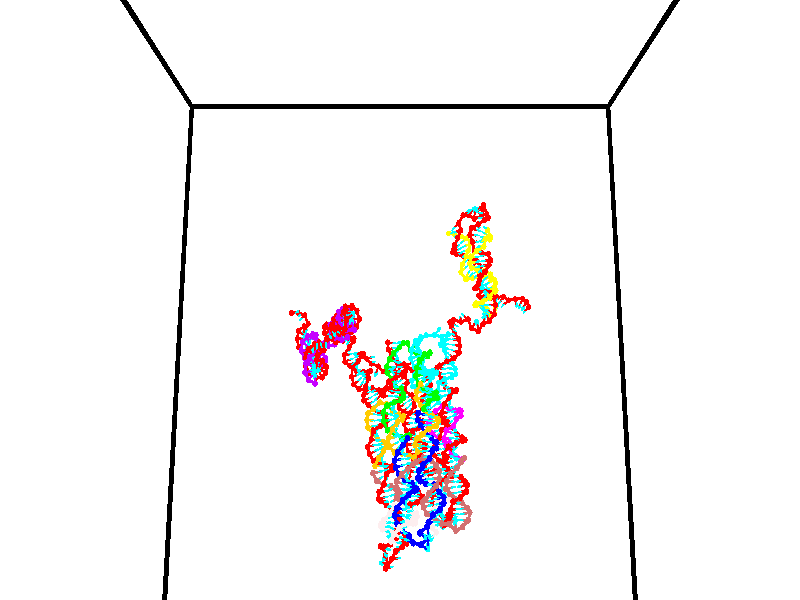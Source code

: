 // switches for output
#declare DRAW_BASES = 1; // possible values are 0, 1; only relevant for DNA ribbons
#declare DRAW_BASES_TYPE = 3; // possible values are 1, 2, 3; only relevant for DNA ribbons
#declare DRAW_FOG = 0; // set to 1 to enable fog

#include "colors.inc"

#include "transforms.inc"
background { rgb <1, 1, 1>}

#default {
   normal{
       ripples 0.25
       frequency 0.20
       turbulence 0.2
       lambda 5
   }
	finish {
		phong 0.1
		phong_size 40.
	}
}

// original window dimensions: 1024x640


// camera settings

camera {
	sky <0, 0.179814, -0.983701>
	up <0, 0.179814, -0.983701>
	right 1.6 * <1, 0, 0>
	location <35, 94.9851, 44.8844>
	look_at <35, 29.7336, 32.9568>
	direction <0, -65.2515, -11.9276>
	angle 67.0682
}


# declare cpy_camera_pos = <35, 94.9851, 44.8844>;
# if (DRAW_FOG = 1)
fog {
	fog_type 2
	up vnormalize(cpy_camera_pos)
	color rgbt<1,1,1,0.3>
	distance 1e-5
	fog_alt 3e-3
	fog_offset 56
}
# end


// LIGHTS

# declare lum = 6;
global_settings {
	ambient_light rgb lum * <0.05, 0.05, 0.05>
	max_trace_level 15
}# declare cpy_direct_light_amount = 0.25;
light_source
{	1000 * <-1, -1.16352, -0.803886>,
	rgb lum * cpy_direct_light_amount
	parallel
}

light_source
{	1000 * <1, 1.16352, 0.803886>,
	rgb lum * cpy_direct_light_amount
	parallel
}

// strand 0

// nucleotide -1

// particle -1
sphere {
	<23.972639, 34.481354, 34.940948> 0.250000
	pigment { color rgbt <1,0,0,0> }
	no_shadow
}
cylinder {
	<24.319227, 34.680260, 34.923244>,  <24.527180, 34.799603, 34.912621>, 0.100000
	pigment { color rgbt <1,0,0,0> }
	no_shadow
}
cylinder {
	<24.319227, 34.680260, 34.923244>,  <23.972639, 34.481354, 34.940948>, 0.100000
	pigment { color rgbt <1,0,0,0> }
	no_shadow
}

// particle -1
sphere {
	<24.319227, 34.680260, 34.923244> 0.100000
	pigment { color rgbt <1,0,0,0> }
	no_shadow
}
sphere {
	0, 1
	scale<0.080000,0.200000,0.300000>
	matrix <0.375872, -0.591449, 0.713378,
		0.328560, -0.634757, -0.699380,
		0.866469, 0.497265, -0.044261,
		24.579168, 34.829441, 34.909966>
	pigment { color rgbt <0,1,1,0> }
	no_shadow
}
cylinder {
	<24.578352, 33.988663, 34.842548>,  <23.972639, 34.481354, 34.940948>, 0.130000
	pigment { color rgbt <1,0,0,0> }
	no_shadow
}

// nucleotide -1

// particle -1
sphere {
	<24.578352, 33.988663, 34.842548> 0.250000
	pigment { color rgbt <1,0,0,0> }
	no_shadow
}
cylinder {
	<24.705641, 34.322807, 35.021843>,  <24.782015, 34.523293, 35.129417>, 0.100000
	pigment { color rgbt <1,0,0,0> }
	no_shadow
}
cylinder {
	<24.705641, 34.322807, 35.021843>,  <24.578352, 33.988663, 34.842548>, 0.100000
	pigment { color rgbt <1,0,0,0> }
	no_shadow
}

// particle -1
sphere {
	<24.705641, 34.322807, 35.021843> 0.100000
	pigment { color rgbt <1,0,0,0> }
	no_shadow
}
sphere {
	0, 1
	scale<0.080000,0.200000,0.300000>
	matrix <0.326815, -0.540494, 0.775280,
		0.889903, -0.100223, -0.445004,
		0.318223, 0.835357, 0.448232,
		24.801107, 34.573414, 35.156311>
	pigment { color rgbt <0,1,1,0> }
	no_shadow
}
cylinder {
	<25.223162, 33.851440, 35.033329>,  <24.578352, 33.988663, 34.842548>, 0.130000
	pigment { color rgbt <1,0,0,0> }
	no_shadow
}

// nucleotide -1

// particle -1
sphere {
	<25.223162, 33.851440, 35.033329> 0.250000
	pigment { color rgbt <1,0,0,0> }
	no_shadow
}
cylinder {
	<25.055946, 34.117702, 35.280602>,  <24.955616, 34.277458, 35.428967>, 0.100000
	pigment { color rgbt <1,0,0,0> }
	no_shadow
}
cylinder {
	<25.055946, 34.117702, 35.280602>,  <25.223162, 33.851440, 35.033329>, 0.100000
	pigment { color rgbt <1,0,0,0> }
	no_shadow
}

// particle -1
sphere {
	<25.055946, 34.117702, 35.280602> 0.100000
	pigment { color rgbt <1,0,0,0> }
	no_shadow
}
sphere {
	0, 1
	scale<0.080000,0.200000,0.300000>
	matrix <0.393500, -0.480655, 0.783663,
		0.818780, 0.570858, -0.061001,
		-0.418040, 0.665652, 0.618183,
		24.930534, 34.317398, 35.466057>
	pigment { color rgbt <0,1,1,0> }
	no_shadow
}
cylinder {
	<25.573053, 33.695332, 35.749760>,  <25.223162, 33.851440, 35.033329>, 0.130000
	pigment { color rgbt <1,0,0,0> }
	no_shadow
}

// nucleotide -1

// particle -1
sphere {
	<25.573053, 33.695332, 35.749760> 0.250000
	pigment { color rgbt <1,0,0,0> }
	no_shadow
}
cylinder {
	<25.404522, 33.506241, 36.059341>,  <25.303404, 33.392788, 36.245090>, 0.100000
	pigment { color rgbt <1,0,0,0> }
	no_shadow
}
cylinder {
	<25.404522, 33.506241, 36.059341>,  <25.573053, 33.695332, 35.749760>, 0.100000
	pigment { color rgbt <1,0,0,0> }
	no_shadow
}

// particle -1
sphere {
	<25.404522, 33.506241, 36.059341> 0.100000
	pigment { color rgbt <1,0,0,0> }
	no_shadow
}
sphere {
	0, 1
	scale<0.080000,0.200000,0.300000>
	matrix <0.111096, 0.820072, 0.561373,
		-0.900078, 0.322506, -0.293002,
		-0.421329, -0.472728, 0.773957,
		25.278124, 33.364422, 36.291527>
	pigment { color rgbt <0,1,1,0> }
	no_shadow
}
cylinder {
	<25.239401, 34.188759, 36.027699>,  <25.573053, 33.695332, 35.749760>, 0.130000
	pigment { color rgbt <1,0,0,0> }
	no_shadow
}

// nucleotide -1

// particle -1
sphere {
	<25.239401, 34.188759, 36.027699> 0.250000
	pigment { color rgbt <1,0,0,0> }
	no_shadow
}
cylinder {
	<25.207401, 33.902695, 36.305447>,  <25.188202, 33.731056, 36.472095>, 0.100000
	pigment { color rgbt <1,0,0,0> }
	no_shadow
}
cylinder {
	<25.207401, 33.902695, 36.305447>,  <25.239401, 34.188759, 36.027699>, 0.100000
	pigment { color rgbt <1,0,0,0> }
	no_shadow
}

// particle -1
sphere {
	<25.207401, 33.902695, 36.305447> 0.100000
	pigment { color rgbt <1,0,0,0> }
	no_shadow
}
sphere {
	0, 1
	scale<0.080000,0.200000,0.300000>
	matrix <0.130855, 0.683038, 0.718566,
		-0.988169, 0.148345, 0.038941,
		-0.079998, -0.715160, 0.694368,
		25.183401, 33.688148, 36.513756>
	pigment { color rgbt <0,1,1,0> }
	no_shadow
}
cylinder {
	<24.726959, 34.422997, 36.479786>,  <25.239401, 34.188759, 36.027699>, 0.130000
	pigment { color rgbt <1,0,0,0> }
	no_shadow
}

// nucleotide -1

// particle -1
sphere {
	<24.726959, 34.422997, 36.479786> 0.250000
	pigment { color rgbt <1,0,0,0> }
	no_shadow
}
cylinder {
	<25.011740, 34.194263, 36.642822>,  <25.182608, 34.057022, 36.740646>, 0.100000
	pigment { color rgbt <1,0,0,0> }
	no_shadow
}
cylinder {
	<25.011740, 34.194263, 36.642822>,  <24.726959, 34.422997, 36.479786>, 0.100000
	pigment { color rgbt <1,0,0,0> }
	no_shadow
}

// particle -1
sphere {
	<25.011740, 34.194263, 36.642822> 0.100000
	pigment { color rgbt <1,0,0,0> }
	no_shadow
}
sphere {
	0, 1
	scale<0.080000,0.200000,0.300000>
	matrix <0.144523, 0.687316, 0.711836,
		-0.687198, -0.447884, 0.571977,
		0.711949, -0.571836, 0.407593,
		25.225325, 34.022713, 36.765099>
	pigment { color rgbt <0,1,1,0> }
	no_shadow
}
cylinder {
	<24.661577, 34.737823, 37.185123>,  <24.726959, 34.422997, 36.479786>, 0.130000
	pigment { color rgbt <1,0,0,0> }
	no_shadow
}

// nucleotide -1

// particle -1
sphere {
	<24.661577, 34.737823, 37.185123> 0.250000
	pigment { color rgbt <1,0,0,0> }
	no_shadow
}
cylinder {
	<24.995522, 34.528530, 37.116734>,  <25.195889, 34.402954, 37.075699>, 0.100000
	pigment { color rgbt <1,0,0,0> }
	no_shadow
}
cylinder {
	<24.995522, 34.528530, 37.116734>,  <24.661577, 34.737823, 37.185123>, 0.100000
	pigment { color rgbt <1,0,0,0> }
	no_shadow
}

// particle -1
sphere {
	<24.995522, 34.528530, 37.116734> 0.100000
	pigment { color rgbt <1,0,0,0> }
	no_shadow
}
sphere {
	0, 1
	scale<0.080000,0.200000,0.300000>
	matrix <0.452599, 0.475695, 0.754234,
		-0.313309, -0.707064, 0.633955,
		0.834860, -0.523236, -0.170977,
		25.245979, 34.371559, 37.065441>
	pigment { color rgbt <0,1,1,0> }
	no_shadow
}
cylinder {
	<24.792683, 34.409088, 37.841732>,  <24.661577, 34.737823, 37.185123>, 0.130000
	pigment { color rgbt <1,0,0,0> }
	no_shadow
}

// nucleotide -1

// particle -1
sphere {
	<24.792683, 34.409088, 37.841732> 0.250000
	pigment { color rgbt <1,0,0,0> }
	no_shadow
}
cylinder {
	<25.116751, 34.457623, 37.612331>,  <25.311192, 34.486744, 37.474689>, 0.100000
	pigment { color rgbt <1,0,0,0> }
	no_shadow
}
cylinder {
	<25.116751, 34.457623, 37.612331>,  <24.792683, 34.409088, 37.841732>, 0.100000
	pigment { color rgbt <1,0,0,0> }
	no_shadow
}

// particle -1
sphere {
	<25.116751, 34.457623, 37.612331> 0.100000
	pigment { color rgbt <1,0,0,0> }
	no_shadow
}
sphere {
	0, 1
	scale<0.080000,0.200000,0.300000>
	matrix <0.490690, 0.394865, 0.776727,
		0.320699, -0.910692, 0.260370,
		0.810170, 0.121334, -0.573500,
		25.359802, 34.494022, 37.440281>
	pigment { color rgbt <0,1,1,0> }
	no_shadow
}
cylinder {
	<25.325047, 34.259926, 38.309021>,  <24.792683, 34.409088, 37.841732>, 0.130000
	pigment { color rgbt <1,0,0,0> }
	no_shadow
}

// nucleotide -1

// particle -1
sphere {
	<25.325047, 34.259926, 38.309021> 0.250000
	pigment { color rgbt <1,0,0,0> }
	no_shadow
}
cylinder {
	<25.517145, 34.457790, 38.019283>,  <25.632404, 34.576508, 37.845440>, 0.100000
	pigment { color rgbt <1,0,0,0> }
	no_shadow
}
cylinder {
	<25.517145, 34.457790, 38.019283>,  <25.325047, 34.259926, 38.309021>, 0.100000
	pigment { color rgbt <1,0,0,0> }
	no_shadow
}

// particle -1
sphere {
	<25.517145, 34.457790, 38.019283> 0.100000
	pigment { color rgbt <1,0,0,0> }
	no_shadow
}
sphere {
	0, 1
	scale<0.080000,0.200000,0.300000>
	matrix <0.478917, 0.543972, 0.689008,
		0.734848, -0.677795, 0.024340,
		0.480246, 0.494660, -0.724345,
		25.661219, 34.606190, 37.801979>
	pigment { color rgbt <0,1,1,0> }
	no_shadow
}
cylinder {
	<26.074162, 34.303585, 38.400902>,  <25.325047, 34.259926, 38.309021>, 0.130000
	pigment { color rgbt <1,0,0,0> }
	no_shadow
}

// nucleotide -1

// particle -1
sphere {
	<26.074162, 34.303585, 38.400902> 0.250000
	pigment { color rgbt <1,0,0,0> }
	no_shadow
}
cylinder {
	<26.008224, 34.624489, 38.171398>,  <25.968662, 34.817032, 38.033695>, 0.100000
	pigment { color rgbt <1,0,0,0> }
	no_shadow
}
cylinder {
	<26.008224, 34.624489, 38.171398>,  <26.074162, 34.303585, 38.400902>, 0.100000
	pigment { color rgbt <1,0,0,0> }
	no_shadow
}

// particle -1
sphere {
	<26.008224, 34.624489, 38.171398> 0.100000
	pigment { color rgbt <1,0,0,0> }
	no_shadow
}
sphere {
	0, 1
	scale<0.080000,0.200000,0.300000>
	matrix <0.597731, 0.543984, 0.588897,
		0.784566, -0.245877, -0.569211,
		-0.164845, 0.802263, -0.573759,
		25.958771, 34.865170, 37.999271>
	pigment { color rgbt <0,1,1,0> }
	no_shadow
}
cylinder {
	<26.787300, 34.737560, 38.293457>,  <26.074162, 34.303585, 38.400902>, 0.130000
	pigment { color rgbt <1,0,0,0> }
	no_shadow
}

// nucleotide -1

// particle -1
sphere {
	<26.787300, 34.737560, 38.293457> 0.250000
	pigment { color rgbt <1,0,0,0> }
	no_shadow
}
cylinder {
	<26.497009, 34.992119, 38.188900>,  <26.322836, 35.144852, 38.126167>, 0.100000
	pigment { color rgbt <1,0,0,0> }
	no_shadow
}
cylinder {
	<26.497009, 34.992119, 38.188900>,  <26.787300, 34.737560, 38.293457>, 0.100000
	pigment { color rgbt <1,0,0,0> }
	no_shadow
}

// particle -1
sphere {
	<26.497009, 34.992119, 38.188900> 0.100000
	pigment { color rgbt <1,0,0,0> }
	no_shadow
}
sphere {
	0, 1
	scale<0.080000,0.200000,0.300000>
	matrix <0.511002, 0.753008, 0.414556,
		0.460652, 0.167281, -0.871675,
		-0.725725, 0.636394, -0.261393,
		26.279291, 35.183037, 38.110481>
	pigment { color rgbt <0,1,1,0> }
	no_shadow
}
cylinder {
	<27.185209, 35.333450, 38.195652>,  <26.787300, 34.737560, 38.293457>, 0.130000
	pigment { color rgbt <1,0,0,0> }
	no_shadow
}

// nucleotide -1

// particle -1
sphere {
	<27.185209, 35.333450, 38.195652> 0.250000
	pigment { color rgbt <1,0,0,0> }
	no_shadow
}
cylinder {
	<26.809006, 35.469254, 38.201023>,  <26.583284, 35.550735, 38.204247>, 0.100000
	pigment { color rgbt <1,0,0,0> }
	no_shadow
}
cylinder {
	<26.809006, 35.469254, 38.201023>,  <27.185209, 35.333450, 38.195652>, 0.100000
	pigment { color rgbt <1,0,0,0> }
	no_shadow
}

// particle -1
sphere {
	<26.809006, 35.469254, 38.201023> 0.100000
	pigment { color rgbt <1,0,0,0> }
	no_shadow
}
sphere {
	0, 1
	scale<0.080000,0.200000,0.300000>
	matrix <0.310908, 0.843993, 0.437049,
		0.137052, 0.415221, -0.899338,
		-0.940507, 0.339510, 0.013424,
		26.526854, 35.571106, 38.205051>
	pigment { color rgbt <0,1,1,0> }
	no_shadow
}
cylinder {
	<27.306288, 35.908566, 37.875187>,  <27.185209, 35.333450, 38.195652>, 0.130000
	pigment { color rgbt <1,0,0,0> }
	no_shadow
}

// nucleotide -1

// particle -1
sphere {
	<27.306288, 35.908566, 37.875187> 0.250000
	pigment { color rgbt <1,0,0,0> }
	no_shadow
}
cylinder {
	<26.969879, 35.929638, 38.090557>,  <26.768034, 35.942280, 38.219780>, 0.100000
	pigment { color rgbt <1,0,0,0> }
	no_shadow
}
cylinder {
	<26.969879, 35.929638, 38.090557>,  <27.306288, 35.908566, 37.875187>, 0.100000
	pigment { color rgbt <1,0,0,0> }
	no_shadow
}

// particle -1
sphere {
	<26.969879, 35.929638, 38.090557> 0.100000
	pigment { color rgbt <1,0,0,0> }
	no_shadow
}
sphere {
	0, 1
	scale<0.080000,0.200000,0.300000>
	matrix <0.273034, 0.900531, 0.338373,
		-0.467045, 0.431589, -0.771751,
		-0.841024, 0.052679, 0.538427,
		26.717571, 35.945442, 38.252087>
	pigment { color rgbt <0,1,1,0> }
	no_shadow
}
cylinder {
	<27.122631, 36.605980, 37.716309>,  <27.306288, 35.908566, 37.875187>, 0.130000
	pigment { color rgbt <1,0,0,0> }
	no_shadow
}

// nucleotide -1

// particle -1
sphere {
	<27.122631, 36.605980, 37.716309> 0.250000
	pigment { color rgbt <1,0,0,0> }
	no_shadow
}
cylinder {
	<26.937838, 36.476143, 38.046452>,  <26.826962, 36.398239, 38.244537>, 0.100000
	pigment { color rgbt <1,0,0,0> }
	no_shadow
}
cylinder {
	<26.937838, 36.476143, 38.046452>,  <27.122631, 36.605980, 37.716309>, 0.100000
	pigment { color rgbt <1,0,0,0> }
	no_shadow
}

// particle -1
sphere {
	<26.937838, 36.476143, 38.046452> 0.100000
	pigment { color rgbt <1,0,0,0> }
	no_shadow
}
sphere {
	0, 1
	scale<0.080000,0.200000,0.300000>
	matrix <0.281444, 0.828861, 0.483507,
		-0.841047, 0.455664, -0.291565,
		-0.461983, -0.324593, 0.825355,
		26.799242, 36.378765, 38.294060>
	pigment { color rgbt <0,1,1,0> }
	no_shadow
}
cylinder {
	<26.754808, 37.188927, 37.927673>,  <27.122631, 36.605980, 37.716309>, 0.130000
	pigment { color rgbt <1,0,0,0> }
	no_shadow
}

// nucleotide -1

// particle -1
sphere {
	<26.754808, 37.188927, 37.927673> 0.250000
	pigment { color rgbt <1,0,0,0> }
	no_shadow
}
cylinder {
	<26.770720, 36.956421, 38.252769>,  <26.780266, 36.816917, 38.447826>, 0.100000
	pigment { color rgbt <1,0,0,0> }
	no_shadow
}
cylinder {
	<26.770720, 36.956421, 38.252769>,  <26.754808, 37.188927, 37.927673>, 0.100000
	pigment { color rgbt <1,0,0,0> }
	no_shadow
}

// particle -1
sphere {
	<26.770720, 36.956421, 38.252769> 0.100000
	pigment { color rgbt <1,0,0,0> }
	no_shadow
}
sphere {
	0, 1
	scale<0.080000,0.200000,0.300000>
	matrix <-0.088162, 0.808171, 0.582312,
		-0.995312, -0.094816, -0.019099,
		0.039778, -0.581266, 0.812741,
		26.782652, 36.782040, 38.496593>
	pigment { color rgbt <0,1,1,0> }
	no_shadow
}
cylinder {
	<26.202805, 37.449253, 38.380154>,  <26.754808, 37.188927, 37.927673>, 0.130000
	pigment { color rgbt <1,0,0,0> }
	no_shadow
}

// nucleotide -1

// particle -1
sphere {
	<26.202805, 37.449253, 38.380154> 0.250000
	pigment { color rgbt <1,0,0,0> }
	no_shadow
}
cylinder {
	<26.469309, 37.244694, 38.597252>,  <26.629211, 37.121960, 38.727512>, 0.100000
	pigment { color rgbt <1,0,0,0> }
	no_shadow
}
cylinder {
	<26.469309, 37.244694, 38.597252>,  <26.202805, 37.449253, 38.380154>, 0.100000
	pigment { color rgbt <1,0,0,0> }
	no_shadow
}

// particle -1
sphere {
	<26.469309, 37.244694, 38.597252> 0.100000
	pigment { color rgbt <1,0,0,0> }
	no_shadow
}
sphere {
	0, 1
	scale<0.080000,0.200000,0.300000>
	matrix <0.020203, 0.739926, 0.672385,
		-0.745445, -0.437019, 0.503316,
		0.666261, -0.511394, 0.542745,
		26.669188, 37.091274, 38.760075>
	pigment { color rgbt <0,1,1,0> }
	no_shadow
}
cylinder {
	<25.976692, 37.414402, 39.046928>,  <26.202805, 37.449253, 38.380154>, 0.130000
	pigment { color rgbt <1,0,0,0> }
	no_shadow
}

// nucleotide -1

// particle -1
sphere {
	<25.976692, 37.414402, 39.046928> 0.250000
	pigment { color rgbt <1,0,0,0> }
	no_shadow
}
cylinder {
	<26.371145, 37.353130, 39.072475>,  <26.607817, 37.316368, 39.087803>, 0.100000
	pigment { color rgbt <1,0,0,0> }
	no_shadow
}
cylinder {
	<26.371145, 37.353130, 39.072475>,  <25.976692, 37.414402, 39.046928>, 0.100000
	pigment { color rgbt <1,0,0,0> }
	no_shadow
}

// particle -1
sphere {
	<26.371145, 37.353130, 39.072475> 0.100000
	pigment { color rgbt <1,0,0,0> }
	no_shadow
}
sphere {
	0, 1
	scale<0.080000,0.200000,0.300000>
	matrix <0.080372, 0.777505, 0.623720,
		-0.145197, -0.609937, 0.779034,
		0.986133, -0.153175, 0.063870,
		26.666985, 37.307178, 39.091637>
	pigment { color rgbt <0,1,1,0> }
	no_shadow
}
cylinder {
	<26.016312, 37.562309, 39.713348>,  <25.976692, 37.414402, 39.046928>, 0.130000
	pigment { color rgbt <1,0,0,0> }
	no_shadow
}

// nucleotide -1

// particle -1
sphere {
	<26.016312, 37.562309, 39.713348> 0.250000
	pigment { color rgbt <1,0,0,0> }
	no_shadow
}
cylinder {
	<26.389751, 37.571556, 39.570316>,  <26.613815, 37.577103, 39.484497>, 0.100000
	pigment { color rgbt <1,0,0,0> }
	no_shadow
}
cylinder {
	<26.389751, 37.571556, 39.570316>,  <26.016312, 37.562309, 39.713348>, 0.100000
	pigment { color rgbt <1,0,0,0> }
	no_shadow
}

// particle -1
sphere {
	<26.389751, 37.571556, 39.570316> 0.100000
	pigment { color rgbt <1,0,0,0> }
	no_shadow
}
sphere {
	0, 1
	scale<0.080000,0.200000,0.300000>
	matrix <0.245050, 0.686894, 0.684198,
		0.261432, -0.726390, 0.635619,
		0.933597, 0.023113, -0.357578,
		26.669830, 37.578491, 39.463043>
	pigment { color rgbt <0,1,1,0> }
	no_shadow
}
cylinder {
	<26.422194, 37.742470, 40.265495>,  <26.016312, 37.562309, 39.713348>, 0.130000
	pigment { color rgbt <1,0,0,0> }
	no_shadow
}

// nucleotide -1

// particle -1
sphere {
	<26.422194, 37.742470, 40.265495> 0.250000
	pigment { color rgbt <1,0,0,0> }
	no_shadow
}
cylinder {
	<26.663988, 37.822258, 39.957001>,  <26.809065, 37.870132, 39.771904>, 0.100000
	pigment { color rgbt <1,0,0,0> }
	no_shadow
}
cylinder {
	<26.663988, 37.822258, 39.957001>,  <26.422194, 37.742470, 40.265495>, 0.100000
	pigment { color rgbt <1,0,0,0> }
	no_shadow
}

// particle -1
sphere {
	<26.663988, 37.822258, 39.957001> 0.100000
	pigment { color rgbt <1,0,0,0> }
	no_shadow
}
sphere {
	0, 1
	scale<0.080000,0.200000,0.300000>
	matrix <0.373138, 0.784469, 0.495356,
		0.703820, -0.587214, 0.399771,
		0.604488, 0.199471, -0.771236,
		26.845335, 37.882099, 39.725628>
	pigment { color rgbt <0,1,1,0> }
	no_shadow
}
cylinder {
	<27.053270, 37.908615, 40.647972>,  <26.422194, 37.742470, 40.265495>, 0.130000
	pigment { color rgbt <1,0,0,0> }
	no_shadow
}

// nucleotide -1

// particle -1
sphere {
	<27.053270, 37.908615, 40.647972> 0.250000
	pigment { color rgbt <1,0,0,0> }
	no_shadow
}
cylinder {
	<27.094624, 38.057354, 40.278965>,  <27.119436, 38.146599, 40.057560>, 0.100000
	pigment { color rgbt <1,0,0,0> }
	no_shadow
}
cylinder {
	<27.094624, 38.057354, 40.278965>,  <27.053270, 37.908615, 40.647972>, 0.100000
	pigment { color rgbt <1,0,0,0> }
	no_shadow
}

// particle -1
sphere {
	<27.094624, 38.057354, 40.278965> 0.100000
	pigment { color rgbt <1,0,0,0> }
	no_shadow
}
sphere {
	0, 1
	scale<0.080000,0.200000,0.300000>
	matrix <0.271451, 0.881731, 0.385830,
		0.956883, -0.290308, -0.009781,
		0.103385, 0.371849, -0.922518,
		27.125639, 38.168907, 40.002209>
	pigment { color rgbt <0,1,1,0> }
	no_shadow
}
cylinder {
	<27.705807, 38.204018, 40.654697>,  <27.053270, 37.908615, 40.647972>, 0.130000
	pigment { color rgbt <1,0,0,0> }
	no_shadow
}

// nucleotide -1

// particle -1
sphere {
	<27.705807, 38.204018, 40.654697> 0.250000
	pigment { color rgbt <1,0,0,0> }
	no_shadow
}
cylinder {
	<27.500736, 38.341961, 40.340187>,  <27.377693, 38.424728, 40.151482>, 0.100000
	pigment { color rgbt <1,0,0,0> }
	no_shadow
}
cylinder {
	<27.500736, 38.341961, 40.340187>,  <27.705807, 38.204018, 40.654697>, 0.100000
	pigment { color rgbt <1,0,0,0> }
	no_shadow
}

// particle -1
sphere {
	<27.500736, 38.341961, 40.340187> 0.100000
	pigment { color rgbt <1,0,0,0> }
	no_shadow
}
sphere {
	0, 1
	scale<0.080000,0.200000,0.300000>
	matrix <0.363240, 0.916913, 0.165311,
		0.777957, -0.200856, -0.595348,
		-0.512679, 0.344859, -0.786278,
		27.346933, 38.445419, 40.104305>
	pigment { color rgbt <0,1,1,0> }
	no_shadow
}
cylinder {
	<28.060459, 38.588554, 40.311703>,  <27.705807, 38.204018, 40.654697>, 0.130000
	pigment { color rgbt <1,0,0,0> }
	no_shadow
}

// nucleotide -1

// particle -1
sphere {
	<28.060459, 38.588554, 40.311703> 0.250000
	pigment { color rgbt <1,0,0,0> }
	no_shadow
}
cylinder {
	<27.716095, 38.724945, 40.160671>,  <27.509476, 38.806782, 40.070053>, 0.100000
	pigment { color rgbt <1,0,0,0> }
	no_shadow
}
cylinder {
	<27.716095, 38.724945, 40.160671>,  <28.060459, 38.588554, 40.311703>, 0.100000
	pigment { color rgbt <1,0,0,0> }
	no_shadow
}

// particle -1
sphere {
	<27.716095, 38.724945, 40.160671> 0.100000
	pigment { color rgbt <1,0,0,0> }
	no_shadow
}
sphere {
	0, 1
	scale<0.080000,0.200000,0.300000>
	matrix <0.239521, 0.926414, 0.290493,
		0.448846, 0.159650, -0.879232,
		-0.860911, 0.340981, -0.377578,
		27.457821, 38.827240, 40.047398>
	pigment { color rgbt <0,1,1,0> }
	no_shadow
}
cylinder {
	<28.191404, 39.258026, 39.916523>,  <28.060459, 38.588554, 40.311703>, 0.130000
	pigment { color rgbt <1,0,0,0> }
	no_shadow
}

// nucleotide -1

// particle -1
sphere {
	<28.191404, 39.258026, 39.916523> 0.250000
	pigment { color rgbt <1,0,0,0> }
	no_shadow
}
cylinder {
	<27.807484, 39.258698, 40.028793>,  <27.577131, 39.259102, 40.096157>, 0.100000
	pigment { color rgbt <1,0,0,0> }
	no_shadow
}
cylinder {
	<27.807484, 39.258698, 40.028793>,  <28.191404, 39.258026, 39.916523>, 0.100000
	pigment { color rgbt <1,0,0,0> }
	no_shadow
}

// particle -1
sphere {
	<27.807484, 39.258698, 40.028793> 0.100000
	pigment { color rgbt <1,0,0,0> }
	no_shadow
}
sphere {
	0, 1
	scale<0.080000,0.200000,0.300000>
	matrix <0.071783, 0.968200, 0.239659,
		-0.271351, 0.250172, -0.929399,
		-0.959800, 0.001683, 0.280680,
		27.519545, 39.259201, 40.112999>
	pigment { color rgbt <0,1,1,0> }
	no_shadow
}
cylinder {
	<27.862413, 39.730789, 39.516098>,  <28.191404, 39.258026, 39.916523>, 0.130000
	pigment { color rgbt <1,0,0,0> }
	no_shadow
}

// nucleotide -1

// particle -1
sphere {
	<27.862413, 39.730789, 39.516098> 0.250000
	pigment { color rgbt <1,0,0,0> }
	no_shadow
}
cylinder {
	<27.661236, 39.683353, 39.858555>,  <27.540529, 39.654892, 40.064030>, 0.100000
	pigment { color rgbt <1,0,0,0> }
	no_shadow
}
cylinder {
	<27.661236, 39.683353, 39.858555>,  <27.862413, 39.730789, 39.516098>, 0.100000
	pigment { color rgbt <1,0,0,0> }
	no_shadow
}

// particle -1
sphere {
	<27.661236, 39.683353, 39.858555> 0.100000
	pigment { color rgbt <1,0,0,0> }
	no_shadow
}
sphere {
	0, 1
	scale<0.080000,0.200000,0.300000>
	matrix <0.180376, 0.954332, 0.238148,
		-0.845288, 0.274203, -0.458585,
		-0.502943, -0.118586, 0.856146,
		27.510353, 39.647778, 40.115398>
	pigment { color rgbt <0,1,1,0> }
	no_shadow
}
cylinder {
	<27.429312, 40.362423, 39.504654>,  <27.862413, 39.730789, 39.516098>, 0.130000
	pigment { color rgbt <1,0,0,0> }
	no_shadow
}

// nucleotide -1

// particle -1
sphere {
	<27.429312, 40.362423, 39.504654> 0.250000
	pigment { color rgbt <1,0,0,0> }
	no_shadow
}
cylinder {
	<27.434830, 40.215420, 39.876621>,  <27.438141, 40.127220, 40.099800>, 0.100000
	pigment { color rgbt <1,0,0,0> }
	no_shadow
}
cylinder {
	<27.434830, 40.215420, 39.876621>,  <27.429312, 40.362423, 39.504654>, 0.100000
	pigment { color rgbt <1,0,0,0> }
	no_shadow
}

// particle -1
sphere {
	<27.434830, 40.215420, 39.876621> 0.100000
	pigment { color rgbt <1,0,0,0> }
	no_shadow
}
sphere {
	0, 1
	scale<0.080000,0.200000,0.300000>
	matrix <-0.085236, 0.926191, 0.367295,
		-0.996265, -0.084329, -0.018549,
		0.013794, -0.367504, 0.929919,
		27.438969, 40.105167, 40.155598>
	pigment { color rgbt <0,1,1,0> }
	no_shadow
}
cylinder {
	<27.586782, 41.045322, 39.240475>,  <27.429312, 40.362423, 39.504654>, 0.130000
	pigment { color rgbt <1,0,0,0> }
	no_shadow
}

// nucleotide -1

// particle -1
sphere {
	<27.586782, 41.045322, 39.240475> 0.250000
	pigment { color rgbt <1,0,0,0> }
	no_shadow
}
cylinder {
	<27.578203, 41.173012, 38.861500>,  <27.573055, 41.249626, 38.634113>, 0.100000
	pigment { color rgbt <1,0,0,0> }
	no_shadow
}
cylinder {
	<27.578203, 41.173012, 38.861500>,  <27.586782, 41.045322, 39.240475>, 0.100000
	pigment { color rgbt <1,0,0,0> }
	no_shadow
}

// particle -1
sphere {
	<27.578203, 41.173012, 38.861500> 0.100000
	pigment { color rgbt <1,0,0,0> }
	no_shadow
}
sphere {
	0, 1
	scale<0.080000,0.200000,0.300000>
	matrix <0.997135, 0.075595, 0.002896,
		0.072546, -0.944660, -0.319928,
		-0.021449, 0.319221, -0.947438,
		27.571768, 41.268780, 38.577267>
	pigment { color rgbt <0,1,1,0> }
	no_shadow
}
cylinder {
	<28.116152, 40.646152, 38.775360>,  <27.586782, 41.045322, 39.240475>, 0.130000
	pigment { color rgbt <1,0,0,0> }
	no_shadow
}

// nucleotide -1

// particle -1
sphere {
	<28.116152, 40.646152, 38.775360> 0.250000
	pigment { color rgbt <1,0,0,0> }
	no_shadow
}
cylinder {
	<28.022179, 40.995556, 38.604813>,  <27.965796, 41.205196, 38.502483>, 0.100000
	pigment { color rgbt <1,0,0,0> }
	no_shadow
}
cylinder {
	<28.022179, 40.995556, 38.604813>,  <28.116152, 40.646152, 38.775360>, 0.100000
	pigment { color rgbt <1,0,0,0> }
	no_shadow
}

// particle -1
sphere {
	<28.022179, 40.995556, 38.604813> 0.100000
	pigment { color rgbt <1,0,0,0> }
	no_shadow
}
sphere {
	0, 1
	scale<0.080000,0.200000,0.300000>
	matrix <0.960090, 0.140044, -0.242105,
		-0.151770, -0.466234, -0.871546,
		-0.234932, 0.873507, -0.426372,
		27.951698, 41.257607, 38.476902>
	pigment { color rgbt <0,1,1,0> }
	no_shadow
}
cylinder {
	<28.346552, 40.760967, 38.007271>,  <28.116152, 40.646152, 38.775360>, 0.130000
	pigment { color rgbt <1,0,0,0> }
	no_shadow
}

// nucleotide -1

// particle -1
sphere {
	<28.346552, 40.760967, 38.007271> 0.250000
	pigment { color rgbt <1,0,0,0> }
	no_shadow
}
cylinder {
	<28.366926, 41.057457, 38.274998>,  <28.379150, 41.235352, 38.435635>, 0.100000
	pigment { color rgbt <1,0,0,0> }
	no_shadow
}
cylinder {
	<28.366926, 41.057457, 38.274998>,  <28.346552, 40.760967, 38.007271>, 0.100000
	pigment { color rgbt <1,0,0,0> }
	no_shadow
}

// particle -1
sphere {
	<28.366926, 41.057457, 38.274998> 0.100000
	pigment { color rgbt <1,0,0,0> }
	no_shadow
}
sphere {
	0, 1
	scale<0.080000,0.200000,0.300000>
	matrix <0.998446, -0.022617, -0.050936,
		-0.022617, 0.670876, -0.741224,
		0.050936, 0.741224, 0.669322,
		28.382208, 41.279823, 38.475796>
	pigment { color rgbt <0,1,1,0> }
	no_shadow
}
cylinder {
	<28.917137, 40.963760, 37.805939>,  <28.346552, 40.760967, 38.007271>, 0.130000
	pigment { color rgbt <1,0,0,0> }
	no_shadow
}

// nucleotide -1

// particle -1
sphere {
	<28.917137, 40.963760, 37.805939> 0.250000
	pigment { color rgbt <1,0,0,0> }
	no_shadow
}
cylinder {
	<28.867542, 41.353554, 37.880779>,  <28.837786, 41.587429, 37.925682>, 0.100000
	pigment { color rgbt <1,0,0,0> }
	no_shadow
}
cylinder {
	<28.867542, 41.353554, 37.880779>,  <28.917137, 40.963760, 37.805939>, 0.100000
	pigment { color rgbt <1,0,0,0> }
	no_shadow
}

// particle -1
sphere {
	<28.867542, 41.353554, 37.880779> 0.100000
	pigment { color rgbt <1,0,0,0> }
	no_shadow
}
sphere {
	0, 1
	scale<0.080000,0.200000,0.300000>
	matrix <0.736660, 0.216723, -0.640595,
		-0.664800, 0.058406, -0.744735,
		-0.123986, 0.974484, 0.187103,
		28.830347, 41.645901, 37.936909>
	pigment { color rgbt <0,1,1,0> }
	no_shadow
}
cylinder {
	<28.845722, 41.338043, 37.157131>,  <28.917137, 40.963760, 37.805939>, 0.130000
	pigment { color rgbt <1,0,0,0> }
	no_shadow
}

// nucleotide -1

// particle -1
sphere {
	<28.845722, 41.338043, 37.157131> 0.250000
	pigment { color rgbt <1,0,0,0> }
	no_shadow
}
cylinder {
	<29.008827, 41.512630, 37.477936>,  <29.106689, 41.617382, 37.670418>, 0.100000
	pigment { color rgbt <1,0,0,0> }
	no_shadow
}
cylinder {
	<29.008827, 41.512630, 37.477936>,  <28.845722, 41.338043, 37.157131>, 0.100000
	pigment { color rgbt <1,0,0,0> }
	no_shadow
}

// particle -1
sphere {
	<29.008827, 41.512630, 37.477936> 0.100000
	pigment { color rgbt <1,0,0,0> }
	no_shadow
}
sphere {
	0, 1
	scale<0.080000,0.200000,0.300000>
	matrix <0.775100, 0.298830, -0.556704,
		-0.482648, 0.848645, -0.216453,
		0.407762, 0.436465, 0.802015,
		29.131155, 41.643570, 37.718540>
	pigment { color rgbt <0,1,1,0> }
	no_shadow
}
cylinder {
	<29.002075, 42.083359, 37.075104>,  <28.845722, 41.338043, 37.157131>, 0.130000
	pigment { color rgbt <1,0,0,0> }
	no_shadow
}

// nucleotide -1

// particle -1
sphere {
	<29.002075, 42.083359, 37.075104> 0.250000
	pigment { color rgbt <1,0,0,0> }
	no_shadow
}
cylinder {
	<29.262802, 41.893398, 37.311615>,  <29.419237, 41.779423, 37.453522>, 0.100000
	pigment { color rgbt <1,0,0,0> }
	no_shadow
}
cylinder {
	<29.262802, 41.893398, 37.311615>,  <29.002075, 42.083359, 37.075104>, 0.100000
	pigment { color rgbt <1,0,0,0> }
	no_shadow
}

// particle -1
sphere {
	<29.262802, 41.893398, 37.311615> 0.100000
	pigment { color rgbt <1,0,0,0> }
	no_shadow
}
sphere {
	0, 1
	scale<0.080000,0.200000,0.300000>
	matrix <0.750667, 0.293125, -0.592095,
		0.107868, 0.829788, 0.547555,
		0.651816, -0.474900, 0.591275,
		29.458347, 41.750927, 37.488998>
	pigment { color rgbt <0,1,1,0> }
	no_shadow
}
cylinder {
	<29.528206, 42.521767, 37.352646>,  <29.002075, 42.083359, 37.075104>, 0.130000
	pigment { color rgbt <1,0,0,0> }
	no_shadow
}

// nucleotide -1

// particle -1
sphere {
	<29.528206, 42.521767, 37.352646> 0.250000
	pigment { color rgbt <1,0,0,0> }
	no_shadow
}
cylinder {
	<29.668543, 42.147228, 37.357868>,  <29.752745, 41.922504, 37.361000>, 0.100000
	pigment { color rgbt <1,0,0,0> }
	no_shadow
}
cylinder {
	<29.668543, 42.147228, 37.357868>,  <29.528206, 42.521767, 37.352646>, 0.100000
	pigment { color rgbt <1,0,0,0> }
	no_shadow
}

// particle -1
sphere {
	<29.668543, 42.147228, 37.357868> 0.100000
	pigment { color rgbt <1,0,0,0> }
	no_shadow
}
sphere {
	0, 1
	scale<0.080000,0.200000,0.300000>
	matrix <0.766913, 0.279302, -0.577784,
		0.537357, 0.212726, 0.816085,
		0.350844, -0.936343, 0.013057,
		29.773796, 41.866325, 37.361786>
	pigment { color rgbt <0,1,1,0> }
	no_shadow
}
cylinder {
	<30.166605, 42.664711, 37.456886>,  <29.528206, 42.521767, 37.352646>, 0.130000
	pigment { color rgbt <1,0,0,0> }
	no_shadow
}

// nucleotide -1

// particle -1
sphere {
	<30.166605, 42.664711, 37.456886> 0.250000
	pigment { color rgbt <1,0,0,0> }
	no_shadow
}
cylinder {
	<30.106335, 42.319923, 37.263268>,  <30.070173, 42.113052, 37.147095>, 0.100000
	pigment { color rgbt <1,0,0,0> }
	no_shadow
}
cylinder {
	<30.106335, 42.319923, 37.263268>,  <30.166605, 42.664711, 37.456886>, 0.100000
	pigment { color rgbt <1,0,0,0> }
	no_shadow
}

// particle -1
sphere {
	<30.106335, 42.319923, 37.263268> 0.100000
	pigment { color rgbt <1,0,0,0> }
	no_shadow
}
sphere {
	0, 1
	scale<0.080000,0.200000,0.300000>
	matrix <0.732988, 0.231141, -0.639768,
		0.663344, -0.451201, 0.596986,
		-0.150676, -0.861969, -0.484051,
		30.061132, 42.061333, 37.118053>
	pigment { color rgbt <0,1,1,0> }
	no_shadow
}
cylinder {
	<30.277666, 42.287937, 36.712631>,  <30.166605, 42.664711, 37.456886>, 0.130000
	pigment { color rgbt <1,0,0,0> }
	no_shadow
}

// nucleotide -1

// particle -1
sphere {
	<30.277666, 42.287937, 36.712631> 0.250000
	pigment { color rgbt <1,0,0,0> }
	no_shadow
}
cylinder {
	<30.573305, 42.186291, 36.463100>,  <30.750689, 42.125301, 36.313381>, 0.100000
	pigment { color rgbt <1,0,0,0> }
	no_shadow
}
cylinder {
	<30.573305, 42.186291, 36.463100>,  <30.277666, 42.287937, 36.712631>, 0.100000
	pigment { color rgbt <1,0,0,0> }
	no_shadow
}

// particle -1
sphere {
	<30.573305, 42.186291, 36.463100> 0.100000
	pigment { color rgbt <1,0,0,0> }
	no_shadow
}
sphere {
	0, 1
	scale<0.080000,0.200000,0.300000>
	matrix <-0.412624, -0.902816, -0.121100,
		-0.532425, 0.346910, -0.772125,
		0.739097, -0.254120, -0.623826,
		30.795034, 42.110054, 36.275951>
	pigment { color rgbt <0,1,1,0> }
	no_shadow
}
cylinder {
	<29.969660, 41.942368, 36.119236>,  <30.277666, 42.287937, 36.712631>, 0.130000
	pigment { color rgbt <1,0,0,0> }
	no_shadow
}

// nucleotide -1

// particle -1
sphere {
	<29.969660, 41.942368, 36.119236> 0.250000
	pigment { color rgbt <1,0,0,0> }
	no_shadow
}
cylinder {
	<30.339621, 41.791237, 36.136208>,  <30.561598, 41.700558, 36.146389>, 0.100000
	pigment { color rgbt <1,0,0,0> }
	no_shadow
}
cylinder {
	<30.339621, 41.791237, 36.136208>,  <29.969660, 41.942368, 36.119236>, 0.100000
	pigment { color rgbt <1,0,0,0> }
	no_shadow
}

// particle -1
sphere {
	<30.339621, 41.791237, 36.136208> 0.100000
	pigment { color rgbt <1,0,0,0> }
	no_shadow
}
sphere {
	0, 1
	scale<0.080000,0.200000,0.300000>
	matrix <-0.371459, -0.921781, -0.111080,
		0.081077, 0.086979, -0.992906,
		0.924903, -0.377829, 0.042426,
		30.617092, 41.677887, 36.148937>
	pigment { color rgbt <0,1,1,0> }
	no_shadow
}
cylinder {
	<30.065752, 41.273201, 35.578297>,  <29.969660, 41.942368, 36.119236>, 0.130000
	pigment { color rgbt <1,0,0,0> }
	no_shadow
}

// nucleotide -1

// particle -1
sphere {
	<30.065752, 41.273201, 35.578297> 0.250000
	pigment { color rgbt <1,0,0,0> }
	no_shadow
}
cylinder {
	<30.311977, 41.275581, 35.893524>,  <30.459713, 41.277008, 36.082661>, 0.100000
	pigment { color rgbt <1,0,0,0> }
	no_shadow
}
cylinder {
	<30.311977, 41.275581, 35.893524>,  <30.065752, 41.273201, 35.578297>, 0.100000
	pigment { color rgbt <1,0,0,0> }
	no_shadow
}

// particle -1
sphere {
	<30.311977, 41.275581, 35.893524> 0.100000
	pigment { color rgbt <1,0,0,0> }
	no_shadow
}
sphere {
	0, 1
	scale<0.080000,0.200000,0.300000>
	matrix <-0.125967, -0.986373, 0.105837,
		0.777955, -0.164420, -0.606425,
		0.615563, 0.005947, 0.788065,
		30.496647, 41.277367, 36.129944>
	pigment { color rgbt <0,1,1,0> }
	no_shadow
}
cylinder {
	<30.619043, 40.768890, 35.439060>,  <30.065752, 41.273201, 35.578297>, 0.130000
	pigment { color rgbt <1,0,0,0> }
	no_shadow
}

// nucleotide -1

// particle -1
sphere {
	<30.619043, 40.768890, 35.439060> 0.250000
	pigment { color rgbt <1,0,0,0> }
	no_shadow
}
cylinder {
	<30.570803, 40.816147, 35.833317>,  <30.541859, 40.844501, 36.069870>, 0.100000
	pigment { color rgbt <1,0,0,0> }
	no_shadow
}
cylinder {
	<30.570803, 40.816147, 35.833317>,  <30.619043, 40.768890, 35.439060>, 0.100000
	pigment { color rgbt <1,0,0,0> }
	no_shadow
}

// particle -1
sphere {
	<30.570803, 40.816147, 35.833317> 0.100000
	pigment { color rgbt <1,0,0,0> }
	no_shadow
}
sphere {
	0, 1
	scale<0.080000,0.200000,0.300000>
	matrix <-0.168746, -0.980883, 0.096921,
		0.978253, -0.154634, 0.138233,
		-0.120603, 0.118139, 0.985646,
		30.534622, 40.851589, 36.129009>
	pigment { color rgbt <0,1,1,0> }
	no_shadow
}
cylinder {
	<31.032385, 40.277603, 35.728889>,  <30.619043, 40.768890, 35.439060>, 0.130000
	pigment { color rgbt <1,0,0,0> }
	no_shadow
}

// nucleotide -1

// particle -1
sphere {
	<31.032385, 40.277603, 35.728889> 0.250000
	pigment { color rgbt <1,0,0,0> }
	no_shadow
}
cylinder {
	<30.770781, 40.386299, 36.011288>,  <30.613819, 40.451515, 36.180725>, 0.100000
	pigment { color rgbt <1,0,0,0> }
	no_shadow
}
cylinder {
	<30.770781, 40.386299, 36.011288>,  <31.032385, 40.277603, 35.728889>, 0.100000
	pigment { color rgbt <1,0,0,0> }
	no_shadow
}

// particle -1
sphere {
	<30.770781, 40.386299, 36.011288> 0.100000
	pigment { color rgbt <1,0,0,0> }
	no_shadow
}
sphere {
	0, 1
	scale<0.080000,0.200000,0.300000>
	matrix <-0.265733, -0.956307, 0.121916,
		0.708278, -0.107872, 0.697643,
		-0.654010, 0.271737, 0.705996,
		30.574577, 40.467819, 36.223087>
	pigment { color rgbt <0,1,1,0> }
	no_shadow
}
cylinder {
	<31.244329, 39.863400, 36.329865>,  <31.032385, 40.277603, 35.728889>, 0.130000
	pigment { color rgbt <1,0,0,0> }
	no_shadow
}

// nucleotide -1

// particle -1
sphere {
	<31.244329, 39.863400, 36.329865> 0.250000
	pigment { color rgbt <1,0,0,0> }
	no_shadow
}
cylinder {
	<30.870424, 40.005108, 36.319199>,  <30.646082, 40.090134, 36.312798>, 0.100000
	pigment { color rgbt <1,0,0,0> }
	no_shadow
}
cylinder {
	<30.870424, 40.005108, 36.319199>,  <31.244329, 39.863400, 36.329865>, 0.100000
	pigment { color rgbt <1,0,0,0> }
	no_shadow
}

// particle -1
sphere {
	<30.870424, 40.005108, 36.319199> 0.100000
	pigment { color rgbt <1,0,0,0> }
	no_shadow
}
sphere {
	0, 1
	scale<0.080000,0.200000,0.300000>
	matrix <-0.348886, -0.901202, 0.257123,
		0.067060, 0.249652, 0.966011,
		-0.934763, 0.354271, -0.026665,
		30.589996, 40.111389, 36.311199>
	pigment { color rgbt <0,1,1,0> }
	no_shadow
}
cylinder {
	<30.943306, 39.523022, 36.878967>,  <31.244329, 39.863400, 36.329865>, 0.130000
	pigment { color rgbt <1,0,0,0> }
	no_shadow
}

// nucleotide -1

// particle -1
sphere {
	<30.943306, 39.523022, 36.878967> 0.250000
	pigment { color rgbt <1,0,0,0> }
	no_shadow
}
cylinder {
	<30.659998, 39.646847, 36.625187>,  <30.490013, 39.721142, 36.472919>, 0.100000
	pigment { color rgbt <1,0,0,0> }
	no_shadow
}
cylinder {
	<30.659998, 39.646847, 36.625187>,  <30.943306, 39.523022, 36.878967>, 0.100000
	pigment { color rgbt <1,0,0,0> }
	no_shadow
}

// particle -1
sphere {
	<30.659998, 39.646847, 36.625187> 0.100000
	pigment { color rgbt <1,0,0,0> }
	no_shadow
}
sphere {
	0, 1
	scale<0.080000,0.200000,0.300000>
	matrix <-0.446898, -0.892328, 0.063513,
		-0.546473, 0.328517, 0.770353,
		-0.708272, 0.309562, -0.634446,
		30.447515, 39.739716, 36.434853>
	pigment { color rgbt <0,1,1,0> }
	no_shadow
}
cylinder {
	<30.447844, 39.349762, 37.255383>,  <30.943306, 39.523022, 36.878967>, 0.130000
	pigment { color rgbt <1,0,0,0> }
	no_shadow
}

// nucleotide -1

// particle -1
sphere {
	<30.447844, 39.349762, 37.255383> 0.250000
	pigment { color rgbt <1,0,0,0> }
	no_shadow
}
cylinder {
	<30.291754, 39.393581, 36.889709>,  <30.198099, 39.419872, 36.670307>, 0.100000
	pigment { color rgbt <1,0,0,0> }
	no_shadow
}
cylinder {
	<30.291754, 39.393581, 36.889709>,  <30.447844, 39.349762, 37.255383>, 0.100000
	pigment { color rgbt <1,0,0,0> }
	no_shadow
}

// particle -1
sphere {
	<30.291754, 39.393581, 36.889709> 0.100000
	pigment { color rgbt <1,0,0,0> }
	no_shadow
}
sphere {
	0, 1
	scale<0.080000,0.200000,0.300000>
	matrix <-0.551003, -0.823256, 0.136546,
		-0.737644, 0.556999, 0.381619,
		-0.390226, 0.109550, -0.914178,
		30.174686, 39.426445, 36.615456>
	pigment { color rgbt <0,1,1,0> }
	no_shadow
}
cylinder {
	<29.741032, 39.434879, 37.320461>,  <30.447844, 39.349762, 37.255383>, 0.130000
	pigment { color rgbt <1,0,0,0> }
	no_shadow
}

// nucleotide -1

// particle -1
sphere {
	<29.741032, 39.434879, 37.320461> 0.250000
	pigment { color rgbt <1,0,0,0> }
	no_shadow
}
cylinder {
	<29.816759, 39.302517, 36.950668>,  <29.862196, 39.223099, 36.728794>, 0.100000
	pigment { color rgbt <1,0,0,0> }
	no_shadow
}
cylinder {
	<29.816759, 39.302517, 36.950668>,  <29.741032, 39.434879, 37.320461>, 0.100000
	pigment { color rgbt <1,0,0,0> }
	no_shadow
}

// particle -1
sphere {
	<29.816759, 39.302517, 36.950668> 0.100000
	pigment { color rgbt <1,0,0,0> }
	no_shadow
}
sphere {
	0, 1
	scale<0.080000,0.200000,0.300000>
	matrix <-0.376957, -0.893856, 0.242745,
		-0.906676, 0.302533, -0.293959,
		0.189319, -0.330901, -0.924480,
		29.873556, 39.203247, 36.673325>
	pigment { color rgbt <0,1,1,0> }
	no_shadow
}
cylinder {
	<29.255056, 38.920223, 37.293453>,  <29.741032, 39.434879, 37.320461>, 0.130000
	pigment { color rgbt <1,0,0,0> }
	no_shadow
}

// nucleotide -1

// particle -1
sphere {
	<29.255056, 38.920223, 37.293453> 0.250000
	pigment { color rgbt <1,0,0,0> }
	no_shadow
}
cylinder {
	<29.451036, 38.853329, 36.951229>,  <29.568624, 38.813190, 36.745895>, 0.100000
	pigment { color rgbt <1,0,0,0> }
	no_shadow
}
cylinder {
	<29.451036, 38.853329, 36.951229>,  <29.255056, 38.920223, 37.293453>, 0.100000
	pigment { color rgbt <1,0,0,0> }
	no_shadow
}

// particle -1
sphere {
	<29.451036, 38.853329, 36.951229> 0.100000
	pigment { color rgbt <1,0,0,0> }
	no_shadow
}
sphere {
	0, 1
	scale<0.080000,0.200000,0.300000>
	matrix <-0.407111, -0.911726, -0.054924,
		-0.770849, 0.375217, -0.514786,
		0.489952, -0.167237, -0.855557,
		29.598022, 38.803158, 36.694561>
	pigment { color rgbt <0,1,1,0> }
	no_shadow
}
cylinder {
	<28.759073, 38.634373, 36.855293>,  <29.255056, 38.920223, 37.293453>, 0.130000
	pigment { color rgbt <1,0,0,0> }
	no_shadow
}

// nucleotide -1

// particle -1
sphere {
	<28.759073, 38.634373, 36.855293> 0.250000
	pigment { color rgbt <1,0,0,0> }
	no_shadow
}
cylinder {
	<29.123190, 38.535004, 36.722836>,  <29.341660, 38.475384, 36.643360>, 0.100000
	pigment { color rgbt <1,0,0,0> }
	no_shadow
}
cylinder {
	<29.123190, 38.535004, 36.722836>,  <28.759073, 38.634373, 36.855293>, 0.100000
	pigment { color rgbt <1,0,0,0> }
	no_shadow
}

// particle -1
sphere {
	<29.123190, 38.535004, 36.722836> 0.100000
	pigment { color rgbt <1,0,0,0> }
	no_shadow
}
sphere {
	0, 1
	scale<0.080000,0.200000,0.300000>
	matrix <-0.282048, -0.957713, -0.056867,
		-0.303013, 0.145164, -0.941866,
		0.910292, -0.248420, -0.331143,
		29.396278, 38.460476, 36.623493>
	pigment { color rgbt <0,1,1,0> }
	no_shadow
}
cylinder {
	<28.713062, 38.385265, 36.099579>,  <28.759073, 38.634373, 36.855293>, 0.130000
	pigment { color rgbt <1,0,0,0> }
	no_shadow
}

// nucleotide -1

// particle -1
sphere {
	<28.713062, 38.385265, 36.099579> 0.250000
	pigment { color rgbt <1,0,0,0> }
	no_shadow
}
cylinder {
	<29.027969, 38.232361, 36.293106>,  <29.216913, 38.140617, 36.409222>, 0.100000
	pigment { color rgbt <1,0,0,0> }
	no_shadow
}
cylinder {
	<29.027969, 38.232361, 36.293106>,  <28.713062, 38.385265, 36.099579>, 0.100000
	pigment { color rgbt <1,0,0,0> }
	no_shadow
}

// particle -1
sphere {
	<29.027969, 38.232361, 36.293106> 0.100000
	pigment { color rgbt <1,0,0,0> }
	no_shadow
}
sphere {
	0, 1
	scale<0.080000,0.200000,0.300000>
	matrix <-0.334181, -0.923929, -0.186219,
		0.518199, -0.015079, -0.855127,
		0.787269, -0.382266, 0.483819,
		29.264151, 38.117680, 36.438251>
	pigment { color rgbt <0,1,1,0> }
	no_shadow
}
cylinder {
	<28.908047, 37.852665, 35.756371>,  <28.713062, 38.385265, 36.099579>, 0.130000
	pigment { color rgbt <1,0,0,0> }
	no_shadow
}

// nucleotide -1

// particle -1
sphere {
	<28.908047, 37.852665, 35.756371> 0.250000
	pigment { color rgbt <1,0,0,0> }
	no_shadow
}
cylinder {
	<29.093716, 37.722797, 36.086010>,  <29.205116, 37.644875, 36.283794>, 0.100000
	pigment { color rgbt <1,0,0,0> }
	no_shadow
}
cylinder {
	<29.093716, 37.722797, 36.086010>,  <28.908047, 37.852665, 35.756371>, 0.100000
	pigment { color rgbt <1,0,0,0> }
	no_shadow
}

// particle -1
sphere {
	<29.093716, 37.722797, 36.086010> 0.100000
	pigment { color rgbt <1,0,0,0> }
	no_shadow
}
sphere {
	0, 1
	scale<0.080000,0.200000,0.300000>
	matrix <-0.300297, -0.932978, -0.198427,
		0.833286, -0.155368, -0.530562,
		0.464173, -0.324672, 0.824094,
		29.232967, 37.625397, 36.333237>
	pigment { color rgbt <0,1,1,0> }
	no_shadow
}
cylinder {
	<29.402300, 37.173069, 35.568619>,  <28.908047, 37.852665, 35.756371>, 0.130000
	pigment { color rgbt <1,0,0,0> }
	no_shadow
}

// nucleotide -1

// particle -1
sphere {
	<29.402300, 37.173069, 35.568619> 0.250000
	pigment { color rgbt <1,0,0,0> }
	no_shadow
}
cylinder {
	<29.383648, 37.159554, 35.967957>,  <29.372458, 37.151443, 36.207558>, 0.100000
	pigment { color rgbt <1,0,0,0> }
	no_shadow
}
cylinder {
	<29.383648, 37.159554, 35.967957>,  <29.402300, 37.173069, 35.568619>, 0.100000
	pigment { color rgbt <1,0,0,0> }
	no_shadow
}

// particle -1
sphere {
	<29.383648, 37.159554, 35.967957> 0.100000
	pigment { color rgbt <1,0,0,0> }
	no_shadow
}
sphere {
	0, 1
	scale<0.080000,0.200000,0.300000>
	matrix <-0.254414, -0.966068, -0.044577,
		0.965971, -0.256070, 0.036449,
		-0.046627, -0.033787, 0.998341,
		29.369659, 37.149418, 36.267460>
	pigment { color rgbt <0,1,1,0> }
	no_shadow
}
cylinder {
	<29.702837, 36.455063, 35.705608>,  <29.402300, 37.173069, 35.568619>, 0.130000
	pigment { color rgbt <1,0,0,0> }
	no_shadow
}

// nucleotide -1

// particle -1
sphere {
	<29.702837, 36.455063, 35.705608> 0.250000
	pigment { color rgbt <1,0,0,0> }
	no_shadow
}
cylinder {
	<29.493889, 36.540672, 36.035778>,  <29.368519, 36.592037, 36.233879>, 0.100000
	pigment { color rgbt <1,0,0,0> }
	no_shadow
}
cylinder {
	<29.493889, 36.540672, 36.035778>,  <29.702837, 36.455063, 35.705608>, 0.100000
	pigment { color rgbt <1,0,0,0> }
	no_shadow
}

// particle -1
sphere {
	<29.493889, 36.540672, 36.035778> 0.100000
	pigment { color rgbt <1,0,0,0> }
	no_shadow
}
sphere {
	0, 1
	scale<0.080000,0.200000,0.300000>
	matrix <-0.224384, -0.968376, 0.109087,
		0.822666, -0.128228, 0.553876,
		-0.522372, 0.214023, 0.825422,
		29.337177, 36.604877, 36.283405>
	pigment { color rgbt <0,1,1,0> }
	no_shadow
}
cylinder {
	<29.970137, 35.869591, 36.202564>,  <29.702837, 36.455063, 35.705608>, 0.130000
	pigment { color rgbt <1,0,0,0> }
	no_shadow
}

// nucleotide -1

// particle -1
sphere {
	<29.970137, 35.869591, 36.202564> 0.250000
	pigment { color rgbt <1,0,0,0> }
	no_shadow
}
cylinder {
	<29.634502, 36.048130, 36.326954>,  <29.433123, 36.155254, 36.401588>, 0.100000
	pigment { color rgbt <1,0,0,0> }
	no_shadow
}
cylinder {
	<29.634502, 36.048130, 36.326954>,  <29.970137, 35.869591, 36.202564>, 0.100000
	pigment { color rgbt <1,0,0,0> }
	no_shadow
}

// particle -1
sphere {
	<29.634502, 36.048130, 36.326954> 0.100000
	pigment { color rgbt <1,0,0,0> }
	no_shadow
}
sphere {
	0, 1
	scale<0.080000,0.200000,0.300000>
	matrix <-0.314117, -0.864254, 0.392931,
		0.444146, 0.232021, 0.865390,
		-0.839085, 0.446353, 0.310973,
		29.382776, 36.182037, 36.420246>
	pigment { color rgbt <0,1,1,0> }
	no_shadow
}
cylinder {
	<29.805929, 35.636623, 36.978672>,  <29.970137, 35.869591, 36.202564>, 0.130000
	pigment { color rgbt <1,0,0,0> }
	no_shadow
}

// nucleotide -1

// particle -1
sphere {
	<29.805929, 35.636623, 36.978672> 0.250000
	pigment { color rgbt <1,0,0,0> }
	no_shadow
}
cylinder {
	<29.479769, 35.750134, 36.776844>,  <29.284073, 35.818237, 36.655746>, 0.100000
	pigment { color rgbt <1,0,0,0> }
	no_shadow
}
cylinder {
	<29.479769, 35.750134, 36.776844>,  <29.805929, 35.636623, 36.978672>, 0.100000
	pigment { color rgbt <1,0,0,0> }
	no_shadow
}

// particle -1
sphere {
	<29.479769, 35.750134, 36.776844> 0.100000
	pigment { color rgbt <1,0,0,0> }
	no_shadow
}
sphere {
	0, 1
	scale<0.080000,0.200000,0.300000>
	matrix <-0.501328, -0.781981, 0.370373,
		-0.289463, 0.554959, 0.779893,
		-0.815403, 0.283772, -0.504571,
		29.235147, 35.835266, 36.625473>
	pigment { color rgbt <0,1,1,0> }
	no_shadow
}
cylinder {
	<29.295500, 35.329693, 37.407410>,  <29.805929, 35.636623, 36.978672>, 0.130000
	pigment { color rgbt <1,0,0,0> }
	no_shadow
}

// nucleotide -1

// particle -1
sphere {
	<29.295500, 35.329693, 37.407410> 0.250000
	pigment { color rgbt <1,0,0,0> }
	no_shadow
}
cylinder {
	<29.119020, 35.448536, 37.068691>,  <29.013132, 35.519840, 36.865459>, 0.100000
	pigment { color rgbt <1,0,0,0> }
	no_shadow
}
cylinder {
	<29.119020, 35.448536, 37.068691>,  <29.295500, 35.329693, 37.407410>, 0.100000
	pigment { color rgbt <1,0,0,0> }
	no_shadow
}

// particle -1
sphere {
	<29.119020, 35.448536, 37.068691> 0.100000
	pigment { color rgbt <1,0,0,0> }
	no_shadow
}
sphere {
	0, 1
	scale<0.080000,0.200000,0.300000>
	matrix <-0.726310, -0.672435, 0.142495,
		-0.527082, 0.677908, 0.512470,
		-0.441201, 0.297105, -0.846800,
		28.986660, 35.537666, 36.814651>
	pigment { color rgbt <0,1,1,0> }
	no_shadow
}
cylinder {
	<28.621874, 35.361324, 37.550846>,  <29.295500, 35.329693, 37.407410>, 0.130000
	pigment { color rgbt <1,0,0,0> }
	no_shadow
}

// nucleotide -1

// particle -1
sphere {
	<28.621874, 35.361324, 37.550846> 0.250000
	pigment { color rgbt <1,0,0,0> }
	no_shadow
}
cylinder {
	<28.638638, 35.327625, 37.152622>,  <28.648695, 35.307404, 36.913689>, 0.100000
	pigment { color rgbt <1,0,0,0> }
	no_shadow
}
cylinder {
	<28.638638, 35.327625, 37.152622>,  <28.621874, 35.361324, 37.550846>, 0.100000
	pigment { color rgbt <1,0,0,0> }
	no_shadow
}

// particle -1
sphere {
	<28.638638, 35.327625, 37.152622> 0.100000
	pigment { color rgbt <1,0,0,0> }
	no_shadow
}
sphere {
	0, 1
	scale<0.080000,0.200000,0.300000>
	matrix <-0.722585, -0.690714, 0.028034,
		-0.690011, 0.718204, -0.089821,
		0.041907, -0.084247, -0.995563,
		28.651211, 35.302349, 36.853954>
	pigment { color rgbt <0,1,1,0> }
	no_shadow
}
cylinder {
	<27.898134, 35.448914, 37.208996>,  <28.621874, 35.361324, 37.550846>, 0.130000
	pigment { color rgbt <1,0,0,0> }
	no_shadow
}

// nucleotide -1

// particle -1
sphere {
	<27.898134, 35.448914, 37.208996> 0.250000
	pigment { color rgbt <1,0,0,0> }
	no_shadow
}
cylinder {
	<28.141380, 35.247322, 36.963654>,  <28.287329, 35.126366, 36.816448>, 0.100000
	pigment { color rgbt <1,0,0,0> }
	no_shadow
}
cylinder {
	<28.141380, 35.247322, 36.963654>,  <27.898134, 35.448914, 37.208996>, 0.100000
	pigment { color rgbt <1,0,0,0> }
	no_shadow
}

// particle -1
sphere {
	<28.141380, 35.247322, 36.963654> 0.100000
	pigment { color rgbt <1,0,0,0> }
	no_shadow
}
sphere {
	0, 1
	scale<0.080000,0.200000,0.300000>
	matrix <-0.704843, -0.698246, -0.125091,
		-0.365228, 0.508387, -0.779841,
		0.608116, -0.503979, -0.613352,
		28.323814, 35.096130, 36.779648>
	pigment { color rgbt <0,1,1,0> }
	no_shadow
}
cylinder {
	<27.433619, 35.119934, 36.719460>,  <27.898134, 35.448914, 37.208996>, 0.130000
	pigment { color rgbt <1,0,0,0> }
	no_shadow
}

// nucleotide -1

// particle -1
sphere {
	<27.433619, 35.119934, 36.719460> 0.250000
	pigment { color rgbt <1,0,0,0> }
	no_shadow
}
cylinder {
	<27.779232, 34.931900, 36.647392>,  <27.986601, 34.819080, 36.604153>, 0.100000
	pigment { color rgbt <1,0,0,0> }
	no_shadow
}
cylinder {
	<27.779232, 34.931900, 36.647392>,  <27.433619, 35.119934, 36.719460>, 0.100000
	pigment { color rgbt <1,0,0,0> }
	no_shadow
}

// particle -1
sphere {
	<27.779232, 34.931900, 36.647392> 0.100000
	pigment { color rgbt <1,0,0,0> }
	no_shadow
}
sphere {
	0, 1
	scale<0.080000,0.200000,0.300000>
	matrix <-0.494442, -0.859728, -0.128038,
		-0.094710, 0.199715, -0.975266,
		0.864035, -0.470086, -0.180173,
		28.038443, 34.790874, 36.593342>
	pigment { color rgbt <0,1,1,0> }
	no_shadow
}
cylinder {
	<27.355711, 34.672218, 36.150547>,  <27.433619, 35.119934, 36.719460>, 0.130000
	pigment { color rgbt <1,0,0,0> }
	no_shadow
}

// nucleotide -1

// particle -1
sphere {
	<27.355711, 34.672218, 36.150547> 0.250000
	pigment { color rgbt <1,0,0,0> }
	no_shadow
}
cylinder {
	<27.670502, 34.519428, 36.344357>,  <27.859377, 34.427753, 36.460640>, 0.100000
	pigment { color rgbt <1,0,0,0> }
	no_shadow
}
cylinder {
	<27.670502, 34.519428, 36.344357>,  <27.355711, 34.672218, 36.150547>, 0.100000
	pigment { color rgbt <1,0,0,0> }
	no_shadow
}

// particle -1
sphere {
	<27.670502, 34.519428, 36.344357> 0.100000
	pigment { color rgbt <1,0,0,0> }
	no_shadow
}
sphere {
	0, 1
	scale<0.080000,0.200000,0.300000>
	matrix <-0.391393, -0.916146, -0.086531,
		0.476944, -0.121539, -0.870490,
		0.786979, -0.381975, 0.484520,
		27.906595, 34.404835, 36.489712>
	pigment { color rgbt <0,1,1,0> }
	no_shadow
}
cylinder {
	<27.509117, 34.067070, 35.846279>,  <27.355711, 34.672218, 36.150547>, 0.130000
	pigment { color rgbt <1,0,0,0> }
	no_shadow
}

// nucleotide -1

// particle -1
sphere {
	<27.509117, 34.067070, 35.846279> 0.250000
	pigment { color rgbt <1,0,0,0> }
	no_shadow
}
cylinder {
	<27.707815, 34.011776, 36.189007>,  <27.827034, 33.978600, 36.394642>, 0.100000
	pigment { color rgbt <1,0,0,0> }
	no_shadow
}
cylinder {
	<27.707815, 34.011776, 36.189007>,  <27.509117, 34.067070, 35.846279>, 0.100000
	pigment { color rgbt <1,0,0,0> }
	no_shadow
}

// particle -1
sphere {
	<27.707815, 34.011776, 36.189007> 0.100000
	pigment { color rgbt <1,0,0,0> }
	no_shadow
}
sphere {
	0, 1
	scale<0.080000,0.200000,0.300000>
	matrix <-0.252767, -0.967480, -0.009549,
		0.830273, -0.211831, -0.515533,
		0.496746, -0.138238, 0.856816,
		27.856838, 33.970306, 36.446053>
	pigment { color rgbt <0,1,1,0> }
	no_shadow
}
cylinder {
	<27.968887, 33.405609, 35.777073>,  <27.509117, 34.067070, 35.846279>, 0.130000
	pigment { color rgbt <1,0,0,0> }
	no_shadow
}

// nucleotide -1

// particle -1
sphere {
	<27.968887, 33.405609, 35.777073> 0.250000
	pigment { color rgbt <1,0,0,0> }
	no_shadow
}
cylinder {
	<27.891802, 33.475887, 36.163231>,  <27.845551, 33.518055, 36.394928>, 0.100000
	pigment { color rgbt <1,0,0,0> }
	no_shadow
}
cylinder {
	<27.891802, 33.475887, 36.163231>,  <27.968887, 33.405609, 35.777073>, 0.100000
	pigment { color rgbt <1,0,0,0> }
	no_shadow
}

// particle -1
sphere {
	<27.891802, 33.475887, 36.163231> 0.100000
	pigment { color rgbt <1,0,0,0> }
	no_shadow
}
sphere {
	0, 1
	scale<0.080000,0.200000,0.300000>
	matrix <-0.404989, -0.910377, 0.084842,
		0.893782, -0.374625, 0.246596,
		-0.192711, 0.175699, 0.965397,
		27.833988, 33.528599, 36.452850>
	pigment { color rgbt <0,1,1,0> }
	no_shadow
}
cylinder {
	<28.172600, 32.834587, 36.124893>,  <27.968887, 33.405609, 35.777073>, 0.130000
	pigment { color rgbt <1,0,0,0> }
	no_shadow
}

// nucleotide -1

// particle -1
sphere {
	<28.172600, 32.834587, 36.124893> 0.250000
	pigment { color rgbt <1,0,0,0> }
	no_shadow
}
cylinder {
	<27.903313, 33.016949, 36.357765>,  <27.741741, 33.126366, 36.497486>, 0.100000
	pigment { color rgbt <1,0,0,0> }
	no_shadow
}
cylinder {
	<27.903313, 33.016949, 36.357765>,  <28.172600, 32.834587, 36.124893>, 0.100000
	pigment { color rgbt <1,0,0,0> }
	no_shadow
}

// particle -1
sphere {
	<27.903313, 33.016949, 36.357765> 0.100000
	pigment { color rgbt <1,0,0,0> }
	no_shadow
}
sphere {
	0, 1
	scale<0.080000,0.200000,0.300000>
	matrix <-0.517291, -0.852961, 0.069770,
		0.528383, -0.254185, 0.810062,
		-0.673217, 0.455904, 0.582178,
		27.701347, 33.153721, 36.532417>
	pigment { color rgbt <0,1,1,0> }
	no_shadow
}
cylinder {
	<28.381672, 32.393219, 36.688343>,  <28.172600, 32.834587, 36.124893>, 0.130000
	pigment { color rgbt <1,0,0,0> }
	no_shadow
}

// nucleotide -1

// particle -1
sphere {
	<28.381672, 32.393219, 36.688343> 0.250000
	pigment { color rgbt <1,0,0,0> }
	no_shadow
}
cylinder {
	<28.653996, 32.601269, 36.482056>,  <28.817390, 32.726101, 36.358284>, 0.100000
	pigment { color rgbt <1,0,0,0> }
	no_shadow
}
cylinder {
	<28.653996, 32.601269, 36.482056>,  <28.381672, 32.393219, 36.688343>, 0.100000
	pigment { color rgbt <1,0,0,0> }
	no_shadow
}

// particle -1
sphere {
	<28.653996, 32.601269, 36.482056> 0.100000
	pigment { color rgbt <1,0,0,0> }
	no_shadow
}
sphere {
	0, 1
	scale<0.080000,0.200000,0.300000>
	matrix <0.599631, 0.008571, 0.800230,
		0.420642, -0.854046, -0.306049,
		0.680810, 0.520127, -0.515718,
		28.858238, 32.757305, 36.327339>
	pigment { color rgbt <0,1,1,0> }
	no_shadow
}
cylinder {
	<29.068008, 32.123192, 36.961899>,  <28.381672, 32.393219, 36.688343>, 0.130000
	pigment { color rgbt <1,0,0,0> }
	no_shadow
}

// nucleotide -1

// particle -1
sphere {
	<29.068008, 32.123192, 36.961899> 0.250000
	pigment { color rgbt <1,0,0,0> }
	no_shadow
}
cylinder {
	<29.106432, 32.487129, 36.800426>,  <29.129486, 32.705490, 36.703545>, 0.100000
	pigment { color rgbt <1,0,0,0> }
	no_shadow
}
cylinder {
	<29.106432, 32.487129, 36.800426>,  <29.068008, 32.123192, 36.961899>, 0.100000
	pigment { color rgbt <1,0,0,0> }
	no_shadow
}

// particle -1
sphere {
	<29.106432, 32.487129, 36.800426> 0.100000
	pigment { color rgbt <1,0,0,0> }
	no_shadow
}
sphere {
	0, 1
	scale<0.080000,0.200000,0.300000>
	matrix <0.730036, 0.211286, 0.649927,
		0.676624, -0.357133, -0.643922,
		0.096059, 0.909843, -0.403681,
		29.135250, 32.760082, 36.679321>
	pigment { color rgbt <0,1,1,0> }
	no_shadow
}
cylinder {
	<29.811222, 32.205585, 36.842651>,  <29.068008, 32.123192, 36.961899>, 0.130000
	pigment { color rgbt <1,0,0,0> }
	no_shadow
}

// nucleotide -1

// particle -1
sphere {
	<29.811222, 32.205585, 36.842651> 0.250000
	pigment { color rgbt <1,0,0,0> }
	no_shadow
}
cylinder {
	<29.600452, 32.531563, 36.939171>,  <29.473991, 32.727150, 36.997082>, 0.100000
	pigment { color rgbt <1,0,0,0> }
	no_shadow
}
cylinder {
	<29.600452, 32.531563, 36.939171>,  <29.811222, 32.205585, 36.842651>, 0.100000
	pigment { color rgbt <1,0,0,0> }
	no_shadow
}

// particle -1
sphere {
	<29.600452, 32.531563, 36.939171> 0.100000
	pigment { color rgbt <1,0,0,0> }
	no_shadow
}
sphere {
	0, 1
	scale<0.080000,0.200000,0.300000>
	matrix <0.715220, 0.271796, 0.643885,
		0.459143, 0.511860, -0.726076,
		-0.526924, 0.814939, 0.241299,
		29.442375, 32.776043, 37.011562>
	pigment { color rgbt <0,1,1,0> }
	no_shadow
}
cylinder {
	<30.249306, 32.882298, 36.885391>,  <29.811222, 32.205585, 36.842651>, 0.130000
	pigment { color rgbt <1,0,0,0> }
	no_shadow
}

// nucleotide -1

// particle -1
sphere {
	<30.249306, 32.882298, 36.885391> 0.250000
	pigment { color rgbt <1,0,0,0> }
	no_shadow
}
cylinder {
	<29.921780, 32.948814, 37.105167>,  <29.725264, 32.988724, 37.237034>, 0.100000
	pigment { color rgbt <1,0,0,0> }
	no_shadow
}
cylinder {
	<29.921780, 32.948814, 37.105167>,  <30.249306, 32.882298, 36.885391>, 0.100000
	pigment { color rgbt <1,0,0,0> }
	no_shadow
}

// particle -1
sphere {
	<29.921780, 32.948814, 37.105167> 0.100000
	pigment { color rgbt <1,0,0,0> }
	no_shadow
}
sphere {
	0, 1
	scale<0.080000,0.200000,0.300000>
	matrix <0.565257, 0.400510, 0.721163,
		-0.100135, 0.901076, -0.421941,
		-0.818815, 0.166292, 0.549445,
		29.676136, 32.998703, 37.270000>
	pigment { color rgbt <0,1,1,0> }
	no_shadow
}
cylinder {
	<30.219164, 33.542076, 37.251938>,  <30.249306, 32.882298, 36.885391>, 0.130000
	pigment { color rgbt <1,0,0,0> }
	no_shadow
}

// nucleotide -1

// particle -1
sphere {
	<30.219164, 33.542076, 37.251938> 0.250000
	pigment { color rgbt <1,0,0,0> }
	no_shadow
}
cylinder {
	<29.958422, 33.325653, 37.464481>,  <29.801977, 33.195797, 37.592007>, 0.100000
	pigment { color rgbt <1,0,0,0> }
	no_shadow
}
cylinder {
	<29.958422, 33.325653, 37.464481>,  <30.219164, 33.542076, 37.251938>, 0.100000
	pigment { color rgbt <1,0,0,0> }
	no_shadow
}

// particle -1
sphere {
	<29.958422, 33.325653, 37.464481> 0.100000
	pigment { color rgbt <1,0,0,0> }
	no_shadow
}
sphere {
	0, 1
	scale<0.080000,0.200000,0.300000>
	matrix <0.270917, 0.488291, 0.829564,
		-0.708301, 0.684708, -0.171712,
		-0.651854, -0.541061, 0.531356,
		29.762865, 33.163334, 37.623890>
	pigment { color rgbt <0,1,1,0> }
	no_shadow
}
cylinder {
	<29.842337, 33.964512, 37.774361>,  <30.219164, 33.542076, 37.251938>, 0.130000
	pigment { color rgbt <1,0,0,0> }
	no_shadow
}

// nucleotide -1

// particle -1
sphere {
	<29.842337, 33.964512, 37.774361> 0.250000
	pigment { color rgbt <1,0,0,0> }
	no_shadow
}
cylinder {
	<29.840485, 33.581257, 37.888874>,  <29.839375, 33.351303, 37.957581>, 0.100000
	pigment { color rgbt <1,0,0,0> }
	no_shadow
}
cylinder {
	<29.840485, 33.581257, 37.888874>,  <29.842337, 33.964512, 37.774361>, 0.100000
	pigment { color rgbt <1,0,0,0> }
	no_shadow
}

// particle -1
sphere {
	<29.840485, 33.581257, 37.888874> 0.100000
	pigment { color rgbt <1,0,0,0> }
	no_shadow
}
sphere {
	0, 1
	scale<0.080000,0.200000,0.300000>
	matrix <0.506617, 0.244581, 0.826752,
		-0.862159, 0.148863, 0.484275,
		-0.004628, -0.958133, 0.286285,
		29.839096, 33.293816, 37.974758>
	pigment { color rgbt <0,1,1,0> }
	no_shadow
}
cylinder {
	<29.310692, 33.886913, 38.447697>,  <29.842337, 33.964512, 37.774361>, 0.130000
	pigment { color rgbt <1,0,0,0> }
	no_shadow
}

// nucleotide -1

// particle -1
sphere {
	<29.310692, 33.886913, 38.447697> 0.250000
	pigment { color rgbt <1,0,0,0> }
	no_shadow
}
cylinder {
	<29.657545, 33.698738, 38.382248>,  <29.865656, 33.585835, 38.342979>, 0.100000
	pigment { color rgbt <1,0,0,0> }
	no_shadow
}
cylinder {
	<29.657545, 33.698738, 38.382248>,  <29.310692, 33.886913, 38.447697>, 0.100000
	pigment { color rgbt <1,0,0,0> }
	no_shadow
}

// particle -1
sphere {
	<29.657545, 33.698738, 38.382248> 0.100000
	pigment { color rgbt <1,0,0,0> }
	no_shadow
}
sphere {
	0, 1
	scale<0.080000,0.200000,0.300000>
	matrix <0.344526, 0.329273, 0.879137,
		-0.359703, -0.818698, 0.447601,
		0.867131, -0.470438, -0.163622,
		29.917685, 33.557606, 38.333160>
	pigment { color rgbt <0,1,1,0> }
	no_shadow
}
cylinder {
	<29.366199, 33.496910, 38.980350>,  <29.310692, 33.886913, 38.447697>, 0.130000
	pigment { color rgbt <1,0,0,0> }
	no_shadow
}

// nucleotide -1

// particle -1
sphere {
	<29.366199, 33.496910, 38.980350> 0.250000
	pigment { color rgbt <1,0,0,0> }
	no_shadow
}
cylinder {
	<29.743933, 33.514603, 38.849949>,  <29.970573, 33.525219, 38.771706>, 0.100000
	pigment { color rgbt <1,0,0,0> }
	no_shadow
}
cylinder {
	<29.743933, 33.514603, 38.849949>,  <29.366199, 33.496910, 38.980350>, 0.100000
	pigment { color rgbt <1,0,0,0> }
	no_shadow
}

// particle -1
sphere {
	<29.743933, 33.514603, 38.849949> 0.100000
	pigment { color rgbt <1,0,0,0> }
	no_shadow
}
sphere {
	0, 1
	scale<0.080000,0.200000,0.300000>
	matrix <0.324001, 0.046917, 0.944892,
		0.057113, -0.997918, 0.029966,
		0.944331, 0.044257, -0.326006,
		30.027233, 33.527874, 38.752148>
	pigment { color rgbt <0,1,1,0> }
	no_shadow
}
cylinder {
	<29.826593, 32.929241, 39.281742>,  <29.366199, 33.496910, 38.980350>, 0.130000
	pigment { color rgbt <1,0,0,0> }
	no_shadow
}

// nucleotide -1

// particle -1
sphere {
	<29.826593, 32.929241, 39.281742> 0.250000
	pigment { color rgbt <1,0,0,0> }
	no_shadow
}
cylinder {
	<30.067013, 33.229465, 39.171909>,  <30.211264, 33.409599, 39.106010>, 0.100000
	pigment { color rgbt <1,0,0,0> }
	no_shadow
}
cylinder {
	<30.067013, 33.229465, 39.171909>,  <29.826593, 32.929241, 39.281742>, 0.100000
	pigment { color rgbt <1,0,0,0> }
	no_shadow
}

// particle -1
sphere {
	<30.067013, 33.229465, 39.171909> 0.100000
	pigment { color rgbt <1,0,0,0> }
	no_shadow
}
sphere {
	0, 1
	scale<0.080000,0.200000,0.300000>
	matrix <0.465109, -0.049100, 0.883891,
		0.649934, -0.658972, -0.378605,
		0.601049, 0.750563, -0.274582,
		30.247328, 33.454636, 39.089535>
	pigment { color rgbt <0,1,1,0> }
	no_shadow
}
cylinder {
	<30.475399, 32.825954, 39.702709>,  <29.826593, 32.929241, 39.281742>, 0.130000
	pigment { color rgbt <1,0,0,0> }
	no_shadow
}

// nucleotide -1

// particle -1
sphere {
	<30.475399, 32.825954, 39.702709> 0.250000
	pigment { color rgbt <1,0,0,0> }
	no_shadow
}
cylinder {
	<30.532812, 33.188717, 39.544254>,  <30.567261, 33.406376, 39.449181>, 0.100000
	pigment { color rgbt <1,0,0,0> }
	no_shadow
}
cylinder {
	<30.532812, 33.188717, 39.544254>,  <30.475399, 32.825954, 39.702709>, 0.100000
	pigment { color rgbt <1,0,0,0> }
	no_shadow
}

// particle -1
sphere {
	<30.532812, 33.188717, 39.544254> 0.100000
	pigment { color rgbt <1,0,0,0> }
	no_shadow
}
sphere {
	0, 1
	scale<0.080000,0.200000,0.300000>
	matrix <0.569706, 0.251581, 0.782395,
		0.809217, -0.337980, -0.480559,
		0.143534, 0.906905, -0.396133,
		30.575872, 33.460789, 39.425415>
	pigment { color rgbt <0,1,1,0> }
	no_shadow
}
cylinder {
	<31.205654, 32.944027, 39.785568>,  <30.475399, 32.825954, 39.702709>, 0.130000
	pigment { color rgbt <1,0,0,0> }
	no_shadow
}

// nucleotide -1

// particle -1
sphere {
	<31.205654, 32.944027, 39.785568> 0.250000
	pigment { color rgbt <1,0,0,0> }
	no_shadow
}
cylinder {
	<31.012239, 33.293896, 39.772095>,  <30.896191, 33.503819, 39.764011>, 0.100000
	pigment { color rgbt <1,0,0,0> }
	no_shadow
}
cylinder {
	<31.012239, 33.293896, 39.772095>,  <31.205654, 32.944027, 39.785568>, 0.100000
	pigment { color rgbt <1,0,0,0> }
	no_shadow
}

// particle -1
sphere {
	<31.012239, 33.293896, 39.772095> 0.100000
	pigment { color rgbt <1,0,0,0> }
	no_shadow
}
sphere {
	0, 1
	scale<0.080000,0.200000,0.300000>
	matrix <0.652869, 0.386016, 0.651731,
		0.583054, 0.293148, -0.757702,
		-0.483538, 0.874675, -0.033681,
		30.867178, 33.556297, 39.761990>
	pigment { color rgbt <0,1,1,0> }
	no_shadow
}
cylinder {
	<31.776911, 33.504959, 39.844097>,  <31.205654, 32.944027, 39.785568>, 0.130000
	pigment { color rgbt <1,0,0,0> }
	no_shadow
}

// nucleotide -1

// particle -1
sphere {
	<31.776911, 33.504959, 39.844097> 0.250000
	pigment { color rgbt <1,0,0,0> }
	no_shadow
}
cylinder {
	<31.439554, 33.706364, 39.919109>,  <31.237141, 33.827206, 39.964119>, 0.100000
	pigment { color rgbt <1,0,0,0> }
	no_shadow
}
cylinder {
	<31.439554, 33.706364, 39.919109>,  <31.776911, 33.504959, 39.844097>, 0.100000
	pigment { color rgbt <1,0,0,0> }
	no_shadow
}

// particle -1
sphere {
	<31.439554, 33.706364, 39.919109> 0.100000
	pigment { color rgbt <1,0,0,0> }
	no_shadow
}
sphere {
	0, 1
	scale<0.080000,0.200000,0.300000>
	matrix <0.481278, 0.552772, 0.680304,
		0.238878, 0.664018, -0.708532,
		-0.843391, 0.503511, 0.187533,
		31.186537, 33.857418, 39.975368>
	pigment { color rgbt <0,1,1,0> }
	no_shadow
}
cylinder {
	<32.044998, 34.113087, 39.815392>,  <31.776911, 33.504959, 39.844097>, 0.130000
	pigment { color rgbt <1,0,0,0> }
	no_shadow
}

// nucleotide -1

// particle -1
sphere {
	<32.044998, 34.113087, 39.815392> 0.250000
	pigment { color rgbt <1,0,0,0> }
	no_shadow
}
cylinder {
	<31.692522, 34.163681, 39.997601>,  <31.481037, 34.194038, 40.106926>, 0.100000
	pigment { color rgbt <1,0,0,0> }
	no_shadow
}
cylinder {
	<31.692522, 34.163681, 39.997601>,  <32.044998, 34.113087, 39.815392>, 0.100000
	pigment { color rgbt <1,0,0,0> }
	no_shadow
}

// particle -1
sphere {
	<31.692522, 34.163681, 39.997601> 0.100000
	pigment { color rgbt <1,0,0,0> }
	no_shadow
}
sphere {
	0, 1
	scale<0.080000,0.200000,0.300000>
	matrix <0.442778, 0.558490, 0.701454,
		-0.165681, 0.819811, -0.548142,
		-0.881191, 0.126487, 0.455525,
		31.428165, 34.201626, 40.134258>
	pigment { color rgbt <0,1,1,0> }
	no_shadow
}
cylinder {
	<31.924770, 34.895344, 39.929348>,  <32.044998, 34.113087, 39.815392>, 0.130000
	pigment { color rgbt <1,0,0,0> }
	no_shadow
}

// nucleotide -1

// particle -1
sphere {
	<31.924770, 34.895344, 39.929348> 0.250000
	pigment { color rgbt <1,0,0,0> }
	no_shadow
}
cylinder {
	<31.709249, 34.696857, 40.201660>,  <31.579937, 34.577766, 40.365047>, 0.100000
	pigment { color rgbt <1,0,0,0> }
	no_shadow
}
cylinder {
	<31.709249, 34.696857, 40.201660>,  <31.924770, 34.895344, 39.929348>, 0.100000
	pigment { color rgbt <1,0,0,0> }
	no_shadow
}

// particle -1
sphere {
	<31.709249, 34.696857, 40.201660> 0.100000
	pigment { color rgbt <1,0,0,0> }
	no_shadow
}
sphere {
	0, 1
	scale<0.080000,0.200000,0.300000>
	matrix <0.327366, 0.621278, 0.711931,
		-0.776225, 0.606454, -0.172301,
		-0.538800, -0.496213, 0.680784,
		31.547609, 34.547993, 40.405895>
	pigment { color rgbt <0,1,1,0> }
	no_shadow
}
cylinder {
	<31.931145, 35.385780, 40.533344>,  <31.924770, 34.895344, 39.929348>, 0.130000
	pigment { color rgbt <1,0,0,0> }
	no_shadow
}

// nucleotide -1

// particle -1
sphere {
	<31.931145, 35.385780, 40.533344> 0.250000
	pigment { color rgbt <1,0,0,0> }
	no_shadow
}
cylinder {
	<31.760344, 35.067650, 40.705452>,  <31.657864, 34.876774, 40.808716>, 0.100000
	pigment { color rgbt <1,0,0,0> }
	no_shadow
}
cylinder {
	<31.760344, 35.067650, 40.705452>,  <31.931145, 35.385780, 40.533344>, 0.100000
	pigment { color rgbt <1,0,0,0> }
	no_shadow
}

// particle -1
sphere {
	<31.760344, 35.067650, 40.705452> 0.100000
	pigment { color rgbt <1,0,0,0> }
	no_shadow
}
sphere {
	0, 1
	scale<0.080000,0.200000,0.300000>
	matrix <0.433928, 0.237234, 0.869153,
		-0.793332, 0.557834, 0.243814,
		-0.427002, -0.795324, 0.430265,
		31.632242, 34.829052, 40.834530>
	pigment { color rgbt <0,1,1,0> }
	no_shadow
}
cylinder {
	<31.657522, 35.651463, 41.187637>,  <31.931145, 35.385780, 40.533344>, 0.130000
	pigment { color rgbt <1,0,0,0> }
	no_shadow
}

// nucleotide -1

// particle -1
sphere {
	<31.657522, 35.651463, 41.187637> 0.250000
	pigment { color rgbt <1,0,0,0> }
	no_shadow
}
cylinder {
	<31.731487, 35.259930, 41.222744>,  <31.775867, 35.025009, 41.243809>, 0.100000
	pigment { color rgbt <1,0,0,0> }
	no_shadow
}
cylinder {
	<31.731487, 35.259930, 41.222744>,  <31.657522, 35.651463, 41.187637>, 0.100000
	pigment { color rgbt <1,0,0,0> }
	no_shadow
}

// particle -1
sphere {
	<31.731487, 35.259930, 41.222744> 0.100000
	pigment { color rgbt <1,0,0,0> }
	no_shadow
}
sphere {
	0, 1
	scale<0.080000,0.200000,0.300000>
	matrix <0.510516, 0.171987, 0.842493,
		-0.839750, -0.110981, 0.531510,
		0.184914, -0.978828, 0.087769,
		31.786961, 34.966282, 41.249073>
	pigment { color rgbt <0,1,1,0> }
	no_shadow
}
cylinder {
	<31.438553, 35.470341, 41.903698>,  <31.657522, 35.651463, 41.187637>, 0.130000
	pigment { color rgbt <1,0,0,0> }
	no_shadow
}

// nucleotide -1

// particle -1
sphere {
	<31.438553, 35.470341, 41.903698> 0.250000
	pigment { color rgbt <1,0,0,0> }
	no_shadow
}
cylinder {
	<31.708071, 35.208355, 41.766861>,  <31.869781, 35.051163, 41.684757>, 0.100000
	pigment { color rgbt <1,0,0,0> }
	no_shadow
}
cylinder {
	<31.708071, 35.208355, 41.766861>,  <31.438553, 35.470341, 41.903698>, 0.100000
	pigment { color rgbt <1,0,0,0> }
	no_shadow
}

// particle -1
sphere {
	<31.708071, 35.208355, 41.766861> 0.100000
	pigment { color rgbt <1,0,0,0> }
	no_shadow
}
sphere {
	0, 1
	scale<0.080000,0.200000,0.300000>
	matrix <0.482346, 0.039138, 0.875106,
		-0.559771, -0.754649, 0.342289,
		0.673794, -0.654960, -0.342094,
		31.910210, 35.011868, 41.664234>
	pigment { color rgbt <0,1,1,0> }
	no_shadow
}
cylinder {
	<31.410885, 34.825932, 42.307770>,  <31.438553, 35.470341, 41.903698>, 0.130000
	pigment { color rgbt <1,0,0,0> }
	no_shadow
}

// nucleotide -1

// particle -1
sphere {
	<31.410885, 34.825932, 42.307770> 0.250000
	pigment { color rgbt <1,0,0,0> }
	no_shadow
}
cylinder {
	<31.780983, 34.901180, 42.175995>,  <32.003044, 34.946331, 42.096931>, 0.100000
	pigment { color rgbt <1,0,0,0> }
	no_shadow
}
cylinder {
	<31.780983, 34.901180, 42.175995>,  <31.410885, 34.825932, 42.307770>, 0.100000
	pigment { color rgbt <1,0,0,0> }
	no_shadow
}

// particle -1
sphere {
	<31.780983, 34.901180, 42.175995> 0.100000
	pigment { color rgbt <1,0,0,0> }
	no_shadow
}
sphere {
	0, 1
	scale<0.080000,0.200000,0.300000>
	matrix <0.352174, -0.103095, 0.930239,
		0.141037, -0.976719, -0.161640,
		0.925247, 0.188124, -0.329435,
		32.058556, 34.957619, 42.077164>
	pigment { color rgbt <0,1,1,0> }
	no_shadow
}
cylinder {
	<31.817278, 34.365730, 42.612839>,  <31.410885, 34.825932, 42.307770>, 0.130000
	pigment { color rgbt <1,0,0,0> }
	no_shadow
}

// nucleotide -1

// particle -1
sphere {
	<31.817278, 34.365730, 42.612839> 0.250000
	pigment { color rgbt <1,0,0,0> }
	no_shadow
}
cylinder {
	<32.078583, 34.652153, 42.514439>,  <32.235367, 34.824005, 42.455399>, 0.100000
	pigment { color rgbt <1,0,0,0> }
	no_shadow
}
cylinder {
	<32.078583, 34.652153, 42.514439>,  <31.817278, 34.365730, 42.612839>, 0.100000
	pigment { color rgbt <1,0,0,0> }
	no_shadow
}

// particle -1
sphere {
	<32.078583, 34.652153, 42.514439> 0.100000
	pigment { color rgbt <1,0,0,0> }
	no_shadow
}
sphere {
	0, 1
	scale<0.080000,0.200000,0.300000>
	matrix <0.442126, -0.097021, 0.891690,
		0.614631, -0.691270, -0.379966,
		0.653263, 0.716054, -0.245996,
		32.274563, 34.866970, 42.440639>
	pigment { color rgbt <0,1,1,0> }
	no_shadow
}
cylinder {
	<32.294926, 34.118572, 42.991737>,  <31.817278, 34.365730, 42.612839>, 0.130000
	pigment { color rgbt <1,0,0,0> }
	no_shadow
}

// nucleotide -1

// particle -1
sphere {
	<32.294926, 34.118572, 42.991737> 0.250000
	pigment { color rgbt <1,0,0,0> }
	no_shadow
}
cylinder {
	<32.397335, 34.497852, 42.916504>,  <32.458782, 34.725418, 42.871365>, 0.100000
	pigment { color rgbt <1,0,0,0> }
	no_shadow
}
cylinder {
	<32.397335, 34.497852, 42.916504>,  <32.294926, 34.118572, 42.991737>, 0.100000
	pigment { color rgbt <1,0,0,0> }
	no_shadow
}

// particle -1
sphere {
	<32.397335, 34.497852, 42.916504> 0.100000
	pigment { color rgbt <1,0,0,0> }
	no_shadow
}
sphere {
	0, 1
	scale<0.080000,0.200000,0.300000>
	matrix <0.422730, 0.065158, 0.903910,
		0.869339, -0.310933, -0.384148,
		0.256025, 0.948196, -0.188085,
		32.474144, 34.782310, 42.860077>
	pigment { color rgbt <0,1,1,0> }
	no_shadow
}
cylinder {
	<32.973137, 34.181339, 43.317749>,  <32.294926, 34.118572, 42.991737>, 0.130000
	pigment { color rgbt <1,0,0,0> }
	no_shadow
}

// nucleotide -1

// particle -1
sphere {
	<32.973137, 34.181339, 43.317749> 0.250000
	pigment { color rgbt <1,0,0,0> }
	no_shadow
}
cylinder {
	<32.871384, 34.559731, 43.237331>,  <32.810333, 34.786766, 43.189079>, 0.100000
	pigment { color rgbt <1,0,0,0> }
	no_shadow
}
cylinder {
	<32.871384, 34.559731, 43.237331>,  <32.973137, 34.181339, 43.317749>, 0.100000
	pigment { color rgbt <1,0,0,0> }
	no_shadow
}

// particle -1
sphere {
	<32.871384, 34.559731, 43.237331> 0.100000
	pigment { color rgbt <1,0,0,0> }
	no_shadow
}
sphere {
	0, 1
	scale<0.080000,0.200000,0.300000>
	matrix <0.290632, 0.273050, 0.917048,
		0.922401, 0.174849, -0.344389,
		-0.254380, 0.945976, -0.201045,
		32.795071, 34.843525, 43.177017>
	pigment { color rgbt <0,1,1,0> }
	no_shadow
}
cylinder {
	<33.548027, 34.641758, 43.523830>,  <32.973137, 34.181339, 43.317749>, 0.130000
	pigment { color rgbt <1,0,0,0> }
	no_shadow
}

// nucleotide -1

// particle -1
sphere {
	<33.548027, 34.641758, 43.523830> 0.250000
	pigment { color rgbt <1,0,0,0> }
	no_shadow
}
cylinder {
	<33.224331, 34.875153, 43.496498>,  <33.030113, 35.015190, 43.480099>, 0.100000
	pigment { color rgbt <1,0,0,0> }
	no_shadow
}
cylinder {
	<33.224331, 34.875153, 43.496498>,  <33.548027, 34.641758, 43.523830>, 0.100000
	pigment { color rgbt <1,0,0,0> }
	no_shadow
}

// particle -1
sphere {
	<33.224331, 34.875153, 43.496498> 0.100000
	pigment { color rgbt <1,0,0,0> }
	no_shadow
}
sphere {
	0, 1
	scale<0.080000,0.200000,0.300000>
	matrix <0.115886, 0.272570, 0.955131,
		0.575934, 0.765013, -0.288193,
		-0.809241, 0.583490, -0.068327,
		32.981560, 35.050201, 43.476002>
	pigment { color rgbt <0,1,1,0> }
	no_shadow
}
cylinder {
	<33.745537, 35.236656, 43.951244>,  <33.548027, 34.641758, 43.523830>, 0.130000
	pigment { color rgbt <1,0,0,0> }
	no_shadow
}

// nucleotide -1

// particle -1
sphere {
	<33.745537, 35.236656, 43.951244> 0.250000
	pigment { color rgbt <1,0,0,0> }
	no_shadow
}
cylinder {
	<33.348232, 35.275860, 43.926525>,  <33.109848, 35.299381, 43.911694>, 0.100000
	pigment { color rgbt <1,0,0,0> }
	no_shadow
}
cylinder {
	<33.348232, 35.275860, 43.926525>,  <33.745537, 35.236656, 43.951244>, 0.100000
	pigment { color rgbt <1,0,0,0> }
	no_shadow
}

// particle -1
sphere {
	<33.348232, 35.275860, 43.926525> 0.100000
	pigment { color rgbt <1,0,0,0> }
	no_shadow
}
sphere {
	0, 1
	scale<0.080000,0.200000,0.300000>
	matrix <-0.004843, 0.497785, 0.867287,
		0.115761, 0.861745, -0.493958,
		-0.993265, 0.098006, -0.061797,
		33.050251, 35.305264, 43.907986>
	pigment { color rgbt <0,1,1,0> }
	no_shadow
}
cylinder {
	<33.580181, 35.846485, 44.293846>,  <33.745537, 35.236656, 43.951244>, 0.130000
	pigment { color rgbt <1,0,0,0> }
	no_shadow
}

// nucleotide -1

// particle -1
sphere {
	<33.580181, 35.846485, 44.293846> 0.250000
	pigment { color rgbt <1,0,0,0> }
	no_shadow
}
cylinder {
	<33.223400, 35.666378, 44.310234>,  <33.009331, 35.558315, 44.320065>, 0.100000
	pigment { color rgbt <1,0,0,0> }
	no_shadow
}
cylinder {
	<33.223400, 35.666378, 44.310234>,  <33.580181, 35.846485, 44.293846>, 0.100000
	pigment { color rgbt <1,0,0,0> }
	no_shadow
}

// particle -1
sphere {
	<33.223400, 35.666378, 44.310234> 0.100000
	pigment { color rgbt <1,0,0,0> }
	no_shadow
}
sphere {
	0, 1
	scale<0.080000,0.200000,0.300000>
	matrix <-0.144963, 0.370629, 0.917398,
		-0.428259, 0.812337, -0.395856,
		-0.891953, -0.450269, 0.040967,
		32.955814, 35.531296, 44.322525>
	pigment { color rgbt <0,1,1,0> }
	no_shadow
}
cylinder {
	<33.119553, 36.399155, 44.370380>,  <33.580181, 35.846485, 44.293846>, 0.130000
	pigment { color rgbt <1,0,0,0> }
	no_shadow
}

// nucleotide -1

// particle -1
sphere {
	<33.119553, 36.399155, 44.370380> 0.250000
	pigment { color rgbt <1,0,0,0> }
	no_shadow
}
cylinder {
	<32.934223, 36.071426, 44.505459>,  <32.823025, 35.874790, 44.586506>, 0.100000
	pigment { color rgbt <1,0,0,0> }
	no_shadow
}
cylinder {
	<32.934223, 36.071426, 44.505459>,  <33.119553, 36.399155, 44.370380>, 0.100000
	pigment { color rgbt <1,0,0,0> }
	no_shadow
}

// particle -1
sphere {
	<32.934223, 36.071426, 44.505459> 0.100000
	pigment { color rgbt <1,0,0,0> }
	no_shadow
}
sphere {
	0, 1
	scale<0.080000,0.200000,0.300000>
	matrix <-0.086399, 0.421014, 0.902930,
		-0.881966, 0.389175, -0.265856,
		-0.463327, -0.819323, 0.337696,
		32.795223, 35.825630, 44.606766>
	pigment { color rgbt <0,1,1,0> }
	no_shadow
}
cylinder {
	<32.445232, 36.624195, 44.722061>,  <33.119553, 36.399155, 44.370380>, 0.130000
	pigment { color rgbt <1,0,0,0> }
	no_shadow
}

// nucleotide -1

// particle -1
sphere {
	<32.445232, 36.624195, 44.722061> 0.250000
	pigment { color rgbt <1,0,0,0> }
	no_shadow
}
cylinder {
	<32.564190, 36.269035, 44.862453>,  <32.635563, 36.055939, 44.946690>, 0.100000
	pigment { color rgbt <1,0,0,0> }
	no_shadow
}
cylinder {
	<32.564190, 36.269035, 44.862453>,  <32.445232, 36.624195, 44.722061>, 0.100000
	pigment { color rgbt <1,0,0,0> }
	no_shadow
}

// particle -1
sphere {
	<32.564190, 36.269035, 44.862453> 0.100000
	pigment { color rgbt <1,0,0,0> }
	no_shadow
}
sphere {
	0, 1
	scale<0.080000,0.200000,0.300000>
	matrix <0.013448, 0.371470, 0.928348,
		-0.954660, -0.271365, 0.122413,
		0.297394, -0.887902, 0.350978,
		32.653408, 36.002663, 44.967747>
	pigment { color rgbt <0,1,1,0> }
	no_shadow
}
cylinder {
	<32.283390, 36.717228, 45.439964>,  <32.445232, 36.624195, 44.722061>, 0.130000
	pigment { color rgbt <1,0,0,0> }
	no_shadow
}

// nucleotide -1

// particle -1
sphere {
	<32.283390, 36.717228, 45.439964> 0.250000
	pigment { color rgbt <1,0,0,0> }
	no_shadow
}
cylinder {
	<32.461967, 36.359741, 45.457672>,  <32.569115, 36.145248, 45.468296>, 0.100000
	pigment { color rgbt <1,0,0,0> }
	no_shadow
}
cylinder {
	<32.461967, 36.359741, 45.457672>,  <32.283390, 36.717228, 45.439964>, 0.100000
	pigment { color rgbt <1,0,0,0> }
	no_shadow
}

// particle -1
sphere {
	<32.461967, 36.359741, 45.457672> 0.100000
	pigment { color rgbt <1,0,0,0> }
	no_shadow
}
sphere {
	0, 1
	scale<0.080000,0.200000,0.300000>
	matrix <0.180683, 0.138488, 0.973743,
		-0.876378, -0.426727, 0.223307,
		0.446448, -0.893714, 0.044266,
		32.595901, 36.091625, 45.470951>
	pigment { color rgbt <0,1,1,0> }
	no_shadow
}
cylinder {
	<31.903597, 36.337166, 46.016640>,  <32.283390, 36.717228, 45.439964>, 0.130000
	pigment { color rgbt <1,0,0,0> }
	no_shadow
}

// nucleotide -1

// particle -1
sphere {
	<31.903597, 36.337166, 46.016640> 0.250000
	pigment { color rgbt <1,0,0,0> }
	no_shadow
}
cylinder {
	<32.281586, 36.229843, 45.941769>,  <32.508381, 36.165451, 45.896847>, 0.100000
	pigment { color rgbt <1,0,0,0> }
	no_shadow
}
cylinder {
	<32.281586, 36.229843, 45.941769>,  <31.903597, 36.337166, 46.016640>, 0.100000
	pigment { color rgbt <1,0,0,0> }
	no_shadow
}

// particle -1
sphere {
	<32.281586, 36.229843, 45.941769> 0.100000
	pigment { color rgbt <1,0,0,0> }
	no_shadow
}
sphere {
	0, 1
	scale<0.080000,0.200000,0.300000>
	matrix <0.269222, 0.312722, 0.910892,
		-0.185861, -0.911162, 0.367748,
		0.944974, -0.268305, -0.187182,
		32.565079, 36.149353, 45.885612>
	pigment { color rgbt <0,1,1,0> }
	no_shadow
}
cylinder {
	<32.095646, 36.083847, 46.579777>,  <31.903597, 36.337166, 46.016640>, 0.130000
	pigment { color rgbt <1,0,0,0> }
	no_shadow
}

// nucleotide -1

// particle -1
sphere {
	<32.095646, 36.083847, 46.579777> 0.250000
	pigment { color rgbt <1,0,0,0> }
	no_shadow
}
cylinder {
	<32.456146, 36.149986, 46.419571>,  <32.672447, 36.189671, 46.323448>, 0.100000
	pigment { color rgbt <1,0,0,0> }
	no_shadow
}
cylinder {
	<32.456146, 36.149986, 46.419571>,  <32.095646, 36.083847, 46.579777>, 0.100000
	pigment { color rgbt <1,0,0,0> }
	no_shadow
}

// particle -1
sphere {
	<32.456146, 36.149986, 46.419571> 0.100000
	pigment { color rgbt <1,0,0,0> }
	no_shadow
}
sphere {
	0, 1
	scale<0.080000,0.200000,0.300000>
	matrix <0.270623, 0.507084, 0.818308,
		0.338400, -0.845887, 0.412262,
		0.901248, 0.165348, -0.400514,
		32.726521, 36.199593, 46.299416>
	pigment { color rgbt <0,1,1,0> }
	no_shadow
}
cylinder {
	<32.483128, 35.983124, 47.137730>,  <32.095646, 36.083847, 46.579777>, 0.130000
	pigment { color rgbt <1,0,0,0> }
	no_shadow
}

// nucleotide -1

// particle -1
sphere {
	<32.483128, 35.983124, 47.137730> 0.250000
	pigment { color rgbt <1,0,0,0> }
	no_shadow
}
cylinder {
	<32.739132, 36.166264, 46.890907>,  <32.892735, 36.276150, 46.742813>, 0.100000
	pigment { color rgbt <1,0,0,0> }
	no_shadow
}
cylinder {
	<32.739132, 36.166264, 46.890907>,  <32.483128, 35.983124, 47.137730>, 0.100000
	pigment { color rgbt <1,0,0,0> }
	no_shadow
}

// particle -1
sphere {
	<32.739132, 36.166264, 46.890907> 0.100000
	pigment { color rgbt <1,0,0,0> }
	no_shadow
}
sphere {
	0, 1
	scale<0.080000,0.200000,0.300000>
	matrix <0.419655, 0.464432, 0.779867,
		0.643647, -0.758072, 0.105099,
		0.640006, 0.457854, -0.617059,
		32.931133, 36.303619, 46.705791>
	pigment { color rgbt <0,1,1,0> }
	no_shadow
}
cylinder {
	<33.103226, 35.833874, 47.374458>,  <32.483128, 35.983124, 47.137730>, 0.130000
	pigment { color rgbt <1,0,0,0> }
	no_shadow
}

// nucleotide -1

// particle -1
sphere {
	<33.103226, 35.833874, 47.374458> 0.250000
	pigment { color rgbt <1,0,0,0> }
	no_shadow
}
cylinder {
	<33.147213, 36.177059, 47.173737>,  <33.173607, 36.382969, 47.053303>, 0.100000
	pigment { color rgbt <1,0,0,0> }
	no_shadow
}
cylinder {
	<33.147213, 36.177059, 47.173737>,  <33.103226, 35.833874, 47.374458>, 0.100000
	pigment { color rgbt <1,0,0,0> }
	no_shadow
}

// particle -1
sphere {
	<33.147213, 36.177059, 47.173737> 0.100000
	pigment { color rgbt <1,0,0,0> }
	no_shadow
}
sphere {
	0, 1
	scale<0.080000,0.200000,0.300000>
	matrix <0.312021, 0.449543, 0.836991,
		0.943689, -0.248618, -0.218265,
		0.109972, 0.857963, -0.501803,
		33.180206, 36.434448, 47.023197>
	pigment { color rgbt <0,1,1,0> }
	no_shadow
}
cylinder {
	<33.681404, 35.989883, 47.514359>,  <33.103226, 35.833874, 47.374458>, 0.130000
	pigment { color rgbt <1,0,0,0> }
	no_shadow
}

// nucleotide -1

// particle -1
sphere {
	<33.681404, 35.989883, 47.514359> 0.250000
	pigment { color rgbt <1,0,0,0> }
	no_shadow
}
cylinder {
	<33.550865, 36.331123, 47.351524>,  <33.472542, 36.535866, 47.253822>, 0.100000
	pigment { color rgbt <1,0,0,0> }
	no_shadow
}
cylinder {
	<33.550865, 36.331123, 47.351524>,  <33.681404, 35.989883, 47.514359>, 0.100000
	pigment { color rgbt <1,0,0,0> }
	no_shadow
}

// particle -1
sphere {
	<33.550865, 36.331123, 47.351524> 0.100000
	pigment { color rgbt <1,0,0,0> }
	no_shadow
}
sphere {
	0, 1
	scale<0.080000,0.200000,0.300000>
	matrix <0.392254, 0.514057, 0.762812,
		0.860020, 0.089260, -0.502392,
		-0.326347, 0.853099, -0.407087,
		33.452961, 36.587051, 47.229397>
	pigment { color rgbt <0,1,1,0> }
	no_shadow
}
cylinder {
	<34.278008, 36.394882, 47.504044>,  <33.681404, 35.989883, 47.514359>, 0.130000
	pigment { color rgbt <1,0,0,0> }
	no_shadow
}

// nucleotide -1

// particle -1
sphere {
	<34.278008, 36.394882, 47.504044> 0.250000
	pigment { color rgbt <1,0,0,0> }
	no_shadow
}
cylinder {
	<33.934162, 36.598759, 47.518349>,  <33.727856, 36.721085, 47.526932>, 0.100000
	pigment { color rgbt <1,0,0,0> }
	no_shadow
}
cylinder {
	<33.934162, 36.598759, 47.518349>,  <34.278008, 36.394882, 47.504044>, 0.100000
	pigment { color rgbt <1,0,0,0> }
	no_shadow
}

// particle -1
sphere {
	<33.934162, 36.598759, 47.518349> 0.100000
	pigment { color rgbt <1,0,0,0> }
	no_shadow
}
sphere {
	0, 1
	scale<0.080000,0.200000,0.300000>
	matrix <0.351688, 0.539453, 0.765053,
		0.370649, 0.670227, -0.642974,
		-0.859613, 0.509692, 0.035763,
		33.676277, 36.751667, 47.529079>
	pigment { color rgbt <0,1,1,0> }
	no_shadow
}
cylinder {
	<34.415314, 37.106918, 47.689720>,  <34.278008, 36.394882, 47.504044>, 0.130000
	pigment { color rgbt <1,0,0,0> }
	no_shadow
}

// nucleotide -1

// particle -1
sphere {
	<34.415314, 37.106918, 47.689720> 0.250000
	pigment { color rgbt <1,0,0,0> }
	no_shadow
}
cylinder {
	<34.021107, 37.069324, 47.746189>,  <33.784584, 37.046768, 47.780071>, 0.100000
	pigment { color rgbt <1,0,0,0> }
	no_shadow
}
cylinder {
	<34.021107, 37.069324, 47.746189>,  <34.415314, 37.106918, 47.689720>, 0.100000
	pigment { color rgbt <1,0,0,0> }
	no_shadow
}

// particle -1
sphere {
	<34.021107, 37.069324, 47.746189> 0.100000
	pigment { color rgbt <1,0,0,0> }
	no_shadow
}
sphere {
	0, 1
	scale<0.080000,0.200000,0.300000>
	matrix <0.062472, 0.572709, 0.817375,
		-0.157672, 0.814353, -0.558541,
		-0.985513, -0.093984, 0.141174,
		33.725452, 37.041130, 47.788540>
	pigment { color rgbt <0,1,1,0> }
	no_shadow
}
cylinder {
	<34.255688, 37.754814, 47.736176>,  <34.415314, 37.106918, 47.689720>, 0.130000
	pigment { color rgbt <1,0,0,0> }
	no_shadow
}

// nucleotide -1

// particle -1
sphere {
	<34.255688, 37.754814, 47.736176> 0.250000
	pigment { color rgbt <1,0,0,0> }
	no_shadow
}
cylinder {
	<33.962448, 37.556835, 47.922764>,  <33.786507, 37.438046, 48.034718>, 0.100000
	pigment { color rgbt <1,0,0,0> }
	no_shadow
}
cylinder {
	<33.962448, 37.556835, 47.922764>,  <34.255688, 37.754814, 47.736176>, 0.100000
	pigment { color rgbt <1,0,0,0> }
	no_shadow
}

// particle -1
sphere {
	<33.962448, 37.556835, 47.922764> 0.100000
	pigment { color rgbt <1,0,0,0> }
	no_shadow
}
sphere {
	0, 1
	scale<0.080000,0.200000,0.300000>
	matrix <0.146470, 0.554870, 0.818942,
		-0.664166, 0.668686, -0.334278,
		-0.733096, -0.494952, 0.466468,
		33.742519, 37.408348, 48.062706>
	pigment { color rgbt <0,1,1,0> }
	no_shadow
}
cylinder {
	<33.755501, 38.242844, 48.033802>,  <34.255688, 37.754814, 47.736176>, 0.130000
	pigment { color rgbt <1,0,0,0> }
	no_shadow
}

// nucleotide -1

// particle -1
sphere {
	<33.755501, 38.242844, 48.033802> 0.250000
	pigment { color rgbt <1,0,0,0> }
	no_shadow
}
cylinder {
	<33.732906, 37.902916, 48.243420>,  <33.719349, 37.698959, 48.369190>, 0.100000
	pigment { color rgbt <1,0,0,0> }
	no_shadow
}
cylinder {
	<33.732906, 37.902916, 48.243420>,  <33.755501, 38.242844, 48.033802>, 0.100000
	pigment { color rgbt <1,0,0,0> }
	no_shadow
}

// particle -1
sphere {
	<33.732906, 37.902916, 48.243420> 0.100000
	pigment { color rgbt <1,0,0,0> }
	no_shadow
}
sphere {
	0, 1
	scale<0.080000,0.200000,0.300000>
	matrix <0.146319, 0.512165, 0.846332,
		-0.987623, 0.124485, 0.095413,
		-0.056488, -0.849818, 0.524041,
		33.715961, 37.647972, 48.400631>
	pigment { color rgbt <0,1,1,0> }
	no_shadow
}
cylinder {
	<33.540195, 38.524429, 48.746483>,  <33.755501, 38.242844, 48.033802>, 0.130000
	pigment { color rgbt <1,0,0,0> }
	no_shadow
}

// nucleotide -1

// particle -1
sphere {
	<33.540195, 38.524429, 48.746483> 0.250000
	pigment { color rgbt <1,0,0,0> }
	no_shadow
}
cylinder {
	<33.653614, 38.145363, 48.805183>,  <33.721664, 37.917923, 48.840405>, 0.100000
	pigment { color rgbt <1,0,0,0> }
	no_shadow
}
cylinder {
	<33.653614, 38.145363, 48.805183>,  <33.540195, 38.524429, 48.746483>, 0.100000
	pigment { color rgbt <1,0,0,0> }
	no_shadow
}

// particle -1
sphere {
	<33.653614, 38.145363, 48.805183> 0.100000
	pigment { color rgbt <1,0,0,0> }
	no_shadow
}
sphere {
	0, 1
	scale<0.080000,0.200000,0.300000>
	matrix <0.120346, 0.186983, 0.974964,
		-0.951377, -0.258787, 0.167066,
		0.283546, -0.947664, 0.146748,
		33.738678, 37.861065, 48.849209>
	pigment { color rgbt <0,1,1,0> }
	no_shadow
}
cylinder {
	<33.099545, 38.258419, 49.347542>,  <33.540195, 38.524429, 48.746483>, 0.130000
	pigment { color rgbt <1,0,0,0> }
	no_shadow
}

// nucleotide -1

// particle -1
sphere {
	<33.099545, 38.258419, 49.347542> 0.250000
	pigment { color rgbt <1,0,0,0> }
	no_shadow
}
cylinder {
	<33.417545, 38.016666, 49.326759>,  <33.608345, 37.871613, 49.314289>, 0.100000
	pigment { color rgbt <1,0,0,0> }
	no_shadow
}
cylinder {
	<33.417545, 38.016666, 49.326759>,  <33.099545, 38.258419, 49.347542>, 0.100000
	pigment { color rgbt <1,0,0,0> }
	no_shadow
}

// particle -1
sphere {
	<33.417545, 38.016666, 49.326759> 0.100000
	pigment { color rgbt <1,0,0,0> }
	no_shadow
}
sphere {
	0, 1
	scale<0.080000,0.200000,0.300000>
	matrix <0.160429, 0.126871, 0.978860,
		-0.585014, -0.786527, 0.197823,
		0.794997, -0.604384, -0.051960,
		33.656044, 37.835350, 49.311172>
	pigment { color rgbt <0,1,1,0> }
	no_shadow
}
cylinder {
	<33.027496, 37.853176, 49.885036>,  <33.099545, 38.258419, 49.347542>, 0.130000
	pigment { color rgbt <1,0,0,0> }
	no_shadow
}

// nucleotide -1

// particle -1
sphere {
	<33.027496, 37.853176, 49.885036> 0.250000
	pigment { color rgbt <1,0,0,0> }
	no_shadow
}
cylinder {
	<33.413212, 37.777359, 49.811039>,  <33.644642, 37.731869, 49.766640>, 0.100000
	pigment { color rgbt <1,0,0,0> }
	no_shadow
}
cylinder {
	<33.413212, 37.777359, 49.811039>,  <33.027496, 37.853176, 49.885036>, 0.100000
	pigment { color rgbt <1,0,0,0> }
	no_shadow
}

// particle -1
sphere {
	<33.413212, 37.777359, 49.811039> 0.100000
	pigment { color rgbt <1,0,0,0> }
	no_shadow
}
sphere {
	0, 1
	scale<0.080000,0.200000,0.300000>
	matrix <0.177119, -0.057831, 0.982489,
		-0.196922, -0.980168, -0.022194,
		0.964288, -0.189543, -0.184995,
		33.702499, 37.720497, 49.755539>
	pigment { color rgbt <0,1,1,0> }
	no_shadow
}
cylinder {
	<33.200592, 37.089157, 50.109066>,  <33.027496, 37.853176, 49.885036>, 0.130000
	pigment { color rgbt <1,0,0,0> }
	no_shadow
}

// nucleotide -1

// particle -1
sphere {
	<33.200592, 37.089157, 50.109066> 0.250000
	pigment { color rgbt <1,0,0,0> }
	no_shadow
}
cylinder {
	<33.523228, 37.325474, 50.116928>,  <33.716808, 37.467262, 50.121647>, 0.100000
	pigment { color rgbt <1,0,0,0> }
	no_shadow
}
cylinder {
	<33.523228, 37.325474, 50.116928>,  <33.200592, 37.089157, 50.109066>, 0.100000
	pigment { color rgbt <1,0,0,0> }
	no_shadow
}

// particle -1
sphere {
	<33.523228, 37.325474, 50.116928> 0.100000
	pigment { color rgbt <1,0,0,0> }
	no_shadow
}
sphere {
	0, 1
	scale<0.080000,0.200000,0.300000>
	matrix <0.112313, -0.185811, 0.976146,
		0.580350, -0.785138, -0.216226,
		0.806586, 0.590791, 0.019654,
		33.765202, 37.502712, 50.122826>
	pigment { color rgbt <0,1,1,0> }
	no_shadow
}
cylinder {
	<33.717300, 36.714638, 50.439896>,  <33.200592, 37.089157, 50.109066>, 0.130000
	pigment { color rgbt <1,0,0,0> }
	no_shadow
}

// nucleotide -1

// particle -1
sphere {
	<33.717300, 36.714638, 50.439896> 0.250000
	pigment { color rgbt <1,0,0,0> }
	no_shadow
}
cylinder {
	<33.873840, 37.081680, 50.467762>,  <33.967762, 37.301907, 50.484482>, 0.100000
	pigment { color rgbt <1,0,0,0> }
	no_shadow
}
cylinder {
	<33.873840, 37.081680, 50.467762>,  <33.717300, 36.714638, 50.439896>, 0.100000
	pigment { color rgbt <1,0,0,0> }
	no_shadow
}

// particle -1
sphere {
	<33.873840, 37.081680, 50.467762> 0.100000
	pigment { color rgbt <1,0,0,0> }
	no_shadow
}
sphere {
	0, 1
	scale<0.080000,0.200000,0.300000>
	matrix <0.302939, -0.199945, 0.931799,
		0.868951, -0.343552, -0.356226,
		0.391347, 0.917602, 0.069667,
		33.991245, 37.356960, 50.488663>
	pigment { color rgbt <0,1,1,0> }
	no_shadow
}
cylinder {
	<34.325260, 36.645359, 50.913296>,  <33.717300, 36.714638, 50.439896>, 0.130000
	pigment { color rgbt <1,0,0,0> }
	no_shadow
}

// nucleotide -1

// particle -1
sphere {
	<34.325260, 36.645359, 50.913296> 0.250000
	pigment { color rgbt <1,0,0,0> }
	no_shadow
}
cylinder {
	<34.275761, 37.041775, 50.893211>,  <34.246063, 37.279625, 50.881161>, 0.100000
	pigment { color rgbt <1,0,0,0> }
	no_shadow
}
cylinder {
	<34.275761, 37.041775, 50.893211>,  <34.325260, 36.645359, 50.913296>, 0.100000
	pigment { color rgbt <1,0,0,0> }
	no_shadow
}

// particle -1
sphere {
	<34.275761, 37.041775, 50.893211> 0.100000
	pigment { color rgbt <1,0,0,0> }
	no_shadow
}
sphere {
	0, 1
	scale<0.080000,0.200000,0.300000>
	matrix <0.188811, 0.073195, 0.979282,
		0.974185, 0.111702, -0.196178,
		-0.123747, 0.991042, -0.050215,
		34.238636, 37.339088, 50.878147>
	pigment { color rgbt <0,1,1,0> }
	no_shadow
}
cylinder {
	<34.900414, 36.948627, 51.095264>,  <34.325260, 36.645359, 50.913296>, 0.130000
	pigment { color rgbt <1,0,0,0> }
	no_shadow
}

// nucleotide -1

// particle -1
sphere {
	<34.900414, 36.948627, 51.095264> 0.250000
	pigment { color rgbt <1,0,0,0> }
	no_shadow
}
cylinder {
	<34.628090, 37.235317, 51.155666>,  <34.464695, 37.407333, 51.191906>, 0.100000
	pigment { color rgbt <1,0,0,0> }
	no_shadow
}
cylinder {
	<34.628090, 37.235317, 51.155666>,  <34.900414, 36.948627, 51.095264>, 0.100000
	pigment { color rgbt <1,0,0,0> }
	no_shadow
}

// particle -1
sphere {
	<34.628090, 37.235317, 51.155666> 0.100000
	pigment { color rgbt <1,0,0,0> }
	no_shadow
}
sphere {
	0, 1
	scale<0.080000,0.200000,0.300000>
	matrix <0.228283, 0.011734, 0.973524,
		0.695981, 0.697253, -0.171606,
		-0.680807, 0.716729, 0.151004,
		34.423847, 37.450336, 51.200966>
	pigment { color rgbt <0,1,1,0> }
	no_shadow
}
cylinder {
	<35.155106, 37.409073, 51.609001>,  <34.900414, 36.948627, 51.095264>, 0.130000
	pigment { color rgbt <1,0,0,0> }
	no_shadow
}

// nucleotide -1

// particle -1
sphere {
	<35.155106, 37.409073, 51.609001> 0.250000
	pigment { color rgbt <1,0,0,0> }
	no_shadow
}
cylinder {
	<34.764008, 37.489216, 51.633904>,  <34.529350, 37.537300, 51.648846>, 0.100000
	pigment { color rgbt <1,0,0,0> }
	no_shadow
}
cylinder {
	<34.764008, 37.489216, 51.633904>,  <35.155106, 37.409073, 51.609001>, 0.100000
	pigment { color rgbt <1,0,0,0> }
	no_shadow
}

// particle -1
sphere {
	<34.764008, 37.489216, 51.633904> 0.100000
	pigment { color rgbt <1,0,0,0> }
	no_shadow
}
sphere {
	0, 1
	scale<0.080000,0.200000,0.300000>
	matrix <0.070281, 0.033177, 0.996975,
		0.197683, 0.979162, -0.046520,
		-0.977743, 0.200354, 0.062258,
		34.470684, 37.549324, 51.652580>
	pigment { color rgbt <0,1,1,0> }
	no_shadow
}
cylinder {
	<35.018566, 37.938900, 52.213089>,  <35.155106, 37.409073, 51.609001>, 0.130000
	pigment { color rgbt <1,0,0,0> }
	no_shadow
}

// nucleotide -1

// particle -1
sphere {
	<35.018566, 37.938900, 52.213089> 0.250000
	pigment { color rgbt <1,0,0,0> }
	no_shadow
}
cylinder {
	<34.658207, 37.777554, 52.148987>,  <34.441990, 37.680744, 52.110527>, 0.100000
	pigment { color rgbt <1,0,0,0> }
	no_shadow
}
cylinder {
	<34.658207, 37.777554, 52.148987>,  <35.018566, 37.938900, 52.213089>, 0.100000
	pigment { color rgbt <1,0,0,0> }
	no_shadow
}

// particle -1
sphere {
	<34.658207, 37.777554, 52.148987> 0.100000
	pigment { color rgbt <1,0,0,0> }
	no_shadow
}
sphere {
	0, 1
	scale<0.080000,0.200000,0.300000>
	matrix <-0.143200, -0.072311, 0.987049,
		-0.409729, 0.912177, 0.007383,
		-0.900897, -0.403365, -0.160251,
		34.387939, 37.656544, 52.100910>
	pigment { color rgbt <0,1,1,0> }
	no_shadow
}
cylinder {
	<34.717533, 38.183960, 52.652519>,  <35.018566, 37.938900, 52.213089>, 0.130000
	pigment { color rgbt <1,0,0,0> }
	no_shadow
}

// nucleotide -1

// particle -1
sphere {
	<34.717533, 38.183960, 52.652519> 0.250000
	pigment { color rgbt <1,0,0,0> }
	no_shadow
}
cylinder {
	<34.453144, 37.891243, 52.586067>,  <34.294510, 37.715614, 52.546196>, 0.100000
	pigment { color rgbt <1,0,0,0> }
	no_shadow
}
cylinder {
	<34.453144, 37.891243, 52.586067>,  <34.717533, 38.183960, 52.652519>, 0.100000
	pigment { color rgbt <1,0,0,0> }
	no_shadow
}

// particle -1
sphere {
	<34.453144, 37.891243, 52.586067> 0.100000
	pigment { color rgbt <1,0,0,0> }
	no_shadow
}
sphere {
	0, 1
	scale<0.080000,0.200000,0.300000>
	matrix <-0.173914, -0.065968, 0.982549,
		-0.729978, 0.678331, -0.083666,
		-0.660974, -0.731789, -0.166126,
		34.254852, 37.671707, 52.536228>
	pigment { color rgbt <0,1,1,0> }
	no_shadow
}
cylinder {
	<34.149136, 38.263168, 53.129036>,  <34.717533, 38.183960, 52.652519>, 0.130000
	pigment { color rgbt <1,0,0,0> }
	no_shadow
}

// nucleotide -1

// particle -1
sphere {
	<34.149136, 38.263168, 53.129036> 0.250000
	pigment { color rgbt <1,0,0,0> }
	no_shadow
}
cylinder {
	<34.104969, 37.881092, 53.019192>,  <34.078468, 37.651844, 52.953285>, 0.100000
	pigment { color rgbt <1,0,0,0> }
	no_shadow
}
cylinder {
	<34.104969, 37.881092, 53.019192>,  <34.149136, 38.263168, 53.129036>, 0.100000
	pigment { color rgbt <1,0,0,0> }
	no_shadow
}

// particle -1
sphere {
	<34.104969, 37.881092, 53.019192> 0.100000
	pigment { color rgbt <1,0,0,0> }
	no_shadow
}
sphere {
	0, 1
	scale<0.080000,0.200000,0.300000>
	matrix <-0.022861, -0.273788, 0.961519,
		-0.993622, 0.112448, 0.008395,
		-0.110419, -0.955194, -0.274612,
		34.071842, 37.594532, 52.936810>
	pigment { color rgbt <0,1,1,0> }
	no_shadow
}
cylinder {
	<33.478653, 37.904564, 53.379189>,  <34.149136, 38.263168, 53.129036>, 0.130000
	pigment { color rgbt <1,0,0,0> }
	no_shadow
}

// nucleotide -1

// particle -1
sphere {
	<33.478653, 37.904564, 53.379189> 0.250000
	pigment { color rgbt <1,0,0,0> }
	no_shadow
}
cylinder {
	<33.782280, 37.646523, 53.344181>,  <33.964455, 37.491699, 53.323177>, 0.100000
	pigment { color rgbt <1,0,0,0> }
	no_shadow
}
cylinder {
	<33.782280, 37.646523, 53.344181>,  <33.478653, 37.904564, 53.379189>, 0.100000
	pigment { color rgbt <1,0,0,0> }
	no_shadow
}

// particle -1
sphere {
	<33.782280, 37.646523, 53.344181> 0.100000
	pigment { color rgbt <1,0,0,0> }
	no_shadow
}
sphere {
	0, 1
	scale<0.080000,0.200000,0.300000>
	matrix <-0.083798, -0.230138, 0.969543,
		-0.645599, -0.728612, -0.228748,
		0.759065, -0.645105, -0.087521,
		34.009998, 37.452991, 53.317924>
	pigment { color rgbt <0,1,1,0> }
	no_shadow
}
cylinder {
	<33.203079, 37.249935, 53.416412>,  <33.478653, 37.904564, 53.379189>, 0.130000
	pigment { color rgbt <1,0,0,0> }
	no_shadow
}

// nucleotide -1

// particle -1
sphere {
	<33.203079, 37.249935, 53.416412> 0.250000
	pigment { color rgbt <1,0,0,0> }
	no_shadow
}
cylinder {
	<33.582001, 37.283611, 53.540047>,  <33.809353, 37.303818, 53.614227>, 0.100000
	pigment { color rgbt <1,0,0,0> }
	no_shadow
}
cylinder {
	<33.582001, 37.283611, 53.540047>,  <33.203079, 37.249935, 53.416412>, 0.100000
	pigment { color rgbt <1,0,0,0> }
	no_shadow
}

// particle -1
sphere {
	<33.582001, 37.283611, 53.540047> 0.100000
	pigment { color rgbt <1,0,0,0> }
	no_shadow
}
sphere {
	0, 1
	scale<0.080000,0.200000,0.300000>
	matrix <-0.256878, -0.376849, 0.889943,
		0.191401, -0.922441, -0.335363,
		0.947301, 0.084189, 0.309084,
		33.866192, 37.308868, 53.632771>
	pigment { color rgbt <0,1,1,0> }
	no_shadow
}
cylinder {
	<33.544147, 36.657612, 53.636963>,  <33.203079, 37.249935, 53.416412>, 0.130000
	pigment { color rgbt <1,0,0,0> }
	no_shadow
}

// nucleotide -1

// particle -1
sphere {
	<33.544147, 36.657612, 53.636963> 0.250000
	pigment { color rgbt <1,0,0,0> }
	no_shadow
}
cylinder {
	<33.632740, 36.966255, 53.875484>,  <33.685894, 37.151440, 54.018597>, 0.100000
	pigment { color rgbt <1,0,0,0> }
	no_shadow
}
cylinder {
	<33.632740, 36.966255, 53.875484>,  <33.544147, 36.657612, 53.636963>, 0.100000
	pigment { color rgbt <1,0,0,0> }
	no_shadow
}

// particle -1
sphere {
	<33.632740, 36.966255, 53.875484> 0.100000
	pigment { color rgbt <1,0,0,0> }
	no_shadow
}
sphere {
	0, 1
	scale<0.080000,0.200000,0.300000>
	matrix <-0.435603, -0.468805, 0.768422,
		0.872466, -0.429941, 0.232282,
		0.221481, 0.771604, 0.596299,
		33.699184, 37.197735, 54.054375>
	pigment { color rgbt <0,1,1,0> }
	no_shadow
}
cylinder {
	<33.659348, 36.375851, 54.202126>,  <33.544147, 36.657612, 53.636963>, 0.130000
	pigment { color rgbt <1,0,0,0> }
	no_shadow
}

// nucleotide -1

// particle -1
sphere {
	<33.659348, 36.375851, 54.202126> 0.250000
	pigment { color rgbt <1,0,0,0> }
	no_shadow
}
cylinder {
	<33.565918, 36.747017, 54.318348>,  <33.509861, 36.969715, 54.388081>, 0.100000
	pigment { color rgbt <1,0,0,0> }
	no_shadow
}
cylinder {
	<33.565918, 36.747017, 54.318348>,  <33.659348, 36.375851, 54.202126>, 0.100000
	pigment { color rgbt <1,0,0,0> }
	no_shadow
}

// particle -1
sphere {
	<33.565918, 36.747017, 54.318348> 0.100000
	pigment { color rgbt <1,0,0,0> }
	no_shadow
}
sphere {
	0, 1
	scale<0.080000,0.200000,0.300000>
	matrix <-0.453862, -0.368317, 0.811388,
		0.859914, 0.057646, 0.507173,
		-0.233574, 0.927911, 0.290558,
		33.495846, 37.025391, 54.405514>
	pigment { color rgbt <0,1,1,0> }
	no_shadow
}
cylinder {
	<33.862888, 36.526943, 54.878029>,  <33.659348, 36.375851, 54.202126>, 0.130000
	pigment { color rgbt <1,0,0,0> }
	no_shadow
}

// nucleotide -1

// particle -1
sphere {
	<33.862888, 36.526943, 54.878029> 0.250000
	pigment { color rgbt <1,0,0,0> }
	no_shadow
}
cylinder {
	<33.538631, 36.745369, 54.793480>,  <33.344078, 36.876423, 54.742748>, 0.100000
	pigment { color rgbt <1,0,0,0> }
	no_shadow
}
cylinder {
	<33.538631, 36.745369, 54.793480>,  <33.862888, 36.526943, 54.878029>, 0.100000
	pigment { color rgbt <1,0,0,0> }
	no_shadow
}

// particle -1
sphere {
	<33.538631, 36.745369, 54.793480> 0.100000
	pigment { color rgbt <1,0,0,0> }
	no_shadow
}
sphere {
	0, 1
	scale<0.080000,0.200000,0.300000>
	matrix <-0.544783, -0.571019, 0.614124,
		0.214649, 0.612988, 0.760376,
		-0.810640, 0.546061, -0.211377,
		33.295441, 36.909187, 54.730068>
	pigment { color rgbt <0,1,1,0> }
	no_shadow
}
cylinder {
	<33.655838, 36.041840, 55.244362>,  <33.862888, 36.526943, 54.878029>, 0.130000
	pigment { color rgbt <1,0,0,0> }
	no_shadow
}

// nucleotide -1

// particle -1
sphere {
	<33.655838, 36.041840, 55.244362> 0.250000
	pigment { color rgbt <1,0,0,0> }
	no_shadow
}
cylinder {
	<33.948734, 35.769485, 55.238499>,  <34.124474, 35.606071, 55.234982>, 0.100000
	pigment { color rgbt <1,0,0,0> }
	no_shadow
}
cylinder {
	<33.948734, 35.769485, 55.238499>,  <33.655838, 36.041840, 55.244362>, 0.100000
	pigment { color rgbt <1,0,0,0> }
	no_shadow
}

// particle -1
sphere {
	<33.948734, 35.769485, 55.238499> 0.100000
	pigment { color rgbt <1,0,0,0> }
	no_shadow
}
sphere {
	0, 1
	scale<0.080000,0.200000,0.300000>
	matrix <0.178219, 0.170796, 0.969054,
		-0.657313, -0.712195, 0.246411,
		0.732241, -0.680887, -0.014660,
		34.168407, 35.565220, 55.234100>
	pigment { color rgbt <0,1,1,0> }
	no_shadow
}
cylinder {
	<34.201782, 35.826157, 54.612980>,  <33.655838, 36.041840, 55.244362>, 0.130000
	pigment { color rgbt <1,0,0,0> }
	no_shadow
}

// nucleotide -1

// particle -1
sphere {
	<34.201782, 35.826157, 54.612980> 0.250000
	pigment { color rgbt <1,0,0,0> }
	no_shadow
}
cylinder {
	<34.566730, 35.663013, 54.598949>,  <34.785702, 35.565128, 54.590530>, 0.100000
	pigment { color rgbt <1,0,0,0> }
	no_shadow
}
cylinder {
	<34.566730, 35.663013, 54.598949>,  <34.201782, 35.826157, 54.612980>, 0.100000
	pigment { color rgbt <1,0,0,0> }
	no_shadow
}

// particle -1
sphere {
	<34.566730, 35.663013, 54.598949> 0.100000
	pigment { color rgbt <1,0,0,0> }
	no_shadow
}
sphere {
	0, 1
	scale<0.080000,0.200000,0.300000>
	matrix <-0.082017, -0.098176, -0.991783,
		0.401060, 0.907753, -0.123024,
		0.912373, -0.407855, -0.035077,
		34.840443, 35.540657, 54.588425>
	pigment { color rgbt <0,1,1,0> }
	no_shadow
}
cylinder {
	<34.589550, 36.096565, 53.993874>,  <34.201782, 35.826157, 54.612980>, 0.130000
	pigment { color rgbt <1,0,0,0> }
	no_shadow
}

// nucleotide -1

// particle -1
sphere {
	<34.589550, 36.096565, 53.993874> 0.250000
	pigment { color rgbt <1,0,0,0> }
	no_shadow
}
cylinder {
	<34.712719, 35.725498, 54.078362>,  <34.786621, 35.502857, 54.129055>, 0.100000
	pigment { color rgbt <1,0,0,0> }
	no_shadow
}
cylinder {
	<34.712719, 35.725498, 54.078362>,  <34.589550, 36.096565, 53.993874>, 0.100000
	pigment { color rgbt <1,0,0,0> }
	no_shadow
}

// particle -1
sphere {
	<34.712719, 35.725498, 54.078362> 0.100000
	pigment { color rgbt <1,0,0,0> }
	no_shadow
}
sphere {
	0, 1
	scale<0.080000,0.200000,0.300000>
	matrix <0.011070, -0.218497, -0.975775,
		0.951346, 0.302803, -0.057011,
		0.307924, -0.927669, 0.211218,
		34.805096, 35.447197, 54.141727>
	pigment { color rgbt <0,1,1,0> }
	no_shadow
}
cylinder {
	<35.204609, 36.015522, 53.677322>,  <34.589550, 36.096565, 53.993874>, 0.130000
	pigment { color rgbt <1,0,0,0> }
	no_shadow
}

// nucleotide -1

// particle -1
sphere {
	<35.204609, 36.015522, 53.677322> 0.250000
	pigment { color rgbt <1,0,0,0> }
	no_shadow
}
cylinder {
	<35.008865, 35.671665, 53.736038>,  <34.891418, 35.465351, 53.771267>, 0.100000
	pigment { color rgbt <1,0,0,0> }
	no_shadow
}
cylinder {
	<35.008865, 35.671665, 53.736038>,  <35.204609, 36.015522, 53.677322>, 0.100000
	pigment { color rgbt <1,0,0,0> }
	no_shadow
}

// particle -1
sphere {
	<35.008865, 35.671665, 53.736038> 0.100000
	pigment { color rgbt <1,0,0,0> }
	no_shadow
}
sphere {
	0, 1
	scale<0.080000,0.200000,0.300000>
	matrix <0.195038, -0.271940, -0.942342,
		0.849994, -0.432512, 0.300738,
		-0.489357, -0.859641, 0.146791,
		34.862057, 35.413773, 53.780075>
	pigment { color rgbt <0,1,1,0> }
	no_shadow
}
cylinder {
	<35.625366, 35.486919, 53.476353>,  <35.204609, 36.015522, 53.677322>, 0.130000
	pigment { color rgbt <1,0,0,0> }
	no_shadow
}

// nucleotide -1

// particle -1
sphere {
	<35.625366, 35.486919, 53.476353> 0.250000
	pigment { color rgbt <1,0,0,0> }
	no_shadow
}
cylinder {
	<35.256210, 35.335178, 53.449898>,  <35.034718, 35.244133, 53.434025>, 0.100000
	pigment { color rgbt <1,0,0,0> }
	no_shadow
}
cylinder {
	<35.256210, 35.335178, 53.449898>,  <35.625366, 35.486919, 53.476353>, 0.100000
	pigment { color rgbt <1,0,0,0> }
	no_shadow
}

// particle -1
sphere {
	<35.256210, 35.335178, 53.449898> 0.100000
	pigment { color rgbt <1,0,0,0> }
	no_shadow
}
sphere {
	0, 1
	scale<0.080000,0.200000,0.300000>
	matrix <0.168129, -0.242447, -0.955485,
		0.346432, -0.892923, 0.287531,
		-0.922885, -0.379353, -0.066135,
		34.979343, 35.221375, 53.430058>
	pigment { color rgbt <0,1,1,0> }
	no_shadow
}
cylinder {
	<35.507015, 34.744808, 53.418922>,  <35.625366, 35.486919, 53.476353>, 0.130000
	pigment { color rgbt <1,0,0,0> }
	no_shadow
}

// nucleotide -1

// particle -1
sphere {
	<35.507015, 34.744808, 53.418922> 0.250000
	pigment { color rgbt <1,0,0,0> }
	no_shadow
}
cylinder {
	<35.230598, 34.964783, 53.231289>,  <35.064751, 35.096767, 53.118710>, 0.100000
	pigment { color rgbt <1,0,0,0> }
	no_shadow
}
cylinder {
	<35.230598, 34.964783, 53.231289>,  <35.507015, 34.744808, 53.418922>, 0.100000
	pigment { color rgbt <1,0,0,0> }
	no_shadow
}

// particle -1
sphere {
	<35.230598, 34.964783, 53.231289> 0.100000
	pigment { color rgbt <1,0,0,0> }
	no_shadow
}
sphere {
	0, 1
	scale<0.080000,0.200000,0.300000>
	matrix <0.313848, -0.356315, -0.880079,
		-0.651127, -0.755389, 0.073631,
		-0.691038, 0.549934, -0.469084,
		35.023289, 35.129765, 53.090565>
	pigment { color rgbt <0,1,1,0> }
	no_shadow
}
cylinder {
	<35.417458, 34.303780, 52.928905>,  <35.507015, 34.744808, 53.418922>, 0.130000
	pigment { color rgbt <1,0,0,0> }
	no_shadow
}

// nucleotide -1

// particle -1
sphere {
	<35.417458, 34.303780, 52.928905> 0.250000
	pigment { color rgbt <1,0,0,0> }
	no_shadow
}
cylinder {
	<35.239895, 34.631283, 52.783257>,  <35.133358, 34.827785, 52.695869>, 0.100000
	pigment { color rgbt <1,0,0,0> }
	no_shadow
}
cylinder {
	<35.239895, 34.631283, 52.783257>,  <35.417458, 34.303780, 52.928905>, 0.100000
	pigment { color rgbt <1,0,0,0> }
	no_shadow
}

// particle -1
sphere {
	<35.239895, 34.631283, 52.783257> 0.100000
	pigment { color rgbt <1,0,0,0> }
	no_shadow
}
sphere {
	0, 1
	scale<0.080000,0.200000,0.300000>
	matrix <0.262354, -0.269789, -0.926491,
		-0.856804, -0.506808, -0.095041,
		-0.443911, 0.818755, -0.364119,
		35.106720, 34.876911, 52.674023>
	pigment { color rgbt <0,1,1,0> }
	no_shadow
}
cylinder {
	<34.992535, 34.109612, 52.393047>,  <35.417458, 34.303780, 52.928905>, 0.130000
	pigment { color rgbt <1,0,0,0> }
	no_shadow
}

// nucleotide -1

// particle -1
sphere {
	<34.992535, 34.109612, 52.393047> 0.250000
	pigment { color rgbt <1,0,0,0> }
	no_shadow
}
cylinder {
	<35.079056, 34.494793, 52.328625>,  <35.130970, 34.725903, 52.289970>, 0.100000
	pigment { color rgbt <1,0,0,0> }
	no_shadow
}
cylinder {
	<35.079056, 34.494793, 52.328625>,  <34.992535, 34.109612, 52.393047>, 0.100000
	pigment { color rgbt <1,0,0,0> }
	no_shadow
}

// particle -1
sphere {
	<35.079056, 34.494793, 52.328625> 0.100000
	pigment { color rgbt <1,0,0,0> }
	no_shadow
}
sphere {
	0, 1
	scale<0.080000,0.200000,0.300000>
	matrix <0.357623, -0.231641, -0.904682,
		-0.908471, 0.138088, -0.394477,
		0.216303, 0.962951, -0.161056,
		35.143948, 34.783680, 52.280308>
	pigment { color rgbt <0,1,1,0> }
	no_shadow
}
cylinder {
	<34.626808, 34.330391, 51.728504>,  <34.992535, 34.109612, 52.393047>, 0.130000
	pigment { color rgbt <1,0,0,0> }
	no_shadow
}

// nucleotide -1

// particle -1
sphere {
	<34.626808, 34.330391, 51.728504> 0.250000
	pigment { color rgbt <1,0,0,0> }
	no_shadow
}
cylinder {
	<34.948994, 34.556595, 51.799412>,  <35.142303, 34.692318, 51.841957>, 0.100000
	pigment { color rgbt <1,0,0,0> }
	no_shadow
}
cylinder {
	<34.948994, 34.556595, 51.799412>,  <34.626808, 34.330391, 51.728504>, 0.100000
	pigment { color rgbt <1,0,0,0> }
	no_shadow
}

// particle -1
sphere {
	<34.948994, 34.556595, 51.799412> 0.100000
	pigment { color rgbt <1,0,0,0> }
	no_shadow
}
sphere {
	0, 1
	scale<0.080000,0.200000,0.300000>
	matrix <0.395291, -0.289775, -0.871651,
		-0.441561, 0.772156, -0.456945,
		0.805462, 0.565514, 0.177273,
		35.190632, 34.726250, 51.852592>
	pigment { color rgbt <0,1,1,0> }
	no_shadow
}
cylinder {
	<34.777985, 34.575459, 51.062111>,  <34.626808, 34.330391, 51.728504>, 0.130000
	pigment { color rgbt <1,0,0,0> }
	no_shadow
}

// nucleotide -1

// particle -1
sphere {
	<34.777985, 34.575459, 51.062111> 0.250000
	pigment { color rgbt <1,0,0,0> }
	no_shadow
}
cylinder {
	<35.111622, 34.628208, 51.276363>,  <35.311802, 34.659859, 51.404915>, 0.100000
	pigment { color rgbt <1,0,0,0> }
	no_shadow
}
cylinder {
	<35.111622, 34.628208, 51.276363>,  <34.777985, 34.575459, 51.062111>, 0.100000
	pigment { color rgbt <1,0,0,0> }
	no_shadow
}

// particle -1
sphere {
	<35.111622, 34.628208, 51.276363> 0.100000
	pigment { color rgbt <1,0,0,0> }
	no_shadow
}
sphere {
	0, 1
	scale<0.080000,0.200000,0.300000>
	matrix <0.551574, -0.185767, -0.813177,
		-0.007737, 0.973704, -0.227687,
		0.834090, 0.131878, 0.535632,
		35.361851, 34.667770, 51.437054>
	pigment { color rgbt <0,1,1,0> }
	no_shadow
}
cylinder {
	<35.248920, 34.936989, 50.665974>,  <34.777985, 34.575459, 51.062111>, 0.130000
	pigment { color rgbt <1,0,0,0> }
	no_shadow
}

// nucleotide -1

// particle -1
sphere {
	<35.248920, 34.936989, 50.665974> 0.250000
	pigment { color rgbt <1,0,0,0> }
	no_shadow
}
cylinder {
	<35.504837, 34.767010, 50.922123>,  <35.658386, 34.665020, 51.075813>, 0.100000
	pigment { color rgbt <1,0,0,0> }
	no_shadow
}
cylinder {
	<35.504837, 34.767010, 50.922123>,  <35.248920, 34.936989, 50.665974>, 0.100000
	pigment { color rgbt <1,0,0,0> }
	no_shadow
}

// particle -1
sphere {
	<35.504837, 34.767010, 50.922123> 0.100000
	pigment { color rgbt <1,0,0,0> }
	no_shadow
}
sphere {
	0, 1
	scale<0.080000,0.200000,0.300000>
	matrix <0.559517, -0.313685, -0.767165,
		0.526886, 0.849127, 0.037075,
		0.639790, -0.424952, 0.640378,
		35.696774, 34.639523, 51.114235>
	pigment { color rgbt <0,1,1,0> }
	no_shadow
}
cylinder {
	<35.978439, 35.188526, 50.533115>,  <35.248920, 34.936989, 50.665974>, 0.130000
	pigment { color rgbt <1,0,0,0> }
	no_shadow
}

// nucleotide -1

// particle -1
sphere {
	<35.978439, 35.188526, 50.533115> 0.250000
	pigment { color rgbt <1,0,0,0> }
	no_shadow
}
cylinder {
	<36.061226, 34.861557, 50.748146>,  <36.110897, 34.665375, 50.877163>, 0.100000
	pigment { color rgbt <1,0,0,0> }
	no_shadow
}
cylinder {
	<36.061226, 34.861557, 50.748146>,  <35.978439, 35.188526, 50.533115>, 0.100000
	pigment { color rgbt <1,0,0,0> }
	no_shadow
}

// particle -1
sphere {
	<36.061226, 34.861557, 50.748146> 0.100000
	pigment { color rgbt <1,0,0,0> }
	no_shadow
}
sphere {
	0, 1
	scale<0.080000,0.200000,0.300000>
	matrix <0.531496, -0.367376, -0.763248,
		0.821388, 0.443682, 0.358424,
		0.206964, -0.817423, 0.537573,
		36.123314, 34.616329, 50.909416>
	pigment { color rgbt <0,1,1,0> }
	no_shadow
}
cylinder {
	<36.668751, 35.040501, 50.390644>,  <35.978439, 35.188526, 50.533115>, 0.130000
	pigment { color rgbt <1,0,0,0> }
	no_shadow
}

// nucleotide -1

// particle -1
sphere {
	<36.668751, 35.040501, 50.390644> 0.250000
	pigment { color rgbt <1,0,0,0> }
	no_shadow
}
cylinder {
	<36.512218, 34.694786, 50.517052>,  <36.418297, 34.487358, 50.592896>, 0.100000
	pigment { color rgbt <1,0,0,0> }
	no_shadow
}
cylinder {
	<36.512218, 34.694786, 50.517052>,  <36.668751, 35.040501, 50.390644>, 0.100000
	pigment { color rgbt <1,0,0,0> }
	no_shadow
}

// particle -1
sphere {
	<36.512218, 34.694786, 50.517052> 0.100000
	pigment { color rgbt <1,0,0,0> }
	no_shadow
}
sphere {
	0, 1
	scale<0.080000,0.200000,0.300000>
	matrix <0.354328, -0.458449, -0.815031,
		0.849299, -0.206973, 0.485647,
		-0.391334, -0.864284, 0.316024,
		36.394817, 34.435501, 50.611858>
	pigment { color rgbt <0,1,1,0> }
	no_shadow
}
cylinder {
	<37.170998, 34.587856, 50.308010>,  <36.668751, 35.040501, 50.390644>, 0.130000
	pigment { color rgbt <1,0,0,0> }
	no_shadow
}

// nucleotide -1

// particle -1
sphere {
	<37.170998, 34.587856, 50.308010> 0.250000
	pigment { color rgbt <1,0,0,0> }
	no_shadow
}
cylinder {
	<36.846275, 34.355339, 50.330193>,  <36.651443, 34.215828, 50.343502>, 0.100000
	pigment { color rgbt <1,0,0,0> }
	no_shadow
}
cylinder {
	<36.846275, 34.355339, 50.330193>,  <37.170998, 34.587856, 50.308010>, 0.100000
	pigment { color rgbt <1,0,0,0> }
	no_shadow
}

// particle -1
sphere {
	<36.846275, 34.355339, 50.330193> 0.100000
	pigment { color rgbt <1,0,0,0> }
	no_shadow
}
sphere {
	0, 1
	scale<0.080000,0.200000,0.300000>
	matrix <0.336951, -0.543889, -0.768536,
		0.476905, -0.605215, 0.637398,
		-0.811804, -0.581291, 0.055455,
		36.602734, 34.180950, 50.346828>
	pigment { color rgbt <0,1,1,0> }
	no_shadow
}
cylinder {
	<37.410217, 33.975628, 50.235909>,  <37.170998, 34.587856, 50.308010>, 0.130000
	pigment { color rgbt <1,0,0,0> }
	no_shadow
}

// nucleotide -1

// particle -1
sphere {
	<37.410217, 33.975628, 50.235909> 0.250000
	pigment { color rgbt <1,0,0,0> }
	no_shadow
}
cylinder {
	<37.035175, 33.880810, 50.134163>,  <36.810150, 33.823917, 50.073116>, 0.100000
	pigment { color rgbt <1,0,0,0> }
	no_shadow
}
cylinder {
	<37.035175, 33.880810, 50.134163>,  <37.410217, 33.975628, 50.235909>, 0.100000
	pigment { color rgbt <1,0,0,0> }
	no_shadow
}

// particle -1
sphere {
	<37.035175, 33.880810, 50.134163> 0.100000
	pigment { color rgbt <1,0,0,0> }
	no_shadow
}
sphere {
	0, 1
	scale<0.080000,0.200000,0.300000>
	matrix <0.339926, -0.471133, -0.813931,
		0.073099, -0.849613, 0.522316,
		-0.937607, -0.237046, -0.254366,
		36.753895, 33.809696, 50.057854>
	pigment { color rgbt <0,1,1,0> }
	no_shadow
}
cylinder {
	<37.288483, 33.215359, 50.124790>,  <37.410217, 33.975628, 50.235909>, 0.130000
	pigment { color rgbt <1,0,0,0> }
	no_shadow
}

// nucleotide -1

// particle -1
sphere {
	<37.288483, 33.215359, 50.124790> 0.250000
	pigment { color rgbt <1,0,0,0> }
	no_shadow
}
cylinder {
	<36.981007, 33.372459, 49.922859>,  <36.796520, 33.466721, 49.801701>, 0.100000
	pigment { color rgbt <1,0,0,0> }
	no_shadow
}
cylinder {
	<36.981007, 33.372459, 49.922859>,  <37.288483, 33.215359, 50.124790>, 0.100000
	pigment { color rgbt <1,0,0,0> }
	no_shadow
}

// particle -1
sphere {
	<36.981007, 33.372459, 49.922859> 0.100000
	pigment { color rgbt <1,0,0,0> }
	no_shadow
}
sphere {
	0, 1
	scale<0.080000,0.200000,0.300000>
	matrix <0.198480, -0.603834, -0.772004,
		-0.608044, -0.693632, 0.386208,
		-0.768692, 0.392758, -0.504830,
		36.750401, 33.490288, 49.771412>
	pigment { color rgbt <0,1,1,0> }
	no_shadow
}
cylinder {
	<36.872490, 32.583126, 49.804829>,  <37.288483, 33.215359, 50.124790>, 0.130000
	pigment { color rgbt <1,0,0,0> }
	no_shadow
}

// nucleotide -1

// particle -1
sphere {
	<36.872490, 32.583126, 49.804829> 0.250000
	pigment { color rgbt <1,0,0,0> }
	no_shadow
}
cylinder {
	<36.769245, 32.904572, 49.590317>,  <36.707298, 33.097439, 49.461609>, 0.100000
	pigment { color rgbt <1,0,0,0> }
	no_shadow
}
cylinder {
	<36.769245, 32.904572, 49.590317>,  <36.872490, 32.583126, 49.804829>, 0.100000
	pigment { color rgbt <1,0,0,0> }
	no_shadow
}

// particle -1
sphere {
	<36.769245, 32.904572, 49.590317> 0.100000
	pigment { color rgbt <1,0,0,0> }
	no_shadow
}
sphere {
	0, 1
	scale<0.080000,0.200000,0.300000>
	matrix <0.043718, -0.544801, -0.837425,
		-0.965126, -0.239591, 0.105486,
		-0.258108, 0.803610, -0.536276,
		36.691814, 33.145653, 49.429436>
	pigment { color rgbt <0,1,1,0> }
	no_shadow
}
cylinder {
	<36.272240, 32.349537, 49.375282>,  <36.872490, 32.583126, 49.804829>, 0.130000
	pigment { color rgbt <1,0,0,0> }
	no_shadow
}

// nucleotide -1

// particle -1
sphere {
	<36.272240, 32.349537, 49.375282> 0.250000
	pigment { color rgbt <1,0,0,0> }
	no_shadow
}
cylinder {
	<36.427467, 32.674023, 49.200317>,  <36.520603, 32.868713, 49.095337>, 0.100000
	pigment { color rgbt <1,0,0,0> }
	no_shadow
}
cylinder {
	<36.427467, 32.674023, 49.200317>,  <36.272240, 32.349537, 49.375282>, 0.100000
	pigment { color rgbt <1,0,0,0> }
	no_shadow
}

// particle -1
sphere {
	<36.427467, 32.674023, 49.200317> 0.100000
	pigment { color rgbt <1,0,0,0> }
	no_shadow
}
sphere {
	0, 1
	scale<0.080000,0.200000,0.300000>
	matrix <-0.154126, -0.410803, -0.898602,
		-0.908652, 0.416135, -0.034390,
		0.388068, 0.811216, -0.437415,
		36.543888, 32.917389, 49.069092>
	pigment { color rgbt <0,1,1,0> }
	no_shadow
}
cylinder {
	<36.039158, 32.356743, 48.724968>,  <36.272240, 32.349537, 49.375282>, 0.130000
	pigment { color rgbt <1,0,0,0> }
	no_shadow
}

// nucleotide -1

// particle -1
sphere {
	<36.039158, 32.356743, 48.724968> 0.250000
	pigment { color rgbt <1,0,0,0> }
	no_shadow
}
cylinder {
	<36.331120, 32.625473, 48.674538>,  <36.506294, 32.786713, 48.644279>, 0.100000
	pigment { color rgbt <1,0,0,0> }
	no_shadow
}
cylinder {
	<36.331120, 32.625473, 48.674538>,  <36.039158, 32.356743, 48.724968>, 0.100000
	pigment { color rgbt <1,0,0,0> }
	no_shadow
}

// particle -1
sphere {
	<36.331120, 32.625473, 48.674538> 0.100000
	pigment { color rgbt <1,0,0,0> }
	no_shadow
}
sphere {
	0, 1
	scale<0.080000,0.200000,0.300000>
	matrix <-0.060884, -0.119809, -0.990928,
		-0.680835, 0.730957, -0.046545,
		0.729902, 0.671825, -0.126074,
		36.550091, 32.827019, 48.636715>
	pigment { color rgbt <0,1,1,0> }
	no_shadow
}
cylinder {
	<35.992527, 32.440964, 48.061119>,  <36.039158, 32.356743, 48.724968>, 0.130000
	pigment { color rgbt <1,0,0,0> }
	no_shadow
}

// nucleotide -1

// particle -1
sphere {
	<35.992527, 32.440964, 48.061119> 0.250000
	pigment { color rgbt <1,0,0,0> }
	no_shadow
}
cylinder {
	<36.336216, 32.637680, 48.117516>,  <36.542427, 32.755711, 48.151356>, 0.100000
	pigment { color rgbt <1,0,0,0> }
	no_shadow
}
cylinder {
	<36.336216, 32.637680, 48.117516>,  <35.992527, 32.440964, 48.061119>, 0.100000
	pigment { color rgbt <1,0,0,0> }
	no_shadow
}

// particle -1
sphere {
	<36.336216, 32.637680, 48.117516> 0.100000
	pigment { color rgbt <1,0,0,0> }
	no_shadow
}
sphere {
	0, 1
	scale<0.080000,0.200000,0.300000>
	matrix <0.179679, -0.032038, -0.983203,
		-0.479016, 0.870122, -0.115893,
		0.859220, 0.491794, 0.140996,
		36.593983, 32.785217, 48.159813>
	pigment { color rgbt <0,1,1,0> }
	no_shadow
}
cylinder {
	<35.930164, 33.055393, 47.620209>,  <35.992527, 32.440964, 48.061119>, 0.130000
	pigment { color rgbt <1,0,0,0> }
	no_shadow
}

// nucleotide -1

// particle -1
sphere {
	<35.930164, 33.055393, 47.620209> 0.250000
	pigment { color rgbt <1,0,0,0> }
	no_shadow
}
cylinder {
	<36.308792, 32.954720, 47.700859>,  <36.535969, 32.894314, 47.749249>, 0.100000
	pigment { color rgbt <1,0,0,0> }
	no_shadow
}
cylinder {
	<36.308792, 32.954720, 47.700859>,  <35.930164, 33.055393, 47.620209>, 0.100000
	pigment { color rgbt <1,0,0,0> }
	no_shadow
}

// particle -1
sphere {
	<36.308792, 32.954720, 47.700859> 0.100000
	pigment { color rgbt <1,0,0,0> }
	no_shadow
}
sphere {
	0, 1
	scale<0.080000,0.200000,0.300000>
	matrix <0.130406, -0.273103, -0.953105,
		0.294949, 0.928477, -0.225690,
		0.946573, -0.251686, 0.201630,
		36.592766, 32.879215, 47.761349>
	pigment { color rgbt <0,1,1,0> }
	no_shadow
}
cylinder {
	<36.297070, 33.393566, 47.182945>,  <35.930164, 33.055393, 47.620209>, 0.130000
	pigment { color rgbt <1,0,0,0> }
	no_shadow
}

// nucleotide -1

// particle -1
sphere {
	<36.297070, 33.393566, 47.182945> 0.250000
	pigment { color rgbt <1,0,0,0> }
	no_shadow
}
cylinder {
	<36.532852, 33.099224, 47.316246>,  <36.674320, 32.922619, 47.396225>, 0.100000
	pigment { color rgbt <1,0,0,0> }
	no_shadow
}
cylinder {
	<36.532852, 33.099224, 47.316246>,  <36.297070, 33.393566, 47.182945>, 0.100000
	pigment { color rgbt <1,0,0,0> }
	no_shadow
}

// particle -1
sphere {
	<36.532852, 33.099224, 47.316246> 0.100000
	pigment { color rgbt <1,0,0,0> }
	no_shadow
}
sphere {
	0, 1
	scale<0.080000,0.200000,0.300000>
	matrix <0.181505, -0.281339, -0.942287,
		0.787145, 0.615924, -0.032275,
		0.589457, -0.735858, 0.333248,
		36.709690, 32.878468, 47.416222>
	pigment { color rgbt <0,1,1,0> }
	no_shadow
}
cylinder {
	<36.866493, 33.522404, 46.744522>,  <36.297070, 33.393566, 47.182945>, 0.130000
	pigment { color rgbt <1,0,0,0> }
	no_shadow
}

// nucleotide -1

// particle -1
sphere {
	<36.866493, 33.522404, 46.744522> 0.250000
	pigment { color rgbt <1,0,0,0> }
	no_shadow
}
cylinder {
	<36.911808, 33.145905, 46.871784>,  <36.938999, 32.920006, 46.948143>, 0.100000
	pigment { color rgbt <1,0,0,0> }
	no_shadow
}
cylinder {
	<36.911808, 33.145905, 46.871784>,  <36.866493, 33.522404, 46.744522>, 0.100000
	pigment { color rgbt <1,0,0,0> }
	no_shadow
}

// particle -1
sphere {
	<36.911808, 33.145905, 46.871784> 0.100000
	pigment { color rgbt <1,0,0,0> }
	no_shadow
}
sphere {
	0, 1
	scale<0.080000,0.200000,0.300000>
	matrix <0.293914, -0.274137, -0.915676,
		0.949094, 0.197249, 0.245588,
		0.113292, -0.941245, 0.318156,
		36.945797, 32.863529, 46.967232>
	pigment { color rgbt <0,1,1,0> }
	no_shadow
}
cylinder {
	<37.437958, 33.271709, 46.359501>,  <36.866493, 33.522404, 46.744522>, 0.130000
	pigment { color rgbt <1,0,0,0> }
	no_shadow
}

// nucleotide -1

// particle -1
sphere {
	<37.437958, 33.271709, 46.359501> 0.250000
	pigment { color rgbt <1,0,0,0> }
	no_shadow
}
cylinder {
	<37.236240, 32.950951, 46.487659>,  <37.115211, 32.758495, 46.564556>, 0.100000
	pigment { color rgbt <1,0,0,0> }
	no_shadow
}
cylinder {
	<37.236240, 32.950951, 46.487659>,  <37.437958, 33.271709, 46.359501>, 0.100000
	pigment { color rgbt <1,0,0,0> }
	no_shadow
}

// particle -1
sphere {
	<37.236240, 32.950951, 46.487659> 0.100000
	pigment { color rgbt <1,0,0,0> }
	no_shadow
}
sphere {
	0, 1
	scale<0.080000,0.200000,0.300000>
	matrix <0.166609, -0.454414, -0.875071,
		0.847309, -0.387909, 0.362760,
		-0.504291, -0.801894, 0.320400,
		37.084953, 32.710381, 46.583778>
	pigment { color rgbt <0,1,1,0> }
	no_shadow
}
cylinder {
	<37.655212, 32.742577, 46.005066>,  <37.437958, 33.271709, 46.359501>, 0.130000
	pigment { color rgbt <1,0,0,0> }
	no_shadow
}

// nucleotide -1

// particle -1
sphere {
	<37.655212, 32.742577, 46.005066> 0.250000
	pigment { color rgbt <1,0,0,0> }
	no_shadow
}
cylinder {
	<37.299385, 32.594967, 46.112770>,  <37.085888, 32.506401, 46.177391>, 0.100000
	pigment { color rgbt <1,0,0,0> }
	no_shadow
}
cylinder {
	<37.299385, 32.594967, 46.112770>,  <37.655212, 32.742577, 46.005066>, 0.100000
	pigment { color rgbt <1,0,0,0> }
	no_shadow
}

// particle -1
sphere {
	<37.299385, 32.594967, 46.112770> 0.100000
	pigment { color rgbt <1,0,0,0> }
	no_shadow
}
sphere {
	0, 1
	scale<0.080000,0.200000,0.300000>
	matrix <-0.095204, -0.426725, -0.899356,
		0.446780, -0.825669, 0.344467,
		-0.889564, -0.369020, 0.269259,
		37.032516, 32.484261, 46.193546>
	pigment { color rgbt <0,1,1,0> }
	no_shadow
}
cylinder {
	<37.650715, 31.984520, 46.022842>,  <37.655212, 32.742577, 46.005066>, 0.130000
	pigment { color rgbt <1,0,0,0> }
	no_shadow
}

// nucleotide -1

// particle -1
sphere {
	<37.650715, 31.984520, 46.022842> 0.250000
	pigment { color rgbt <1,0,0,0> }
	no_shadow
}
cylinder {
	<37.271046, 32.099781, 45.972198>,  <37.043243, 32.168938, 45.941811>, 0.100000
	pigment { color rgbt <1,0,0,0> }
	no_shadow
}
cylinder {
	<37.271046, 32.099781, 45.972198>,  <37.650715, 31.984520, 46.022842>, 0.100000
	pigment { color rgbt <1,0,0,0> }
	no_shadow
}

// particle -1
sphere {
	<37.271046, 32.099781, 45.972198> 0.100000
	pigment { color rgbt <1,0,0,0> }
	no_shadow
}
sphere {
	0, 1
	scale<0.080000,0.200000,0.300000>
	matrix <-0.102220, -0.662691, -0.741884,
		-0.297681, -0.691237, 0.658466,
		-0.949177, 0.288153, -0.126612,
		36.986294, 32.186226, 45.934216>
	pigment { color rgbt <0,1,1,0> }
	no_shadow
}
cylinder {
	<37.415424, 31.482494, 45.660862>,  <37.650715, 31.984520, 46.022842>, 0.130000
	pigment { color rgbt <1,0,0,0> }
	no_shadow
}

// nucleotide -1

// particle -1
sphere {
	<37.415424, 31.482494, 45.660862> 0.250000
	pigment { color rgbt <1,0,0,0> }
	no_shadow
}
cylinder {
	<37.090321, 31.708136, 45.602612>,  <36.895256, 31.843521, 45.567661>, 0.100000
	pigment { color rgbt <1,0,0,0> }
	no_shadow
}
cylinder {
	<37.090321, 31.708136, 45.602612>,  <37.415424, 31.482494, 45.660862>, 0.100000
	pigment { color rgbt <1,0,0,0> }
	no_shadow
}

// particle -1
sphere {
	<37.090321, 31.708136, 45.602612> 0.100000
	pigment { color rgbt <1,0,0,0> }
	no_shadow
}
sphere {
	0, 1
	scale<0.080000,0.200000,0.300000>
	matrix <-0.163651, -0.460951, -0.872205,
		-0.559139, -0.685064, 0.466959,
		-0.812762, 0.564102, -0.145625,
		36.846493, 31.877367, 45.558926>
	pigment { color rgbt <0,1,1,0> }
	no_shadow
}
cylinder {
	<36.802376, 30.995031, 45.601639>,  <37.415424, 31.482494, 45.660862>, 0.130000
	pigment { color rgbt <1,0,0,0> }
	no_shadow
}

// nucleotide -1

// particle -1
sphere {
	<36.802376, 30.995031, 45.601639> 0.250000
	pigment { color rgbt <1,0,0,0> }
	no_shadow
}
cylinder {
	<36.714481, 31.346865, 45.432858>,  <36.661743, 31.557964, 45.331589>, 0.100000
	pigment { color rgbt <1,0,0,0> }
	no_shadow
}
cylinder {
	<36.714481, 31.346865, 45.432858>,  <36.802376, 30.995031, 45.601639>, 0.100000
	pigment { color rgbt <1,0,0,0> }
	no_shadow
}

// particle -1
sphere {
	<36.714481, 31.346865, 45.432858> 0.100000
	pigment { color rgbt <1,0,0,0> }
	no_shadow
}
sphere {
	0, 1
	scale<0.080000,0.200000,0.300000>
	matrix <-0.299919, -0.472491, -0.828734,
		-0.928312, -0.055553, 0.367628,
		-0.219740, 0.879583, -0.421958,
		36.648560, 31.610739, 45.306271>
	pigment { color rgbt <0,1,1,0> }
	no_shadow
}
cylinder {
	<36.057606, 30.904535, 45.309128>,  <36.802376, 30.995031, 45.601639>, 0.130000
	pigment { color rgbt <1,0,0,0> }
	no_shadow
}

// nucleotide -1

// particle -1
sphere {
	<36.057606, 30.904535, 45.309128> 0.250000
	pigment { color rgbt <1,0,0,0> }
	no_shadow
}
cylinder {
	<36.239761, 31.207747, 45.122360>,  <36.349056, 31.389673, 45.010300>, 0.100000
	pigment { color rgbt <1,0,0,0> }
	no_shadow
}
cylinder {
	<36.239761, 31.207747, 45.122360>,  <36.057606, 30.904535, 45.309128>, 0.100000
	pigment { color rgbt <1,0,0,0> }
	no_shadow
}

// particle -1
sphere {
	<36.239761, 31.207747, 45.122360> 0.100000
	pigment { color rgbt <1,0,0,0> }
	no_shadow
}
sphere {
	0, 1
	scale<0.080000,0.200000,0.300000>
	matrix <-0.384021, -0.305907, -0.871177,
		-0.803209, 0.576033, 0.151791,
		0.455393, 0.758028, -0.466916,
		36.376381, 31.435156, 44.982285>
	pigment { color rgbt <0,1,1,0> }
	no_shadow
}
cylinder {
	<35.660847, 31.143349, 44.754360>,  <36.057606, 30.904535, 45.309128>, 0.130000
	pigment { color rgbt <1,0,0,0> }
	no_shadow
}

// nucleotide -1

// particle -1
sphere {
	<35.660847, 31.143349, 44.754360> 0.250000
	pigment { color rgbt <1,0,0,0> }
	no_shadow
}
cylinder {
	<35.999424, 31.322153, 44.638618>,  <36.202568, 31.429436, 44.569176>, 0.100000
	pigment { color rgbt <1,0,0,0> }
	no_shadow
}
cylinder {
	<35.999424, 31.322153, 44.638618>,  <35.660847, 31.143349, 44.754360>, 0.100000
	pigment { color rgbt <1,0,0,0> }
	no_shadow
}

// particle -1
sphere {
	<35.999424, 31.322153, 44.638618> 0.100000
	pigment { color rgbt <1,0,0,0> }
	no_shadow
}
sphere {
	0, 1
	scale<0.080000,0.200000,0.300000>
	matrix <-0.222177, -0.197353, -0.954824,
		-0.483920, 0.872487, -0.067732,
		0.846439, 0.447011, -0.289350,
		36.253357, 31.456257, 44.551815>
	pigment { color rgbt <0,1,1,0> }
	no_shadow
}
cylinder {
	<35.414314, 31.583858, 44.169506>,  <35.660847, 31.143349, 44.754360>, 0.130000
	pigment { color rgbt <1,0,0,0> }
	no_shadow
}

// nucleotide -1

// particle -1
sphere {
	<35.414314, 31.583858, 44.169506> 0.250000
	pigment { color rgbt <1,0,0,0> }
	no_shadow
}
cylinder {
	<35.807819, 31.523094, 44.131260>,  <36.043922, 31.486635, 44.108311>, 0.100000
	pigment { color rgbt <1,0,0,0> }
	no_shadow
}
cylinder {
	<35.807819, 31.523094, 44.131260>,  <35.414314, 31.583858, 44.169506>, 0.100000
	pigment { color rgbt <1,0,0,0> }
	no_shadow
}

// particle -1
sphere {
	<35.807819, 31.523094, 44.131260> 0.100000
	pigment { color rgbt <1,0,0,0> }
	no_shadow
}
sphere {
	0, 1
	scale<0.080000,0.200000,0.300000>
	matrix <-0.111545, -0.100044, -0.988711,
		0.140630, 0.983318, -0.115364,
		0.983759, -0.151911, -0.095615,
		36.102947, 31.477522, 44.102577>
	pigment { color rgbt <0,1,1,0> }
	no_shadow
}
cylinder {
	<35.593887, 31.978090, 43.613762>,  <35.414314, 31.583858, 44.169506>, 0.130000
	pigment { color rgbt <1,0,0,0> }
	no_shadow
}

// nucleotide -1

// particle -1
sphere {
	<35.593887, 31.978090, 43.613762> 0.250000
	pigment { color rgbt <1,0,0,0> }
	no_shadow
}
cylinder {
	<35.900360, 31.724396, 43.655155>,  <36.084244, 31.572180, 43.679993>, 0.100000
	pigment { color rgbt <1,0,0,0> }
	no_shadow
}
cylinder {
	<35.900360, 31.724396, 43.655155>,  <35.593887, 31.978090, 43.613762>, 0.100000
	pigment { color rgbt <1,0,0,0> }
	no_shadow
}

// particle -1
sphere {
	<35.900360, 31.724396, 43.655155> 0.100000
	pigment { color rgbt <1,0,0,0> }
	no_shadow
}
sphere {
	0, 1
	scale<0.080000,0.200000,0.300000>
	matrix <0.084984, -0.059622, -0.994597,
		0.636977, 0.770839, 0.008218,
		0.766184, -0.634234, 0.103487,
		36.130215, 31.534126, 43.686203>
	pigment { color rgbt <0,1,1,0> }
	no_shadow
}
cylinder {
	<36.083706, 32.261955, 43.222733>,  <35.593887, 31.978090, 43.613762>, 0.130000
	pigment { color rgbt <1,0,0,0> }
	no_shadow
}

// nucleotide -1

// particle -1
sphere {
	<36.083706, 32.261955, 43.222733> 0.250000
	pigment { color rgbt <1,0,0,0> }
	no_shadow
}
cylinder {
	<36.148087, 31.868320, 43.252827>,  <36.186714, 31.632139, 43.270885>, 0.100000
	pigment { color rgbt <1,0,0,0> }
	no_shadow
}
cylinder {
	<36.148087, 31.868320, 43.252827>,  <36.083706, 32.261955, 43.222733>, 0.100000
	pigment { color rgbt <1,0,0,0> }
	no_shadow
}

// particle -1
sphere {
	<36.148087, 31.868320, 43.252827> 0.100000
	pigment { color rgbt <1,0,0,0> }
	no_shadow
}
sphere {
	0, 1
	scale<0.080000,0.200000,0.300000>
	matrix <-0.013281, -0.078384, -0.996835,
		0.986873, 0.159444, -0.025686,
		0.160953, -0.984090, 0.075237,
		36.196373, 31.573093, 43.275398>
	pigment { color rgbt <0,1,1,0> }
	no_shadow
}
cylinder {
	<36.481575, 32.211395, 42.673466>,  <36.083706, 32.261955, 43.222733>, 0.130000
	pigment { color rgbt <1,0,0,0> }
	no_shadow
}

// nucleotide -1

// particle -1
sphere {
	<36.481575, 32.211395, 42.673466> 0.250000
	pigment { color rgbt <1,0,0,0> }
	no_shadow
}
cylinder {
	<36.357838, 31.844418, 42.773544>,  <36.283596, 31.624229, 42.833591>, 0.100000
	pigment { color rgbt <1,0,0,0> }
	no_shadow
}
cylinder {
	<36.357838, 31.844418, 42.773544>,  <36.481575, 32.211395, 42.673466>, 0.100000
	pigment { color rgbt <1,0,0,0> }
	no_shadow
}

// particle -1
sphere {
	<36.357838, 31.844418, 42.773544> 0.100000
	pigment { color rgbt <1,0,0,0> }
	no_shadow
}
sphere {
	0, 1
	scale<0.080000,0.200000,0.300000>
	matrix <-0.208756, -0.191166, -0.959102,
		0.927754, -0.348922, -0.132386,
		-0.309344, -0.917447, 0.250194,
		36.265034, 31.569183, 42.848602>
	pigment { color rgbt <0,1,1,0> }
	no_shadow
}
cylinder {
	<36.611156, 31.836712, 42.080204>,  <36.481575, 32.211395, 42.673466>, 0.130000
	pigment { color rgbt <1,0,0,0> }
	no_shadow
}

// nucleotide -1

// particle -1
sphere {
	<36.611156, 31.836712, 42.080204> 0.250000
	pigment { color rgbt <1,0,0,0> }
	no_shadow
}
cylinder {
	<36.361469, 31.602201, 42.286751>,  <36.211658, 31.461494, 42.410679>, 0.100000
	pigment { color rgbt <1,0,0,0> }
	no_shadow
}
cylinder {
	<36.361469, 31.602201, 42.286751>,  <36.611156, 31.836712, 42.080204>, 0.100000
	pigment { color rgbt <1,0,0,0> }
	no_shadow
}

// particle -1
sphere {
	<36.361469, 31.602201, 42.286751> 0.100000
	pigment { color rgbt <1,0,0,0> }
	no_shadow
}
sphere {
	0, 1
	scale<0.080000,0.200000,0.300000>
	matrix <-0.279605, -0.449523, -0.848381,
		0.729506, -0.673950, 0.116672,
		-0.624214, -0.586276, 0.516369,
		36.174206, 31.426319, 42.441662>
	pigment { color rgbt <0,1,1,0> }
	no_shadow
}
cylinder {
	<36.686043, 31.163269, 41.860046>,  <36.611156, 31.836712, 42.080204>, 0.130000
	pigment { color rgbt <1,0,0,0> }
	no_shadow
}

// nucleotide -1

// particle -1
sphere {
	<36.686043, 31.163269, 41.860046> 0.250000
	pigment { color rgbt <1,0,0,0> }
	no_shadow
}
cylinder {
	<36.317604, 31.172462, 42.015511>,  <36.096542, 31.177979, 42.108791>, 0.100000
	pigment { color rgbt <1,0,0,0> }
	no_shadow
}
cylinder {
	<36.317604, 31.172462, 42.015511>,  <36.686043, 31.163269, 41.860046>, 0.100000
	pigment { color rgbt <1,0,0,0> }
	no_shadow
}

// particle -1
sphere {
	<36.317604, 31.172462, 42.015511> 0.100000
	pigment { color rgbt <1,0,0,0> }
	no_shadow
}
sphere {
	0, 1
	scale<0.080000,0.200000,0.300000>
	matrix <-0.368806, -0.371436, -0.852066,
		0.124780, -0.928174, 0.350604,
		-0.921093, 0.022984, 0.388664,
		36.041275, 31.179358, 42.132111>
	pigment { color rgbt <0,1,1,0> }
	no_shadow
}
cylinder {
	<36.286297, 30.550974, 41.630814>,  <36.686043, 31.163269, 41.860046>, 0.130000
	pigment { color rgbt <1,0,0,0> }
	no_shadow
}

// nucleotide -1

// particle -1
sphere {
	<36.286297, 30.550974, 41.630814> 0.250000
	pigment { color rgbt <1,0,0,0> }
	no_shadow
}
cylinder {
	<35.997353, 30.802521, 41.745853>,  <35.823986, 30.953449, 41.814877>, 0.100000
	pigment { color rgbt <1,0,0,0> }
	no_shadow
}
cylinder {
	<35.997353, 30.802521, 41.745853>,  <36.286297, 30.550974, 41.630814>, 0.100000
	pigment { color rgbt <1,0,0,0> }
	no_shadow
}

// particle -1
sphere {
	<35.997353, 30.802521, 41.745853> 0.100000
	pigment { color rgbt <1,0,0,0> }
	no_shadow
}
sphere {
	0, 1
	scale<0.080000,0.200000,0.300000>
	matrix <-0.461525, -0.128730, -0.877737,
		-0.514960, -0.766780, 0.383229,
		-0.722365, 0.628869, 0.287598,
		35.780643, 30.991180, 41.832134>
	pigment { color rgbt <0,1,1,0> }
	no_shadow
}
cylinder {
	<35.535007, 30.252327, 41.319607>,  <36.286297, 30.550974, 41.630814>, 0.130000
	pigment { color rgbt <1,0,0,0> }
	no_shadow
}

// nucleotide -1

// particle -1
sphere {
	<35.535007, 30.252327, 41.319607> 0.250000
	pigment { color rgbt <1,0,0,0> }
	no_shadow
}
cylinder {
	<35.469799, 30.632971, 41.423809>,  <35.430672, 30.861357, 41.486328>, 0.100000
	pigment { color rgbt <1,0,0,0> }
	no_shadow
}
cylinder {
	<35.469799, 30.632971, 41.423809>,  <35.535007, 30.252327, 41.319607>, 0.100000
	pigment { color rgbt <1,0,0,0> }
	no_shadow
}

// particle -1
sphere {
	<35.469799, 30.632971, 41.423809> 0.100000
	pigment { color rgbt <1,0,0,0> }
	no_shadow
}
sphere {
	0, 1
	scale<0.080000,0.200000,0.300000>
	matrix <-0.739023, 0.057150, -0.671252,
		-0.653658, -0.301947, 0.693945,
		-0.163024, 0.951610, 0.260502,
		35.420891, 30.918453, 41.501961>
	pigment { color rgbt <0,1,1,0> }
	no_shadow
}
cylinder {
	<34.819244, 30.302231, 41.308819>,  <35.535007, 30.252327, 41.319607>, 0.130000
	pigment { color rgbt <1,0,0,0> }
	no_shadow
}

// nucleotide -1

// particle -1
sphere {
	<34.819244, 30.302231, 41.308819> 0.250000
	pigment { color rgbt <1,0,0,0> }
	no_shadow
}
cylinder {
	<34.988995, 30.662987, 41.276577>,  <35.090847, 30.879440, 41.257233>, 0.100000
	pigment { color rgbt <1,0,0,0> }
	no_shadow
}
cylinder {
	<34.988995, 30.662987, 41.276577>,  <34.819244, 30.302231, 41.308819>, 0.100000
	pigment { color rgbt <1,0,0,0> }
	no_shadow
}

// particle -1
sphere {
	<34.988995, 30.662987, 41.276577> 0.100000
	pigment { color rgbt <1,0,0,0> }
	no_shadow
}
sphere {
	0, 1
	scale<0.080000,0.200000,0.300000>
	matrix <-0.664384, 0.249661, -0.704460,
		-0.615222, 0.352510, 0.705152,
		0.424378, 0.901890, -0.080605,
		35.116306, 30.933554, 41.252396>
	pigment { color rgbt <0,1,1,0> }
	no_shadow
}
cylinder {
	<34.209278, 30.809338, 41.322845>,  <34.819244, 30.302231, 41.308819>, 0.130000
	pigment { color rgbt <1,0,0,0> }
	no_shadow
}

// nucleotide -1

// particle -1
sphere {
	<34.209278, 30.809338, 41.322845> 0.250000
	pigment { color rgbt <1,0,0,0> }
	no_shadow
}
cylinder {
	<34.512871, 31.024174, 41.175613>,  <34.695026, 31.153076, 41.087276>, 0.100000
	pigment { color rgbt <1,0,0,0> }
	no_shadow
}
cylinder {
	<34.512871, 31.024174, 41.175613>,  <34.209278, 30.809338, 41.322845>, 0.100000
	pigment { color rgbt <1,0,0,0> }
	no_shadow
}

// particle -1
sphere {
	<34.512871, 31.024174, 41.175613> 0.100000
	pigment { color rgbt <1,0,0,0> }
	no_shadow
}
sphere {
	0, 1
	scale<0.080000,0.200000,0.300000>
	matrix <-0.607677, 0.381288, -0.696669,
		-0.233831, 0.752431, 0.615768,
		0.758980, 0.537092, -0.368078,
		34.740566, 31.185301, 41.065189>
	pigment { color rgbt <0,1,1,0> }
	no_shadow
}
cylinder {
	<33.897270, 31.473686, 41.159901>,  <34.209278, 30.809338, 41.322845>, 0.130000
	pigment { color rgbt <1,0,0,0> }
	no_shadow
}

// nucleotide -1

// particle -1
sphere {
	<33.897270, 31.473686, 41.159901> 0.250000
	pigment { color rgbt <1,0,0,0> }
	no_shadow
}
cylinder {
	<34.242229, 31.470074, 40.957443>,  <34.449207, 31.467907, 40.835968>, 0.100000
	pigment { color rgbt <1,0,0,0> }
	no_shadow
}
cylinder {
	<34.242229, 31.470074, 40.957443>,  <33.897270, 31.473686, 41.159901>, 0.100000
	pigment { color rgbt <1,0,0,0> }
	no_shadow
}

// particle -1
sphere {
	<34.242229, 31.470074, 40.957443> 0.100000
	pigment { color rgbt <1,0,0,0> }
	no_shadow
}
sphere {
	0, 1
	scale<0.080000,0.200000,0.300000>
	matrix <-0.475295, 0.329679, -0.815724,
		0.174230, 0.944050, 0.280024,
		0.862403, -0.009030, -0.506143,
		34.500950, 31.467365, 40.805599>
	pigment { color rgbt <0,1,1,0> }
	no_shadow
}
cylinder {
	<34.137863, 32.175983, 40.974640>,  <33.897270, 31.473686, 41.159901>, 0.130000
	pigment { color rgbt <1,0,0,0> }
	no_shadow
}

// nucleotide -1

// particle -1
sphere {
	<34.137863, 32.175983, 40.974640> 0.250000
	pigment { color rgbt <1,0,0,0> }
	no_shadow
}
cylinder {
	<34.301842, 31.916903, 40.717758>,  <34.400230, 31.761454, 40.563629>, 0.100000
	pigment { color rgbt <1,0,0,0> }
	no_shadow
}
cylinder {
	<34.301842, 31.916903, 40.717758>,  <34.137863, 32.175983, 40.974640>, 0.100000
	pigment { color rgbt <1,0,0,0> }
	no_shadow
}

// particle -1
sphere {
	<34.301842, 31.916903, 40.717758> 0.100000
	pigment { color rgbt <1,0,0,0> }
	no_shadow
}
sphere {
	0, 1
	scale<0.080000,0.200000,0.300000>
	matrix <-0.449775, 0.468976, -0.760108,
		0.793501, 0.600453, -0.099064,
		0.409950, -0.647703, -0.642201,
		34.424828, 31.722591, 40.525097>
	pigment { color rgbt <0,1,1,0> }
	no_shadow
}
cylinder {
	<34.321236, 32.652512, 40.427483>,  <34.137863, 32.175983, 40.974640>, 0.130000
	pigment { color rgbt <1,0,0,0> }
	no_shadow
}

// nucleotide -1

// particle -1
sphere {
	<34.321236, 32.652512, 40.427483> 0.250000
	pigment { color rgbt <1,0,0,0> }
	no_shadow
}
cylinder {
	<34.336357, 32.286854, 40.266033>,  <34.345428, 32.067459, 40.169163>, 0.100000
	pigment { color rgbt <1,0,0,0> }
	no_shadow
}
cylinder {
	<34.336357, 32.286854, 40.266033>,  <34.321236, 32.652512, 40.427483>, 0.100000
	pigment { color rgbt <1,0,0,0> }
	no_shadow
}

// particle -1
sphere {
	<34.336357, 32.286854, 40.266033> 0.100000
	pigment { color rgbt <1,0,0,0> }
	no_shadow
}
sphere {
	0, 1
	scale<0.080000,0.200000,0.300000>
	matrix <-0.282947, 0.377593, -0.881683,
		0.958390, 0.147535, -0.244380,
		0.037803, -0.914143, -0.403626,
		34.347698, 32.012611, 40.144947>
	pigment { color rgbt <0,1,1,0> }
	no_shadow
}
cylinder {
	<34.791222, 32.708622, 39.979309>,  <34.321236, 32.652512, 40.427483>, 0.130000
	pigment { color rgbt <1,0,0,0> }
	no_shadow
}

// nucleotide -1

// particle -1
sphere {
	<34.791222, 32.708622, 39.979309> 0.250000
	pigment { color rgbt <1,0,0,0> }
	no_shadow
}
cylinder {
	<34.554043, 32.407135, 39.865944>,  <34.411736, 32.226242, 39.797924>, 0.100000
	pigment { color rgbt <1,0,0,0> }
	no_shadow
}
cylinder {
	<34.554043, 32.407135, 39.865944>,  <34.791222, 32.708622, 39.979309>, 0.100000
	pigment { color rgbt <1,0,0,0> }
	no_shadow
}

// particle -1
sphere {
	<34.554043, 32.407135, 39.865944> 0.100000
	pigment { color rgbt <1,0,0,0> }
	no_shadow
}
sphere {
	0, 1
	scale<0.080000,0.200000,0.300000>
	matrix <-0.337961, 0.552401, -0.761994,
		0.730889, -0.356037, -0.582271,
		-0.592945, -0.753718, -0.283417,
		34.376160, 32.181019, 39.780918>
	pigment { color rgbt <0,1,1,0> }
	no_shadow
}
cylinder {
	<34.944813, 32.755642, 39.302856>,  <34.791222, 32.708622, 39.979309>, 0.130000
	pigment { color rgbt <1,0,0,0> }
	no_shadow
}

// nucleotide -1

// particle -1
sphere {
	<34.944813, 32.755642, 39.302856> 0.250000
	pigment { color rgbt <1,0,0,0> }
	no_shadow
}
cylinder {
	<34.599865, 32.564407, 39.369492>,  <34.392895, 32.449669, 39.409473>, 0.100000
	pigment { color rgbt <1,0,0,0> }
	no_shadow
}
cylinder {
	<34.599865, 32.564407, 39.369492>,  <34.944813, 32.755642, 39.302856>, 0.100000
	pigment { color rgbt <1,0,0,0> }
	no_shadow
}

// particle -1
sphere {
	<34.599865, 32.564407, 39.369492> 0.100000
	pigment { color rgbt <1,0,0,0> }
	no_shadow
}
sphere {
	0, 1
	scale<0.080000,0.200000,0.300000>
	matrix <-0.428225, 0.513275, -0.743755,
		0.270072, -0.712730, -0.647361,
		-0.862372, -0.478083, 0.166587,
		34.341152, 32.420982, 39.419468>
	pigment { color rgbt <0,1,1,0> }
	no_shadow
}
cylinder {
	<35.725567, 32.771706, 39.239571>,  <34.944813, 32.755642, 39.302856>, 0.130000
	pigment { color rgbt <1,0,0,0> }
	no_shadow
}

// nucleotide -1

// particle -1
sphere {
	<35.725567, 32.771706, 39.239571> 0.250000
	pigment { color rgbt <1,0,0,0> }
	no_shadow
}
cylinder {
	<36.085793, 32.807640, 39.069439>,  <36.301929, 32.829201, 38.967358>, 0.100000
	pigment { color rgbt <1,0,0,0> }
	no_shadow
}
cylinder {
	<36.085793, 32.807640, 39.069439>,  <35.725567, 32.771706, 39.239571>, 0.100000
	pigment { color rgbt <1,0,0,0> }
	no_shadow
}

// particle -1
sphere {
	<36.085793, 32.807640, 39.069439> 0.100000
	pigment { color rgbt <1,0,0,0> }
	no_shadow
}
sphere {
	0, 1
	scale<0.080000,0.200000,0.300000>
	matrix <0.416847, 0.099169, 0.903551,
		0.123352, -0.991007, 0.051860,
		0.900568, 0.089837, -0.425331,
		36.355965, 32.834591, 38.941841>
	pigment { color rgbt <0,1,1,0> }
	no_shadow
}
cylinder {
	<36.211609, 32.255463, 39.581993>,  <35.725567, 32.771706, 39.239571>, 0.130000
	pigment { color rgbt <1,0,0,0> }
	no_shadow
}

// nucleotide -1

// particle -1
sphere {
	<36.211609, 32.255463, 39.581993> 0.250000
	pigment { color rgbt <1,0,0,0> }
	no_shadow
}
cylinder {
	<36.401920, 32.569462, 39.423294>,  <36.516106, 32.757862, 39.328075>, 0.100000
	pigment { color rgbt <1,0,0,0> }
	no_shadow
}
cylinder {
	<36.401920, 32.569462, 39.423294>,  <36.211609, 32.255463, 39.581993>, 0.100000
	pigment { color rgbt <1,0,0,0> }
	no_shadow
}

// particle -1
sphere {
	<36.401920, 32.569462, 39.423294> 0.100000
	pigment { color rgbt <1,0,0,0> }
	no_shadow
}
sphere {
	0, 1
	scale<0.080000,0.200000,0.300000>
	matrix <0.479192, 0.146911, 0.865328,
		0.737570, -0.601821, -0.306270,
		0.475778, 0.785002, -0.396745,
		36.544655, 32.804962, 39.304272>
	pigment { color rgbt <0,1,1,0> }
	no_shadow
}
cylinder {
	<36.860329, 32.085461, 39.748169>,  <36.211609, 32.255463, 39.581993>, 0.130000
	pigment { color rgbt <1,0,0,0> }
	no_shadow
}

// nucleotide -1

// particle -1
sphere {
	<36.860329, 32.085461, 39.748169> 0.250000
	pigment { color rgbt <1,0,0,0> }
	no_shadow
}
cylinder {
	<36.879490, 32.479294, 39.680878>,  <36.890987, 32.715595, 39.640503>, 0.100000
	pigment { color rgbt <1,0,0,0> }
	no_shadow
}
cylinder {
	<36.879490, 32.479294, 39.680878>,  <36.860329, 32.085461, 39.748169>, 0.100000
	pigment { color rgbt <1,0,0,0> }
	no_shadow
}

// particle -1
sphere {
	<36.879490, 32.479294, 39.680878> 0.100000
	pigment { color rgbt <1,0,0,0> }
	no_shadow
}
sphere {
	0, 1
	scale<0.080000,0.200000,0.300000>
	matrix <0.588409, 0.108280, 0.801280,
		0.807143, -0.137365, -0.574152,
		0.047899, 0.984584, -0.168224,
		36.893860, 32.774670, 39.630409>
	pigment { color rgbt <0,1,1,0> }
	no_shadow
}
cylinder {
	<37.556675, 32.187313, 40.001854>,  <36.860329, 32.085461, 39.748169>, 0.130000
	pigment { color rgbt <1,0,0,0> }
	no_shadow
}

// nucleotide -1

// particle -1
sphere {
	<37.556675, 32.187313, 40.001854> 0.250000
	pigment { color rgbt <1,0,0,0> }
	no_shadow
}
cylinder {
	<37.367577, 32.538689, 39.973980>,  <37.254116, 32.749516, 39.957256>, 0.100000
	pigment { color rgbt <1,0,0,0> }
	no_shadow
}
cylinder {
	<37.367577, 32.538689, 39.973980>,  <37.556675, 32.187313, 40.001854>, 0.100000
	pigment { color rgbt <1,0,0,0> }
	no_shadow
}

// particle -1
sphere {
	<37.367577, 32.538689, 39.973980> 0.100000
	pigment { color rgbt <1,0,0,0> }
	no_shadow
}
sphere {
	0, 1
	scale<0.080000,0.200000,0.300000>
	matrix <0.438681, 0.303189, 0.845952,
		0.764243, 0.369355, -0.528686,
		-0.472749, 0.878438, -0.069681,
		37.225754, 32.802219, 39.953075>
	pigment { color rgbt <0,1,1,0> }
	no_shadow
}
cylinder {
	<38.030212, 32.735317, 40.079456>,  <37.556675, 32.187313, 40.001854>, 0.130000
	pigment { color rgbt <1,0,0,0> }
	no_shadow
}

// nucleotide -1

// particle -1
sphere {
	<38.030212, 32.735317, 40.079456> 0.250000
	pigment { color rgbt <1,0,0,0> }
	no_shadow
}
cylinder {
	<37.663158, 32.842144, 40.197178>,  <37.442924, 32.906239, 40.267811>, 0.100000
	pigment { color rgbt <1,0,0,0> }
	no_shadow
}
cylinder {
	<37.663158, 32.842144, 40.197178>,  <38.030212, 32.735317, 40.079456>, 0.100000
	pigment { color rgbt <1,0,0,0> }
	no_shadow
}

// particle -1
sphere {
	<37.663158, 32.842144, 40.197178> 0.100000
	pigment { color rgbt <1,0,0,0> }
	no_shadow
}
sphere {
	0, 1
	scale<0.080000,0.200000,0.300000>
	matrix <0.367954, 0.291136, 0.883091,
		0.150163, 0.918648, -0.365426,
		-0.917639, 0.267068, 0.294302,
		37.387867, 32.922264, 40.285469>
	pigment { color rgbt <0,1,1,0> }
	no_shadow
}
cylinder {
	<38.075619, 33.409115, 40.327797>,  <38.030212, 32.735317, 40.079456>, 0.130000
	pigment { color rgbt <1,0,0,0> }
	no_shadow
}

// nucleotide -1

// particle -1
sphere {
	<38.075619, 33.409115, 40.327797> 0.250000
	pigment { color rgbt <1,0,0,0> }
	no_shadow
}
cylinder {
	<37.738014, 33.276573, 40.496487>,  <37.535450, 33.197048, 40.597698>, 0.100000
	pigment { color rgbt <1,0,0,0> }
	no_shadow
}
cylinder {
	<37.738014, 33.276573, 40.496487>,  <38.075619, 33.409115, 40.327797>, 0.100000
	pigment { color rgbt <1,0,0,0> }
	no_shadow
}

// particle -1
sphere {
	<37.738014, 33.276573, 40.496487> 0.100000
	pigment { color rgbt <1,0,0,0> }
	no_shadow
}
sphere {
	0, 1
	scale<0.080000,0.200000,0.300000>
	matrix <0.353924, 0.246688, 0.902155,
		-0.402962, 0.910688, -0.090935,
		-0.844014, -0.331350, 0.421720,
		37.484810, 33.177170, 40.623001>
	pigment { color rgbt <0,1,1,0> }
	no_shadow
}
cylinder {
	<38.081188, 33.691002, 40.974792>,  <38.075619, 33.409115, 40.327797>, 0.130000
	pigment { color rgbt <1,0,0,0> }
	no_shadow
}

// nucleotide -1

// particle -1
sphere {
	<38.081188, 33.691002, 40.974792> 0.250000
	pigment { color rgbt <1,0,0,0> }
	no_shadow
}
cylinder {
	<37.783264, 33.429089, 41.026184>,  <37.604507, 33.271938, 41.057018>, 0.100000
	pigment { color rgbt <1,0,0,0> }
	no_shadow
}
cylinder {
	<37.783264, 33.429089, 41.026184>,  <38.081188, 33.691002, 40.974792>, 0.100000
	pigment { color rgbt <1,0,0,0> }
	no_shadow
}

// particle -1
sphere {
	<37.783264, 33.429089, 41.026184> 0.100000
	pigment { color rgbt <1,0,0,0> }
	no_shadow
}
sphere {
	0, 1
	scale<0.080000,0.200000,0.300000>
	matrix <0.201014, -0.036578, 0.978905,
		-0.636276, 0.754927, 0.158865,
		-0.744813, -0.654788, 0.128478,
		37.559822, 33.232651, 41.064728>
	pigment { color rgbt <0,1,1,0> }
	no_shadow
}
cylinder {
	<37.768013, 34.066364, 41.503712>,  <38.081188, 33.691002, 40.974792>, 0.130000
	pigment { color rgbt <1,0,0,0> }
	no_shadow
}

// nucleotide -1

// particle -1
sphere {
	<37.768013, 34.066364, 41.503712> 0.250000
	pigment { color rgbt <1,0,0,0> }
	no_shadow
}
cylinder {
	<37.685265, 33.676899, 41.465397>,  <37.635616, 33.443218, 41.442406>, 0.100000
	pigment { color rgbt <1,0,0,0> }
	no_shadow
}
cylinder {
	<37.685265, 33.676899, 41.465397>,  <37.768013, 34.066364, 41.503712>, 0.100000
	pigment { color rgbt <1,0,0,0> }
	no_shadow
}

// particle -1
sphere {
	<37.685265, 33.676899, 41.465397> 0.100000
	pigment { color rgbt <1,0,0,0> }
	no_shadow
}
sphere {
	0, 1
	scale<0.080000,0.200000,0.300000>
	matrix <0.231499, -0.143842, 0.962142,
		-0.950584, 0.176868, 0.255160,
		-0.206875, -0.973667, -0.095790,
		37.623203, 33.384800, 41.436661>
	pigment { color rgbt <0,1,1,0> }
	no_shadow
}
cylinder {
	<37.230125, 33.826614, 42.058086>,  <37.768013, 34.066364, 41.503712>, 0.130000
	pigment { color rgbt <1,0,0,0> }
	no_shadow
}

// nucleotide -1

// particle -1
sphere {
	<37.230125, 33.826614, 42.058086> 0.250000
	pigment { color rgbt <1,0,0,0> }
	no_shadow
}
cylinder {
	<37.434776, 33.506390, 41.933285>,  <37.557568, 33.314255, 41.858406>, 0.100000
	pigment { color rgbt <1,0,0,0> }
	no_shadow
}
cylinder {
	<37.434776, 33.506390, 41.933285>,  <37.230125, 33.826614, 42.058086>, 0.100000
	pigment { color rgbt <1,0,0,0> }
	no_shadow
}

// particle -1
sphere {
	<37.434776, 33.506390, 41.933285> 0.100000
	pigment { color rgbt <1,0,0,0> }
	no_shadow
}
sphere {
	0, 1
	scale<0.080000,0.200000,0.300000>
	matrix <0.154748, -0.271332, 0.949964,
		-0.845159, -0.534306, -0.014935,
		0.511624, -0.800560, -0.312002,
		37.588264, 33.266220, 41.839684>
	pigment { color rgbt <0,1,1,0> }
	no_shadow
}
cylinder {
	<37.038944, 33.201126, 42.492085>,  <37.230125, 33.826614, 42.058086>, 0.130000
	pigment { color rgbt <1,0,0,0> }
	no_shadow
}

// nucleotide -1

// particle -1
sphere {
	<37.038944, 33.201126, 42.492085> 0.250000
	pigment { color rgbt <1,0,0,0> }
	no_shadow
}
cylinder {
	<37.392456, 33.134048, 42.317356>,  <37.604561, 33.093803, 42.212517>, 0.100000
	pigment { color rgbt <1,0,0,0> }
	no_shadow
}
cylinder {
	<37.392456, 33.134048, 42.317356>,  <37.038944, 33.201126, 42.492085>, 0.100000
	pigment { color rgbt <1,0,0,0> }
	no_shadow
}

// particle -1
sphere {
	<37.392456, 33.134048, 42.317356> 0.100000
	pigment { color rgbt <1,0,0,0> }
	no_shadow
}
sphere {
	0, 1
	scale<0.080000,0.200000,0.300000>
	matrix <0.399011, -0.217510, 0.890775,
		-0.244392, -0.961544, -0.125318,
		0.883778, -0.167695, -0.436824,
		37.657589, 33.083740, 42.186310>
	pigment { color rgbt <0,1,1,0> }
	no_shadow
}
cylinder {
	<37.282375, 32.646637, 42.898750>,  <37.038944, 33.201126, 42.492085>, 0.130000
	pigment { color rgbt <1,0,0,0> }
	no_shadow
}

// nucleotide -1

// particle -1
sphere {
	<37.282375, 32.646637, 42.898750> 0.250000
	pigment { color rgbt <1,0,0,0> }
	no_shadow
}
cylinder {
	<37.623444, 32.747208, 42.715561>,  <37.828083, 32.807549, 42.605648>, 0.100000
	pigment { color rgbt <1,0,0,0> }
	no_shadow
}
cylinder {
	<37.623444, 32.747208, 42.715561>,  <37.282375, 32.646637, 42.898750>, 0.100000
	pigment { color rgbt <1,0,0,0> }
	no_shadow
}

// particle -1
sphere {
	<37.623444, 32.747208, 42.715561> 0.100000
	pigment { color rgbt <1,0,0,0> }
	no_shadow
}
sphere {
	0, 1
	scale<0.080000,0.200000,0.300000>
	matrix <0.516625, -0.275169, 0.810790,
		0.077834, -0.927936, -0.364522,
		0.852667, 0.251428, -0.457978,
		37.879242, 32.822636, 42.578167>
	pigment { color rgbt <0,1,1,0> }
	no_shadow
}
cylinder {
	<37.728802, 32.133068, 43.047039>,  <37.282375, 32.646637, 42.898750>, 0.130000
	pigment { color rgbt <1,0,0,0> }
	no_shadow
}

// nucleotide -1

// particle -1
sphere {
	<37.728802, 32.133068, 43.047039> 0.250000
	pigment { color rgbt <1,0,0,0> }
	no_shadow
}
cylinder {
	<37.964550, 32.437546, 42.938797>,  <38.105999, 32.620232, 42.873852>, 0.100000
	pigment { color rgbt <1,0,0,0> }
	no_shadow
}
cylinder {
	<37.964550, 32.437546, 42.938797>,  <37.728802, 32.133068, 43.047039>, 0.100000
	pigment { color rgbt <1,0,0,0> }
	no_shadow
}

// particle -1
sphere {
	<37.964550, 32.437546, 42.938797> 0.100000
	pigment { color rgbt <1,0,0,0> }
	no_shadow
}
sphere {
	0, 1
	scale<0.080000,0.200000,0.300000>
	matrix <0.555853, -0.139021, 0.819573,
		0.586231, -0.633453, -0.505045,
		0.589373, 0.761190, -0.270608,
		38.141361, 32.665901, 42.857613>
	pigment { color rgbt <0,1,1,0> }
	no_shadow
}
cylinder {
	<38.368980, 31.992151, 43.304005>,  <37.728802, 32.133068, 43.047039>, 0.130000
	pigment { color rgbt <1,0,0,0> }
	no_shadow
}

// nucleotide -1

// particle -1
sphere {
	<38.368980, 31.992151, 43.304005> 0.250000
	pigment { color rgbt <1,0,0,0> }
	no_shadow
}
cylinder {
	<38.420261, 32.384079, 43.242664>,  <38.451031, 32.619236, 43.205860>, 0.100000
	pigment { color rgbt <1,0,0,0> }
	no_shadow
}
cylinder {
	<38.420261, 32.384079, 43.242664>,  <38.368980, 31.992151, 43.304005>, 0.100000
	pigment { color rgbt <1,0,0,0> }
	no_shadow
}

// particle -1
sphere {
	<38.420261, 32.384079, 43.242664> 0.100000
	pigment { color rgbt <1,0,0,0> }
	no_shadow
}
sphere {
	0, 1
	scale<0.080000,0.200000,0.300000>
	matrix <0.539217, 0.060912, 0.839961,
		0.832351, -0.190377, -0.520527,
		0.128203, 0.979820, -0.153354,
		38.458721, 32.678024, 43.196659>
	pigment { color rgbt <0,1,1,0> }
	no_shadow
}
cylinder {
	<39.015888, 32.044926, 43.456928>,  <38.368980, 31.992151, 43.304005>, 0.130000
	pigment { color rgbt <1,0,0,0> }
	no_shadow
}

// nucleotide -1

// particle -1
sphere {
	<39.015888, 32.044926, 43.456928> 0.250000
	pigment { color rgbt <1,0,0,0> }
	no_shadow
}
cylinder {
	<38.850185, 32.408512, 43.475590>,  <38.750763, 32.626663, 43.486786>, 0.100000
	pigment { color rgbt <1,0,0,0> }
	no_shadow
}
cylinder {
	<38.850185, 32.408512, 43.475590>,  <39.015888, 32.044926, 43.456928>, 0.100000
	pigment { color rgbt <1,0,0,0> }
	no_shadow
}

// particle -1
sphere {
	<38.850185, 32.408512, 43.475590> 0.100000
	pigment { color rgbt <1,0,0,0> }
	no_shadow
}
sphere {
	0, 1
	scale<0.080000,0.200000,0.300000>
	matrix <0.359909, 0.116513, 0.925684,
		0.835979, 0.400258, -0.375410,
		-0.414253, 0.908965, 0.046654,
		38.725910, 32.681202, 43.489586>
	pigment { color rgbt <0,1,1,0> }
	no_shadow
}
cylinder {
	<39.573162, 32.440174, 43.714771>,  <39.015888, 32.044926, 43.456928>, 0.130000
	pigment { color rgbt <1,0,0,0> }
	no_shadow
}

// nucleotide -1

// particle -1
sphere {
	<39.573162, 32.440174, 43.714771> 0.250000
	pigment { color rgbt <1,0,0,0> }
	no_shadow
}
cylinder {
	<39.245617, 32.657024, 43.790207>,  <39.049091, 32.787136, 43.835468>, 0.100000
	pigment { color rgbt <1,0,0,0> }
	no_shadow
}
cylinder {
	<39.245617, 32.657024, 43.790207>,  <39.573162, 32.440174, 43.714771>, 0.100000
	pigment { color rgbt <1,0,0,0> }
	no_shadow
}

// particle -1
sphere {
	<39.245617, 32.657024, 43.790207> 0.100000
	pigment { color rgbt <1,0,0,0> }
	no_shadow
}
sphere {
	0, 1
	scale<0.080000,0.200000,0.300000>
	matrix <0.353506, 0.217460, 0.909805,
		0.452222, 0.811669, -0.369715,
		-0.818859, 0.542130, 0.188589,
		38.999958, 32.819664, 43.846783>
	pigment { color rgbt <0,1,1,0> }
	no_shadow
}
cylinder {
	<39.798573, 32.981110, 44.012436>,  <39.573162, 32.440174, 43.714771>, 0.130000
	pigment { color rgbt <1,0,0,0> }
	no_shadow
}

// nucleotide -1

// particle -1
sphere {
	<39.798573, 32.981110, 44.012436> 0.250000
	pigment { color rgbt <1,0,0,0> }
	no_shadow
}
cylinder {
	<39.410885, 32.987892, 44.110683>,  <39.178272, 32.991962, 44.169632>, 0.100000
	pigment { color rgbt <1,0,0,0> }
	no_shadow
}
cylinder {
	<39.410885, 32.987892, 44.110683>,  <39.798573, 32.981110, 44.012436>, 0.100000
	pigment { color rgbt <1,0,0,0> }
	no_shadow
}

// particle -1
sphere {
	<39.410885, 32.987892, 44.110683> 0.100000
	pigment { color rgbt <1,0,0,0> }
	no_shadow
}
sphere {
	0, 1
	scale<0.080000,0.200000,0.300000>
	matrix <0.244194, 0.193377, 0.950250,
		-0.031381, 0.980978, -0.191566,
		-0.969219, 0.016960, 0.245617,
		39.120121, 32.992981, 44.184368>
	pigment { color rgbt <0,1,1,0> }
	no_shadow
}
cylinder {
	<39.682838, 33.547218, 44.428158>,  <39.798573, 32.981110, 44.012436>, 0.130000
	pigment { color rgbt <1,0,0,0> }
	no_shadow
}

// nucleotide -1

// particle -1
sphere {
	<39.682838, 33.547218, 44.428158> 0.250000
	pigment { color rgbt <1,0,0,0> }
	no_shadow
}
cylinder {
	<39.354034, 33.339138, 44.520836>,  <39.156750, 33.214291, 44.576443>, 0.100000
	pigment { color rgbt <1,0,0,0> }
	no_shadow
}
cylinder {
	<39.354034, 33.339138, 44.520836>,  <39.682838, 33.547218, 44.428158>, 0.100000
	pigment { color rgbt <1,0,0,0> }
	no_shadow
}

// particle -1
sphere {
	<39.354034, 33.339138, 44.520836> 0.100000
	pigment { color rgbt <1,0,0,0> }
	no_shadow
}
sphere {
	0, 1
	scale<0.080000,0.200000,0.300000>
	matrix <0.086008, 0.288785, 0.953523,
		-0.562935, 0.803736, -0.192643,
		-0.822013, -0.520203, 0.231695,
		39.107430, 33.183079, 44.590343>
	pigment { color rgbt <0,1,1,0> }
	no_shadow
}
cylinder {
	<39.125404, 33.983269, 44.697926>,  <39.682838, 33.547218, 44.428158>, 0.130000
	pigment { color rgbt <1,0,0,0> }
	no_shadow
}

// nucleotide -1

// particle -1
sphere {
	<39.125404, 33.983269, 44.697926> 0.250000
	pigment { color rgbt <1,0,0,0> }
	no_shadow
}
cylinder {
	<39.067669, 33.616394, 44.846481>,  <39.033028, 33.396267, 44.935616>, 0.100000
	pigment { color rgbt <1,0,0,0> }
	no_shadow
}
cylinder {
	<39.067669, 33.616394, 44.846481>,  <39.125404, 33.983269, 44.697926>, 0.100000
	pigment { color rgbt <1,0,0,0> }
	no_shadow
}

// particle -1
sphere {
	<39.067669, 33.616394, 44.846481> 0.100000
	pigment { color rgbt <1,0,0,0> }
	no_shadow
}
sphere {
	0, 1
	scale<0.080000,0.200000,0.300000>
	matrix <0.145616, 0.351546, 0.924777,
		-0.978756, 0.187559, 0.082817,
		-0.144336, -0.917190, 0.371389,
		39.024368, 33.341236, 44.957897>
	pigment { color rgbt <0,1,1,0> }
	no_shadow
}
cylinder {
	<38.972458, 34.118240, 45.326916>,  <39.125404, 33.983269, 44.697926>, 0.130000
	pigment { color rgbt <1,0,0,0> }
	no_shadow
}

// nucleotide -1

// particle -1
sphere {
	<38.972458, 34.118240, 45.326916> 0.250000
	pigment { color rgbt <1,0,0,0> }
	no_shadow
}
cylinder {
	<39.003525, 33.721462, 45.366951>,  <39.022167, 33.483395, 45.390972>, 0.100000
	pigment { color rgbt <1,0,0,0> }
	no_shadow
}
cylinder {
	<39.003525, 33.721462, 45.366951>,  <38.972458, 34.118240, 45.326916>, 0.100000
	pigment { color rgbt <1,0,0,0> }
	no_shadow
}

// particle -1
sphere {
	<39.003525, 33.721462, 45.366951> 0.100000
	pigment { color rgbt <1,0,0,0> }
	no_shadow
}
sphere {
	0, 1
	scale<0.080000,0.200000,0.300000>
	matrix <0.040991, 0.103483, 0.993786,
		-0.996136, -0.073084, 0.048699,
		0.077669, -0.991943, 0.100088,
		39.026825, 33.423878, 45.396976>
	pigment { color rgbt <0,1,1,0> }
	no_shadow
}
cylinder {
	<38.475471, 33.842690, 45.750553>,  <38.972458, 34.118240, 45.326916>, 0.130000
	pigment { color rgbt <1,0,0,0> }
	no_shadow
}

// nucleotide -1

// particle -1
sphere {
	<38.475471, 33.842690, 45.750553> 0.250000
	pigment { color rgbt <1,0,0,0> }
	no_shadow
}
cylinder {
	<38.783680, 33.590210, 45.786087>,  <38.968605, 33.438721, 45.807407>, 0.100000
	pigment { color rgbt <1,0,0,0> }
	no_shadow
}
cylinder {
	<38.783680, 33.590210, 45.786087>,  <38.475471, 33.842690, 45.750553>, 0.100000
	pigment { color rgbt <1,0,0,0> }
	no_shadow
}

// particle -1
sphere {
	<38.783680, 33.590210, 45.786087> 0.100000
	pigment { color rgbt <1,0,0,0> }
	no_shadow
}
sphere {
	0, 1
	scale<0.080000,0.200000,0.300000>
	matrix <-0.152799, -0.047598, 0.987110,
		-0.618836, -0.774158, -0.133122,
		0.770516, -0.631200, 0.088835,
		39.014835, 33.400848, 45.812737>
	pigment { color rgbt <0,1,1,0> }
	no_shadow
}
cylinder {
	<38.233257, 33.307156, 46.244888>,  <38.475471, 33.842690, 45.750553>, 0.130000
	pigment { color rgbt <1,0,0,0> }
	no_shadow
}

// nucleotide -1

// particle -1
sphere {
	<38.233257, 33.307156, 46.244888> 0.250000
	pigment { color rgbt <1,0,0,0> }
	no_shadow
}
cylinder {
	<38.632854, 33.294041, 46.257130>,  <38.872612, 33.286171, 46.264473>, 0.100000
	pigment { color rgbt <1,0,0,0> }
	no_shadow
}
cylinder {
	<38.632854, 33.294041, 46.257130>,  <38.233257, 33.307156, 46.244888>, 0.100000
	pigment { color rgbt <1,0,0,0> }
	no_shadow
}

// particle -1
sphere {
	<38.632854, 33.294041, 46.257130> 0.100000
	pigment { color rgbt <1,0,0,0> }
	no_shadow
}
sphere {
	0, 1
	scale<0.080000,0.200000,0.300000>
	matrix <-0.033801, -0.101842, 0.994226,
		-0.029479, -0.994260, -0.102847,
		0.998994, -0.032785, 0.030605,
		38.932552, 33.284206, 46.266312>
	pigment { color rgbt <0,1,1,0> }
	no_shadow
}
cylinder {
	<38.410854, 32.749176, 46.735241>,  <38.233257, 33.307156, 46.244888>, 0.130000
	pigment { color rgbt <1,0,0,0> }
	no_shadow
}

// nucleotide -1

// particle -1
sphere {
	<38.410854, 32.749176, 46.735241> 0.250000
	pigment { color rgbt <1,0,0,0> }
	no_shadow
}
cylinder {
	<38.751579, 32.958454, 46.724857>,  <38.956017, 33.084023, 46.718628>, 0.100000
	pigment { color rgbt <1,0,0,0> }
	no_shadow
}
cylinder {
	<38.751579, 32.958454, 46.724857>,  <38.410854, 32.749176, 46.735241>, 0.100000
	pigment { color rgbt <1,0,0,0> }
	no_shadow
}

// particle -1
sphere {
	<38.751579, 32.958454, 46.724857> 0.100000
	pigment { color rgbt <1,0,0,0> }
	no_shadow
}
sphere {
	0, 1
	scale<0.080000,0.200000,0.300000>
	matrix <0.034020, -0.005801, 0.999404,
		0.522737, -0.852191, -0.022741,
		0.851815, 0.523199, -0.025959,
		39.007122, 33.115414, 46.717068>
	pigment { color rgbt <0,1,1,0> }
	no_shadow
}
cylinder {
	<38.897453, 32.433731, 47.212730>,  <38.410854, 32.749176, 46.735241>, 0.130000
	pigment { color rgbt <1,0,0,0> }
	no_shadow
}

// nucleotide -1

// particle -1
sphere {
	<38.897453, 32.433731, 47.212730> 0.250000
	pigment { color rgbt <1,0,0,0> }
	no_shadow
}
cylinder {
	<38.991405, 32.820087, 47.169121>,  <39.047779, 33.051903, 47.142956>, 0.100000
	pigment { color rgbt <1,0,0,0> }
	no_shadow
}
cylinder {
	<38.991405, 32.820087, 47.169121>,  <38.897453, 32.433731, 47.212730>, 0.100000
	pigment { color rgbt <1,0,0,0> }
	no_shadow
}

// particle -1
sphere {
	<38.991405, 32.820087, 47.169121> 0.100000
	pigment { color rgbt <1,0,0,0> }
	no_shadow
}
sphere {
	0, 1
	scale<0.080000,0.200000,0.300000>
	matrix <0.092984, 0.089323, 0.991653,
		0.967565, -0.243062, -0.068832,
		0.234885, 0.965889, -0.109026,
		39.061871, 33.109856, 47.136414>
	pigment { color rgbt <0,1,1,0> }
	no_shadow
}
cylinder {
	<39.447357, 32.556450, 47.689522>,  <38.897453, 32.433731, 47.212730>, 0.130000
	pigment { color rgbt <1,0,0,0> }
	no_shadow
}

// nucleotide -1

// particle -1
sphere {
	<39.447357, 32.556450, 47.689522> 0.250000
	pigment { color rgbt <1,0,0,0> }
	no_shadow
}
cylinder {
	<39.310699, 32.922752, 47.604977>,  <39.228706, 33.142532, 47.554249>, 0.100000
	pigment { color rgbt <1,0,0,0> }
	no_shadow
}
cylinder {
	<39.310699, 32.922752, 47.604977>,  <39.447357, 32.556450, 47.689522>, 0.100000
	pigment { color rgbt <1,0,0,0> }
	no_shadow
}

// particle -1
sphere {
	<39.310699, 32.922752, 47.604977> 0.100000
	pigment { color rgbt <1,0,0,0> }
	no_shadow
}
sphere {
	0, 1
	scale<0.080000,0.200000,0.300000>
	matrix <0.135019, 0.270387, 0.953237,
		0.930080, 0.297131, -0.216020,
		-0.341645, 0.915753, -0.211363,
		39.208206, 33.197479, 47.541569>
	pigment { color rgbt <0,1,1,0> }
	no_shadow
}
cylinder {
	<39.795002, 32.917053, 48.161285>,  <39.447357, 32.556450, 47.689522>, 0.130000
	pigment { color rgbt <1,0,0,0> }
	no_shadow
}

// nucleotide -1

// particle -1
sphere {
	<39.795002, 32.917053, 48.161285> 0.250000
	pigment { color rgbt <1,0,0,0> }
	no_shadow
}
cylinder {
	<39.545174, 33.190090, 48.009506>,  <39.395275, 33.353912, 47.918438>, 0.100000
	pigment { color rgbt <1,0,0,0> }
	no_shadow
}
cylinder {
	<39.545174, 33.190090, 48.009506>,  <39.795002, 32.917053, 48.161285>, 0.100000
	pigment { color rgbt <1,0,0,0> }
	no_shadow
}

// particle -1
sphere {
	<39.545174, 33.190090, 48.009506> 0.100000
	pigment { color rgbt <1,0,0,0> }
	no_shadow
}
sphere {
	0, 1
	scale<0.080000,0.200000,0.300000>
	matrix <0.081679, 0.540301, 0.837499,
		0.776684, 0.492086, -0.393210,
		-0.624573, 0.682589, -0.379450,
		39.357803, 33.394867, 47.895672>
	pigment { color rgbt <0,1,1,0> }
	no_shadow
}
cylinder {
	<40.141621, 33.653839, 48.191479>,  <39.795002, 32.917053, 48.161285>, 0.130000
	pigment { color rgbt <1,0,0,0> }
	no_shadow
}

// nucleotide -1

// particle -1
sphere {
	<40.141621, 33.653839, 48.191479> 0.250000
	pigment { color rgbt <1,0,0,0> }
	no_shadow
}
cylinder {
	<39.742649, 33.681854, 48.197590>,  <39.503265, 33.698666, 48.201256>, 0.100000
	pigment { color rgbt <1,0,0,0> }
	no_shadow
}
cylinder {
	<39.742649, 33.681854, 48.197590>,  <40.141621, 33.653839, 48.191479>, 0.100000
	pigment { color rgbt <1,0,0,0> }
	no_shadow
}

// particle -1
sphere {
	<39.742649, 33.681854, 48.197590> 0.100000
	pigment { color rgbt <1,0,0,0> }
	no_shadow
}
sphere {
	0, 1
	scale<0.080000,0.200000,0.300000>
	matrix <0.049996, 0.526833, 0.848497,
		0.051378, 0.847078, -0.528979,
		-0.997427, 0.070041, 0.015283,
		39.443420, 33.702866, 48.202175>
	pigment { color rgbt <0,1,1,0> }
	no_shadow
}
cylinder {
	<39.994568, 34.381630, 48.359974>,  <40.141621, 33.653839, 48.191479>, 0.130000
	pigment { color rgbt <1,0,0,0> }
	no_shadow
}

// nucleotide -1

// particle -1
sphere {
	<39.994568, 34.381630, 48.359974> 0.250000
	pigment { color rgbt <1,0,0,0> }
	no_shadow
}
cylinder {
	<39.667500, 34.172615, 48.456612>,  <39.471256, 34.047207, 48.514595>, 0.100000
	pigment { color rgbt <1,0,0,0> }
	no_shadow
}
cylinder {
	<39.667500, 34.172615, 48.456612>,  <39.994568, 34.381630, 48.359974>, 0.100000
	pigment { color rgbt <1,0,0,0> }
	no_shadow
}

// particle -1
sphere {
	<39.667500, 34.172615, 48.456612> 0.100000
	pigment { color rgbt <1,0,0,0> }
	no_shadow
}
sphere {
	0, 1
	scale<0.080000,0.200000,0.300000>
	matrix <-0.062000, 0.497157, 0.865443,
		-0.572335, 0.692670, -0.438909,
		-0.817673, -0.522535, 0.241594,
		39.422199, 34.015854, 48.529091>
	pigment { color rgbt <0,1,1,0> }
	no_shadow
}
cylinder {
	<39.462753, 34.909504, 48.526947>,  <39.994568, 34.381630, 48.359974>, 0.130000
	pigment { color rgbt <1,0,0,0> }
	no_shadow
}

// nucleotide -1

// particle -1
sphere {
	<39.462753, 34.909504, 48.526947> 0.250000
	pigment { color rgbt <1,0,0,0> }
	no_shadow
}
cylinder {
	<39.335537, 34.564777, 48.684998>,  <39.259209, 34.357941, 48.779827>, 0.100000
	pigment { color rgbt <1,0,0,0> }
	no_shadow
}
cylinder {
	<39.335537, 34.564777, 48.684998>,  <39.462753, 34.909504, 48.526947>, 0.100000
	pigment { color rgbt <1,0,0,0> }
	no_shadow
}

// particle -1
sphere {
	<39.335537, 34.564777, 48.684998> 0.100000
	pigment { color rgbt <1,0,0,0> }
	no_shadow
}
sphere {
	0, 1
	scale<0.080000,0.200000,0.300000>
	matrix <-0.247100, 0.477708, 0.843052,
		-0.915310, 0.170489, -0.364885,
		-0.318040, -0.861817, 0.395124,
		39.240124, 34.306232, 48.803535>
	pigment { color rgbt <0,1,1,0> }
	no_shadow
}
cylinder {
	<38.804356, 35.054768, 48.806671>,  <39.462753, 34.909504, 48.526947>, 0.130000
	pigment { color rgbt <1,0,0,0> }
	no_shadow
}

// nucleotide -1

// particle -1
sphere {
	<38.804356, 35.054768, 48.806671> 0.250000
	pigment { color rgbt <1,0,0,0> }
	no_shadow
}
cylinder {
	<38.960815, 34.756554, 49.022518>,  <39.054691, 34.577625, 49.152027>, 0.100000
	pigment { color rgbt <1,0,0,0> }
	no_shadow
}
cylinder {
	<38.960815, 34.756554, 49.022518>,  <38.804356, 35.054768, 48.806671>, 0.100000
	pigment { color rgbt <1,0,0,0> }
	no_shadow
}

// particle -1
sphere {
	<38.960815, 34.756554, 49.022518> 0.100000
	pigment { color rgbt <1,0,0,0> }
	no_shadow
}
sphere {
	0, 1
	scale<0.080000,0.200000,0.300000>
	matrix <-0.337935, 0.429031, 0.837695,
		-0.856041, -0.510017, -0.084127,
		0.391145, -0.745530, 0.539620,
		39.078159, 34.532894, 49.184402>
	pigment { color rgbt <0,1,1,0> }
	no_shadow
}
cylinder {
	<38.297127, 34.916214, 49.329025>,  <38.804356, 35.054768, 48.806671>, 0.130000
	pigment { color rgbt <1,0,0,0> }
	no_shadow
}

// nucleotide -1

// particle -1
sphere {
	<38.297127, 34.916214, 49.329025> 0.250000
	pigment { color rgbt <1,0,0,0> }
	no_shadow
}
cylinder {
	<38.640366, 34.752941, 49.453640>,  <38.846310, 34.654976, 49.528408>, 0.100000
	pigment { color rgbt <1,0,0,0> }
	no_shadow
}
cylinder {
	<38.640366, 34.752941, 49.453640>,  <38.297127, 34.916214, 49.329025>, 0.100000
	pigment { color rgbt <1,0,0,0> }
	no_shadow
}

// particle -1
sphere {
	<38.640366, 34.752941, 49.453640> 0.100000
	pigment { color rgbt <1,0,0,0> }
	no_shadow
}
sphere {
	0, 1
	scale<0.080000,0.200000,0.300000>
	matrix <-0.222865, 0.250524, 0.942109,
		-0.462602, -0.877851, 0.124004,
		0.858097, -0.408185, 0.311535,
		38.897797, 34.630486, 49.547100>
	pigment { color rgbt <0,1,1,0> }
	no_shadow
}
cylinder {
	<38.131599, 34.426643, 49.890877>,  <38.297127, 34.916214, 49.329025>, 0.130000
	pigment { color rgbt <1,0,0,0> }
	no_shadow
}

// nucleotide -1

// particle -1
sphere {
	<38.131599, 34.426643, 49.890877> 0.250000
	pigment { color rgbt <1,0,0,0> }
	no_shadow
}
cylinder {
	<38.504120, 34.567455, 49.928307>,  <38.727631, 34.651943, 49.950764>, 0.100000
	pigment { color rgbt <1,0,0,0> }
	no_shadow
}
cylinder {
	<38.504120, 34.567455, 49.928307>,  <38.131599, 34.426643, 49.890877>, 0.100000
	pigment { color rgbt <1,0,0,0> }
	no_shadow
}

// particle -1
sphere {
	<38.504120, 34.567455, 49.928307> 0.100000
	pigment { color rgbt <1,0,0,0> }
	no_shadow
}
sphere {
	0, 1
	scale<0.080000,0.200000,0.300000>
	matrix <-0.220765, 0.341168, 0.913711,
		0.289729, -0.871596, 0.395445,
		0.931300, 0.352029, 0.093572,
		38.783508, 34.673065, 49.956379>
	pigment { color rgbt <0,1,1,0> }
	no_shadow
}
cylinder {
	<38.206974, 34.258286, 50.550739>,  <38.131599, 34.426643, 49.890877>, 0.130000
	pigment { color rgbt <1,0,0,0> }
	no_shadow
}

// nucleotide -1

// particle -1
sphere {
	<38.206974, 34.258286, 50.550739> 0.250000
	pigment { color rgbt <1,0,0,0> }
	no_shadow
}
cylinder {
	<38.505013, 34.509090, 50.459808>,  <38.683838, 34.659573, 50.405251>, 0.100000
	pigment { color rgbt <1,0,0,0> }
	no_shadow
}
cylinder {
	<38.505013, 34.509090, 50.459808>,  <38.206974, 34.258286, 50.550739>, 0.100000
	pigment { color rgbt <1,0,0,0> }
	no_shadow
}

// particle -1
sphere {
	<38.505013, 34.509090, 50.459808> 0.100000
	pigment { color rgbt <1,0,0,0> }
	no_shadow
}
sphere {
	0, 1
	scale<0.080000,0.200000,0.300000>
	matrix <-0.124132, 0.465264, 0.876425,
		0.655302, -0.624804, 0.424500,
		0.745098, 0.627017, -0.227330,
		38.728542, 34.697197, 50.391609>
	pigment { color rgbt <0,1,1,0> }
	no_shadow
}
cylinder {
	<38.550732, 34.339935, 51.271992>,  <38.206974, 34.258286, 50.550739>, 0.130000
	pigment { color rgbt <1,0,0,0> }
	no_shadow
}

// nucleotide -1

// particle -1
sphere {
	<38.550732, 34.339935, 51.271992> 0.250000
	pigment { color rgbt <1,0,0,0> }
	no_shadow
}
cylinder {
	<38.665749, 34.630283, 51.022057>,  <38.734756, 34.804493, 50.872093>, 0.100000
	pigment { color rgbt <1,0,0,0> }
	no_shadow
}
cylinder {
	<38.665749, 34.630283, 51.022057>,  <38.550732, 34.339935, 51.271992>, 0.100000
	pigment { color rgbt <1,0,0,0> }
	no_shadow
}

// particle -1
sphere {
	<38.665749, 34.630283, 51.022057> 0.100000
	pigment { color rgbt <1,0,0,0> }
	no_shadow
}
sphere {
	0, 1
	scale<0.080000,0.200000,0.300000>
	matrix <0.086162, 0.630143, 0.771683,
		0.953886, -0.275726, 0.118647,
		0.287538, 0.725875, -0.624842,
		38.752010, 34.848045, 50.834602>
	pigment { color rgbt <0,1,1,0> }
	no_shadow
}
cylinder {
	<39.174843, 34.606617, 51.625469>,  <38.550732, 34.339935, 51.271992>, 0.130000
	pigment { color rgbt <1,0,0,0> }
	no_shadow
}

// nucleotide -1

// particle -1
sphere {
	<39.174843, 34.606617, 51.625469> 0.250000
	pigment { color rgbt <1,0,0,0> }
	no_shadow
}
cylinder {
	<39.024059, 34.883827, 51.379665>,  <38.933590, 35.050152, 51.232185>, 0.100000
	pigment { color rgbt <1,0,0,0> }
	no_shadow
}
cylinder {
	<39.024059, 34.883827, 51.379665>,  <39.174843, 34.606617, 51.625469>, 0.100000
	pigment { color rgbt <1,0,0,0> }
	no_shadow
}

// particle -1
sphere {
	<39.024059, 34.883827, 51.379665> 0.100000
	pigment { color rgbt <1,0,0,0> }
	no_shadow
}
sphere {
	0, 1
	scale<0.080000,0.200000,0.300000>
	matrix <0.339621, 0.720659, 0.604407,
		0.861718, 0.019138, -0.507026,
		-0.376960, 0.693025, -0.614506,
		38.910973, 35.091736, 51.195312>
	pigment { color rgbt <0,1,1,0> }
	no_shadow
}
cylinder {
	<39.667519, 35.126778, 51.689667>,  <39.174843, 34.606617, 51.625469>, 0.130000
	pigment { color rgbt <1,0,0,0> }
	no_shadow
}

// nucleotide -1

// particle -1
sphere {
	<39.667519, 35.126778, 51.689667> 0.250000
	pigment { color rgbt <1,0,0,0> }
	no_shadow
}
cylinder {
	<39.335354, 35.294945, 51.543419>,  <39.136055, 35.395844, 51.455669>, 0.100000
	pigment { color rgbt <1,0,0,0> }
	no_shadow
}
cylinder {
	<39.335354, 35.294945, 51.543419>,  <39.667519, 35.126778, 51.689667>, 0.100000
	pigment { color rgbt <1,0,0,0> }
	no_shadow
}

// particle -1
sphere {
	<39.335354, 35.294945, 51.543419> 0.100000
	pigment { color rgbt <1,0,0,0> }
	no_shadow
}
sphere {
	0, 1
	scale<0.080000,0.200000,0.300000>
	matrix <0.104916, 0.762472, 0.638458,
		0.547188, 0.491822, -0.677271,
		-0.830408, 0.420413, -0.365616,
		39.086231, 35.421070, 51.433735>
	pigment { color rgbt <0,1,1,0> }
	no_shadow
}
cylinder {
	<39.821434, 35.818871, 51.597370>,  <39.667519, 35.126778, 51.689667>, 0.130000
	pigment { color rgbt <1,0,0,0> }
	no_shadow
}

// nucleotide -1

// particle -1
sphere {
	<39.821434, 35.818871, 51.597370> 0.250000
	pigment { color rgbt <1,0,0,0> }
	no_shadow
}
cylinder {
	<39.424831, 35.777508, 51.628937>,  <39.186871, 35.752689, 51.647877>, 0.100000
	pigment { color rgbt <1,0,0,0> }
	no_shadow
}
cylinder {
	<39.424831, 35.777508, 51.628937>,  <39.821434, 35.818871, 51.597370>, 0.100000
	pigment { color rgbt <1,0,0,0> }
	no_shadow
}

// particle -1
sphere {
	<39.424831, 35.777508, 51.628937> 0.100000
	pigment { color rgbt <1,0,0,0> }
	no_shadow
}
sphere {
	0, 1
	scale<0.080000,0.200000,0.300000>
	matrix <-0.015299, 0.695150, 0.718702,
		-0.129177, 0.711388, -0.690826,
		-0.991504, -0.103408, 0.078914,
		39.127380, 35.746487, 51.652611>
	pigment { color rgbt <0,1,1,0> }
	no_shadow
}
cylinder {
	<39.661423, 36.413734, 51.753624>,  <39.821434, 35.818871, 51.597370>, 0.130000
	pigment { color rgbt <1,0,0,0> }
	no_shadow
}

// nucleotide -1

// particle -1
sphere {
	<39.661423, 36.413734, 51.753624> 0.250000
	pigment { color rgbt <1,0,0,0> }
	no_shadow
}
cylinder {
	<39.319328, 36.225849, 51.841206>,  <39.114071, 36.113117, 51.893757>, 0.100000
	pigment { color rgbt <1,0,0,0> }
	no_shadow
}
cylinder {
	<39.319328, 36.225849, 51.841206>,  <39.661423, 36.413734, 51.753624>, 0.100000
	pigment { color rgbt <1,0,0,0> }
	no_shadow
}

// particle -1
sphere {
	<39.319328, 36.225849, 51.841206> 0.100000
	pigment { color rgbt <1,0,0,0> }
	no_shadow
}
sphere {
	0, 1
	scale<0.080000,0.200000,0.300000>
	matrix <-0.169512, 0.652805, 0.738317,
		-0.489733, 0.594319, -0.637924,
		-0.855235, -0.469714, 0.218956,
		39.062759, 36.084934, 51.906891>
	pigment { color rgbt <0,1,1,0> }
	no_shadow
}
cylinder {
	<39.102890, 36.942974, 51.865173>,  <39.661423, 36.413734, 51.753624>, 0.130000
	pigment { color rgbt <1,0,0,0> }
	no_shadow
}

// nucleotide -1

// particle -1
sphere {
	<39.102890, 36.942974, 51.865173> 0.250000
	pigment { color rgbt <1,0,0,0> }
	no_shadow
}
cylinder {
	<39.027660, 36.597530, 52.052277>,  <38.982521, 36.390263, 52.164539>, 0.100000
	pigment { color rgbt <1,0,0,0> }
	no_shadow
}
cylinder {
	<39.027660, 36.597530, 52.052277>,  <39.102890, 36.942974, 51.865173>, 0.100000
	pigment { color rgbt <1,0,0,0> }
	no_shadow
}

// particle -1
sphere {
	<39.027660, 36.597530, 52.052277> 0.100000
	pigment { color rgbt <1,0,0,0> }
	no_shadow
}
sphere {
	0, 1
	scale<0.080000,0.200000,0.300000>
	matrix <-0.287393, 0.503806, 0.814607,
		-0.939167, 0.018774, -0.342948,
		-0.188073, -0.863613, 0.467762,
		38.971237, 36.338448, 52.192604>
	pigment { color rgbt <0,1,1,0> }
	no_shadow
}
cylinder {
	<39.664631, 37.289680, 51.517349>,  <39.102890, 36.942974, 51.865173>, 0.130000
	pigment { color rgbt <1,0,0,0> }
	no_shadow
}

// nucleotide -1

// particle -1
sphere {
	<39.664631, 37.289680, 51.517349> 0.250000
	pigment { color rgbt <1,0,0,0> }
	no_shadow
}
cylinder {
	<39.972504, 37.543854, 51.492649>,  <40.157227, 37.696358, 51.477829>, 0.100000
	pigment { color rgbt <1,0,0,0> }
	no_shadow
}
cylinder {
	<39.972504, 37.543854, 51.492649>,  <39.664631, 37.289680, 51.517349>, 0.100000
	pigment { color rgbt <1,0,0,0> }
	no_shadow
}

// particle -1
sphere {
	<39.972504, 37.543854, 51.492649> 0.100000
	pigment { color rgbt <1,0,0,0> }
	no_shadow
}
sphere {
	0, 1
	scale<0.080000,0.200000,0.300000>
	matrix <-0.231204, 0.187274, -0.954711,
		-0.595092, 0.749101, 0.291056,
		0.769682, 0.635434, -0.061750,
		40.203407, 37.734486, 51.474125>
	pigment { color rgbt <0,1,1,0> }
	no_shadow
}
cylinder {
	<39.380810, 37.875931, 51.065563>,  <39.664631, 37.289680, 51.517349>, 0.130000
	pigment { color rgbt <1,0,0,0> }
	no_shadow
}

// nucleotide -1

// particle -1
sphere {
	<39.380810, 37.875931, 51.065563> 0.250000
	pigment { color rgbt <1,0,0,0> }
	no_shadow
}
cylinder {
	<39.777184, 37.918144, 51.032322>,  <40.015007, 37.943470, 51.012379>, 0.100000
	pigment { color rgbt <1,0,0,0> }
	no_shadow
}
cylinder {
	<39.777184, 37.918144, 51.032322>,  <39.380810, 37.875931, 51.065563>, 0.100000
	pigment { color rgbt <1,0,0,0> }
	no_shadow
}

// particle -1
sphere {
	<39.777184, 37.918144, 51.032322> 0.100000
	pigment { color rgbt <1,0,0,0> }
	no_shadow
}
sphere {
	0, 1
	scale<0.080000,0.200000,0.300000>
	matrix <-0.093311, 0.095793, -0.991018,
		-0.096620, 0.989792, 0.104771,
		0.990938, 0.105529, -0.083103,
		40.074467, 37.949802, 51.007389>
	pigment { color rgbt <0,1,1,0> }
	no_shadow
}
cylinder {
	<39.581867, 38.466930, 50.660202>,  <39.380810, 37.875931, 51.065563>, 0.130000
	pigment { color rgbt <1,0,0,0> }
	no_shadow
}

// nucleotide -1

// particle -1
sphere {
	<39.581867, 38.466930, 50.660202> 0.250000
	pigment { color rgbt <1,0,0,0> }
	no_shadow
}
cylinder {
	<39.904392, 38.231297, 50.638885>,  <40.097908, 38.089916, 50.626095>, 0.100000
	pigment { color rgbt <1,0,0,0> }
	no_shadow
}
cylinder {
	<39.904392, 38.231297, 50.638885>,  <39.581867, 38.466930, 50.660202>, 0.100000
	pigment { color rgbt <1,0,0,0> }
	no_shadow
}

// particle -1
sphere {
	<39.904392, 38.231297, 50.638885> 0.100000
	pigment { color rgbt <1,0,0,0> }
	no_shadow
}
sphere {
	0, 1
	scale<0.080000,0.200000,0.300000>
	matrix <-0.025929, 0.054816, -0.998160,
		0.590920, 0.806212, 0.028924,
		0.806314, -0.589082, -0.053296,
		40.146286, 38.054573, 50.622898>
	pigment { color rgbt <0,1,1,0> }
	no_shadow
}
cylinder {
	<39.774895, 38.627380, 50.017879>,  <39.581867, 38.466930, 50.660202>, 0.130000
	pigment { color rgbt <1,0,0,0> }
	no_shadow
}

// nucleotide -1

// particle -1
sphere {
	<39.774895, 38.627380, 50.017879> 0.250000
	pigment { color rgbt <1,0,0,0> }
	no_shadow
}
cylinder {
	<40.016209, 38.319221, 50.100376>,  <40.160995, 38.134327, 50.149872>, 0.100000
	pigment { color rgbt <1,0,0,0> }
	no_shadow
}
cylinder {
	<40.016209, 38.319221, 50.100376>,  <39.774895, 38.627380, 50.017879>, 0.100000
	pigment { color rgbt <1,0,0,0> }
	no_shadow
}

// particle -1
sphere {
	<40.016209, 38.319221, 50.100376> 0.100000
	pigment { color rgbt <1,0,0,0> }
	no_shadow
}
sphere {
	0, 1
	scale<0.080000,0.200000,0.300000>
	matrix <0.107132, -0.177972, -0.978186,
		0.790301, 0.612215, -0.024832,
		0.603280, -0.770401, 0.206239,
		40.197193, 38.088100, 50.162247>
	pigment { color rgbt <0,1,1,0> }
	no_shadow
}
cylinder {
	<40.438446, 38.705822, 49.695919>,  <39.774895, 38.627380, 50.017879>, 0.130000
	pigment { color rgbt <1,0,0,0> }
	no_shadow
}

// nucleotide -1

// particle -1
sphere {
	<40.438446, 38.705822, 49.695919> 0.250000
	pigment { color rgbt <1,0,0,0> }
	no_shadow
}
cylinder {
	<40.387993, 38.312561, 49.748829>,  <40.357719, 38.076603, 49.780575>, 0.100000
	pigment { color rgbt <1,0,0,0> }
	no_shadow
}
cylinder {
	<40.387993, 38.312561, 49.748829>,  <40.438446, 38.705822, 49.695919>, 0.100000
	pigment { color rgbt <1,0,0,0> }
	no_shadow
}

// particle -1
sphere {
	<40.387993, 38.312561, 49.748829> 0.100000
	pigment { color rgbt <1,0,0,0> }
	no_shadow
}
sphere {
	0, 1
	scale<0.080000,0.200000,0.300000>
	matrix <0.240914, -0.159705, -0.957316,
		0.962315, -0.088885, 0.257000,
		-0.126136, -0.983155, 0.132273,
		40.350151, 38.017616, 49.788509>
	pigment { color rgbt <0,1,1,0> }
	no_shadow
}
cylinder {
	<41.058384, 38.393898, 49.279892>,  <40.438446, 38.705822, 49.695919>, 0.130000
	pigment { color rgbt <1,0,0,0> }
	no_shadow
}

// nucleotide -1

// particle -1
sphere {
	<41.058384, 38.393898, 49.279892> 0.250000
	pigment { color rgbt <1,0,0,0> }
	no_shadow
}
cylinder {
	<40.765549, 38.125156, 49.324898>,  <40.589848, 37.963913, 49.351902>, 0.100000
	pigment { color rgbt <1,0,0,0> }
	no_shadow
}
cylinder {
	<40.765549, 38.125156, 49.324898>,  <41.058384, 38.393898, 49.279892>, 0.100000
	pigment { color rgbt <1,0,0,0> }
	no_shadow
}

// particle -1
sphere {
	<40.765549, 38.125156, 49.324898> 0.100000
	pigment { color rgbt <1,0,0,0> }
	no_shadow
}
sphere {
	0, 1
	scale<0.080000,0.200000,0.300000>
	matrix <0.094486, -0.263723, -0.959960,
		0.674627, -0.692142, 0.256549,
		-0.732087, -0.671855, 0.112517,
		40.545921, 37.923599, 49.358654>
	pigment { color rgbt <0,1,1,0> }
	no_shadow
}
cylinder {
	<41.182884, 37.887543, 48.849655>,  <41.058384, 38.393898, 49.279892>, 0.130000
	pigment { color rgbt <1,0,0,0> }
	no_shadow
}

// nucleotide -1

// particle -1
sphere {
	<41.182884, 37.887543, 48.849655> 0.250000
	pigment { color rgbt <1,0,0,0> }
	no_shadow
}
cylinder {
	<40.802189, 37.787548, 48.920864>,  <40.573772, 37.727551, 48.963589>, 0.100000
	pigment { color rgbt <1,0,0,0> }
	no_shadow
}
cylinder {
	<40.802189, 37.787548, 48.920864>,  <41.182884, 37.887543, 48.849655>, 0.100000
	pigment { color rgbt <1,0,0,0> }
	no_shadow
}

// particle -1
sphere {
	<40.802189, 37.787548, 48.920864> 0.100000
	pigment { color rgbt <1,0,0,0> }
	no_shadow
}
sphere {
	0, 1
	scale<0.080000,0.200000,0.300000>
	matrix <-0.041370, -0.470283, -0.881545,
		0.304098, -0.846369, 0.437246,
		-0.951742, -0.249987, 0.178027,
		40.516666, 37.712551, 48.974274>
	pigment { color rgbt <0,1,1,0> }
	no_shadow
}
cylinder {
	<41.054680, 37.222027, 48.643600>,  <41.182884, 37.887543, 48.849655>, 0.130000
	pigment { color rgbt <1,0,0,0> }
	no_shadow
}

// nucleotide -1

// particle -1
sphere {
	<41.054680, 37.222027, 48.643600> 0.250000
	pigment { color rgbt <1,0,0,0> }
	no_shadow
}
cylinder {
	<40.694511, 37.395477, 48.629726>,  <40.478409, 37.499546, 48.621403>, 0.100000
	pigment { color rgbt <1,0,0,0> }
	no_shadow
}
cylinder {
	<40.694511, 37.395477, 48.629726>,  <41.054680, 37.222027, 48.643600>, 0.100000
	pigment { color rgbt <1,0,0,0> }
	no_shadow
}

// particle -1
sphere {
	<40.694511, 37.395477, 48.629726> 0.100000
	pigment { color rgbt <1,0,0,0> }
	no_shadow
}
sphere {
	0, 1
	scale<0.080000,0.200000,0.300000>
	matrix <-0.164718, -0.413652, -0.895410,
		-0.402624, -0.800535, 0.443889,
		-0.900423, 0.433630, -0.034684,
		40.424385, 37.525566, 48.619320>
	pigment { color rgbt <0,1,1,0> }
	no_shadow
}
cylinder {
	<40.730030, 36.776985, 48.328045>,  <41.054680, 37.222027, 48.643600>, 0.130000
	pigment { color rgbt <1,0,0,0> }
	no_shadow
}

// nucleotide -1

// particle -1
sphere {
	<40.730030, 36.776985, 48.328045> 0.250000
	pigment { color rgbt <1,0,0,0> }
	no_shadow
}
cylinder {
	<40.465302, 37.073704, 48.284710>,  <40.306465, 37.251736, 48.258709>, 0.100000
	pigment { color rgbt <1,0,0,0> }
	no_shadow
}
cylinder {
	<40.465302, 37.073704, 48.284710>,  <40.730030, 36.776985, 48.328045>, 0.100000
	pigment { color rgbt <1,0,0,0> }
	no_shadow
}

// particle -1
sphere {
	<40.465302, 37.073704, 48.284710> 0.100000
	pigment { color rgbt <1,0,0,0> }
	no_shadow
}
sphere {
	0, 1
	scale<0.080000,0.200000,0.300000>
	matrix <-0.278436, -0.377403, -0.883199,
		-0.696039, -0.554353, 0.456314,
		-0.661819, 0.741795, -0.108335,
		40.266754, 37.296242, 48.252209>
	pigment { color rgbt <0,1,1,0> }
	no_shadow
}
cylinder {
	<39.928802, 36.540646, 48.267338>,  <40.730030, 36.776985, 48.328045>, 0.130000
	pigment { color rgbt <1,0,0,0> }
	no_shadow
}

// nucleotide -1

// particle -1
sphere {
	<39.928802, 36.540646, 48.267338> 0.250000
	pigment { color rgbt <1,0,0,0> }
	no_shadow
}
cylinder {
	<40.021267, 36.862839, 48.049065>,  <40.076744, 37.056152, 47.918102>, 0.100000
	pigment { color rgbt <1,0,0,0> }
	no_shadow
}
cylinder {
	<40.021267, 36.862839, 48.049065>,  <39.928802, 36.540646, 48.267338>, 0.100000
	pigment { color rgbt <1,0,0,0> }
	no_shadow
}

// particle -1
sphere {
	<40.021267, 36.862839, 48.049065> 0.100000
	pigment { color rgbt <1,0,0,0> }
	no_shadow
}
sphere {
	0, 1
	scale<0.080000,0.200000,0.300000>
	matrix <-0.269606, -0.485872, -0.831409,
		-0.934814, 0.339308, 0.104848,
		0.231161, 0.805480, -0.545679,
		40.090614, 37.104485, 47.885361>
	pigment { color rgbt <0,1,1,0> }
	no_shadow
}
cylinder {
	<39.567589, 36.455132, 47.745632>,  <39.928802, 36.540646, 48.267338>, 0.130000
	pigment { color rgbt <1,0,0,0> }
	no_shadow
}

// nucleotide -1

// particle -1
sphere {
	<39.567589, 36.455132, 47.745632> 0.250000
	pigment { color rgbt <1,0,0,0> }
	no_shadow
}
cylinder {
	<39.757294, 36.791496, 47.641373>,  <39.871117, 36.993317, 47.578819>, 0.100000
	pigment { color rgbt <1,0,0,0> }
	no_shadow
}
cylinder {
	<39.757294, 36.791496, 47.641373>,  <39.567589, 36.455132, 47.745632>, 0.100000
	pigment { color rgbt <1,0,0,0> }
	no_shadow
}

// particle -1
sphere {
	<39.757294, 36.791496, 47.641373> 0.100000
	pigment { color rgbt <1,0,0,0> }
	no_shadow
}
sphere {
	0, 1
	scale<0.080000,0.200000,0.300000>
	matrix <-0.314259, -0.114852, -0.942364,
		-0.822384, 0.528839, 0.209795,
		0.474263, 0.840915, -0.260645,
		39.899574, 37.043770, 47.563179>
	pigment { color rgbt <0,1,1,0> }
	no_shadow
}
cylinder {
	<39.076862, 36.938030, 47.256531>,  <39.567589, 36.455132, 47.745632>, 0.130000
	pigment { color rgbt <1,0,0,0> }
	no_shadow
}

// nucleotide -1

// particle -1
sphere {
	<39.076862, 36.938030, 47.256531> 0.250000
	pigment { color rgbt <1,0,0,0> }
	no_shadow
}
cylinder {
	<39.471699, 36.956161, 47.195084>,  <39.708599, 36.967041, 47.158215>, 0.100000
	pigment { color rgbt <1,0,0,0> }
	no_shadow
}
cylinder {
	<39.471699, 36.956161, 47.195084>,  <39.076862, 36.938030, 47.256531>, 0.100000
	pigment { color rgbt <1,0,0,0> }
	no_shadow
}

// particle -1
sphere {
	<39.471699, 36.956161, 47.195084> 0.100000
	pigment { color rgbt <1,0,0,0> }
	no_shadow
}
sphere {
	0, 1
	scale<0.080000,0.200000,0.300000>
	matrix <-0.118410, -0.439345, -0.890480,
		-0.107861, 0.897174, -0.428305,
		0.987089, 0.045333, -0.153622,
		39.767826, 36.969761, 47.148998>
	pigment { color rgbt <0,1,1,0> }
	no_shadow
}
cylinder {
	<39.120312, 37.051052, 46.544556>,  <39.076862, 36.938030, 47.256531>, 0.130000
	pigment { color rgbt <1,0,0,0> }
	no_shadow
}

// nucleotide -1

// particle -1
sphere {
	<39.120312, 37.051052, 46.544556> 0.250000
	pigment { color rgbt <1,0,0,0> }
	no_shadow
}
cylinder {
	<39.498840, 36.970741, 46.645878>,  <39.725956, 36.922554, 46.706673>, 0.100000
	pigment { color rgbt <1,0,0,0> }
	no_shadow
}
cylinder {
	<39.498840, 36.970741, 46.645878>,  <39.120312, 37.051052, 46.544556>, 0.100000
	pigment { color rgbt <1,0,0,0> }
	no_shadow
}

// particle -1
sphere {
	<39.498840, 36.970741, 46.645878> 0.100000
	pigment { color rgbt <1,0,0,0> }
	no_shadow
}
sphere {
	0, 1
	scale<0.080000,0.200000,0.300000>
	matrix <0.158093, -0.396048, -0.904518,
		0.281926, 0.896011, -0.343048,
		0.946321, -0.200774, 0.253309,
		39.782738, 36.910511, 46.721870>
	pigment { color rgbt <0,1,1,0> }
	no_shadow
}
cylinder {
	<39.530052, 37.233868, 45.983711>,  <39.120312, 37.051052, 46.544556>, 0.130000
	pigment { color rgbt <1,0,0,0> }
	no_shadow
}

// nucleotide -1

// particle -1
sphere {
	<39.530052, 37.233868, 45.983711> 0.250000
	pigment { color rgbt <1,0,0,0> }
	no_shadow
}
cylinder {
	<39.766125, 36.976730, 46.179031>,  <39.907768, 36.822449, 46.296223>, 0.100000
	pigment { color rgbt <1,0,0,0> }
	no_shadow
}
cylinder {
	<39.766125, 36.976730, 46.179031>,  <39.530052, 37.233868, 45.983711>, 0.100000
	pigment { color rgbt <1,0,0,0> }
	no_shadow
}

// particle -1
sphere {
	<39.766125, 36.976730, 46.179031> 0.100000
	pigment { color rgbt <1,0,0,0> }
	no_shadow
}
sphere {
	0, 1
	scale<0.080000,0.200000,0.300000>
	matrix <0.383007, -0.309493, -0.870356,
		0.710630, 0.700689, 0.063559,
		0.590178, -0.642844, 0.488304,
		39.943176, 36.783878, 46.325523>
	pigment { color rgbt <0,1,1,0> }
	no_shadow
}
cylinder {
	<40.262867, 37.258495, 45.709427>,  <39.530052, 37.233868, 45.983711>, 0.130000
	pigment { color rgbt <1,0,0,0> }
	no_shadow
}

// nucleotide -1

// particle -1
sphere {
	<40.262867, 37.258495, 45.709427> 0.250000
	pigment { color rgbt <1,0,0,0> }
	no_shadow
}
cylinder {
	<40.260689, 36.898548, 45.883881>,  <40.259384, 36.682579, 45.988552>, 0.100000
	pigment { color rgbt <1,0,0,0> }
	no_shadow
}
cylinder {
	<40.260689, 36.898548, 45.883881>,  <40.262867, 37.258495, 45.709427>, 0.100000
	pigment { color rgbt <1,0,0,0> }
	no_shadow
}

// particle -1
sphere {
	<40.260689, 36.898548, 45.883881> 0.100000
	pigment { color rgbt <1,0,0,0> }
	no_shadow
}
sphere {
	0, 1
	scale<0.080000,0.200000,0.300000>
	matrix <0.343903, -0.411225, -0.844171,
		0.938989, 0.145394, 0.311705,
		-0.005443, -0.899864, 0.436138,
		40.259056, 36.628590, 46.014721>
	pigment { color rgbt <0,1,1,0> }
	no_shadow
}
cylinder {
	<40.918030, 36.882496, 45.554840>,  <40.262867, 37.258495, 45.709427>, 0.130000
	pigment { color rgbt <1,0,0,0> }
	no_shadow
}

// nucleotide -1

// particle -1
sphere {
	<40.918030, 36.882496, 45.554840> 0.250000
	pigment { color rgbt <1,0,0,0> }
	no_shadow
}
cylinder {
	<40.636040, 36.605129, 45.614422>,  <40.466846, 36.438709, 45.650169>, 0.100000
	pigment { color rgbt <1,0,0,0> }
	no_shadow
}
cylinder {
	<40.636040, 36.605129, 45.614422>,  <40.918030, 36.882496, 45.554840>, 0.100000
	pigment { color rgbt <1,0,0,0> }
	no_shadow
}

// particle -1
sphere {
	<40.636040, 36.605129, 45.614422> 0.100000
	pigment { color rgbt <1,0,0,0> }
	no_shadow
}
sphere {
	0, 1
	scale<0.080000,0.200000,0.300000>
	matrix <0.261475, -0.449339, -0.854240,
		0.659272, -0.563270, 0.498083,
		-0.704975, -0.693413, 0.148955,
		40.424545, 36.397106, 45.659107>
	pigment { color rgbt <0,1,1,0> }
	no_shadow
}
cylinder {
	<41.209129, 36.203106, 45.476933>,  <40.918030, 36.882496, 45.554840>, 0.130000
	pigment { color rgbt <1,0,0,0> }
	no_shadow
}

// nucleotide -1

// particle -1
sphere {
	<41.209129, 36.203106, 45.476933> 0.250000
	pigment { color rgbt <1,0,0,0> }
	no_shadow
}
cylinder {
	<40.818253, 36.128422, 45.436462>,  <40.583725, 36.083611, 45.412178>, 0.100000
	pigment { color rgbt <1,0,0,0> }
	no_shadow
}
cylinder {
	<40.818253, 36.128422, 45.436462>,  <41.209129, 36.203106, 45.476933>, 0.100000
	pigment { color rgbt <1,0,0,0> }
	no_shadow
}

// particle -1
sphere {
	<40.818253, 36.128422, 45.436462> 0.100000
	pigment { color rgbt <1,0,0,0> }
	no_shadow
}
sphere {
	0, 1
	scale<0.080000,0.200000,0.300000>
	matrix <0.189151, -0.548651, -0.814373,
		0.096541, -0.814936, 0.571453,
		-0.977191, -0.186711, -0.101178,
		40.525097, 36.072407, 45.406109>
	pigment { color rgbt <0,1,1,0> }
	no_shadow
}
cylinder {
	<41.029686, 35.427757, 45.280560>,  <41.209129, 36.203106, 45.476933>, 0.130000
	pigment { color rgbt <1,0,0,0> }
	no_shadow
}

// nucleotide -1

// particle -1
sphere {
	<41.029686, 35.427757, 45.280560> 0.250000
	pigment { color rgbt <1,0,0,0> }
	no_shadow
}
cylinder {
	<40.693359, 35.612827, 45.168156>,  <40.491566, 35.723869, 45.100712>, 0.100000
	pigment { color rgbt <1,0,0,0> }
	no_shadow
}
cylinder {
	<40.693359, 35.612827, 45.168156>,  <41.029686, 35.427757, 45.280560>, 0.100000
	pigment { color rgbt <1,0,0,0> }
	no_shadow
}

// particle -1
sphere {
	<40.693359, 35.612827, 45.168156> 0.100000
	pigment { color rgbt <1,0,0,0> }
	no_shadow
}
sphere {
	0, 1
	scale<0.080000,0.200000,0.300000>
	matrix <0.055814, -0.442254, -0.895151,
		-0.538443, -0.768338, 0.346028,
		-0.840812, 0.462675, -0.281013,
		40.441116, 35.751629, 45.083851>
	pigment { color rgbt <0,1,1,0> }
	no_shadow
}
cylinder {
	<40.608158, 34.924221, 45.058674>,  <41.029686, 35.427757, 45.280560>, 0.130000
	pigment { color rgbt <1,0,0,0> }
	no_shadow
}

// nucleotide -1

// particle -1
sphere {
	<40.608158, 34.924221, 45.058674> 0.250000
	pigment { color rgbt <1,0,0,0> }
	no_shadow
}
cylinder {
	<40.472321, 35.257370, 44.883858>,  <40.390820, 35.457260, 44.778969>, 0.100000
	pigment { color rgbt <1,0,0,0> }
	no_shadow
}
cylinder {
	<40.472321, 35.257370, 44.883858>,  <40.608158, 34.924221, 45.058674>, 0.100000
	pigment { color rgbt <1,0,0,0> }
	no_shadow
}

// particle -1
sphere {
	<40.472321, 35.257370, 44.883858> 0.100000
	pigment { color rgbt <1,0,0,0> }
	no_shadow
}
sphere {
	0, 1
	scale<0.080000,0.200000,0.300000>
	matrix <0.056399, -0.445786, -0.893361,
		-0.938881, -0.328025, 0.104411,
		-0.339590, 0.832871, -0.437040,
		40.370445, 35.507233, 44.752747>
	pigment { color rgbt <0,1,1,0> }
	no_shadow
}
cylinder {
	<40.211876, 34.671913, 44.509823>,  <40.608158, 34.924221, 45.058674>, 0.130000
	pigment { color rgbt <1,0,0,0> }
	no_shadow
}

// nucleotide -1

// particle -1
sphere {
	<40.211876, 34.671913, 44.509823> 0.250000
	pigment { color rgbt <1,0,0,0> }
	no_shadow
}
cylinder {
	<40.212345, 35.065758, 44.439922>,  <40.212627, 35.302063, 44.397984>, 0.100000
	pigment { color rgbt <1,0,0,0> }
	no_shadow
}
cylinder {
	<40.212345, 35.065758, 44.439922>,  <40.211876, 34.671913, 44.509823>, 0.100000
	pigment { color rgbt <1,0,0,0> }
	no_shadow
}

// particle -1
sphere {
	<40.212345, 35.065758, 44.439922> 0.100000
	pigment { color rgbt <1,0,0,0> }
	no_shadow
}
sphere {
	0, 1
	scale<0.080000,0.200000,0.300000>
	matrix <-0.278162, -0.167532, -0.945811,
		-0.960533, 0.049721, 0.273685,
		0.001176, 0.984612, -0.174751,
		40.212696, 35.361141, 44.387497>
	pigment { color rgbt <0,1,1,0> }
	no_shadow
}
cylinder {
	<39.557907, 34.922459, 44.365536>,  <40.211876, 34.671913, 44.509823>, 0.130000
	pigment { color rgbt <1,0,0,0> }
	no_shadow
}

// nucleotide -1

// particle -1
sphere {
	<39.557907, 34.922459, 44.365536> 0.250000
	pigment { color rgbt <1,0,0,0> }
	no_shadow
}
cylinder {
	<39.801918, 35.176556, 44.176083>,  <39.948326, 35.329014, 44.062408>, 0.100000
	pigment { color rgbt <1,0,0,0> }
	no_shadow
}
cylinder {
	<39.801918, 35.176556, 44.176083>,  <39.557907, 34.922459, 44.365536>, 0.100000
	pigment { color rgbt <1,0,0,0> }
	no_shadow
}

// particle -1
sphere {
	<39.801918, 35.176556, 44.176083> 0.100000
	pigment { color rgbt <1,0,0,0> }
	no_shadow
}
sphere {
	0, 1
	scale<0.080000,0.200000,0.300000>
	matrix <-0.500090, -0.155001, -0.851989,
		-0.614633, 0.756600, 0.223123,
		0.610030, 0.635242, -0.473637,
		39.984928, 35.367126, 44.033993>
	pigment { color rgbt <0,1,1,0> }
	no_shadow
}
cylinder {
	<39.138130, 35.262680, 43.975067>,  <39.557907, 34.922459, 44.365536>, 0.130000
	pigment { color rgbt <1,0,0,0> }
	no_shadow
}

// nucleotide -1

// particle -1
sphere {
	<39.138130, 35.262680, 43.975067> 0.250000
	pigment { color rgbt <1,0,0,0> }
	no_shadow
}
cylinder {
	<39.502625, 35.334721, 43.826897>,  <39.721321, 35.377945, 43.737995>, 0.100000
	pigment { color rgbt <1,0,0,0> }
	no_shadow
}
cylinder {
	<39.502625, 35.334721, 43.826897>,  <39.138130, 35.262680, 43.975067>, 0.100000
	pigment { color rgbt <1,0,0,0> }
	no_shadow
}

// particle -1
sphere {
	<39.502625, 35.334721, 43.826897> 0.100000
	pigment { color rgbt <1,0,0,0> }
	no_shadow
}
sphere {
	0, 1
	scale<0.080000,0.200000,0.300000>
	matrix <-0.323158, -0.245018, -0.914076,
		-0.255387, 0.952644, -0.165067,
		0.911233, 0.180101, -0.370429,
		39.775993, 35.388752, 43.715767>
	pigment { color rgbt <0,1,1,0> }
	no_shadow
}
cylinder {
	<39.081902, 35.617168, 43.326031>,  <39.138130, 35.262680, 43.975067>, 0.130000
	pigment { color rgbt <1,0,0,0> }
	no_shadow
}

// nucleotide -1

// particle -1
sphere {
	<39.081902, 35.617168, 43.326031> 0.250000
	pigment { color rgbt <1,0,0,0> }
	no_shadow
}
cylinder {
	<39.446354, 35.457584, 43.284725>,  <39.665028, 35.361832, 43.259941>, 0.100000
	pigment { color rgbt <1,0,0,0> }
	no_shadow
}
cylinder {
	<39.446354, 35.457584, 43.284725>,  <39.081902, 35.617168, 43.326031>, 0.100000
	pigment { color rgbt <1,0,0,0> }
	no_shadow
}

// particle -1
sphere {
	<39.446354, 35.457584, 43.284725> 0.100000
	pigment { color rgbt <1,0,0,0> }
	no_shadow
}
sphere {
	0, 1
	scale<0.080000,0.200000,0.300000>
	matrix <-0.261549, -0.366163, -0.893038,
		0.318477, 0.840686, -0.437972,
		0.911134, -0.398963, -0.103266,
		39.719692, 35.337894, 43.253746>
	pigment { color rgbt <0,1,1,0> }
	no_shadow
}
cylinder {
	<39.318401, 35.802612, 42.613319>,  <39.081902, 35.617168, 43.326031>, 0.130000
	pigment { color rgbt <1,0,0,0> }
	no_shadow
}

// nucleotide -1

// particle -1
sphere {
	<39.318401, 35.802612, 42.613319> 0.250000
	pigment { color rgbt <1,0,0,0> }
	no_shadow
}
cylinder {
	<39.543297, 35.482105, 42.695164>,  <39.678234, 35.289803, 42.744270>, 0.100000
	pigment { color rgbt <1,0,0,0> }
	no_shadow
}
cylinder {
	<39.543297, 35.482105, 42.695164>,  <39.318401, 35.802612, 42.613319>, 0.100000
	pigment { color rgbt <1,0,0,0> }
	no_shadow
}

// particle -1
sphere {
	<39.543297, 35.482105, 42.695164> 0.100000
	pigment { color rgbt <1,0,0,0> }
	no_shadow
}
sphere {
	0, 1
	scale<0.080000,0.200000,0.300000>
	matrix <-0.104304, -0.314156, -0.943624,
		0.820373, 0.509197, -0.260205,
		0.562236, -0.801264, 0.204614,
		39.711967, 35.241726, 42.756550>
	pigment { color rgbt <0,1,1,0> }
	no_shadow
}
cylinder {
	<39.808701, 35.768246, 42.042404>,  <39.318401, 35.802612, 42.613319>, 0.130000
	pigment { color rgbt <1,0,0,0> }
	no_shadow
}

// nucleotide -1

// particle -1
sphere {
	<39.808701, 35.768246, 42.042404> 0.250000
	pigment { color rgbt <1,0,0,0> }
	no_shadow
}
cylinder {
	<39.839474, 35.402569, 42.201572>,  <39.857937, 35.183163, 42.297073>, 0.100000
	pigment { color rgbt <1,0,0,0> }
	no_shadow
}
cylinder {
	<39.839474, 35.402569, 42.201572>,  <39.808701, 35.768246, 42.042404>, 0.100000
	pigment { color rgbt <1,0,0,0> }
	no_shadow
}

// particle -1
sphere {
	<39.839474, 35.402569, 42.201572> 0.100000
	pigment { color rgbt <1,0,0,0> }
	no_shadow
}
sphere {
	0, 1
	scale<0.080000,0.200000,0.300000>
	matrix <0.049790, -0.395082, -0.917295,
		0.995792, 0.090384, 0.015122,
		0.076934, -0.914189, 0.397920,
		39.862553, 35.128311, 42.320950>
	pigment { color rgbt <0,1,1,0> }
	no_shadow
}
cylinder {
	<40.287903, 35.404209, 41.587746>,  <39.808701, 35.768246, 42.042404>, 0.130000
	pigment { color rgbt <1,0,0,0> }
	no_shadow
}

// nucleotide -1

// particle -1
sphere {
	<40.287903, 35.404209, 41.587746> 0.250000
	pigment { color rgbt <1,0,0,0> }
	no_shadow
}
cylinder {
	<40.100983, 35.118877, 41.796665>,  <39.988831, 34.947678, 41.922016>, 0.100000
	pigment { color rgbt <1,0,0,0> }
	no_shadow
}
cylinder {
	<40.100983, 35.118877, 41.796665>,  <40.287903, 35.404209, 41.587746>, 0.100000
	pigment { color rgbt <1,0,0,0> }
	no_shadow
}

// particle -1
sphere {
	<40.100983, 35.118877, 41.796665> 0.100000
	pigment { color rgbt <1,0,0,0> }
	no_shadow
}
sphere {
	0, 1
	scale<0.080000,0.200000,0.300000>
	matrix <-0.053904, -0.566680, -0.822173,
		0.882456, -0.412353, 0.226356,
		-0.467297, -0.713329, 0.522297,
		39.960793, 34.904877, 41.953354>
	pigment { color rgbt <0,1,1,0> }
	no_shadow
}
cylinder {
	<40.621540, 34.741833, 41.422203>,  <40.287903, 35.404209, 41.587746>, 0.130000
	pigment { color rgbt <1,0,0,0> }
	no_shadow
}

// nucleotide -1

// particle -1
sphere {
	<40.621540, 34.741833, 41.422203> 0.250000
	pigment { color rgbt <1,0,0,0> }
	no_shadow
}
cylinder {
	<40.262272, 34.667175, 41.581425>,  <40.046711, 34.622379, 41.676956>, 0.100000
	pigment { color rgbt <1,0,0,0> }
	no_shadow
}
cylinder {
	<40.262272, 34.667175, 41.581425>,  <40.621540, 34.741833, 41.422203>, 0.100000
	pigment { color rgbt <1,0,0,0> }
	no_shadow
}

// particle -1
sphere {
	<40.262272, 34.667175, 41.581425> 0.100000
	pigment { color rgbt <1,0,0,0> }
	no_shadow
}
sphere {
	0, 1
	scale<0.080000,0.200000,0.300000>
	matrix <-0.202054, -0.628866, -0.750801,
		0.390456, -0.754778, 0.527118,
		-0.898175, -0.186648, 0.398050,
		39.992821, 34.611179, 41.700840>
	pigment { color rgbt <0,1,1,0> }
	no_shadow
}
cylinder {
	<40.591476, 34.027016, 41.515114>,  <40.621540, 34.741833, 41.422203>, 0.130000
	pigment { color rgbt <1,0,0,0> }
	no_shadow
}

// nucleotide -1

// particle -1
sphere {
	<40.591476, 34.027016, 41.515114> 0.250000
	pigment { color rgbt <1,0,0,0> }
	no_shadow
}
cylinder {
	<40.219727, 34.173832, 41.499428>,  <39.996677, 34.261921, 41.490017>, 0.100000
	pigment { color rgbt <1,0,0,0> }
	no_shadow
}
cylinder {
	<40.219727, 34.173832, 41.499428>,  <40.591476, 34.027016, 41.515114>, 0.100000
	pigment { color rgbt <1,0,0,0> }
	no_shadow
}

// particle -1
sphere {
	<40.219727, 34.173832, 41.499428> 0.100000
	pigment { color rgbt <1,0,0,0> }
	no_shadow
}
sphere {
	0, 1
	scale<0.080000,0.200000,0.300000>
	matrix <-0.238443, -0.678043, -0.695271,
		-0.281778, -0.636820, 0.717677,
		-0.929379, 0.367038, -0.039212,
		39.940914, 34.283943, 41.487663>
	pigment { color rgbt <0,1,1,0> }
	no_shadow
}
cylinder {
	<40.214428, 33.457035, 41.343151>,  <40.591476, 34.027016, 41.515114>, 0.130000
	pigment { color rgbt <1,0,0,0> }
	no_shadow
}

// nucleotide -1

// particle -1
sphere {
	<40.214428, 33.457035, 41.343151> 0.250000
	pigment { color rgbt <1,0,0,0> }
	no_shadow
}
cylinder {
	<39.964848, 33.755104, 41.248993>,  <39.815098, 33.933945, 41.192497>, 0.100000
	pigment { color rgbt <1,0,0,0> }
	no_shadow
}
cylinder {
	<39.964848, 33.755104, 41.248993>,  <40.214428, 33.457035, 41.343151>, 0.100000
	pigment { color rgbt <1,0,0,0> }
	no_shadow
}

// particle -1
sphere {
	<39.964848, 33.755104, 41.248993> 0.100000
	pigment { color rgbt <1,0,0,0> }
	no_shadow
}
sphere {
	0, 1
	scale<0.080000,0.200000,0.300000>
	matrix <-0.272560, -0.489819, -0.828124,
		-0.732391, -0.452550, 0.508726,
		-0.623951, 0.745168, -0.235392,
		39.777660, 33.978653, 41.178375>
	pigment { color rgbt <0,1,1,0> }
	no_shadow
}
cylinder {
	<39.596241, 33.078159, 41.062107>,  <40.214428, 33.457035, 41.343151>, 0.130000
	pigment { color rgbt <1,0,0,0> }
	no_shadow
}

// nucleotide -1

// particle -1
sphere {
	<39.596241, 33.078159, 41.062107> 0.250000
	pigment { color rgbt <1,0,0,0> }
	no_shadow
}
cylinder {
	<39.608501, 33.460194, 40.944206>,  <39.615856, 33.689415, 40.873466>, 0.100000
	pigment { color rgbt <1,0,0,0> }
	no_shadow
}
cylinder {
	<39.608501, 33.460194, 40.944206>,  <39.596241, 33.078159, 41.062107>, 0.100000
	pigment { color rgbt <1,0,0,0> }
	no_shadow
}

// particle -1
sphere {
	<39.608501, 33.460194, 40.944206> 0.100000
	pigment { color rgbt <1,0,0,0> }
	no_shadow
}
sphere {
	0, 1
	scale<0.080000,0.200000,0.300000>
	matrix <0.052690, -0.296020, -0.953727,
		-0.998140, 0.013704, -0.059397,
		0.030652, 0.955083, -0.294748,
		39.617699, 33.746719, 40.855782>
	pigment { color rgbt <0,1,1,0> }
	no_shadow
}
cylinder {
	<39.241753, 33.081192, 40.368259>,  <39.596241, 33.078159, 41.062107>, 0.130000
	pigment { color rgbt <1,0,0,0> }
	no_shadow
}

// nucleotide -1

// particle -1
sphere {
	<39.241753, 33.081192, 40.368259> 0.250000
	pigment { color rgbt <1,0,0,0> }
	no_shadow
}
cylinder {
	<39.407921, 33.444042, 40.395264>,  <39.507622, 33.661751, 40.411465>, 0.100000
	pigment { color rgbt <1,0,0,0> }
	no_shadow
}
cylinder {
	<39.407921, 33.444042, 40.395264>,  <39.241753, 33.081192, 40.368259>, 0.100000
	pigment { color rgbt <1,0,0,0> }
	no_shadow
}

// particle -1
sphere {
	<39.407921, 33.444042, 40.395264> 0.100000
	pigment { color rgbt <1,0,0,0> }
	no_shadow
}
sphere {
	0, 1
	scale<0.080000,0.200000,0.300000>
	matrix <0.099374, 0.028515, -0.994641,
		-0.904185, 0.419903, -0.078298,
		0.415421, 0.907121, 0.067510,
		39.532547, 33.716179, 40.415516>
	pigment { color rgbt <0,1,1,0> }
	no_shadow
}
cylinder {
	<38.808903, 33.568157, 39.914658>,  <39.241753, 33.081192, 40.368259>, 0.130000
	pigment { color rgbt <1,0,0,0> }
	no_shadow
}

// nucleotide -1

// particle -1
sphere {
	<38.808903, 33.568157, 39.914658> 0.250000
	pigment { color rgbt <1,0,0,0> }
	no_shadow
}
cylinder {
	<39.138649, 33.780205, 39.994061>,  <39.336494, 33.907433, 40.041702>, 0.100000
	pigment { color rgbt <1,0,0,0> }
	no_shadow
}
cylinder {
	<39.138649, 33.780205, 39.994061>,  <38.808903, 33.568157, 39.914658>, 0.100000
	pigment { color rgbt <1,0,0,0> }
	no_shadow
}

// particle -1
sphere {
	<39.138649, 33.780205, 39.994061> 0.100000
	pigment { color rgbt <1,0,0,0> }
	no_shadow
}
sphere {
	0, 1
	scale<0.080000,0.200000,0.300000>
	matrix <0.013622, 0.332005, -0.943179,
		-0.565899, 0.780225, 0.266471,
		0.824362, 0.530115, 0.198509,
		39.385956, 33.939240, 40.053612>
	pigment { color rgbt <0,1,1,0> }
	no_shadow
}
cylinder {
	<38.691830, 34.300232, 39.570698>,  <38.808903, 33.568157, 39.914658>, 0.130000
	pigment { color rgbt <1,0,0,0> }
	no_shadow
}

// nucleotide -1

// particle -1
sphere {
	<38.691830, 34.300232, 39.570698> 0.250000
	pigment { color rgbt <1,0,0,0> }
	no_shadow
}
cylinder {
	<39.089134, 34.274307, 39.609119>,  <39.327518, 34.258751, 39.632172>, 0.100000
	pigment { color rgbt <1,0,0,0> }
	no_shadow
}
cylinder {
	<39.089134, 34.274307, 39.609119>,  <38.691830, 34.300232, 39.570698>, 0.100000
	pigment { color rgbt <1,0,0,0> }
	no_shadow
}

// particle -1
sphere {
	<39.089134, 34.274307, 39.609119> 0.100000
	pigment { color rgbt <1,0,0,0> }
	no_shadow
}
sphere {
	0, 1
	scale<0.080000,0.200000,0.300000>
	matrix <0.114864, 0.441506, -0.889876,
		0.015266, 0.894915, 0.445976,
		0.993264, -0.064811, 0.096053,
		39.387112, 34.254864, 39.637936>
	pigment { color rgbt <0,1,1,0> }
	no_shadow
}
cylinder {
	<38.956291, 34.998497, 39.427429>,  <38.691830, 34.300232, 39.570698>, 0.130000
	pigment { color rgbt <1,0,0,0> }
	no_shadow
}

// nucleotide -1

// particle -1
sphere {
	<38.956291, 34.998497, 39.427429> 0.250000
	pigment { color rgbt <1,0,0,0> }
	no_shadow
}
cylinder {
	<39.208981, 34.702007, 39.336643>,  <39.360592, 34.524113, 39.282173>, 0.100000
	pigment { color rgbt <1,0,0,0> }
	no_shadow
}
cylinder {
	<39.208981, 34.702007, 39.336643>,  <38.956291, 34.998497, 39.427429>, 0.100000
	pigment { color rgbt <1,0,0,0> }
	no_shadow
}

// particle -1
sphere {
	<39.208981, 34.702007, 39.336643> 0.100000
	pigment { color rgbt <1,0,0,0> }
	no_shadow
}
sphere {
	0, 1
	scale<0.080000,0.200000,0.300000>
	matrix <0.273513, 0.487076, -0.829426,
		0.725340, 0.461889, 0.510431,
		0.631721, -0.741226, -0.226964,
		39.398499, 34.479641, 39.268555>
	pigment { color rgbt <0,1,1,0> }
	no_shadow
}
cylinder {
	<39.623367, 35.352509, 39.132778>,  <38.956291, 34.998497, 39.427429>, 0.130000
	pigment { color rgbt <1,0,0,0> }
	no_shadow
}

// nucleotide -1

// particle -1
sphere {
	<39.623367, 35.352509, 39.132778> 0.250000
	pigment { color rgbt <1,0,0,0> }
	no_shadow
}
cylinder {
	<39.663025, 34.975075, 39.006405>,  <39.686821, 34.748615, 38.930580>, 0.100000
	pigment { color rgbt <1,0,0,0> }
	no_shadow
}
cylinder {
	<39.663025, 34.975075, 39.006405>,  <39.623367, 35.352509, 39.132778>, 0.100000
	pigment { color rgbt <1,0,0,0> }
	no_shadow
}

// particle -1
sphere {
	<39.663025, 34.975075, 39.006405> 0.100000
	pigment { color rgbt <1,0,0,0> }
	no_shadow
}
sphere {
	0, 1
	scale<0.080000,0.200000,0.300000>
	matrix <0.452685, 0.325510, -0.830132,
		0.886141, -0.060712, 0.459421,
		0.099147, -0.943588, -0.315931,
		39.692768, 34.691998, 38.911625>
	pigment { color rgbt <0,1,1,0> }
	no_shadow
}
cylinder {
	<40.362732, 35.288788, 38.875378>,  <39.623367, 35.352509, 39.132778>, 0.130000
	pigment { color rgbt <1,0,0,0> }
	no_shadow
}

// nucleotide -1

// particle -1
sphere {
	<40.362732, 35.288788, 38.875378> 0.250000
	pigment { color rgbt <1,0,0,0> }
	no_shadow
}
cylinder {
	<40.161282, 34.992744, 38.697117>,  <40.040413, 34.815121, 38.590160>, 0.100000
	pigment { color rgbt <1,0,0,0> }
	no_shadow
}
cylinder {
	<40.161282, 34.992744, 38.697117>,  <40.362732, 35.288788, 38.875378>, 0.100000
	pigment { color rgbt <1,0,0,0> }
	no_shadow
}

// particle -1
sphere {
	<40.161282, 34.992744, 38.697117> 0.100000
	pigment { color rgbt <1,0,0,0> }
	no_shadow
}
sphere {
	0, 1
	scale<0.080000,0.200000,0.300000>
	matrix <0.493261, 0.177166, -0.851649,
		0.709265, -0.648733, 0.275840,
		-0.503623, -0.740106, -0.445653,
		40.010193, 34.770714, 38.563419>
	pigment { color rgbt <0,1,1,0> }
	no_shadow
}
cylinder {
	<40.901711, 34.978207, 38.360813>,  <40.362732, 35.288788, 38.875378>, 0.130000
	pigment { color rgbt <1,0,0,0> }
	no_shadow
}

// nucleotide -1

// particle -1
sphere {
	<40.901711, 34.978207, 38.360813> 0.250000
	pigment { color rgbt <1,0,0,0> }
	no_shadow
}
cylinder {
	<40.563065, 34.804497, 38.237755>,  <40.359875, 34.700272, 38.163921>, 0.100000
	pigment { color rgbt <1,0,0,0> }
	no_shadow
}
cylinder {
	<40.563065, 34.804497, 38.237755>,  <40.901711, 34.978207, 38.360813>, 0.100000
	pigment { color rgbt <1,0,0,0> }
	no_shadow
}

// particle -1
sphere {
	<40.563065, 34.804497, 38.237755> 0.100000
	pigment { color rgbt <1,0,0,0> }
	no_shadow
}
sphere {
	0, 1
	scale<0.080000,0.200000,0.300000>
	matrix <0.280967, 0.126219, -0.951381,
		0.451993, -0.891893, 0.015158,
		-0.846617, -0.434277, -0.307642,
		40.309078, 34.674213, 38.145462>
	pigment { color rgbt <0,1,1,0> }
	no_shadow
}
cylinder {
	<41.009411, 34.649319, 37.770275>,  <40.901711, 34.978207, 38.360813>, 0.130000
	pigment { color rgbt <1,0,0,0> }
	no_shadow
}

// nucleotide -1

// particle -1
sphere {
	<41.009411, 34.649319, 37.770275> 0.250000
	pigment { color rgbt <1,0,0,0> }
	no_shadow
}
cylinder {
	<40.613873, 34.671467, 37.714966>,  <40.376549, 34.684753, 37.681778>, 0.100000
	pigment { color rgbt <1,0,0,0> }
	no_shadow
}
cylinder {
	<40.613873, 34.671467, 37.714966>,  <41.009411, 34.649319, 37.770275>, 0.100000
	pigment { color rgbt <1,0,0,0> }
	no_shadow
}

// particle -1
sphere {
	<40.613873, 34.671467, 37.714966> 0.100000
	pigment { color rgbt <1,0,0,0> }
	no_shadow
}
sphere {
	0, 1
	scale<0.080000,0.200000,0.300000>
	matrix <0.141348, 0.056006, -0.988374,
		-0.046982, -0.996894, -0.063207,
		-0.988845, 0.055370, -0.138278,
		40.317219, 34.688076, 37.673481>
	pigment { color rgbt <0,1,1,0> }
	no_shadow
}
cylinder {
	<40.959286, 34.349369, 37.172989>,  <41.009411, 34.649319, 37.770275>, 0.130000
	pigment { color rgbt <1,0,0,0> }
	no_shadow
}

// nucleotide -1

// particle -1
sphere {
	<40.959286, 34.349369, 37.172989> 0.250000
	pigment { color rgbt <1,0,0,0> }
	no_shadow
}
cylinder {
	<40.611698, 34.545155, 37.202175>,  <40.403145, 34.662624, 37.219685>, 0.100000
	pigment { color rgbt <1,0,0,0> }
	no_shadow
}
cylinder {
	<40.611698, 34.545155, 37.202175>,  <40.959286, 34.349369, 37.172989>, 0.100000
	pigment { color rgbt <1,0,0,0> }
	no_shadow
}

// particle -1
sphere {
	<40.611698, 34.545155, 37.202175> 0.100000
	pigment { color rgbt <1,0,0,0> }
	no_shadow
}
sphere {
	0, 1
	scale<0.080000,0.200000,0.300000>
	matrix <0.047854, 0.229854, -0.972048,
		-0.492552, -0.841185, -0.223158,
		-0.868966, 0.489463, 0.072961,
		40.351009, 34.691994, 37.224064>
	pigment { color rgbt <0,1,1,0> }
	no_shadow
}
cylinder {
	<40.532146, 34.088909, 36.676178>,  <40.959286, 34.349369, 37.172989>, 0.130000
	pigment { color rgbt <1,0,0,0> }
	no_shadow
}

// nucleotide -1

// particle -1
sphere {
	<40.532146, 34.088909, 36.676178> 0.250000
	pigment { color rgbt <1,0,0,0> }
	no_shadow
}
cylinder {
	<40.417442, 34.465637, 36.746307>,  <40.348618, 34.691673, 36.788383>, 0.100000
	pigment { color rgbt <1,0,0,0> }
	no_shadow
}
cylinder {
	<40.417442, 34.465637, 36.746307>,  <40.532146, 34.088909, 36.676178>, 0.100000
	pigment { color rgbt <1,0,0,0> }
	no_shadow
}

// particle -1
sphere {
	<40.417442, 34.465637, 36.746307> 0.100000
	pigment { color rgbt <1,0,0,0> }
	no_shadow
}
sphere {
	0, 1
	scale<0.080000,0.200000,0.300000>
	matrix <0.335290, 0.270105, -0.902565,
		-0.897411, -0.200039, -0.393240,
		-0.286764, 0.941822, 0.175324,
		40.331413, 34.748184, 36.798904>
	pigment { color rgbt <0,1,1,0> }
	no_shadow
}
cylinder {
	<40.197948, 34.378983, 36.076202>,  <40.532146, 34.088909, 36.676178>, 0.130000
	pigment { color rgbt <1,0,0,0> }
	no_shadow
}

// nucleotide -1

// particle -1
sphere {
	<40.197948, 34.378983, 36.076202> 0.250000
	pigment { color rgbt <1,0,0,0> }
	no_shadow
}
cylinder {
	<40.358349, 34.672192, 36.295975>,  <40.454590, 34.848118, 36.427837>, 0.100000
	pigment { color rgbt <1,0,0,0> }
	no_shadow
}
cylinder {
	<40.358349, 34.672192, 36.295975>,  <40.197948, 34.378983, 36.076202>, 0.100000
	pigment { color rgbt <1,0,0,0> }
	no_shadow
}

// particle -1
sphere {
	<40.358349, 34.672192, 36.295975> 0.100000
	pigment { color rgbt <1,0,0,0> }
	no_shadow
}
sphere {
	0, 1
	scale<0.080000,0.200000,0.300000>
	matrix <0.456559, 0.360053, -0.813582,
		-0.794199, 0.577095, -0.190287,
		0.401001, 0.733023, 0.549432,
		40.478649, 34.892097, 36.460804>
	pigment { color rgbt <0,1,1,0> }
	no_shadow
}
cylinder {
	<39.998486, 35.057735, 35.825573>,  <40.197948, 34.378983, 36.076202>, 0.130000
	pigment { color rgbt <1,0,0,0> }
	no_shadow
}

// nucleotide -1

// particle -1
sphere {
	<39.998486, 35.057735, 35.825573> 0.250000
	pigment { color rgbt <1,0,0,0> }
	no_shadow
}
cylinder {
	<40.362579, 35.081985, 35.989422>,  <40.581036, 35.096535, 36.087730>, 0.100000
	pigment { color rgbt <1,0,0,0> }
	no_shadow
}
cylinder {
	<40.362579, 35.081985, 35.989422>,  <39.998486, 35.057735, 35.825573>, 0.100000
	pigment { color rgbt <1,0,0,0> }
	no_shadow
}

// particle -1
sphere {
	<40.362579, 35.081985, 35.989422> 0.100000
	pigment { color rgbt <1,0,0,0> }
	no_shadow
}
sphere {
	0, 1
	scale<0.080000,0.200000,0.300000>
	matrix <0.359702, 0.374308, -0.854698,
		-0.205140, 0.925321, 0.318903,
		0.910237, 0.060623, 0.409625,
		40.635651, 35.100174, 36.112309>
	pigment { color rgbt <0,1,1,0> }
	no_shadow
}
cylinder {
	<40.335983, 35.713951, 35.724377>,  <39.998486, 35.057735, 35.825573>, 0.130000
	pigment { color rgbt <1,0,0,0> }
	no_shadow
}

// nucleotide -1

// particle -1
sphere {
	<40.335983, 35.713951, 35.724377> 0.250000
	pigment { color rgbt <1,0,0,0> }
	no_shadow
}
cylinder {
	<40.627602, 35.442272, 35.758293>,  <40.802570, 35.279266, 35.778645>, 0.100000
	pigment { color rgbt <1,0,0,0> }
	no_shadow
}
cylinder {
	<40.627602, 35.442272, 35.758293>,  <40.335983, 35.713951, 35.724377>, 0.100000
	pigment { color rgbt <1,0,0,0> }
	no_shadow
}

// particle -1
sphere {
	<40.627602, 35.442272, 35.758293> 0.100000
	pigment { color rgbt <1,0,0,0> }
	no_shadow
}
sphere {
	0, 1
	scale<0.080000,0.200000,0.300000>
	matrix <0.520601, 0.469807, -0.712920,
		0.444378, 0.563891, 0.696100,
		0.729042, -0.679197, 0.084790,
		40.846313, 35.238514, 35.783730>
	pigment { color rgbt <0,1,1,0> }
	no_shadow
}
cylinder {
	<41.015915, 36.027779, 35.943665>,  <40.335983, 35.713951, 35.724377>, 0.130000
	pigment { color rgbt <1,0,0,0> }
	no_shadow
}

// nucleotide -1

// particle -1
sphere {
	<41.015915, 36.027779, 35.943665> 0.250000
	pigment { color rgbt <1,0,0,0> }
	no_shadow
}
cylinder {
	<41.029522, 35.702576, 35.711163>,  <41.037685, 35.507454, 35.571659>, 0.100000
	pigment { color rgbt <1,0,0,0> }
	no_shadow
}
cylinder {
	<41.029522, 35.702576, 35.711163>,  <41.015915, 36.027779, 35.943665>, 0.100000
	pigment { color rgbt <1,0,0,0> }
	no_shadow
}

// particle -1
sphere {
	<41.029522, 35.702576, 35.711163> 0.100000
	pigment { color rgbt <1,0,0,0> }
	no_shadow
}
sphere {
	0, 1
	scale<0.080000,0.200000,0.300000>
	matrix <0.472745, 0.525505, -0.707360,
		0.880543, -0.250721, 0.402223,
		0.034020, -0.813009, -0.581256,
		41.039726, 35.458672, 35.536785>
	pigment { color rgbt <0,1,1,0> }
	no_shadow
}
cylinder {
	<41.745541, 35.936989, 35.718929>,  <41.015915, 36.027779, 35.943665>, 0.130000
	pigment { color rgbt <1,0,0,0> }
	no_shadow
}

// nucleotide -1

// particle -1
sphere {
	<41.745541, 35.936989, 35.718929> 0.250000
	pigment { color rgbt <1,0,0,0> }
	no_shadow
}
cylinder {
	<41.477493, 35.759758, 35.480724>,  <41.316666, 35.653419, 35.337803>, 0.100000
	pigment { color rgbt <1,0,0,0> }
	no_shadow
}
cylinder {
	<41.477493, 35.759758, 35.480724>,  <41.745541, 35.936989, 35.718929>, 0.100000
	pigment { color rgbt <1,0,0,0> }
	no_shadow
}

// particle -1
sphere {
	<41.477493, 35.759758, 35.480724> 0.100000
	pigment { color rgbt <1,0,0,0> }
	no_shadow
}
sphere {
	0, 1
	scale<0.080000,0.200000,0.300000>
	matrix <0.460979, 0.380387, -0.801750,
		0.581759, -0.811782, -0.050655,
		-0.670115, -0.443075, -0.595508,
		41.276459, 35.626835, 35.302071>
	pigment { color rgbt <0,1,1,0> }
	no_shadow
}
cylinder {
	<42.048019, 35.879444, 36.434566>,  <41.745541, 35.936989, 35.718929>, 0.130000
	pigment { color rgbt <1,0,0,0> }
	no_shadow
}

// nucleotide -1

// particle -1
sphere {
	<42.048019, 35.879444, 36.434566> 0.250000
	pigment { color rgbt <1,0,0,0> }
	no_shadow
}
cylinder {
	<42.321682, 35.922558, 36.146034>,  <42.485878, 35.948425, 35.972916>, 0.100000
	pigment { color rgbt <1,0,0,0> }
	no_shadow
}
cylinder {
	<42.321682, 35.922558, 36.146034>,  <42.048019, 35.879444, 36.434566>, 0.100000
	pigment { color rgbt <1,0,0,0> }
	no_shadow
}

// particle -1
sphere {
	<42.321682, 35.922558, 36.146034> 0.100000
	pigment { color rgbt <1,0,0,0> }
	no_shadow
}
sphere {
	0, 1
	scale<0.080000,0.200000,0.300000>
	matrix <0.037641, 0.982484, 0.182504,
		0.728366, -0.152012, 0.668113,
		0.684153, 0.107781, -0.721331,
		42.526928, 35.954891, 35.929634>
	pigment { color rgbt <0,1,1,0> }
	no_shadow
}
cylinder {
	<42.674759, 36.290512, 36.766434>,  <42.048019, 35.879444, 36.434566>, 0.130000
	pigment { color rgbt <1,0,0,0> }
	no_shadow
}

// nucleotide -1

// particle -1
sphere {
	<42.674759, 36.290512, 36.766434> 0.250000
	pigment { color rgbt <1,0,0,0> }
	no_shadow
}
cylinder {
	<42.621391, 36.316273, 36.370846>,  <42.589371, 36.331730, 36.133495>, 0.100000
	pigment { color rgbt <1,0,0,0> }
	no_shadow
}
cylinder {
	<42.621391, 36.316273, 36.370846>,  <42.674759, 36.290512, 36.766434>, 0.100000
	pigment { color rgbt <1,0,0,0> }
	no_shadow
}

// particle -1
sphere {
	<42.621391, 36.316273, 36.370846> 0.100000
	pigment { color rgbt <1,0,0,0> }
	no_shadow
}
sphere {
	0, 1
	scale<0.080000,0.200000,0.300000>
	matrix <0.103572, 0.993328, 0.050717,
		0.985634, -0.095662, -0.139195,
		-0.133414, 0.064405, -0.988965,
		42.581367, 36.335594, 36.074158>
	pigment { color rgbt <0,1,1,0> }
	no_shadow
}
cylinder {
	<43.098515, 36.618290, 36.215763>,  <42.674759, 36.290512, 36.766434>, 0.130000
	pigment { color rgbt <1,0,0,0> }
	no_shadow
}

// nucleotide -1

// particle -1
sphere {
	<43.098515, 36.618290, 36.215763> 0.250000
	pigment { color rgbt <1,0,0,0> }
	no_shadow
}
cylinder {
	<43.222496, 36.407013, 35.899551>,  <43.296886, 36.280247, 35.709824>, 0.100000
	pigment { color rgbt <1,0,0,0> }
	no_shadow
}
cylinder {
	<43.222496, 36.407013, 35.899551>,  <43.098515, 36.618290, 36.215763>, 0.100000
	pigment { color rgbt <1,0,0,0> }
	no_shadow
}

// particle -1
sphere {
	<43.222496, 36.407013, 35.899551> 0.100000
	pigment { color rgbt <1,0,0,0> }
	no_shadow
}
sphere {
	0, 1
	scale<0.080000,0.200000,0.300000>
	matrix <0.205900, 0.849041, -0.486554,
		0.928188, -0.011961, 0.371919,
		0.309955, -0.528192, -0.790532,
		43.315483, 36.248554, 35.662392>
	pigment { color rgbt <0,1,1,0> }
	no_shadow
}
cylinder {
	<43.669975, 36.957500, 36.021511>,  <43.098515, 36.618290, 36.215763>, 0.130000
	pigment { color rgbt <1,0,0,0> }
	no_shadow
}

// nucleotide -1

// particle -1
sphere {
	<43.669975, 36.957500, 36.021511> 0.250000
	pigment { color rgbt <1,0,0,0> }
	no_shadow
}
cylinder {
	<43.562996, 36.746861, 35.698734>,  <43.498806, 36.620476, 35.505066>, 0.100000
	pigment { color rgbt <1,0,0,0> }
	no_shadow
}
cylinder {
	<43.562996, 36.746861, 35.698734>,  <43.669975, 36.957500, 36.021511>, 0.100000
	pigment { color rgbt <1,0,0,0> }
	no_shadow
}

// particle -1
sphere {
	<43.562996, 36.746861, 35.698734> 0.100000
	pigment { color rgbt <1,0,0,0> }
	no_shadow
}
sphere {
	0, 1
	scale<0.080000,0.200000,0.300000>
	matrix <-0.016211, 0.839793, -0.542664,
		0.963435, -0.132054, -0.233140,
		-0.267450, -0.526601, -0.806946,
		43.482761, 36.588879, 35.456650>
	pigment { color rgbt <0,1,1,0> }
	no_shadow
}
cylinder {
	<44.156384, 37.083370, 35.462688>,  <43.669975, 36.957500, 36.021511>, 0.130000
	pigment { color rgbt <1,0,0,0> }
	no_shadow
}

// nucleotide -1

// particle -1
sphere {
	<44.156384, 37.083370, 35.462688> 0.250000
	pigment { color rgbt <1,0,0,0> }
	no_shadow
}
cylinder {
	<43.842476, 36.910976, 35.284527>,  <43.654129, 36.807541, 35.177631>, 0.100000
	pigment { color rgbt <1,0,0,0> }
	no_shadow
}
cylinder {
	<43.842476, 36.910976, 35.284527>,  <44.156384, 37.083370, 35.462688>, 0.100000
	pigment { color rgbt <1,0,0,0> }
	no_shadow
}

// particle -1
sphere {
	<43.842476, 36.910976, 35.284527> 0.100000
	pigment { color rgbt <1,0,0,0> }
	no_shadow
}
sphere {
	0, 1
	scale<0.080000,0.200000,0.300000>
	matrix <0.024803, 0.696224, -0.717396,
		0.619287, -0.574040, -0.535688,
		-0.784773, -0.430987, -0.445400,
		43.607044, 36.781681, 35.150906>
	pigment { color rgbt <0,1,1,0> }
	no_shadow
}
cylinder {
	<44.289761, 37.078186, 34.725697>,  <44.156384, 37.083370, 35.462688>, 0.130000
	pigment { color rgbt <1,0,0,0> }
	no_shadow
}

// nucleotide -1

// particle -1
sphere {
	<44.289761, 37.078186, 34.725697> 0.250000
	pigment { color rgbt <1,0,0,0> }
	no_shadow
}
cylinder {
	<43.890854, 37.049366, 34.719097>,  <43.651512, 37.032074, 34.715137>, 0.100000
	pigment { color rgbt <1,0,0,0> }
	no_shadow
}
cylinder {
	<43.890854, 37.049366, 34.719097>,  <44.289761, 37.078186, 34.725697>, 0.100000
	pigment { color rgbt <1,0,0,0> }
	no_shadow
}

// particle -1
sphere {
	<43.890854, 37.049366, 34.719097> 0.100000
	pigment { color rgbt <1,0,0,0> }
	no_shadow
}
sphere {
	0, 1
	scale<0.080000,0.200000,0.300000>
	matrix <-0.022477, 0.508220, -0.860934,
		0.070414, -0.858208, -0.508449,
		-0.997264, -0.072050, -0.016496,
		43.591675, 37.027752, 34.714149>
	pigment { color rgbt <0,1,1,0> }
	no_shadow
}
cylinder {
	<44.209354, 36.917988, 34.077827>,  <44.289761, 37.078186, 34.725697>, 0.130000
	pigment { color rgbt <1,0,0,0> }
	no_shadow
}

// nucleotide -1

// particle -1
sphere {
	<44.209354, 36.917988, 34.077827> 0.250000
	pigment { color rgbt <1,0,0,0> }
	no_shadow
}
cylinder {
	<43.855999, 37.042912, 34.217590>,  <43.643986, 37.117867, 34.301449>, 0.100000
	pigment { color rgbt <1,0,0,0> }
	no_shadow
}
cylinder {
	<43.855999, 37.042912, 34.217590>,  <44.209354, 36.917988, 34.077827>, 0.100000
	pigment { color rgbt <1,0,0,0> }
	no_shadow
}

// particle -1
sphere {
	<43.855999, 37.042912, 34.217590> 0.100000
	pigment { color rgbt <1,0,0,0> }
	no_shadow
}
sphere {
	0, 1
	scale<0.080000,0.200000,0.300000>
	matrix <-0.223055, 0.375501, -0.899581,
		-0.412151, -0.872617, -0.262051,
		-0.883390, 0.312311, 0.349405,
		43.590981, 37.136604, 34.322411>
	pigment { color rgbt <0,1,1,0> }
	no_shadow
}
cylinder {
	<43.866539, 36.905060, 33.541470>,  <44.209354, 36.917988, 34.077827>, 0.130000
	pigment { color rgbt <1,0,0,0> }
	no_shadow
}

// nucleotide -1

// particle -1
sphere {
	<43.866539, 36.905060, 33.541470> 0.250000
	pigment { color rgbt <1,0,0,0> }
	no_shadow
}
cylinder {
	<43.631199, 37.120266, 33.782928>,  <43.489994, 37.249390, 33.927803>, 0.100000
	pigment { color rgbt <1,0,0,0> }
	no_shadow
}
cylinder {
	<43.631199, 37.120266, 33.782928>,  <43.866539, 36.905060, 33.541470>, 0.100000
	pigment { color rgbt <1,0,0,0> }
	no_shadow
}

// particle -1
sphere {
	<43.631199, 37.120266, 33.782928> 0.100000
	pigment { color rgbt <1,0,0,0> }
	no_shadow
}
sphere {
	0, 1
	scale<0.080000,0.200000,0.300000>
	matrix <-0.391499, 0.463662, -0.794825,
		-0.707513, -0.703961, -0.062164,
		-0.588349, 0.538012, 0.603647,
		43.454693, 37.281670, 33.964024>
	pigment { color rgbt <0,1,1,0> }
	no_shadow
}
cylinder {
	<43.134182, 36.872601, 33.341015>,  <43.866539, 36.905060, 33.541470>, 0.130000
	pigment { color rgbt <1,0,0,0> }
	no_shadow
}

// nucleotide -1

// particle -1
sphere {
	<43.134182, 36.872601, 33.341015> 0.250000
	pigment { color rgbt <1,0,0,0> }
	no_shadow
}
cylinder {
	<43.178268, 37.219292, 33.535595>,  <43.204720, 37.427307, 33.652344>, 0.100000
	pigment { color rgbt <1,0,0,0> }
	no_shadow
}
cylinder {
	<43.178268, 37.219292, 33.535595>,  <43.134182, 36.872601, 33.341015>, 0.100000
	pigment { color rgbt <1,0,0,0> }
	no_shadow
}

// particle -1
sphere {
	<43.178268, 37.219292, 33.535595> 0.100000
	pigment { color rgbt <1,0,0,0> }
	no_shadow
}
sphere {
	0, 1
	scale<0.080000,0.200000,0.300000>
	matrix <-0.419485, 0.484272, -0.767797,
		-0.901046, -0.119435, 0.416954,
		0.110217, 0.866727, 0.486453,
		43.211334, 37.479309, 33.681530>
	pigment { color rgbt <0,1,1,0> }
	no_shadow
}
cylinder {
	<42.499348, 37.324104, 33.332542>,  <43.134182, 36.872601, 33.341015>, 0.130000
	pigment { color rgbt <1,0,0,0> }
	no_shadow
}

// nucleotide -1

// particle -1
sphere {
	<42.499348, 37.324104, 33.332542> 0.250000
	pigment { color rgbt <1,0,0,0> }
	no_shadow
}
cylinder {
	<42.778751, 37.598141, 33.415234>,  <42.946396, 37.762562, 33.464848>, 0.100000
	pigment { color rgbt <1,0,0,0> }
	no_shadow
}
cylinder {
	<42.778751, 37.598141, 33.415234>,  <42.499348, 37.324104, 33.332542>, 0.100000
	pigment { color rgbt <1,0,0,0> }
	no_shadow
}

// particle -1
sphere {
	<42.778751, 37.598141, 33.415234> 0.100000
	pigment { color rgbt <1,0,0,0> }
	no_shadow
}
sphere {
	0, 1
	scale<0.080000,0.200000,0.300000>
	matrix <-0.456113, 0.648840, -0.609071,
		-0.551399, 0.331153, 0.765700,
		0.698513, 0.685087, 0.206727,
		42.988304, 37.803665, 33.477253>
	pigment { color rgbt <0,1,1,0> }
	no_shadow
}
cylinder {
	<42.194927, 38.062519, 33.531601>,  <42.499348, 37.324104, 33.332542>, 0.130000
	pigment { color rgbt <1,0,0,0> }
	no_shadow
}

// nucleotide -1

// particle -1
sphere {
	<42.194927, 38.062519, 33.531601> 0.250000
	pigment { color rgbt <1,0,0,0> }
	no_shadow
}
cylinder {
	<42.571743, 38.135567, 33.419022>,  <42.797832, 38.179394, 33.351475>, 0.100000
	pigment { color rgbt <1,0,0,0> }
	no_shadow
}
cylinder {
	<42.571743, 38.135567, 33.419022>,  <42.194927, 38.062519, 33.531601>, 0.100000
	pigment { color rgbt <1,0,0,0> }
	no_shadow
}

// particle -1
sphere {
	<42.571743, 38.135567, 33.419022> 0.100000
	pigment { color rgbt <1,0,0,0> }
	no_shadow
}
sphere {
	0, 1
	scale<0.080000,0.200000,0.300000>
	matrix <-0.322269, 0.725838, -0.607702,
		0.093309, 0.663181, 0.742620,
		0.942038, 0.182619, -0.281450,
		42.854355, 38.190353, 33.334587>
	pigment { color rgbt <0,1,1,0> }
	no_shadow
}
cylinder {
	<42.304501, 38.801029, 33.530659>,  <42.194927, 38.062519, 33.531601>, 0.130000
	pigment { color rgbt <1,0,0,0> }
	no_shadow
}

// nucleotide -1

// particle -1
sphere {
	<42.304501, 38.801029, 33.530659> 0.250000
	pigment { color rgbt <1,0,0,0> }
	no_shadow
}
cylinder {
	<42.589943, 38.669907, 33.283009>,  <42.761208, 38.591232, 33.134418>, 0.100000
	pigment { color rgbt <1,0,0,0> }
	no_shadow
}
cylinder {
	<42.589943, 38.669907, 33.283009>,  <42.304501, 38.801029, 33.530659>, 0.100000
	pigment { color rgbt <1,0,0,0> }
	no_shadow
}

// particle -1
sphere {
	<42.589943, 38.669907, 33.283009> 0.100000
	pigment { color rgbt <1,0,0,0> }
	no_shadow
}
sphere {
	0, 1
	scale<0.080000,0.200000,0.300000>
	matrix <-0.385903, 0.553651, -0.737936,
		0.584676, 0.765516, 0.268587,
		0.713606, -0.327804, -0.619121,
		42.804024, 38.571564, 33.097271>
	pigment { color rgbt <0,1,1,0> }
	no_shadow
}
cylinder {
	<42.489429, 39.399139, 33.112354>,  <42.304501, 38.801029, 33.530659>, 0.130000
	pigment { color rgbt <1,0,0,0> }
	no_shadow
}

// nucleotide -1

// particle -1
sphere {
	<42.489429, 39.399139, 33.112354> 0.250000
	pigment { color rgbt <1,0,0,0> }
	no_shadow
}
cylinder {
	<42.629055, 39.084484, 32.908646>,  <42.712830, 38.895691, 32.786423>, 0.100000
	pigment { color rgbt <1,0,0,0> }
	no_shadow
}
cylinder {
	<42.629055, 39.084484, 32.908646>,  <42.489429, 39.399139, 33.112354>, 0.100000
	pigment { color rgbt <1,0,0,0> }
	no_shadow
}

// particle -1
sphere {
	<42.629055, 39.084484, 32.908646> 0.100000
	pigment { color rgbt <1,0,0,0> }
	no_shadow
}
sphere {
	0, 1
	scale<0.080000,0.200000,0.300000>
	matrix <-0.288821, 0.426686, -0.857042,
		0.891481, 0.446249, -0.078258,
		0.349063, -0.786639, -0.509268,
		42.733772, 38.848492, 32.755863>
	pigment { color rgbt <0,1,1,0> }
	no_shadow
}
cylinder {
	<42.972713, 39.733418, 32.552402>,  <42.489429, 39.399139, 33.112354>, 0.130000
	pigment { color rgbt <1,0,0,0> }
	no_shadow
}

// nucleotide -1

// particle -1
sphere {
	<42.972713, 39.733418, 32.552402> 0.250000
	pigment { color rgbt <1,0,0,0> }
	no_shadow
}
cylinder {
	<42.874855, 39.358700, 32.452351>,  <42.816139, 39.133869, 32.392319>, 0.100000
	pigment { color rgbt <1,0,0,0> }
	no_shadow
}
cylinder {
	<42.874855, 39.358700, 32.452351>,  <42.972713, 39.733418, 32.552402>, 0.100000
	pigment { color rgbt <1,0,0,0> }
	no_shadow
}

// particle -1
sphere {
	<42.874855, 39.358700, 32.452351> 0.100000
	pigment { color rgbt <1,0,0,0> }
	no_shadow
}
sphere {
	0, 1
	scale<0.080000,0.200000,0.300000>
	matrix <-0.099050, 0.280762, -0.954653,
		0.964540, -0.208776, -0.161476,
		-0.244645, -0.936795, -0.250127,
		42.801460, 39.077660, 32.377312>
	pigment { color rgbt <0,1,1,0> }
	no_shadow
}
cylinder {
	<43.377419, 39.593060, 31.947561>,  <42.972713, 39.733418, 32.552402>, 0.130000
	pigment { color rgbt <1,0,0,0> }
	no_shadow
}

// nucleotide -1

// particle -1
sphere {
	<43.377419, 39.593060, 31.947561> 0.250000
	pigment { color rgbt <1,0,0,0> }
	no_shadow
}
cylinder {
	<43.109688, 39.296875, 31.923176>,  <42.949051, 39.119164, 31.908545>, 0.100000
	pigment { color rgbt <1,0,0,0> }
	no_shadow
}
cylinder {
	<43.109688, 39.296875, 31.923176>,  <43.377419, 39.593060, 31.947561>, 0.100000
	pigment { color rgbt <1,0,0,0> }
	no_shadow
}

// particle -1
sphere {
	<43.109688, 39.296875, 31.923176> 0.100000
	pigment { color rgbt <1,0,0,0> }
	no_shadow
}
sphere {
	0, 1
	scale<0.080000,0.200000,0.300000>
	matrix <-0.128832, 0.196483, -0.972006,
		0.731714, -0.642734, -0.226907,
		-0.669325, -0.740464, -0.060965,
		42.908890, 39.074738, 31.904886>
	pigment { color rgbt <0,1,1,0> }
	no_shadow
}
cylinder {
	<43.621185, 39.090027, 31.469625>,  <43.377419, 39.593060, 31.947561>, 0.130000
	pigment { color rgbt <1,0,0,0> }
	no_shadow
}

// nucleotide -1

// particle -1
sphere {
	<43.621185, 39.090027, 31.469625> 0.250000
	pigment { color rgbt <1,0,0,0> }
	no_shadow
}
cylinder {
	<43.223701, 39.048481, 31.486397>,  <42.985210, 39.023552, 31.496460>, 0.100000
	pigment { color rgbt <1,0,0,0> }
	no_shadow
}
cylinder {
	<43.223701, 39.048481, 31.486397>,  <43.621185, 39.090027, 31.469625>, 0.100000
	pigment { color rgbt <1,0,0,0> }
	no_shadow
}

// particle -1
sphere {
	<43.223701, 39.048481, 31.486397> 0.100000
	pigment { color rgbt <1,0,0,0> }
	no_shadow
}
sphere {
	0, 1
	scale<0.080000,0.200000,0.300000>
	matrix <-0.050002, 0.076399, -0.995823,
		0.100222, -0.991653, -0.081112,
		-0.993708, -0.103859, 0.041928,
		42.925591, 39.017323, 31.498976>
	pigment { color rgbt <0,1,1,0> }
	no_shadow
}
cylinder {
	<43.442833, 38.777367, 30.872253>,  <43.621185, 39.090027, 31.469625>, 0.130000
	pigment { color rgbt <1,0,0,0> }
	no_shadow
}

// nucleotide -1

// particle -1
sphere {
	<43.442833, 38.777367, 30.872253> 0.250000
	pigment { color rgbt <1,0,0,0> }
	no_shadow
}
cylinder {
	<43.078503, 38.889374, 30.993572>,  <42.859905, 38.956577, 31.066364>, 0.100000
	pigment { color rgbt <1,0,0,0> }
	no_shadow
}
cylinder {
	<43.078503, 38.889374, 30.993572>,  <43.442833, 38.777367, 30.872253>, 0.100000
	pigment { color rgbt <1,0,0,0> }
	no_shadow
}

// particle -1
sphere {
	<43.078503, 38.889374, 30.993572> 0.100000
	pigment { color rgbt <1,0,0,0> }
	no_shadow
}
sphere {
	0, 1
	scale<0.080000,0.200000,0.300000>
	matrix <-0.205743, 0.329033, -0.921633,
		-0.357865, -0.901848, -0.242080,
		-0.910825, 0.280014, 0.303298,
		42.805256, 38.973377, 31.084562>
	pigment { color rgbt <0,1,1,0> }
	no_shadow
}
cylinder {
	<42.883736, 38.267185, 30.654537>,  <43.442833, 38.777367, 30.872253>, 0.130000
	pigment { color rgbt <1,0,0,0> }
	no_shadow
}

// nucleotide -1

// particle -1
sphere {
	<42.883736, 38.267185, 30.654537> 0.250000
	pigment { color rgbt <1,0,0,0> }
	no_shadow
}
cylinder {
	<42.752270, 38.641888, 30.702652>,  <42.673389, 38.866707, 30.731522>, 0.100000
	pigment { color rgbt <1,0,0,0> }
	no_shadow
}
cylinder {
	<42.752270, 38.641888, 30.702652>,  <42.883736, 38.267185, 30.654537>, 0.100000
	pigment { color rgbt <1,0,0,0> }
	no_shadow
}

// particle -1
sphere {
	<42.752270, 38.641888, 30.702652> 0.100000
	pigment { color rgbt <1,0,0,0> }
	no_shadow
}
sphere {
	0, 1
	scale<0.080000,0.200000,0.300000>
	matrix <-0.262495, 0.031742, -0.964411,
		-0.907235, -0.348544, 0.235461,
		-0.328666, 0.936755, 0.120288,
		42.653671, 38.922913, 30.738739>
	pigment { color rgbt <0,1,1,0> }
	no_shadow
}
cylinder {
	<42.178944, 38.339462, 30.525105>,  <42.883736, 38.267185, 30.654537>, 0.130000
	pigment { color rgbt <1,0,0,0> }
	no_shadow
}

// nucleotide -1

// particle -1
sphere {
	<42.178944, 38.339462, 30.525105> 0.250000
	pigment { color rgbt <1,0,0,0> }
	no_shadow
}
cylinder {
	<42.345734, 38.694588, 30.447218>,  <42.445808, 38.907665, 30.400486>, 0.100000
	pigment { color rgbt <1,0,0,0> }
	no_shadow
}
cylinder {
	<42.345734, 38.694588, 30.447218>,  <42.178944, 38.339462, 30.525105>, 0.100000
	pigment { color rgbt <1,0,0,0> }
	no_shadow
}

// particle -1
sphere {
	<42.345734, 38.694588, 30.447218> 0.100000
	pigment { color rgbt <1,0,0,0> }
	no_shadow
}
sphere {
	0, 1
	scale<0.080000,0.200000,0.300000>
	matrix <-0.160704, -0.138841, -0.977189,
		-0.894600, 0.438751, 0.084784,
		0.416971, 0.887818, -0.194716,
		42.470825, 38.960934, 30.388803>
	pigment { color rgbt <0,1,1,0> }
	no_shadow
}
cylinder {
	<42.005135, 38.450500, 29.831861>,  <42.178944, 38.339462, 30.525105>, 0.130000
	pigment { color rgbt <1,0,0,0> }
	no_shadow
}

// nucleotide -1

// particle -1
sphere {
	<42.005135, 38.450500, 29.831861> 0.250000
	pigment { color rgbt <1,0,0,0> }
	no_shadow
}
cylinder {
	<42.225166, 38.780369, 29.884521>,  <42.357185, 38.978291, 29.916117>, 0.100000
	pigment { color rgbt <1,0,0,0> }
	no_shadow
}
cylinder {
	<42.225166, 38.780369, 29.884521>,  <42.005135, 38.450500, 29.831861>, 0.100000
	pigment { color rgbt <1,0,0,0> }
	no_shadow
}

// particle -1
sphere {
	<42.225166, 38.780369, 29.884521> 0.100000
	pigment { color rgbt <1,0,0,0> }
	no_shadow
}
sphere {
	0, 1
	scale<0.080000,0.200000,0.300000>
	matrix <0.077550, 0.106518, -0.991282,
		-0.831504, 0.555493, -0.005360,
		0.550079, 0.824671, 0.131649,
		42.390190, 39.027771, 29.924017>
	pigment { color rgbt <0,1,1,0> }
	no_shadow
}
cylinder {
	<41.720383, 38.836678, 29.329071>,  <42.005135, 38.450500, 29.831861>, 0.130000
	pigment { color rgbt <1,0,0,0> }
	no_shadow
}

// nucleotide -1

// particle -1
sphere {
	<41.720383, 38.836678, 29.329071> 0.250000
	pigment { color rgbt <1,0,0,0> }
	no_shadow
}
cylinder {
	<42.058002, 39.039364, 29.399292>,  <42.260574, 39.160976, 29.441423>, 0.100000
	pigment { color rgbt <1,0,0,0> }
	no_shadow
}
cylinder {
	<42.058002, 39.039364, 29.399292>,  <41.720383, 38.836678, 29.329071>, 0.100000
	pigment { color rgbt <1,0,0,0> }
	no_shadow
}

// particle -1
sphere {
	<42.058002, 39.039364, 29.399292> 0.100000
	pigment { color rgbt <1,0,0,0> }
	no_shadow
}
sphere {
	0, 1
	scale<0.080000,0.200000,0.300000>
	matrix <0.138456, 0.110343, -0.984202,
		-0.518086, 0.855020, 0.022976,
		0.844048, 0.506720, 0.175550,
		42.311218, 39.191380, 29.451958>
	pigment { color rgbt <0,1,1,0> }
	no_shadow
}
cylinder {
	<41.803638, 39.348289, 28.905827>,  <41.720383, 38.836678, 29.329071>, 0.130000
	pigment { color rgbt <1,0,0,0> }
	no_shadow
}

// nucleotide -1

// particle -1
sphere {
	<41.803638, 39.348289, 28.905827> 0.250000
	pigment { color rgbt <1,0,0,0> }
	no_shadow
}
cylinder {
	<42.188534, 39.309162, 29.007429>,  <42.419472, 39.285686, 29.068392>, 0.100000
	pigment { color rgbt <1,0,0,0> }
	no_shadow
}
cylinder {
	<42.188534, 39.309162, 29.007429>,  <41.803638, 39.348289, 28.905827>, 0.100000
	pigment { color rgbt <1,0,0,0> }
	no_shadow
}

// particle -1
sphere {
	<42.188534, 39.309162, 29.007429> 0.100000
	pigment { color rgbt <1,0,0,0> }
	no_shadow
}
sphere {
	0, 1
	scale<0.080000,0.200000,0.300000>
	matrix <0.260749, 0.063530, -0.963314,
		0.078097, 0.993174, 0.086638,
		0.962242, -0.097822, 0.254008,
		42.477207, 39.279816, 29.083632>
	pigment { color rgbt <0,1,1,0> }
	no_shadow
}
cylinder {
	<42.414497, 39.753689, 28.711824>,  <41.803638, 39.348289, 28.905827>, 0.130000
	pigment { color rgbt <1,0,0,0> }
	no_shadow
}

// nucleotide -1

// particle -1
sphere {
	<42.414497, 39.753689, 28.711824> 0.250000
	pigment { color rgbt <1,0,0,0> }
	no_shadow
}
cylinder {
	<42.500759, 39.363453, 28.728428>,  <42.552517, 39.129311, 28.738390>, 0.100000
	pigment { color rgbt <1,0,0,0> }
	no_shadow
}
cylinder {
	<42.500759, 39.363453, 28.728428>,  <42.414497, 39.753689, 28.711824>, 0.100000
	pigment { color rgbt <1,0,0,0> }
	no_shadow
}

// particle -1
sphere {
	<42.500759, 39.363453, 28.728428> 0.100000
	pigment { color rgbt <1,0,0,0> }
	no_shadow
}
sphere {
	0, 1
	scale<0.080000,0.200000,0.300000>
	matrix <0.216998, 0.006434, -0.976151,
		0.952053, 0.219516, 0.213089,
		0.215652, -0.975588, 0.041509,
		42.565456, 39.070778, 28.740881>
	pigment { color rgbt <0,1,1,0> }
	no_shadow
}
cylinder {
	<43.001686, 39.686813, 28.345856>,  <42.414497, 39.753689, 28.711824>, 0.130000
	pigment { color rgbt <1,0,0,0> }
	no_shadow
}

// nucleotide -1

// particle -1
sphere {
	<43.001686, 39.686813, 28.345856> 0.250000
	pigment { color rgbt <1,0,0,0> }
	no_shadow
}
cylinder {
	<42.829224, 39.325920, 28.342506>,  <42.725746, 39.109383, 28.340496>, 0.100000
	pigment { color rgbt <1,0,0,0> }
	no_shadow
}
cylinder {
	<42.829224, 39.325920, 28.342506>,  <43.001686, 39.686813, 28.345856>, 0.100000
	pigment { color rgbt <1,0,0,0> }
	no_shadow
}

// particle -1
sphere {
	<42.829224, 39.325920, 28.342506> 0.100000
	pigment { color rgbt <1,0,0,0> }
	no_shadow
}
sphere {
	0, 1
	scale<0.080000,0.200000,0.300000>
	matrix <0.219688, -0.095971, -0.970838,
		0.875123, -0.420424, 0.239589,
		-0.431157, -0.902238, -0.008375,
		42.699875, 39.055248, 28.339994>
	pigment { color rgbt <0,1,1,0> }
	no_shadow
}
cylinder {
	<43.452557, 39.232883, 28.022923>,  <43.001686, 39.686813, 28.345856>, 0.130000
	pigment { color rgbt <1,0,0,0> }
	no_shadow
}

// nucleotide -1

// particle -1
sphere {
	<43.452557, 39.232883, 28.022923> 0.250000
	pigment { color rgbt <1,0,0,0> }
	no_shadow
}
cylinder {
	<43.083019, 39.084805, 27.984013>,  <42.861298, 38.995956, 27.960667>, 0.100000
	pigment { color rgbt <1,0,0,0> }
	no_shadow
}
cylinder {
	<43.083019, 39.084805, 27.984013>,  <43.452557, 39.232883, 28.022923>, 0.100000
	pigment { color rgbt <1,0,0,0> }
	no_shadow
}

// particle -1
sphere {
	<43.083019, 39.084805, 27.984013> 0.100000
	pigment { color rgbt <1,0,0,0> }
	no_shadow
}
sphere {
	0, 1
	scale<0.080000,0.200000,0.300000>
	matrix <0.134762, -0.076719, -0.987904,
		0.358259, -0.925779, 0.120765,
		-0.923845, -0.370199, -0.097275,
		42.805866, 38.973743, 27.954830>
	pigment { color rgbt <0,1,1,0> }
	no_shadow
}
cylinder {
	<43.410858, 38.689709, 27.558044>,  <43.452557, 39.232883, 28.022923>, 0.130000
	pigment { color rgbt <1,0,0,0> }
	no_shadow
}

// nucleotide -1

// particle -1
sphere {
	<43.410858, 38.689709, 27.558044> 0.250000
	pigment { color rgbt <1,0,0,0> }
	no_shadow
}
cylinder {
	<43.038567, 38.833931, 27.533556>,  <42.815193, 38.920464, 27.518864>, 0.100000
	pigment { color rgbt <1,0,0,0> }
	no_shadow
}
cylinder {
	<43.038567, 38.833931, 27.533556>,  <43.410858, 38.689709, 27.558044>, 0.100000
	pigment { color rgbt <1,0,0,0> }
	no_shadow
}

// particle -1
sphere {
	<43.038567, 38.833931, 27.533556> 0.100000
	pigment { color rgbt <1,0,0,0> }
	no_shadow
}
sphere {
	0, 1
	scale<0.080000,0.200000,0.300000>
	matrix <0.091546, 0.067622, -0.993502,
		-0.354074, -0.930283, -0.095945,
		-0.930726, 0.360557, -0.061220,
		42.759350, 38.942097, 27.515190>
	pigment { color rgbt <0,1,1,0> }
	no_shadow
}
cylinder {
	<43.057137, 39.068562, 26.910929>,  <43.410858, 38.689709, 27.558044>, 0.130000
	pigment { color rgbt <1,0,0,0> }
	no_shadow
}

// nucleotide -1

// particle -1
sphere {
	<43.057137, 39.068562, 26.910929> 0.250000
	pigment { color rgbt <1,0,0,0> }
	no_shadow
}
cylinder {
	<42.722092, 38.921719, 27.072739>,  <42.521065, 38.833614, 27.169825>, 0.100000
	pigment { color rgbt <1,0,0,0> }
	no_shadow
}
cylinder {
	<42.722092, 38.921719, 27.072739>,  <43.057137, 39.068562, 26.910929>, 0.100000
	pigment { color rgbt <1,0,0,0> }
	no_shadow
}

// particle -1
sphere {
	<42.722092, 38.921719, 27.072739> 0.100000
	pigment { color rgbt <1,0,0,0> }
	no_shadow
}
sphere {
	0, 1
	scale<0.080000,0.200000,0.300000>
	matrix <0.041485, -0.781140, -0.622976,
		0.544689, -0.505030, 0.669521,
		-0.837612, -0.367103, 0.404527,
		42.470810, 38.811588, 27.194098>
	pigment { color rgbt <0,1,1,0> }
	no_shadow
}
cylinder {
	<43.142384, 38.272049, 27.036896>,  <43.057137, 39.068562, 26.910929>, 0.130000
	pigment { color rgbt <1,0,0,0> }
	no_shadow
}

// nucleotide -1

// particle -1
sphere {
	<43.142384, 38.272049, 27.036896> 0.250000
	pigment { color rgbt <1,0,0,0> }
	no_shadow
}
cylinder {
	<42.746841, 38.329338, 27.020607>,  <42.509518, 38.363712, 27.010834>, 0.100000
	pigment { color rgbt <1,0,0,0> }
	no_shadow
}
cylinder {
	<42.746841, 38.329338, 27.020607>,  <43.142384, 38.272049, 27.036896>, 0.100000
	pigment { color rgbt <1,0,0,0> }
	no_shadow
}

// particle -1
sphere {
	<42.746841, 38.329338, 27.020607> 0.100000
	pigment { color rgbt <1,0,0,0> }
	no_shadow
}
sphere {
	0, 1
	scale<0.080000,0.200000,0.300000>
	matrix <-0.091146, -0.798469, -0.595096,
		-0.117747, -0.584750, 0.802622,
		-0.988852, 0.143227, -0.040720,
		42.450188, 38.372307, 27.008390>
	pigment { color rgbt <0,1,1,0> }
	no_shadow
}
cylinder {
	<43.042286, 37.705338, 27.416544>,  <43.142384, 38.272049, 27.036896>, 0.130000
	pigment { color rgbt <1,0,0,0> }
	no_shadow
}

// nucleotide -1

// particle -1
sphere {
	<43.042286, 37.705338, 27.416544> 0.250000
	pigment { color rgbt <1,0,0,0> }
	no_shadow
}
cylinder {
	<42.758083, 37.827190, 27.162811>,  <42.587563, 37.900303, 27.010571>, 0.100000
	pigment { color rgbt <1,0,0,0> }
	no_shadow
}
cylinder {
	<42.758083, 37.827190, 27.162811>,  <43.042286, 37.705338, 27.416544>, 0.100000
	pigment { color rgbt <1,0,0,0> }
	no_shadow
}

// particle -1
sphere {
	<42.758083, 37.827190, 27.162811> 0.100000
	pigment { color rgbt <1,0,0,0> }
	no_shadow
}
sphere {
	0, 1
	scale<0.080000,0.200000,0.300000>
	matrix <-0.106415, -0.937586, -0.331073,
		-0.695597, -0.167727, 0.698579,
		-0.710507, 0.304633, -0.634333,
		42.544930, 37.918579, 26.972511>
	pigment { color rgbt <0,1,1,0> }
	no_shadow
}
cylinder {
	<42.350220, 37.391376, 27.555742>,  <43.042286, 37.705338, 27.416544>, 0.130000
	pigment { color rgbt <1,0,0,0> }
	no_shadow
}

// nucleotide -1

// particle -1
sphere {
	<42.350220, 37.391376, 27.555742> 0.250000
	pigment { color rgbt <1,0,0,0> }
	no_shadow
}
cylinder {
	<42.378220, 37.500721, 27.171997>,  <42.395020, 37.566326, 26.941750>, 0.100000
	pigment { color rgbt <1,0,0,0> }
	no_shadow
}
cylinder {
	<42.378220, 37.500721, 27.171997>,  <42.350220, 37.391376, 27.555742>, 0.100000
	pigment { color rgbt <1,0,0,0> }
	no_shadow
}

// particle -1
sphere {
	<42.378220, 37.500721, 27.171997> 0.100000
	pigment { color rgbt <1,0,0,0> }
	no_shadow
}
sphere {
	0, 1
	scale<0.080000,0.200000,0.300000>
	matrix <-0.207914, -0.936602, -0.282045,
		-0.975640, 0.219206, -0.008722,
		0.069995, 0.273361, -0.959361,
		42.399220, 37.582729, 26.884188>
	pigment { color rgbt <0,1,1,0> }
	no_shadow
}
cylinder {
	<41.850315, 37.040325, 27.140266>,  <42.350220, 37.391376, 27.555742>, 0.130000
	pigment { color rgbt <1,0,0,0> }
	no_shadow
}

// nucleotide -1

// particle -1
sphere {
	<41.850315, 37.040325, 27.140266> 0.250000
	pigment { color rgbt <1,0,0,0> }
	no_shadow
}
cylinder {
	<42.128757, 37.124573, 26.865728>,  <42.295822, 37.175121, 26.701006>, 0.100000
	pigment { color rgbt <1,0,0,0> }
	no_shadow
}
cylinder {
	<42.128757, 37.124573, 26.865728>,  <41.850315, 37.040325, 27.140266>, 0.100000
	pigment { color rgbt <1,0,0,0> }
	no_shadow
}

// particle -1
sphere {
	<42.128757, 37.124573, 26.865728> 0.100000
	pigment { color rgbt <1,0,0,0> }
	no_shadow
}
sphere {
	0, 1
	scale<0.080000,0.200000,0.300000>
	matrix <-0.166648, -0.882485, -0.439828,
		-0.698327, 0.420547, -0.579207,
		0.696109, 0.210620, -0.686346,
		42.337589, 37.187759, 26.659824>
	pigment { color rgbt <0,1,1,0> }
	no_shadow
}
cylinder {
	<41.233601, 37.451000, 27.272030>,  <41.850315, 37.040325, 27.140266>, 0.130000
	pigment { color rgbt <1,0,0,0> }
	no_shadow
}

// nucleotide -1

// particle -1
sphere {
	<41.233601, 37.451000, 27.272030> 0.250000
	pigment { color rgbt <1,0,0,0> }
	no_shadow
}
cylinder {
	<41.519970, 37.712868, 27.174980>,  <41.691792, 37.869987, 27.116751>, 0.100000
	pigment { color rgbt <1,0,0,0> }
	no_shadow
}
cylinder {
	<41.519970, 37.712868, 27.174980>,  <41.233601, 37.451000, 27.272030>, 0.100000
	pigment { color rgbt <1,0,0,0> }
	no_shadow
}

// particle -1
sphere {
	<41.519970, 37.712868, 27.174980> 0.100000
	pigment { color rgbt <1,0,0,0> }
	no_shadow
}
sphere {
	0, 1
	scale<0.080000,0.200000,0.300000>
	matrix <-0.686098, 0.724056, -0.070794,
		0.129327, 0.217147, 0.967534,
		0.715921, 0.654668, -0.242624,
		41.734745, 37.909267, 27.102194>
	pigment { color rgbt <0,1,1,0> }
	no_shadow
}
cylinder {
	<40.835991, 37.298370, 27.849771>,  <41.233601, 37.451000, 27.272030>, 0.130000
	pigment { color rgbt <1,0,0,0> }
	no_shadow
}

// nucleotide -1

// particle -1
sphere {
	<40.835991, 37.298370, 27.849771> 0.250000
	pigment { color rgbt <1,0,0,0> }
	no_shadow
}
cylinder {
	<40.557297, 37.114338, 28.069912>,  <40.390079, 37.003918, 28.201996>, 0.100000
	pigment { color rgbt <1,0,0,0> }
	no_shadow
}
cylinder {
	<40.557297, 37.114338, 28.069912>,  <40.835991, 37.298370, 27.849771>, 0.100000
	pigment { color rgbt <1,0,0,0> }
	no_shadow
}

// particle -1
sphere {
	<40.557297, 37.114338, 28.069912> 0.100000
	pigment { color rgbt <1,0,0,0> }
	no_shadow
}
sphere {
	0, 1
	scale<0.080000,0.200000,0.300000>
	matrix <0.713308, -0.525453, 0.463778,
		0.075809, 0.715701, 0.694281,
		-0.696738, -0.460078, 0.550349,
		40.348274, 36.976315, 28.235016>
	pigment { color rgbt <0,1,1,0> }
	no_shadow
}
cylinder {
	<41.010509, 37.331371, 28.510998>,  <40.835991, 37.298370, 27.849771>, 0.130000
	pigment { color rgbt <1,0,0,0> }
	no_shadow
}

// nucleotide -1

// particle -1
sphere {
	<41.010509, 37.331371, 28.510998> 0.250000
	pigment { color rgbt <1,0,0,0> }
	no_shadow
}
cylinder {
	<40.754616, 37.023994, 28.504847>,  <40.601082, 36.839569, 28.501156>, 0.100000
	pigment { color rgbt <1,0,0,0> }
	no_shadow
}
cylinder {
	<40.754616, 37.023994, 28.504847>,  <41.010509, 37.331371, 28.510998>, 0.100000
	pigment { color rgbt <1,0,0,0> }
	no_shadow
}

// particle -1
sphere {
	<40.754616, 37.023994, 28.504847> 0.100000
	pigment { color rgbt <1,0,0,0> }
	no_shadow
}
sphere {
	0, 1
	scale<0.080000,0.200000,0.300000>
	matrix <0.497744, -0.429453, 0.753539,
		-0.585657, 0.474409, 0.657223,
		-0.639732, -0.768444, -0.015378,
		40.562695, 36.793461, 28.500233>
	pigment { color rgbt <0,1,1,0> }
	no_shadow
}
cylinder {
	<40.698803, 37.278664, 29.144995>,  <41.010509, 37.331371, 28.510998>, 0.130000
	pigment { color rgbt <1,0,0,0> }
	no_shadow
}

// nucleotide -1

// particle -1
sphere {
	<40.698803, 37.278664, 29.144995> 0.250000
	pigment { color rgbt <1,0,0,0> }
	no_shadow
}
cylinder {
	<40.648441, 36.909306, 28.999952>,  <40.618225, 36.687691, 28.912926>, 0.100000
	pigment { color rgbt <1,0,0,0> }
	no_shadow
}
cylinder {
	<40.648441, 36.909306, 28.999952>,  <40.698803, 37.278664, 29.144995>, 0.100000
	pigment { color rgbt <1,0,0,0> }
	no_shadow
}

// particle -1
sphere {
	<40.648441, 36.909306, 28.999952> 0.100000
	pigment { color rgbt <1,0,0,0> }
	no_shadow
}
sphere {
	0, 1
	scale<0.080000,0.200000,0.300000>
	matrix <0.474294, -0.377066, 0.795529,
		-0.871317, -0.071821, 0.485436,
		-0.125906, -0.923398, -0.362608,
		40.610668, 36.632286, 28.891171>
	pigment { color rgbt <0,1,1,0> }
	no_shadow
}
cylinder {
	<40.415482, 36.922367, 29.656260>,  <40.698803, 37.278664, 29.144995>, 0.130000
	pigment { color rgbt <1,0,0,0> }
	no_shadow
}

// nucleotide -1

// particle -1
sphere {
	<40.415482, 36.922367, 29.656260> 0.250000
	pigment { color rgbt <1,0,0,0> }
	no_shadow
}
cylinder {
	<40.568886, 36.644623, 29.412689>,  <40.660927, 36.477978, 29.266548>, 0.100000
	pigment { color rgbt <1,0,0,0> }
	no_shadow
}
cylinder {
	<40.568886, 36.644623, 29.412689>,  <40.415482, 36.922367, 29.656260>, 0.100000
	pigment { color rgbt <1,0,0,0> }
	no_shadow
}

// particle -1
sphere {
	<40.568886, 36.644623, 29.412689> 0.100000
	pigment { color rgbt <1,0,0,0> }
	no_shadow
}
sphere {
	0, 1
	scale<0.080000,0.200000,0.300000>
	matrix <0.429868, -0.449350, 0.783133,
		-0.817395, -0.562095, 0.126152,
		0.383509, -0.694358, -0.608924,
		40.683937, 36.436314, 29.230013>
	pigment { color rgbt <0,1,1,0> }
	no_shadow
}
cylinder {
	<40.332226, 36.335312, 29.954918>,  <40.415482, 36.922367, 29.656260>, 0.130000
	pigment { color rgbt <1,0,0,0> }
	no_shadow
}

// nucleotide -1

// particle -1
sphere {
	<40.332226, 36.335312, 29.954918> 0.250000
	pigment { color rgbt <1,0,0,0> }
	no_shadow
}
cylinder {
	<40.613773, 36.209782, 29.700022>,  <40.782703, 36.134464, 29.547085>, 0.100000
	pigment { color rgbt <1,0,0,0> }
	no_shadow
}
cylinder {
	<40.613773, 36.209782, 29.700022>,  <40.332226, 36.335312, 29.954918>, 0.100000
	pigment { color rgbt <1,0,0,0> }
	no_shadow
}

// particle -1
sphere {
	<40.613773, 36.209782, 29.700022> 0.100000
	pigment { color rgbt <1,0,0,0> }
	no_shadow
}
sphere {
	0, 1
	scale<0.080000,0.200000,0.300000>
	matrix <0.438450, -0.513863, 0.737365,
		-0.558861, -0.798408, -0.224095,
		0.703872, -0.313830, -0.637240,
		40.824936, 36.115631, 29.508850>
	pigment { color rgbt <0,1,1,0> }
	no_shadow
}
cylinder {
	<40.330849, 35.614513, 29.961317>,  <40.332226, 36.335312, 29.954918>, 0.130000
	pigment { color rgbt <1,0,0,0> }
	no_shadow
}

// nucleotide -1

// particle -1
sphere {
	<40.330849, 35.614513, 29.961317> 0.250000
	pigment { color rgbt <1,0,0,0> }
	no_shadow
}
cylinder {
	<40.690533, 35.728851, 29.828829>,  <40.906345, 35.797455, 29.749336>, 0.100000
	pigment { color rgbt <1,0,0,0> }
	no_shadow
}
cylinder {
	<40.690533, 35.728851, 29.828829>,  <40.330849, 35.614513, 29.961317>, 0.100000
	pigment { color rgbt <1,0,0,0> }
	no_shadow
}

// particle -1
sphere {
	<40.690533, 35.728851, 29.828829> 0.100000
	pigment { color rgbt <1,0,0,0> }
	no_shadow
}
sphere {
	0, 1
	scale<0.080000,0.200000,0.300000>
	matrix <0.434902, -0.501474, 0.747920,
		0.047693, -0.816588, -0.575248,
		0.899214, 0.285846, -0.331219,
		40.960297, 35.814606, 29.729464>
	pigment { color rgbt <0,1,1,0> }
	no_shadow
}
cylinder {
	<40.741962, 34.996487, 29.940197>,  <40.330849, 35.614513, 29.961317>, 0.130000
	pigment { color rgbt <1,0,0,0> }
	no_shadow
}

// nucleotide -1

// particle -1
sphere {
	<40.741962, 34.996487, 29.940197> 0.250000
	pigment { color rgbt <1,0,0,0> }
	no_shadow
}
cylinder {
	<40.964931, 35.327309, 29.969198>,  <41.098713, 35.525803, 29.986599>, 0.100000
	pigment { color rgbt <1,0,0,0> }
	no_shadow
}
cylinder {
	<40.964931, 35.327309, 29.969198>,  <40.741962, 34.996487, 29.940197>, 0.100000
	pigment { color rgbt <1,0,0,0> }
	no_shadow
}

// particle -1
sphere {
	<40.964931, 35.327309, 29.969198> 0.100000
	pigment { color rgbt <1,0,0,0> }
	no_shadow
}
sphere {
	0, 1
	scale<0.080000,0.200000,0.300000>
	matrix <0.526235, -0.419512, 0.739653,
		0.642153, -0.374144, -0.669071,
		0.557420, 0.827059, 0.072503,
		41.132156, 35.575428, 29.990950>
	pigment { color rgbt <0,1,1,0> }
	no_shadow
}
cylinder {
	<41.468792, 34.761616, 30.041847>,  <40.741962, 34.996487, 29.940197>, 0.130000
	pigment { color rgbt <1,0,0,0> }
	no_shadow
}

// nucleotide -1

// particle -1
sphere {
	<41.468792, 34.761616, 30.041847> 0.250000
	pigment { color rgbt <1,0,0,0> }
	no_shadow
}
cylinder {
	<41.461975, 35.142292, 30.164476>,  <41.457886, 35.370697, 30.238054>, 0.100000
	pigment { color rgbt <1,0,0,0> }
	no_shadow
}
cylinder {
	<41.461975, 35.142292, 30.164476>,  <41.468792, 34.761616, 30.041847>, 0.100000
	pigment { color rgbt <1,0,0,0> }
	no_shadow
}

// particle -1
sphere {
	<41.461975, 35.142292, 30.164476> 0.100000
	pigment { color rgbt <1,0,0,0> }
	no_shadow
}
sphere {
	0, 1
	scale<0.080000,0.200000,0.300000>
	matrix <0.607026, -0.233796, 0.759512,
		0.794500, 0.199037, -0.573720,
		-0.017038, 0.951695, 0.306572,
		41.456863, 35.427799, 30.256449>
	pigment { color rgbt <0,1,1,0> }
	no_shadow
}
cylinder {
	<42.152332, 34.894714, 30.227753>,  <41.468792, 34.761616, 30.041847>, 0.130000
	pigment { color rgbt <1,0,0,0> }
	no_shadow
}

// nucleotide -1

// particle -1
sphere {
	<42.152332, 34.894714, 30.227753> 0.250000
	pigment { color rgbt <1,0,0,0> }
	no_shadow
}
cylinder {
	<41.972424, 35.191555, 30.426546>,  <41.864479, 35.369659, 30.545822>, 0.100000
	pigment { color rgbt <1,0,0,0> }
	no_shadow
}
cylinder {
	<41.972424, 35.191555, 30.426546>,  <42.152332, 34.894714, 30.227753>, 0.100000
	pigment { color rgbt <1,0,0,0> }
	no_shadow
}

// particle -1
sphere {
	<41.972424, 35.191555, 30.426546> 0.100000
	pigment { color rgbt <1,0,0,0> }
	no_shadow
}
sphere {
	0, 1
	scale<0.080000,0.200000,0.300000>
	matrix <0.666142, -0.091930, 0.740138,
		0.594943, 0.663957, -0.452995,
		-0.449776, 0.742098, 0.496983,
		41.837490, 35.414185, 30.575642>
	pigment { color rgbt <0,1,1,0> }
	no_shadow
}
cylinder {
	<42.686974, 35.287041, 30.589434>,  <42.152332, 34.894714, 30.227753>, 0.130000
	pigment { color rgbt <1,0,0,0> }
	no_shadow
}

// nucleotide -1

// particle -1
sphere {
	<42.686974, 35.287041, 30.589434> 0.250000
	pigment { color rgbt <1,0,0,0> }
	no_shadow
}
cylinder {
	<42.354713, 35.398987, 30.781971>,  <42.155357, 35.466156, 30.897493>, 0.100000
	pigment { color rgbt <1,0,0,0> }
	no_shadow
}
cylinder {
	<42.354713, 35.398987, 30.781971>,  <42.686974, 35.287041, 30.589434>, 0.100000
	pigment { color rgbt <1,0,0,0> }
	no_shadow
}

// particle -1
sphere {
	<42.354713, 35.398987, 30.781971> 0.100000
	pigment { color rgbt <1,0,0,0> }
	no_shadow
}
sphere {
	0, 1
	scale<0.080000,0.200000,0.300000>
	matrix <0.525179, 0.106679, 0.844279,
		0.184936, 0.954094, -0.235593,
		-0.830654, 0.279866, 0.481341,
		42.105518, 35.482948, 30.926373>
	pigment { color rgbt <0,1,1,0> }
	no_shadow
}
cylinder {
	<42.708897, 36.033989, 30.789694>,  <42.686974, 35.287041, 30.589434>, 0.130000
	pigment { color rgbt <1,0,0,0> }
	no_shadow
}

// nucleotide -1

// particle -1
sphere {
	<42.708897, 36.033989, 30.789694> 0.250000
	pigment { color rgbt <1,0,0,0> }
	no_shadow
}
cylinder {
	<42.493256, 35.828987, 31.057037>,  <42.363869, 35.705986, 31.217443>, 0.100000
	pigment { color rgbt <1,0,0,0> }
	no_shadow
}
cylinder {
	<42.493256, 35.828987, 31.057037>,  <42.708897, 36.033989, 30.789694>, 0.100000
	pigment { color rgbt <1,0,0,0> }
	no_shadow
}

// particle -1
sphere {
	<42.493256, 35.828987, 31.057037> 0.100000
	pigment { color rgbt <1,0,0,0> }
	no_shadow
}
sphere {
	0, 1
	scale<0.080000,0.200000,0.300000>
	matrix <0.703305, 0.162668, 0.692026,
		-0.463387, 0.843137, 0.272751,
		-0.539105, -0.512503, 0.668361,
		42.331524, 35.675236, 31.257545>
	pigment { color rgbt <0,1,1,0> }
	no_shadow
}
cylinder {
	<43.015408, 36.229084, 31.310234>,  <42.708897, 36.033989, 30.789694>, 0.130000
	pigment { color rgbt <1,0,0,0> }
	no_shadow
}

// nucleotide -1

// particle -1
sphere {
	<43.015408, 36.229084, 31.310234> 0.250000
	pigment { color rgbt <1,0,0,0> }
	no_shadow
}
cylinder {
	<42.773899, 35.975700, 31.503809>,  <42.628994, 35.823669, 31.619953>, 0.100000
	pigment { color rgbt <1,0,0,0> }
	no_shadow
}
cylinder {
	<42.773899, 35.975700, 31.503809>,  <43.015408, 36.229084, 31.310234>, 0.100000
	pigment { color rgbt <1,0,0,0> }
	no_shadow
}

// particle -1
sphere {
	<42.773899, 35.975700, 31.503809> 0.100000
	pigment { color rgbt <1,0,0,0> }
	no_shadow
}
sphere {
	0, 1
	scale<0.080000,0.200000,0.300000>
	matrix <0.619899, 0.008584, 0.784635,
		-0.501185, 0.773732, 0.387495,
		-0.603771, -0.633455, 0.483938,
		42.592770, 35.785664, 31.648991>
	pigment { color rgbt <0,1,1,0> }
	no_shadow
}
cylinder {
	<42.874470, 36.447647, 32.021183>,  <43.015408, 36.229084, 31.310234>, 0.130000
	pigment { color rgbt <1,0,0,0> }
	no_shadow
}

// nucleotide -1

// particle -1
sphere {
	<42.874470, 36.447647, 32.021183> 0.250000
	pigment { color rgbt <1,0,0,0> }
	no_shadow
}
cylinder {
	<42.791481, 36.056564, 32.008228>,  <42.741688, 35.821915, 32.000458>, 0.100000
	pigment { color rgbt <1,0,0,0> }
	no_shadow
}
cylinder {
	<42.791481, 36.056564, 32.008228>,  <42.874470, 36.447647, 32.021183>, 0.100000
	pigment { color rgbt <1,0,0,0> }
	no_shadow
}

// particle -1
sphere {
	<42.791481, 36.056564, 32.008228> 0.100000
	pigment { color rgbt <1,0,0,0> }
	no_shadow
}
sphere {
	0, 1
	scale<0.080000,0.200000,0.300000>
	matrix <0.540465, -0.142154, 0.829271,
		-0.815386, 0.154546, 0.557908,
		-0.207469, -0.977705, -0.032383,
		42.729240, 35.763252, 31.998514>
	pigment { color rgbt <0,1,1,0> }
	no_shadow
}
cylinder {
	<42.816509, 36.295303, 32.712612>,  <42.874470, 36.447647, 32.021183>, 0.130000
	pigment { color rgbt <1,0,0,0> }
	no_shadow
}

// nucleotide -1

// particle -1
sphere {
	<42.816509, 36.295303, 32.712612> 0.250000
	pigment { color rgbt <1,0,0,0> }
	no_shadow
}
cylinder {
	<42.869759, 35.946754, 32.523724>,  <42.901707, 35.737625, 32.410389>, 0.100000
	pigment { color rgbt <1,0,0,0> }
	no_shadow
}
cylinder {
	<42.869759, 35.946754, 32.523724>,  <42.816509, 36.295303, 32.712612>, 0.100000
	pigment { color rgbt <1,0,0,0> }
	no_shadow
}

// particle -1
sphere {
	<42.869759, 35.946754, 32.523724> 0.100000
	pigment { color rgbt <1,0,0,0> }
	no_shadow
}
sphere {
	0, 1
	scale<0.080000,0.200000,0.300000>
	matrix <0.549482, -0.331646, 0.766864,
		-0.824832, -0.361565, 0.434652,
		0.133121, -0.871367, -0.472226,
		42.909695, 35.685345, 32.382057>
	pigment { color rgbt <0,1,1,0> }
	no_shadow
}
cylinder {
	<43.136528, 35.915401, 33.275017>,  <42.816509, 36.295303, 32.712612>, 0.130000
	pigment { color rgbt <1,0,0,0> }
	no_shadow
}

// nucleotide -1

// particle -1
sphere {
	<43.136528, 35.915401, 33.275017> 0.250000
	pigment { color rgbt <1,0,0,0> }
	no_shadow
}
cylinder {
	<43.154778, 35.631554, 32.993774>,  <43.165726, 35.461243, 32.825031>, 0.100000
	pigment { color rgbt <1,0,0,0> }
	no_shadow
}
cylinder {
	<43.154778, 35.631554, 32.993774>,  <43.136528, 35.915401, 33.275017>, 0.100000
	pigment { color rgbt <1,0,0,0> }
	no_shadow
}

// particle -1
sphere {
	<43.154778, 35.631554, 32.993774> 0.100000
	pigment { color rgbt <1,0,0,0> }
	no_shadow
}
sphere {
	0, 1
	scale<0.080000,0.200000,0.300000>
	matrix <0.632350, -0.524355, 0.570250,
		-0.773338, -0.470624, 0.424808,
		0.045623, -0.709623, -0.703103,
		43.168465, 35.418667, 32.782845>
	pigment { color rgbt <0,1,1,0> }
	no_shadow
}
cylinder {
	<42.924141, 35.177345, 33.575443>,  <43.136528, 35.915401, 33.275017>, 0.130000
	pigment { color rgbt <1,0,0,0> }
	no_shadow
}

// nucleotide -1

// particle -1
sphere {
	<42.924141, 35.177345, 33.575443> 0.250000
	pigment { color rgbt <1,0,0,0> }
	no_shadow
}
cylinder {
	<43.197735, 35.181347, 33.283672>,  <43.361893, 35.183746, 33.108612>, 0.100000
	pigment { color rgbt <1,0,0,0> }
	no_shadow
}
cylinder {
	<43.197735, 35.181347, 33.283672>,  <42.924141, 35.177345, 33.575443>, 0.100000
	pigment { color rgbt <1,0,0,0> }
	no_shadow
}

// particle -1
sphere {
	<43.197735, 35.181347, 33.283672> 0.100000
	pigment { color rgbt <1,0,0,0> }
	no_shadow
}
sphere {
	0, 1
	scale<0.080000,0.200000,0.300000>
	matrix <0.687528, -0.343089, 0.639996,
		-0.243856, -0.939250, -0.241546,
		0.683987, 0.010003, -0.729425,
		43.402931, 35.184349, 33.064846>
	pigment { color rgbt <0,1,1,0> }
	no_shadow
}
cylinder {
	<43.230663, 34.653168, 33.691952>,  <42.924141, 35.177345, 33.575443>, 0.130000
	pigment { color rgbt <1,0,0,0> }
	no_shadow
}

// nucleotide -1

// particle -1
sphere {
	<43.230663, 34.653168, 33.691952> 0.250000
	pigment { color rgbt <1,0,0,0> }
	no_shadow
}
cylinder {
	<43.512856, 34.835114, 33.474548>,  <43.682171, 34.944283, 33.344109>, 0.100000
	pigment { color rgbt <1,0,0,0> }
	no_shadow
}
cylinder {
	<43.512856, 34.835114, 33.474548>,  <43.230663, 34.653168, 33.691952>, 0.100000
	pigment { color rgbt <1,0,0,0> }
	no_shadow
}

// particle -1
sphere {
	<43.512856, 34.835114, 33.474548> 0.100000
	pigment { color rgbt <1,0,0,0> }
	no_shadow
}
sphere {
	0, 1
	scale<0.080000,0.200000,0.300000>
	matrix <0.704251, -0.363846, 0.609628,
		0.079546, -0.812844, -0.577024,
		0.705480, 0.454863, -0.543504,
		43.724499, 34.971573, 33.311497>
	pigment { color rgbt <0,1,1,0> }
	no_shadow
}
cylinder {
	<43.701698, 34.099770, 33.506123>,  <43.230663, 34.653168, 33.691952>, 0.130000
	pigment { color rgbt <1,0,0,0> }
	no_shadow
}

// nucleotide -1

// particle -1
sphere {
	<43.701698, 34.099770, 33.506123> 0.250000
	pigment { color rgbt <1,0,0,0> }
	no_shadow
}
cylinder {
	<43.886539, 34.452332, 33.466972>,  <43.997444, 34.663868, 33.443481>, 0.100000
	pigment { color rgbt <1,0,0,0> }
	no_shadow
}
cylinder {
	<43.886539, 34.452332, 33.466972>,  <43.701698, 34.099770, 33.506123>, 0.100000
	pigment { color rgbt <1,0,0,0> }
	no_shadow
}

// particle -1
sphere {
	<43.886539, 34.452332, 33.466972> 0.100000
	pigment { color rgbt <1,0,0,0> }
	no_shadow
}
sphere {
	0, 1
	scale<0.080000,0.200000,0.300000>
	matrix <0.739360, -0.321959, 0.591345,
		0.489704, -0.345629, -0.800456,
		0.462101, 0.881409, -0.097880,
		44.025169, 34.716755, 33.437607>
	pigment { color rgbt <0,1,1,0> }
	no_shadow
}
cylinder {
	<44.338753, 33.953789, 33.559902>,  <43.701698, 34.099770, 33.506123>, 0.130000
	pigment { color rgbt <1,0,0,0> }
	no_shadow
}

// nucleotide -1

// particle -1
sphere {
	<44.338753, 33.953789, 33.559902> 0.250000
	pigment { color rgbt <1,0,0,0> }
	no_shadow
}
cylinder {
	<44.376328, 34.347702, 33.618382>,  <44.398872, 34.584049, 33.653469>, 0.100000
	pigment { color rgbt <1,0,0,0> }
	no_shadow
}
cylinder {
	<44.376328, 34.347702, 33.618382>,  <44.338753, 33.953789, 33.559902>, 0.100000
	pigment { color rgbt <1,0,0,0> }
	no_shadow
}

// particle -1
sphere {
	<44.376328, 34.347702, 33.618382> 0.100000
	pigment { color rgbt <1,0,0,0> }
	no_shadow
}
sphere {
	0, 1
	scale<0.080000,0.200000,0.300000>
	matrix <0.749286, -0.166625, 0.640942,
		0.655550, 0.049331, -0.753539,
		0.093940, 0.984786, 0.146194,
		44.404510, 34.643139, 33.662239>
	pigment { color rgbt <0,1,1,0> }
	no_shadow
}
cylinder {
	<44.971146, 33.998589, 33.497177>,  <44.338753, 33.953789, 33.559902>, 0.130000
	pigment { color rgbt <1,0,0,0> }
	no_shadow
}

// nucleotide -1

// particle -1
sphere {
	<44.971146, 33.998589, 33.497177> 0.250000
	pigment { color rgbt <1,0,0,0> }
	no_shadow
}
cylinder {
	<44.901730, 34.349483, 33.676216>,  <44.860081, 34.560020, 33.783638>, 0.100000
	pigment { color rgbt <1,0,0,0> }
	no_shadow
}
cylinder {
	<44.901730, 34.349483, 33.676216>,  <44.971146, 33.998589, 33.497177>, 0.100000
	pigment { color rgbt <1,0,0,0> }
	no_shadow
}

// particle -1
sphere {
	<44.901730, 34.349483, 33.676216> 0.100000
	pigment { color rgbt <1,0,0,0> }
	no_shadow
}
sphere {
	0, 1
	scale<0.080000,0.200000,0.300000>
	matrix <0.752541, -0.175051, 0.634854,
		0.635268, 0.447008, -0.629777,
		-0.173542, 0.877235, 0.447596,
		44.849667, 34.612656, 33.810493>
	pigment { color rgbt <0,1,1,0> }
	no_shadow
}
cylinder {
	<45.576633, 34.445442, 33.532017>,  <44.971146, 33.998589, 33.497177>, 0.130000
	pigment { color rgbt <1,0,0,0> }
	no_shadow
}

// nucleotide -1

// particle -1
sphere {
	<45.576633, 34.445442, 33.532017> 0.250000
	pigment { color rgbt <1,0,0,0> }
	no_shadow
}
cylinder {
	<45.327255, 34.543720, 33.828918>,  <45.177628, 34.602688, 34.007061>, 0.100000
	pigment { color rgbt <1,0,0,0> }
	no_shadow
}
cylinder {
	<45.327255, 34.543720, 33.828918>,  <45.576633, 34.445442, 33.532017>, 0.100000
	pigment { color rgbt <1,0,0,0> }
	no_shadow
}

// particle -1
sphere {
	<45.327255, 34.543720, 33.828918> 0.100000
	pigment { color rgbt <1,0,0,0> }
	no_shadow
}
sphere {
	0, 1
	scale<0.080000,0.200000,0.300000>
	matrix <0.699445, -0.248998, 0.669908,
		0.349416, 0.936821, -0.016615,
		-0.623446, 0.245697, 0.742259,
		45.140221, 34.617428, 34.051598>
	pigment { color rgbt <0,1,1,0> }
	no_shadow
}
cylinder {
	<45.964462, 34.960617, 33.941849>,  <45.576633, 34.445442, 33.532017>, 0.130000
	pigment { color rgbt <1,0,0,0> }
	no_shadow
}

// nucleotide -1

// particle -1
sphere {
	<45.964462, 34.960617, 33.941849> 0.250000
	pigment { color rgbt <1,0,0,0> }
	no_shadow
}
cylinder {
	<45.688885, 34.749523, 34.140583>,  <45.523537, 34.622868, 34.259823>, 0.100000
	pigment { color rgbt <1,0,0,0> }
	no_shadow
}
cylinder {
	<45.688885, 34.749523, 34.140583>,  <45.964462, 34.960617, 33.941849>, 0.100000
	pigment { color rgbt <1,0,0,0> }
	no_shadow
}

// particle -1
sphere {
	<45.688885, 34.749523, 34.140583> 0.100000
	pigment { color rgbt <1,0,0,0> }
	no_shadow
}
sphere {
	0, 1
	scale<0.080000,0.200000,0.300000>
	matrix <0.703518, -0.321940, 0.633575,
		-0.174410, 0.786032, 0.593072,
		-0.688944, -0.527738, 0.496839,
		45.482201, 34.591202, 34.289635>
	pigment { color rgbt <0,1,1,0> }
	no_shadow
}
cylinder {
	<46.651772, 34.857609, 33.811039>,  <45.964462, 34.960617, 33.941849>, 0.130000
	pigment { color rgbt <1,0,0,0> }
	no_shadow
}

// nucleotide -1

// particle -1
sphere {
	<46.651772, 34.857609, 33.811039> 0.250000
	pigment { color rgbt <1,0,0,0> }
	no_shadow
}
cylinder {
	<46.686775, 35.081135, 34.140903>,  <46.707779, 35.215248, 34.338821>, 0.100000
	pigment { color rgbt <1,0,0,0> }
	no_shadow
}
cylinder {
	<46.686775, 35.081135, 34.140903>,  <46.651772, 34.857609, 33.811039>, 0.100000
	pigment { color rgbt <1,0,0,0> }
	no_shadow
}

// particle -1
sphere {
	<46.686775, 35.081135, 34.140903> 0.100000
	pigment { color rgbt <1,0,0,0> }
	no_shadow
}
sphere {
	0, 1
	scale<0.080000,0.200000,0.300000>
	matrix <0.815403, -0.515731, 0.262944,
		0.572242, 0.649423, -0.500789,
		0.087510, 0.558812, 0.824664,
		46.713028, 35.248779, 34.388302>
	pigment { color rgbt <0,1,1,0> }
	no_shadow
}
cylinder {
	<47.324528, 35.336452, 33.878738>,  <46.651772, 34.857609, 33.811039>, 0.130000
	pigment { color rgbt <1,0,0,0> }
	no_shadow
}

// nucleotide -1

// particle -1
sphere {
	<47.324528, 35.336452, 33.878738> 0.250000
	pigment { color rgbt <1,0,0,0> }
	no_shadow
}
cylinder {
	<47.170609, 35.173576, 34.210068>,  <47.078259, 35.075851, 34.408867>, 0.100000
	pigment { color rgbt <1,0,0,0> }
	no_shadow
}
cylinder {
	<47.170609, 35.173576, 34.210068>,  <47.324528, 35.336452, 33.878738>, 0.100000
	pigment { color rgbt <1,0,0,0> }
	no_shadow
}

// particle -1
sphere {
	<47.170609, 35.173576, 34.210068> 0.100000
	pigment { color rgbt <1,0,0,0> }
	no_shadow
}
sphere {
	0, 1
	scale<0.080000,0.200000,0.300000>
	matrix <0.851157, -0.503671, 0.147807,
		0.357018, 0.761911, 0.540397,
		-0.384799, -0.407193, 0.828326,
		47.055168, 35.051418, 34.458565>
	pigment { color rgbt <0,1,1,0> }
	no_shadow
}
cylinder {
	<47.820503, 34.763126, 34.006546>,  <47.324528, 35.336452, 33.878738>, 0.130000
	pigment { color rgbt <1,0,0,0> }
	no_shadow
}

// nucleotide -1

// particle -1
sphere {
	<47.820503, 34.763126, 34.006546> 0.250000
	pigment { color rgbt <1,0,0,0> }
	no_shadow
}
cylinder {
	<47.596851, 34.802582, 34.335823>,  <47.462662, 34.826256, 34.533390>, 0.100000
	pigment { color rgbt <1,0,0,0> }
	no_shadow
}
cylinder {
	<47.596851, 34.802582, 34.335823>,  <47.820503, 34.763126, 34.006546>, 0.100000
	pigment { color rgbt <1,0,0,0> }
	no_shadow
}

// particle -1
sphere {
	<47.596851, 34.802582, 34.335823> 0.100000
	pigment { color rgbt <1,0,0,0> }
	no_shadow
}
sphere {
	0, 1
	scale<0.080000,0.200000,0.300000>
	matrix <0.603275, -0.632682, 0.485565,
		0.568714, 0.768104, 0.294246,
		-0.559128, 0.098636, 0.823193,
		47.429111, 34.832172, 34.582783>
	pigment { color rgbt <0,1,1,0> }
	no_shadow
}
cylinder {
	<47.930809, 35.238434, 34.557007>,  <47.820503, 34.763126, 34.006546>, 0.130000
	pigment { color rgbt <1,0,0,0> }
	no_shadow
}

// nucleotide -1

// particle -1
sphere {
	<47.930809, 35.238434, 34.557007> 0.250000
	pigment { color rgbt <1,0,0,0> }
	no_shadow
}
cylinder {
	<47.751068, 34.918179, 34.715534>,  <47.643223, 34.726025, 34.810650>, 0.100000
	pigment { color rgbt <1,0,0,0> }
	no_shadow
}
cylinder {
	<47.751068, 34.918179, 34.715534>,  <47.930809, 35.238434, 34.557007>, 0.100000
	pigment { color rgbt <1,0,0,0> }
	no_shadow
}

// particle -1
sphere {
	<47.751068, 34.918179, 34.715534> 0.100000
	pigment { color rgbt <1,0,0,0> }
	no_shadow
}
sphere {
	0, 1
	scale<0.080000,0.200000,0.300000>
	matrix <0.881774, -0.326285, 0.340607,
		-0.143390, 0.502514, 0.852595,
		-0.449349, -0.800636, 0.396318,
		47.616264, 34.677986, 34.834431>
	pigment { color rgbt <0,1,1,0> }
	no_shadow
}
// strand 1

// nucleotide -1

// particle -1
sphere {
	<35.839016, 38.008244, 45.117752> 0.250000
	pigment { color rgbt <0,1,0,0> }
	no_shadow
}
cylinder {
	<35.482441, 37.972729, 45.295498>,  <35.268497, 37.951420, 45.402145>, 0.100000
	pigment { color rgbt <0,1,0,0> }
	no_shadow
}
cylinder {
	<35.482441, 37.972729, 45.295498>,  <35.839016, 38.008244, 45.117752>, 0.100000
	pigment { color rgbt <0,1,0,0> }
	no_shadow
}

// particle -1
sphere {
	<35.482441, 37.972729, 45.295498> 0.100000
	pigment { color rgbt <0,1,0,0> }
	no_shadow
}
sphere {
	0, 1
	scale<0.080000,0.200000,0.300000>
	matrix <-0.346410, -0.498647, -0.794576,
		0.292130, -0.862245, 0.413754,
		-0.891437, -0.088791, 0.444361,
		35.215012, 37.946091, 45.428806>
	pigment { color rgbt <0,1,1,0> }
	no_shadow
}
cylinder {
	<35.631359, 37.341202, 45.145454>,  <35.839016, 38.008244, 45.117752>, 0.130000
	pigment { color rgbt <0,1,0,0> }
	no_shadow
}

// nucleotide -1

// particle -1
sphere {
	<35.631359, 37.341202, 45.145454> 0.250000
	pigment { color rgbt <0,1,0,0> }
	no_shadow
}
cylinder {
	<35.282143, 37.535355, 45.164265>,  <35.072613, 37.651848, 45.175549>, 0.100000
	pigment { color rgbt <0,1,0,0> }
	no_shadow
}
cylinder {
	<35.282143, 37.535355, 45.164265>,  <35.631359, 37.341202, 45.145454>, 0.100000
	pigment { color rgbt <0,1,0,0> }
	no_shadow
}

// particle -1
sphere {
	<35.282143, 37.535355, 45.164265> 0.100000
	pigment { color rgbt <0,1,0,0> }
	no_shadow
}
sphere {
	0, 1
	scale<0.080000,0.200000,0.300000>
	matrix <-0.313758, -0.485283, -0.816123,
		-0.373311, -0.727260, 0.575962,
		-0.873038, 0.485380, 0.047022,
		35.020233, 37.680969, 45.178371>
	pigment { color rgbt <0,1,1,0> }
	no_shadow
}
cylinder {
	<35.086754, 36.821026, 45.240269>,  <35.631359, 37.341202, 45.145454>, 0.130000
	pigment { color rgbt <0,1,0,0> }
	no_shadow
}

// nucleotide -1

// particle -1
sphere {
	<35.086754, 36.821026, 45.240269> 0.250000
	pigment { color rgbt <0,1,0,0> }
	no_shadow
}
cylinder {
	<34.895542, 37.152802, 45.124672>,  <34.780815, 37.351868, 45.055313>, 0.100000
	pigment { color rgbt <0,1,0,0> }
	no_shadow
}
cylinder {
	<34.895542, 37.152802, 45.124672>,  <35.086754, 36.821026, 45.240269>, 0.100000
	pigment { color rgbt <0,1,0,0> }
	no_shadow
}

// particle -1
sphere {
	<34.895542, 37.152802, 45.124672> 0.100000
	pigment { color rgbt <0,1,0,0> }
	no_shadow
}
sphere {
	0, 1
	scale<0.080000,0.200000,0.300000>
	matrix <-0.318968, -0.470494, -0.822736,
		-0.818379, -0.301114, 0.489475,
		-0.478033, 0.829437, -0.288996,
		34.752132, 37.401634, 45.037971>
	pigment { color rgbt <0,1,1,0> }
	no_shadow
}
cylinder {
	<34.474117, 36.601952, 44.913147>,  <35.086754, 36.821026, 45.240269>, 0.130000
	pigment { color rgbt <0,1,0,0> }
	no_shadow
}

// nucleotide -1

// particle -1
sphere {
	<34.474117, 36.601952, 44.913147> 0.250000
	pigment { color rgbt <0,1,0,0> }
	no_shadow
}
cylinder {
	<34.547058, 36.969189, 44.772373>,  <34.590824, 37.189529, 44.687908>, 0.100000
	pigment { color rgbt <0,1,0,0> }
	no_shadow
}
cylinder {
	<34.547058, 36.969189, 44.772373>,  <34.474117, 36.601952, 44.913147>, 0.100000
	pigment { color rgbt <0,1,0,0> }
	no_shadow
}

// particle -1
sphere {
	<34.547058, 36.969189, 44.772373> 0.100000
	pigment { color rgbt <0,1,0,0> }
	no_shadow
}
sphere {
	0, 1
	scale<0.080000,0.200000,0.300000>
	matrix <-0.386406, -0.262223, -0.884268,
		-0.904123, 0.297239, 0.306938,
		0.182353, 0.918089, -0.351937,
		34.601765, 37.244614, 44.666794>
	pigment { color rgbt <0,1,1,0> }
	no_shadow
}
cylinder {
	<33.816273, 36.871021, 44.733906>,  <34.474117, 36.601952, 44.913147>, 0.130000
	pigment { color rgbt <0,1,0,0> }
	no_shadow
}

// nucleotide -1

// particle -1
sphere {
	<33.816273, 36.871021, 44.733906> 0.250000
	pigment { color rgbt <0,1,0,0> }
	no_shadow
}
cylinder {
	<34.093754, 37.074081, 44.529526>,  <34.260242, 37.195919, 44.406898>, 0.100000
	pigment { color rgbt <0,1,0,0> }
	no_shadow
}
cylinder {
	<34.093754, 37.074081, 44.529526>,  <33.816273, 36.871021, 44.733906>, 0.100000
	pigment { color rgbt <0,1,0,0> }
	no_shadow
}

// particle -1
sphere {
	<34.093754, 37.074081, 44.529526> 0.100000
	pigment { color rgbt <0,1,0,0> }
	no_shadow
}
sphere {
	0, 1
	scale<0.080000,0.200000,0.300000>
	matrix <-0.412748, -0.301172, -0.859613,
		-0.590266, 0.807208, 0.000608,
		0.693704, 0.507651, -0.510946,
		34.301865, 37.226376, 44.376244>
	pigment { color rgbt <0,1,1,0> }
	no_shadow
}
cylinder {
	<33.450268, 36.977203, 44.020267>,  <33.816273, 36.871021, 44.733906>, 0.130000
	pigment { color rgbt <0,1,0,0> }
	no_shadow
}

// nucleotide -1

// particle -1
sphere {
	<33.450268, 36.977203, 44.020267> 0.250000
	pigment { color rgbt <0,1,0,0> }
	no_shadow
}
cylinder {
	<33.828156, 37.091579, 43.956093>,  <34.054890, 37.160206, 43.917587>, 0.100000
	pigment { color rgbt <0,1,0,0> }
	no_shadow
}
cylinder {
	<33.828156, 37.091579, 43.956093>,  <33.450268, 36.977203, 44.020267>, 0.100000
	pigment { color rgbt <0,1,0,0> }
	no_shadow
}

// particle -1
sphere {
	<33.828156, 37.091579, 43.956093> 0.100000
	pigment { color rgbt <0,1,0,0> }
	no_shadow
}
sphere {
	0, 1
	scale<0.080000,0.200000,0.300000>
	matrix <-0.085289, -0.258148, -0.962333,
		-0.316588, 0.922819, -0.219490,
		0.944721, 0.285943, -0.160433,
		34.111572, 37.177361, 43.907963>
	pigment { color rgbt <0,1,1,0> }
	no_shadow
}
cylinder {
	<33.401958, 37.330143, 43.329910>,  <33.450268, 36.977203, 44.020267>, 0.130000
	pigment { color rgbt <0,1,0,0> }
	no_shadow
}

// nucleotide -1

// particle -1
sphere {
	<33.401958, 37.330143, 43.329910> 0.250000
	pigment { color rgbt <0,1,0,0> }
	no_shadow
}
cylinder {
	<33.780979, 37.237537, 43.418041>,  <34.008392, 37.181976, 43.470921>, 0.100000
	pigment { color rgbt <0,1,0,0> }
	no_shadow
}
cylinder {
	<33.780979, 37.237537, 43.418041>,  <33.401958, 37.330143, 43.329910>, 0.100000
	pigment { color rgbt <0,1,0,0> }
	no_shadow
}

// particle -1
sphere {
	<33.780979, 37.237537, 43.418041> 0.100000
	pigment { color rgbt <0,1,0,0> }
	no_shadow
}
sphere {
	0, 1
	scale<0.080000,0.200000,0.300000>
	matrix <0.147933, -0.293379, -0.944481,
		0.283296, 0.927541, -0.243744,
		0.947554, -0.231510, 0.220327,
		34.065247, 37.168083, 43.484138>
	pigment { color rgbt <0,1,1,0> }
	no_shadow
}
cylinder {
	<33.753567, 37.620232, 42.804077>,  <33.401958, 37.330143, 43.329910>, 0.130000
	pigment { color rgbt <0,1,0,0> }
	no_shadow
}

// nucleotide -1

// particle -1
sphere {
	<33.753567, 37.620232, 42.804077> 0.250000
	pigment { color rgbt <0,1,0,0> }
	no_shadow
}
cylinder {
	<33.994957, 37.343605, 42.962845>,  <34.139790, 37.177628, 43.058105>, 0.100000
	pigment { color rgbt <0,1,0,0> }
	no_shadow
}
cylinder {
	<33.994957, 37.343605, 42.962845>,  <33.753567, 37.620232, 42.804077>, 0.100000
	pigment { color rgbt <0,1,0,0> }
	no_shadow
}

// particle -1
sphere {
	<33.994957, 37.343605, 42.962845> 0.100000
	pigment { color rgbt <0,1,0,0> }
	no_shadow
}
sphere {
	0, 1
	scale<0.080000,0.200000,0.300000>
	matrix <0.165069, -0.378647, -0.910703,
		0.780108, 0.615107, -0.114348,
		0.603476, -0.691571, 0.396920,
		34.175999, 37.136135, 43.081921>
	pigment { color rgbt <0,1,1,0> }
	no_shadow
}
cylinder {
	<34.451511, 37.702156, 42.556744>,  <33.753567, 37.620232, 42.804077>, 0.130000
	pigment { color rgbt <0,1,0,0> }
	no_shadow
}

// nucleotide -1

// particle -1
sphere {
	<34.451511, 37.702156, 42.556744> 0.250000
	pigment { color rgbt <0,1,0,0> }
	no_shadow
}
cylinder {
	<34.369835, 37.321598, 42.648968>,  <34.320827, 37.093266, 42.704304>, 0.100000
	pigment { color rgbt <0,1,0,0> }
	no_shadow
}
cylinder {
	<34.369835, 37.321598, 42.648968>,  <34.451511, 37.702156, 42.556744>, 0.100000
	pigment { color rgbt <0,1,0,0> }
	no_shadow
}

// particle -1
sphere {
	<34.369835, 37.321598, 42.648968> 0.100000
	pigment { color rgbt <0,1,0,0> }
	no_shadow
}
sphere {
	0, 1
	scale<0.080000,0.200000,0.300000>
	matrix <0.193743, -0.270142, -0.943126,
		0.959567, -0.147908, 0.239486,
		-0.204191, -0.951392, 0.230563,
		34.308578, 37.036179, 42.718136>
	pigment { color rgbt <0,1,1,0> }
	no_shadow
}
cylinder {
	<35.068363, 37.359768, 42.403011>,  <34.451511, 37.702156, 42.556744>, 0.130000
	pigment { color rgbt <0,1,0,0> }
	no_shadow
}

// nucleotide -1

// particle -1
sphere {
	<35.068363, 37.359768, 42.403011> 0.250000
	pigment { color rgbt <0,1,0,0> }
	no_shadow
}
cylinder {
	<34.803944, 37.060539, 42.426369>,  <34.645290, 36.881004, 42.440384>, 0.100000
	pigment { color rgbt <0,1,0,0> }
	no_shadow
}
cylinder {
	<34.803944, 37.060539, 42.426369>,  <35.068363, 37.359768, 42.403011>, 0.100000
	pigment { color rgbt <0,1,0,0> }
	no_shadow
}

// particle -1
sphere {
	<34.803944, 37.060539, 42.426369> 0.100000
	pigment { color rgbt <0,1,0,0> }
	no_shadow
}
sphere {
	0, 1
	scale<0.080000,0.200000,0.300000>
	matrix <0.242197, -0.286379, -0.926999,
		0.710181, -0.598648, 0.370490,
		-0.661047, -0.748069, 0.058390,
		34.605629, 36.836117, 42.443886>
	pigment { color rgbt <0,1,1,0> }
	no_shadow
}
cylinder {
	<35.328392, 36.697342, 42.206577>,  <35.068363, 37.359768, 42.403011>, 0.130000
	pigment { color rgbt <0,1,0,0> }
	no_shadow
}

// nucleotide -1

// particle -1
sphere {
	<35.328392, 36.697342, 42.206577> 0.250000
	pigment { color rgbt <0,1,0,0> }
	no_shadow
}
cylinder {
	<34.945084, 36.618294, 42.123955>,  <34.715099, 36.570866, 42.074379>, 0.100000
	pigment { color rgbt <0,1,0,0> }
	no_shadow
}
cylinder {
	<34.945084, 36.618294, 42.123955>,  <35.328392, 36.697342, 42.206577>, 0.100000
	pigment { color rgbt <0,1,0,0> }
	no_shadow
}

// particle -1
sphere {
	<34.945084, 36.618294, 42.123955> 0.100000
	pigment { color rgbt <0,1,0,0> }
	no_shadow
}
sphere {
	0, 1
	scale<0.080000,0.200000,0.300000>
	matrix <0.269020, -0.379015, -0.885424,
		0.096687, -0.904043, 0.416362,
		-0.958269, -0.197619, -0.206560,
		34.657604, 36.559010, 42.061985>
	pigment { color rgbt <0,1,1,0> }
	no_shadow
}
cylinder {
	<35.345600, 36.084793, 41.832832>,  <35.328392, 36.697342, 42.206577>, 0.130000
	pigment { color rgbt <0,1,0,0> }
	no_shadow
}

// nucleotide -1

// particle -1
sphere {
	<35.345600, 36.084793, 41.832832> 0.250000
	pigment { color rgbt <0,1,0,0> }
	no_shadow
}
cylinder {
	<34.975735, 36.216446, 41.756245>,  <34.753815, 36.295437, 41.710293>, 0.100000
	pigment { color rgbt <0,1,0,0> }
	no_shadow
}
cylinder {
	<34.975735, 36.216446, 41.756245>,  <35.345600, 36.084793, 41.832832>, 0.100000
	pigment { color rgbt <0,1,0,0> }
	no_shadow
}

// particle -1
sphere {
	<34.975735, 36.216446, 41.756245> 0.100000
	pigment { color rgbt <0,1,0,0> }
	no_shadow
}
sphere {
	0, 1
	scale<0.080000,0.200000,0.300000>
	matrix <0.131057, -0.197025, -0.971599,
		-0.357513, -0.923499, 0.139047,
		-0.924667, 0.329136, -0.191470,
		34.698334, 36.315186, 41.698803>
	pigment { color rgbt <0,1,1,0> }
	no_shadow
}
cylinder {
	<35.170376, 35.640266, 41.372379>,  <35.345600, 36.084793, 41.832832>, 0.130000
	pigment { color rgbt <0,1,0,0> }
	no_shadow
}

// nucleotide -1

// particle -1
sphere {
	<35.170376, 35.640266, 41.372379> 0.250000
	pigment { color rgbt <0,1,0,0> }
	no_shadow
}
cylinder {
	<34.895470, 35.925209, 41.315521>,  <34.730526, 36.096176, 41.281406>, 0.100000
	pigment { color rgbt <0,1,0,0> }
	no_shadow
}
cylinder {
	<34.895470, 35.925209, 41.315521>,  <35.170376, 35.640266, 41.372379>, 0.100000
	pigment { color rgbt <0,1,0,0> }
	no_shadow
}

// particle -1
sphere {
	<34.895470, 35.925209, 41.315521> 0.100000
	pigment { color rgbt <0,1,0,0> }
	no_shadow
}
sphere {
	0, 1
	scale<0.080000,0.200000,0.300000>
	matrix <-0.148333, -0.329184, -0.932542,
		-0.711097, -0.619822, 0.331905,
		-0.687268, 0.712361, -0.142142,
		34.689289, 36.138916, 41.272881>
	pigment { color rgbt <0,1,1,0> }
	no_shadow
}
cylinder {
	<34.527679, 35.321545, 41.146973>,  <35.170376, 35.640266, 41.372379>, 0.130000
	pigment { color rgbt <0,1,0,0> }
	no_shadow
}

// nucleotide -1

// particle -1
sphere {
	<34.527679, 35.321545, 41.146973> 0.250000
	pigment { color rgbt <0,1,0,0> }
	no_shadow
}
cylinder {
	<34.539284, 35.701519, 41.022537>,  <34.546246, 35.929504, 40.947876>, 0.100000
	pigment { color rgbt <0,1,0,0> }
	no_shadow
}
cylinder {
	<34.539284, 35.701519, 41.022537>,  <34.527679, 35.321545, 41.146973>, 0.100000
	pigment { color rgbt <0,1,0,0> }
	no_shadow
}

// particle -1
sphere {
	<34.539284, 35.701519, 41.022537> 0.100000
	pigment { color rgbt <0,1,0,0> }
	no_shadow
}
sphere {
	0, 1
	scale<0.080000,0.200000,0.300000>
	matrix <-0.047171, -0.309568, -0.949706,
		-0.998466, 0.042225, 0.035829,
		0.029010, 0.949939, -0.311085,
		34.547985, 35.986500, 40.929211>
	pigment { color rgbt <0,1,1,0> }
	no_shadow
}
cylinder {
	<34.180733, 35.337444, 40.562489>,  <34.527679, 35.321545, 41.146973>, 0.130000
	pigment { color rgbt <0,1,0,0> }
	no_shadow
}

// nucleotide -1

// particle -1
sphere {
	<34.180733, 35.337444, 40.562489> 0.250000
	pigment { color rgbt <0,1,0,0> }
	no_shadow
}
cylinder {
	<34.363979, 35.689903, 40.515652>,  <34.473927, 35.901379, 40.487549>, 0.100000
	pigment { color rgbt <0,1,0,0> }
	no_shadow
}
cylinder {
	<34.363979, 35.689903, 40.515652>,  <34.180733, 35.337444, 40.562489>, 0.100000
	pigment { color rgbt <0,1,0,0> }
	no_shadow
}

// particle -1
sphere {
	<34.363979, 35.689903, 40.515652> 0.100000
	pigment { color rgbt <0,1,0,0> }
	no_shadow
}
sphere {
	0, 1
	scale<0.080000,0.200000,0.300000>
	matrix <-0.190313, -0.031441, -0.981220,
		-0.868281, 0.471796, 0.153290,
		0.458115, 0.881147, -0.117088,
		34.501415, 35.954247, 40.480526>
	pigment { color rgbt <0,1,1,0> }
	no_shadow
}
cylinder {
	<33.725838, 35.755547, 40.092838>,  <34.180733, 35.337444, 40.562489>, 0.130000
	pigment { color rgbt <0,1,0,0> }
	no_shadow
}

// nucleotide -1

// particle -1
sphere {
	<33.725838, 35.755547, 40.092838> 0.250000
	pigment { color rgbt <0,1,0,0> }
	no_shadow
}
cylinder {
	<34.090096, 35.917301, 40.058914>,  <34.308651, 36.014355, 40.038559>, 0.100000
	pigment { color rgbt <0,1,0,0> }
	no_shadow
}
cylinder {
	<34.090096, 35.917301, 40.058914>,  <33.725838, 35.755547, 40.092838>, 0.100000
	pigment { color rgbt <0,1,0,0> }
	no_shadow
}

// particle -1
sphere {
	<34.090096, 35.917301, 40.058914> 0.100000
	pigment { color rgbt <0,1,0,0> }
	no_shadow
}
sphere {
	0, 1
	scale<0.080000,0.200000,0.300000>
	matrix <-0.136100, 0.099761, -0.985659,
		-0.390126, 0.909131, 0.145884,
		0.910647, 0.404387, -0.084814,
		34.363289, 36.038616, 40.033470>
	pigment { color rgbt <0,1,1,0> }
	no_shadow
}
cylinder {
	<33.690086, 36.346424, 39.694260>,  <33.725838, 35.755547, 40.092838>, 0.130000
	pigment { color rgbt <0,1,0,0> }
	no_shadow
}

// nucleotide -1

// particle -1
sphere {
	<33.690086, 36.346424, 39.694260> 0.250000
	pigment { color rgbt <0,1,0,0> }
	no_shadow
}
cylinder {
	<34.080036, 36.258854, 39.677792>,  <34.314007, 36.206310, 39.667912>, 0.100000
	pigment { color rgbt <0,1,0,0> }
	no_shadow
}
cylinder {
	<34.080036, 36.258854, 39.677792>,  <33.690086, 36.346424, 39.694260>, 0.100000
	pigment { color rgbt <0,1,0,0> }
	no_shadow
}

// particle -1
sphere {
	<34.080036, 36.258854, 39.677792> 0.100000
	pigment { color rgbt <0,1,0,0> }
	no_shadow
}
sphere {
	0, 1
	scale<0.080000,0.200000,0.300000>
	matrix <-0.073693, -0.142525, -0.987044,
		0.210220, 0.965277, -0.155077,
		0.974873, -0.218925, -0.041172,
		34.372498, 36.193176, 39.665440>
	pigment { color rgbt <0,1,1,0> }
	no_shadow
}
cylinder {
	<33.948940, 36.671558, 39.098827>,  <33.690086, 36.346424, 39.694260>, 0.130000
	pigment { color rgbt <0,1,0,0> }
	no_shadow
}

// nucleotide -1

// particle -1
sphere {
	<33.948940, 36.671558, 39.098827> 0.250000
	pigment { color rgbt <0,1,0,0> }
	no_shadow
}
cylinder {
	<34.248055, 36.412407, 39.156891>,  <34.427521, 36.256916, 39.191730>, 0.100000
	pigment { color rgbt <0,1,0,0> }
	no_shadow
}
cylinder {
	<34.248055, 36.412407, 39.156891>,  <33.948940, 36.671558, 39.098827>, 0.100000
	pigment { color rgbt <0,1,0,0> }
	no_shadow
}

// particle -1
sphere {
	<34.248055, 36.412407, 39.156891> 0.100000
	pigment { color rgbt <0,1,0,0> }
	no_shadow
}
sphere {
	0, 1
	scale<0.080000,0.200000,0.300000>
	matrix <0.037705, -0.176842, -0.983517,
		0.662874, 0.740929, -0.107810,
		0.747781, -0.647882, 0.145161,
		34.472389, 36.218040, 39.200439>
	pigment { color rgbt <0,1,1,0> }
	no_shadow
}
cylinder {
	<34.403179, 36.892551, 38.583935>,  <33.948940, 36.671558, 39.098827>, 0.130000
	pigment { color rgbt <0,1,0,0> }
	no_shadow
}

// nucleotide -1

// particle -1
sphere {
	<34.403179, 36.892551, 38.583935> 0.250000
	pigment { color rgbt <0,1,0,0> }
	no_shadow
}
cylinder {
	<34.515293, 36.521595, 38.683037>,  <34.582561, 36.299023, 38.742500>, 0.100000
	pigment { color rgbt <0,1,0,0> }
	no_shadow
}
cylinder {
	<34.515293, 36.521595, 38.683037>,  <34.403179, 36.892551, 38.583935>, 0.100000
	pigment { color rgbt <0,1,0,0> }
	no_shadow
}

// particle -1
sphere {
	<34.515293, 36.521595, 38.683037> 0.100000
	pigment { color rgbt <0,1,0,0> }
	no_shadow
}
sphere {
	0, 1
	scale<0.080000,0.200000,0.300000>
	matrix <0.029493, -0.249663, -0.967884,
		0.959464, 0.278590, -0.042625,
		0.280284, -0.927392, 0.247759,
		34.599377, 36.243378, 38.757366>
	pigment { color rgbt <0,1,1,0> }
	no_shadow
}
cylinder {
	<34.956120, 36.744480, 38.130196>,  <34.403179, 36.892551, 38.583935>, 0.130000
	pigment { color rgbt <0,1,0,0> }
	no_shadow
}

// nucleotide -1

// particle -1
sphere {
	<34.956120, 36.744480, 38.130196> 0.250000
	pigment { color rgbt <0,1,0,0> }
	no_shadow
}
cylinder {
	<34.831879, 36.379318, 38.236126>,  <34.757336, 36.160221, 38.299686>, 0.100000
	pigment { color rgbt <0,1,0,0> }
	no_shadow
}
cylinder {
	<34.831879, 36.379318, 38.236126>,  <34.956120, 36.744480, 38.130196>, 0.100000
	pigment { color rgbt <0,1,0,0> }
	no_shadow
}

// particle -1
sphere {
	<34.831879, 36.379318, 38.236126> 0.100000
	pigment { color rgbt <0,1,0,0> }
	no_shadow
}
sphere {
	0, 1
	scale<0.080000,0.200000,0.300000>
	matrix <0.221636, -0.340483, -0.913755,
		0.924341, -0.225115, 0.308086,
		-0.310598, -0.912904, 0.264829,
		34.738701, 36.105446, 38.315575>
	pigment { color rgbt <0,1,1,0> }
	no_shadow
}
cylinder {
	<35.350300, 36.390362, 37.710182>,  <34.956120, 36.744480, 38.130196>, 0.130000
	pigment { color rgbt <0,1,0,0> }
	no_shadow
}

// nucleotide -1

// particle -1
sphere {
	<35.350300, 36.390362, 37.710182> 0.250000
	pigment { color rgbt <0,1,0,0> }
	no_shadow
}
cylinder {
	<35.094971, 36.118980, 37.855644>,  <34.941772, 35.956150, 37.942924>, 0.100000
	pigment { color rgbt <0,1,0,0> }
	no_shadow
}
cylinder {
	<35.094971, 36.118980, 37.855644>,  <35.350300, 36.390362, 37.710182>, 0.100000
	pigment { color rgbt <0,1,0,0> }
	no_shadow
}

// particle -1
sphere {
	<35.094971, 36.118980, 37.855644> 0.100000
	pigment { color rgbt <0,1,0,0> }
	no_shadow
}
sphere {
	0, 1
	scale<0.080000,0.200000,0.300000>
	matrix <0.151096, -0.573667, -0.805032,
		0.754795, -0.458921, 0.468695,
		-0.638321, -0.678452, 0.363660,
		34.903473, 35.915443, 37.964741>
	pigment { color rgbt <0,1,1,0> }
	no_shadow
}
cylinder {
	<35.729385, 35.724663, 37.653034>,  <35.350300, 36.390362, 37.710182>, 0.130000
	pigment { color rgbt <0,1,0,0> }
	no_shadow
}

// nucleotide -1

// particle -1
sphere {
	<35.729385, 35.724663, 37.653034> 0.250000
	pigment { color rgbt <0,1,0,0> }
	no_shadow
}
cylinder {
	<35.335449, 35.660767, 37.625999>,  <35.099087, 35.622429, 37.609779>, 0.100000
	pigment { color rgbt <0,1,0,0> }
	no_shadow
}
cylinder {
	<35.335449, 35.660767, 37.625999>,  <35.729385, 35.724663, 37.653034>, 0.100000
	pigment { color rgbt <0,1,0,0> }
	no_shadow
}

// particle -1
sphere {
	<35.335449, 35.660767, 37.625999> 0.100000
	pigment { color rgbt <0,1,0,0> }
	no_shadow
}
sphere {
	0, 1
	scale<0.080000,0.200000,0.300000>
	matrix <0.143886, -0.534794, -0.832642,
		0.096859, -0.829746, 0.549672,
		-0.984843, -0.159739, -0.067589,
		35.039997, 35.612846, 37.605724>
	pigment { color rgbt <0,1,1,0> }
	no_shadow
}
cylinder {
	<36.018661, 35.331894, 38.210964>,  <35.729385, 35.724663, 37.653034>, 0.130000
	pigment { color rgbt <0,1,0,0> }
	no_shadow
}

// nucleotide -1

// particle -1
sphere {
	<36.018661, 35.331894, 38.210964> 0.250000
	pigment { color rgbt <0,1,0,0> }
	no_shadow
}
cylinder {
	<36.324062, 35.456638, 37.984756>,  <36.507301, 35.531487, 37.849030>, 0.100000
	pigment { color rgbt <0,1,0,0> }
	no_shadow
}
cylinder {
	<36.324062, 35.456638, 37.984756>,  <36.018661, 35.331894, 38.210964>, 0.100000
	pigment { color rgbt <0,1,0,0> }
	no_shadow
}

// particle -1
sphere {
	<36.324062, 35.456638, 37.984756> 0.100000
	pigment { color rgbt <0,1,0,0> }
	no_shadow
}
sphere {
	0, 1
	scale<0.080000,0.200000,0.300000>
	matrix <0.210660, 0.707516, 0.674569,
		0.610485, -0.634165, 0.474491,
		0.763499, 0.311859, -0.565521,
		36.553112, 35.550198, 37.815102>
	pigment { color rgbt <0,1,1,0> }
	no_shadow
}
cylinder {
	<36.710369, 35.224667, 38.548862>,  <36.018661, 35.331894, 38.210964>, 0.130000
	pigment { color rgbt <0,1,0,0> }
	no_shadow
}

// nucleotide -1

// particle -1
sphere {
	<36.710369, 35.224667, 38.548862> 0.250000
	pigment { color rgbt <0,1,0,0> }
	no_shadow
}
cylinder {
	<36.728771, 35.536591, 38.299133>,  <36.739815, 35.723743, 38.149296>, 0.100000
	pigment { color rgbt <0,1,0,0> }
	no_shadow
}
cylinder {
	<36.728771, 35.536591, 38.299133>,  <36.710369, 35.224667, 38.548862>, 0.100000
	pigment { color rgbt <0,1,0,0> }
	no_shadow
}

// particle -1
sphere {
	<36.728771, 35.536591, 38.299133> 0.100000
	pigment { color rgbt <0,1,0,0> }
	no_shadow
}
sphere {
	0, 1
	scale<0.080000,0.200000,0.300000>
	matrix <0.249578, 0.596190, 0.763065,
		0.967261, -0.190924, -0.167195,
		0.046007, 0.779811, -0.624322,
		36.742573, 35.770535, 38.111835>
	pigment { color rgbt <0,1,1,0> }
	no_shadow
}
cylinder {
	<37.319340, 35.555992, 38.785065>,  <36.710369, 35.224667, 38.548862>, 0.130000
	pigment { color rgbt <0,1,0,0> }
	no_shadow
}

// nucleotide -1

// particle -1
sphere {
	<37.319340, 35.555992, 38.785065> 0.250000
	pigment { color rgbt <0,1,0,0> }
	no_shadow
}
cylinder {
	<37.110760, 35.824112, 38.573864>,  <36.985611, 35.984985, 38.447144>, 0.100000
	pigment { color rgbt <0,1,0,0> }
	no_shadow
}
cylinder {
	<37.110760, 35.824112, 38.573864>,  <37.319340, 35.555992, 38.785065>, 0.100000
	pigment { color rgbt <0,1,0,0> }
	no_shadow
}

// particle -1
sphere {
	<37.110760, 35.824112, 38.573864> 0.100000
	pigment { color rgbt <0,1,0,0> }
	no_shadow
}
sphere {
	0, 1
	scale<0.080000,0.200000,0.300000>
	matrix <0.333461, 0.729663, 0.596989,
		0.785424, 0.135234, -0.604004,
		-0.521452, 0.670301, -0.528000,
		36.954323, 36.025204, 38.415462>
	pigment { color rgbt <0,1,1,0> }
	no_shadow
}
cylinder {
	<37.726952, 36.054409, 38.791660>,  <37.319340, 35.555992, 38.785065>, 0.130000
	pigment { color rgbt <0,1,0,0> }
	no_shadow
}

// nucleotide -1

// particle -1
sphere {
	<37.726952, 36.054409, 38.791660> 0.250000
	pigment { color rgbt <0,1,0,0> }
	no_shadow
}
cylinder {
	<37.395832, 36.251884, 38.685062>,  <37.197159, 36.370369, 38.621105>, 0.100000
	pigment { color rgbt <0,1,0,0> }
	no_shadow
}
cylinder {
	<37.395832, 36.251884, 38.685062>,  <37.726952, 36.054409, 38.791660>, 0.100000
	pigment { color rgbt <0,1,0,0> }
	no_shadow
}

// particle -1
sphere {
	<37.395832, 36.251884, 38.685062> 0.100000
	pigment { color rgbt <0,1,0,0> }
	no_shadow
}
sphere {
	0, 1
	scale<0.080000,0.200000,0.300000>
	matrix <0.188226, 0.691881, 0.697045,
		0.528500, 0.526856, -0.665666,
		-0.827803, 0.493684, -0.266491,
		37.147491, 36.399990, 38.605114>
	pigment { color rgbt <0,1,1,0> }
	no_shadow
}
cylinder {
	<37.918884, 36.722710, 38.591244>,  <37.726952, 36.054409, 38.791660>, 0.130000
	pigment { color rgbt <0,1,0,0> }
	no_shadow
}

// nucleotide -1

// particle -1
sphere {
	<37.918884, 36.722710, 38.591244> 0.250000
	pigment { color rgbt <0,1,0,0> }
	no_shadow
}
cylinder {
	<37.535759, 36.743134, 38.704376>,  <37.305885, 36.755386, 38.772255>, 0.100000
	pigment { color rgbt <0,1,0,0> }
	no_shadow
}
cylinder {
	<37.535759, 36.743134, 38.704376>,  <37.918884, 36.722710, 38.591244>, 0.100000
	pigment { color rgbt <0,1,0,0> }
	no_shadow
}

// particle -1
sphere {
	<37.535759, 36.743134, 38.704376> 0.100000
	pigment { color rgbt <0,1,0,0> }
	no_shadow
}
sphere {
	0, 1
	scale<0.080000,0.200000,0.300000>
	matrix <0.232073, 0.717907, 0.656316,
		-0.169537, 0.694264, -0.699468,
		-0.957810, 0.051058, 0.282832,
		37.248417, 36.758450, 38.789227>
	pigment { color rgbt <0,1,1,0> }
	no_shadow
}
cylinder {
	<37.840767, 37.403854, 38.612976>,  <37.918884, 36.722710, 38.591244>, 0.130000
	pigment { color rgbt <0,1,0,0> }
	no_shadow
}

// nucleotide -1

// particle -1
sphere {
	<37.840767, 37.403854, 38.612976> 0.250000
	pigment { color rgbt <0,1,0,0> }
	no_shadow
}
cylinder {
	<37.524212, 37.268517, 38.816631>,  <37.334278, 37.187313, 38.938824>, 0.100000
	pigment { color rgbt <0,1,0,0> }
	no_shadow
}
cylinder {
	<37.524212, 37.268517, 38.816631>,  <37.840767, 37.403854, 38.612976>, 0.100000
	pigment { color rgbt <0,1,0,0> }
	no_shadow
}

// particle -1
sphere {
	<37.524212, 37.268517, 38.816631> 0.100000
	pigment { color rgbt <0,1,0,0> }
	no_shadow
}
sphere {
	0, 1
	scale<0.080000,0.200000,0.300000>
	matrix <0.156074, 0.693441, 0.703406,
		-0.591051, 0.636133, -0.495977,
		-0.791391, -0.338340, 0.509143,
		37.286793, 37.167015, 38.969376>
	pigment { color rgbt <0,1,1,0> }
	no_shadow
}
cylinder {
	<37.315285, 38.028652, 38.798069>,  <37.840767, 37.403854, 38.612976>, 0.130000
	pigment { color rgbt <0,1,0,0> }
	no_shadow
}

// nucleotide -1

// particle -1
sphere {
	<37.315285, 38.028652, 38.798069> 0.250000
	pigment { color rgbt <0,1,0,0> }
	no_shadow
}
cylinder {
	<37.240097, 37.739708, 39.064262>,  <37.194984, 37.566341, 39.223976>, 0.100000
	pigment { color rgbt <0,1,0,0> }
	no_shadow
}
cylinder {
	<37.240097, 37.739708, 39.064262>,  <37.315285, 38.028652, 38.798069>, 0.100000
	pigment { color rgbt <0,1,0,0> }
	no_shadow
}

// particle -1
sphere {
	<37.240097, 37.739708, 39.064262> 0.100000
	pigment { color rgbt <0,1,0,0> }
	no_shadow
}
sphere {
	0, 1
	scale<0.080000,0.200000,0.300000>
	matrix <-0.143891, 0.690499, 0.708877,
		-0.971578, 0.037489, -0.233732,
		-0.187967, -0.722361, 0.665479,
		37.183708, 37.522999, 39.263905>
	pigment { color rgbt <0,1,1,0> }
	no_shadow
}
cylinder {
	<36.847332, 38.351334, 39.319210>,  <37.315285, 38.028652, 38.798069>, 0.130000
	pigment { color rgbt <0,1,0,0> }
	no_shadow
}

// nucleotide -1

// particle -1
sphere {
	<36.847332, 38.351334, 39.319210> 0.250000
	pigment { color rgbt <0,1,0,0> }
	no_shadow
}
cylinder {
	<36.979389, 38.017391, 39.495403>,  <37.058624, 37.817028, 39.601120>, 0.100000
	pigment { color rgbt <0,1,0,0> }
	no_shadow
}
cylinder {
	<36.979389, 38.017391, 39.495403>,  <36.847332, 38.351334, 39.319210>, 0.100000
	pigment { color rgbt <0,1,0,0> }
	no_shadow
}

// particle -1
sphere {
	<36.979389, 38.017391, 39.495403> 0.100000
	pigment { color rgbt <0,1,0,0> }
	no_shadow
}
sphere {
	0, 1
	scale<0.080000,0.200000,0.300000>
	matrix <0.057025, 0.483436, 0.873520,
		-0.942208, -0.263265, 0.207209,
		0.330140, -0.834854, 0.440485,
		37.078430, 37.766933, 39.627548>
	pigment { color rgbt <0,1,1,0> }
	no_shadow
}
cylinder {
	<36.575314, 38.363628, 39.930744>,  <36.847332, 38.351334, 39.319210>, 0.130000
	pigment { color rgbt <0,1,0,0> }
	no_shadow
}

// nucleotide -1

// particle -1
sphere {
	<36.575314, 38.363628, 39.930744> 0.250000
	pigment { color rgbt <0,1,0,0> }
	no_shadow
}
cylinder {
	<36.899204, 38.132080, 39.969227>,  <37.093536, 37.993153, 39.992317>, 0.100000
	pigment { color rgbt <0,1,0,0> }
	no_shadow
}
cylinder {
	<36.899204, 38.132080, 39.969227>,  <36.575314, 38.363628, 39.930744>, 0.100000
	pigment { color rgbt <0,1,0,0> }
	no_shadow
}

// particle -1
sphere {
	<36.899204, 38.132080, 39.969227> 0.100000
	pigment { color rgbt <0,1,0,0> }
	no_shadow
}
sphere {
	0, 1
	scale<0.080000,0.200000,0.300000>
	matrix <0.094623, 0.290609, 0.952152,
		-0.579133, -0.761875, 0.290087,
		0.809723, -0.578871, 0.096211,
		37.142120, 37.958420, 39.998089>
	pigment { color rgbt <0,1,1,0> }
	no_shadow
}
cylinder {
	<36.485653, 38.111126, 40.538979>,  <36.575314, 38.363628, 39.930744>, 0.130000
	pigment { color rgbt <0,1,0,0> }
	no_shadow
}

// nucleotide -1

// particle -1
sphere {
	<36.485653, 38.111126, 40.538979> 0.250000
	pigment { color rgbt <0,1,0,0> }
	no_shadow
}
cylinder {
	<36.876785, 38.055084, 40.476734>,  <37.111465, 38.021458, 40.439388>, 0.100000
	pigment { color rgbt <0,1,0,0> }
	no_shadow
}
cylinder {
	<36.876785, 38.055084, 40.476734>,  <36.485653, 38.111126, 40.538979>, 0.100000
	pigment { color rgbt <0,1,0,0> }
	no_shadow
}

// particle -1
sphere {
	<36.876785, 38.055084, 40.476734> 0.100000
	pigment { color rgbt <0,1,0,0> }
	no_shadow
}
sphere {
	0, 1
	scale<0.080000,0.200000,0.300000>
	matrix <0.188352, 0.263922, 0.945975,
		-0.091470, -0.954314, 0.284461,
		0.977833, -0.140108, -0.155606,
		37.170135, 38.013054, 40.430054>
	pigment { color rgbt <0,1,1,0> }
	no_shadow
}
cylinder {
	<36.722019, 37.793278, 41.160728>,  <36.485653, 38.111126, 40.538979>, 0.130000
	pigment { color rgbt <0,1,0,0> }
	no_shadow
}

// nucleotide -1

// particle -1
sphere {
	<36.722019, 37.793278, 41.160728> 0.250000
	pigment { color rgbt <0,1,0,0> }
	no_shadow
}
cylinder {
	<37.032608, 37.962639, 40.974041>,  <37.218960, 38.064255, 40.862030>, 0.100000
	pigment { color rgbt <0,1,0,0> }
	no_shadow
}
cylinder {
	<37.032608, 37.962639, 40.974041>,  <36.722019, 37.793278, 41.160728>, 0.100000
	pigment { color rgbt <0,1,0,0> }
	no_shadow
}

// particle -1
sphere {
	<37.032608, 37.962639, 40.974041> 0.100000
	pigment { color rgbt <0,1,0,0> }
	no_shadow
}
sphere {
	0, 1
	scale<0.080000,0.200000,0.300000>
	matrix <0.361766, 0.306918, 0.880299,
		0.515967, -0.852367, 0.085139,
		0.776468, 0.423405, -0.466717,
		37.265549, 38.089661, 40.834026>
	pigment { color rgbt <0,1,1,0> }
	no_shadow
}
cylinder {
	<37.272095, 37.483009, 41.519608>,  <36.722019, 37.793278, 41.160728>, 0.130000
	pigment { color rgbt <0,1,0,0> }
	no_shadow
}

// nucleotide -1

// particle -1
sphere {
	<37.272095, 37.483009, 41.519608> 0.250000
	pigment { color rgbt <0,1,0,0> }
	no_shadow
}
cylinder {
	<37.414852, 37.812580, 41.343525>,  <37.500507, 38.010323, 41.237877>, 0.100000
	pigment { color rgbt <0,1,0,0> }
	no_shadow
}
cylinder {
	<37.414852, 37.812580, 41.343525>,  <37.272095, 37.483009, 41.519608>, 0.100000
	pigment { color rgbt <0,1,0,0> }
	no_shadow
}

// particle -1
sphere {
	<37.414852, 37.812580, 41.343525> 0.100000
	pigment { color rgbt <0,1,0,0> }
	no_shadow
}
sphere {
	0, 1
	scale<0.080000,0.200000,0.300000>
	matrix <0.106999, 0.432078, 0.895466,
		0.927997, -0.366687, 0.066047,
		0.356893, 0.823923, -0.440202,
		37.521919, 38.059757, 41.211464>
	pigment { color rgbt <0,1,1,0> }
	no_shadow
}
cylinder {
	<37.833870, 37.640606, 41.941704>,  <37.272095, 37.483009, 41.519608>, 0.130000
	pigment { color rgbt <0,1,0,0> }
	no_shadow
}

// nucleotide -1

// particle -1
sphere {
	<37.833870, 37.640606, 41.941704> 0.250000
	pigment { color rgbt <0,1,0,0> }
	no_shadow
}
cylinder {
	<37.687954, 37.947845, 41.731197>,  <37.600403, 38.132187, 41.604893>, 0.100000
	pigment { color rgbt <0,1,0,0> }
	no_shadow
}
cylinder {
	<37.687954, 37.947845, 41.731197>,  <37.833870, 37.640606, 41.941704>, 0.100000
	pigment { color rgbt <0,1,0,0> }
	no_shadow
}

// particle -1
sphere {
	<37.687954, 37.947845, 41.731197> 0.100000
	pigment { color rgbt <0,1,0,0> }
	no_shadow
}
sphere {
	0, 1
	scale<0.080000,0.200000,0.300000>
	matrix <0.080056, 0.588999, 0.804159,
		0.927640, 0.251221, -0.276354,
		-0.364794, 0.768094, -0.526267,
		37.578514, 38.178272, 41.573318>
	pigment { color rgbt <0,1,1,0> }
	no_shadow
}
cylinder {
	<38.370693, 38.261505, 41.844036>,  <37.833870, 37.640606, 41.941704>, 0.130000
	pigment { color rgbt <0,1,0,0> }
	no_shadow
}

// nucleotide -1

// particle -1
sphere {
	<38.370693, 38.261505, 41.844036> 0.250000
	pigment { color rgbt <0,1,0,0> }
	no_shadow
}
cylinder {
	<37.989605, 38.382359, 41.856911>,  <37.760952, 38.454868, 41.864635>, 0.100000
	pigment { color rgbt <0,1,0,0> }
	no_shadow
}
cylinder {
	<37.989605, 38.382359, 41.856911>,  <38.370693, 38.261505, 41.844036>, 0.100000
	pigment { color rgbt <0,1,0,0> }
	no_shadow
}

// particle -1
sphere {
	<37.989605, 38.382359, 41.856911> 0.100000
	pigment { color rgbt <0,1,0,0> }
	no_shadow
}
sphere {
	0, 1
	scale<0.080000,0.200000,0.300000>
	matrix <0.165508, 0.427204, 0.888878,
		0.254807, 0.852181, -0.457012,
		-0.952723, 0.302132, 0.032188,
		37.703789, 38.473000, 41.866566>
	pigment { color rgbt <0,1,1,0> }
	no_shadow
}
cylinder {
	<38.439877, 38.873569, 42.259052>,  <38.370693, 38.261505, 41.844036>, 0.130000
	pigment { color rgbt <0,1,0,0> }
	no_shadow
}

// nucleotide -1

// particle -1
sphere {
	<38.439877, 38.873569, 42.259052> 0.250000
	pigment { color rgbt <0,1,0,0> }
	no_shadow
}
cylinder {
	<38.052898, 38.772419, 42.255116>,  <37.820709, 38.711727, 42.252754>, 0.100000
	pigment { color rgbt <0,1,0,0> }
	no_shadow
}
cylinder {
	<38.052898, 38.772419, 42.255116>,  <38.439877, 38.873569, 42.259052>, 0.100000
	pigment { color rgbt <0,1,0,0> }
	no_shadow
}

// particle -1
sphere {
	<38.052898, 38.772419, 42.255116> 0.100000
	pigment { color rgbt <0,1,0,0> }
	no_shadow
}
sphere {
	0, 1
	scale<0.080000,0.200000,0.300000>
	matrix <-0.128468, 0.457247, 0.880012,
		-0.218040, 0.852629, -0.474850,
		-0.967448, -0.252881, -0.009837,
		37.762665, 38.696556, 42.252163>
	pigment { color rgbt <0,1,1,0> }
	no_shadow
}
cylinder {
	<38.187538, 39.492874, 42.317341>,  <38.439877, 38.873569, 42.259052>, 0.130000
	pigment { color rgbt <0,1,0,0> }
	no_shadow
}

// nucleotide -1

// particle -1
sphere {
	<38.187538, 39.492874, 42.317341> 0.250000
	pigment { color rgbt <0,1,0,0> }
	no_shadow
}
cylinder {
	<37.945450, 39.202145, 42.447231>,  <37.800198, 39.027706, 42.525166>, 0.100000
	pigment { color rgbt <0,1,0,0> }
	no_shadow
}
cylinder {
	<37.945450, 39.202145, 42.447231>,  <38.187538, 39.492874, 42.317341>, 0.100000
	pigment { color rgbt <0,1,0,0> }
	no_shadow
}

// particle -1
sphere {
	<37.945450, 39.202145, 42.447231> 0.100000
	pigment { color rgbt <0,1,0,0> }
	no_shadow
}
sphere {
	0, 1
	scale<0.080000,0.200000,0.300000>
	matrix <-0.151669, 0.505722, 0.849259,
		-0.781479, 0.464735, -0.416308,
		-0.605216, -0.726820, 0.324725,
		37.763885, 38.984100, 42.544647>
	pigment { color rgbt <0,1,1,0> }
	no_shadow
}
cylinder {
	<37.606266, 39.804310, 42.549885>,  <38.187538, 39.492874, 42.317341>, 0.130000
	pigment { color rgbt <0,1,0,0> }
	no_shadow
}

// nucleotide -1

// particle -1
sphere {
	<37.606266, 39.804310, 42.549885> 0.250000
	pigment { color rgbt <0,1,0,0> }
	no_shadow
}
cylinder {
	<37.622063, 39.444290, 42.723488>,  <37.631542, 39.228279, 42.827648>, 0.100000
	pigment { color rgbt <0,1,0,0> }
	no_shadow
}
cylinder {
	<37.622063, 39.444290, 42.723488>,  <37.606266, 39.804310, 42.549885>, 0.100000
	pigment { color rgbt <0,1,0,0> }
	no_shadow
}

// particle -1
sphere {
	<37.622063, 39.444290, 42.723488> 0.100000
	pigment { color rgbt <0,1,0,0> }
	no_shadow
}
sphere {
	0, 1
	scale<0.080000,0.200000,0.300000>
	matrix <-0.037542, 0.432700, 0.900756,
		-0.998514, -0.051868, -0.016701,
		0.039494, -0.900045, 0.434004,
		37.633911, 39.174278, 42.853687>
	pigment { color rgbt <0,1,1,0> }
	no_shadow
}
cylinder {
	<37.140720, 39.921558, 43.127213>,  <37.606266, 39.804310, 42.549885>, 0.130000
	pigment { color rgbt <0,1,0,0> }
	no_shadow
}

// nucleotide -1

// particle -1
sphere {
	<37.140720, 39.921558, 43.127213> 0.250000
	pigment { color rgbt <0,1,0,0> }
	no_shadow
}
cylinder {
	<37.337414, 39.583149, 43.209618>,  <37.455429, 39.380104, 43.259060>, 0.100000
	pigment { color rgbt <0,1,0,0> }
	no_shadow
}
cylinder {
	<37.337414, 39.583149, 43.209618>,  <37.140720, 39.921558, 43.127213>, 0.100000
	pigment { color rgbt <0,1,0,0> }
	no_shadow
}

// particle -1
sphere {
	<37.337414, 39.583149, 43.209618> 0.100000
	pigment { color rgbt <0,1,0,0> }
	no_shadow
}
sphere {
	0, 1
	scale<0.080000,0.200000,0.300000>
	matrix <0.099956, 0.289871, 0.951832,
		-0.864992, -0.447453, 0.227103,
		0.491730, -0.846027, 0.206011,
		37.484932, 39.329342, 43.271420>
	pigment { color rgbt <0,1,1,0> }
	no_shadow
}
// strand 2

// nucleotide -1

// particle -1
sphere {
	<36.655220, 39.413315, 43.429932> 0.250000
	pigment { color rgbt <0,0,1,0> }
	no_shadow
}
cylinder {
	<37.019005, 39.271511, 43.516827>,  <37.237278, 39.186428, 43.568962>, 0.100000
	pigment { color rgbt <0,0,1,0> }
	no_shadow
}
cylinder {
	<37.019005, 39.271511, 43.516827>,  <36.655220, 39.413315, 43.429932>, 0.100000
	pigment { color rgbt <0,0,1,0> }
	no_shadow
}

// particle -1
sphere {
	<37.019005, 39.271511, 43.516827> 0.100000
	pigment { color rgbt <0,0,1,0> }
	no_shadow
}
sphere {
	0, 1
	scale<0.080000,0.200000,0.300000>
	matrix <-0.111019, 0.296456, 0.948572,
		-0.400682, -0.886812, 0.230259,
		0.909466, -0.354512, 0.217238,
		37.291843, 39.165157, 43.581997>
	pigment { color rgbt <0,1,1,0> }
	no_shadow
}
cylinder {
	<36.600292, 39.014992, 43.945316>,  <36.655220, 39.413315, 43.429932>, 0.130000
	pigment { color rgbt <0,0,1,0> }
	no_shadow
}

// nucleotide -1

// particle -1
sphere {
	<36.600292, 39.014992, 43.945316> 0.250000
	pigment { color rgbt <0,0,1,0> }
	no_shadow
}
cylinder {
	<36.996632, 39.068535, 43.952152>,  <37.234436, 39.100662, 43.956253>, 0.100000
	pigment { color rgbt <0,0,1,0> }
	no_shadow
}
cylinder {
	<36.996632, 39.068535, 43.952152>,  <36.600292, 39.014992, 43.945316>, 0.100000
	pigment { color rgbt <0,0,1,0> }
	no_shadow
}

// particle -1
sphere {
	<36.996632, 39.068535, 43.952152> 0.100000
	pigment { color rgbt <0,0,1,0> }
	no_shadow
}
sphere {
	0, 1
	scale<0.080000,0.200000,0.300000>
	matrix <-0.013366, -0.028677, 0.999499,
		0.134285, -0.990585, -0.026625,
		0.990852, 0.133862, 0.017091,
		37.293888, 39.108692, 43.957279>
	pigment { color rgbt <0,1,1,0> }
	no_shadow
}
cylinder {
	<36.872742, 38.391075, 44.333916>,  <36.600292, 39.014992, 43.945316>, 0.130000
	pigment { color rgbt <0,0,1,0> }
	no_shadow
}

// nucleotide -1

// particle -1
sphere {
	<36.872742, 38.391075, 44.333916> 0.250000
	pigment { color rgbt <0,0,1,0> }
	no_shadow
}
cylinder {
	<37.121655, 38.703835, 44.348858>,  <37.271000, 38.891491, 44.357822>, 0.100000
	pigment { color rgbt <0,0,1,0> }
	no_shadow
}
cylinder {
	<37.121655, 38.703835, 44.348858>,  <36.872742, 38.391075, 44.333916>, 0.100000
	pigment { color rgbt <0,0,1,0> }
	no_shadow
}

// particle -1
sphere {
	<37.121655, 38.703835, 44.348858> 0.100000
	pigment { color rgbt <0,0,1,0> }
	no_shadow
}
sphere {
	0, 1
	scale<0.080000,0.200000,0.300000>
	matrix <0.004088, -0.050967, 0.998692,
		0.782785, -0.621313, -0.034912,
		0.622280, 0.781904, 0.037356,
		37.308338, 38.938404, 44.360065>
	pigment { color rgbt <0,1,1,0> }
	no_shadow
}
cylinder {
	<37.334736, 38.202793, 44.914345>,  <36.872742, 38.391075, 44.333916>, 0.130000
	pigment { color rgbt <0,0,1,0> }
	no_shadow
}

// nucleotide -1

// particle -1
sphere {
	<37.334736, 38.202793, 44.914345> 0.250000
	pigment { color rgbt <0,0,1,0> }
	no_shadow
}
cylinder {
	<37.361637, 38.596977, 44.851925>,  <37.377777, 38.833488, 44.814472>, 0.100000
	pigment { color rgbt <0,0,1,0> }
	no_shadow
}
cylinder {
	<37.361637, 38.596977, 44.851925>,  <37.334736, 38.202793, 44.914345>, 0.100000
	pigment { color rgbt <0,0,1,0> }
	no_shadow
}

// particle -1
sphere {
	<37.361637, 38.596977, 44.851925> 0.100000
	pigment { color rgbt <0,0,1,0> }
	no_shadow
}
sphere {
	0, 1
	scale<0.080000,0.200000,0.300000>
	matrix <0.234131, 0.136445, 0.962582,
		0.969876, -0.101269, -0.221550,
		0.067250, 0.985458, -0.156045,
		37.381813, 38.892616, 44.805111>
	pigment { color rgbt <0,1,1,0> }
	no_shadow
}
cylinder {
	<37.908405, 38.400017, 45.318478>,  <37.334736, 38.202793, 44.914345>, 0.130000
	pigment { color rgbt <0,0,1,0> }
	no_shadow
}

// nucleotide -1

// particle -1
sphere {
	<37.908405, 38.400017, 45.318478> 0.250000
	pigment { color rgbt <0,0,1,0> }
	no_shadow
}
cylinder {
	<37.767563, 38.766949, 45.244156>,  <37.683056, 38.987110, 45.199562>, 0.100000
	pigment { color rgbt <0,0,1,0> }
	no_shadow
}
cylinder {
	<37.767563, 38.766949, 45.244156>,  <37.908405, 38.400017, 45.318478>, 0.100000
	pigment { color rgbt <0,0,1,0> }
	no_shadow
}

// particle -1
sphere {
	<37.767563, 38.766949, 45.244156> 0.100000
	pigment { color rgbt <0,0,1,0> }
	no_shadow
}
sphere {
	0, 1
	scale<0.080000,0.200000,0.300000>
	matrix <0.087819, 0.230018, 0.969216,
		0.931831, 0.324951, -0.161550,
		-0.352107, 0.917332, -0.185801,
		37.661930, 39.042149, 45.188416>
	pigment { color rgbt <0,1,1,0> }
	no_shadow
}
cylinder {
	<38.347523, 39.009502, 45.652199>,  <37.908405, 38.400017, 45.318478>, 0.130000
	pigment { color rgbt <0,0,1,0> }
	no_shadow
}

// nucleotide -1

// particle -1
sphere {
	<38.347523, 39.009502, 45.652199> 0.250000
	pigment { color rgbt <0,0,1,0> }
	no_shadow
}
cylinder {
	<37.963783, 39.116879, 45.617359>,  <37.733540, 39.181305, 45.596455>, 0.100000
	pigment { color rgbt <0,0,1,0> }
	no_shadow
}
cylinder {
	<37.963783, 39.116879, 45.617359>,  <38.347523, 39.009502, 45.652199>, 0.100000
	pigment { color rgbt <0,0,1,0> }
	no_shadow
}

// particle -1
sphere {
	<37.963783, 39.116879, 45.617359> 0.100000
	pigment { color rgbt <0,0,1,0> }
	no_shadow
}
sphere {
	0, 1
	scale<0.080000,0.200000,0.300000>
	matrix <-0.033222, 0.199073, 0.979421,
		0.280252, 0.942503, -0.182064,
		-0.959351, 0.268436, -0.087102,
		37.675980, 39.197411, 45.591228>
	pigment { color rgbt <0,1,1,0> }
	no_shadow
}
cylinder {
	<38.296562, 39.577076, 46.043030>,  <38.347523, 39.009502, 45.652199>, 0.130000
	pigment { color rgbt <0,0,1,0> }
	no_shadow
}

// nucleotide -1

// particle -1
sphere {
	<38.296562, 39.577076, 46.043030> 0.250000
	pigment { color rgbt <0,0,1,0> }
	no_shadow
}
cylinder {
	<37.907906, 39.501209, 45.986549>,  <37.674713, 39.455688, 45.952660>, 0.100000
	pigment { color rgbt <0,0,1,0> }
	no_shadow
}
cylinder {
	<37.907906, 39.501209, 45.986549>,  <38.296562, 39.577076, 46.043030>, 0.100000
	pigment { color rgbt <0,0,1,0> }
	no_shadow
}

// particle -1
sphere {
	<37.907906, 39.501209, 45.986549> 0.100000
	pigment { color rgbt <0,0,1,0> }
	no_shadow
}
sphere {
	0, 1
	scale<0.080000,0.200000,0.300000>
	matrix <-0.179794, 0.204778, 0.962154,
		-0.153573, 0.960257, -0.233072,
		-0.971643, -0.189666, -0.141200,
		37.616413, 39.444309, 45.944191>
	pigment { color rgbt <0,1,1,0> }
	no_shadow
}
cylinder {
	<37.893208, 40.208199, 46.209045>,  <38.296562, 39.577076, 46.043030>, 0.130000
	pigment { color rgbt <0,0,1,0> }
	no_shadow
}

// nucleotide -1

// particle -1
sphere {
	<37.893208, 40.208199, 46.209045> 0.250000
	pigment { color rgbt <0,0,1,0> }
	no_shadow
}
cylinder {
	<37.656723, 39.887028, 46.239452>,  <37.514832, 39.694324, 46.257694>, 0.100000
	pigment { color rgbt <0,0,1,0> }
	no_shadow
}
cylinder {
	<37.656723, 39.887028, 46.239452>,  <37.893208, 40.208199, 46.209045>, 0.100000
	pigment { color rgbt <0,0,1,0> }
	no_shadow
}

// particle -1
sphere {
	<37.656723, 39.887028, 46.239452> 0.100000
	pigment { color rgbt <0,0,1,0> }
	no_shadow
}
sphere {
	0, 1
	scale<0.080000,0.200000,0.300000>
	matrix <-0.170755, 0.216724, 0.961183,
		-0.788237, 0.555278, -0.265233,
		-0.591207, -0.802930, 0.076014,
		37.479362, 39.646149, 46.262257>
	pigment { color rgbt <0,1,1,0> }
	no_shadow
}
cylinder {
	<37.619274, 40.512920, 46.773388>,  <37.893208, 40.208199, 46.209045>, 0.130000
	pigment { color rgbt <0,0,1,0> }
	no_shadow
}

// nucleotide -1

// particle -1
sphere {
	<37.619274, 40.512920, 46.773388> 0.250000
	pigment { color rgbt <0,0,1,0> }
	no_shadow
}
cylinder {
	<37.509274, 40.130569, 46.732048>,  <37.443275, 39.901161, 46.707245>, 0.100000
	pigment { color rgbt <0,0,1,0> }
	no_shadow
}
cylinder {
	<37.509274, 40.130569, 46.732048>,  <37.619274, 40.512920, 46.773388>, 0.100000
	pigment { color rgbt <0,0,1,0> }
	no_shadow
}

// particle -1
sphere {
	<37.509274, 40.130569, 46.732048> 0.100000
	pigment { color rgbt <0,0,1,0> }
	no_shadow
}
sphere {
	0, 1
	scale<0.080000,0.200000,0.300000>
	matrix <-0.204603, -0.046853, 0.977723,
		-0.939422, 0.290019, -0.182690,
		-0.274999, -0.955873, -0.103354,
		37.426773, 39.843807, 46.701042>
	pigment { color rgbt <0,1,1,0> }
	no_shadow
}
cylinder {
	<37.018635, 40.520382, 47.216595>,  <37.619274, 40.512920, 46.773388>, 0.130000
	pigment { color rgbt <0,0,1,0> }
	no_shadow
}

// nucleotide -1

// particle -1
sphere {
	<37.018635, 40.520382, 47.216595> 0.250000
	pigment { color rgbt <0,0,1,0> }
	no_shadow
}
cylinder {
	<37.165672, 40.150127, 47.180656>,  <37.253895, 39.927975, 47.159096>, 0.100000
	pigment { color rgbt <0,0,1,0> }
	no_shadow
}
cylinder {
	<37.165672, 40.150127, 47.180656>,  <37.018635, 40.520382, 47.216595>, 0.100000
	pigment { color rgbt <0,0,1,0> }
	no_shadow
}

// particle -1
sphere {
	<37.165672, 40.150127, 47.180656> 0.100000
	pigment { color rgbt <0,0,1,0> }
	no_shadow
}
sphere {
	0, 1
	scale<0.080000,0.200000,0.300000>
	matrix <-0.008234, -0.099842, 0.994969,
		-0.929951, -0.365001, -0.044322,
		0.367590, -0.925638, -0.089843,
		37.275951, 39.872437, 47.153702>
	pigment { color rgbt <0,1,1,0> }
	no_shadow
}
cylinder {
	<36.675335, 40.031590, 47.673756>,  <37.018635, 40.520382, 47.216595>, 0.130000
	pigment { color rgbt <0,0,1,0> }
	no_shadow
}

// nucleotide -1

// particle -1
sphere {
	<36.675335, 40.031590, 47.673756> 0.250000
	pigment { color rgbt <0,0,1,0> }
	no_shadow
}
cylinder {
	<37.014893, 39.828560, 47.614761>,  <37.218628, 39.706741, 47.579365>, 0.100000
	pigment { color rgbt <0,0,1,0> }
	no_shadow
}
cylinder {
	<37.014893, 39.828560, 47.614761>,  <36.675335, 40.031590, 47.673756>, 0.100000
	pigment { color rgbt <0,0,1,0> }
	no_shadow
}

// particle -1
sphere {
	<37.014893, 39.828560, 47.614761> 0.100000
	pigment { color rgbt <0,0,1,0> }
	no_shadow
}
sphere {
	0, 1
	scale<0.080000,0.200000,0.300000>
	matrix <0.042064, -0.213262, 0.976089,
		-0.526894, -0.834796, -0.159685,
		0.848890, -0.507578, -0.147481,
		37.269558, 39.676285, 47.570518>
	pigment { color rgbt <0,1,1,0> }
	no_shadow
}
cylinder {
	<36.595341, 39.579105, 48.232159>,  <36.675335, 40.031590, 47.673756>, 0.130000
	pigment { color rgbt <0,0,1,0> }
	no_shadow
}

// nucleotide -1

// particle -1
sphere {
	<36.595341, 39.579105, 48.232159> 0.250000
	pigment { color rgbt <0,0,1,0> }
	no_shadow
}
cylinder {
	<36.966961, 39.524567, 48.094593>,  <37.189934, 39.491844, 48.012054>, 0.100000
	pigment { color rgbt <0,0,1,0> }
	no_shadow
}
cylinder {
	<36.966961, 39.524567, 48.094593>,  <36.595341, 39.579105, 48.232159>, 0.100000
	pigment { color rgbt <0,0,1,0> }
	no_shadow
}

// particle -1
sphere {
	<36.966961, 39.524567, 48.094593> 0.100000
	pigment { color rgbt <0,0,1,0> }
	no_shadow
}
sphere {
	0, 1
	scale<0.080000,0.200000,0.300000>
	matrix <0.337003, -0.071649, 0.938773,
		-0.152639, -0.988067, -0.020617,
		0.929048, -0.136345, -0.343918,
		37.245674, 39.483662, 47.991417>
	pigment { color rgbt <0,1,1,0> }
	no_shadow
}
cylinder {
	<36.849770, 38.938145, 48.498096>,  <36.595341, 39.579105, 48.232159>, 0.130000
	pigment { color rgbt <0,0,1,0> }
	no_shadow
}

// nucleotide -1

// particle -1
sphere {
	<36.849770, 38.938145, 48.498096> 0.250000
	pigment { color rgbt <0,0,1,0> }
	no_shadow
}
cylinder {
	<37.186146, 39.136066, 48.410484>,  <37.387974, 39.254822, 48.357918>, 0.100000
	pigment { color rgbt <0,0,1,0> }
	no_shadow
}
cylinder {
	<37.186146, 39.136066, 48.410484>,  <36.849770, 38.938145, 48.498096>, 0.100000
	pigment { color rgbt <0,0,1,0> }
	no_shadow
}

// particle -1
sphere {
	<37.186146, 39.136066, 48.410484> 0.100000
	pigment { color rgbt <0,0,1,0> }
	no_shadow
}
sphere {
	0, 1
	scale<0.080000,0.200000,0.300000>
	matrix <0.426725, -0.357507, 0.830719,
		0.332742, -0.792056, -0.511792,
		0.840945, 0.494809, -0.219032,
		37.438431, 39.284508, 48.344776>
	pigment { color rgbt <0,1,1,0> }
	no_shadow
}
cylinder {
	<37.354355, 38.505432, 48.728561>,  <36.849770, 38.938145, 48.498096>, 0.130000
	pigment { color rgbt <0,0,1,0> }
	no_shadow
}

// nucleotide -1

// particle -1
sphere {
	<37.354355, 38.505432, 48.728561> 0.250000
	pigment { color rgbt <0,0,1,0> }
	no_shadow
}
cylinder {
	<37.486294, 38.883026, 48.724556>,  <37.565456, 39.109581, 48.722153>, 0.100000
	pigment { color rgbt <0,0,1,0> }
	no_shadow
}
cylinder {
	<37.486294, 38.883026, 48.724556>,  <37.354355, 38.505432, 48.728561>, 0.100000
	pigment { color rgbt <0,0,1,0> }
	no_shadow
}

// particle -1
sphere {
	<37.486294, 38.883026, 48.724556> 0.100000
	pigment { color rgbt <0,0,1,0> }
	no_shadow
}
sphere {
	0, 1
	scale<0.080000,0.200000,0.300000>
	matrix <0.362747, -0.116944, 0.924521,
		0.871561, -0.308580, -0.381000,
		0.329844, 0.943982, -0.010013,
		37.585247, 39.166222, 48.721554>
	pigment { color rgbt <0,1,1,0> }
	no_shadow
}
cylinder {
	<38.117081, 38.409306, 48.785755>,  <37.354355, 38.505432, 48.728561>, 0.130000
	pigment { color rgbt <0,0,1,0> }
	no_shadow
}

// nucleotide -1

// particle -1
sphere {
	<38.117081, 38.409306, 48.785755> 0.250000
	pigment { color rgbt <0,0,1,0> }
	no_shadow
}
cylinder {
	<37.984394, 38.761555, 48.921082>,  <37.904781, 38.972904, 49.002277>, 0.100000
	pigment { color rgbt <0,0,1,0> }
	no_shadow
}
cylinder {
	<37.984394, 38.761555, 48.921082>,  <38.117081, 38.409306, 48.785755>, 0.100000
	pigment { color rgbt <0,0,1,0> }
	no_shadow
}

// particle -1
sphere {
	<37.984394, 38.761555, 48.921082> 0.100000
	pigment { color rgbt <0,0,1,0> }
	no_shadow
}
sphere {
	0, 1
	scale<0.080000,0.200000,0.300000>
	matrix <0.378930, -0.204045, 0.902650,
		0.863930, 0.427624, -0.266011,
		-0.331717, 0.880627, 0.338320,
		37.884880, 39.025742, 49.022579>
	pigment { color rgbt <0,1,1,0> }
	no_shadow
}
cylinder {
	<38.568417, 38.472183, 49.319824>,  <38.117081, 38.409306, 48.785755>, 0.130000
	pigment { color rgbt <0,0,1,0> }
	no_shadow
}

// nucleotide -1

// particle -1
sphere {
	<38.568417, 38.472183, 49.319824> 0.250000
	pigment { color rgbt <0,0,1,0> }
	no_shadow
}
cylinder {
	<38.314171, 38.779812, 49.346729>,  <38.161621, 38.964390, 49.362873>, 0.100000
	pigment { color rgbt <0,0,1,0> }
	no_shadow
}
cylinder {
	<38.314171, 38.779812, 49.346729>,  <38.568417, 38.472183, 49.319824>, 0.100000
	pigment { color rgbt <0,0,1,0> }
	no_shadow
}

// particle -1
sphere {
	<38.314171, 38.779812, 49.346729> 0.100000
	pigment { color rgbt <0,0,1,0> }
	no_shadow
}
sphere {
	0, 1
	scale<0.080000,0.200000,0.300000>
	matrix <0.356259, 0.214911, 0.909336,
		0.684887, 0.601952, -0.410589,
		-0.635617, 0.769069, 0.067262,
		38.123486, 39.010532, 49.366909>
	pigment { color rgbt <0,1,1,0> }
	no_shadow
}
cylinder {
	<38.929550, 38.997334, 49.674786>,  <38.568417, 38.472183, 49.319824>, 0.130000
	pigment { color rgbt <0,0,1,0> }
	no_shadow
}

// nucleotide -1

// particle -1
sphere {
	<38.929550, 38.997334, 49.674786> 0.250000
	pigment { color rgbt <0,0,1,0> }
	no_shadow
}
cylinder {
	<38.536320, 39.050186, 49.725544>,  <38.300381, 39.081898, 49.756001>, 0.100000
	pigment { color rgbt <0,0,1,0> }
	no_shadow
}
cylinder {
	<38.536320, 39.050186, 49.725544>,  <38.929550, 38.997334, 49.674786>, 0.100000
	pigment { color rgbt <0,0,1,0> }
	no_shadow
}

// particle -1
sphere {
	<38.536320, 39.050186, 49.725544> 0.100000
	pigment { color rgbt <0,0,1,0> }
	no_shadow
}
sphere {
	0, 1
	scale<0.080000,0.200000,0.300000>
	matrix <0.145877, 0.145580, 0.978533,
		0.110825, 0.980483, -0.162392,
		-0.983076, 0.132135, 0.126895,
		38.241398, 39.089828, 49.763611>
	pigment { color rgbt <0,1,1,0> }
	no_shadow
}
cylinder {
	<38.891037, 39.618271, 50.030296>,  <38.929550, 38.997334, 49.674786>, 0.130000
	pigment { color rgbt <0,0,1,0> }
	no_shadow
}

// nucleotide -1

// particle -1
sphere {
	<38.891037, 39.618271, 50.030296> 0.250000
	pigment { color rgbt <0,0,1,0> }
	no_shadow
}
cylinder {
	<38.568478, 39.391590, 50.097900>,  <38.374943, 39.255581, 50.138462>, 0.100000
	pigment { color rgbt <0,0,1,0> }
	no_shadow
}
cylinder {
	<38.568478, 39.391590, 50.097900>,  <38.891037, 39.618271, 50.030296>, 0.100000
	pigment { color rgbt <0,0,1,0> }
	no_shadow
}

// particle -1
sphere {
	<38.568478, 39.391590, 50.097900> 0.100000
	pigment { color rgbt <0,0,1,0> }
	no_shadow
}
sphere {
	0, 1
	scale<0.080000,0.200000,0.300000>
	matrix <0.053296, 0.214993, 0.975160,
		-0.588962, 0.795379, -0.143168,
		-0.806402, -0.566702, 0.169013,
		38.326557, 39.221581, 50.148605>
	pigment { color rgbt <0,1,1,0> }
	no_shadow
}
cylinder {
	<38.513699, 39.941273, 50.457211>,  <38.891037, 39.618271, 50.030296>, 0.130000
	pigment { color rgbt <0,0,1,0> }
	no_shadow
}

// nucleotide -1

// particle -1
sphere {
	<38.513699, 39.941273, 50.457211> 0.250000
	pigment { color rgbt <0,0,1,0> }
	no_shadow
}
cylinder {
	<38.358093, 39.577328, 50.514927>,  <38.264732, 39.358959, 50.549557>, 0.100000
	pigment { color rgbt <0,0,1,0> }
	no_shadow
}
cylinder {
	<38.358093, 39.577328, 50.514927>,  <38.513699, 39.941273, 50.457211>, 0.100000
	pigment { color rgbt <0,0,1,0> }
	no_shadow
}

// particle -1
sphere {
	<38.358093, 39.577328, 50.514927> 0.100000
	pigment { color rgbt <0,0,1,0> }
	no_shadow
}
sphere {
	0, 1
	scale<0.080000,0.200000,0.300000>
	matrix <-0.135943, 0.211610, 0.967854,
		-0.911147, 0.356891, -0.206008,
		-0.389012, -0.909863, 0.144291,
		38.241390, 39.304367, 50.558216>
	pigment { color rgbt <0,1,1,0> }
	no_shadow
}
cylinder {
	<37.897697, 40.045189, 50.818558>,  <38.513699, 39.941273, 50.457211>, 0.130000
	pigment { color rgbt <0,0,1,0> }
	no_shadow
}

// nucleotide -1

// particle -1
sphere {
	<37.897697, 40.045189, 50.818558> 0.250000
	pigment { color rgbt <0,0,1,0> }
	no_shadow
}
cylinder {
	<38.023926, 39.677334, 50.912090>,  <38.099663, 39.456619, 50.968208>, 0.100000
	pigment { color rgbt <0,0,1,0> }
	no_shadow
}
cylinder {
	<38.023926, 39.677334, 50.912090>,  <37.897697, 40.045189, 50.818558>, 0.100000
	pigment { color rgbt <0,0,1,0> }
	no_shadow
}

// particle -1
sphere {
	<38.023926, 39.677334, 50.912090> 0.100000
	pigment { color rgbt <0,0,1,0> }
	no_shadow
}
sphere {
	0, 1
	scale<0.080000,0.200000,0.300000>
	matrix <-0.002762, 0.245527, 0.969386,
		-0.948898, -0.306557, 0.074941,
		0.315572, -0.919641, 0.233827,
		38.118599, 39.401440, 50.982239>
	pigment { color rgbt <0,1,1,0> }
	no_shadow
}
cylinder {
	<37.483837, 39.935028, 51.370365>,  <37.897697, 40.045189, 50.818558>, 0.130000
	pigment { color rgbt <0,0,1,0> }
	no_shadow
}

// nucleotide -1

// particle -1
sphere {
	<37.483837, 39.935028, 51.370365> 0.250000
	pigment { color rgbt <0,0,1,0> }
	no_shadow
}
cylinder {
	<37.773315, 39.659042, 51.376221>,  <37.947002, 39.493450, 51.379734>, 0.100000
	pigment { color rgbt <0,0,1,0> }
	no_shadow
}
cylinder {
	<37.773315, 39.659042, 51.376221>,  <37.483837, 39.935028, 51.370365>, 0.100000
	pigment { color rgbt <0,0,1,0> }
	no_shadow
}

// particle -1
sphere {
	<37.773315, 39.659042, 51.376221> 0.100000
	pigment { color rgbt <0,0,1,0> }
	no_shadow
}
sphere {
	0, 1
	scale<0.080000,0.200000,0.300000>
	matrix <-0.021563, -0.001403, 0.999767,
		-0.689781, -0.723843, -0.015893,
		0.723697, -0.689963, 0.014640,
		37.990425, 39.452053, 51.380611>
	pigment { color rgbt <0,1,1,0> }
	no_shadow
}
cylinder {
	<37.327713, 40.721695, 51.574356>,  <37.483837, 39.935028, 51.370365>, 0.130000
	pigment { color rgbt <0,0,1,0> }
	no_shadow
}

// nucleotide -1

// particle -1
sphere {
	<37.327713, 40.721695, 51.574356> 0.250000
	pigment { color rgbt <0,0,1,0> }
	no_shadow
}
cylinder {
	<37.424374, 40.918655, 51.908813>,  <37.482368, 41.036831, 52.109489>, 0.100000
	pigment { color rgbt <0,0,1,0> }
	no_shadow
}
cylinder {
	<37.424374, 40.918655, 51.908813>,  <37.327713, 40.721695, 51.574356>, 0.100000
	pigment { color rgbt <0,0,1,0> }
	no_shadow
}

// particle -1
sphere {
	<37.424374, 40.918655, 51.908813> 0.100000
	pigment { color rgbt <0,0,1,0> }
	no_shadow
}
sphere {
	0, 1
	scale<0.080000,0.200000,0.300000>
	matrix <-0.783424, 0.607456, -0.131319,
		-0.572585, -0.623325, 0.532553,
		0.241648, 0.492406, 0.836148,
		37.496868, 41.066376, 52.159657>
	pigment { color rgbt <0,1,1,0> }
	no_shadow
}
cylinder {
	<36.727791, 40.636707, 52.018913>,  <37.327713, 40.721695, 51.574356>, 0.130000
	pigment { color rgbt <0,0,1,0> }
	no_shadow
}

// nucleotide -1

// particle -1
sphere {
	<36.727791, 40.636707, 52.018913> 0.250000
	pigment { color rgbt <0,0,1,0> }
	no_shadow
}
cylinder {
	<36.956970, 40.944569, 52.131599>,  <37.094479, 41.129284, 52.199211>, 0.100000
	pigment { color rgbt <0,0,1,0> }
	no_shadow
}
cylinder {
	<36.956970, 40.944569, 52.131599>,  <36.727791, 40.636707, 52.018913>, 0.100000
	pigment { color rgbt <0,0,1,0> }
	no_shadow
}

// particle -1
sphere {
	<36.956970, 40.944569, 52.131599> 0.100000
	pigment { color rgbt <0,0,1,0> }
	no_shadow
}
sphere {
	0, 1
	scale<0.080000,0.200000,0.300000>
	matrix <-0.809061, 0.586047, 0.044374,
		-0.130945, -0.253348, 0.958472,
		0.572952, 0.769651, 0.281714,
		37.128857, 41.175465, 52.216114>
	pigment { color rgbt <0,1,1,0> }
	no_shadow
}
cylinder {
	<37.376247, 40.624966, 52.363277>,  <36.727791, 40.636707, 52.018913>, 0.130000
	pigment { color rgbt <0,0,1,0> }
	no_shadow
}

// nucleotide -1

// particle -1
sphere {
	<37.376247, 40.624966, 52.363277> 0.250000
	pigment { color rgbt <0,0,1,0> }
	no_shadow
}
cylinder {
	<37.410721, 40.390503, 52.685516>,  <37.431404, 40.249825, 52.878860>, 0.100000
	pigment { color rgbt <0,0,1,0> }
	no_shadow
}
cylinder {
	<37.410721, 40.390503, 52.685516>,  <37.376247, 40.624966, 52.363277>, 0.100000
	pigment { color rgbt <0,0,1,0> }
	no_shadow
}

// particle -1
sphere {
	<37.410721, 40.390503, 52.685516> 0.100000
	pigment { color rgbt <0,0,1,0> }
	no_shadow
}
sphere {
	0, 1
	scale<0.080000,0.200000,0.300000>
	matrix <0.024935, 0.809625, 0.586418,
		-0.995967, -0.030450, 0.084391,
		0.086182, -0.586157, 0.805601,
		37.436577, 40.214657, 52.927197>
	pigment { color rgbt <0,1,1,0> }
	no_shadow
}
cylinder {
	<36.789494, 40.751015, 52.813263>,  <37.376247, 40.624966, 52.363277>, 0.130000
	pigment { color rgbt <0,0,1,0> }
	no_shadow
}

// nucleotide -1

// particle -1
sphere {
	<36.789494, 40.751015, 52.813263> 0.250000
	pigment { color rgbt <0,0,1,0> }
	no_shadow
}
cylinder {
	<37.112633, 40.614609, 53.005554>,  <37.306515, 40.532764, 53.120930>, 0.100000
	pigment { color rgbt <0,0,1,0> }
	no_shadow
}
cylinder {
	<37.112633, 40.614609, 53.005554>,  <36.789494, 40.751015, 52.813263>, 0.100000
	pigment { color rgbt <0,0,1,0> }
	no_shadow
}

// particle -1
sphere {
	<37.112633, 40.614609, 53.005554> 0.100000
	pigment { color rgbt <0,0,1,0> }
	no_shadow
}
sphere {
	0, 1
	scale<0.080000,0.200000,0.300000>
	matrix <0.070883, 0.865916, 0.495140,
		-0.585116, -0.365922, 0.723699,
		0.807846, -0.341012, 0.480724,
		37.354988, 40.512306, 53.149773>
	pigment { color rgbt <0,1,1,0> }
	no_shadow
}
cylinder {
	<36.153614, 40.429604, 52.731544>,  <36.789494, 40.751015, 52.813263>, 0.130000
	pigment { color rgbt <0,0,1,0> }
	no_shadow
}

// nucleotide -1

// particle -1
sphere {
	<36.153614, 40.429604, 52.731544> 0.250000
	pigment { color rgbt <0,0,1,0> }
	no_shadow
}
cylinder {
	<35.824829, 40.611317, 52.594131>,  <35.627560, 40.720345, 52.511684>, 0.100000
	pigment { color rgbt <0,0,1,0> }
	no_shadow
}
cylinder {
	<35.824829, 40.611317, 52.594131>,  <36.153614, 40.429604, 52.731544>, 0.100000
	pigment { color rgbt <0,0,1,0> }
	no_shadow
}

// particle -1
sphere {
	<35.824829, 40.611317, 52.594131> 0.100000
	pigment { color rgbt <0,0,1,0> }
	no_shadow
}
sphere {
	0, 1
	scale<0.080000,0.200000,0.300000>
	matrix <0.047411, -0.546495, -0.836119,
		-0.567574, -0.703540, 0.427657,
		-0.821956, 0.454284, -0.343532,
		35.578239, 40.747601, 52.491074>
	pigment { color rgbt <0,1,1,0> }
	no_shadow
}
cylinder {
	<35.776707, 39.946301, 52.304707>,  <36.153614, 40.429604, 52.731544>, 0.130000
	pigment { color rgbt <0,0,1,0> }
	no_shadow
}

// nucleotide -1

// particle -1
sphere {
	<35.776707, 39.946301, 52.304707> 0.250000
	pigment { color rgbt <0,0,1,0> }
	no_shadow
}
cylinder {
	<35.589447, 40.270050, 52.162865>,  <35.477089, 40.464302, 52.077759>, 0.100000
	pigment { color rgbt <0,0,1,0> }
	no_shadow
}
cylinder {
	<35.589447, 40.270050, 52.162865>,  <35.776707, 39.946301, 52.304707>, 0.100000
	pigment { color rgbt <0,0,1,0> }
	no_shadow
}

// particle -1
sphere {
	<35.589447, 40.270050, 52.162865> 0.100000
	pigment { color rgbt <0,0,1,0> }
	no_shadow
}
sphere {
	0, 1
	scale<0.080000,0.200000,0.300000>
	matrix <-0.059911, -0.429444, -0.901104,
		-0.881615, -0.400608, 0.249536,
		-0.468151, 0.809377, -0.354604,
		35.449001, 40.512863, 52.056484>
	pigment { color rgbt <0,1,1,0> }
	no_shadow
}
cylinder {
	<35.222401, 39.678043, 51.941231>,  <35.776707, 39.946301, 52.304707>, 0.130000
	pigment { color rgbt <0,0,1,0> }
	no_shadow
}

// nucleotide -1

// particle -1
sphere {
	<35.222401, 39.678043, 51.941231> 0.250000
	pigment { color rgbt <0,0,1,0> }
	no_shadow
}
cylinder {
	<35.279255, 40.041328, 51.783775>,  <35.313366, 40.259300, 51.689301>, 0.100000
	pigment { color rgbt <0,0,1,0> }
	no_shadow
}
cylinder {
	<35.279255, 40.041328, 51.783775>,  <35.222401, 39.678043, 51.941231>, 0.100000
	pigment { color rgbt <0,0,1,0> }
	no_shadow
}

// particle -1
sphere {
	<35.279255, 40.041328, 51.783775> 0.100000
	pigment { color rgbt <0,0,1,0> }
	no_shadow
}
sphere {
	0, 1
	scale<0.080000,0.200000,0.300000>
	matrix <0.010686, -0.399066, -0.916860,
		-0.989789, 0.126113, -0.066428,
		0.142137, 0.908208, -0.393643,
		35.321896, 40.313789, 51.665684>
	pigment { color rgbt <0,1,1,0> }
	no_shadow
}
cylinder {
	<34.745796, 39.760307, 51.485050>,  <35.222401, 39.678043, 51.941231>, 0.130000
	pigment { color rgbt <0,0,1,0> }
	no_shadow
}

// nucleotide -1

// particle -1
sphere {
	<34.745796, 39.760307, 51.485050> 0.250000
	pigment { color rgbt <0,0,1,0> }
	no_shadow
}
cylinder {
	<35.028591, 40.021248, 51.375786>,  <35.198269, 40.177811, 51.310226>, 0.100000
	pigment { color rgbt <0,0,1,0> }
	no_shadow
}
cylinder {
	<35.028591, 40.021248, 51.375786>,  <34.745796, 39.760307, 51.485050>, 0.100000
	pigment { color rgbt <0,0,1,0> }
	no_shadow
}

// particle -1
sphere {
	<35.028591, 40.021248, 51.375786> 0.100000
	pigment { color rgbt <0,0,1,0> }
	no_shadow
}
sphere {
	0, 1
	scale<0.080000,0.200000,0.300000>
	matrix <0.100312, -0.474833, -0.874340,
		-0.700080, 0.590743, -0.401137,
		0.706984, 0.652347, -0.273162,
		35.240685, 40.216953, 51.293839>
	pigment { color rgbt <0,1,1,0> }
	no_shadow
}
cylinder {
	<34.514996, 39.973038, 50.853634>,  <34.745796, 39.760307, 51.485050>, 0.130000
	pigment { color rgbt <0,0,1,0> }
	no_shadow
}

// nucleotide -1

// particle -1
sphere {
	<34.514996, 39.973038, 50.853634> 0.250000
	pigment { color rgbt <0,0,1,0> }
	no_shadow
}
cylinder {
	<34.897247, 40.089928, 50.838825>,  <35.126598, 40.160061, 50.829941>, 0.100000
	pigment { color rgbt <0,0,1,0> }
	no_shadow
}
cylinder {
	<34.897247, 40.089928, 50.838825>,  <34.514996, 39.973038, 50.853634>, 0.100000
	pigment { color rgbt <0,0,1,0> }
	no_shadow
}

// particle -1
sphere {
	<34.897247, 40.089928, 50.838825> 0.100000
	pigment { color rgbt <0,0,1,0> }
	no_shadow
}
sphere {
	0, 1
	scale<0.080000,0.200000,0.300000>
	matrix <0.119539, -0.499598, -0.857970,
		-0.269216, 0.815479, -0.512365,
		0.955632, 0.292227, -0.037019,
		35.183937, 40.177597, 50.827721>
	pigment { color rgbt <0,1,1,0> }
	no_shadow
}
cylinder {
	<34.715279, 40.502403, 50.295357>,  <34.514996, 39.973038, 50.853634>, 0.130000
	pigment { color rgbt <0,0,1,0> }
	no_shadow
}

// nucleotide -1

// particle -1
sphere {
	<34.715279, 40.502403, 50.295357> 0.250000
	pigment { color rgbt <0,0,1,0> }
	no_shadow
}
cylinder {
	<35.057358, 40.308754, 50.369400>,  <35.262604, 40.192566, 50.413826>, 0.100000
	pigment { color rgbt <0,0,1,0> }
	no_shadow
}
cylinder {
	<35.057358, 40.308754, 50.369400>,  <34.715279, 40.502403, 50.295357>, 0.100000
	pigment { color rgbt <0,0,1,0> }
	no_shadow
}

// particle -1
sphere {
	<35.057358, 40.308754, 50.369400> 0.100000
	pigment { color rgbt <0,0,1,0> }
	no_shadow
}
sphere {
	0, 1
	scale<0.080000,0.200000,0.300000>
	matrix <0.009109, -0.343052, -0.939272,
		0.518223, 0.804949, -0.288967,
		0.855197, -0.484120, 0.185109,
		35.313915, 40.163517, 50.424934>
	pigment { color rgbt <0,1,1,0> }
	no_shadow
}
cylinder {
	<35.216557, 40.563194, 49.756645>,  <34.715279, 40.502403, 50.295357>, 0.130000
	pigment { color rgbt <0,0,1,0> }
	no_shadow
}

// nucleotide -1

// particle -1
sphere {
	<35.216557, 40.563194, 49.756645> 0.250000
	pigment { color rgbt <0,0,1,0> }
	no_shadow
}
cylinder {
	<35.347961, 40.234188, 49.942356>,  <35.426804, 40.036785, 50.053783>, 0.100000
	pigment { color rgbt <0,0,1,0> }
	no_shadow
}
cylinder {
	<35.347961, 40.234188, 49.942356>,  <35.216557, 40.563194, 49.756645>, 0.100000
	pigment { color rgbt <0,0,1,0> }
	no_shadow
}

// particle -1
sphere {
	<35.347961, 40.234188, 49.942356> 0.100000
	pigment { color rgbt <0,0,1,0> }
	no_shadow
}
sphere {
	0, 1
	scale<0.080000,0.200000,0.300000>
	matrix <0.087019, -0.463112, -0.882018,
		0.940484, 0.330151, -0.080562,
		0.328508, -0.822513, 0.464279,
		35.446514, 39.987434, 50.081638>
	pigment { color rgbt <0,1,1,0> }
	no_shadow
}
cylinder {
	<35.751217, 40.462860, 49.370071>,  <35.216557, 40.563194, 49.756645>, 0.130000
	pigment { color rgbt <0,0,1,0> }
	no_shadow
}

// nucleotide -1

// particle -1
sphere {
	<35.751217, 40.462860, 49.370071> 0.250000
	pigment { color rgbt <0,0,1,0> }
	no_shadow
}
cylinder {
	<35.645531, 40.128216, 49.562019>,  <35.582119, 39.927429, 49.677189>, 0.100000
	pigment { color rgbt <0,0,1,0> }
	no_shadow
}
cylinder {
	<35.645531, 40.128216, 49.562019>,  <35.751217, 40.462860, 49.370071>, 0.100000
	pigment { color rgbt <0,0,1,0> }
	no_shadow
}

// particle -1
sphere {
	<35.645531, 40.128216, 49.562019> 0.100000
	pigment { color rgbt <0,0,1,0> }
	no_shadow
}
sphere {
	0, 1
	scale<0.080000,0.200000,0.300000>
	matrix <0.132760, -0.524357, -0.841085,
		0.955284, -0.158517, 0.249610,
		-0.264211, -0.836613, 0.479865,
		35.566269, 39.877232, 49.705978>
	pigment { color rgbt <0,1,1,0> }
	no_shadow
}
cylinder {
	<36.243057, 40.138847, 49.120529>,  <35.751217, 40.462860, 49.370071>, 0.130000
	pigment { color rgbt <0,0,1,0> }
	no_shadow
}

// nucleotide -1

// particle -1
sphere {
	<36.243057, 40.138847, 49.120529> 0.250000
	pigment { color rgbt <0,0,1,0> }
	no_shadow
}
cylinder {
	<35.942127, 39.903847, 49.239758>,  <35.761570, 39.762844, 49.311295>, 0.100000
	pigment { color rgbt <0,0,1,0> }
	no_shadow
}
cylinder {
	<35.942127, 39.903847, 49.239758>,  <36.243057, 40.138847, 49.120529>, 0.100000
	pigment { color rgbt <0,0,1,0> }
	no_shadow
}

// particle -1
sphere {
	<35.942127, 39.903847, 49.239758> 0.100000
	pigment { color rgbt <0,0,1,0> }
	no_shadow
}
sphere {
	0, 1
	scale<0.080000,0.200000,0.300000>
	matrix <0.235133, -0.662108, -0.711566,
		0.615401, -0.465244, 0.636263,
		-0.752326, -0.587505, 0.298067,
		35.716431, 39.727596, 49.329178>
	pigment { color rgbt <0,1,1,0> }
	no_shadow
}
cylinder {
	<36.506634, 39.398891, 49.051502>,  <36.243057, 40.138847, 49.120529>, 0.130000
	pigment { color rgbt <0,0,1,0> }
	no_shadow
}

// nucleotide -1

// particle -1
sphere {
	<36.506634, 39.398891, 49.051502> 0.250000
	pigment { color rgbt <0,0,1,0> }
	no_shadow
}
cylinder {
	<36.107964, 39.367481, 49.060188>,  <35.868763, 39.348633, 49.065399>, 0.100000
	pigment { color rgbt <0,0,1,0> }
	no_shadow
}
cylinder {
	<36.107964, 39.367481, 49.060188>,  <36.506634, 39.398891, 49.051502>, 0.100000
	pigment { color rgbt <0,0,1,0> }
	no_shadow
}

// particle -1
sphere {
	<36.107964, 39.367481, 49.060188> 0.100000
	pigment { color rgbt <0,0,1,0> }
	no_shadow
}
sphere {
	0, 1
	scale<0.080000,0.200000,0.300000>
	matrix <0.025475, -0.553516, -0.832449,
		0.077392, -0.829128, 0.553676,
		-0.996675, -0.078530, 0.021715,
		35.808960, 39.343922, 49.066704>
	pigment { color rgbt <0,1,1,0> }
	no_shadow
}
cylinder {
	<36.431332, 38.700428, 49.027210>,  <36.506634, 39.398891, 49.051502>, 0.130000
	pigment { color rgbt <0,0,1,0> }
	no_shadow
}

// nucleotide -1

// particle -1
sphere {
	<36.431332, 38.700428, 49.027210> 0.250000
	pigment { color rgbt <0,0,1,0> }
	no_shadow
}
cylinder {
	<36.096970, 38.883492, 48.906006>,  <35.896355, 38.993332, 48.833282>, 0.100000
	pigment { color rgbt <0,0,1,0> }
	no_shadow
}
cylinder {
	<36.096970, 38.883492, 48.906006>,  <36.431332, 38.700428, 49.027210>, 0.100000
	pigment { color rgbt <0,0,1,0> }
	no_shadow
}

// particle -1
sphere {
	<36.096970, 38.883492, 48.906006> 0.100000
	pigment { color rgbt <0,0,1,0> }
	no_shadow
}
sphere {
	0, 1
	scale<0.080000,0.200000,0.300000>
	matrix <-0.040141, -0.601541, -0.797833,
		-0.547409, -0.654747, 0.521200,
		-0.835902, 0.457662, -0.303007,
		35.846199, 39.020790, 48.815105>
	pigment { color rgbt <0,1,1,0> }
	no_shadow
}
cylinder {
	<36.112015, 38.148003, 48.701210>,  <36.431332, 38.700428, 49.027210>, 0.130000
	pigment { color rgbt <0,0,1,0> }
	no_shadow
}

// nucleotide -1

// particle -1
sphere {
	<36.112015, 38.148003, 48.701210> 0.250000
	pigment { color rgbt <0,0,1,0> }
	no_shadow
}
cylinder {
	<35.914249, 38.475105, 48.583344>,  <35.795589, 38.671368, 48.512623>, 0.100000
	pigment { color rgbt <0,0,1,0> }
	no_shadow
}
cylinder {
	<35.914249, 38.475105, 48.583344>,  <36.112015, 38.148003, 48.701210>, 0.100000
	pigment { color rgbt <0,0,1,0> }
	no_shadow
}

// particle -1
sphere {
	<35.914249, 38.475105, 48.583344> 0.100000
	pigment { color rgbt <0,0,1,0> }
	no_shadow
}
sphere {
	0, 1
	scale<0.080000,0.200000,0.300000>
	matrix <-0.144618, -0.411655, -0.899792,
		-0.857114, -0.402252, 0.321789,
		-0.494409, 0.817761, -0.294663,
		35.765926, 38.720432, 48.494946>
	pigment { color rgbt <0,1,1,0> }
	no_shadow
}
cylinder {
	<35.415260, 37.979824, 48.462788>,  <36.112015, 38.148003, 48.701210>, 0.130000
	pigment { color rgbt <0,0,1,0> }
	no_shadow
}

// nucleotide -1

// particle -1
sphere {
	<35.415260, 37.979824, 48.462788> 0.250000
	pigment { color rgbt <0,0,1,0> }
	no_shadow
}
cylinder {
	<35.489044, 38.325886, 48.276245>,  <35.533314, 38.533524, 48.164322>, 0.100000
	pigment { color rgbt <0,0,1,0> }
	no_shadow
}
cylinder {
	<35.489044, 38.325886, 48.276245>,  <35.415260, 37.979824, 48.462788>, 0.100000
	pigment { color rgbt <0,0,1,0> }
	no_shadow
}

// particle -1
sphere {
	<35.489044, 38.325886, 48.276245> 0.100000
	pigment { color rgbt <0,0,1,0> }
	no_shadow
}
sphere {
	0, 1
	scale<0.080000,0.200000,0.300000>
	matrix <-0.281156, -0.408217, -0.868510,
		-0.941768, 0.291321, 0.167944,
		0.184458, 0.865153, -0.466353,
		35.544380, 38.585430, 48.136341>
	pigment { color rgbt <0,1,1,0> }
	no_shadow
}
cylinder {
	<34.860516, 38.171246, 48.012329>,  <35.415260, 37.979824, 48.462788>, 0.130000
	pigment { color rgbt <0,0,1,0> }
	no_shadow
}

// nucleotide -1

// particle -1
sphere {
	<34.860516, 38.171246, 48.012329> 0.250000
	pigment { color rgbt <0,0,1,0> }
	no_shadow
}
cylinder {
	<35.159073, 38.392086, 47.863693>,  <35.338207, 38.524590, 47.774513>, 0.100000
	pigment { color rgbt <0,0,1,0> }
	no_shadow
}
cylinder {
	<35.159073, 38.392086, 47.863693>,  <34.860516, 38.171246, 48.012329>, 0.100000
	pigment { color rgbt <0,0,1,0> }
	no_shadow
}

// particle -1
sphere {
	<35.159073, 38.392086, 47.863693> 0.100000
	pigment { color rgbt <0,0,1,0> }
	no_shadow
}
sphere {
	0, 1
	scale<0.080000,0.200000,0.300000>
	matrix <-0.193069, -0.354702, -0.914828,
		-0.636881, 0.754566, -0.158154,
		0.746396, 0.552102, -0.371587,
		35.382992, 38.557716, 47.752216>
	pigment { color rgbt <0,1,1,0> }
	no_shadow
}
cylinder {
	<34.600807, 38.508717, 47.514065>,  <34.860516, 38.171246, 48.012329>, 0.130000
	pigment { color rgbt <0,0,1,0> }
	no_shadow
}

// nucleotide -1

// particle -1
sphere {
	<34.600807, 38.508717, 47.514065> 0.250000
	pigment { color rgbt <0,0,1,0> }
	no_shadow
}
cylinder {
	<34.986511, 38.534588, 47.411293>,  <35.217934, 38.550110, 47.349628>, 0.100000
	pigment { color rgbt <0,0,1,0> }
	no_shadow
}
cylinder {
	<34.986511, 38.534588, 47.411293>,  <34.600807, 38.508717, 47.514065>, 0.100000
	pigment { color rgbt <0,0,1,0> }
	no_shadow
}

// particle -1
sphere {
	<34.986511, 38.534588, 47.411293> 0.100000
	pigment { color rgbt <0,0,1,0> }
	no_shadow
}
sphere {
	0, 1
	scale<0.080000,0.200000,0.300000>
	matrix <-0.254751, -0.040068, -0.966176,
		-0.072784, 0.997101, -0.022160,
		0.964264, 0.064677, -0.256929,
		35.275791, 38.553989, 47.334213>
	pigment { color rgbt <0,1,1,0> }
	no_shadow
}
cylinder {
	<34.504299, 38.796684, 46.990784>,  <34.600807, 38.508717, 47.514065>, 0.130000
	pigment { color rgbt <0,0,1,0> }
	no_shadow
}

// nucleotide -1

// particle -1
sphere {
	<34.504299, 38.796684, 46.990784> 0.250000
	pigment { color rgbt <0,0,1,0> }
	no_shadow
}
cylinder {
	<34.884220, 38.688046, 46.928673>,  <35.112171, 38.622864, 46.891407>, 0.100000
	pigment { color rgbt <0,0,1,0> }
	no_shadow
}
cylinder {
	<34.884220, 38.688046, 46.928673>,  <34.504299, 38.796684, 46.990784>, 0.100000
	pigment { color rgbt <0,0,1,0> }
	no_shadow
}

// particle -1
sphere {
	<34.884220, 38.688046, 46.928673> 0.100000
	pigment { color rgbt <0,0,1,0> }
	no_shadow
}
sphere {
	0, 1
	scale<0.080000,0.200000,0.300000>
	matrix <-0.166751, -0.019546, -0.985805,
		0.264704, 0.962213, -0.063853,
		0.949803, -0.271594, -0.155276,
		35.169163, 38.606567, 46.882092>
	pigment { color rgbt <0,1,1,0> }
	no_shadow
}
cylinder {
	<34.770466, 39.208782, 46.384415>,  <34.504299, 38.796684, 46.990784>, 0.130000
	pigment { color rgbt <0,0,1,0> }
	no_shadow
}

// nucleotide -1

// particle -1
sphere {
	<34.770466, 39.208782, 46.384415> 0.250000
	pigment { color rgbt <0,0,1,0> }
	no_shadow
}
cylinder {
	<35.004505, 38.888012, 46.432720>,  <35.144928, 38.695549, 46.461704>, 0.100000
	pigment { color rgbt <0,0,1,0> }
	no_shadow
}
cylinder {
	<35.004505, 38.888012, 46.432720>,  <34.770466, 39.208782, 46.384415>, 0.100000
	pigment { color rgbt <0,0,1,0> }
	no_shadow
}

// particle -1
sphere {
	<35.004505, 38.888012, 46.432720> 0.100000
	pigment { color rgbt <0,0,1,0> }
	no_shadow
}
sphere {
	0, 1
	scale<0.080000,0.200000,0.300000>
	matrix <-0.037164, -0.175275, -0.983818,
		0.810112, 0.571140, -0.132355,
		0.585096, -0.801921, 0.120767,
		35.180035, 38.647434, 46.468948>
	pigment { color rgbt <0,1,1,0> }
	no_shadow
}
cylinder {
	<35.278889, 39.237469, 45.831352>,  <34.770466, 39.208782, 46.384415>, 0.130000
	pigment { color rgbt <0,0,1,0> }
	no_shadow
}

// nucleotide -1

// particle -1
sphere {
	<35.278889, 39.237469, 45.831352> 0.250000
	pigment { color rgbt <0,0,1,0> }
	no_shadow
}
cylinder {
	<35.231415, 38.862999, 45.963707>,  <35.202930, 38.638317, 46.043121>, 0.100000
	pigment { color rgbt <0,0,1,0> }
	no_shadow
}
cylinder {
	<35.231415, 38.862999, 45.963707>,  <35.278889, 39.237469, 45.831352>, 0.100000
	pigment { color rgbt <0,0,1,0> }
	no_shadow
}

// particle -1
sphere {
	<35.231415, 38.862999, 45.963707> 0.100000
	pigment { color rgbt <0,0,1,0> }
	no_shadow
}
sphere {
	0, 1
	scale<0.080000,0.200000,0.300000>
	matrix <-0.015869, -0.331413, -0.943352,
		0.992806, -0.117210, 0.024477,
		-0.118682, -0.936177, 0.330889,
		35.195808, 38.582146, 46.062973>
	pigment { color rgbt <0,1,1,0> }
	no_shadow
}
cylinder {
	<35.688488, 38.778316, 45.321232>,  <35.278889, 39.237469, 45.831352>, 0.130000
	pigment { color rgbt <0,0,1,0> }
	no_shadow
}

// nucleotide -1

// particle -1
sphere {
	<35.688488, 38.778316, 45.321232> 0.250000
	pigment { color rgbt <0,0,1,0> }
	no_shadow
}
cylinder {
	<35.454945, 38.519508, 45.517384>,  <35.314819, 38.364223, 45.635075>, 0.100000
	pigment { color rgbt <0,0,1,0> }
	no_shadow
}
cylinder {
	<35.454945, 38.519508, 45.517384>,  <35.688488, 38.778316, 45.321232>, 0.100000
	pigment { color rgbt <0,0,1,0> }
	no_shadow
}

// particle -1
sphere {
	<35.454945, 38.519508, 45.517384> 0.100000
	pigment { color rgbt <0,0,1,0> }
	no_shadow
}
sphere {
	0, 1
	scale<0.080000,0.200000,0.300000>
	matrix <-0.189967, -0.478380, -0.857360,
		0.789317, -0.593733, 0.156394,
		-0.583859, -0.647019, 0.490383,
		35.279785, 38.325401, 45.664497>
	pigment { color rgbt <0,1,1,0> }
	no_shadow
}
// strand 3

// nucleotide -1

// particle -1
sphere {
	<43.478195, 38.686199, 28.887938> 0.250000
	pigment { color rgbt <1,1,0,0> }
	no_shadow
}
cylinder {
	<43.281498, 39.034180, 28.873137>,  <43.163479, 39.242970, 28.864256>, 0.100000
	pigment { color rgbt <1,1,0,0> }
	no_shadow
}
cylinder {
	<43.281498, 39.034180, 28.873137>,  <43.478195, 38.686199, 28.887938>, 0.100000
	pigment { color rgbt <1,1,0,0> }
	no_shadow
}

// particle -1
sphere {
	<43.281498, 39.034180, 28.873137> 0.100000
	pigment { color rgbt <1,1,0,0> }
	no_shadow
}
sphere {
	0, 1
	scale<0.080000,0.200000,0.300000>
	matrix <-0.312271, -0.136527, 0.940132,
		0.812818, 0.473859, 0.338797,
		-0.491745, 0.869953, -0.037000,
		43.133976, 39.295166, 28.862036>
	pigment { color rgbt <0,1,1,0> }
	no_shadow
}
cylinder {
	<43.648872, 38.970764, 29.505768>,  <43.478195, 38.686199, 28.887938>, 0.130000
	pigment { color rgbt <1,1,0,0> }
	no_shadow
}

// nucleotide -1

// particle -1
sphere {
	<43.648872, 38.970764, 29.505768> 0.250000
	pigment { color rgbt <1,1,0,0> }
	no_shadow
}
cylinder {
	<43.300472, 39.115982, 29.373367>,  <43.091434, 39.203114, 29.293926>, 0.100000
	pigment { color rgbt <1,1,0,0> }
	no_shadow
}
cylinder {
	<43.300472, 39.115982, 29.373367>,  <43.648872, 38.970764, 29.505768>, 0.100000
	pigment { color rgbt <1,1,0,0> }
	no_shadow
}

// particle -1
sphere {
	<43.300472, 39.115982, 29.373367> 0.100000
	pigment { color rgbt <1,1,0,0> }
	no_shadow
}
sphere {
	0, 1
	scale<0.080000,0.200000,0.300000>
	matrix <-0.386217, -0.089568, 0.918049,
		0.303647, 0.927456, 0.218228,
		-0.870996, 0.363047, -0.331003,
		43.039173, 39.224895, 29.274067>
	pigment { color rgbt <0,1,1,0> }
	no_shadow
}
cylinder {
	<43.533237, 39.514561, 29.873432>,  <43.648872, 38.970764, 29.505768>, 0.130000
	pigment { color rgbt <1,1,0,0> }
	no_shadow
}

// nucleotide -1

// particle -1
sphere {
	<43.533237, 39.514561, 29.873432> 0.250000
	pigment { color rgbt <1,1,0,0> }
	no_shadow
}
cylinder {
	<43.165161, 39.417511, 29.750551>,  <42.944313, 39.359280, 29.676823>, 0.100000
	pigment { color rgbt <1,1,0,0> }
	no_shadow
}
cylinder {
	<43.165161, 39.417511, 29.750551>,  <43.533237, 39.514561, 29.873432>, 0.100000
	pigment { color rgbt <1,1,0,0> }
	no_shadow
}

// particle -1
sphere {
	<43.165161, 39.417511, 29.750551> 0.100000
	pigment { color rgbt <1,1,0,0> }
	no_shadow
}
sphere {
	0, 1
	scale<0.080000,0.200000,0.300000>
	matrix <-0.338822, 0.100593, 0.935458,
		-0.196065, 0.964890, -0.174773,
		-0.920195, -0.242627, -0.307203,
		42.889103, 39.344723, 29.658390>
	pigment { color rgbt <0,1,1,0> }
	no_shadow
}
cylinder {
	<43.036442, 40.087742, 29.988688>,  <43.533237, 39.514561, 29.873432>, 0.130000
	pigment { color rgbt <1,1,0,0> }
	no_shadow
}

// nucleotide -1

// particle -1
sphere {
	<43.036442, 40.087742, 29.988688> 0.250000
	pigment { color rgbt <1,1,0,0> }
	no_shadow
}
cylinder {
	<42.851196, 39.733341, 29.997828>,  <42.740047, 39.520699, 30.003311>, 0.100000
	pigment { color rgbt <1,1,0,0> }
	no_shadow
}
cylinder {
	<42.851196, 39.733341, 29.997828>,  <43.036442, 40.087742, 29.988688>, 0.100000
	pigment { color rgbt <1,1,0,0> }
	no_shadow
}

// particle -1
sphere {
	<42.851196, 39.733341, 29.997828> 0.100000
	pigment { color rgbt <1,1,0,0> }
	no_shadow
}
sphere {
	0, 1
	scale<0.080000,0.200000,0.300000>
	matrix <-0.273993, 0.167642, 0.947008,
		-0.842884, 0.432312, -0.320396,
		-0.463115, -0.886004, 0.022852,
		42.712261, 39.467541, 30.004683>
	pigment { color rgbt <0,1,1,0> }
	no_shadow
}
cylinder {
	<42.856438, 40.100155, 30.615252>,  <43.036442, 40.087742, 29.988688>, 0.130000
	pigment { color rgbt <1,1,0,0> }
	no_shadow
}

// nucleotide -1

// particle -1
sphere {
	<42.856438, 40.100155, 30.615252> 0.250000
	pigment { color rgbt <1,1,0,0> }
	no_shadow
}
cylinder {
	<42.709755, 39.740715, 30.518883>,  <42.621746, 39.525051, 30.461061>, 0.100000
	pigment { color rgbt <1,1,0,0> }
	no_shadow
}
cylinder {
	<42.709755, 39.740715, 30.518883>,  <42.856438, 40.100155, 30.615252>, 0.100000
	pigment { color rgbt <1,1,0,0> }
	no_shadow
}

// particle -1
sphere {
	<42.709755, 39.740715, 30.518883> 0.100000
	pigment { color rgbt <1,1,0,0> }
	no_shadow
}
sphere {
	0, 1
	scale<0.080000,0.200000,0.300000>
	matrix <-0.246969, -0.155647, 0.956441,
		-0.896959, 0.410230, -0.164851,
		-0.366702, -0.898602, -0.240923,
		42.599743, 39.471134, 30.446606>
	pigment { color rgbt <0,1,1,0> }
	no_shadow
}
cylinder {
	<42.160149, 40.123440, 30.994200>,  <42.856438, 40.100155, 30.615252>, 0.130000
	pigment { color rgbt <1,1,0,0> }
	no_shadow
}

// nucleotide -1

// particle -1
sphere {
	<42.160149, 40.123440, 30.994200> 0.250000
	pigment { color rgbt <1,1,0,0> }
	no_shadow
}
cylinder {
	<42.295418, 39.755581, 30.914303>,  <42.376579, 39.534866, 30.866365>, 0.100000
	pigment { color rgbt <1,1,0,0> }
	no_shadow
}
cylinder {
	<42.295418, 39.755581, 30.914303>,  <42.160149, 40.123440, 30.994200>, 0.100000
	pigment { color rgbt <1,1,0,0> }
	no_shadow
}

// particle -1
sphere {
	<42.295418, 39.755581, 30.914303> 0.100000
	pigment { color rgbt <1,1,0,0> }
	no_shadow
}
sphere {
	0, 1
	scale<0.080000,0.200000,0.300000>
	matrix <-0.179095, -0.271258, 0.945698,
		-0.923887, -0.284033, -0.256435,
		0.338169, -0.919644, -0.199743,
		42.396870, 39.479687, 30.854380>
	pigment { color rgbt <0,1,1,0> }
	no_shadow
}
cylinder {
	<41.669102, 39.569008, 31.289633>,  <42.160149, 40.123440, 30.994200>, 0.130000
	pigment { color rgbt <1,1,0,0> }
	no_shadow
}

// nucleotide -1

// particle -1
sphere {
	<41.669102, 39.569008, 31.289633> 0.250000
	pigment { color rgbt <1,1,0,0> }
	no_shadow
}
cylinder {
	<42.008770, 39.361763, 31.248697>,  <42.212570, 39.237415, 31.224136>, 0.100000
	pigment { color rgbt <1,1,0,0> }
	no_shadow
}
cylinder {
	<42.008770, 39.361763, 31.248697>,  <41.669102, 39.569008, 31.289633>, 0.100000
	pigment { color rgbt <1,1,0,0> }
	no_shadow
}

// particle -1
sphere {
	<42.008770, 39.361763, 31.248697> 0.100000
	pigment { color rgbt <1,1,0,0> }
	no_shadow
}
sphere {
	0, 1
	scale<0.080000,0.200000,0.300000>
	matrix <-0.114946, -0.370456, 0.921710,
		-0.515461, -0.770924, -0.374134,
		0.849169, -0.518111, -0.102341,
		42.263519, 39.206329, 31.217995>
	pigment { color rgbt <0,1,1,0> }
	no_shadow
}
cylinder {
	<41.666492, 38.903618, 31.670944>,  <41.669102, 39.569008, 31.289633>, 0.130000
	pigment { color rgbt <1,1,0,0> }
	no_shadow
}

// nucleotide -1

// particle -1
sphere {
	<41.666492, 38.903618, 31.670944> 0.250000
	pigment { color rgbt <1,1,0,0> }
	no_shadow
}
cylinder {
	<42.056393, 38.970039, 31.611223>,  <42.290333, 39.009892, 31.575392>, 0.100000
	pigment { color rgbt <1,1,0,0> }
	no_shadow
}
cylinder {
	<42.056393, 38.970039, 31.611223>,  <41.666492, 38.903618, 31.670944>, 0.100000
	pigment { color rgbt <1,1,0,0> }
	no_shadow
}

// particle -1
sphere {
	<42.056393, 38.970039, 31.611223> 0.100000
	pigment { color rgbt <1,1,0,0> }
	no_shadow
}
sphere {
	0, 1
	scale<0.080000,0.200000,0.300000>
	matrix <0.207460, -0.426072, 0.880581,
		0.082609, -0.889320, -0.449763,
		0.974750, 0.166052, -0.149301,
		42.348816, 39.019855, 31.566433>
	pigment { color rgbt <0,1,1,0> }
	no_shadow
}
cylinder {
	<41.904865, 38.262077, 31.886312>,  <41.666492, 38.903618, 31.670944>, 0.130000
	pigment { color rgbt <1,1,0,0> }
	no_shadow
}

// nucleotide -1

// particle -1
sphere {
	<41.904865, 38.262077, 31.886312> 0.250000
	pigment { color rgbt <1,1,0,0> }
	no_shadow
}
cylinder {
	<42.221664, 38.506001, 31.898144>,  <42.411743, 38.652355, 31.905243>, 0.100000
	pigment { color rgbt <1,1,0,0> }
	no_shadow
}
cylinder {
	<42.221664, 38.506001, 31.898144>,  <41.904865, 38.262077, 31.886312>, 0.100000
	pigment { color rgbt <1,1,0,0> }
	no_shadow
}

// particle -1
sphere {
	<42.221664, 38.506001, 31.898144> 0.100000
	pigment { color rgbt <1,1,0,0> }
	no_shadow
}
sphere {
	0, 1
	scale<0.080000,0.200000,0.300000>
	matrix <0.362278, -0.508404, 0.781204,
		0.491425, -0.607994, -0.623575,
		0.791995, 0.609811, 0.029579,
		42.459263, 38.688942, 31.907017>
	pigment { color rgbt <0,1,1,0> }
	no_shadow
}
cylinder {
	<42.537041, 37.868622, 32.026966>,  <41.904865, 38.262077, 31.886312>, 0.130000
	pigment { color rgbt <1,1,0,0> }
	no_shadow
}

// nucleotide -1

// particle -1
sphere {
	<42.537041, 37.868622, 32.026966> 0.250000
	pigment { color rgbt <1,1,0,0> }
	no_shadow
}
cylinder {
	<42.612720, 38.246468, 32.134224>,  <42.658127, 38.473175, 32.198578>, 0.100000
	pigment { color rgbt <1,1,0,0> }
	no_shadow
}
cylinder {
	<42.612720, 38.246468, 32.134224>,  <42.537041, 37.868622, 32.026966>, 0.100000
	pigment { color rgbt <1,1,0,0> }
	no_shadow
}

// particle -1
sphere {
	<42.612720, 38.246468, 32.134224> 0.100000
	pigment { color rgbt <1,1,0,0> }
	no_shadow
}
sphere {
	0, 1
	scale<0.080000,0.200000,0.300000>
	matrix <0.559579, -0.328118, 0.761058,
		0.806893, 0.006059, -0.590667,
		0.189197, 0.944618, 0.268146,
		42.669479, 38.529854, 32.214668>
	pigment { color rgbt <0,1,1,0> }
	no_shadow
}
cylinder {
	<43.272003, 37.909130, 32.036339>,  <42.537041, 37.868622, 32.026966>, 0.130000
	pigment { color rgbt <1,1,0,0> }
	no_shadow
}

// nucleotide -1

// particle -1
sphere {
	<43.272003, 37.909130, 32.036339> 0.250000
	pigment { color rgbt <1,1,0,0> }
	no_shadow
}
cylinder {
	<43.094082, 38.186481, 32.263100>,  <42.987328, 38.352894, 32.399155>, 0.100000
	pigment { color rgbt <1,1,0,0> }
	no_shadow
}
cylinder {
	<43.094082, 38.186481, 32.263100>,  <43.272003, 37.909130, 32.036339>, 0.100000
	pigment { color rgbt <1,1,0,0> }
	no_shadow
}

// particle -1
sphere {
	<43.094082, 38.186481, 32.263100> 0.100000
	pigment { color rgbt <1,1,0,0> }
	no_shadow
}
sphere {
	0, 1
	scale<0.080000,0.200000,0.300000>
	matrix <0.589307, -0.250062, 0.768236,
		0.674439, 0.675791, -0.297386,
		-0.444803, 0.693380, 0.566900,
		42.960640, 38.394497, 32.433170>
	pigment { color rgbt <0,1,1,0> }
	no_shadow
}
cylinder {
	<43.753304, 38.088108, 32.401459>,  <43.272003, 37.909130, 32.036339>, 0.130000
	pigment { color rgbt <1,1,0,0> }
	no_shadow
}

// nucleotide -1

// particle -1
sphere {
	<43.753304, 38.088108, 32.401459> 0.250000
	pigment { color rgbt <1,1,0,0> }
	no_shadow
}
cylinder {
	<43.443066, 38.228401, 32.611389>,  <43.256924, 38.312576, 32.737347>, 0.100000
	pigment { color rgbt <1,1,0,0> }
	no_shadow
}
cylinder {
	<43.443066, 38.228401, 32.611389>,  <43.753304, 38.088108, 32.401459>, 0.100000
	pigment { color rgbt <1,1,0,0> }
	no_shadow
}

// particle -1
sphere {
	<43.443066, 38.228401, 32.611389> 0.100000
	pigment { color rgbt <1,1,0,0> }
	no_shadow
}
sphere {
	0, 1
	scale<0.080000,0.200000,0.300000>
	matrix <0.490236, -0.189082, 0.850833,
		0.397649, 0.917189, -0.025290,
		-0.775593, 0.350731, 0.524827,
		43.210388, 38.333622, 32.768837>
	pigment { color rgbt <0,1,1,0> }
	no_shadow
}
cylinder {
	<44.035122, 38.559856, 32.963268>,  <43.753304, 38.088108, 32.401459>, 0.130000
	pigment { color rgbt <1,1,0,0> }
	no_shadow
}

// nucleotide -1

// particle -1
sphere {
	<44.035122, 38.559856, 32.963268> 0.250000
	pigment { color rgbt <1,1,0,0> }
	no_shadow
}
cylinder {
	<43.672920, 38.437778, 33.081200>,  <43.455601, 38.364532, 33.151958>, 0.100000
	pigment { color rgbt <1,1,0,0> }
	no_shadow
}
cylinder {
	<43.672920, 38.437778, 33.081200>,  <44.035122, 38.559856, 32.963268>, 0.100000
	pigment { color rgbt <1,1,0,0> }
	no_shadow
}

// particle -1
sphere {
	<43.672920, 38.437778, 33.081200> 0.100000
	pigment { color rgbt <1,1,0,0> }
	no_shadow
}
sphere {
	0, 1
	scale<0.080000,0.200000,0.300000>
	matrix <0.333088, -0.080739, 0.939432,
		-0.262905, 0.948861, 0.174766,
		-0.905502, -0.305194, 0.294828,
		43.401268, 38.346222, 33.169647>
	pigment { color rgbt <0,1,1,0> }
	no_shadow
}
cylinder {
	<43.994389, 38.624481, 33.717754>,  <44.035122, 38.559856, 32.963268>, 0.130000
	pigment { color rgbt <1,1,0,0> }
	no_shadow
}

// nucleotide -1

// particle -1
sphere {
	<43.994389, 38.624481, 33.717754> 0.250000
	pigment { color rgbt <1,1,0,0> }
	no_shadow
}
cylinder {
	<43.686859, 38.382957, 33.633537>,  <43.502342, 38.238045, 33.583008>, 0.100000
	pigment { color rgbt <1,1,0,0> }
	no_shadow
}
cylinder {
	<43.686859, 38.382957, 33.633537>,  <43.994389, 38.624481, 33.717754>, 0.100000
	pigment { color rgbt <1,1,0,0> }
	no_shadow
}

// particle -1
sphere {
	<43.686859, 38.382957, 33.633537> 0.100000
	pigment { color rgbt <1,1,0,0> }
	no_shadow
}
sphere {
	0, 1
	scale<0.080000,0.200000,0.300000>
	matrix <0.058824, -0.394636, 0.916952,
		-0.636755, 0.692586, 0.338923,
		-0.768819, -0.603810, -0.210546,
		43.456215, 38.201813, 33.570374>
	pigment { color rgbt <0,1,1,0> }
	no_shadow
}
cylinder {
	<43.548603, 38.558910, 34.373234>,  <43.994389, 38.624481, 33.717754>, 0.130000
	pigment { color rgbt <1,1,0,0> }
	no_shadow
}

// nucleotide -1

// particle -1
sphere {
	<43.548603, 38.558910, 34.373234> 0.250000
	pigment { color rgbt <1,1,0,0> }
	no_shadow
}
cylinder {
	<43.430542, 38.247303, 34.151958>,  <43.359703, 38.060337, 34.019196>, 0.100000
	pigment { color rgbt <1,1,0,0> }
	no_shadow
}
cylinder {
	<43.430542, 38.247303, 34.151958>,  <43.548603, 38.558910, 34.373234>, 0.100000
	pigment { color rgbt <1,1,0,0> }
	no_shadow
}

// particle -1
sphere {
	<43.430542, 38.247303, 34.151958> 0.100000
	pigment { color rgbt <1,1,0,0> }
	no_shadow
}
sphere {
	0, 1
	scale<0.080000,0.200000,0.300000>
	matrix <-0.033213, -0.570264, 0.820790,
		-0.954872, 0.260633, 0.142442,
		-0.295155, -0.779018, -0.553186,
		43.341995, 38.013599, 33.986004>
	pigment { color rgbt <0,1,1,0> }
	no_shadow
}
cylinder {
	<42.892788, 38.216774, 34.684479>,  <43.548603, 38.558910, 34.373234>, 0.130000
	pigment { color rgbt <1,1,0,0> }
	no_shadow
}

// nucleotide -1

// particle -1
sphere {
	<42.892788, 38.216774, 34.684479> 0.250000
	pigment { color rgbt <1,1,0,0> }
	no_shadow
}
cylinder {
	<43.041355, 37.927753, 34.451252>,  <43.130497, 37.754341, 34.311317>, 0.100000
	pigment { color rgbt <1,1,0,0> }
	no_shadow
}
cylinder {
	<43.041355, 37.927753, 34.451252>,  <42.892788, 38.216774, 34.684479>, 0.100000
	pigment { color rgbt <1,1,0,0> }
	no_shadow
}

// particle -1
sphere {
	<43.041355, 37.927753, 34.451252> 0.100000
	pigment { color rgbt <1,1,0,0> }
	no_shadow
}
sphere {
	0, 1
	scale<0.080000,0.200000,0.300000>
	matrix <-0.145518, -0.665532, 0.732046,
		-0.916990, -0.187052, -0.352338,
		0.371423, -0.722551, -0.583066,
		43.152782, 37.710987, 34.276333>
	pigment { color rgbt <0,1,1,0> }
	no_shadow
}
cylinder {
	<42.362396, 37.587746, 34.676781>,  <42.892788, 38.216774, 34.684479>, 0.130000
	pigment { color rgbt <1,1,0,0> }
	no_shadow
}

// nucleotide -1

// particle -1
sphere {
	<42.362396, 37.587746, 34.676781> 0.250000
	pigment { color rgbt <1,1,0,0> }
	no_shadow
}
cylinder {
	<42.734364, 37.476185, 34.580898>,  <42.957546, 37.409248, 34.523369>, 0.100000
	pigment { color rgbt <1,1,0,0> }
	no_shadow
}
cylinder {
	<42.734364, 37.476185, 34.580898>,  <42.362396, 37.587746, 34.676781>, 0.100000
	pigment { color rgbt <1,1,0,0> }
	no_shadow
}

// particle -1
sphere {
	<42.734364, 37.476185, 34.580898> 0.100000
	pigment { color rgbt <1,1,0,0> }
	no_shadow
}
sphere {
	0, 1
	scale<0.080000,0.200000,0.300000>
	matrix <-0.023264, -0.695121, 0.718516,
		-0.367020, -0.662588, -0.652897,
		0.929922, -0.278899, -0.239709,
		43.013340, 37.392513, 34.508984>
	pigment { color rgbt <0,1,1,0> }
	no_shadow
}
cylinder {
	<42.315205, 36.869358, 34.665260>,  <42.362396, 37.587746, 34.676781>, 0.130000
	pigment { color rgbt <1,1,0,0> }
	no_shadow
}

// nucleotide -1

// particle -1
sphere {
	<42.315205, 36.869358, 34.665260> 0.250000
	pigment { color rgbt <1,1,0,0> }
	no_shadow
}
cylinder {
	<42.711063, 36.922272, 34.687565>,  <42.948578, 36.954018, 34.700947>, 0.100000
	pigment { color rgbt <1,1,0,0> }
	no_shadow
}
cylinder {
	<42.711063, 36.922272, 34.687565>,  <42.315205, 36.869358, 34.665260>, 0.100000
	pigment { color rgbt <1,1,0,0> }
	no_shadow
}

// particle -1
sphere {
	<42.711063, 36.922272, 34.687565> 0.100000
	pigment { color rgbt <1,1,0,0> }
	no_shadow
}
sphere {
	0, 1
	scale<0.080000,0.200000,0.300000>
	matrix <0.049514, -0.679132, 0.732344,
		0.134744, -0.721998, -0.678647,
		0.989642, 0.132281, 0.055760,
		43.007957, 36.961956, 34.704292>
	pigment { color rgbt <0,1,1,0> }
	no_shadow
}
cylinder {
	<42.581230, 36.241512, 34.537079>,  <42.315205, 36.869358, 34.665260>, 0.130000
	pigment { color rgbt <1,1,0,0> }
	no_shadow
}

// nucleotide -1

// particle -1
sphere {
	<42.581230, 36.241512, 34.537079> 0.250000
	pigment { color rgbt <1,1,0,0> }
	no_shadow
}
cylinder {
	<42.880733, 36.428436, 34.725117>,  <43.060436, 36.540592, 34.837940>, 0.100000
	pigment { color rgbt <1,1,0,0> }
	no_shadow
}
cylinder {
	<42.880733, 36.428436, 34.725117>,  <42.581230, 36.241512, 34.537079>, 0.100000
	pigment { color rgbt <1,1,0,0> }
	no_shadow
}

// particle -1
sphere {
	<42.880733, 36.428436, 34.725117> 0.100000
	pigment { color rgbt <1,1,0,0> }
	no_shadow
}
sphere {
	0, 1
	scale<0.080000,0.200000,0.300000>
	matrix <0.192072, -0.831739, 0.520882,
		0.634410, -0.299721, -0.712525,
		0.748754, 0.467309, 0.470095,
		43.105358, 36.568630, 34.866146>
	pigment { color rgbt <0,1,1,0> }
	no_shadow
}
cylinder {
	<43.078510, 35.756111, 34.509014>,  <42.581230, 36.241512, 34.537079>, 0.130000
	pigment { color rgbt <1,1,0,0> }
	no_shadow
}

// nucleotide -1

// particle -1
sphere {
	<43.078510, 35.756111, 34.509014> 0.250000
	pigment { color rgbt <1,1,0,0> }
	no_shadow
}
cylinder {
	<43.207096, 36.017822, 34.782829>,  <43.284248, 36.174847, 34.947117>, 0.100000
	pigment { color rgbt <1,1,0,0> }
	no_shadow
}
cylinder {
	<43.207096, 36.017822, 34.782829>,  <43.078510, 35.756111, 34.509014>, 0.100000
	pigment { color rgbt <1,1,0,0> }
	no_shadow
}

// particle -1
sphere {
	<43.207096, 36.017822, 34.782829> 0.100000
	pigment { color rgbt <1,1,0,0> }
	no_shadow
}
sphere {
	0, 1
	scale<0.080000,0.200000,0.300000>
	matrix <0.168658, -0.750907, 0.638509,
		0.931782, -0.089804, -0.351736,
		0.321461, 0.654274, 0.684536,
		43.303535, 36.214104, 34.988190>
	pigment { color rgbt <0,1,1,0> }
	no_shadow
}
cylinder {
	<43.705280, 35.470608, 34.768162>,  <43.078510, 35.756111, 34.509014>, 0.130000
	pigment { color rgbt <1,1,0,0> }
	no_shadow
}

// nucleotide -1

// particle -1
sphere {
	<43.705280, 35.470608, 34.768162> 0.250000
	pigment { color rgbt <1,1,0,0> }
	no_shadow
}
cylinder {
	<43.515049, 35.700935, 35.034172>,  <43.400909, 35.839134, 35.193779>, 0.100000
	pigment { color rgbt <1,1,0,0> }
	no_shadow
}
cylinder {
	<43.515049, 35.700935, 35.034172>,  <43.705280, 35.470608, 34.768162>, 0.100000
	pigment { color rgbt <1,1,0,0> }
	no_shadow
}

// particle -1
sphere {
	<43.515049, 35.700935, 35.034172> 0.100000
	pigment { color rgbt <1,1,0,0> }
	no_shadow
}
sphere {
	0, 1
	scale<0.080000,0.200000,0.300000>
	matrix <0.028408, -0.745541, 0.665854,
		0.879217, 0.335555, 0.338202,
		-0.475574, 0.575822, 0.665025,
		43.372375, 35.873680, 35.233681>
	pigment { color rgbt <0,1,1,0> }
	no_shadow
}
cylinder {
	<44.061913, 35.523922, 35.415577>,  <43.705280, 35.470608, 34.768162>, 0.130000
	pigment { color rgbt <1,1,0,0> }
	no_shadow
}

// nucleotide -1

// particle -1
sphere {
	<44.061913, 35.523922, 35.415577> 0.250000
	pigment { color rgbt <1,1,0,0> }
	no_shadow
}
cylinder {
	<43.664871, 35.545338, 35.459175>,  <43.426647, 35.558186, 35.485332>, 0.100000
	pigment { color rgbt <1,1,0,0> }
	no_shadow
}
cylinder {
	<43.664871, 35.545338, 35.459175>,  <44.061913, 35.523922, 35.415577>, 0.100000
	pigment { color rgbt <1,1,0,0> }
	no_shadow
}

// particle -1
sphere {
	<43.664871, 35.545338, 35.459175> 0.100000
	pigment { color rgbt <1,1,0,0> }
	no_shadow
}
sphere {
	0, 1
	scale<0.080000,0.200000,0.300000>
	matrix <0.041824, -0.691913, 0.720768,
		0.114001, 0.719993, 0.684554,
		-0.992600, 0.053537, 0.108992,
		43.367092, 35.561398, 35.491871>
	pigment { color rgbt <0,1,1,0> }
	no_shadow
}
cylinder {
	<44.499859, 35.012211, 35.112122>,  <44.061913, 35.523922, 35.415577>, 0.130000
	pigment { color rgbt <1,1,0,0> }
	no_shadow
}

// nucleotide -1

// particle -1
sphere {
	<44.499859, 35.012211, 35.112122> 0.250000
	pigment { color rgbt <1,1,0,0> }
	no_shadow
}
cylinder {
	<44.668968, 34.892513, 34.769958>,  <44.770432, 34.820694, 34.564663>, 0.100000
	pigment { color rgbt <1,1,0,0> }
	no_shadow
}
cylinder {
	<44.668968, 34.892513, 34.769958>,  <44.499859, 35.012211, 35.112122>, 0.100000
	pigment { color rgbt <1,1,0,0> }
	no_shadow
}

// particle -1
sphere {
	<44.668968, 34.892513, 34.769958> 0.100000
	pigment { color rgbt <1,1,0,0> }
	no_shadow
}
sphere {
	0, 1
	scale<0.080000,0.200000,0.300000>
	matrix <-0.712224, 0.473938, -0.517803,
		0.560360, 0.828151, -0.012764,
		0.422770, -0.299247, -0.855404,
		44.795799, 34.802738, 34.513336>
	pigment { color rgbt <0,1,1,0> }
	no_shadow
}
cylinder {
	<44.507496, 35.615406, 34.573235>,  <44.499859, 35.012211, 35.112122>, 0.130000
	pigment { color rgbt <1,1,0,0> }
	no_shadow
}

// nucleotide -1

// particle -1
sphere {
	<44.507496, 35.615406, 34.573235> 0.250000
	pigment { color rgbt <1,1,0,0> }
	no_shadow
}
cylinder {
	<44.579517, 35.286789, 34.356850>,  <44.622730, 35.089619, 34.227016>, 0.100000
	pigment { color rgbt <1,1,0,0> }
	no_shadow
}
cylinder {
	<44.579517, 35.286789, 34.356850>,  <44.507496, 35.615406, 34.573235>, 0.100000
	pigment { color rgbt <1,1,0,0> }
	no_shadow
}

// particle -1
sphere {
	<44.579517, 35.286789, 34.356850> 0.100000
	pigment { color rgbt <1,1,0,0> }
	no_shadow
}
sphere {
	0, 1
	scale<0.080000,0.200000,0.300000>
	matrix <-0.527919, 0.383329, -0.757866,
		0.829988, 0.422045, -0.364688,
		0.180057, -0.821546, -0.540964,
		44.633533, 35.040325, 34.194561>
	pigment { color rgbt <0,1,1,0> }
	no_shadow
}
cylinder {
	<44.380066, 35.932053, 33.926815>,  <44.507496, 35.615406, 34.573235>, 0.130000
	pigment { color rgbt <1,1,0,0> }
	no_shadow
}

// nucleotide -1

// particle -1
sphere {
	<44.380066, 35.932053, 33.926815> 0.250000
	pigment { color rgbt <1,1,0,0> }
	no_shadow
}
cylinder {
	<44.382229, 35.540577, 33.844700>,  <44.383526, 35.305691, 33.795429>, 0.100000
	pigment { color rgbt <1,1,0,0> }
	no_shadow
}
cylinder {
	<44.382229, 35.540577, 33.844700>,  <44.380066, 35.932053, 33.926815>, 0.100000
	pigment { color rgbt <1,1,0,0> }
	no_shadow
}

// particle -1
sphere {
	<44.382229, 35.540577, 33.844700> 0.100000
	pigment { color rgbt <1,1,0,0> }
	no_shadow
}
sphere {
	0, 1
	scale<0.080000,0.200000,0.300000>
	matrix <-0.370602, 0.188711, -0.909419,
		0.928776, 0.081001, -0.361682,
		0.005410, -0.978687, -0.205289,
		44.383850, 35.246971, 33.783112>
	pigment { color rgbt <0,1,1,0> }
	no_shadow
}
cylinder {
	<44.583874, 35.888145, 33.264061>,  <44.380066, 35.932053, 33.926815>, 0.130000
	pigment { color rgbt <1,1,0,0> }
	no_shadow
}

// nucleotide -1

// particle -1
sphere {
	<44.583874, 35.888145, 33.264061> 0.250000
	pigment { color rgbt <1,1,0,0> }
	no_shadow
}
cylinder {
	<44.422951, 35.528545, 33.333290>,  <44.326397, 35.312786, 33.374828>, 0.100000
	pigment { color rgbt <1,1,0,0> }
	no_shadow
}
cylinder {
	<44.422951, 35.528545, 33.333290>,  <44.583874, 35.888145, 33.264061>, 0.100000
	pigment { color rgbt <1,1,0,0> }
	no_shadow
}

// particle -1
sphere {
	<44.422951, 35.528545, 33.333290> 0.100000
	pigment { color rgbt <1,1,0,0> }
	no_shadow
}
sphere {
	0, 1
	scale<0.080000,0.200000,0.300000>
	matrix <-0.566497, 0.095940, -0.818460,
		0.719188, -0.427318, -0.547876,
		-0.402305, -0.898997, 0.173075,
		44.302258, 35.258846, 33.385212>
	pigment { color rgbt <0,1,1,0> }
	no_shadow
}
cylinder {
	<44.668438, 35.427856, 32.557442>,  <44.583874, 35.888145, 33.264061>, 0.130000
	pigment { color rgbt <1,1,0,0> }
	no_shadow
}

// nucleotide -1

// particle -1
sphere {
	<44.668438, 35.427856, 32.557442> 0.250000
	pigment { color rgbt <1,1,0,0> }
	no_shadow
}
cylinder {
	<44.368778, 35.290871, 32.784245>,  <44.188984, 35.208679, 32.920326>, 0.100000
	pigment { color rgbt <1,1,0,0> }
	no_shadow
}
cylinder {
	<44.368778, 35.290871, 32.784245>,  <44.668438, 35.427856, 32.557442>, 0.100000
	pigment { color rgbt <1,1,0,0> }
	no_shadow
}

// particle -1
sphere {
	<44.368778, 35.290871, 32.784245> 0.100000
	pigment { color rgbt <1,1,0,0> }
	no_shadow
}
sphere {
	0, 1
	scale<0.080000,0.200000,0.300000>
	matrix <-0.631301, 0.109929, -0.767707,
		0.200585, -0.933077, -0.298553,
		-0.749149, -0.342467, 0.567002,
		44.144032, 35.188133, 32.954346>
	pigment { color rgbt <0,1,1,0> }
	no_shadow
}
cylinder {
	<44.214478, 35.180817, 32.073883>,  <44.668438, 35.427856, 32.557442>, 0.130000
	pigment { color rgbt <1,1,0,0> }
	no_shadow
}

// nucleotide -1

// particle -1
sphere {
	<44.214478, 35.180817, 32.073883> 0.250000
	pigment { color rgbt <1,1,0,0> }
	no_shadow
}
cylinder {
	<43.969715, 35.164352, 32.389828>,  <43.822857, 35.154472, 32.579395>, 0.100000
	pigment { color rgbt <1,1,0,0> }
	no_shadow
}
cylinder {
	<43.969715, 35.164352, 32.389828>,  <44.214478, 35.180817, 32.073883>, 0.100000
	pigment { color rgbt <1,1,0,0> }
	no_shadow
}

// particle -1
sphere {
	<43.969715, 35.164352, 32.389828> 0.100000
	pigment { color rgbt <1,1,0,0> }
	no_shadow
}
sphere {
	0, 1
	scale<0.080000,0.200000,0.300000>
	matrix <-0.788756, 0.105817, -0.605530,
		-0.058658, -0.993534, -0.097213,
		-0.611901, -0.041158, 0.789862,
		43.786144, 35.152004, 32.626785>
	pigment { color rgbt <0,1,1,0> }
	no_shadow
}
cylinder {
	<43.706886, 34.723549, 31.929276>,  <44.214478, 35.180817, 32.073883>, 0.130000
	pigment { color rgbt <1,1,0,0> }
	no_shadow
}

// nucleotide -1

// particle -1
sphere {
	<43.706886, 34.723549, 31.929276> 0.250000
	pigment { color rgbt <1,1,0,0> }
	no_shadow
}
cylinder {
	<43.539875, 34.971638, 32.194908>,  <43.439671, 35.120491, 32.354286>, 0.100000
	pigment { color rgbt <1,1,0,0> }
	no_shadow
}
cylinder {
	<43.539875, 34.971638, 32.194908>,  <43.706886, 34.723549, 31.929276>, 0.100000
	pigment { color rgbt <1,1,0,0> }
	no_shadow
}

// particle -1
sphere {
	<43.539875, 34.971638, 32.194908> 0.100000
	pigment { color rgbt <1,1,0,0> }
	no_shadow
}
sphere {
	0, 1
	scale<0.080000,0.200000,0.300000>
	matrix <-0.750778, 0.176221, -0.636615,
		-0.511866, -0.764378, 0.392071,
		-0.417524, 0.620220, 0.664080,
		43.414619, 35.157703, 32.394131>
	pigment { color rgbt <0,1,1,0> }
	no_shadow
}
cylinder {
	<43.093037, 34.513161, 31.835693>,  <43.706886, 34.723549, 31.929276>, 0.130000
	pigment { color rgbt <1,1,0,0> }
	no_shadow
}

// nucleotide -1

// particle -1
sphere {
	<43.093037, 34.513161, 31.835693> 0.250000
	pigment { color rgbt <1,1,0,0> }
	no_shadow
}
cylinder {
	<43.059574, 34.869560, 32.014187>,  <43.039497, 35.083401, 32.121284>, 0.100000
	pigment { color rgbt <1,1,0,0> }
	no_shadow
}
cylinder {
	<43.059574, 34.869560, 32.014187>,  <43.093037, 34.513161, 31.835693>, 0.100000
	pigment { color rgbt <1,1,0,0> }
	no_shadow
}

// particle -1
sphere {
	<43.059574, 34.869560, 32.014187> 0.100000
	pigment { color rgbt <1,1,0,0> }
	no_shadow
}
sphere {
	0, 1
	scale<0.080000,0.200000,0.300000>
	matrix <-0.888594, 0.135974, -0.438077,
		-0.451002, -0.433166, 0.780362,
		-0.083652, 0.890999, 0.446233,
		43.034477, 35.136860, 32.148056>
	pigment { color rgbt <0,1,1,0> }
	no_shadow
}
cylinder {
	<42.465694, 34.506737, 31.936367>,  <43.093037, 34.513161, 31.835693>, 0.130000
	pigment { color rgbt <1,1,0,0> }
	no_shadow
}

// nucleotide -1

// particle -1
sphere {
	<42.465694, 34.506737, 31.936367> 0.250000
	pigment { color rgbt <1,1,0,0> }
	no_shadow
}
cylinder {
	<42.560741, 34.895203, 31.944237>,  <42.617767, 35.128281, 31.948959>, 0.100000
	pigment { color rgbt <1,1,0,0> }
	no_shadow
}
cylinder {
	<42.560741, 34.895203, 31.944237>,  <42.465694, 34.506737, 31.936367>, 0.100000
	pigment { color rgbt <1,1,0,0> }
	no_shadow
}

// particle -1
sphere {
	<42.560741, 34.895203, 31.944237> 0.100000
	pigment { color rgbt <1,1,0,0> }
	no_shadow
}
sphere {
	0, 1
	scale<0.080000,0.200000,0.300000>
	matrix <-0.838465, 0.215291, -0.500626,
		-0.490424, 0.102459, 0.865440,
		0.237615, 0.971160, 0.019675,
		42.632027, 35.186550, 31.950140>
	pigment { color rgbt <0,1,1,0> }
	no_shadow
}
cylinder {
	<41.814346, 34.803959, 32.095303>,  <42.465694, 34.506737, 31.936367>, 0.130000
	pigment { color rgbt <1,1,0,0> }
	no_shadow
}

// nucleotide -1

// particle -1
sphere {
	<41.814346, 34.803959, 32.095303> 0.250000
	pigment { color rgbt <1,1,0,0> }
	no_shadow
}
cylinder {
	<42.048813, 35.075634, 31.918619>,  <42.189495, 35.238640, 31.812609>, 0.100000
	pigment { color rgbt <1,1,0,0> }
	no_shadow
}
cylinder {
	<42.048813, 35.075634, 31.918619>,  <41.814346, 34.803959, 32.095303>, 0.100000
	pigment { color rgbt <1,1,0,0> }
	no_shadow
}

// particle -1
sphere {
	<42.048813, 35.075634, 31.918619> 0.100000
	pigment { color rgbt <1,1,0,0> }
	no_shadow
}
sphere {
	0, 1
	scale<0.080000,0.200000,0.300000>
	matrix <-0.774378, 0.309374, -0.551929,
		-0.238209, 0.665576, 0.707294,
		0.586169, 0.679187, -0.441712,
		42.224663, 35.279388, 31.786106>
	pigment { color rgbt <0,1,1,0> }
	no_shadow
}
cylinder {
	<41.557907, 35.534718, 32.208454>,  <41.814346, 34.803959, 32.095303>, 0.130000
	pigment { color rgbt <1,1,0,0> }
	no_shadow
}

// nucleotide -1

// particle -1
sphere {
	<41.557907, 35.534718, 32.208454> 0.250000
	pigment { color rgbt <1,1,0,0> }
	no_shadow
}
cylinder {
	<41.780113, 35.519978, 31.876177>,  <41.913437, 35.511131, 31.676811>, 0.100000
	pigment { color rgbt <1,1,0,0> }
	no_shadow
}
cylinder {
	<41.780113, 35.519978, 31.876177>,  <41.557907, 35.534718, 32.208454>, 0.100000
	pigment { color rgbt <1,1,0,0> }
	no_shadow
}

// particle -1
sphere {
	<41.780113, 35.519978, 31.876177> 0.100000
	pigment { color rgbt <1,1,0,0> }
	no_shadow
}
sphere {
	0, 1
	scale<0.080000,0.200000,0.300000>
	matrix <-0.773674, 0.343159, -0.532607,
		0.304688, 0.938554, 0.162117,
		0.555512, -0.036853, -0.830691,
		41.946766, 35.508923, 31.626970>
	pigment { color rgbt <0,1,1,0> }
	no_shadow
}
cylinder {
	<41.107861, 35.809151, 31.698988>,  <41.557907, 35.534718, 32.208454>, 0.130000
	pigment { color rgbt <1,1,0,0> }
	no_shadow
}

// nucleotide -1

// particle -1
sphere {
	<41.107861, 35.809151, 31.698988> 0.250000
	pigment { color rgbt <1,1,0,0> }
	no_shadow
}
cylinder {
	<41.400551, 35.703590, 31.447611>,  <41.576164, 35.640255, 31.296785>, 0.100000
	pigment { color rgbt <1,1,0,0> }
	no_shadow
}
cylinder {
	<41.400551, 35.703590, 31.447611>,  <41.107861, 35.809151, 31.698988>, 0.100000
	pigment { color rgbt <1,1,0,0> }
	no_shadow
}

// particle -1
sphere {
	<41.400551, 35.703590, 31.447611> 0.100000
	pigment { color rgbt <1,1,0,0> }
	no_shadow
}
sphere {
	0, 1
	scale<0.080000,0.200000,0.300000>
	matrix <-0.471200, 0.470349, -0.746151,
		0.492495, 0.842098, 0.219817,
		0.731724, -0.263898, -0.628441,
		41.620068, 35.624420, 31.259079>
	pigment { color rgbt <0,1,1,0> }
	no_shadow
}
cylinder {
	<41.185585, 36.403873, 31.191788>,  <41.107861, 35.809151, 31.698988>, 0.130000
	pigment { color rgbt <1,1,0,0> }
	no_shadow
}

// nucleotide -1

// particle -1
sphere {
	<41.185585, 36.403873, 31.191788> 0.250000
	pigment { color rgbt <1,1,0,0> }
	no_shadow
}
cylinder {
	<41.341812, 36.086205, 31.005568>,  <41.435551, 35.895603, 30.893835>, 0.100000
	pigment { color rgbt <1,1,0,0> }
	no_shadow
}
cylinder {
	<41.341812, 36.086205, 31.005568>,  <41.185585, 36.403873, 31.191788>, 0.100000
	pigment { color rgbt <1,1,0,0> }
	no_shadow
}

// particle -1
sphere {
	<41.341812, 36.086205, 31.005568> 0.100000
	pigment { color rgbt <1,1,0,0> }
	no_shadow
}
sphere {
	0, 1
	scale<0.080000,0.200000,0.300000>
	matrix <-0.356174, 0.335969, -0.871932,
		0.848878, 0.506369, -0.151645,
		0.390571, -0.794176, -0.465552,
		41.458984, 35.847950, 30.865902>
	pigment { color rgbt <0,1,1,0> }
	no_shadow
}
cylinder {
	<41.568138, 36.682331, 30.555325>,  <41.185585, 36.403873, 31.191788>, 0.130000
	pigment { color rgbt <1,1,0,0> }
	no_shadow
}

// nucleotide -1

// particle -1
sphere {
	<41.568138, 36.682331, 30.555325> 0.250000
	pigment { color rgbt <1,1,0,0> }
	no_shadow
}
cylinder {
	<41.525455, 36.292568, 30.476189>,  <41.499844, 36.058712, 30.428707>, 0.100000
	pigment { color rgbt <1,1,0,0> }
	no_shadow
}
cylinder {
	<41.525455, 36.292568, 30.476189>,  <41.568138, 36.682331, 30.555325>, 0.100000
	pigment { color rgbt <1,1,0,0> }
	no_shadow
}

// particle -1
sphere {
	<41.525455, 36.292568, 30.476189> 0.100000
	pigment { color rgbt <1,1,0,0> }
	no_shadow
}
sphere {
	0, 1
	scale<0.080000,0.200000,0.300000>
	matrix <-0.210851, 0.216628, -0.953212,
		0.971676, -0.060001, -0.228572,
		-0.106709, -0.974409, -0.197841,
		41.493443, 36.000244, 30.416836>
	pigment { color rgbt <0,1,1,0> }
	no_shadow
}
cylinder {
	<41.858986, 36.517223, 29.981041>,  <41.568138, 36.682331, 30.555325>, 0.130000
	pigment { color rgbt <1,1,0,0> }
	no_shadow
}

// nucleotide -1

// particle -1
sphere {
	<41.858986, 36.517223, 29.981041> 0.250000
	pigment { color rgbt <1,1,0,0> }
	no_shadow
}
cylinder {
	<41.659142, 36.173061, 29.940853>,  <41.539234, 35.966564, 29.916740>, 0.100000
	pigment { color rgbt <1,1,0,0> }
	no_shadow
}
cylinder {
	<41.659142, 36.173061, 29.940853>,  <41.858986, 36.517223, 29.981041>, 0.100000
	pigment { color rgbt <1,1,0,0> }
	no_shadow
}

// particle -1
sphere {
	<41.659142, 36.173061, 29.940853> 0.100000
	pigment { color rgbt <1,1,0,0> }
	no_shadow
}
sphere {
	0, 1
	scale<0.080000,0.200000,0.300000>
	matrix <-0.117462, 0.182197, -0.976221,
		0.858250, -0.475927, -0.192092,
		-0.499609, -0.860406, -0.100467,
		41.509258, 35.914940, 29.910713>
	pigment { color rgbt <0,1,1,0> }
	no_shadow
}
cylinder {
	<42.093704, 36.203762, 29.334768>,  <41.858986, 36.517223, 29.981041>, 0.130000
	pigment { color rgbt <1,1,0,0> }
	no_shadow
}

// nucleotide -1

// particle -1
sphere {
	<42.093704, 36.203762, 29.334768> 0.250000
	pigment { color rgbt <1,1,0,0> }
	no_shadow
}
cylinder {
	<41.735893, 36.054295, 29.432909>,  <41.521206, 35.964615, 29.491795>, 0.100000
	pigment { color rgbt <1,1,0,0> }
	no_shadow
}
cylinder {
	<41.735893, 36.054295, 29.432909>,  <42.093704, 36.203762, 29.334768>, 0.100000
	pigment { color rgbt <1,1,0,0> }
	no_shadow
}

// particle -1
sphere {
	<41.735893, 36.054295, 29.432909> 0.100000
	pigment { color rgbt <1,1,0,0> }
	no_shadow
}
sphere {
	0, 1
	scale<0.080000,0.200000,0.300000>
	matrix <-0.361629, 0.282263, -0.888567,
		0.262771, -0.883574, -0.387619,
		-0.894525, -0.373664, 0.245356,
		41.467537, 35.942192, 29.506516>
	pigment { color rgbt <0,1,1,0> }
	no_shadow
}
cylinder {
	<41.776913, 35.804993, 28.761568>,  <42.093704, 36.203762, 29.334768>, 0.130000
	pigment { color rgbt <1,1,0,0> }
	no_shadow
}

// nucleotide -1

// particle -1
sphere {
	<41.776913, 35.804993, 28.761568> 0.250000
	pigment { color rgbt <1,1,0,0> }
	no_shadow
}
cylinder {
	<41.473568, 35.925114, 28.992985>,  <41.291561, 35.997185, 29.131834>, 0.100000
	pigment { color rgbt <1,1,0,0> }
	no_shadow
}
cylinder {
	<41.473568, 35.925114, 28.992985>,  <41.776913, 35.804993, 28.761568>, 0.100000
	pigment { color rgbt <1,1,0,0> }
	no_shadow
}

// particle -1
sphere {
	<41.473568, 35.925114, 28.992985> 0.100000
	pigment { color rgbt <1,1,0,0> }
	no_shadow
}
sphere {
	0, 1
	scale<0.080000,0.200000,0.300000>
	matrix <-0.568949, 0.128187, -0.812321,
		-0.318104, -0.945191, 0.073646,
		-0.758358, 0.300304, 0.578542,
		41.246059, 36.015205, 29.166548>
	pigment { color rgbt <0,1,1,0> }
	no_shadow
}
cylinder {
	<41.241535, 35.547726, 28.543549>,  <41.776913, 35.804993, 28.761568>, 0.130000
	pigment { color rgbt <1,1,0,0> }
	no_shadow
}

// nucleotide -1

// particle -1
sphere {
	<41.241535, 35.547726, 28.543549> 0.250000
	pigment { color rgbt <1,1,0,0> }
	no_shadow
}
cylinder {
	<41.058964, 35.847588, 28.735250>,  <40.949421, 36.027504, 28.850271>, 0.100000
	pigment { color rgbt <1,1,0,0> }
	no_shadow
}
cylinder {
	<41.058964, 35.847588, 28.735250>,  <41.241535, 35.547726, 28.543549>, 0.100000
	pigment { color rgbt <1,1,0,0> }
	no_shadow
}

// particle -1
sphere {
	<41.058964, 35.847588, 28.735250> 0.100000
	pigment { color rgbt <1,1,0,0> }
	no_shadow
}
sphere {
	0, 1
	scale<0.080000,0.200000,0.300000>
	matrix <-0.679374, 0.054193, -0.731788,
		-0.574561, -0.659606, 0.484561,
		-0.456432, 0.749655, 0.479257,
		40.922035, 36.072483, 28.879028>
	pigment { color rgbt <0,1,1,0> }
	no_shadow
}
cylinder {
	<40.604603, 35.466557, 28.352594>,  <41.241535, 35.547726, 28.543549>, 0.130000
	pigment { color rgbt <1,1,0,0> }
	no_shadow
}

// nucleotide -1

// particle -1
sphere {
	<40.604603, 35.466557, 28.352594> 0.250000
	pigment { color rgbt <1,1,0,0> }
	no_shadow
}
cylinder {
	<40.584339, 35.821621, 28.535677>,  <40.572182, 36.034660, 28.645527>, 0.100000
	pigment { color rgbt <1,1,0,0> }
	no_shadow
}
cylinder {
	<40.584339, 35.821621, 28.535677>,  <40.604603, 35.466557, 28.352594>, 0.100000
	pigment { color rgbt <1,1,0,0> }
	no_shadow
}

// particle -1
sphere {
	<40.584339, 35.821621, 28.535677> 0.100000
	pigment { color rgbt <1,1,0,0> }
	no_shadow
}
sphere {
	0, 1
	scale<0.080000,0.200000,0.300000>
	matrix <-0.577304, 0.347945, -0.738684,
		-0.814956, -0.301656, 0.494823,
		-0.050657, 0.887659, 0.457707,
		40.569141, 36.087917, 28.672989>
	pigment { color rgbt <0,1,1,0> }
	no_shadow
}
cylinder {
	<39.950176, 35.650574, 28.308273>,  <40.604603, 35.466557, 28.352594>, 0.130000
	pigment { color rgbt <1,1,0,0> }
	no_shadow
}

// nucleotide -1

// particle -1
sphere {
	<39.950176, 35.650574, 28.308273> 0.250000
	pigment { color rgbt <1,1,0,0> }
	no_shadow
}
cylinder {
	<40.138512, 35.998692, 28.366108>,  <40.251511, 36.207561, 28.400808>, 0.100000
	pigment { color rgbt <1,1,0,0> }
	no_shadow
}
cylinder {
	<40.138512, 35.998692, 28.366108>,  <39.950176, 35.650574, 28.308273>, 0.100000
	pigment { color rgbt <1,1,0,0> }
	no_shadow
}

// particle -1
sphere {
	<40.138512, 35.998692, 28.366108> 0.100000
	pigment { color rgbt <1,1,0,0> }
	no_shadow
}
sphere {
	0, 1
	scale<0.080000,0.200000,0.300000>
	matrix <-0.500516, 0.398473, -0.768573,
		-0.726496, 0.289504, 0.623210,
		0.470837, 0.870292, 0.144588,
		40.279762, 36.259781, 28.409485>
	pigment { color rgbt <0,1,1,0> }
	no_shadow
}
// strand 4

// nucleotide -1

// particle -1
sphere {
	<37.982620, 39.116726, 40.664413> 0.250000
	pigment { color rgbt <0,1,1,0> }
	no_shadow
}
cylinder {
	<37.871376, 38.775639, 40.841286>,  <37.804630, 38.570984, 40.947407>, 0.100000
	pigment { color rgbt <0,1,1,0> }
	no_shadow
}
cylinder {
	<37.871376, 38.775639, 40.841286>,  <37.982620, 39.116726, 40.664413>, 0.100000
	pigment { color rgbt <0,1,1,0> }
	no_shadow
}

// particle -1
sphere {
	<37.871376, 38.775639, 40.841286> 0.100000
	pigment { color rgbt <0,1,1,0> }
	no_shadow
}
sphere {
	0, 1
	scale<0.080000,0.200000,0.300000>
	matrix <-0.078249, -0.438696, -0.895222,
		0.957357, -0.283570, 0.055282,
		-0.278110, -0.852721, 0.442178,
		37.787941, 38.519821, 40.973938>
	pigment { color rgbt <0,1,1,0> }
	no_shadow
}
cylinder {
	<38.320648, 38.572411, 40.326435>,  <37.982620, 39.116726, 40.664413>, 0.130000
	pigment { color rgbt <0,1,1,0> }
	no_shadow
}

// nucleotide -1

// particle -1
sphere {
	<38.320648, 38.572411, 40.326435> 0.250000
	pigment { color rgbt <0,1,1,0> }
	no_shadow
}
cylinder {
	<38.004749, 38.401562, 40.502560>,  <37.815212, 38.299053, 40.608234>, 0.100000
	pigment { color rgbt <0,1,1,0> }
	no_shadow
}
cylinder {
	<38.004749, 38.401562, 40.502560>,  <38.320648, 38.572411, 40.326435>, 0.100000
	pigment { color rgbt <0,1,1,0> }
	no_shadow
}

// particle -1
sphere {
	<38.004749, 38.401562, 40.502560> 0.100000
	pigment { color rgbt <0,1,1,0> }
	no_shadow
}
sphere {
	0, 1
	scale<0.080000,0.200000,0.300000>
	matrix <-0.180854, -0.523760, -0.832447,
		0.586171, -0.737052, 0.336390,
		-0.789744, -0.427119, 0.440312,
		37.767826, 38.273426, 40.634655>
	pigment { color rgbt <0,1,1,0> }
	no_shadow
}
cylinder {
	<38.454453, 37.863506, 40.248470>,  <38.320648, 38.572411, 40.326435>, 0.130000
	pigment { color rgbt <0,1,1,0> }
	no_shadow
}

// nucleotide -1

// particle -1
sphere {
	<38.454453, 37.863506, 40.248470> 0.250000
	pigment { color rgbt <0,1,1,0> }
	no_shadow
}
cylinder {
	<38.059498, 37.891960, 40.305038>,  <37.822525, 37.909035, 40.338978>, 0.100000
	pigment { color rgbt <0,1,1,0> }
	no_shadow
}
cylinder {
	<38.059498, 37.891960, 40.305038>,  <38.454453, 37.863506, 40.248470>, 0.100000
	pigment { color rgbt <0,1,1,0> }
	no_shadow
}

// particle -1
sphere {
	<38.059498, 37.891960, 40.305038> 0.100000
	pigment { color rgbt <0,1,1,0> }
	no_shadow
}
sphere {
	0, 1
	scale<0.080000,0.200000,0.300000>
	matrix <-0.158303, -0.445514, -0.881168,
		0.000321, -0.892444, 0.451157,
		-0.987391, 0.071137, 0.141420,
		37.763279, 37.913300, 40.347466>
	pigment { color rgbt <0,1,1,0> }
	no_shadow
}
cylinder {
	<38.138481, 37.194801, 40.056877>,  <38.454453, 37.863506, 40.248470>, 0.130000
	pigment { color rgbt <0,1,1,0> }
	no_shadow
}

// nucleotide -1

// particle -1
sphere {
	<38.138481, 37.194801, 40.056877> 0.250000
	pigment { color rgbt <0,1,1,0> }
	no_shadow
}
cylinder {
	<37.808369, 37.420666, 40.060215>,  <37.610302, 37.556183, 40.062218>, 0.100000
	pigment { color rgbt <0,1,1,0> }
	no_shadow
}
cylinder {
	<37.808369, 37.420666, 40.060215>,  <38.138481, 37.194801, 40.056877>, 0.100000
	pigment { color rgbt <0,1,1,0> }
	no_shadow
}

// particle -1
sphere {
	<37.808369, 37.420666, 40.060215> 0.100000
	pigment { color rgbt <0,1,1,0> }
	no_shadow
}
sphere {
	0, 1
	scale<0.080000,0.200000,0.300000>
	matrix <-0.361572, -0.517001, -0.775871,
		-0.433788, -0.643330, 0.630836,
		-0.825284, 0.564656, 0.008341,
		37.560783, 37.590061, 40.062717>
	pigment { color rgbt <0,1,1,0> }
	no_shadow
}
cylinder {
	<37.628109, 36.774269, 40.222412>,  <38.138481, 37.194801, 40.056877>, 0.130000
	pigment { color rgbt <0,1,1,0> }
	no_shadow
}

// nucleotide -1

// particle -1
sphere {
	<37.628109, 36.774269, 40.222412> 0.250000
	pigment { color rgbt <0,1,1,0> }
	no_shadow
}
cylinder {
	<37.459614, 37.078957, 40.025501>,  <37.358517, 37.261768, 39.907356>, 0.100000
	pigment { color rgbt <0,1,1,0> }
	no_shadow
}
cylinder {
	<37.459614, 37.078957, 40.025501>,  <37.628109, 36.774269, 40.222412>, 0.100000
	pigment { color rgbt <0,1,1,0> }
	no_shadow
}

// particle -1
sphere {
	<37.459614, 37.078957, 40.025501> 0.100000
	pigment { color rgbt <0,1,1,0> }
	no_shadow
}
sphere {
	0, 1
	scale<0.080000,0.200000,0.300000>
	matrix <-0.325193, -0.633546, -0.702047,
		-0.846645, -0.135644, 0.514580,
		-0.421239, 0.761722, -0.492278,
		37.333241, 37.307472, 39.877819>
	pigment { color rgbt <0,1,1,0> }
	no_shadow
}
cylinder {
	<36.951698, 36.591537, 40.133179>,  <37.628109, 36.774269, 40.222412>, 0.130000
	pigment { color rgbt <0,1,1,0> }
	no_shadow
}

// nucleotide -1

// particle -1
sphere {
	<36.951698, 36.591537, 40.133179> 0.250000
	pigment { color rgbt <0,1,1,0> }
	no_shadow
}
cylinder {
	<37.044285, 36.862926, 39.854298>,  <37.099838, 37.025761, 39.686970>, 0.100000
	pigment { color rgbt <0,1,1,0> }
	no_shadow
}
cylinder {
	<37.044285, 36.862926, 39.854298>,  <36.951698, 36.591537, 40.133179>, 0.100000
	pigment { color rgbt <0,1,1,0> }
	no_shadow
}

// particle -1
sphere {
	<37.044285, 36.862926, 39.854298> 0.100000
	pigment { color rgbt <0,1,1,0> }
	no_shadow
}
sphere {
	0, 1
	scale<0.080000,0.200000,0.300000>
	matrix <-0.311473, -0.627259, -0.713814,
		-0.921633, 0.382384, 0.066138,
		0.231466, 0.678475, -0.697205,
		37.113724, 37.066467, 39.645138>
	pigment { color rgbt <0,1,1,0> }
	no_shadow
}
cylinder {
	<36.369648, 36.608967, 39.678352>,  <36.951698, 36.591537, 40.133179>, 0.130000
	pigment { color rgbt <0,1,1,0> }
	no_shadow
}

// nucleotide -1

// particle -1
sphere {
	<36.369648, 36.608967, 39.678352> 0.250000
	pigment { color rgbt <0,1,1,0> }
	no_shadow
}
cylinder {
	<36.635433, 36.806541, 39.454021>,  <36.794903, 36.925087, 39.319424>, 0.100000
	pigment { color rgbt <0,1,1,0> }
	no_shadow
}
cylinder {
	<36.635433, 36.806541, 39.454021>,  <36.369648, 36.608967, 39.678352>, 0.100000
	pigment { color rgbt <0,1,1,0> }
	no_shadow
}

// particle -1
sphere {
	<36.635433, 36.806541, 39.454021> 0.100000
	pigment { color rgbt <0,1,1,0> }
	no_shadow
}
sphere {
	0, 1
	scale<0.080000,0.200000,0.300000>
	matrix <-0.417263, -0.377371, -0.826730,
		-0.619989, 0.783340, -0.044647,
		0.664459, 0.493933, -0.560825,
		36.834770, 36.954723, 39.285774>
	pigment { color rgbt <0,1,1,0> }
	no_shadow
}
cylinder {
	<36.042961, 36.928596, 39.049545>,  <36.369648, 36.608967, 39.678352>, 0.130000
	pigment { color rgbt <0,1,1,0> }
	no_shadow
}

// nucleotide -1

// particle -1
sphere {
	<36.042961, 36.928596, 39.049545> 0.250000
	pigment { color rgbt <0,1,1,0> }
	no_shadow
}
cylinder {
	<36.428310, 36.886482, 38.950886>,  <36.659519, 36.861214, 38.891689>, 0.100000
	pigment { color rgbt <0,1,1,0> }
	no_shadow
}
cylinder {
	<36.428310, 36.886482, 38.950886>,  <36.042961, 36.928596, 39.049545>, 0.100000
	pigment { color rgbt <0,1,1,0> }
	no_shadow
}

// particle -1
sphere {
	<36.428310, 36.886482, 38.950886> 0.100000
	pigment { color rgbt <0,1,1,0> }
	no_shadow
}
sphere {
	0, 1
	scale<0.080000,0.200000,0.300000>
	matrix <-0.266750, -0.281292, -0.921802,
		0.027669, 0.953829, -0.299072,
		0.963369, -0.105283, -0.246651,
		36.717319, 36.854897, 38.876892>
	pigment { color rgbt <0,1,1,0> }
	no_shadow
}
cylinder {
	<36.111633, 37.111416, 38.357483>,  <36.042961, 36.928596, 39.049545>, 0.130000
	pigment { color rgbt <0,1,1,0> }
	no_shadow
}

// nucleotide -1

// particle -1
sphere {
	<36.111633, 37.111416, 38.357483> 0.250000
	pigment { color rgbt <0,1,1,0> }
	no_shadow
}
cylinder {
	<36.425472, 36.870895, 38.417938>,  <36.613773, 36.726582, 38.454212>, 0.100000
	pigment { color rgbt <0,1,1,0> }
	no_shadow
}
cylinder {
	<36.425472, 36.870895, 38.417938>,  <36.111633, 37.111416, 38.357483>, 0.100000
	pigment { color rgbt <0,1,1,0> }
	no_shadow
}

// particle -1
sphere {
	<36.425472, 36.870895, 38.417938> 0.100000
	pigment { color rgbt <0,1,1,0> }
	no_shadow
}
sphere {
	0, 1
	scale<0.080000,0.200000,0.300000>
	matrix <-0.165663, -0.438223, -0.883468,
		0.597468, 0.668126, -0.443441,
		0.784594, -0.601306, 0.151141,
		36.660851, 36.690502, 38.463280>
	pigment { color rgbt <0,1,1,0> }
	no_shadow
}
cylinder {
	<36.463516, 36.923527, 37.669853>,  <36.111633, 37.111416, 38.357483>, 0.130000
	pigment { color rgbt <0,1,1,0> }
	no_shadow
}

// nucleotide -1

// particle -1
sphere {
	<36.463516, 36.923527, 37.669853> 0.250000
	pigment { color rgbt <0,1,1,0> }
	no_shadow
}
cylinder {
	<36.581749, 36.635578, 37.921066>,  <36.652687, 36.462811, 38.071793>, 0.100000
	pigment { color rgbt <0,1,1,0> }
	no_shadow
}
cylinder {
	<36.581749, 36.635578, 37.921066>,  <36.463516, 36.923527, 37.669853>, 0.100000
	pigment { color rgbt <0,1,1,0> }
	no_shadow
}

// particle -1
sphere {
	<36.581749, 36.635578, 37.921066> 0.100000
	pigment { color rgbt <0,1,1,0> }
	no_shadow
}
sphere {
	0, 1
	scale<0.080000,0.200000,0.300000>
	matrix <0.029140, -0.650303, -0.759116,
		0.954872, 0.242683, -0.171242,
		0.295583, -0.719869, 0.628028,
		36.670425, 36.419617, 38.109474>
	pigment { color rgbt <0,1,1,0> }
	no_shadow
}
cylinder {
	<37.029335, 36.665462, 37.268867>,  <36.463516, 36.923527, 37.669853>, 0.130000
	pigment { color rgbt <0,1,1,0> }
	no_shadow
}

// nucleotide -1

// particle -1
sphere {
	<37.029335, 36.665462, 37.268867> 0.250000
	pigment { color rgbt <0,1,1,0> }
	no_shadow
}
cylinder {
	<36.915833, 36.388420, 37.534134>,  <36.847733, 36.222195, 37.693295>, 0.100000
	pigment { color rgbt <0,1,1,0> }
	no_shadow
}
cylinder {
	<36.915833, 36.388420, 37.534134>,  <37.029335, 36.665462, 37.268867>, 0.100000
	pigment { color rgbt <0,1,1,0> }
	no_shadow
}

// particle -1
sphere {
	<36.915833, 36.388420, 37.534134> 0.100000
	pigment { color rgbt <0,1,1,0> }
	no_shadow
}
sphere {
	0, 1
	scale<0.080000,0.200000,0.300000>
	matrix <0.057140, -0.702574, -0.709313,
		0.957193, -0.163378, 0.238934,
		-0.283755, -0.692602, 0.663164,
		36.830708, 36.180641, 37.733082>
	pigment { color rgbt <0,1,1,0> }
	no_shadow
}
cylinder {
	<37.556362, 36.117928, 37.076054>,  <37.029335, 36.665462, 37.268867>, 0.130000
	pigment { color rgbt <0,1,1,0> }
	no_shadow
}

// nucleotide -1

// particle -1
sphere {
	<37.556362, 36.117928, 37.076054> 0.250000
	pigment { color rgbt <0,1,1,0> }
	no_shadow
}
cylinder {
	<37.249920, 35.969257, 37.285789>,  <37.066055, 35.880054, 37.411633>, 0.100000
	pigment { color rgbt <0,1,1,0> }
	no_shadow
}
cylinder {
	<37.249920, 35.969257, 37.285789>,  <37.556362, 36.117928, 37.076054>, 0.100000
	pigment { color rgbt <0,1,1,0> }
	no_shadow
}

// particle -1
sphere {
	<37.249920, 35.969257, 37.285789> 0.100000
	pigment { color rgbt <0,1,1,0> }
	no_shadow
}
sphere {
	0, 1
	scale<0.080000,0.200000,0.300000>
	matrix <-0.090769, -0.745084, -0.660765,
		0.636270, -0.553812, 0.537078,
		-0.766108, -0.371675, 0.524343,
		37.020088, 35.857754, 37.443092>
	pigment { color rgbt <0,1,1,0> }
	no_shadow
}
cylinder {
	<38.373814, 36.096478, 37.030190>,  <37.556362, 36.117928, 37.076054>, 0.130000
	pigment { color rgbt <0,1,1,0> }
	no_shadow
}

// nucleotide -1

// particle -1
sphere {
	<38.373814, 36.096478, 37.030190> 0.250000
	pigment { color rgbt <0,1,1,0> }
	no_shadow
}
cylinder {
	<38.605625, 36.344959, 36.819191>,  <38.744713, 36.494049, 36.692593>, 0.100000
	pigment { color rgbt <0,1,1,0> }
	no_shadow
}
cylinder {
	<38.605625, 36.344959, 36.819191>,  <38.373814, 36.096478, 37.030190>, 0.100000
	pigment { color rgbt <0,1,1,0> }
	no_shadow
}

// particle -1
sphere {
	<38.605625, 36.344959, 36.819191> 0.100000
	pigment { color rgbt <0,1,1,0> }
	no_shadow
}
sphere {
	0, 1
	scale<0.080000,0.200000,0.300000>
	matrix <-0.769549, 0.630171, -0.103337,
		0.268220, 0.465821, 0.843249,
		0.579528, 0.621204, -0.527497,
		38.779484, 36.531319, 36.660942>
	pigment { color rgbt <0,1,1,0> }
	no_shadow
}
cylinder {
	<39.113041, 36.287697, 37.199871>,  <38.373814, 36.096478, 37.030190>, 0.130000
	pigment { color rgbt <0,1,1,0> }
	no_shadow
}

// nucleotide -1

// particle -1
sphere {
	<39.113041, 36.287697, 37.199871> 0.250000
	pigment { color rgbt <0,1,1,0> }
	no_shadow
}
cylinder {
	<39.024982, 36.110123, 37.547310>,  <38.972149, 36.003578, 37.755772>, 0.100000
	pigment { color rgbt <0,1,1,0> }
	no_shadow
}
cylinder {
	<39.024982, 36.110123, 37.547310>,  <39.113041, 36.287697, 37.199871>, 0.100000
	pigment { color rgbt <0,1,1,0> }
	no_shadow
}

// particle -1
sphere {
	<39.024982, 36.110123, 37.547310> 0.100000
	pigment { color rgbt <0,1,1,0> }
	no_shadow
}
sphere {
	0, 1
	scale<0.080000,0.200000,0.300000>
	matrix <0.724126, 0.522248, 0.450444,
		-0.653590, 0.728135, 0.206495,
		-0.220142, -0.443934, 0.868597,
		38.958939, 35.976944, 37.807888>
	pigment { color rgbt <0,1,1,0> }
	no_shadow
}
cylinder {
	<39.766685, 35.845619, 36.939743>,  <39.113041, 36.287697, 37.199871>, 0.130000
	pigment { color rgbt <0,1,1,0> }
	no_shadow
}

// nucleotide -1

// particle -1
sphere {
	<39.766685, 35.845619, 36.939743> 0.250000
	pigment { color rgbt <0,1,1,0> }
	no_shadow
}
cylinder {
	<39.903969, 35.473667, 36.886787>,  <39.986340, 35.250496, 36.855015>, 0.100000
	pigment { color rgbt <0,1,1,0> }
	no_shadow
}
cylinder {
	<39.903969, 35.473667, 36.886787>,  <39.766685, 35.845619, 36.939743>, 0.100000
	pigment { color rgbt <0,1,1,0> }
	no_shadow
}

// particle -1
sphere {
	<39.903969, 35.473667, 36.886787> 0.100000
	pigment { color rgbt <0,1,1,0> }
	no_shadow
}
sphere {
	0, 1
	scale<0.080000,0.200000,0.300000>
	matrix <-0.258474, -0.229010, 0.938481,
		-0.902993, -0.287879, -0.318949,
		0.343212, -0.929882, -0.132385,
		40.006931, 35.194702, 36.847073>
	pigment { color rgbt <0,1,1,0> }
	no_shadow
}
cylinder {
	<39.384865, 35.497887, 37.430069>,  <39.766685, 35.845619, 36.939743>, 0.130000
	pigment { color rgbt <0,1,1,0> }
	no_shadow
}

// nucleotide -1

// particle -1
sphere {
	<39.384865, 35.497887, 37.430069> 0.250000
	pigment { color rgbt <0,1,1,0> }
	no_shadow
}
cylinder {
	<39.657745, 35.226330, 37.321472>,  <39.821472, 35.063396, 37.256313>, 0.100000
	pigment { color rgbt <0,1,1,0> }
	no_shadow
}
cylinder {
	<39.657745, 35.226330, 37.321472>,  <39.384865, 35.497887, 37.430069>, 0.100000
	pigment { color rgbt <0,1,1,0> }
	no_shadow
}

// particle -1
sphere {
	<39.657745, 35.226330, 37.321472> 0.100000
	pigment { color rgbt <0,1,1,0> }
	no_shadow
}
sphere {
	0, 1
	scale<0.080000,0.200000,0.300000>
	matrix <-0.121455, -0.471376, 0.873529,
		-0.721007, -0.562948, -0.404028,
		0.682200, -0.678892, -0.271493,
		39.862404, 35.022663, 37.240025>
	pigment { color rgbt <0,1,1,0> }
	no_shadow
}
cylinder {
	<39.053837, 34.874039, 37.656311>,  <39.384865, 35.497887, 37.430069>, 0.130000
	pigment { color rgbt <0,1,1,0> }
	no_shadow
}

// nucleotide -1

// particle -1
sphere {
	<39.053837, 34.874039, 37.656311> 0.250000
	pigment { color rgbt <0,1,1,0> }
	no_shadow
}
cylinder {
	<39.447880, 34.805794, 37.647839>,  <39.684307, 34.764847, 37.642757>, 0.100000
	pigment { color rgbt <0,1,1,0> }
	no_shadow
}
cylinder {
	<39.447880, 34.805794, 37.647839>,  <39.053837, 34.874039, 37.656311>, 0.100000
	pigment { color rgbt <0,1,1,0> }
	no_shadow
}

// particle -1
sphere {
	<39.447880, 34.805794, 37.647839> 0.100000
	pigment { color rgbt <0,1,1,0> }
	no_shadow
}
sphere {
	0, 1
	scale<0.080000,0.200000,0.300000>
	matrix <-0.050314, -0.403877, 0.913429,
		-0.164399, -0.898762, -0.406447,
		0.985110, -0.170616, -0.021177,
		39.743412, 34.754608, 37.641487>
	pigment { color rgbt <0,1,1,0> }
	no_shadow
}
cylinder {
	<39.227047, 34.135612, 37.663723>,  <39.053837, 34.874039, 37.656311>, 0.130000
	pigment { color rgbt <0,1,1,0> }
	no_shadow
}

// nucleotide -1

// particle -1
sphere {
	<39.227047, 34.135612, 37.663723> 0.250000
	pigment { color rgbt <0,1,1,0> }
	no_shadow
}
cylinder {
	<39.539783, 34.315350, 37.836613>,  <39.727425, 34.423191, 37.940346>, 0.100000
	pigment { color rgbt <0,1,1,0> }
	no_shadow
}
cylinder {
	<39.539783, 34.315350, 37.836613>,  <39.227047, 34.135612, 37.663723>, 0.100000
	pigment { color rgbt <0,1,1,0> }
	no_shadow
}

// particle -1
sphere {
	<39.539783, 34.315350, 37.836613> 0.100000
	pigment { color rgbt <0,1,1,0> }
	no_shadow
}
sphere {
	0, 1
	scale<0.080000,0.200000,0.300000>
	matrix <-0.231382, -0.434629, 0.870379,
		0.578959, -0.780504, -0.235838,
		0.781837, 0.449345, 0.432227,
		39.774334, 34.450153, 37.966282>
	pigment { color rgbt <0,1,1,0> }
	no_shadow
}
cylinder {
	<39.565239, 33.600960, 38.031639>,  <39.227047, 34.135612, 37.663723>, 0.130000
	pigment { color rgbt <0,1,1,0> }
	no_shadow
}

// nucleotide -1

// particle -1
sphere {
	<39.565239, 33.600960, 38.031639> 0.250000
	pigment { color rgbt <0,1,1,0> }
	no_shadow
}
cylinder {
	<39.671787, 33.954449, 38.185566>,  <39.735714, 34.166542, 38.277920>, 0.100000
	pigment { color rgbt <0,1,1,0> }
	no_shadow
}
cylinder {
	<39.671787, 33.954449, 38.185566>,  <39.565239, 33.600960, 38.031639>, 0.100000
	pigment { color rgbt <0,1,1,0> }
	no_shadow
}

// particle -1
sphere {
	<39.671787, 33.954449, 38.185566> 0.100000
	pigment { color rgbt <0,1,1,0> }
	no_shadow
}
sphere {
	0, 1
	scale<0.080000,0.200000,0.300000>
	matrix <-0.060486, -0.383125, 0.921714,
		0.961972, -0.268791, -0.048599,
		0.266368, 0.883723, 0.384813,
		39.751698, 34.219566, 38.301010>
	pigment { color rgbt <0,1,1,0> }
	no_shadow
}
cylinder {
	<39.791527, 33.378025, 38.682232>,  <39.565239, 33.600960, 38.031639>, 0.130000
	pigment { color rgbt <0,1,1,0> }
	no_shadow
}

// nucleotide -1

// particle -1
sphere {
	<39.791527, 33.378025, 38.682232> 0.250000
	pigment { color rgbt <0,1,1,0> }
	no_shadow
}
cylinder {
	<39.763611, 33.773933, 38.732014>,  <39.746861, 34.011478, 38.761883>, 0.100000
	pigment { color rgbt <0,1,1,0> }
	no_shadow
}
cylinder {
	<39.763611, 33.773933, 38.732014>,  <39.791527, 33.378025, 38.682232>, 0.100000
	pigment { color rgbt <0,1,1,0> }
	no_shadow
}

// particle -1
sphere {
	<39.763611, 33.773933, 38.732014> 0.100000
	pigment { color rgbt <0,1,1,0> }
	no_shadow
}
sphere {
	0, 1
	scale<0.080000,0.200000,0.300000>
	matrix <0.002361, -0.124594, 0.992205,
		0.997559, 0.069539, 0.006359,
		-0.069789, 0.989768, 0.124454,
		39.742676, 34.070866, 38.769348>
	pigment { color rgbt <0,1,1,0> }
	no_shadow
}
cylinder {
	<40.315090, 33.517212, 39.099308>,  <39.791527, 33.378025, 38.682232>, 0.130000
	pigment { color rgbt <0,1,1,0> }
	no_shadow
}

// nucleotide -1

// particle -1
sphere {
	<40.315090, 33.517212, 39.099308> 0.250000
	pigment { color rgbt <0,1,1,0> }
	no_shadow
}
cylinder {
	<40.038372, 33.802200, 39.146286>,  <39.872341, 33.973194, 39.174473>, 0.100000
	pigment { color rgbt <0,1,1,0> }
	no_shadow
}
cylinder {
	<40.038372, 33.802200, 39.146286>,  <40.315090, 33.517212, 39.099308>, 0.100000
	pigment { color rgbt <0,1,1,0> }
	no_shadow
}

// particle -1
sphere {
	<40.038372, 33.802200, 39.146286> 0.100000
	pigment { color rgbt <0,1,1,0> }
	no_shadow
}
sphere {
	0, 1
	scale<0.080000,0.200000,0.300000>
	matrix <0.022849, -0.140962, 0.989751,
		0.721728, 0.687392, 0.081238,
		-0.691799, 0.712475, 0.117443,
		39.830833, 34.015942, 39.181519>
	pigment { color rgbt <0,1,1,0> }
	no_shadow
}
cylinder {
	<40.574623, 33.926014, 39.627922>,  <40.315090, 33.517212, 39.099308>, 0.130000
	pigment { color rgbt <0,1,1,0> }
	no_shadow
}

// nucleotide -1

// particle -1
sphere {
	<40.574623, 33.926014, 39.627922> 0.250000
	pigment { color rgbt <0,1,1,0> }
	no_shadow
}
cylinder {
	<40.184689, 34.013382, 39.610058>,  <39.950729, 34.065804, 39.599339>, 0.100000
	pigment { color rgbt <0,1,1,0> }
	no_shadow
}
cylinder {
	<40.184689, 34.013382, 39.610058>,  <40.574623, 33.926014, 39.627922>, 0.100000
	pigment { color rgbt <0,1,1,0> }
	no_shadow
}

// particle -1
sphere {
	<40.184689, 34.013382, 39.610058> 0.100000
	pigment { color rgbt <0,1,1,0> }
	no_shadow
}
sphere {
	0, 1
	scale<0.080000,0.200000,0.300000>
	matrix <-0.045054, 0.003178, 0.998979,
		0.218341, 0.975849, 0.006743,
		-0.974832, 0.218422, -0.044660,
		39.892239, 34.078907, 39.596661>
	pigment { color rgbt <0,1,1,0> }
	no_shadow
}
cylinder {
	<40.595398, 34.430305, 40.089584>,  <40.574623, 33.926014, 39.627922>, 0.130000
	pigment { color rgbt <0,1,1,0> }
	no_shadow
}

// nucleotide -1

// particle -1
sphere {
	<40.595398, 34.430305, 40.089584> 0.250000
	pigment { color rgbt <0,1,1,0> }
	no_shadow
}
cylinder {
	<40.218262, 34.302490, 40.051746>,  <39.991982, 34.225800, 40.029045>, 0.100000
	pigment { color rgbt <0,1,1,0> }
	no_shadow
}
cylinder {
	<40.218262, 34.302490, 40.051746>,  <40.595398, 34.430305, 40.089584>, 0.100000
	pigment { color rgbt <0,1,1,0> }
	no_shadow
}

// particle -1
sphere {
	<40.218262, 34.302490, 40.051746> 0.100000
	pigment { color rgbt <0,1,1,0> }
	no_shadow
}
sphere {
	0, 1
	scale<0.080000,0.200000,0.300000>
	matrix <-0.127402, 0.083332, 0.988344,
		-0.307933, 0.943901, -0.119278,
		-0.942839, -0.319540, -0.094594,
		39.935410, 34.206627, 40.023369>
	pigment { color rgbt <0,1,1,0> }
	no_shadow
}
cylinder {
	<40.135799, 34.917416, 40.401779>,  <40.595398, 34.430305, 40.089584>, 0.130000
	pigment { color rgbt <0,1,1,0> }
	no_shadow
}

// nucleotide -1

// particle -1
sphere {
	<40.135799, 34.917416, 40.401779> 0.250000
	pigment { color rgbt <0,1,1,0> }
	no_shadow
}
cylinder {
	<39.956406, 34.560116, 40.414200>,  <39.848770, 34.345734, 40.421650>, 0.100000
	pigment { color rgbt <0,1,1,0> }
	no_shadow
}
cylinder {
	<39.956406, 34.560116, 40.414200>,  <40.135799, 34.917416, 40.401779>, 0.100000
	pigment { color rgbt <0,1,1,0> }
	no_shadow
}

// particle -1
sphere {
	<39.956406, 34.560116, 40.414200> 0.100000
	pigment { color rgbt <0,1,1,0> }
	no_shadow
}
sphere {
	0, 1
	scale<0.080000,0.200000,0.300000>
	matrix <-0.295404, 0.180922, 0.938085,
		-0.843565, 0.411540, -0.345010,
		-0.448480, -0.893253, 0.031049,
		39.821861, 34.292141, 40.423515>
	pigment { color rgbt <0,1,1,0> }
	no_shadow
}
cylinder {
	<39.441799, 35.030201, 40.547493>,  <40.135799, 34.917416, 40.401779>, 0.130000
	pigment { color rgbt <0,1,1,0> }
	no_shadow
}

// nucleotide -1

// particle -1
sphere {
	<39.441799, 35.030201, 40.547493> 0.250000
	pigment { color rgbt <0,1,1,0> }
	no_shadow
}
cylinder {
	<39.504051, 34.646759, 40.642876>,  <39.541401, 34.416695, 40.700104>, 0.100000
	pigment { color rgbt <0,1,1,0> }
	no_shadow
}
cylinder {
	<39.504051, 34.646759, 40.642876>,  <39.441799, 35.030201, 40.547493>, 0.100000
	pigment { color rgbt <0,1,1,0> }
	no_shadow
}

// particle -1
sphere {
	<39.504051, 34.646759, 40.642876> 0.100000
	pigment { color rgbt <0,1,1,0> }
	no_shadow
}
sphere {
	0, 1
	scale<0.080000,0.200000,0.300000>
	matrix <-0.352393, 0.171637, 0.919978,
		-0.922821, -0.227204, -0.311094,
		0.155627, -0.958603, 0.238455,
		39.550739, 34.359177, 40.714413>
	pigment { color rgbt <0,1,1,0> }
	no_shadow
}
cylinder {
	<38.829903, 34.957458, 40.852676>,  <39.441799, 35.030201, 40.547493>, 0.130000
	pigment { color rgbt <0,1,1,0> }
	no_shadow
}

// nucleotide -1

// particle -1
sphere {
	<38.829903, 34.957458, 40.852676> 0.250000
	pigment { color rgbt <0,1,1,0> }
	no_shadow
}
cylinder {
	<39.091293, 34.673798, 40.958569>,  <39.248127, 34.503601, 41.022106>, 0.100000
	pigment { color rgbt <0,1,1,0> }
	no_shadow
}
cylinder {
	<39.091293, 34.673798, 40.958569>,  <38.829903, 34.957458, 40.852676>, 0.100000
	pigment { color rgbt <0,1,1,0> }
	no_shadow
}

// particle -1
sphere {
	<39.091293, 34.673798, 40.958569> 0.100000
	pigment { color rgbt <0,1,1,0> }
	no_shadow
}
sphere {
	0, 1
	scale<0.080000,0.200000,0.300000>
	matrix <-0.179146, 0.194910, 0.964322,
		-0.735445, -0.677584, 0.000327,
		0.653473, -0.709148, 0.264732,
		39.287334, 34.461052, 41.037987>
	pigment { color rgbt <0,1,1,0> }
	no_shadow
}
cylinder {
	<38.750862, 34.879845, 41.499878>,  <38.829903, 34.957458, 40.852676>, 0.130000
	pigment { color rgbt <0,1,1,0> }
	no_shadow
}

// nucleotide -1

// particle -1
sphere {
	<38.750862, 34.879845, 41.499878> 0.250000
	pigment { color rgbt <0,1,1,0> }
	no_shadow
}
cylinder {
	<39.092075, 34.671146, 41.503963>,  <39.296803, 34.545925, 41.506413>, 0.100000
	pigment { color rgbt <0,1,1,0> }
	no_shadow
}
cylinder {
	<39.092075, 34.671146, 41.503963>,  <38.750862, 34.879845, 41.499878>, 0.100000
	pigment { color rgbt <0,1,1,0> }
	no_shadow
}

// particle -1
sphere {
	<39.092075, 34.671146, 41.503963> 0.100000
	pigment { color rgbt <0,1,1,0> }
	no_shadow
}
sphere {
	0, 1
	scale<0.080000,0.200000,0.300000>
	matrix <0.204341, 0.351966, 0.913436,
		-0.480179, -0.777108, 0.406855,
		0.853037, -0.521750, 0.010212,
		39.347988, 34.514622, 41.507027>
	pigment { color rgbt <0,1,1,0> }
	no_shadow
}
cylinder {
	<38.761745, 34.433128, 42.133614>,  <38.750862, 34.879845, 41.499878>, 0.130000
	pigment { color rgbt <0,1,1,0> }
	no_shadow
}

// nucleotide -1

// particle -1
sphere {
	<38.761745, 34.433128, 42.133614> 0.250000
	pigment { color rgbt <0,1,1,0> }
	no_shadow
}
cylinder {
	<39.131214, 34.513359, 42.003021>,  <39.352898, 34.561497, 41.924664>, 0.100000
	pigment { color rgbt <0,1,1,0> }
	no_shadow
}
cylinder {
	<39.131214, 34.513359, 42.003021>,  <38.761745, 34.433128, 42.133614>, 0.100000
	pigment { color rgbt <0,1,1,0> }
	no_shadow
}

// particle -1
sphere {
	<39.131214, 34.513359, 42.003021> 0.100000
	pigment { color rgbt <0,1,1,0> }
	no_shadow
}
sphere {
	0, 1
	scale<0.080000,0.200000,0.300000>
	matrix <0.242271, 0.354418, 0.903157,
		0.296858, -0.913323, 0.278776,
		0.923677, 0.200571, -0.326483,
		39.408318, 34.573532, 41.905075>
	pigment { color rgbt <0,1,1,0> }
	no_shadow
}
cylinder {
	<38.866096, 33.651493, 42.396652>,  <38.761745, 34.433128, 42.133614>, 0.130000
	pigment { color rgbt <0,1,1,0> }
	no_shadow
}

// nucleotide -1

// particle -1
sphere {
	<38.866096, 33.651493, 42.396652> 0.250000
	pigment { color rgbt <0,1,1,0> }
	no_shadow
}
cylinder {
	<38.651169, 33.354225, 42.556145>,  <38.522213, 33.175865, 42.651840>, 0.100000
	pigment { color rgbt <0,1,1,0> }
	no_shadow
}
cylinder {
	<38.651169, 33.354225, 42.556145>,  <38.866096, 33.651493, 42.396652>, 0.100000
	pigment { color rgbt <0,1,1,0> }
	no_shadow
}

// particle -1
sphere {
	<38.651169, 33.354225, 42.556145> 0.100000
	pigment { color rgbt <0,1,1,0> }
	no_shadow
}
sphere {
	0, 1
	scale<0.080000,0.200000,0.300000>
	matrix <-0.432278, -0.163265, -0.886837,
		0.724168, -0.648880, -0.233529,
		-0.537323, -0.743169, 0.398728,
		38.489971, 33.131275, 42.675762>
	pigment { color rgbt <0,1,1,0> }
	no_shadow
}
cylinder {
	<39.031956, 33.063980, 41.938251>,  <38.866096, 33.651493, 42.396652>, 0.130000
	pigment { color rgbt <0,1,1,0> }
	no_shadow
}

// nucleotide -1

// particle -1
sphere {
	<39.031956, 33.063980, 41.938251> 0.250000
	pigment { color rgbt <0,1,1,0> }
	no_shadow
}
cylinder {
	<38.686314, 33.004215, 42.130501>,  <38.478928, 32.968357, 42.245850>, 0.100000
	pigment { color rgbt <0,1,1,0> }
	no_shadow
}
cylinder {
	<38.686314, 33.004215, 42.130501>,  <39.031956, 33.063980, 41.938251>, 0.100000
	pigment { color rgbt <0,1,1,0> }
	no_shadow
}

// particle -1
sphere {
	<38.686314, 33.004215, 42.130501> 0.100000
	pigment { color rgbt <0,1,1,0> }
	no_shadow
}
sphere {
	0, 1
	scale<0.080000,0.200000,0.300000>
	matrix <-0.440312, -0.238191, -0.865673,
		0.243825, -0.959656, 0.140033,
		-0.864103, -0.149415, 0.480626,
		38.427082, 32.959393, 42.274689>
	pigment { color rgbt <0,1,1,0> }
	no_shadow
}
cylinder {
	<38.719536, 32.726479, 41.462704>,  <39.031956, 33.063980, 41.938251>, 0.130000
	pigment { color rgbt <0,1,1,0> }
	no_shadow
}

// nucleotide -1

// particle -1
sphere {
	<38.719536, 32.726479, 41.462704> 0.250000
	pigment { color rgbt <0,1,1,0> }
	no_shadow
}
cylinder {
	<38.404324, 32.798351, 41.698235>,  <38.215195, 32.841476, 41.839554>, 0.100000
	pigment { color rgbt <0,1,1,0> }
	no_shadow
}
cylinder {
	<38.404324, 32.798351, 41.698235>,  <38.719536, 32.726479, 41.462704>, 0.100000
	pigment { color rgbt <0,1,1,0> }
	no_shadow
}

// particle -1
sphere {
	<38.404324, 32.798351, 41.698235> 0.100000
	pigment { color rgbt <0,1,1,0> }
	no_shadow
}
sphere {
	0, 1
	scale<0.080000,0.200000,0.300000>
	matrix <-0.612486, -0.132251, -0.779340,
		-0.062162, -0.974794, 0.214272,
		-0.788033, 0.179684, 0.588827,
		38.167915, 32.852257, 41.874882>
	pigment { color rgbt <0,1,1,0> }
	no_shadow
}
cylinder {
	<38.188709, 32.230885, 41.337040>,  <38.719536, 32.726479, 41.462704>, 0.130000
	pigment { color rgbt <0,1,1,0> }
	no_shadow
}

// nucleotide -1

// particle -1
sphere {
	<38.188709, 32.230885, 41.337040> 0.250000
	pigment { color rgbt <0,1,1,0> }
	no_shadow
}
cylinder {
	<37.985855, 32.539658, 41.490368>,  <37.864143, 32.724922, 41.582367>, 0.100000
	pigment { color rgbt <0,1,1,0> }
	no_shadow
}
cylinder {
	<37.985855, 32.539658, 41.490368>,  <38.188709, 32.230885, 41.337040>, 0.100000
	pigment { color rgbt <0,1,1,0> }
	no_shadow
}

// particle -1
sphere {
	<37.985855, 32.539658, 41.490368> 0.100000
	pigment { color rgbt <0,1,1,0> }
	no_shadow
}
sphere {
	0, 1
	scale<0.080000,0.200000,0.300000>
	matrix <-0.525813, 0.075285, -0.847262,
		-0.682886, -0.631233, 0.367711,
		-0.507136, 0.771931, 0.383322,
		37.833714, 32.771236, 41.605366>
	pigment { color rgbt <0,1,1,0> }
	no_shadow
}
cylinder {
	<37.420609, 32.107777, 41.311680>,  <38.188709, 32.230885, 41.337040>, 0.130000
	pigment { color rgbt <0,1,1,0> }
	no_shadow
}

// nucleotide -1

// particle -1
sphere {
	<37.420609, 32.107777, 41.311680> 0.250000
	pigment { color rgbt <0,1,1,0> }
	no_shadow
}
cylinder {
	<37.468395, 32.502651, 41.354000>,  <37.497066, 32.739574, 41.379395>, 0.100000
	pigment { color rgbt <0,1,1,0> }
	no_shadow
}
cylinder {
	<37.468395, 32.502651, 41.354000>,  <37.420609, 32.107777, 41.311680>, 0.100000
	pigment { color rgbt <0,1,1,0> }
	no_shadow
}

// particle -1
sphere {
	<37.468395, 32.502651, 41.354000> 0.100000
	pigment { color rgbt <0,1,1,0> }
	no_shadow
}
sphere {
	0, 1
	scale<0.080000,0.200000,0.300000>
	matrix <-0.605414, 0.156894, -0.780293,
		-0.786894, 0.029164, 0.616399,
		0.119466, 0.987185, 0.105802,
		37.504234, 32.798805, 41.385742>
	pigment { color rgbt <0,1,1,0> }
	no_shadow
}
cylinder {
	<36.711281, 32.306938, 41.309982>,  <37.420609, 32.107777, 41.311680>, 0.130000
	pigment { color rgbt <0,1,1,0> }
	no_shadow
}

// nucleotide -1

// particle -1
sphere {
	<36.711281, 32.306938, 41.309982> 0.250000
	pigment { color rgbt <0,1,1,0> }
	no_shadow
}
cylinder {
	<36.950340, 32.615894, 41.223988>,  <37.093777, 32.801270, 41.172390>, 0.100000
	pigment { color rgbt <0,1,1,0> }
	no_shadow
}
cylinder {
	<36.950340, 32.615894, 41.223988>,  <36.711281, 32.306938, 41.309982>, 0.100000
	pigment { color rgbt <0,1,1,0> }
	no_shadow
}

// particle -1
sphere {
	<36.950340, 32.615894, 41.223988> 0.100000
	pigment { color rgbt <0,1,1,0> }
	no_shadow
}
sphere {
	0, 1
	scale<0.080000,0.200000,0.300000>
	matrix <-0.456515, 0.107406, -0.883209,
		-0.659095, 0.625996, 0.416801,
		0.597652, 0.772395, -0.214986,
		37.129635, 32.847614, 41.159492>
	pigment { color rgbt <0,1,1,0> }
	no_shadow
}
cylinder {
	<36.284168, 32.904343, 41.027439>,  <36.711281, 32.306938, 41.309982>, 0.130000
	pigment { color rgbt <0,1,1,0> }
	no_shadow
}

// nucleotide -1

// particle -1
sphere {
	<36.284168, 32.904343, 41.027439> 0.250000
	pigment { color rgbt <0,1,1,0> }
	no_shadow
}
cylinder {
	<36.665031, 32.944092, 40.911842>,  <36.893551, 32.967941, 40.842484>, 0.100000
	pigment { color rgbt <0,1,1,0> }
	no_shadow
}
cylinder {
	<36.665031, 32.944092, 40.911842>,  <36.284168, 32.904343, 41.027439>, 0.100000
	pigment { color rgbt <0,1,1,0> }
	no_shadow
}

// particle -1
sphere {
	<36.665031, 32.944092, 40.911842> 0.100000
	pigment { color rgbt <0,1,1,0> }
	no_shadow
}
sphere {
	0, 1
	scale<0.080000,0.200000,0.300000>
	matrix <-0.302378, 0.169445, -0.938006,
		-0.044244, 0.980517, 0.191387,
		0.952161, 0.099372, -0.288990,
		36.950680, 32.973904, 40.825146>
	pigment { color rgbt <0,1,1,0> }
	no_shadow
}
cylinder {
	<36.190159, 33.376949, 40.577969>,  <36.284168, 32.904343, 41.027439>, 0.130000
	pigment { color rgbt <0,1,1,0> }
	no_shadow
}

// nucleotide -1

// particle -1
sphere {
	<36.190159, 33.376949, 40.577969> 0.250000
	pigment { color rgbt <0,1,1,0> }
	no_shadow
}
cylinder {
	<36.564251, 33.259270, 40.499180>,  <36.788704, 33.188663, 40.451904>, 0.100000
	pigment { color rgbt <0,1,1,0> }
	no_shadow
}
cylinder {
	<36.564251, 33.259270, 40.499180>,  <36.190159, 33.376949, 40.577969>, 0.100000
	pigment { color rgbt <0,1,1,0> }
	no_shadow
}

// particle -1
sphere {
	<36.564251, 33.259270, 40.499180> 0.100000
	pigment { color rgbt <0,1,1,0> }
	no_shadow
}
sphere {
	0, 1
	scale<0.080000,0.200000,0.300000>
	matrix <-0.184507, 0.069846, -0.980346,
		0.302173, 0.953189, 0.011040,
		0.935227, -0.294197, -0.196976,
		36.844818, 33.171009, 40.440086>
	pigment { color rgbt <0,1,1,0> }
	no_shadow
}
cylinder {
	<36.470509, 33.886028, 40.081211>,  <36.190159, 33.376949, 40.577969>, 0.130000
	pigment { color rgbt <0,1,1,0> }
	no_shadow
}

// nucleotide -1

// particle -1
sphere {
	<36.470509, 33.886028, 40.081211> 0.250000
	pigment { color rgbt <0,1,1,0> }
	no_shadow
}
cylinder {
	<36.693859, 33.556244, 40.044376>,  <36.827869, 33.358372, 40.022278>, 0.100000
	pigment { color rgbt <0,1,1,0> }
	no_shadow
}
cylinder {
	<36.693859, 33.556244, 40.044376>,  <36.470509, 33.886028, 40.081211>, 0.100000
	pigment { color rgbt <0,1,1,0> }
	no_shadow
}

// particle -1
sphere {
	<36.693859, 33.556244, 40.044376> 0.100000
	pigment { color rgbt <0,1,1,0> }
	no_shadow
}
sphere {
	0, 1
	scale<0.080000,0.200000,0.300000>
	matrix <-0.128311, 0.023833, -0.991448,
		0.819607, 0.565414, -0.092480,
		0.558374, -0.824463, -0.092083,
		36.861370, 33.308907, 40.016750>
	pigment { color rgbt <0,1,1,0> }
	no_shadow
}
cylinder {
	<36.880882, 34.036411, 39.475700>,  <36.470509, 33.886028, 40.081211>, 0.130000
	pigment { color rgbt <0,1,1,0> }
	no_shadow
}

// nucleotide -1

// particle -1
sphere {
	<36.880882, 34.036411, 39.475700> 0.250000
	pigment { color rgbt <0,1,1,0> }
	no_shadow
}
cylinder {
	<36.913292, 33.642151, 39.534924>,  <36.932739, 33.405594, 39.570457>, 0.100000
	pigment { color rgbt <0,1,1,0> }
	no_shadow
}
cylinder {
	<36.913292, 33.642151, 39.534924>,  <36.880882, 34.036411, 39.475700>, 0.100000
	pigment { color rgbt <0,1,1,0> }
	no_shadow
}

// particle -1
sphere {
	<36.913292, 33.642151, 39.534924> 0.100000
	pigment { color rgbt <0,1,1,0> }
	no_shadow
}
sphere {
	0, 1
	scale<0.080000,0.200000,0.300000>
	matrix <-0.207493, -0.161971, -0.964734,
		0.974875, 0.047448, -0.217640,
		0.081026, -0.985654, 0.148056,
		36.937599, 33.346455, 39.579342>
	pigment { color rgbt <0,1,1,0> }
	no_shadow
}
cylinder {
	<37.326260, 33.745773, 38.930153>,  <36.880882, 34.036411, 39.475700>, 0.130000
	pigment { color rgbt <0,1,1,0> }
	no_shadow
}

// nucleotide -1

// particle -1
sphere {
	<37.326260, 33.745773, 38.930153> 0.250000
	pigment { color rgbt <0,1,1,0> }
	no_shadow
}
cylinder {
	<37.078510, 33.453083, 39.043957>,  <36.929859, 33.277470, 39.112240>, 0.100000
	pigment { color rgbt <0,1,1,0> }
	no_shadow
}
cylinder {
	<37.078510, 33.453083, 39.043957>,  <37.326260, 33.745773, 38.930153>, 0.100000
	pigment { color rgbt <0,1,1,0> }
	no_shadow
}

// particle -1
sphere {
	<37.078510, 33.453083, 39.043957> 0.100000
	pigment { color rgbt <0,1,1,0> }
	no_shadow
}
sphere {
	0, 1
	scale<0.080000,0.200000,0.300000>
	matrix <-0.123593, -0.266992, -0.955741,
		0.775304, -0.627127, 0.074932,
		-0.619377, -0.731729, 0.284509,
		36.892696, 33.233566, 39.129311>
	pigment { color rgbt <0,1,1,0> }
	no_shadow
}
cylinder {
	<37.409767, 33.289501, 38.383270>,  <37.326260, 33.745773, 38.930153>, 0.130000
	pigment { color rgbt <0,1,1,0> }
	no_shadow
}

// nucleotide -1

// particle -1
sphere {
	<37.409767, 33.289501, 38.383270> 0.250000
	pigment { color rgbt <0,1,1,0> }
	no_shadow
}
cylinder {
	<37.085392, 33.155785, 38.575371>,  <36.890766, 33.075554, 38.690632>, 0.100000
	pigment { color rgbt <0,1,1,0> }
	no_shadow
}
cylinder {
	<37.085392, 33.155785, 38.575371>,  <37.409767, 33.289501, 38.383270>, 0.100000
	pigment { color rgbt <0,1,1,0> }
	no_shadow
}

// particle -1
sphere {
	<37.085392, 33.155785, 38.575371> 0.100000
	pigment { color rgbt <0,1,1,0> }
	no_shadow
}
sphere {
	0, 1
	scale<0.080000,0.200000,0.300000>
	matrix <-0.400055, -0.282206, -0.871961,
		0.427014, -0.899228, 0.095118,
		-0.810935, -0.334287, 0.480247,
		36.842110, 33.055500, 38.719444>
	pigment { color rgbt <0,1,1,0> }
	no_shadow
}
// strand 5

// nucleotide -1

// particle -1
sphere {
	<40.218857, 33.329990, 46.068394> 0.250000
	pigment { color rgbt <1,0,1,0> }
	no_shadow
}
cylinder {
	<39.831158, 33.263485, 46.140957>,  <39.598537, 33.223583, 46.184494>, 0.100000
	pigment { color rgbt <1,0,1,0> }
	no_shadow
}
cylinder {
	<39.831158, 33.263485, 46.140957>,  <40.218857, 33.329990, 46.068394>, 0.100000
	pigment { color rgbt <1,0,1,0> }
	no_shadow
}

// particle -1
sphere {
	<39.831158, 33.263485, 46.140957> 0.100000
	pigment { color rgbt <1,0,1,0> }
	no_shadow
}
sphere {
	0, 1
	scale<0.080000,0.200000,0.300000>
	matrix <-0.102771, -0.396339, -0.912334,
		0.223590, -0.902924, 0.367064,
		-0.969250, -0.166265, 0.181412,
		39.540382, 33.213604, 46.195381>
	pigment { color rgbt <0,1,1,0> }
	no_shadow
}
cylinder {
	<40.017639, 32.612129, 45.776394>,  <40.218857, 33.329990, 46.068394>, 0.130000
	pigment { color rgbt <1,0,1,0> }
	no_shadow
}

// nucleotide -1

// particle -1
sphere {
	<40.017639, 32.612129, 45.776394> 0.250000
	pigment { color rgbt <1,0,1,0> }
	no_shadow
}
cylinder {
	<39.699234, 32.853008, 45.800797>,  <39.508190, 32.997536, 45.815437>, 0.100000
	pigment { color rgbt <1,0,1,0> }
	no_shadow
}
cylinder {
	<39.699234, 32.853008, 45.800797>,  <40.017639, 32.612129, 45.776394>, 0.100000
	pigment { color rgbt <1,0,1,0> }
	no_shadow
}

// particle -1
sphere {
	<39.699234, 32.853008, 45.800797> 0.100000
	pigment { color rgbt <1,0,1,0> }
	no_shadow
}
sphere {
	0, 1
	scale<0.080000,0.200000,0.300000>
	matrix <-0.259874, -0.248989, -0.932990,
		-0.546656, -0.758524, 0.354694,
		-0.796010, 0.602200, 0.061009,
		39.460430, 33.033669, 45.819099>
	pigment { color rgbt <0,1,1,0> }
	no_shadow
}
cylinder {
	<39.477451, 32.238319, 45.622208>,  <40.017639, 32.612129, 45.776394>, 0.130000
	pigment { color rgbt <1,0,1,0> }
	no_shadow
}

// nucleotide -1

// particle -1
sphere {
	<39.477451, 32.238319, 45.622208> 0.250000
	pigment { color rgbt <1,0,1,0> }
	no_shadow
}
cylinder {
	<39.318256, 32.601017, 45.566460>,  <39.222740, 32.818634, 45.533012>, 0.100000
	pigment { color rgbt <1,0,1,0> }
	no_shadow
}
cylinder {
	<39.318256, 32.601017, 45.566460>,  <39.477451, 32.238319, 45.622208>, 0.100000
	pigment { color rgbt <1,0,1,0> }
	no_shadow
}

// particle -1
sphere {
	<39.318256, 32.601017, 45.566460> 0.100000
	pigment { color rgbt <1,0,1,0> }
	no_shadow
}
sphere {
	0, 1
	scale<0.080000,0.200000,0.300000>
	matrix <-0.401871, -0.308887, -0.862026,
		-0.824684, -0.287068, 0.487327,
		-0.397990, 0.906742, -0.139370,
		39.198860, 32.873039, 45.524651>
	pigment { color rgbt <0,1,1,0> }
	no_shadow
}
cylinder {
	<38.877571, 32.101044, 45.297684>,  <39.477451, 32.238319, 45.622208>, 0.130000
	pigment { color rgbt <1,0,1,0> }
	no_shadow
}

// nucleotide -1

// particle -1
sphere {
	<38.877571, 32.101044, 45.297684> 0.250000
	pigment { color rgbt <1,0,1,0> }
	no_shadow
}
cylinder {
	<38.930965, 32.482571, 45.190037>,  <38.963001, 32.711487, 45.125450>, 0.100000
	pigment { color rgbt <1,0,1,0> }
	no_shadow
}
cylinder {
	<38.930965, 32.482571, 45.190037>,  <38.877571, 32.101044, 45.297684>, 0.100000
	pigment { color rgbt <1,0,1,0> }
	no_shadow
}

// particle -1
sphere {
	<38.930965, 32.482571, 45.190037> 0.100000
	pigment { color rgbt <1,0,1,0> }
	no_shadow
}
sphere {
	0, 1
	scale<0.080000,0.200000,0.300000>
	matrix <-0.365082, -0.205122, -0.908097,
		-0.921356, 0.219465, 0.320839,
		0.133484, 0.953813, -0.269114,
		38.971012, 32.768715, 45.109303>
	pigment { color rgbt <0,1,1,0> }
	no_shadow
}
cylinder {
	<38.219883, 32.344624, 44.921001>,  <38.877571, 32.101044, 45.297684>, 0.130000
	pigment { color rgbt <1,0,1,0> }
	no_shadow
}

// nucleotide -1

// particle -1
sphere {
	<38.219883, 32.344624, 44.921001> 0.250000
	pigment { color rgbt <1,0,1,0> }
	no_shadow
}
cylinder {
	<38.519226, 32.593174, 44.828178>,  <38.698833, 32.742302, 44.772484>, 0.100000
	pigment { color rgbt <1,0,1,0> }
	no_shadow
}
cylinder {
	<38.519226, 32.593174, 44.828178>,  <38.219883, 32.344624, 44.921001>, 0.100000
	pigment { color rgbt <1,0,1,0> }
	no_shadow
}

// particle -1
sphere {
	<38.519226, 32.593174, 44.828178> 0.100000
	pigment { color rgbt <1,0,1,0> }
	no_shadow
}
sphere {
	0, 1
	scale<0.080000,0.200000,0.300000>
	matrix <-0.233181, -0.081068, -0.969048,
		-0.620952, 0.779311, 0.084224,
		0.748362, 0.621371, -0.232060,
		38.743736, 32.779587, 44.758560>
	pigment { color rgbt <0,1,1,0> }
	no_shadow
}
cylinder {
	<37.831882, 32.790085, 44.494480>,  <38.219883, 32.344624, 44.921001>, 0.130000
	pigment { color rgbt <1,0,1,0> }
	no_shadow
}

// nucleotide -1

// particle -1
sphere {
	<37.831882, 32.790085, 44.494480> 0.250000
	pigment { color rgbt <1,0,1,0> }
	no_shadow
}
cylinder {
	<38.217339, 32.854984, 44.409557>,  <38.448612, 32.893925, 44.358604>, 0.100000
	pigment { color rgbt <1,0,1,0> }
	no_shadow
}
cylinder {
	<38.217339, 32.854984, 44.409557>,  <37.831882, 32.790085, 44.494480>, 0.100000
	pigment { color rgbt <1,0,1,0> }
	no_shadow
}

// particle -1
sphere {
	<38.217339, 32.854984, 44.409557> 0.100000
	pigment { color rgbt <1,0,1,0> }
	no_shadow
}
sphere {
	0, 1
	scale<0.080000,0.200000,0.300000>
	matrix <-0.253262, 0.301280, -0.919287,
		-0.085187, 0.939631, 0.331417,
		0.963640, 0.162246, -0.212307,
		38.506432, 32.903660, 44.345863>
	pigment { color rgbt <0,1,1,0> }
	no_shadow
}
cylinder {
	<37.798740, 33.368996, 44.179653>,  <37.831882, 32.790085, 44.494480>, 0.130000
	pigment { color rgbt <1,0,1,0> }
	no_shadow
}

// nucleotide -1

// particle -1
sphere {
	<37.798740, 33.368996, 44.179653> 0.250000
	pigment { color rgbt <1,0,1,0> }
	no_shadow
}
cylinder {
	<38.156105, 33.220993, 44.077747>,  <38.370525, 33.132191, 44.016605>, 0.100000
	pigment { color rgbt <1,0,1,0> }
	no_shadow
}
cylinder {
	<38.156105, 33.220993, 44.077747>,  <37.798740, 33.368996, 44.179653>, 0.100000
	pigment { color rgbt <1,0,1,0> }
	no_shadow
}

// particle -1
sphere {
	<38.156105, 33.220993, 44.077747> 0.100000
	pigment { color rgbt <1,0,1,0> }
	no_shadow
}
sphere {
	0, 1
	scale<0.080000,0.200000,0.300000>
	matrix <-0.182659, 0.218920, -0.958493,
		0.410421, 0.902868, 0.128002,
		0.893415, -0.370005, -0.254766,
		38.424129, 33.109993, 44.001316>
	pigment { color rgbt <0,1,1,0> }
	no_shadow
}
cylinder {
	<38.082539, 33.831429, 43.647598>,  <37.798740, 33.368996, 44.179653>, 0.130000
	pigment { color rgbt <1,0,1,0> }
	no_shadow
}

// nucleotide -1

// particle -1
sphere {
	<38.082539, 33.831429, 43.647598> 0.250000
	pigment { color rgbt <1,0,1,0> }
	no_shadow
}
cylinder {
	<38.270489, 33.478882, 43.627914>,  <38.383259, 33.267353, 43.616104>, 0.100000
	pigment { color rgbt <1,0,1,0> }
	no_shadow
}
cylinder {
	<38.270489, 33.478882, 43.627914>,  <38.082539, 33.831429, 43.647598>, 0.100000
	pigment { color rgbt <1,0,1,0> }
	no_shadow
}

// particle -1
sphere {
	<38.270489, 33.478882, 43.627914> 0.100000
	pigment { color rgbt <1,0,1,0> }
	no_shadow
}
sphere {
	0, 1
	scale<0.080000,0.200000,0.300000>
	matrix <-0.128953, -0.013382, -0.991560,
		0.873265, 0.472251, -0.119942,
		0.469871, -0.881362, -0.049213,
		38.411449, 33.214474, 43.613152>
	pigment { color rgbt <0,1,1,0> }
	no_shadow
}
cylinder {
	<38.572845, 33.916912, 43.109501>,  <38.082539, 33.831429, 43.647598>, 0.130000
	pigment { color rgbt <1,0,1,0> }
	no_shadow
}

// nucleotide -1

// particle -1
sphere {
	<38.572845, 33.916912, 43.109501> 0.250000
	pigment { color rgbt <1,0,1,0> }
	no_shadow
}
cylinder {
	<38.553600, 33.517437, 43.116531>,  <38.542053, 33.277752, 43.120750>, 0.100000
	pigment { color rgbt <1,0,1,0> }
	no_shadow
}
cylinder {
	<38.553600, 33.517437, 43.116531>,  <38.572845, 33.916912, 43.109501>, 0.100000
	pigment { color rgbt <1,0,1,0> }
	no_shadow
}

// particle -1
sphere {
	<38.553600, 33.517437, 43.116531> 0.100000
	pigment { color rgbt <1,0,1,0> }
	no_shadow
}
sphere {
	0, 1
	scale<0.080000,0.200000,0.300000>
	matrix <-0.209417, -0.007120, -0.977801,
		0.976642, -0.050725, -0.208799,
		-0.048113, -0.998687, 0.017577,
		38.539165, 33.217831, 43.121803>
	pigment { color rgbt <0,1,1,0> }
	no_shadow
}
cylinder {
	<39.228390, 34.164536, 42.732475>,  <38.572845, 33.916912, 43.109501>, 0.130000
	pigment { color rgbt <1,0,1,0> }
	no_shadow
}

// nucleotide -1

// particle -1
sphere {
	<39.228390, 34.164536, 42.732475> 0.250000
	pigment { color rgbt <1,0,1,0> }
	no_shadow
}
cylinder {
	<39.449829, 34.385258, 42.482983>,  <39.582691, 34.517693, 42.333286>, 0.100000
	pigment { color rgbt <1,0,1,0> }
	no_shadow
}
cylinder {
	<39.449829, 34.385258, 42.482983>,  <39.228390, 34.164536, 42.732475>, 0.100000
	pigment { color rgbt <1,0,1,0> }
	no_shadow
}

// particle -1
sphere {
	<39.449829, 34.385258, 42.482983> 0.100000
	pigment { color rgbt <1,0,1,0> }
	no_shadow
}
sphere {
	0, 1
	scale<0.080000,0.200000,0.300000>
	matrix <0.492193, 0.387371, 0.779544,
		0.671774, -0.738549, -0.057149,
		0.553594, 0.551806, -0.623734,
		39.615906, 34.550800, 42.295864>
	pigment { color rgbt <0,1,1,0> }
	no_shadow
}
cylinder {
	<39.861816, 33.985031, 42.921947>,  <39.228390, 34.164536, 42.732475>, 0.130000
	pigment { color rgbt <1,0,1,0> }
	no_shadow
}

// nucleotide -1

// particle -1
sphere {
	<39.861816, 33.985031, 42.921947> 0.250000
	pigment { color rgbt <1,0,1,0> }
	no_shadow
}
cylinder {
	<39.873611, 34.334476, 42.727657>,  <39.880688, 34.544144, 42.611084>, 0.100000
	pigment { color rgbt <1,0,1,0> }
	no_shadow
}
cylinder {
	<39.873611, 34.334476, 42.727657>,  <39.861816, 33.985031, 42.921947>, 0.100000
	pigment { color rgbt <1,0,1,0> }
	no_shadow
}

// particle -1
sphere {
	<39.873611, 34.334476, 42.727657> 0.100000
	pigment { color rgbt <1,0,1,0> }
	no_shadow
}
sphere {
	0, 1
	scale<0.080000,0.200000,0.300000>
	matrix <0.527756, 0.399075, 0.749808,
		0.848884, -0.278454, -0.449288,
		0.029487, 0.873615, -0.485724,
		39.882458, 34.596561, 42.581940>
	pigment { color rgbt <0,1,1,0> }
	no_shadow
}
cylinder {
	<40.508339, 34.285683, 43.099445>,  <39.861816, 33.985031, 42.921947>, 0.130000
	pigment { color rgbt <1,0,1,0> }
	no_shadow
}

// nucleotide -1

// particle -1
sphere {
	<40.508339, 34.285683, 43.099445> 0.250000
	pigment { color rgbt <1,0,1,0> }
	no_shadow
}
cylinder {
	<40.266037, 34.579967, 42.978264>,  <40.120655, 34.756538, 42.905556>, 0.100000
	pigment { color rgbt <1,0,1,0> }
	no_shadow
}
cylinder {
	<40.266037, 34.579967, 42.978264>,  <40.508339, 34.285683, 43.099445>, 0.100000
	pigment { color rgbt <1,0,1,0> }
	no_shadow
}

// particle -1
sphere {
	<40.266037, 34.579967, 42.978264> 0.100000
	pigment { color rgbt <1,0,1,0> }
	no_shadow
}
sphere {
	0, 1
	scale<0.080000,0.200000,0.300000>
	matrix <0.249008, 0.536933, 0.806039,
		0.755679, 0.412828, -0.508451,
		-0.605759, 0.735715, -0.302951,
		40.084309, 34.800682, 42.887379>
	pigment { color rgbt <0,1,1,0> }
	no_shadow
}
cylinder {
	<40.859406, 34.826332, 43.046089>,  <40.508339, 34.285683, 43.099445>, 0.130000
	pigment { color rgbt <1,0,1,0> }
	no_shadow
}

// nucleotide -1

// particle -1
sphere {
	<40.859406, 34.826332, 43.046089> 0.250000
	pigment { color rgbt <1,0,1,0> }
	no_shadow
}
cylinder {
	<40.497330, 34.974602, 43.129261>,  <40.280087, 35.063564, 43.179165>, 0.100000
	pigment { color rgbt <1,0,1,0> }
	no_shadow
}
cylinder {
	<40.497330, 34.974602, 43.129261>,  <40.859406, 34.826332, 43.046089>, 0.100000
	pigment { color rgbt <1,0,1,0> }
	no_shadow
}

// particle -1
sphere {
	<40.497330, 34.974602, 43.129261> 0.100000
	pigment { color rgbt <1,0,1,0> }
	no_shadow
}
sphere {
	0, 1
	scale<0.080000,0.200000,0.300000>
	matrix <0.367969, 0.438673, 0.819857,
		0.212685, 0.818637, -0.533478,
		-0.905187, 0.370675, 0.207934,
		40.225773, 35.085804, 43.191643>
	pigment { color rgbt <0,1,1,0> }
	no_shadow
}
cylinder {
	<40.944130, 35.525764, 43.157597>,  <40.859406, 34.826332, 43.046089>, 0.130000
	pigment { color rgbt <1,0,1,0> }
	no_shadow
}

// nucleotide -1

// particle -1
sphere {
	<40.944130, 35.525764, 43.157597> 0.250000
	pigment { color rgbt <1,0,1,0> }
	no_shadow
}
cylinder {
	<40.601070, 35.464130, 43.353844>,  <40.395237, 35.427151, 43.471592>, 0.100000
	pigment { color rgbt <1,0,1,0> }
	no_shadow
}
cylinder {
	<40.601070, 35.464130, 43.353844>,  <40.944130, 35.525764, 43.157597>, 0.100000
	pigment { color rgbt <1,0,1,0> }
	no_shadow
}

// particle -1
sphere {
	<40.601070, 35.464130, 43.353844> 0.100000
	pigment { color rgbt <1,0,1,0> }
	no_shadow
}
sphere {
	0, 1
	scale<0.080000,0.200000,0.300000>
	matrix <0.339828, 0.546227, 0.765606,
		-0.385953, 0.823343, -0.416108,
		-0.857646, -0.154083, 0.490614,
		40.343777, 35.417904, 43.501026>
	pigment { color rgbt <0,1,1,0> }
	no_shadow
}
cylinder {
	<40.877659, 36.130928, 43.555313>,  <40.944130, 35.525764, 43.157597>, 0.130000
	pigment { color rgbt <1,0,1,0> }
	no_shadow
}

// nucleotide -1

// particle -1
sphere {
	<40.877659, 36.130928, 43.555313> 0.250000
	pigment { color rgbt <1,0,1,0> }
	no_shadow
}
cylinder {
	<40.590717, 35.889011, 43.693661>,  <40.418552, 35.743862, 43.776669>, 0.100000
	pigment { color rgbt <1,0,1,0> }
	no_shadow
}
cylinder {
	<40.590717, 35.889011, 43.693661>,  <40.877659, 36.130928, 43.555313>, 0.100000
	pigment { color rgbt <1,0,1,0> }
	no_shadow
}

// particle -1
sphere {
	<40.590717, 35.889011, 43.693661> 0.100000
	pigment { color rgbt <1,0,1,0> }
	no_shadow
}
sphere {
	0, 1
	scale<0.080000,0.200000,0.300000>
	matrix <-0.072761, 0.558760, 0.826131,
		-0.692895, 0.567466, -0.444836,
		-0.717358, -0.604789, 0.345872,
		40.375511, 35.707573, 43.797424>
	pigment { color rgbt <0,1,1,0> }
	no_shadow
}
cylinder {
	<40.405205, 36.491367, 43.860428>,  <40.877659, 36.130928, 43.555313>, 0.130000
	pigment { color rgbt <1,0,1,0> }
	no_shadow
}

// nucleotide -1

// particle -1
sphere {
	<40.405205, 36.491367, 43.860428> 0.250000
	pigment { color rgbt <1,0,1,0> }
	no_shadow
}
cylinder {
	<40.339367, 36.134415, 44.028503>,  <40.299866, 35.920242, 44.129349>, 0.100000
	pigment { color rgbt <1,0,1,0> }
	no_shadow
}
cylinder {
	<40.339367, 36.134415, 44.028503>,  <40.405205, 36.491367, 43.860428>, 0.100000
	pigment { color rgbt <1,0,1,0> }
	no_shadow
}

// particle -1
sphere {
	<40.339367, 36.134415, 44.028503> 0.100000
	pigment { color rgbt <1,0,1,0> }
	no_shadow
}
sphere {
	0, 1
	scale<0.080000,0.200000,0.300000>
	matrix <-0.195483, 0.447065, 0.872880,
		-0.966796, 0.061531, -0.248030,
		-0.164594, -0.892383, 0.420192,
		40.289989, 35.866699, 44.154560>
	pigment { color rgbt <0,1,1,0> }
	no_shadow
}
cylinder {
	<40.064663, 36.692810, 44.386742>,  <40.405205, 36.491367, 43.860428>, 0.130000
	pigment { color rgbt <1,0,1,0> }
	no_shadow
}

// nucleotide -1

// particle -1
sphere {
	<40.064663, 36.692810, 44.386742> 0.250000
	pigment { color rgbt <1,0,1,0> }
	no_shadow
}
cylinder {
	<40.109570, 36.307232, 44.483242>,  <40.136513, 36.075886, 44.541142>, 0.100000
	pigment { color rgbt <1,0,1,0> }
	no_shadow
}
cylinder {
	<40.109570, 36.307232, 44.483242>,  <40.064663, 36.692810, 44.386742>, 0.100000
	pigment { color rgbt <1,0,1,0> }
	no_shadow
}

// particle -1
sphere {
	<40.109570, 36.307232, 44.483242> 0.100000
	pigment { color rgbt <1,0,1,0> }
	no_shadow
}
sphere {
	0, 1
	scale<0.080000,0.200000,0.300000>
	matrix <-0.186707, 0.217995, 0.957924,
		-0.975980, -0.152586, -0.155502,
		0.112267, -0.963948, 0.241248,
		40.143250, 36.018047, 44.555614>
	pigment { color rgbt <0,1,1,0> }
	no_shadow
}
cylinder {
	<39.398869, 36.430103, 44.744919>,  <40.064663, 36.692810, 44.386742>, 0.130000
	pigment { color rgbt <1,0,1,0> }
	no_shadow
}

// nucleotide -1

// particle -1
sphere {
	<39.398869, 36.430103, 44.744919> 0.250000
	pigment { color rgbt <1,0,1,0> }
	no_shadow
}
cylinder {
	<39.726463, 36.221581, 44.840836>,  <39.923019, 36.096466, 44.898388>, 0.100000
	pigment { color rgbt <1,0,1,0> }
	no_shadow
}
cylinder {
	<39.726463, 36.221581, 44.840836>,  <39.398869, 36.430103, 44.744919>, 0.100000
	pigment { color rgbt <1,0,1,0> }
	no_shadow
}

// particle -1
sphere {
	<39.726463, 36.221581, 44.840836> 0.100000
	pigment { color rgbt <1,0,1,0> }
	no_shadow
}
sphere {
	0, 1
	scale<0.080000,0.200000,0.300000>
	matrix <-0.151242, 0.207008, 0.966578,
		-0.553526, -0.827879, 0.090692,
		0.818984, -0.521310, 0.239794,
		39.972160, 36.065189, 44.912773>
	pigment { color rgbt <0,1,1,0> }
	no_shadow
}
cylinder {
	<39.231796, 36.012627, 45.350452>,  <39.398869, 36.430103, 44.744919>, 0.130000
	pigment { color rgbt <1,0,1,0> }
	no_shadow
}

// nucleotide -1

// particle -1
sphere {
	<39.231796, 36.012627, 45.350452> 0.250000
	pigment { color rgbt <1,0,1,0> }
	no_shadow
}
cylinder {
	<39.631538, 36.026932, 45.350880>,  <39.871384, 36.035515, 45.351135>, 0.100000
	pigment { color rgbt <1,0,1,0> }
	no_shadow
}
cylinder {
	<39.631538, 36.026932, 45.350880>,  <39.231796, 36.012627, 45.350452>, 0.100000
	pigment { color rgbt <1,0,1,0> }
	no_shadow
}

// particle -1
sphere {
	<39.631538, 36.026932, 45.350880> 0.100000
	pigment { color rgbt <1,0,1,0> }
	no_shadow
}
sphere {
	0, 1
	scale<0.080000,0.200000,0.300000>
	matrix <-0.012494, 0.320950, 0.947014,
		0.033528, -0.946420, 0.321192,
		0.999360, 0.035765, 0.001064,
		39.931347, 36.037663, 45.351200>
	pigment { color rgbt <0,1,1,0> }
	no_shadow
}
cylinder {
	<39.435047, 35.632294, 45.915764>,  <39.231796, 36.012627, 45.350452>, 0.130000
	pigment { color rgbt <1,0,1,0> }
	no_shadow
}

// nucleotide -1

// particle -1
sphere {
	<39.435047, 35.632294, 45.915764> 0.250000
	pigment { color rgbt <1,0,1,0> }
	no_shadow
}
cylinder {
	<39.754375, 35.858089, 45.831833>,  <39.945972, 35.993568, 45.781475>, 0.100000
	pigment { color rgbt <1,0,1,0> }
	no_shadow
}
cylinder {
	<39.754375, 35.858089, 45.831833>,  <39.435047, 35.632294, 45.915764>, 0.100000
	pigment { color rgbt <1,0,1,0> }
	no_shadow
}

// particle -1
sphere {
	<39.754375, 35.858089, 45.831833> 0.100000
	pigment { color rgbt <1,0,1,0> }
	no_shadow
}
sphere {
	0, 1
	scale<0.080000,0.200000,0.300000>
	matrix <0.065048, 0.265560, 0.961897,
		0.598708, -0.781553, 0.175283,
		0.798322, 0.564494, -0.209832,
		39.993874, 36.027439, 45.768883>
	pigment { color rgbt <0,1,1,0> }
	no_shadow
}
cylinder {
	<39.946323, 35.496609, 46.501583>,  <39.435047, 35.632294, 45.915764>, 0.130000
	pigment { color rgbt <1,0,1,0> }
	no_shadow
}

// nucleotide -1

// particle -1
sphere {
	<39.946323, 35.496609, 46.501583> 0.250000
	pigment { color rgbt <1,0,1,0> }
	no_shadow
}
cylinder {
	<40.072769, 35.837341, 46.334511>,  <40.148636, 36.041779, 46.234268>, 0.100000
	pigment { color rgbt <1,0,1,0> }
	no_shadow
}
cylinder {
	<40.072769, 35.837341, 46.334511>,  <39.946323, 35.496609, 46.501583>, 0.100000
	pigment { color rgbt <1,0,1,0> }
	no_shadow
}

// particle -1
sphere {
	<40.072769, 35.837341, 46.334511> 0.100000
	pigment { color rgbt <1,0,1,0> }
	no_shadow
}
sphere {
	0, 1
	scale<0.080000,0.200000,0.300000>
	matrix <-0.036426, 0.450832, 0.891865,
		0.948021, -0.266718, 0.173543,
		0.316116, 0.851829, -0.417683,
		40.167603, 36.092892, 46.209206>
	pigment { color rgbt <0,1,1,0> }
	no_shadow
}
cylinder {
	<40.604107, 35.853493, 46.938869>,  <39.946323, 35.496609, 46.501583>, 0.130000
	pigment { color rgbt <1,0,1,0> }
	no_shadow
}

// nucleotide -1

// particle -1
sphere {
	<40.604107, 35.853493, 46.938869> 0.250000
	pigment { color rgbt <1,0,1,0> }
	no_shadow
}
cylinder {
	<40.403328, 36.138195, 46.742317>,  <40.282860, 36.309017, 46.624386>, 0.100000
	pigment { color rgbt <1,0,1,0> }
	no_shadow
}
cylinder {
	<40.403328, 36.138195, 46.742317>,  <40.604107, 35.853493, 46.938869>, 0.100000
	pigment { color rgbt <1,0,1,0> }
	no_shadow
}

// particle -1
sphere {
	<40.403328, 36.138195, 46.742317> 0.100000
	pigment { color rgbt <1,0,1,0> }
	no_shadow
}
sphere {
	0, 1
	scale<0.080000,0.200000,0.300000>
	matrix <-0.124201, 0.502932, 0.855356,
		0.855932, 0.490376, -0.164047,
		-0.501951, 0.711752, -0.491381,
		40.252743, 36.351719, 46.594902>
	pigment { color rgbt <0,1,1,0> }
	no_shadow
}
cylinder {
	<40.988934, 36.499027, 46.946930>,  <40.604107, 35.853493, 46.938869>, 0.130000
	pigment { color rgbt <1,0,1,0> }
	no_shadow
}

// nucleotide -1

// particle -1
sphere {
	<40.988934, 36.499027, 46.946930> 0.250000
	pigment { color rgbt <1,0,1,0> }
	no_shadow
}
cylinder {
	<40.596535, 36.571320, 46.918667>,  <40.361095, 36.614693, 46.901711>, 0.100000
	pigment { color rgbt <1,0,1,0> }
	no_shadow
}
cylinder {
	<40.596535, 36.571320, 46.918667>,  <40.988934, 36.499027, 46.946930>, 0.100000
	pigment { color rgbt <1,0,1,0> }
	no_shadow
}

// particle -1
sphere {
	<40.596535, 36.571320, 46.918667> 0.100000
	pigment { color rgbt <1,0,1,0> }
	no_shadow
}
sphere {
	0, 1
	scale<0.080000,0.200000,0.300000>
	matrix <0.010624, 0.413584, 0.910404,
		0.193755, 0.892349, -0.407643,
		-0.980992, 0.180726, -0.070654,
		40.302238, 36.625538, 46.897472>
	pigment { color rgbt <0,1,1,0> }
	no_shadow
}
// strand 6

// nucleotide -1

// particle -1
sphere {
	<32.678204, 37.581352, 47.431572> 0.250000
	pigment { color rgbt <1,0.6,0,0> }
	no_shadow
}
cylinder {
	<32.992191, 37.333698, 47.440472>,  <33.180584, 37.185104, 47.445812>, 0.100000
	pigment { color rgbt <1,0.6,0,0> }
	no_shadow
}
cylinder {
	<32.992191, 37.333698, 47.440472>,  <32.678204, 37.581352, 47.431572>, 0.100000
	pigment { color rgbt <1,0.6,0,0> }
	no_shadow
}

// particle -1
sphere {
	<32.992191, 37.333698, 47.440472> 0.100000
	pigment { color rgbt <1,0.6,0,0> }
	no_shadow
}
sphere {
	0, 1
	scale<0.080000,0.200000,0.300000>
	matrix <-0.077154, -0.133326, -0.988065,
		0.614711, 0.773884, -0.152425,
		0.784970, -0.619135, 0.022249,
		33.227684, 37.147957, 47.447147>
	pigment { color rgbt <0,1,1,0> }
	no_shadow
}
cylinder {
	<32.999798, 37.736115, 46.860939>,  <32.678204, 37.581352, 47.431572>, 0.130000
	pigment { color rgbt <1,0.6,0,0> }
	no_shadow
}

// nucleotide -1

// particle -1
sphere {
	<32.999798, 37.736115, 46.860939> 0.250000
	pigment { color rgbt <1,0.6,0,0> }
	no_shadow
}
cylinder {
	<33.126240, 37.376453, 46.982006>,  <33.202106, 37.160656, 47.054646>, 0.100000
	pigment { color rgbt <1,0.6,0,0> }
	no_shadow
}
cylinder {
	<33.126240, 37.376453, 46.982006>,  <32.999798, 37.736115, 46.860939>, 0.100000
	pigment { color rgbt <1,0.6,0,0> }
	no_shadow
}

// particle -1
sphere {
	<33.126240, 37.376453, 46.982006> 0.100000
	pigment { color rgbt <1,0.6,0,0> }
	no_shadow
}
sphere {
	0, 1
	scale<0.080000,0.200000,0.300000>
	matrix <-0.092132, -0.346611, -0.933473,
		0.944240, 0.267191, -0.192406,
		0.316105, -0.899149, 0.302667,
		33.221073, 37.106709, 47.072807>
	pigment { color rgbt <0,1,1,0> }
	no_shadow
}
cylinder {
	<33.435318, 37.495144, 46.343731>,  <32.999798, 37.736115, 46.860939>, 0.130000
	pigment { color rgbt <1,0.6,0,0> }
	no_shadow
}

// nucleotide -1

// particle -1
sphere {
	<33.435318, 37.495144, 46.343731> 0.250000
	pigment { color rgbt <1,0.6,0,0> }
	no_shadow
}
cylinder {
	<33.357193, 37.162891, 46.552311>,  <33.310318, 36.963539, 46.677460>, 0.100000
	pigment { color rgbt <1,0.6,0,0> }
	no_shadow
}
cylinder {
	<33.357193, 37.162891, 46.552311>,  <33.435318, 37.495144, 46.343731>, 0.100000
	pigment { color rgbt <1,0.6,0,0> }
	no_shadow
}

// particle -1
sphere {
	<33.357193, 37.162891, 46.552311> 0.100000
	pigment { color rgbt <1,0.6,0,0> }
	no_shadow
}
sphere {
	0, 1
	scale<0.080000,0.200000,0.300000>
	matrix <-0.130854, -0.504861, -0.853225,
		0.971972, -0.234881, -0.010084,
		-0.195315, -0.830630, 0.521446,
		33.298599, 36.913704, 46.708744>
	pigment { color rgbt <0,1,1,0> }
	no_shadow
}
cylinder {
	<33.776066, 36.964401, 45.986015>,  <33.435318, 37.495144, 46.343731>, 0.130000
	pigment { color rgbt <1,0.6,0,0> }
	no_shadow
}

// nucleotide -1

// particle -1
sphere {
	<33.776066, 36.964401, 45.986015> 0.250000
	pigment { color rgbt <1,0.6,0,0> }
	no_shadow
}
cylinder {
	<33.535313, 36.732121, 46.205296>,  <33.390862, 36.592751, 46.336864>, 0.100000
	pigment { color rgbt <1,0.6,0,0> }
	no_shadow
}
cylinder {
	<33.535313, 36.732121, 46.205296>,  <33.776066, 36.964401, 45.986015>, 0.100000
	pigment { color rgbt <1,0.6,0,0> }
	no_shadow
}

// particle -1
sphere {
	<33.535313, 36.732121, 46.205296> 0.100000
	pigment { color rgbt <1,0.6,0,0> }
	no_shadow
}
sphere {
	0, 1
	scale<0.080000,0.200000,0.300000>
	matrix <-0.206901, -0.549632, -0.809381,
		0.771320, -0.600572, 0.210663,
		-0.601879, -0.580705, 0.548201,
		33.354748, 36.557911, 46.369755>
	pigment { color rgbt <0,1,1,0> }
	no_shadow
}
cylinder {
	<33.890217, 36.366619, 45.859730>,  <33.776066, 36.964401, 45.986015>, 0.130000
	pigment { color rgbt <1,0.6,0,0> }
	no_shadow
}

// nucleotide -1

// particle -1
sphere {
	<33.890217, 36.366619, 45.859730> 0.250000
	pigment { color rgbt <1,0.6,0,0> }
	no_shadow
}
cylinder {
	<33.518017, 36.310009, 45.994869>,  <33.294697, 36.276043, 46.075951>, 0.100000
	pigment { color rgbt <1,0.6,0,0> }
	no_shadow
}
cylinder {
	<33.518017, 36.310009, 45.994869>,  <33.890217, 36.366619, 45.859730>, 0.100000
	pigment { color rgbt <1,0.6,0,0> }
	no_shadow
}

// particle -1
sphere {
	<33.518017, 36.310009, 45.994869> 0.100000
	pigment { color rgbt <1,0.6,0,0> }
	no_shadow
}
sphere {
	0, 1
	scale<0.080000,0.200000,0.300000>
	matrix <-0.194020, -0.591890, -0.782319,
		0.310686, -0.793496, 0.523295,
		-0.930500, -0.141526, 0.337846,
		33.238865, 36.267551, 46.096222>
	pigment { color rgbt <0,1,1,0> }
	no_shadow
}
cylinder {
	<33.760410, 35.642262, 45.746647>,  <33.890217, 36.366619, 45.859730>, 0.130000
	pigment { color rgbt <1,0.6,0,0> }
	no_shadow
}

// nucleotide -1

// particle -1
sphere {
	<33.760410, 35.642262, 45.746647> 0.250000
	pigment { color rgbt <1,0.6,0,0> }
	no_shadow
}
cylinder {
	<33.387699, 35.779831, 45.793144>,  <33.164074, 35.862373, 45.821045>, 0.100000
	pigment { color rgbt <1,0.6,0,0> }
	no_shadow
}
cylinder {
	<33.387699, 35.779831, 45.793144>,  <33.760410, 35.642262, 45.746647>, 0.100000
	pigment { color rgbt <1,0.6,0,0> }
	no_shadow
}

// particle -1
sphere {
	<33.387699, 35.779831, 45.793144> 0.100000
	pigment { color rgbt <1,0.6,0,0> }
	no_shadow
}
sphere {
	0, 1
	scale<0.080000,0.200000,0.300000>
	matrix <-0.314302, -0.603953, -0.732431,
		-0.181694, -0.718997, 0.670843,
		-0.931773, 0.343925, 0.116248,
		33.108166, 35.883007, 45.828018>
	pigment { color rgbt <0,1,1,0> }
	no_shadow
}
cylinder {
	<33.380955, 35.087196, 45.647499>,  <33.760410, 35.642262, 45.746647>, 0.130000
	pigment { color rgbt <1,0.6,0,0> }
	no_shadow
}

// nucleotide -1

// particle -1
sphere {
	<33.380955, 35.087196, 45.647499> 0.250000
	pigment { color rgbt <1,0.6,0,0> }
	no_shadow
}
cylinder {
	<33.124878, 35.386200, 45.576645>,  <32.971230, 35.565601, 45.534130>, 0.100000
	pigment { color rgbt <1,0.6,0,0> }
	no_shadow
}
cylinder {
	<33.124878, 35.386200, 45.576645>,  <33.380955, 35.087196, 45.647499>, 0.100000
	pigment { color rgbt <1,0.6,0,0> }
	no_shadow
}

// particle -1
sphere {
	<33.124878, 35.386200, 45.576645> 0.100000
	pigment { color rgbt <1,0.6,0,0> }
	no_shadow
}
sphere {
	0, 1
	scale<0.080000,0.200000,0.300000>
	matrix <-0.410178, -0.527579, -0.743918,
		-0.649542, -0.403594, 0.644366,
		-0.640195, 0.747511, -0.177139,
		32.932819, 35.610455, 45.523502>
	pigment { color rgbt <0,1,1,0> }
	no_shadow
}
cylinder {
	<32.837364, 34.803310, 45.432468>,  <33.380955, 35.087196, 45.647499>, 0.130000
	pigment { color rgbt <1,0.6,0,0> }
	no_shadow
}

// nucleotide -1

// particle -1
sphere {
	<32.837364, 34.803310, 45.432468> 0.250000
	pigment { color rgbt <1,0.6,0,0> }
	no_shadow
}
cylinder {
	<32.780743, 35.174065, 45.293415>,  <32.746769, 35.396515, 45.209984>, 0.100000
	pigment { color rgbt <1,0.6,0,0> }
	no_shadow
}
cylinder {
	<32.780743, 35.174065, 45.293415>,  <32.837364, 34.803310, 45.432468>, 0.100000
	pigment { color rgbt <1,0.6,0,0> }
	no_shadow
}

// particle -1
sphere {
	<32.780743, 35.174065, 45.293415> 0.100000
	pigment { color rgbt <1,0.6,0,0> }
	no_shadow
}
sphere {
	0, 1
	scale<0.080000,0.200000,0.300000>
	matrix <-0.229528, -0.372334, -0.899269,
		-0.962953, -0.047503, 0.265451,
		-0.141555, 0.926882, -0.347637,
		32.738277, 35.452129, 45.189125>
	pigment { color rgbt <0,1,1,0> }
	no_shadow
}
cylinder {
	<32.306786, 34.654072, 45.006882>,  <32.837364, 34.803310, 45.432468>, 0.130000
	pigment { color rgbt <1,0.6,0,0> }
	no_shadow
}

// nucleotide -1

// particle -1
sphere {
	<32.306786, 34.654072, 45.006882> 0.250000
	pigment { color rgbt <1,0.6,0,0> }
	no_shadow
}
cylinder {
	<32.433243, 35.012585, 44.882477>,  <32.509117, 35.227692, 44.807835>, 0.100000
	pigment { color rgbt <1,0.6,0,0> }
	no_shadow
}
cylinder {
	<32.433243, 35.012585, 44.882477>,  <32.306786, 34.654072, 45.006882>, 0.100000
	pigment { color rgbt <1,0.6,0,0> }
	no_shadow
}

// particle -1
sphere {
	<32.433243, 35.012585, 44.882477> 0.100000
	pigment { color rgbt <1,0.6,0,0> }
	no_shadow
}
sphere {
	0, 1
	scale<0.080000,0.200000,0.300000>
	matrix <-0.086991, -0.299056, -0.950262,
		-0.944716, 0.327470, -0.016574,
		0.316139, 0.896286, -0.311010,
		32.528084, 35.281471, 44.789173>
	pigment { color rgbt <0,1,1,0> }
	no_shadow
}
cylinder {
	<31.839664, 34.895226, 44.497272>,  <32.306786, 34.654072, 45.006882>, 0.130000
	pigment { color rgbt <1,0.6,0,0> }
	no_shadow
}

// nucleotide -1

// particle -1
sphere {
	<31.839664, 34.895226, 44.497272> 0.250000
	pigment { color rgbt <1,0.6,0,0> }
	no_shadow
}
cylinder {
	<32.182411, 35.089283, 44.427521>,  <32.388062, 35.205719, 44.385670>, 0.100000
	pigment { color rgbt <1,0.6,0,0> }
	no_shadow
}
cylinder {
	<32.182411, 35.089283, 44.427521>,  <31.839664, 34.895226, 44.497272>, 0.100000
	pigment { color rgbt <1,0.6,0,0> }
	no_shadow
}

// particle -1
sphere {
	<32.182411, 35.089283, 44.427521> 0.100000
	pigment { color rgbt <1,0.6,0,0> }
	no_shadow
}
sphere {
	0, 1
	scale<0.080000,0.200000,0.300000>
	matrix <-0.110004, -0.158407, -0.981227,
		-0.503662, 0.859965, -0.082366,
		0.856868, 0.485146, -0.174383,
		32.439472, 35.234825, 44.375206>
	pigment { color rgbt <0,1,1,0> }
	no_shadow
}
cylinder {
	<31.770361, 35.340050, 43.897568>,  <31.839664, 34.895226, 44.497272>, 0.130000
	pigment { color rgbt <1,0.6,0,0> }
	no_shadow
}

// nucleotide -1

// particle -1
sphere {
	<31.770361, 35.340050, 43.897568> 0.250000
	pigment { color rgbt <1,0.6,0,0> }
	no_shadow
}
cylinder {
	<32.168453, 35.307457, 43.919014>,  <32.407310, 35.287903, 43.931881>, 0.100000
	pigment { color rgbt <1,0.6,0,0> }
	no_shadow
}
cylinder {
	<32.168453, 35.307457, 43.919014>,  <31.770361, 35.340050, 43.897568>, 0.100000
	pigment { color rgbt <1,0.6,0,0> }
	no_shadow
}

// particle -1
sphere {
	<32.168453, 35.307457, 43.919014> 0.100000
	pigment { color rgbt <1,0.6,0,0> }
	no_shadow
}
sphere {
	0, 1
	scale<0.080000,0.200000,0.300000>
	matrix <0.058197, 0.054922, -0.996793,
		0.078273, 0.995161, 0.059402,
		0.995232, -0.081479, 0.053617,
		32.467022, 35.283012, 43.935101>
	pigment { color rgbt <0,1,1,0> }
	no_shadow
}
cylinder {
	<31.879885, 35.767921, 43.357395>,  <31.770361, 35.340050, 43.897568>, 0.130000
	pigment { color rgbt <1,0.6,0,0> }
	no_shadow
}

// nucleotide -1

// particle -1
sphere {
	<31.879885, 35.767921, 43.357395> 0.250000
	pigment { color rgbt <1,0.6,0,0> }
	no_shadow
}
cylinder {
	<32.229439, 35.579185, 43.404202>,  <32.439171, 35.465942, 43.432285>, 0.100000
	pigment { color rgbt <1,0.6,0,0> }
	no_shadow
}
cylinder {
	<32.229439, 35.579185, 43.404202>,  <31.879885, 35.767921, 43.357395>, 0.100000
	pigment { color rgbt <1,0.6,0,0> }
	no_shadow
}

// particle -1
sphere {
	<32.229439, 35.579185, 43.404202> 0.100000
	pigment { color rgbt <1,0.6,0,0> }
	no_shadow
}
sphere {
	0, 1
	scale<0.080000,0.200000,0.300000>
	matrix <0.109377, -0.043702, -0.993039,
		0.473670, 0.880600, 0.013417,
		0.873884, -0.471840, 0.117018,
		32.491604, 35.437634, 43.439308>
	pigment { color rgbt <0,1,1,0> }
	no_shadow
}
cylinder {
	<32.470497, 36.084915, 43.001183>,  <31.879885, 35.767921, 43.357395>, 0.130000
	pigment { color rgbt <1,0.6,0,0> }
	no_shadow
}

// nucleotide -1

// particle -1
sphere {
	<32.470497, 36.084915, 43.001183> 0.250000
	pigment { color rgbt <1,0.6,0,0> }
	no_shadow
}
cylinder {
	<32.562420, 35.697670, 43.041065>,  <32.617573, 35.465324, 43.064995>, 0.100000
	pigment { color rgbt <1,0.6,0,0> }
	no_shadow
}
cylinder {
	<32.562420, 35.697670, 43.041065>,  <32.470497, 36.084915, 43.001183>, 0.100000
	pigment { color rgbt <1,0.6,0,0> }
	no_shadow
}

// particle -1
sphere {
	<32.562420, 35.697670, 43.041065> 0.100000
	pigment { color rgbt <1,0.6,0,0> }
	no_shadow
}
sphere {
	0, 1
	scale<0.080000,0.200000,0.300000>
	matrix <0.001906, -0.102002, -0.994782,
		0.973234, 0.228801, -0.021596,
		0.229810, -0.968114, 0.099708,
		32.631363, 35.407234, 43.070976>
	pigment { color rgbt <0,1,1,0> }
	no_shadow
}
cylinder {
	<33.028912, 35.941044, 42.501835>,  <32.470497, 36.084915, 43.001183>, 0.130000
	pigment { color rgbt <1,0.6,0,0> }
	no_shadow
}

// nucleotide -1

// particle -1
sphere {
	<33.028912, 35.941044, 42.501835> 0.250000
	pigment { color rgbt <1,0.6,0,0> }
	no_shadow
}
cylinder {
	<32.838547, 35.602238, 42.596561>,  <32.724327, 35.398956, 42.653397>, 0.100000
	pigment { color rgbt <1,0.6,0,0> }
	no_shadow
}
cylinder {
	<32.838547, 35.602238, 42.596561>,  <33.028912, 35.941044, 42.501835>, 0.100000
	pigment { color rgbt <1,0.6,0,0> }
	no_shadow
}

// particle -1
sphere {
	<32.838547, 35.602238, 42.596561> 0.100000
	pigment { color rgbt <1,0.6,0,0> }
	no_shadow
}
sphere {
	0, 1
	scale<0.080000,0.200000,0.300000>
	matrix <-0.117396, -0.205674, -0.971554,
		0.871624, -0.490173, -0.001553,
		-0.475910, -0.847012, 0.236815,
		32.695774, 35.348133, 42.667606>
	pigment { color rgbt <0,1,1,0> }
	no_shadow
}
cylinder {
	<33.703827, 35.916618, 42.628300>,  <33.028912, 35.941044, 42.501835>, 0.130000
	pigment { color rgbt <1,0.6,0,0> }
	no_shadow
}

// nucleotide -1

// particle -1
sphere {
	<33.703827, 35.916618, 42.628300> 0.250000
	pigment { color rgbt <1,0.6,0,0> }
	no_shadow
}
cylinder {
	<33.978092, 36.199276, 42.558426>,  <34.142651, 36.368870, 42.516502>, 0.100000
	pigment { color rgbt <1,0.6,0,0> }
	no_shadow
}
cylinder {
	<33.978092, 36.199276, 42.558426>,  <33.703827, 35.916618, 42.628300>, 0.100000
	pigment { color rgbt <1,0.6,0,0> }
	no_shadow
}

// particle -1
sphere {
	<33.978092, 36.199276, 42.558426> 0.100000
	pigment { color rgbt <1,0.6,0,0> }
	no_shadow
}
sphere {
	0, 1
	scale<0.080000,0.200000,0.300000>
	matrix <-0.045238, 0.280887, 0.958674,
		0.726511, -0.649426, 0.224561,
		0.685665, 0.706646, -0.174689,
		34.183792, 36.411270, 42.506020>
	pigment { color rgbt <0,1,1,0> }
	no_shadow
}
cylinder {
	<34.265484, 35.825649, 43.195415>,  <33.703827, 35.916618, 42.628300>, 0.130000
	pigment { color rgbt <1,0.6,0,0> }
	no_shadow
}

// nucleotide -1

// particle -1
sphere {
	<34.265484, 35.825649, 43.195415> 0.250000
	pigment { color rgbt <1,0.6,0,0> }
	no_shadow
}
cylinder {
	<34.306450, 36.197002, 43.052517>,  <34.331032, 36.419815, 42.966778>, 0.100000
	pigment { color rgbt <1,0.6,0,0> }
	no_shadow
}
cylinder {
	<34.306450, 36.197002, 43.052517>,  <34.265484, 35.825649, 43.195415>, 0.100000
	pigment { color rgbt <1,0.6,0,0> }
	no_shadow
}

// particle -1
sphere {
	<34.306450, 36.197002, 43.052517> 0.100000
	pigment { color rgbt <1,0.6,0,0> }
	no_shadow
}
sphere {
	0, 1
	scale<0.080000,0.200000,0.300000>
	matrix <0.150193, 0.340585, 0.928140,
		0.983338, -0.148714, -0.104554,
		0.102418, 0.928378, -0.357246,
		34.337173, 36.475517, 42.945343>
	pigment { color rgbt <0,1,1,0> }
	no_shadow
}
cylinder {
	<34.891808, 36.105301, 43.468136>,  <34.265484, 35.825649, 43.195415>, 0.130000
	pigment { color rgbt <1,0.6,0,0> }
	no_shadow
}

// nucleotide -1

// particle -1
sphere {
	<34.891808, 36.105301, 43.468136> 0.250000
	pigment { color rgbt <1,0.6,0,0> }
	no_shadow
}
cylinder {
	<34.677032, 36.428093, 43.369770>,  <34.548168, 36.621769, 43.310749>, 0.100000
	pigment { color rgbt <1,0.6,0,0> }
	no_shadow
}
cylinder {
	<34.677032, 36.428093, 43.369770>,  <34.891808, 36.105301, 43.468136>, 0.100000
	pigment { color rgbt <1,0.6,0,0> }
	no_shadow
}

// particle -1
sphere {
	<34.677032, 36.428093, 43.369770> 0.100000
	pigment { color rgbt <1,0.6,0,0> }
	no_shadow
}
sphere {
	0, 1
	scale<0.080000,0.200000,0.300000>
	matrix <0.299722, 0.454963, 0.838556,
		0.788582, 0.376548, -0.486158,
		-0.536940, 0.806982, -0.245916,
		34.515949, 36.670189, 43.295994>
	pigment { color rgbt <0,1,1,0> }
	no_shadow
}
cylinder {
	<35.262337, 36.738934, 43.666878>,  <34.891808, 36.105301, 43.468136>, 0.130000
	pigment { color rgbt <1,0.6,0,0> }
	no_shadow
}

// nucleotide -1

// particle -1
sphere {
	<35.262337, 36.738934, 43.666878> 0.250000
	pigment { color rgbt <1,0.6,0,0> }
	no_shadow
}
cylinder {
	<34.889633, 36.880531, 43.634609>,  <34.666012, 36.965488, 43.615250>, 0.100000
	pigment { color rgbt <1,0.6,0,0> }
	no_shadow
}
cylinder {
	<34.889633, 36.880531, 43.634609>,  <35.262337, 36.738934, 43.666878>, 0.100000
	pigment { color rgbt <1,0.6,0,0> }
	no_shadow
}

// particle -1
sphere {
	<34.889633, 36.880531, 43.634609> 0.100000
	pigment { color rgbt <1,0.6,0,0> }
	no_shadow
}
sphere {
	0, 1
	scale<0.080000,0.200000,0.300000>
	matrix <0.172344, 0.626796, 0.759884,
		0.319559, 0.694128, -0.645033,
		-0.931762, 0.353995, -0.080670,
		34.610104, 36.986729, 43.610409>
	pigment { color rgbt <0,1,1,0> }
	no_shadow
}
cylinder {
	<35.340649, 37.470390, 43.629112>,  <35.262337, 36.738934, 43.666878>, 0.130000
	pigment { color rgbt <1,0.6,0,0> }
	no_shadow
}

// nucleotide -1

// particle -1
sphere {
	<35.340649, 37.470390, 43.629112> 0.250000
	pigment { color rgbt <1,0.6,0,0> }
	no_shadow
}
cylinder {
	<34.954170, 37.403893, 43.707935>,  <34.722282, 37.363995, 43.755230>, 0.100000
	pigment { color rgbt <1,0.6,0,0> }
	no_shadow
}
cylinder {
	<34.954170, 37.403893, 43.707935>,  <35.340649, 37.470390, 43.629112>, 0.100000
	pigment { color rgbt <1,0.6,0,0> }
	no_shadow
}

// particle -1
sphere {
	<34.954170, 37.403893, 43.707935> 0.100000
	pigment { color rgbt <1,0.6,0,0> }
	no_shadow
}
sphere {
	0, 1
	scale<0.080000,0.200000,0.300000>
	matrix <0.047012, 0.637917, 0.768669,
		-0.253498, 0.751947, -0.608535,
		-0.966193, -0.166247, 0.197061,
		34.664310, 37.354019, 43.767056>
	pigment { color rgbt <0,1,1,0> }
	no_shadow
}
cylinder {
	<35.211124, 38.001675, 43.910984>,  <35.340649, 37.470390, 43.629112>, 0.130000
	pigment { color rgbt <1,0.6,0,0> }
	no_shadow
}

// nucleotide -1

// particle -1
sphere {
	<35.211124, 38.001675, 43.910984> 0.250000
	pigment { color rgbt <1,0.6,0,0> }
	no_shadow
}
cylinder {
	<34.920845, 37.755600, 44.034214>,  <34.746677, 37.607956, 44.108150>, 0.100000
	pigment { color rgbt <1,0.6,0,0> }
	no_shadow
}
cylinder {
	<34.920845, 37.755600, 44.034214>,  <35.211124, 38.001675, 43.910984>, 0.100000
	pigment { color rgbt <1,0.6,0,0> }
	no_shadow
}

// particle -1
sphere {
	<34.920845, 37.755600, 44.034214> 0.100000
	pigment { color rgbt <1,0.6,0,0> }
	no_shadow
}
sphere {
	0, 1
	scale<0.080000,0.200000,0.300000>
	matrix <0.074216, 0.375163, 0.923983,
		-0.684000, 0.693395, -0.226597,
		-0.725697, -0.615188, 0.308072,
		34.703136, 37.571045, 44.126637>
	pigment { color rgbt <0,1,1,0> }
	no_shadow
}
cylinder {
	<34.759083, 38.471577, 44.114536>,  <35.211124, 38.001675, 43.910984>, 0.130000
	pigment { color rgbt <1,0.6,0,0> }
	no_shadow
}

// nucleotide -1

// particle -1
sphere {
	<34.759083, 38.471577, 44.114536> 0.250000
	pigment { color rgbt <1,0.6,0,0> }
	no_shadow
}
cylinder {
	<34.730011, 38.102829, 44.266781>,  <34.712570, 37.881580, 44.358128>, 0.100000
	pigment { color rgbt <1,0.6,0,0> }
	no_shadow
}
cylinder {
	<34.730011, 38.102829, 44.266781>,  <34.759083, 38.471577, 44.114536>, 0.100000
	pigment { color rgbt <1,0.6,0,0> }
	no_shadow
}

// particle -1
sphere {
	<34.730011, 38.102829, 44.266781> 0.100000
	pigment { color rgbt <1,0.6,0,0> }
	no_shadow
}
sphere {
	0, 1
	scale<0.080000,0.200000,0.300000>
	matrix <0.016533, 0.380457, 0.924651,
		-0.997218, 0.073492, -0.012408,
		-0.072675, -0.921874, 0.380614,
		34.708210, 37.826267, 44.380966>
	pigment { color rgbt <0,1,1,0> }
	no_shadow
}
cylinder {
	<34.283997, 38.514763, 44.649723>,  <34.759083, 38.471577, 44.114536>, 0.130000
	pigment { color rgbt <1,0.6,0,0> }
	no_shadow
}

// nucleotide -1

// particle -1
sphere {
	<34.283997, 38.514763, 44.649723> 0.250000
	pigment { color rgbt <1,0.6,0,0> }
	no_shadow
}
cylinder {
	<34.442734, 38.167820, 44.769855>,  <34.537975, 37.959652, 44.841934>, 0.100000
	pigment { color rgbt <1,0.6,0,0> }
	no_shadow
}
cylinder {
	<34.442734, 38.167820, 44.769855>,  <34.283997, 38.514763, 44.649723>, 0.100000
	pigment { color rgbt <1,0.6,0,0> }
	no_shadow
}

// particle -1
sphere {
	<34.442734, 38.167820, 44.769855> 0.100000
	pigment { color rgbt <1,0.6,0,0> }
	no_shadow
}
sphere {
	0, 1
	scale<0.080000,0.200000,0.300000>
	matrix <0.148217, 0.383461, 0.911586,
		-0.905841, -0.317241, 0.280731,
		0.396842, -0.867361, 0.300334,
		34.561787, 37.907612, 44.859955>
	pigment { color rgbt <0,1,1,0> }
	no_shadow
}
cylinder {
	<33.914383, 38.290230, 45.329082>,  <34.283997, 38.514763, 44.649723>, 0.130000
	pigment { color rgbt <1,0.6,0,0> }
	no_shadow
}

// nucleotide -1

// particle -1
sphere {
	<33.914383, 38.290230, 45.329082> 0.250000
	pigment { color rgbt <1,0.6,0,0> }
	no_shadow
}
cylinder {
	<34.266712, 38.109600, 45.272179>,  <34.478107, 38.001221, 45.238037>, 0.100000
	pigment { color rgbt <1,0.6,0,0> }
	no_shadow
}
cylinder {
	<34.266712, 38.109600, 45.272179>,  <33.914383, 38.290230, 45.329082>, 0.100000
	pigment { color rgbt <1,0.6,0,0> }
	no_shadow
}

// particle -1
sphere {
	<34.266712, 38.109600, 45.272179> 0.100000
	pigment { color rgbt <1,0.6,0,0> }
	no_shadow
}
sphere {
	0, 1
	scale<0.080000,0.200000,0.300000>
	matrix <0.359038, 0.441223, 0.822444,
		-0.308624, -0.775502, 0.550770,
		0.880819, -0.451573, -0.142263,
		34.530956, 37.974129, 45.229500>
	pigment { color rgbt <0,1,1,0> }
	no_shadow
}
cylinder {
	<34.032894, 38.012691, 45.988403>,  <33.914383, 38.290230, 45.329082>, 0.130000
	pigment { color rgbt <1,0.6,0,0> }
	no_shadow
}

// nucleotide -1

// particle -1
sphere {
	<34.032894, 38.012691, 45.988403> 0.250000
	pigment { color rgbt <1,0.6,0,0> }
	no_shadow
}
cylinder {
	<34.392723, 37.990528, 45.815109>,  <34.608620, 37.977230, 45.711132>, 0.100000
	pigment { color rgbt <1,0.6,0,0> }
	no_shadow
}
cylinder {
	<34.392723, 37.990528, 45.815109>,  <34.032894, 38.012691, 45.988403>, 0.100000
	pigment { color rgbt <1,0.6,0,0> }
	no_shadow
}

// particle -1
sphere {
	<34.392723, 37.990528, 45.815109> 0.100000
	pigment { color rgbt <1,0.6,0,0> }
	no_shadow
}
sphere {
	0, 1
	scale<0.080000,0.200000,0.300000>
	matrix <0.433897, 0.226819, 0.871944,
		0.049951, -0.972360, 0.228083,
		0.899577, -0.055410, -0.433234,
		34.662598, 37.973904, 45.685139>
	pigment { color rgbt <0,1,1,0> }
	no_shadow
}
cylinder {
	<34.464893, 37.632294, 46.412251>,  <34.032894, 38.012691, 45.988403>, 0.130000
	pigment { color rgbt <1,0.6,0,0> }
	no_shadow
}

// nucleotide -1

// particle -1
sphere {
	<34.464893, 37.632294, 46.412251> 0.250000
	pigment { color rgbt <1,0.6,0,0> }
	no_shadow
}
cylinder {
	<34.728943, 37.812416, 46.171764>,  <34.887371, 37.920490, 46.027473>, 0.100000
	pigment { color rgbt <1,0.6,0,0> }
	no_shadow
}
cylinder {
	<34.728943, 37.812416, 46.171764>,  <34.464893, 37.632294, 46.412251>, 0.100000
	pigment { color rgbt <1,0.6,0,0> }
	no_shadow
}

// particle -1
sphere {
	<34.728943, 37.812416, 46.171764> 0.100000
	pigment { color rgbt <1,0.6,0,0> }
	no_shadow
}
sphere {
	0, 1
	scale<0.080000,0.200000,0.300000>
	matrix <0.613873, 0.137859, 0.777274,
		0.432894, -0.882168, -0.185426,
		0.660123, 0.450305, -0.601217,
		34.926979, 37.947506, 45.991398>
	pigment { color rgbt <0,1,1,0> }
	no_shadow
}
cylinder {
	<35.191177, 37.333309, 46.505409>,  <34.464893, 37.632294, 46.412251>, 0.130000
	pigment { color rgbt <1,0.6,0,0> }
	no_shadow
}

// nucleotide -1

// particle -1
sphere {
	<35.191177, 37.333309, 46.505409> 0.250000
	pigment { color rgbt <1,0.6,0,0> }
	no_shadow
}
cylinder {
	<35.205799, 37.717667, 46.395611>,  <35.214573, 37.948280, 46.329731>, 0.100000
	pigment { color rgbt <1,0.6,0,0> }
	no_shadow
}
cylinder {
	<35.205799, 37.717667, 46.395611>,  <35.191177, 37.333309, 46.505409>, 0.100000
	pigment { color rgbt <1,0.6,0,0> }
	no_shadow
}

// particle -1
sphere {
	<35.205799, 37.717667, 46.395611> 0.100000
	pigment { color rgbt <1,0.6,0,0> }
	no_shadow
}
sphere {
	0, 1
	scale<0.080000,0.200000,0.300000>
	matrix <0.562663, 0.207211, 0.800296,
		0.825877, -0.183700, -0.533086,
		0.036553, 0.960894, -0.274492,
		35.216766, 38.005936, 46.313263>
	pigment { color rgbt <0,1,1,0> }
	no_shadow
}
cylinder {
	<35.855865, 37.603676, 46.671623>,  <35.191177, 37.333309, 46.505409>, 0.130000
	pigment { color rgbt <1,0.6,0,0> }
	no_shadow
}

// nucleotide -1

// particle -1
sphere {
	<35.855865, 37.603676, 46.671623> 0.250000
	pigment { color rgbt <1,0.6,0,0> }
	no_shadow
}
cylinder {
	<35.662056, 37.948803, 46.613956>,  <35.545769, 38.155880, 46.579357>, 0.100000
	pigment { color rgbt <1,0.6,0,0> }
	no_shadow
}
cylinder {
	<35.662056, 37.948803, 46.613956>,  <35.855865, 37.603676, 46.671623>, 0.100000
	pigment { color rgbt <1,0.6,0,0> }
	no_shadow
}

// particle -1
sphere {
	<35.662056, 37.948803, 46.613956> 0.100000
	pigment { color rgbt <1,0.6,0,0> }
	no_shadow
}
sphere {
	0, 1
	scale<0.080000,0.200000,0.300000>
	matrix <0.495582, 0.406549, 0.767539,
		0.720856, 0.300445, -0.624579,
		-0.484526, 0.862815, -0.144168,
		35.516697, 38.207649, 46.570705>
	pigment { color rgbt <0,1,1,0> }
	no_shadow
}
cylinder {
	<36.312744, 38.083469, 46.777443>,  <35.855865, 37.603676, 46.671623>, 0.130000
	pigment { color rgbt <1,0.6,0,0> }
	no_shadow
}

// nucleotide -1

// particle -1
sphere {
	<36.312744, 38.083469, 46.777443> 0.250000
	pigment { color rgbt <1,0.6,0,0> }
	no_shadow
}
cylinder {
	<35.975380, 38.295055, 46.815083>,  <35.772961, 38.422009, 46.837666>, 0.100000
	pigment { color rgbt <1,0.6,0,0> }
	no_shadow
}
cylinder {
	<35.975380, 38.295055, 46.815083>,  <36.312744, 38.083469, 46.777443>, 0.100000
	pigment { color rgbt <1,0.6,0,0> }
	no_shadow
}

// particle -1
sphere {
	<35.975380, 38.295055, 46.815083> 0.100000
	pigment { color rgbt <1,0.6,0,0> }
	no_shadow
}
sphere {
	0, 1
	scale<0.080000,0.200000,0.300000>
	matrix <0.302974, 0.323627, 0.896366,
		0.443694, 0.784514, -0.433213,
		-0.843411, 0.528965, 0.094096,
		35.722355, 38.453743, 46.843311>
	pigment { color rgbt <0,1,1,0> }
	no_shadow
}
cylinder {
	<36.587421, 38.692612, 46.339745>,  <36.312744, 38.083469, 46.777443>, 0.130000
	pigment { color rgbt <1,0.6,0,0> }
	no_shadow
}

// nucleotide -1

// particle -1
sphere {
	<36.587421, 38.692612, 46.339745> 0.250000
	pigment { color rgbt <1,0.6,0,0> }
	no_shadow
}
cylinder {
	<36.861118, 38.983189, 46.314137>,  <37.025337, 39.157536, 46.298771>, 0.100000
	pigment { color rgbt <1,0.6,0,0> }
	no_shadow
}
cylinder {
	<36.861118, 38.983189, 46.314137>,  <36.587421, 38.692612, 46.339745>, 0.100000
	pigment { color rgbt <1,0.6,0,0> }
	no_shadow
}

// particle -1
sphere {
	<36.861118, 38.983189, 46.314137> 0.100000
	pigment { color rgbt <1,0.6,0,0> }
	no_shadow
}
sphere {
	0, 1
	scale<0.080000,0.200000,0.300000>
	matrix <-0.066106, -0.025641, -0.997483,
		-0.726251, 0.686753, 0.030477,
		0.684243, 0.726438, -0.064021,
		37.066391, 39.201118, 46.294930>
	pigment { color rgbt <0,1,1,0> }
	no_shadow
}
cylinder {
	<36.369255, 39.084972, 45.808338>,  <36.587421, 38.692612, 46.339745>, 0.130000
	pigment { color rgbt <1,0.6,0,0> }
	no_shadow
}

// nucleotide -1

// particle -1
sphere {
	<36.369255, 39.084972, 45.808338> 0.250000
	pigment { color rgbt <1,0.6,0,0> }
	no_shadow
}
cylinder {
	<36.745277, 39.213383, 45.854362>,  <36.970890, 39.290428, 45.881977>, 0.100000
	pigment { color rgbt <1,0.6,0,0> }
	no_shadow
}
cylinder {
	<36.745277, 39.213383, 45.854362>,  <36.369255, 39.084972, 45.808338>, 0.100000
	pigment { color rgbt <1,0.6,0,0> }
	no_shadow
}

// particle -1
sphere {
	<36.745277, 39.213383, 45.854362> 0.100000
	pigment { color rgbt <1,0.6,0,0> }
	no_shadow
}
sphere {
	0, 1
	scale<0.080000,0.200000,0.300000>
	matrix <0.139117, -0.052941, -0.988860,
		-0.311357, 0.945590, -0.094428,
		0.940055, 0.321025, 0.115064,
		37.027294, 39.309689, 45.888882>
	pigment { color rgbt <0,1,1,0> }
	no_shadow
}
cylinder {
	<36.506157, 39.687023, 45.350758>,  <36.369255, 39.084972, 45.808338>, 0.130000
	pigment { color rgbt <1,0.6,0,0> }
	no_shadow
}

// nucleotide -1

// particle -1
sphere {
	<36.506157, 39.687023, 45.350758> 0.250000
	pigment { color rgbt <1,0.6,0,0> }
	no_shadow
}
cylinder {
	<36.872036, 39.548176, 45.433544>,  <37.091564, 39.464867, 45.483215>, 0.100000
	pigment { color rgbt <1,0.6,0,0> }
	no_shadow
}
cylinder {
	<36.872036, 39.548176, 45.433544>,  <36.506157, 39.687023, 45.350758>, 0.100000
	pigment { color rgbt <1,0.6,0,0> }
	no_shadow
}

// particle -1
sphere {
	<36.872036, 39.548176, 45.433544> 0.100000
	pigment { color rgbt <1,0.6,0,0> }
	no_shadow
}
sphere {
	0, 1
	scale<0.080000,0.200000,0.300000>
	matrix <0.189445, -0.084082, -0.978285,
		0.356979, 0.934046, -0.011151,
		0.914700, -0.347114, 0.206966,
		37.146446, 39.444042, 45.495632>
	pigment { color rgbt <0,1,1,0> }
	no_shadow
}
cylinder {
	<36.930786, 40.108799, 45.050716>,  <36.506157, 39.687023, 45.350758>, 0.130000
	pigment { color rgbt <1,0.6,0,0> }
	no_shadow
}

// nucleotide -1

// particle -1
sphere {
	<36.930786, 40.108799, 45.050716> 0.250000
	pigment { color rgbt <1,0.6,0,0> }
	no_shadow
}
cylinder {
	<37.141747, 39.770779, 45.085892>,  <37.268322, 39.567966, 45.106998>, 0.100000
	pigment { color rgbt <1,0.6,0,0> }
	no_shadow
}
cylinder {
	<37.141747, 39.770779, 45.085892>,  <36.930786, 40.108799, 45.050716>, 0.100000
	pigment { color rgbt <1,0.6,0,0> }
	no_shadow
}

// particle -1
sphere {
	<37.141747, 39.770779, 45.085892> 0.100000
	pigment { color rgbt <1,0.6,0,0> }
	no_shadow
}
sphere {
	0, 1
	scale<0.080000,0.200000,0.300000>
	matrix <0.125351, -0.024981, -0.991798,
		0.840317, 0.534101, 0.092753,
		0.527403, -0.845052, 0.087943,
		37.299969, 39.517262, 45.112274>
	pigment { color rgbt <0,1,1,0> }
	no_shadow
}
cylinder {
	<37.568081, 40.181347, 44.632065>,  <36.930786, 40.108799, 45.050716>, 0.130000
	pigment { color rgbt <1,0.6,0,0> }
	no_shadow
}

// nucleotide -1

// particle -1
sphere {
	<37.568081, 40.181347, 44.632065> 0.250000
	pigment { color rgbt <1,0.6,0,0> }
	no_shadow
}
cylinder {
	<37.514645, 39.787384, 44.676079>,  <37.482582, 39.551006, 44.702488>, 0.100000
	pigment { color rgbt <1,0.6,0,0> }
	no_shadow
}
cylinder {
	<37.514645, 39.787384, 44.676079>,  <37.568081, 40.181347, 44.632065>, 0.100000
	pigment { color rgbt <1,0.6,0,0> }
	no_shadow
}

// particle -1
sphere {
	<37.514645, 39.787384, 44.676079> 0.100000
	pigment { color rgbt <1,0.6,0,0> }
	no_shadow
}
sphere {
	0, 1
	scale<0.080000,0.200000,0.300000>
	matrix <0.130365, -0.127533, -0.983230,
		0.982425, -0.117004, 0.145435,
		-0.133590, -0.984909, 0.110038,
		37.474567, 39.491913, 44.709091>
	pigment { color rgbt <0,1,1,0> }
	no_shadow
}
cylinder {
	<38.258347, 39.787708, 44.405666>,  <37.568081, 40.181347, 44.632065>, 0.130000
	pigment { color rgbt <1,0.6,0,0> }
	no_shadow
}

// nucleotide -1

// particle -1
sphere {
	<38.258347, 39.787708, 44.405666> 0.250000
	pigment { color rgbt <1,0.6,0,0> }
	no_shadow
}
cylinder {
	<37.962509, 39.518764, 44.393448>,  <37.785007, 39.357399, 44.386116>, 0.100000
	pigment { color rgbt <1,0.6,0,0> }
	no_shadow
}
cylinder {
	<37.962509, 39.518764, 44.393448>,  <38.258347, 39.787708, 44.405666>, 0.100000
	pigment { color rgbt <1,0.6,0,0> }
	no_shadow
}

// particle -1
sphere {
	<37.962509, 39.518764, 44.393448> 0.100000
	pigment { color rgbt <1,0.6,0,0> }
	no_shadow
}
sphere {
	0, 1
	scale<0.080000,0.200000,0.300000>
	matrix <0.214455, -0.192392, -0.957598,
		0.637974, -0.714784, 0.286483,
		-0.739593, -0.672361, -0.030548,
		37.740631, 39.317055, 44.384285>
	pigment { color rgbt <0,1,1,0> }
	no_shadow
}
cylinder {
	<38.516136, 39.293243, 44.015865>,  <38.258347, 39.787708, 44.405666>, 0.130000
	pigment { color rgbt <1,0.6,0,0> }
	no_shadow
}

// nucleotide -1

// particle -1
sphere {
	<38.516136, 39.293243, 44.015865> 0.250000
	pigment { color rgbt <1,0.6,0,0> }
	no_shadow
}
cylinder {
	<38.123348, 39.218662, 44.028393>,  <37.887676, 39.173916, 44.035908>, 0.100000
	pigment { color rgbt <1,0.6,0,0> }
	no_shadow
}
cylinder {
	<38.123348, 39.218662, 44.028393>,  <38.516136, 39.293243, 44.015865>, 0.100000
	pigment { color rgbt <1,0.6,0,0> }
	no_shadow
}

// particle -1
sphere {
	<38.123348, 39.218662, 44.028393> 0.100000
	pigment { color rgbt <1,0.6,0,0> }
	no_shadow
}
sphere {
	0, 1
	scale<0.080000,0.200000,0.300000>
	matrix <0.036681, -0.350392, -0.935885,
		0.185469, -0.917857, 0.350912,
		-0.981965, -0.186450, 0.031319,
		37.828758, 39.162727, 44.037788>
	pigment { color rgbt <0,1,1,0> }
	no_shadow
}
cylinder {
	<38.478939, 38.640961, 43.864262>,  <38.516136, 39.293243, 44.015865>, 0.130000
	pigment { color rgbt <1,0.6,0,0> }
	no_shadow
}

// nucleotide -1

// particle -1
sphere {
	<38.478939, 38.640961, 43.864262> 0.250000
	pigment { color rgbt <1,0.6,0,0> }
	no_shadow
}
cylinder {
	<38.120663, 38.799400, 43.783428>,  <37.905697, 38.894463, 43.734928>, 0.100000
	pigment { color rgbt <1,0.6,0,0> }
	no_shadow
}
cylinder {
	<38.120663, 38.799400, 43.783428>,  <38.478939, 38.640961, 43.864262>, 0.100000
	pigment { color rgbt <1,0.6,0,0> }
	no_shadow
}

// particle -1
sphere {
	<38.120663, 38.799400, 43.783428> 0.100000
	pigment { color rgbt <1,0.6,0,0> }
	no_shadow
}
sphere {
	0, 1
	scale<0.080000,0.200000,0.300000>
	matrix <0.023278, -0.412065, -0.910857,
		-0.444067, -0.820551, 0.359863,
		-0.895691, 0.396105, -0.202085,
		37.851955, 38.918232, 43.722805>
	pigment { color rgbt <0,1,1,0> }
	no_shadow
}
cylinder {
	<37.972870, 38.174324, 43.575447>,  <38.478939, 38.640961, 43.864262>, 0.130000
	pigment { color rgbt <1,0.6,0,0> }
	no_shadow
}

// nucleotide -1

// particle -1
sphere {
	<37.972870, 38.174324, 43.575447> 0.250000
	pigment { color rgbt <1,0.6,0,0> }
	no_shadow
}
cylinder {
	<37.836327, 38.534451, 43.467445>,  <37.754398, 38.750526, 43.402645>, 0.100000
	pigment { color rgbt <1,0.6,0,0> }
	no_shadow
}
cylinder {
	<37.836327, 38.534451, 43.467445>,  <37.972870, 38.174324, 43.575447>, 0.100000
	pigment { color rgbt <1,0.6,0,0> }
	no_shadow
}

// particle -1
sphere {
	<37.836327, 38.534451, 43.467445> 0.100000
	pigment { color rgbt <1,0.6,0,0> }
	no_shadow
}
sphere {
	0, 1
	scale<0.080000,0.200000,0.300000>
	matrix <-0.280811, -0.371823, -0.884812,
		-0.897005, -0.226221, 0.379745,
		-0.341361, 0.900317, -0.270002,
		37.733917, 38.804546, 43.386444>
	pigment { color rgbt <0,1,1,0> }
	no_shadow
}
cylinder {
	<37.366592, 38.012238, 43.372971>,  <37.972870, 38.174324, 43.575447>, 0.130000
	pigment { color rgbt <1,0.6,0,0> }
	no_shadow
}

// nucleotide -1

// particle -1
sphere {
	<37.366592, 38.012238, 43.372971> 0.250000
	pigment { color rgbt <1,0.6,0,0> }
	no_shadow
}
cylinder {
	<37.425362, 38.375854, 43.216991>,  <37.460625, 38.594025, 43.123405>, 0.100000
	pigment { color rgbt <1,0.6,0,0> }
	no_shadow
}
cylinder {
	<37.425362, 38.375854, 43.216991>,  <37.366592, 38.012238, 43.372971>, 0.100000
	pigment { color rgbt <1,0.6,0,0> }
	no_shadow
}

// particle -1
sphere {
	<37.425362, 38.375854, 43.216991> 0.100000
	pigment { color rgbt <1,0.6,0,0> }
	no_shadow
}
sphere {
	0, 1
	scale<0.080000,0.200000,0.300000>
	matrix <-0.333785, -0.325537, -0.884654,
		-0.931129, 0.260134, 0.255595,
		0.146922, 0.909041, -0.389946,
		37.469437, 38.648567, 43.100006>
	pigment { color rgbt <0,1,1,0> }
	no_shadow
}
cylinder {
	<36.913445, 37.980171, 42.797539>,  <37.366592, 38.012238, 43.372971>, 0.130000
	pigment { color rgbt <1,0.6,0,0> }
	no_shadow
}

// nucleotide -1

// particle -1
sphere {
	<36.913445, 37.980171, 42.797539> 0.250000
	pigment { color rgbt <1,0.6,0,0> }
	no_shadow
}
cylinder {
	<37.124504, 38.310680, 42.718685>,  <37.251141, 38.508984, 42.671371>, 0.100000
	pigment { color rgbt <1,0.6,0,0> }
	no_shadow
}
cylinder {
	<37.124504, 38.310680, 42.718685>,  <36.913445, 37.980171, 42.797539>, 0.100000
	pigment { color rgbt <1,0.6,0,0> }
	no_shadow
}

// particle -1
sphere {
	<37.124504, 38.310680, 42.718685> 0.100000
	pigment { color rgbt <1,0.6,0,0> }
	no_shadow
}
sphere {
	0, 1
	scale<0.080000,0.200000,0.300000>
	matrix <-0.167087, -0.126582, -0.977782,
		-0.832865, 0.548869, 0.071267,
		0.527654, 0.826268, -0.197135,
		37.282799, 38.558559, 42.659546>
	pigment { color rgbt <0,1,1,0> }
	no_shadow
}
cylinder {
	<36.492950, 38.466251, 42.292515>,  <36.913445, 37.980171, 42.797539>, 0.130000
	pigment { color rgbt <1,0.6,0,0> }
	no_shadow
}

// nucleotide -1

// particle -1
sphere {
	<36.492950, 38.466251, 42.292515> 0.250000
	pigment { color rgbt <1,0.6,0,0> }
	no_shadow
}
cylinder {
	<36.888744, 38.522968, 42.281120>,  <37.126221, 38.556999, 42.274284>, 0.100000
	pigment { color rgbt <1,0.6,0,0> }
	no_shadow
}
cylinder {
	<36.888744, 38.522968, 42.281120>,  <36.492950, 38.466251, 42.292515>, 0.100000
	pigment { color rgbt <1,0.6,0,0> }
	no_shadow
}

// particle -1
sphere {
	<36.888744, 38.522968, 42.281120> 0.100000
	pigment { color rgbt <1,0.6,0,0> }
	no_shadow
}
sphere {
	0, 1
	scale<0.080000,0.200000,0.300000>
	matrix <-0.053951, 0.179149, -0.982342,
		-0.134186, 0.973550, 0.184915,
		0.989486, 0.141792, -0.028484,
		37.185589, 38.565506, 42.272575>
	pigment { color rgbt <0,1,1,0> }
	no_shadow
}
cylinder {
	<36.523888, 38.964046, 41.805538>,  <36.492950, 38.466251, 42.292515>, 0.130000
	pigment { color rgbt <1,0.6,0,0> }
	no_shadow
}

// nucleotide -1

// particle -1
sphere {
	<36.523888, 38.964046, 41.805538> 0.250000
	pigment { color rgbt <1,0.6,0,0> }
	no_shadow
}
cylinder {
	<36.887741, 38.798256, 41.816681>,  <37.106052, 38.698780, 41.823364>, 0.100000
	pigment { color rgbt <1,0.6,0,0> }
	no_shadow
}
cylinder {
	<36.887741, 38.798256, 41.816681>,  <36.523888, 38.964046, 41.805538>, 0.100000
	pigment { color rgbt <1,0.6,0,0> }
	no_shadow
}

// particle -1
sphere {
	<36.887741, 38.798256, 41.816681> 0.100000
	pigment { color rgbt <1,0.6,0,0> }
	no_shadow
}
sphere {
	0, 1
	scale<0.080000,0.200000,0.300000>
	matrix <0.015715, -0.032672, -0.999343,
		0.415115, 0.909473, -0.023207,
		0.909633, -0.414477, 0.027855,
		37.160629, 38.673912, 41.825039>
	pigment { color rgbt <0,1,1,0> }
	no_shadow
}
cylinder {
	<36.874794, 39.237858, 41.252640>,  <36.523888, 38.964046, 41.805538>, 0.130000
	pigment { color rgbt <1,0.6,0,0> }
	no_shadow
}

// nucleotide -1

// particle -1
sphere {
	<36.874794, 39.237858, 41.252640> 0.250000
	pigment { color rgbt <1,0.6,0,0> }
	no_shadow
}
cylinder {
	<37.060364, 38.896187, 41.346577>,  <37.171707, 38.691185, 41.402939>, 0.100000
	pigment { color rgbt <1,0.6,0,0> }
	no_shadow
}
cylinder {
	<37.060364, 38.896187, 41.346577>,  <36.874794, 39.237858, 41.252640>, 0.100000
	pigment { color rgbt <1,0.6,0,0> }
	no_shadow
}

// particle -1
sphere {
	<37.060364, 38.896187, 41.346577> 0.100000
	pigment { color rgbt <1,0.6,0,0> }
	no_shadow
}
sphere {
	0, 1
	scale<0.080000,0.200000,0.300000>
	matrix <0.195870, -0.159625, -0.967551,
		0.863949, 0.494870, 0.093254,
		0.463926, -0.854180, 0.234838,
		37.199543, 38.639935, 41.417027>
	pigment { color rgbt <0,1,1,0> }
	no_shadow
}
// strand 7

// nucleotide -1

// particle -1
sphere {
	<27.211096, 39.429447, 41.203285> 0.250000
	pigment { color rgbt <0.56,0,1,0> }
	no_shadow
}
cylinder {
	<27.232084, 39.699017, 40.908508>,  <27.244678, 39.860756, 40.731644>, 0.100000
	pigment { color rgbt <0.56,0,1,0> }
	no_shadow
}
cylinder {
	<27.232084, 39.699017, 40.908508>,  <27.211096, 39.429447, 41.203285>, 0.100000
	pigment { color rgbt <0.56,0,1,0> }
	no_shadow
}

// particle -1
sphere {
	<27.232084, 39.699017, 40.908508> 0.100000
	pigment { color rgbt <0.56,0,1,0> }
	no_shadow
}
sphere {
	0, 1
	scale<0.080000,0.200000,0.300000>
	matrix <-0.447396, -0.643888, -0.620681,
		-0.892795, 0.362272, 0.267722,
		0.052473, 0.673919, -0.736939,
		27.247826, 39.901192, 40.687428>
	pigment { color rgbt <0,1,1,0> }
	no_shadow
}
cylinder {
	<26.597860, 39.316799, 40.929886>,  <27.211096, 39.429447, 41.203285>, 0.130000
	pigment { color rgbt <0.56,0,1,0> }
	no_shadow
}

// nucleotide -1

// particle -1
sphere {
	<26.597860, 39.316799, 40.929886> 0.250000
	pigment { color rgbt <0.56,0,1,0> }
	no_shadow
}
cylinder {
	<26.876749, 39.450333, 40.676132>,  <27.044083, 39.530453, 40.523880>, 0.100000
	pigment { color rgbt <0.56,0,1,0> }
	no_shadow
}
cylinder {
	<26.876749, 39.450333, 40.676132>,  <26.597860, 39.316799, 40.929886>, 0.100000
	pigment { color rgbt <0.56,0,1,0> }
	no_shadow
}

// particle -1
sphere {
	<26.876749, 39.450333, 40.676132> 0.100000
	pigment { color rgbt <0.56,0,1,0> }
	no_shadow
}
sphere {
	0, 1
	scale<0.080000,0.200000,0.300000>
	matrix <-0.215025, -0.746803, -0.629324,
		-0.683849, 0.575185, -0.448903,
		0.697220, 0.333837, -0.634379,
		27.085915, 39.550484, 40.485817>
	pigment { color rgbt <0,1,1,0> }
	no_shadow
}
cylinder {
	<26.259956, 39.394878, 40.362518>,  <26.597860, 39.316799, 40.929886>, 0.130000
	pigment { color rgbt <0.56,0,1,0> }
	no_shadow
}

// nucleotide -1

// particle -1
sphere {
	<26.259956, 39.394878, 40.362518> 0.250000
	pigment { color rgbt <0.56,0,1,0> }
	no_shadow
}
cylinder {
	<26.648691, 39.342300, 40.284286>,  <26.881933, 39.310753, 40.237347>, 0.100000
	pigment { color rgbt <0.56,0,1,0> }
	no_shadow
}
cylinder {
	<26.648691, 39.342300, 40.284286>,  <26.259956, 39.394878, 40.362518>, 0.100000
	pigment { color rgbt <0.56,0,1,0> }
	no_shadow
}

// particle -1
sphere {
	<26.648691, 39.342300, 40.284286> 0.100000
	pigment { color rgbt <0.56,0,1,0> }
	no_shadow
}
sphere {
	0, 1
	scale<0.080000,0.200000,0.300000>
	matrix <-0.228898, -0.723790, -0.650948,
		-0.055995, 0.677384, -0.733495,
		0.971839, -0.131446, -0.195580,
		26.940243, 39.302868, 40.225613>
	pigment { color rgbt <0,1,1,0> }
	no_shadow
}
cylinder {
	<26.293610, 39.178932, 39.637657>,  <26.259956, 39.394878, 40.362518>, 0.130000
	pigment { color rgbt <0.56,0,1,0> }
	no_shadow
}

// nucleotide -1

// particle -1
sphere {
	<26.293610, 39.178932, 39.637657> 0.250000
	pigment { color rgbt <0.56,0,1,0> }
	no_shadow
}
cylinder {
	<26.662340, 39.089214, 39.764103>,  <26.883579, 39.035385, 39.839970>, 0.100000
	pigment { color rgbt <0.56,0,1,0> }
	no_shadow
}
cylinder {
	<26.662340, 39.089214, 39.764103>,  <26.293610, 39.178932, 39.637657>, 0.100000
	pigment { color rgbt <0.56,0,1,0> }
	no_shadow
}

// particle -1
sphere {
	<26.662340, 39.089214, 39.764103> 0.100000
	pigment { color rgbt <0.56,0,1,0> }
	no_shadow
}
sphere {
	0, 1
	scale<0.080000,0.200000,0.300000>
	matrix <-0.012499, -0.832340, -0.554125,
		0.387397, 0.506857, -0.770078,
		0.921828, -0.224292, 0.316110,
		26.938889, 39.021927, 39.858936>
	pigment { color rgbt <0,1,1,0> }
	no_shadow
}
cylinder {
	<26.610485, 38.934177, 39.112766>,  <26.293610, 39.178932, 39.637657>, 0.130000
	pigment { color rgbt <0.56,0,1,0> }
	no_shadow
}

// nucleotide -1

// particle -1
sphere {
	<26.610485, 38.934177, 39.112766> 0.250000
	pigment { color rgbt <0.56,0,1,0> }
	no_shadow
}
cylinder {
	<26.841770, 38.782883, 39.401932>,  <26.980541, 38.692104, 39.575432>, 0.100000
	pigment { color rgbt <0.56,0,1,0> }
	no_shadow
}
cylinder {
	<26.841770, 38.782883, 39.401932>,  <26.610485, 38.934177, 39.112766>, 0.100000
	pigment { color rgbt <0.56,0,1,0> }
	no_shadow
}

// particle -1
sphere {
	<26.841770, 38.782883, 39.401932> 0.100000
	pigment { color rgbt <0.56,0,1,0> }
	no_shadow
}
sphere {
	0, 1
	scale<0.080000,0.200000,0.300000>
	matrix <0.072163, -0.858867, -0.507089,
		0.812690, 0.345372, -0.469312,
		0.578211, -0.378239, 0.722916,
		27.015234, 38.669411, 39.618805>
	pigment { color rgbt <0,1,1,0> }
	no_shadow
}
cylinder {
	<27.206451, 38.636345, 38.774189>,  <26.610485, 38.934177, 39.112766>, 0.130000
	pigment { color rgbt <0.56,0,1,0> }
	no_shadow
}

// nucleotide -1

// particle -1
sphere {
	<27.206451, 38.636345, 38.774189> 0.250000
	pigment { color rgbt <0.56,0,1,0> }
	no_shadow
}
cylinder {
	<27.209705, 38.489616, 39.146290>,  <27.211657, 38.401577, 39.369553>, 0.100000
	pigment { color rgbt <0.56,0,1,0> }
	no_shadow
}
cylinder {
	<27.209705, 38.489616, 39.146290>,  <27.206451, 38.636345, 38.774189>, 0.100000
	pigment { color rgbt <0.56,0,1,0> }
	no_shadow
}

// particle -1
sphere {
	<27.209705, 38.489616, 39.146290> 0.100000
	pigment { color rgbt <0.56,0,1,0> }
	no_shadow
}
sphere {
	0, 1
	scale<0.080000,0.200000,0.300000>
	matrix <-0.079980, -0.927544, -0.365056,
		0.996763, -0.071433, -0.036883,
		0.008134, -0.366825, 0.930255,
		27.212145, 38.379570, 39.425365>
	pigment { color rgbt <0,1,1,0> }
	no_shadow
}
cylinder {
	<27.644621, 38.146812, 38.745590>,  <27.206451, 38.636345, 38.774189>, 0.130000
	pigment { color rgbt <0.56,0,1,0> }
	no_shadow
}

// nucleotide -1

// particle -1
sphere {
	<27.644621, 38.146812, 38.745590> 0.250000
	pigment { color rgbt <0.56,0,1,0> }
	no_shadow
}
cylinder {
	<27.399492, 38.066643, 39.051342>,  <27.252415, 38.018543, 39.234795>, 0.100000
	pigment { color rgbt <0.56,0,1,0> }
	no_shadow
}
cylinder {
	<27.399492, 38.066643, 39.051342>,  <27.644621, 38.146812, 38.745590>, 0.100000
	pigment { color rgbt <0.56,0,1,0> }
	no_shadow
}

// particle -1
sphere {
	<27.399492, 38.066643, 39.051342> 0.100000
	pigment { color rgbt <0.56,0,1,0> }
	no_shadow
}
sphere {
	0, 1
	scale<0.080000,0.200000,0.300000>
	matrix <-0.193212, -0.899940, -0.390866,
		0.766236, -0.387219, 0.512780,
		-0.612822, -0.200421, 0.764382,
		27.215645, 38.006516, 39.280655>
	pigment { color rgbt <0,1,1,0> }
	no_shadow
}
cylinder {
	<27.904448, 37.622395, 39.055531>,  <27.644621, 38.146812, 38.745590>, 0.130000
	pigment { color rgbt <0.56,0,1,0> }
	no_shadow
}

// nucleotide -1

// particle -1
sphere {
	<27.904448, 37.622395, 39.055531> 0.250000
	pigment { color rgbt <0.56,0,1,0> }
	no_shadow
}
cylinder {
	<27.520302, 37.613293, 39.166656>,  <27.289814, 37.607834, 39.233334>, 0.100000
	pigment { color rgbt <0.56,0,1,0> }
	no_shadow
}
cylinder {
	<27.520302, 37.613293, 39.166656>,  <27.904448, 37.622395, 39.055531>, 0.100000
	pigment { color rgbt <0.56,0,1,0> }
	no_shadow
}

// particle -1
sphere {
	<27.520302, 37.613293, 39.166656> 0.100000
	pigment { color rgbt <0.56,0,1,0> }
	no_shadow
}
sphere {
	0, 1
	scale<0.080000,0.200000,0.300000>
	matrix <-0.090577, -0.917105, -0.388219,
		0.263620, -0.397996, 0.878695,
		-0.960364, -0.022753, 0.277816,
		27.232193, 37.606468, 39.250000>
	pigment { color rgbt <0,1,1,0> }
	no_shadow
}
cylinder {
	<27.862457, 36.980858, 39.258141>,  <27.904448, 37.622395, 39.055531>, 0.130000
	pigment { color rgbt <0.56,0,1,0> }
	no_shadow
}

// nucleotide -1

// particle -1
sphere {
	<27.862457, 36.980858, 39.258141> 0.250000
	pigment { color rgbt <0.56,0,1,0> }
	no_shadow
}
cylinder {
	<27.477859, 37.089901, 39.244217>,  <27.247101, 37.155327, 39.235863>, 0.100000
	pigment { color rgbt <0.56,0,1,0> }
	no_shadow
}
cylinder {
	<27.477859, 37.089901, 39.244217>,  <27.862457, 36.980858, 39.258141>, 0.100000
	pigment { color rgbt <0.56,0,1,0> }
	no_shadow
}

// particle -1
sphere {
	<27.477859, 37.089901, 39.244217> 0.100000
	pigment { color rgbt <0.56,0,1,0> }
	no_shadow
}
sphere {
	0, 1
	scale<0.080000,0.200000,0.300000>
	matrix <-0.220383, -0.840482, -0.494997,
		-0.164195, -0.468266, 0.868197,
		-0.961494, 0.272612, -0.034805,
		27.189411, 37.171684, 39.233776>
	pigment { color rgbt <0,1,1,0> }
	no_shadow
}
cylinder {
	<27.481812, 36.493645, 39.574261>,  <27.862457, 36.980858, 39.258141>, 0.130000
	pigment { color rgbt <0.56,0,1,0> }
	no_shadow
}

// nucleotide -1

// particle -1
sphere {
	<27.481812, 36.493645, 39.574261> 0.250000
	pigment { color rgbt <0.56,0,1,0> }
	no_shadow
}
cylinder {
	<27.194004, 36.653893, 39.347351>,  <27.021320, 36.750042, 39.211205>, 0.100000
	pigment { color rgbt <0.56,0,1,0> }
	no_shadow
}
cylinder {
	<27.194004, 36.653893, 39.347351>,  <27.481812, 36.493645, 39.574261>, 0.100000
	pigment { color rgbt <0.56,0,1,0> }
	no_shadow
}

// particle -1
sphere {
	<27.194004, 36.653893, 39.347351> 0.100000
	pigment { color rgbt <0.56,0,1,0> }
	no_shadow
}
sphere {
	0, 1
	scale<0.080000,0.200000,0.300000>
	matrix <-0.089361, -0.863458, -0.496442,
		-0.688701, -0.306507, 0.657073,
		-0.719518, 0.400617, -0.567275,
		26.978149, 36.774078, 39.177170>
	pigment { color rgbt <0,1,1,0> }
	no_shadow
}
cylinder {
	<26.978731, 35.997066, 39.512589>,  <27.481812, 36.493645, 39.574261>, 0.130000
	pigment { color rgbt <0.56,0,1,0> }
	no_shadow
}

// nucleotide -1

// particle -1
sphere {
	<26.978731, 35.997066, 39.512589> 0.250000
	pigment { color rgbt <0.56,0,1,0> }
	no_shadow
}
cylinder {
	<26.896566, 36.237488, 39.203644>,  <26.847267, 36.381741, 39.018276>, 0.100000
	pigment { color rgbt <0.56,0,1,0> }
	no_shadow
}
cylinder {
	<26.896566, 36.237488, 39.203644>,  <26.978731, 35.997066, 39.512589>, 0.100000
	pigment { color rgbt <0.56,0,1,0> }
	no_shadow
}

// particle -1
sphere {
	<26.896566, 36.237488, 39.203644> 0.100000
	pigment { color rgbt <0.56,0,1,0> }
	no_shadow
}
sphere {
	0, 1
	scale<0.080000,0.200000,0.300000>
	matrix <-0.230067, -0.796733, -0.558825,
		-0.951249, 0.062905, 0.301941,
		-0.205414, 0.601049, -0.772364,
		26.834942, 36.417801, 38.971935>
	pigment { color rgbt <0,1,1,0> }
	no_shadow
}
cylinder {
	<26.202566, 35.845322, 39.318783>,  <26.978731, 35.997066, 39.512589>, 0.130000
	pigment { color rgbt <0.56,0,1,0> }
	no_shadow
}

// nucleotide -1

// particle -1
sphere {
	<26.202566, 35.845322, 39.318783> 0.250000
	pigment { color rgbt <0.56,0,1,0> }
	no_shadow
}
cylinder {
	<26.387033, 36.015923, 39.007545>,  <26.497713, 36.118282, 38.820805>, 0.100000
	pigment { color rgbt <0.56,0,1,0> }
	no_shadow
}
cylinder {
	<26.387033, 36.015923, 39.007545>,  <26.202566, 35.845322, 39.318783>, 0.100000
	pigment { color rgbt <0.56,0,1,0> }
	no_shadow
}

// particle -1
sphere {
	<26.387033, 36.015923, 39.007545> 0.100000
	pigment { color rgbt <0.56,0,1,0> }
	no_shadow
}
sphere {
	0, 1
	scale<0.080000,0.200000,0.300000>
	matrix <-0.514813, -0.585613, -0.626119,
		-0.722699, 0.689316, -0.050498,
		0.461166, 0.426499, -0.778090,
		26.525383, 36.143871, 38.774117>
	pigment { color rgbt <0,1,1,0> }
	no_shadow
}
cylinder {
	<25.630783, 36.082100, 38.931160>,  <26.202566, 35.845322, 39.318783>, 0.130000
	pigment { color rgbt <0.56,0,1,0> }
	no_shadow
}

// nucleotide -1

// particle -1
sphere {
	<25.630783, 36.082100, 38.931160> 0.250000
	pigment { color rgbt <0.56,0,1,0> }
	no_shadow
}
cylinder {
	<25.958393, 36.023384, 38.709297>,  <26.154959, 35.988155, 38.576180>, 0.100000
	pigment { color rgbt <0.56,0,1,0> }
	no_shadow
}
cylinder {
	<25.958393, 36.023384, 38.709297>,  <25.630783, 36.082100, 38.931160>, 0.100000
	pigment { color rgbt <0.56,0,1,0> }
	no_shadow
}

// particle -1
sphere {
	<25.958393, 36.023384, 38.709297> 0.100000
	pigment { color rgbt <0.56,0,1,0> }
	no_shadow
}
sphere {
	0, 1
	scale<0.080000,0.200000,0.300000>
	matrix <-0.545027, -0.501115, -0.672182,
		-0.179278, 0.852840, -0.490432,
		0.819027, -0.146791, -0.554660,
		26.204102, 35.979347, 38.542900>
	pigment { color rgbt <0,1,1,0> }
	no_shadow
}
cylinder {
	<25.307360, 36.061390, 38.330978>,  <25.630783, 36.082100, 38.931160>, 0.130000
	pigment { color rgbt <0.56,0,1,0> }
	no_shadow
}

// nucleotide -1

// particle -1
sphere {
	<25.307360, 36.061390, 38.330978> 0.250000
	pigment { color rgbt <0.56,0,1,0> }
	no_shadow
}
cylinder {
	<25.673885, 35.914764, 38.266483>,  <25.893801, 35.826790, 38.227787>, 0.100000
	pigment { color rgbt <0.56,0,1,0> }
	no_shadow
}
cylinder {
	<25.673885, 35.914764, 38.266483>,  <25.307360, 36.061390, 38.330978>, 0.100000
	pigment { color rgbt <0.56,0,1,0> }
	no_shadow
}

// particle -1
sphere {
	<25.673885, 35.914764, 38.266483> 0.100000
	pigment { color rgbt <0.56,0,1,0> }
	no_shadow
}
sphere {
	0, 1
	scale<0.080000,0.200000,0.300000>
	matrix <-0.372323, -0.631574, -0.680066,
		0.147455, 0.683187, -0.715201,
		0.916315, -0.366565, -0.161238,
		25.948780, 35.804794, 38.218113>
	pigment { color rgbt <0,1,1,0> }
	no_shadow
}
cylinder {
	<25.417723, 35.969620, 37.586296>,  <25.307360, 36.061390, 38.330978>, 0.130000
	pigment { color rgbt <0.56,0,1,0> }
	no_shadow
}

// nucleotide -1

// particle -1
sphere {
	<25.417723, 35.969620, 37.586296> 0.250000
	pigment { color rgbt <0.56,0,1,0> }
	no_shadow
}
cylinder {
	<25.676538, 35.717346, 37.757679>,  <25.831829, 35.565983, 37.860508>, 0.100000
	pigment { color rgbt <0.56,0,1,0> }
	no_shadow
}
cylinder {
	<25.676538, 35.717346, 37.757679>,  <25.417723, 35.969620, 37.586296>, 0.100000
	pigment { color rgbt <0.56,0,1,0> }
	no_shadow
}

// particle -1
sphere {
	<25.676538, 35.717346, 37.757679> 0.100000
	pigment { color rgbt <0.56,0,1,0> }
	no_shadow
}
sphere {
	0, 1
	scale<0.080000,0.200000,0.300000>
	matrix <-0.223706, -0.694247, -0.684088,
		0.728899, 0.346784, -0.590294,
		0.647041, -0.630683, 0.428458,
		25.870651, 35.528141, 37.886215>
	pigment { color rgbt <0,1,1,0> }
	no_shadow
}
cylinder {
	<25.897820, 35.747364, 37.068253>,  <25.417723, 35.969620, 37.586296>, 0.130000
	pigment { color rgbt <0.56,0,1,0> }
	no_shadow
}

// nucleotide -1

// particle -1
sphere {
	<25.897820, 35.747364, 37.068253> 0.250000
	pigment { color rgbt <0.56,0,1,0> }
	no_shadow
}
cylinder {
	<25.899578, 35.476334, 37.362431>,  <25.900633, 35.313717, 37.538937>, 0.100000
	pigment { color rgbt <0.56,0,1,0> }
	no_shadow
}
cylinder {
	<25.899578, 35.476334, 37.362431>,  <25.897820, 35.747364, 37.068253>, 0.100000
	pigment { color rgbt <0.56,0,1,0> }
	no_shadow
}

// particle -1
sphere {
	<25.899578, 35.476334, 37.362431> 0.100000
	pigment { color rgbt <0.56,0,1,0> }
	no_shadow
}
sphere {
	0, 1
	scale<0.080000,0.200000,0.300000>
	matrix <-0.176871, -0.724380, -0.666326,
		0.984224, -0.127149, -0.123027,
		0.004396, -0.677574, 0.735442,
		25.900896, 35.273060, 37.583061>
	pigment { color rgbt <0,1,1,0> }
	no_shadow
}
cylinder {
	<26.313431, 35.231842, 36.831059>,  <25.897820, 35.747364, 37.068253>, 0.130000
	pigment { color rgbt <0.56,0,1,0> }
	no_shadow
}

// nucleotide -1

// particle -1
sphere {
	<26.313431, 35.231842, 36.831059> 0.250000
	pigment { color rgbt <0.56,0,1,0> }
	no_shadow
}
cylinder {
	<26.091190, 35.057690, 37.114395>,  <25.957846, 34.953197, 37.284397>, 0.100000
	pigment { color rgbt <0.56,0,1,0> }
	no_shadow
}
cylinder {
	<26.091190, 35.057690, 37.114395>,  <26.313431, 35.231842, 36.831059>, 0.100000
	pigment { color rgbt <0.56,0,1,0> }
	no_shadow
}

// particle -1
sphere {
	<26.091190, 35.057690, 37.114395> 0.100000
	pigment { color rgbt <0.56,0,1,0> }
	no_shadow
}
sphere {
	0, 1
	scale<0.080000,0.200000,0.300000>
	matrix <-0.313479, -0.679377, -0.663458,
		0.770090, -0.590670, 0.240980,
		-0.555601, -0.435380, 0.708344,
		25.924511, 34.927074, 37.326897>
	pigment { color rgbt <0,1,1,0> }
	no_shadow
}
cylinder {
	<26.543068, 34.511356, 36.829357>,  <26.313431, 35.231842, 36.831059>, 0.130000
	pigment { color rgbt <0.56,0,1,0> }
	no_shadow
}

// nucleotide -1

// particle -1
sphere {
	<26.543068, 34.511356, 36.829357> 0.250000
	pigment { color rgbt <0.56,0,1,0> }
	no_shadow
}
cylinder {
	<26.186840, 34.517517, 37.011192>,  <25.973103, 34.521214, 37.120293>, 0.100000
	pigment { color rgbt <0.56,0,1,0> }
	no_shadow
}
cylinder {
	<26.186840, 34.517517, 37.011192>,  <26.543068, 34.511356, 36.829357>, 0.100000
	pigment { color rgbt <0.56,0,1,0> }
	no_shadow
}

// particle -1
sphere {
	<26.186840, 34.517517, 37.011192> 0.100000
	pigment { color rgbt <0.56,0,1,0> }
	no_shadow
}
sphere {
	0, 1
	scale<0.080000,0.200000,0.300000>
	matrix <-0.314664, -0.742533, -0.591297,
		0.328438, -0.669633, 0.666124,
		-0.890570, 0.015401, 0.454585,
		25.919668, 34.522137, 37.147568>
	pigment { color rgbt <0,1,1,0> }
	no_shadow
}
cylinder {
	<26.457754, 33.842823, 37.074512>,  <26.543068, 34.511356, 36.829357>, 0.130000
	pigment { color rgbt <0.56,0,1,0> }
	no_shadow
}

// nucleotide -1

// particle -1
sphere {
	<26.457754, 33.842823, 37.074512> 0.250000
	pigment { color rgbt <0.56,0,1,0> }
	no_shadow
}
cylinder {
	<26.089123, 33.994194, 37.039909>,  <25.867945, 34.085018, 37.019150>, 0.100000
	pigment { color rgbt <0.56,0,1,0> }
	no_shadow
}
cylinder {
	<26.089123, 33.994194, 37.039909>,  <26.457754, 33.842823, 37.074512>, 0.100000
	pigment { color rgbt <0.56,0,1,0> }
	no_shadow
}

// particle -1
sphere {
	<26.089123, 33.994194, 37.039909> 0.100000
	pigment { color rgbt <0.56,0,1,0> }
	no_shadow
}
sphere {
	0, 1
	scale<0.080000,0.200000,0.300000>
	matrix <-0.267738, -0.780990, -0.564244,
		-0.281087, -0.496835, 0.821064,
		-0.921578, 0.378431, -0.086505,
		25.812649, 34.107723, 37.013958>
	pigment { color rgbt <0,1,1,0> }
	no_shadow
}
cylinder {
	<27.034172, 33.699665, 37.503956>,  <26.457754, 33.842823, 37.074512>, 0.130000
	pigment { color rgbt <0.56,0,1,0> }
	no_shadow
}

// nucleotide -1

// particle -1
sphere {
	<27.034172, 33.699665, 37.503956> 0.250000
	pigment { color rgbt <0.56,0,1,0> }
	no_shadow
}
cylinder {
	<27.239779, 33.519440, 37.211987>,  <27.363142, 33.411304, 37.036804>, 0.100000
	pigment { color rgbt <0.56,0,1,0> }
	no_shadow
}
cylinder {
	<27.239779, 33.519440, 37.211987>,  <27.034172, 33.699665, 37.503956>, 0.100000
	pigment { color rgbt <0.56,0,1,0> }
	no_shadow
}

// particle -1
sphere {
	<27.239779, 33.519440, 37.211987> 0.100000
	pigment { color rgbt <0.56,0,1,0> }
	no_shadow
}
sphere {
	0, 1
	scale<0.080000,0.200000,0.300000>
	matrix <0.759002, 0.635345, 0.142313,
		0.399631, -0.627162, 0.668553,
		0.514015, -0.450561, -0.729920,
		27.393984, 33.384270, 36.993011>
	pigment { color rgbt <0,1,1,0> }
	no_shadow
}
cylinder {
	<27.710720, 33.897449, 37.685951>,  <27.034172, 33.699665, 37.503956>, 0.130000
	pigment { color rgbt <0.56,0,1,0> }
	no_shadow
}

// nucleotide -1

// particle -1
sphere {
	<27.710720, 33.897449, 37.685951> 0.250000
	pigment { color rgbt <0.56,0,1,0> }
	no_shadow
}
cylinder {
	<27.749220, 33.764820, 37.310547>,  <27.772320, 33.685242, 37.085304>, 0.100000
	pigment { color rgbt <0.56,0,1,0> }
	no_shadow
}
cylinder {
	<27.749220, 33.764820, 37.310547>,  <27.710720, 33.897449, 37.685951>, 0.100000
	pigment { color rgbt <0.56,0,1,0> }
	no_shadow
}

// particle -1
sphere {
	<27.749220, 33.764820, 37.310547> 0.100000
	pigment { color rgbt <0.56,0,1,0> }
	no_shadow
}
sphere {
	0, 1
	scale<0.080000,0.200000,0.300000>
	matrix <0.816816, 0.565138, -0.115889,
		0.568812, -0.755434, 0.325227,
		0.096251, -0.331569, -0.938508,
		27.778095, 33.665348, 37.028996>
	pigment { color rgbt <0,1,1,0> }
	no_shadow
}
cylinder {
	<28.380741, 34.071541, 37.586182>,  <27.710720, 33.897449, 37.685951>, 0.130000
	pigment { color rgbt <0.56,0,1,0> }
	no_shadow
}

// nucleotide -1

// particle -1
sphere {
	<28.380741, 34.071541, 37.586182> 0.250000
	pigment { color rgbt <0.56,0,1,0> }
	no_shadow
}
cylinder {
	<28.257822, 33.992863, 37.213757>,  <28.184071, 33.945656, 36.990303>, 0.100000
	pigment { color rgbt <0.56,0,1,0> }
	no_shadow
}
cylinder {
	<28.257822, 33.992863, 37.213757>,  <28.380741, 34.071541, 37.586182>, 0.100000
	pigment { color rgbt <0.56,0,1,0> }
	no_shadow
}

// particle -1
sphere {
	<28.257822, 33.992863, 37.213757> 0.100000
	pigment { color rgbt <0.56,0,1,0> }
	no_shadow
}
sphere {
	0, 1
	scale<0.080000,0.200000,0.300000>
	matrix <0.593555, 0.725138, -0.349095,
		0.743815, -0.659914, -0.106082,
		-0.307297, -0.196697, -0.931064,
		28.165632, 33.933853, 36.934437>
	pigment { color rgbt <0,1,1,0> }
	no_shadow
}
cylinder {
	<28.952585, 33.979218, 37.116535>,  <28.380741, 34.071541, 37.586182>, 0.130000
	pigment { color rgbt <0.56,0,1,0> }
	no_shadow
}

// nucleotide -1

// particle -1
sphere {
	<28.952585, 33.979218, 37.116535> 0.250000
	pigment { color rgbt <0.56,0,1,0> }
	no_shadow
}
cylinder {
	<28.631046, 34.092239, 36.907158>,  <28.438124, 34.160053, 36.781532>, 0.100000
	pigment { color rgbt <0.56,0,1,0> }
	no_shadow
}
cylinder {
	<28.631046, 34.092239, 36.907158>,  <28.952585, 33.979218, 37.116535>, 0.100000
	pigment { color rgbt <0.56,0,1,0> }
	no_shadow
}

// particle -1
sphere {
	<28.631046, 34.092239, 36.907158> 0.100000
	pigment { color rgbt <0.56,0,1,0> }
	no_shadow
}
sphere {
	0, 1
	scale<0.080000,0.200000,0.300000>
	matrix <0.524384, 0.752028, -0.399342,
		0.280808, -0.595495, -0.752683,
		-0.803845, 0.282557, -0.523444,
		28.389893, 34.177006, 36.750126>
	pigment { color rgbt <0,1,1,0> }
	no_shadow
}
cylinder {
	<29.219269, 34.236732, 36.393005>,  <28.952585, 33.979218, 37.116535>, 0.130000
	pigment { color rgbt <0.56,0,1,0> }
	no_shadow
}

// nucleotide -1

// particle -1
sphere {
	<29.219269, 34.236732, 36.393005> 0.250000
	pigment { color rgbt <0.56,0,1,0> }
	no_shadow
}
cylinder {
	<28.860653, 34.401299, 36.458679>,  <28.645483, 34.500038, 36.498085>, 0.100000
	pigment { color rgbt <0.56,0,1,0> }
	no_shadow
}
cylinder {
	<28.860653, 34.401299, 36.458679>,  <29.219269, 34.236732, 36.393005>, 0.100000
	pigment { color rgbt <0.56,0,1,0> }
	no_shadow
}

// particle -1
sphere {
	<28.860653, 34.401299, 36.458679> 0.100000
	pigment { color rgbt <0.56,0,1,0> }
	no_shadow
}
sphere {
	0, 1
	scale<0.080000,0.200000,0.300000>
	matrix <0.314098, 0.851790, -0.419280,
		-0.312350, -0.324330, -0.892887,
		-0.896538, 0.411416, 0.164185,
		28.591692, 34.524723, 36.507935>
	pigment { color rgbt <0,1,1,0> }
	no_shadow
}
cylinder {
	<29.018312, 34.693157, 35.795994>,  <29.219269, 34.236732, 36.393005>, 0.130000
	pigment { color rgbt <0.56,0,1,0> }
	no_shadow
}

// nucleotide -1

// particle -1
sphere {
	<29.018312, 34.693157, 35.795994> 0.250000
	pigment { color rgbt <0.56,0,1,0> }
	no_shadow
}
cylinder {
	<28.808712, 34.813000, 36.114906>,  <28.682953, 34.884903, 36.306255>, 0.100000
	pigment { color rgbt <0.56,0,1,0> }
	no_shadow
}
cylinder {
	<28.808712, 34.813000, 36.114906>,  <29.018312, 34.693157, 35.795994>, 0.100000
	pigment { color rgbt <0.56,0,1,0> }
	no_shadow
}

// particle -1
sphere {
	<28.808712, 34.813000, 36.114906> 0.100000
	pigment { color rgbt <0.56,0,1,0> }
	no_shadow
}
sphere {
	0, 1
	scale<0.080000,0.200000,0.300000>
	matrix <0.345191, 0.930467, -0.122780,
		-0.778632, 0.210878, -0.590984,
		-0.524000, 0.299603, 0.797284,
		28.651512, 34.902882, 36.354092>
	pigment { color rgbt <0,1,1,0> }
	no_shadow
}
cylinder {
	<28.588238, 35.243240, 35.543644>,  <29.018312, 34.693157, 35.795994>, 0.130000
	pigment { color rgbt <0.56,0,1,0> }
	no_shadow
}

// nucleotide -1

// particle -1
sphere {
	<28.588238, 35.243240, 35.543644> 0.250000
	pigment { color rgbt <0.56,0,1,0> }
	no_shadow
}
cylinder {
	<28.604023, 35.284256, 35.941223>,  <28.613493, 35.308865, 36.179771>, 0.100000
	pigment { color rgbt <0.56,0,1,0> }
	no_shadow
}
cylinder {
	<28.604023, 35.284256, 35.941223>,  <28.588238, 35.243240, 35.543644>, 0.100000
	pigment { color rgbt <0.56,0,1,0> }
	no_shadow
}

// particle -1
sphere {
	<28.604023, 35.284256, 35.941223> 0.100000
	pigment { color rgbt <0.56,0,1,0> }
	no_shadow
}
sphere {
	0, 1
	scale<0.080000,0.200000,0.300000>
	matrix <0.411657, 0.904715, -0.109680,
		-0.910484, 0.413492, -0.006511,
		0.039462, 0.102542, 0.993946,
		28.615862, 35.315018, 36.239407>
	pigment { color rgbt <0,1,1,0> }
	no_shadow
}
cylinder {
	<28.415260, 35.914513, 35.688164>,  <28.588238, 35.243240, 35.543644>, 0.130000
	pigment { color rgbt <0.56,0,1,0> }
	no_shadow
}

// nucleotide -1

// particle -1
sphere {
	<28.415260, 35.914513, 35.688164> 0.250000
	pigment { color rgbt <0.56,0,1,0> }
	no_shadow
}
cylinder {
	<28.602345, 35.805882, 36.024612>,  <28.714596, 35.740704, 36.226482>, 0.100000
	pigment { color rgbt <0.56,0,1,0> }
	no_shadow
}
cylinder {
	<28.602345, 35.805882, 36.024612>,  <28.415260, 35.914513, 35.688164>, 0.100000
	pigment { color rgbt <0.56,0,1,0> }
	no_shadow
}

// particle -1
sphere {
	<28.602345, 35.805882, 36.024612> 0.100000
	pigment { color rgbt <0.56,0,1,0> }
	no_shadow
}
sphere {
	0, 1
	scale<0.080000,0.200000,0.300000>
	matrix <0.335005, 0.935093, 0.115640,
		-0.817935, 0.227695, 0.528334,
		0.467711, -0.271581, 0.841125,
		28.742659, 35.724407, 36.276951>
	pigment { color rgbt <0,1,1,0> }
	no_shadow
}
cylinder {
	<28.123201, 36.327099, 36.204342>,  <28.415260, 35.914513, 35.688164>, 0.130000
	pigment { color rgbt <0.56,0,1,0> }
	no_shadow
}

// nucleotide -1

// particle -1
sphere {
	<28.123201, 36.327099, 36.204342> 0.250000
	pigment { color rgbt <0.56,0,1,0> }
	no_shadow
}
cylinder {
	<28.467371, 36.182861, 36.348366>,  <28.673874, 36.096321, 36.434780>, 0.100000
	pigment { color rgbt <0.56,0,1,0> }
	no_shadow
}
cylinder {
	<28.467371, 36.182861, 36.348366>,  <28.123201, 36.327099, 36.204342>, 0.100000
	pigment { color rgbt <0.56,0,1,0> }
	no_shadow
}

// particle -1
sphere {
	<28.467371, 36.182861, 36.348366> 0.100000
	pigment { color rgbt <0.56,0,1,0> }
	no_shadow
}
sphere {
	0, 1
	scale<0.080000,0.200000,0.300000>
	matrix <0.344916, 0.932239, 0.109374,
		-0.375102, 0.030083, 0.926495,
		0.860425, -0.360590, 0.360061,
		28.725498, 36.074684, 36.456383>
	pigment { color rgbt <0,1,1,0> }
	no_shadow
}
cylinder {
	<28.302769, 36.657211, 36.896809>,  <28.123201, 36.327099, 36.204342>, 0.130000
	pigment { color rgbt <0.56,0,1,0> }
	no_shadow
}

// nucleotide -1

// particle -1
sphere {
	<28.302769, 36.657211, 36.896809> 0.250000
	pigment { color rgbt <0.56,0,1,0> }
	no_shadow
}
cylinder {
	<28.628881, 36.536079, 36.699383>,  <28.824549, 36.463402, 36.580925>, 0.100000
	pigment { color rgbt <0.56,0,1,0> }
	no_shadow
}
cylinder {
	<28.628881, 36.536079, 36.699383>,  <28.302769, 36.657211, 36.896809>, 0.100000
	pigment { color rgbt <0.56,0,1,0> }
	no_shadow
}

// particle -1
sphere {
	<28.628881, 36.536079, 36.699383> 0.100000
	pigment { color rgbt <0.56,0,1,0> }
	no_shadow
}
sphere {
	0, 1
	scale<0.080000,0.200000,0.300000>
	matrix <0.425950, 0.891038, 0.156901,
		0.392274, -0.338153, 0.855438,
		0.815284, -0.302826, -0.493567,
		28.873466, 36.445232, 36.551311>
	pigment { color rgbt <0,1,1,0> }
	no_shadow
}
cylinder {
	<28.713488, 36.934879, 37.378750>,  <28.302769, 36.657211, 36.896809>, 0.130000
	pigment { color rgbt <0.56,0,1,0> }
	no_shadow
}

// nucleotide -1

// particle -1
sphere {
	<28.713488, 36.934879, 37.378750> 0.250000
	pigment { color rgbt <0.56,0,1,0> }
	no_shadow
}
cylinder {
	<28.905357, 36.848408, 37.038589>,  <29.020479, 36.796524, 36.834492>, 0.100000
	pigment { color rgbt <0.56,0,1,0> }
	no_shadow
}
cylinder {
	<28.905357, 36.848408, 37.038589>,  <28.713488, 36.934879, 37.378750>, 0.100000
	pigment { color rgbt <0.56,0,1,0> }
	no_shadow
}

// particle -1
sphere {
	<28.905357, 36.848408, 37.038589> 0.100000
	pigment { color rgbt <0.56,0,1,0> }
	no_shadow
}
sphere {
	0, 1
	scale<0.080000,0.200000,0.300000>
	matrix <0.545769, 0.832390, 0.096243,
		0.687058, -0.510287, 0.517260,
		0.479674, -0.216180, -0.850399,
		29.049259, 36.783554, 36.783470>
	pigment { color rgbt <0,1,1,0> }
	no_shadow
}
cylinder {
	<29.389118, 37.045681, 37.569687>,  <28.713488, 36.934879, 37.378750>, 0.130000
	pigment { color rgbt <0.56,0,1,0> }
	no_shadow
}

// nucleotide -1

// particle -1
sphere {
	<29.389118, 37.045681, 37.569687> 0.250000
	pigment { color rgbt <0.56,0,1,0> }
	no_shadow
}
cylinder {
	<29.368330, 37.079819, 37.171688>,  <29.355858, 37.100300, 36.932888>, 0.100000
	pigment { color rgbt <0.56,0,1,0> }
	no_shadow
}
cylinder {
	<29.368330, 37.079819, 37.171688>,  <29.389118, 37.045681, 37.569687>, 0.100000
	pigment { color rgbt <0.56,0,1,0> }
	no_shadow
}

// particle -1
sphere {
	<29.368330, 37.079819, 37.171688> 0.100000
	pigment { color rgbt <0.56,0,1,0> }
	no_shadow
}
sphere {
	0, 1
	scale<0.080000,0.200000,0.300000>
	matrix <0.328192, 0.942461, 0.063697,
		0.943180, -0.323240, -0.076989,
		-0.051970, 0.085345, -0.994995,
		29.352739, 37.105423, 36.873188>
	pigment { color rgbt <0,1,1,0> }
	no_shadow
}
cylinder {
	<29.961411, 37.348145, 37.403141>,  <29.389118, 37.045681, 37.569687>, 0.130000
	pigment { color rgbt <0.56,0,1,0> }
	no_shadow
}

// nucleotide -1

// particle -1
sphere {
	<29.961411, 37.348145, 37.403141> 0.250000
	pigment { color rgbt <0.56,0,1,0> }
	no_shadow
}
cylinder {
	<29.756069, 37.419163, 37.067299>,  <29.632864, 37.461773, 36.865791>, 0.100000
	pigment { color rgbt <0.56,0,1,0> }
	no_shadow
}
cylinder {
	<29.756069, 37.419163, 37.067299>,  <29.961411, 37.348145, 37.403141>, 0.100000
	pigment { color rgbt <0.56,0,1,0> }
	no_shadow
}

// particle -1
sphere {
	<29.756069, 37.419163, 37.067299> 0.100000
	pigment { color rgbt <0.56,0,1,0> }
	no_shadow
}
sphere {
	0, 1
	scale<0.080000,0.200000,0.300000>
	matrix <0.439838, 0.894528, -0.079764,
		0.736891, -0.410239, -0.537303,
		-0.513355, 0.177549, -0.839609,
		29.602062, 37.472427, 36.815414>
	pigment { color rgbt <0,1,1,0> }
	no_shadow
}
cylinder {
	<30.412271, 37.704327, 36.899590>,  <29.961411, 37.348145, 37.403141>, 0.130000
	pigment { color rgbt <0.56,0,1,0> }
	no_shadow
}

// nucleotide -1

// particle -1
sphere {
	<30.412271, 37.704327, 36.899590> 0.250000
	pigment { color rgbt <0.56,0,1,0> }
	no_shadow
}
cylinder {
	<30.051655, 37.823631, 36.774200>,  <29.835285, 37.895214, 36.698967>, 0.100000
	pigment { color rgbt <0.56,0,1,0> }
	no_shadow
}
cylinder {
	<30.051655, 37.823631, 36.774200>,  <30.412271, 37.704327, 36.899590>, 0.100000
	pigment { color rgbt <0.56,0,1,0> }
	no_shadow
}

// particle -1
sphere {
	<30.051655, 37.823631, 36.774200> 0.100000
	pigment { color rgbt <0.56,0,1,0> }
	no_shadow
}
sphere {
	0, 1
	scale<0.080000,0.200000,0.300000>
	matrix <0.380140, 0.892012, -0.244556,
		0.206680, -0.339641, -0.917566,
		-0.901542, 0.298259, -0.313472,
		29.781193, 37.913109, 36.680161>
	pigment { color rgbt <0,1,1,0> }
	no_shadow
}
cylinder {
	<30.591408, 38.017281, 36.331825>,  <30.412271, 37.704327, 36.899590>, 0.130000
	pigment { color rgbt <0.56,0,1,0> }
	no_shadow
}

// nucleotide -1

// particle -1
sphere {
	<30.591408, 38.017281, 36.331825> 0.250000
	pigment { color rgbt <0.56,0,1,0> }
	no_shadow
}
cylinder {
	<30.227716, 38.162853, 36.412682>,  <30.009502, 38.250195, 36.461193>, 0.100000
	pigment { color rgbt <0.56,0,1,0> }
	no_shadow
}
cylinder {
	<30.227716, 38.162853, 36.412682>,  <30.591408, 38.017281, 36.331825>, 0.100000
	pigment { color rgbt <0.56,0,1,0> }
	no_shadow
}

// particle -1
sphere {
	<30.227716, 38.162853, 36.412682> 0.100000
	pigment { color rgbt <0.56,0,1,0> }
	no_shadow
}
sphere {
	0, 1
	scale<0.080000,0.200000,0.300000>
	matrix <0.271635, 0.886592, -0.374392,
		-0.315466, -0.285500, -0.904970,
		-0.909228, 0.363929, 0.202138,
		29.954948, 38.272034, 36.473324>
	pigment { color rgbt <0,1,1,0> }
	no_shadow
}
cylinder {
	<30.467241, 38.466717, 35.766560>,  <30.591408, 38.017281, 36.331825>, 0.130000
	pigment { color rgbt <0.56,0,1,0> }
	no_shadow
}

// nucleotide -1

// particle -1
sphere {
	<30.467241, 38.466717, 35.766560> 0.250000
	pigment { color rgbt <0.56,0,1,0> }
	no_shadow
}
cylinder {
	<30.206131, 38.572235, 36.050613>,  <30.049465, 38.635544, 36.221046>, 0.100000
	pigment { color rgbt <0.56,0,1,0> }
	no_shadow
}
cylinder {
	<30.206131, 38.572235, 36.050613>,  <30.467241, 38.466717, 35.766560>, 0.100000
	pigment { color rgbt <0.56,0,1,0> }
	no_shadow
}

// particle -1
sphere {
	<30.206131, 38.572235, 36.050613> 0.100000
	pigment { color rgbt <0.56,0,1,0> }
	no_shadow
}
sphere {
	0, 1
	scale<0.080000,0.200000,0.300000>
	matrix <0.145204, 0.963601, -0.224473,
		-0.743504, -0.043416, -0.667321,
		-0.652777, 0.263794, 0.710137,
		30.010298, 38.651375, 36.263653>
	pigment { color rgbt <0,1,1,0> }
	no_shadow
}
cylinder {
	<30.162540, 38.905712, 35.459137>,  <30.467241, 38.466717, 35.766560>, 0.130000
	pigment { color rgbt <0.56,0,1,0> }
	no_shadow
}

// nucleotide -1

// particle -1
sphere {
	<30.162540, 38.905712, 35.459137> 0.250000
	pigment { color rgbt <0.56,0,1,0> }
	no_shadow
}
cylinder {
	<30.057882, 38.987732, 35.836391>,  <29.995087, 39.036942, 36.062744>, 0.100000
	pigment { color rgbt <0.56,0,1,0> }
	no_shadow
}
cylinder {
	<30.057882, 38.987732, 35.836391>,  <30.162540, 38.905712, 35.459137>, 0.100000
	pigment { color rgbt <0.56,0,1,0> }
	no_shadow
}

// particle -1
sphere {
	<30.057882, 38.987732, 35.836391> 0.100000
	pigment { color rgbt <0.56,0,1,0> }
	no_shadow
}
sphere {
	0, 1
	scale<0.080000,0.200000,0.300000>
	matrix <0.290327, 0.948636, -0.125700,
		-0.920463, 0.240928, -0.307736,
		-0.261645, 0.205046, 0.943132,
		29.979389, 39.049248, 36.119331>
	pigment { color rgbt <0,1,1,0> }
	no_shadow
}
cylinder {
	<29.629940, 39.468189, 35.437412>,  <30.162540, 38.905712, 35.459137>, 0.130000
	pigment { color rgbt <0.56,0,1,0> }
	no_shadow
}

// nucleotide -1

// particle -1
sphere {
	<29.629940, 39.468189, 35.437412> 0.250000
	pigment { color rgbt <0.56,0,1,0> }
	no_shadow
}
cylinder {
	<29.812658, 39.467022, 35.793240>,  <29.922289, 39.466324, 36.006737>, 0.100000
	pigment { color rgbt <0.56,0,1,0> }
	no_shadow
}
cylinder {
	<29.812658, 39.467022, 35.793240>,  <29.629940, 39.468189, 35.437412>, 0.100000
	pigment { color rgbt <0.56,0,1,0> }
	no_shadow
}

// particle -1
sphere {
	<29.812658, 39.467022, 35.793240> 0.100000
	pigment { color rgbt <0.56,0,1,0> }
	no_shadow
}
sphere {
	0, 1
	scale<0.080000,0.200000,0.300000>
	matrix <0.237584, 0.964070, -0.118840,
		-0.857258, 0.265633, 0.441076,
		0.456796, -0.002916, 0.889567,
		29.949697, 39.466148, 36.060108>
	pigment { color rgbt <0,1,1,0> }
	no_shadow
}
cylinder {
	<29.361437, 40.034653, 35.761024>,  <29.629940, 39.468189, 35.437412>, 0.130000
	pigment { color rgbt <0.56,0,1,0> }
	no_shadow
}

// nucleotide -1

// particle -1
sphere {
	<29.361437, 40.034653, 35.761024> 0.250000
	pigment { color rgbt <0.56,0,1,0> }
	no_shadow
}
cylinder {
	<29.707073, 39.934780, 35.935841>,  <29.914455, 39.874855, 36.040730>, 0.100000
	pigment { color rgbt <0.56,0,1,0> }
	no_shadow
}
cylinder {
	<29.707073, 39.934780, 35.935841>,  <29.361437, 40.034653, 35.761024>, 0.100000
	pigment { color rgbt <0.56,0,1,0> }
	no_shadow
}

// particle -1
sphere {
	<29.707073, 39.934780, 35.935841> 0.100000
	pigment { color rgbt <0.56,0,1,0> }
	no_shadow
}
sphere {
	0, 1
	scale<0.080000,0.200000,0.300000>
	matrix <0.287655, 0.957488, -0.021718,
		-0.413038, 0.144483, 0.899180,
		0.864092, -0.249683, 0.437040,
		29.966301, 39.859875, 36.066952>
	pigment { color rgbt <0,1,1,0> }
	no_shadow
}
cylinder {
	<29.351681, 40.538681, 36.330662>,  <29.361437, 40.034653, 35.761024>, 0.130000
	pigment { color rgbt <0.56,0,1,0> }
	no_shadow
}

// nucleotide -1

// particle -1
sphere {
	<29.351681, 40.538681, 36.330662> 0.250000
	pigment { color rgbt <0.56,0,1,0> }
	no_shadow
}
cylinder {
	<29.725933, 40.400692, 36.300762>,  <29.950485, 40.317898, 36.282822>, 0.100000
	pigment { color rgbt <0.56,0,1,0> }
	no_shadow
}
cylinder {
	<29.725933, 40.400692, 36.300762>,  <29.351681, 40.538681, 36.330662>, 0.100000
	pigment { color rgbt <0.56,0,1,0> }
	no_shadow
}

// particle -1
sphere {
	<29.725933, 40.400692, 36.300762> 0.100000
	pigment { color rgbt <0.56,0,1,0> }
	no_shadow
}
sphere {
	0, 1
	scale<0.080000,0.200000,0.300000>
	matrix <0.352535, 0.902666, 0.246805,
		-0.017665, -0.257271, 0.966178,
		0.935632, -0.344971, -0.074752,
		30.006622, 40.297199, 36.278336>
	pigment { color rgbt <0,1,1,0> }
	no_shadow
}
cylinder {
	<29.576723, 40.724892, 36.988365>,  <29.351681, 40.538681, 36.330662>, 0.130000
	pigment { color rgbt <0.56,0,1,0> }
	no_shadow
}

// nucleotide -1

// particle -1
sphere {
	<29.576723, 40.724892, 36.988365> 0.250000
	pigment { color rgbt <0.56,0,1,0> }
	no_shadow
}
cylinder {
	<29.878323, 40.669453, 36.731529>,  <30.059282, 40.636189, 36.577427>, 0.100000
	pigment { color rgbt <0.56,0,1,0> }
	no_shadow
}
cylinder {
	<29.878323, 40.669453, 36.731529>,  <29.576723, 40.724892, 36.988365>, 0.100000
	pigment { color rgbt <0.56,0,1,0> }
	no_shadow
}

// particle -1
sphere {
	<29.878323, 40.669453, 36.731529> 0.100000
	pigment { color rgbt <0.56,0,1,0> }
	no_shadow
}
sphere {
	0, 1
	scale<0.080000,0.200000,0.300000>
	matrix <0.395496, 0.876240, 0.275293,
		0.524470, -0.461514, 0.715497,
		0.753998, -0.138594, -0.642089,
		30.104523, 40.627876, 36.538902>
	pigment { color rgbt <0,1,1,0> }
	no_shadow
}
cylinder {
	<30.173960, 41.046223, 37.306038>,  <29.576723, 40.724892, 36.988365>, 0.130000
	pigment { color rgbt <0.56,0,1,0> }
	no_shadow
}

// nucleotide -1

// particle -1
sphere {
	<30.173960, 41.046223, 37.306038> 0.250000
	pigment { color rgbt <0.56,0,1,0> }
	no_shadow
}
cylinder {
	<30.283741, 41.002792, 36.923859>,  <30.349609, 40.976734, 36.694550>, 0.100000
	pigment { color rgbt <0.56,0,1,0> }
	no_shadow
}
cylinder {
	<30.283741, 41.002792, 36.923859>,  <30.173960, 41.046223, 37.306038>, 0.100000
	pigment { color rgbt <0.56,0,1,0> }
	no_shadow
}

// particle -1
sphere {
	<30.283741, 41.002792, 36.923859> 0.100000
	pigment { color rgbt <0.56,0,1,0> }
	no_shadow
}
sphere {
	0, 1
	scale<0.080000,0.200000,0.300000>
	matrix <0.513618, 0.856549, 0.050204,
		0.812940, -0.504515, 0.290848,
		0.274455, -0.108572, -0.955451,
		30.366077, 40.970222, 36.637222>
	pigment { color rgbt <0,1,1,0> }
	no_shadow
}
cylinder {
	<30.905775, 41.151897, 37.325691>,  <30.173960, 41.046223, 37.306038>, 0.130000
	pigment { color rgbt <0.56,0,1,0> }
	no_shadow
}

// nucleotide -1

// particle -1
sphere {
	<30.905775, 41.151897, 37.325691> 0.250000
	pigment { color rgbt <0.56,0,1,0> }
	no_shadow
}
cylinder {
	<30.738760, 41.212227, 36.967270>,  <30.638552, 41.248425, 36.752216>, 0.100000
	pigment { color rgbt <0.56,0,1,0> }
	no_shadow
}
cylinder {
	<30.738760, 41.212227, 36.967270>,  <30.905775, 41.151897, 37.325691>, 0.100000
	pigment { color rgbt <0.56,0,1,0> }
	no_shadow
}

// particle -1
sphere {
	<30.738760, 41.212227, 36.967270> 0.100000
	pigment { color rgbt <0.56,0,1,0> }
	no_shadow
}
sphere {
	0, 1
	scale<0.080000,0.200000,0.300000>
	matrix <0.288250, 0.957180, 0.026797,
		0.861728, -0.247099, -0.443133,
		-0.417536, 0.150825, -0.896055,
		30.613499, 41.257473, 36.698452>
	pigment { color rgbt <0,1,1,0> }
	no_shadow
}
// strand 8

// nucleotide -1

// particle -1
sphere {
	<41.025082, 37.379879, 46.840900> 0.250000
	pigment { color rgbt <0.647,0.165,0.165,0> }
	no_shadow
}
cylinder {
	<40.648750, 37.273537, 46.924957>,  <40.422951, 37.209732, 46.975391>, 0.100000
	pigment { color rgbt <0.647,0.165,0.165,0> }
	no_shadow
}
cylinder {
	<40.648750, 37.273537, 46.924957>,  <41.025082, 37.379879, 46.840900>, 0.100000
	pigment { color rgbt <0.647,0.165,0.165,0> }
	no_shadow
}

// particle -1
sphere {
	<40.648750, 37.273537, 46.924957> 0.100000
	pigment { color rgbt <0.647,0.165,0.165,0> }
	no_shadow
}
sphere {
	0, 1
	scale<0.080000,0.200000,0.300000>
	matrix <0.042484, 0.522689, 0.851464,
		-0.336209, 0.810010, -0.480466,
		-0.940829, -0.265858, 0.210145,
		40.366501, 37.193779, 46.987999>
	pigment { color rgbt <0,1,1,0> }
	no_shadow
}
cylinder {
	<40.680904, 37.930275, 47.117519>,  <41.025082, 37.379879, 46.840900>, 0.130000
	pigment { color rgbt <0.647,0.165,0.165,0> }
	no_shadow
}

// nucleotide -1

// particle -1
sphere {
	<40.680904, 37.930275, 47.117519> 0.250000
	pigment { color rgbt <0.647,0.165,0.165,0> }
	no_shadow
}
cylinder {
	<40.458275, 37.633755, 47.267555>,  <40.324696, 37.455841, 47.357578>, 0.100000
	pigment { color rgbt <0.647,0.165,0.165,0> }
	no_shadow
}
cylinder {
	<40.458275, 37.633755, 47.267555>,  <40.680904, 37.930275, 47.117519>, 0.100000
	pigment { color rgbt <0.647,0.165,0.165,0> }
	no_shadow
}

// particle -1
sphere {
	<40.458275, 37.633755, 47.267555> 0.100000
	pigment { color rgbt <0.647,0.165,0.165,0> }
	no_shadow
}
sphere {
	0, 1
	scale<0.080000,0.200000,0.300000>
	matrix <-0.051087, 0.481169, 0.875138,
		-0.829226, 0.467916, -0.305678,
		-0.556574, -0.741304, 0.375093,
		40.291302, 37.411366, 47.380085>
	pigment { color rgbt <0,1,1,0> }
	no_shadow
}
cylinder {
	<40.206120, 38.299984, 47.567257>,  <40.680904, 37.930275, 47.117519>, 0.130000
	pigment { color rgbt <0.647,0.165,0.165,0> }
	no_shadow
}

// nucleotide -1

// particle -1
sphere {
	<40.206120, 38.299984, 47.567257> 0.250000
	pigment { color rgbt <0.647,0.165,0.165,0> }
	no_shadow
}
cylinder {
	<40.128513, 37.917187, 47.653526>,  <40.081947, 37.687508, 47.705288>, 0.100000
	pigment { color rgbt <0.647,0.165,0.165,0> }
	no_shadow
}
cylinder {
	<40.128513, 37.917187, 47.653526>,  <40.206120, 38.299984, 47.567257>, 0.100000
	pigment { color rgbt <0.647,0.165,0.165,0> }
	no_shadow
}

// particle -1
sphere {
	<40.128513, 37.917187, 47.653526> 0.100000
	pigment { color rgbt <0.647,0.165,0.165,0> }
	no_shadow
}
sphere {
	0, 1
	scale<0.080000,0.200000,0.300000>
	matrix <-0.243902, 0.260002, 0.934297,
		-0.950194, 0.128670, -0.283859,
		-0.194019, -0.956997, 0.215669,
		40.070309, 37.630089, 47.718227>
	pigment { color rgbt <0,1,1,0> }
	no_shadow
}
cylinder {
	<39.609306, 38.352779, 47.978889>,  <40.206120, 38.299984, 47.567257>, 0.130000
	pigment { color rgbt <0.647,0.165,0.165,0> }
	no_shadow
}

// nucleotide -1

// particle -1
sphere {
	<39.609306, 38.352779, 47.978889> 0.250000
	pigment { color rgbt <0.647,0.165,0.165,0> }
	no_shadow
}
cylinder {
	<39.816402, 38.023155, 48.070869>,  <39.940659, 37.825382, 48.126057>, 0.100000
	pigment { color rgbt <0.647,0.165,0.165,0> }
	no_shadow
}
cylinder {
	<39.816402, 38.023155, 48.070869>,  <39.609306, 38.352779, 47.978889>, 0.100000
	pigment { color rgbt <0.647,0.165,0.165,0> }
	no_shadow
}

// particle -1
sphere {
	<39.816402, 38.023155, 48.070869> 0.100000
	pigment { color rgbt <0.647,0.165,0.165,0> }
	no_shadow
}
sphere {
	0, 1
	scale<0.080000,0.200000,0.300000>
	matrix <0.002218, 0.270066, 0.962839,
		-0.855536, -0.497990, 0.141652,
		0.517739, -0.824057, 0.229946,
		39.971725, 37.775936, 48.139854>
	pigment { color rgbt <0,1,1,0> }
	no_shadow
}
cylinder {
	<39.267990, 38.078594, 48.582169>,  <39.609306, 38.352779, 47.978889>, 0.130000
	pigment { color rgbt <0.647,0.165,0.165,0> }
	no_shadow
}

// nucleotide -1

// particle -1
sphere {
	<39.267990, 38.078594, 48.582169> 0.250000
	pigment { color rgbt <0.647,0.165,0.165,0> }
	no_shadow
}
cylinder {
	<39.632984, 37.915440, 48.594791>,  <39.851982, 37.817547, 48.602367>, 0.100000
	pigment { color rgbt <0.647,0.165,0.165,0> }
	no_shadow
}
cylinder {
	<39.632984, 37.915440, 48.594791>,  <39.267990, 38.078594, 48.582169>, 0.100000
	pigment { color rgbt <0.647,0.165,0.165,0> }
	no_shadow
}

// particle -1
sphere {
	<39.632984, 37.915440, 48.594791> 0.100000
	pigment { color rgbt <0.647,0.165,0.165,0> }
	no_shadow
}
sphere {
	0, 1
	scale<0.080000,0.200000,0.300000>
	matrix <0.077518, 0.248132, 0.965620,
		-0.401698, -0.878667, 0.258035,
		0.912485, -0.407890, 0.031561,
		39.906731, 37.793072, 48.604259>
	pigment { color rgbt <0,1,1,0> }
	no_shadow
}
cylinder {
	<39.226910, 37.548687, 49.167675>,  <39.267990, 38.078594, 48.582169>, 0.130000
	pigment { color rgbt <0.647,0.165,0.165,0> }
	no_shadow
}

// nucleotide -1

// particle -1
sphere {
	<39.226910, 37.548687, 49.167675> 0.250000
	pigment { color rgbt <0.647,0.165,0.165,0> }
	no_shadow
}
cylinder {
	<39.615662, 37.607941, 49.094448>,  <39.848911, 37.643494, 49.050514>, 0.100000
	pigment { color rgbt <0.647,0.165,0.165,0> }
	no_shadow
}
cylinder {
	<39.615662, 37.607941, 49.094448>,  <39.226910, 37.548687, 49.167675>, 0.100000
	pigment { color rgbt <0.647,0.165,0.165,0> }
	no_shadow
}

// particle -1
sphere {
	<39.615662, 37.607941, 49.094448> 0.100000
	pigment { color rgbt <0.647,0.165,0.165,0> }
	no_shadow
}
sphere {
	0, 1
	scale<0.080000,0.200000,0.300000>
	matrix <0.180908, 0.028012, 0.983101,
		0.150757, -0.988571, 0.000426,
		0.971877, 0.148132, -0.183063,
		39.907227, 37.652382, 49.039528>
	pigment { color rgbt <0,1,1,0> }
	no_shadow
}
cylinder {
	<39.608727, 37.015221, 49.565193>,  <39.226910, 37.548687, 49.167675>, 0.130000
	pigment { color rgbt <0.647,0.165,0.165,0> }
	no_shadow
}

// nucleotide -1

// particle -1
sphere {
	<39.608727, 37.015221, 49.565193> 0.250000
	pigment { color rgbt <0.647,0.165,0.165,0> }
	no_shadow
}
cylinder {
	<39.871208, 37.312145, 49.510963>,  <40.028698, 37.490299, 49.478428>, 0.100000
	pigment { color rgbt <0.647,0.165,0.165,0> }
	no_shadow
}
cylinder {
	<39.871208, 37.312145, 49.510963>,  <39.608727, 37.015221, 49.565193>, 0.100000
	pigment { color rgbt <0.647,0.165,0.165,0> }
	no_shadow
}

// particle -1
sphere {
	<39.871208, 37.312145, 49.510963> 0.100000
	pigment { color rgbt <0.647,0.165,0.165,0> }
	no_shadow
}
sphere {
	0, 1
	scale<0.080000,0.200000,0.300000>
	matrix <0.323153, -0.114092, 0.939444,
		0.681889, -0.660274, -0.314746,
		0.656201, 0.742308, -0.135571,
		40.068069, 37.534836, 49.470291>
	pigment { color rgbt <0,1,1,0> }
	no_shadow
}
cylinder {
	<40.104359, 36.781094, 49.960526>,  <39.608727, 37.015221, 49.565193>, 0.130000
	pigment { color rgbt <0.647,0.165,0.165,0> }
	no_shadow
}

// nucleotide -1

// particle -1
sphere {
	<40.104359, 36.781094, 49.960526> 0.250000
	pigment { color rgbt <0.647,0.165,0.165,0> }
	no_shadow
}
cylinder {
	<40.191986, 37.169018, 49.917690>,  <40.244564, 37.401772, 49.891991>, 0.100000
	pigment { color rgbt <0.647,0.165,0.165,0> }
	no_shadow
}
cylinder {
	<40.191986, 37.169018, 49.917690>,  <40.104359, 36.781094, 49.960526>, 0.100000
	pigment { color rgbt <0.647,0.165,0.165,0> }
	no_shadow
}

// particle -1
sphere {
	<40.191986, 37.169018, 49.917690> 0.100000
	pigment { color rgbt <0.647,0.165,0.165,0> }
	no_shadow
}
sphere {
	0, 1
	scale<0.080000,0.200000,0.300000>
	matrix <0.232454, 0.054713, 0.971067,
		0.947614, -0.237625, -0.213451,
		0.219071, 0.969815, -0.107084,
		40.257706, 37.459961, 49.885567>
	pigment { color rgbt <0,1,1,0> }
	no_shadow
}
cylinder {
	<40.751457, 36.990616, 50.220886>,  <40.104359, 36.781094, 49.960526>, 0.130000
	pigment { color rgbt <0.647,0.165,0.165,0> }
	no_shadow
}

// nucleotide -1

// particle -1
sphere {
	<40.751457, 36.990616, 50.220886> 0.250000
	pigment { color rgbt <0.647,0.165,0.165,0> }
	no_shadow
}
cylinder {
	<40.547844, 37.334824, 50.228779>,  <40.425674, 37.541348, 50.233513>, 0.100000
	pigment { color rgbt <0.647,0.165,0.165,0> }
	no_shadow
}
cylinder {
	<40.547844, 37.334824, 50.228779>,  <40.751457, 36.990616, 50.220886>, 0.100000
	pigment { color rgbt <0.647,0.165,0.165,0> }
	no_shadow
}

// particle -1
sphere {
	<40.547844, 37.334824, 50.228779> 0.100000
	pigment { color rgbt <0.647,0.165,0.165,0> }
	no_shadow
}
sphere {
	0, 1
	scale<0.080000,0.200000,0.300000>
	matrix <0.316213, 0.165634, 0.934117,
		0.800559, 0.481736, -0.356421,
		-0.509033, 0.860521, 0.019731,
		40.395134, 37.592979, 50.234699>
	pigment { color rgbt <0,1,1,0> }
	no_shadow
}
cylinder {
	<41.213150, 37.307507, 50.594975>,  <40.751457, 36.990616, 50.220886>, 0.130000
	pigment { color rgbt <0.647,0.165,0.165,0> }
	no_shadow
}

// nucleotide -1

// particle -1
sphere {
	<41.213150, 37.307507, 50.594975> 0.250000
	pigment { color rgbt <0.647,0.165,0.165,0> }
	no_shadow
}
cylinder {
	<40.866837, 37.506172, 50.619431>,  <40.659046, 37.625370, 50.634102>, 0.100000
	pigment { color rgbt <0.647,0.165,0.165,0> }
	no_shadow
}
cylinder {
	<40.866837, 37.506172, 50.619431>,  <41.213150, 37.307507, 50.594975>, 0.100000
	pigment { color rgbt <0.647,0.165,0.165,0> }
	no_shadow
}

// particle -1
sphere {
	<40.866837, 37.506172, 50.619431> 0.100000
	pigment { color rgbt <0.647,0.165,0.165,0> }
	no_shadow
}
sphere {
	0, 1
	scale<0.080000,0.200000,0.300000>
	matrix <0.222386, 0.272432, 0.936123,
		0.448282, 0.824079, -0.346319,
		-0.865787, 0.496663, 0.061138,
		40.607101, 37.655170, 50.637772>
	pigment { color rgbt <0,1,1,0> }
	no_shadow
}
cylinder {
	<41.363480, 37.958698, 50.879391>,  <41.213150, 37.307507, 50.594975>, 0.130000
	pigment { color rgbt <0.647,0.165,0.165,0> }
	no_shadow
}

// nucleotide -1

// particle -1
sphere {
	<41.363480, 37.958698, 50.879391> 0.250000
	pigment { color rgbt <0.647,0.165,0.165,0> }
	no_shadow
}
cylinder {
	<40.973824, 37.898331, 50.946655>,  <40.740032, 37.862110, 50.987015>, 0.100000
	pigment { color rgbt <0.647,0.165,0.165,0> }
	no_shadow
}
cylinder {
	<40.973824, 37.898331, 50.946655>,  <41.363480, 37.958698, 50.879391>, 0.100000
	pigment { color rgbt <0.647,0.165,0.165,0> }
	no_shadow
}

// particle -1
sphere {
	<40.973824, 37.898331, 50.946655> 0.100000
	pigment { color rgbt <0.647,0.165,0.165,0> }
	no_shadow
}
sphere {
	0, 1
	scale<0.080000,0.200000,0.300000>
	matrix <0.111141, 0.327931, 0.938141,
		-0.196728, 0.932569, -0.302677,
		-0.974138, -0.150919, 0.168160,
		40.681583, 37.853054, 50.997105>
	pigment { color rgbt <0,1,1,0> }
	no_shadow
}
cylinder {
	<41.150021, 38.580708, 51.356945>,  <41.363480, 37.958698, 50.879391>, 0.130000
	pigment { color rgbt <0.647,0.165,0.165,0> }
	no_shadow
}

// nucleotide -1

// particle -1
sphere {
	<41.150021, 38.580708, 51.356945> 0.250000
	pigment { color rgbt <0.647,0.165,0.165,0> }
	no_shadow
}
cylinder {
	<40.864666, 38.302773, 51.393341>,  <40.693451, 38.136013, 51.415180>, 0.100000
	pigment { color rgbt <0.647,0.165,0.165,0> }
	no_shadow
}
cylinder {
	<40.864666, 38.302773, 51.393341>,  <41.150021, 38.580708, 51.356945>, 0.100000
	pigment { color rgbt <0.647,0.165,0.165,0> }
	no_shadow
}

// particle -1
sphere {
	<40.864666, 38.302773, 51.393341> 0.100000
	pigment { color rgbt <0.647,0.165,0.165,0> }
	no_shadow
}
sphere {
	0, 1
	scale<0.080000,0.200000,0.300000>
	matrix <-0.055928, 0.185882, 0.980979,
		-0.698531, 0.694733, -0.171467,
		-0.713391, -0.694834, 0.090989,
		40.650650, 38.094322, 51.420639>
	pigment { color rgbt <0,1,1,0> }
	no_shadow
}
cylinder {
	<40.607647, 38.800861, 51.819775>,  <41.150021, 38.580708, 51.356945>, 0.130000
	pigment { color rgbt <0.647,0.165,0.165,0> }
	no_shadow
}

// nucleotide -1

// particle -1
sphere {
	<40.607647, 38.800861, 51.819775> 0.250000
	pigment { color rgbt <0.647,0.165,0.165,0> }
	no_shadow
}
cylinder {
	<40.614704, 38.401073, 51.830715>,  <40.618938, 38.161201, 51.837280>, 0.100000
	pigment { color rgbt <0.647,0.165,0.165,0> }
	no_shadow
}
cylinder {
	<40.614704, 38.401073, 51.830715>,  <40.607647, 38.800861, 51.819775>, 0.100000
	pigment { color rgbt <0.647,0.165,0.165,0> }
	no_shadow
}

// particle -1
sphere {
	<40.614704, 38.401073, 51.830715> 0.100000
	pigment { color rgbt <0.647,0.165,0.165,0> }
	no_shadow
}
sphere {
	0, 1
	scale<0.080000,0.200000,0.300000>
	matrix <0.015865, 0.027636, 0.999492,
		-0.999718, -0.017203, 0.016344,
		0.017646, -0.999470, 0.027355,
		40.619999, 38.101231, 51.838921>
	pigment { color rgbt <0,1,1,0> }
	no_shadow
}
cylinder {
	<39.982857, 38.919891, 52.062027>,  <40.607647, 38.800861, 51.819775>, 0.130000
	pigment { color rgbt <0.647,0.165,0.165,0> }
	no_shadow
}

// nucleotide -1

// particle -1
sphere {
	<39.982857, 38.919891, 52.062027> 0.250000
	pigment { color rgbt <0.647,0.165,0.165,0> }
	no_shadow
}
cylinder {
	<39.937374, 39.138767, 51.730328>,  <39.910084, 39.270092, 51.531307>, 0.100000
	pigment { color rgbt <0.647,0.165,0.165,0> }
	no_shadow
}
cylinder {
	<39.937374, 39.138767, 51.730328>,  <39.982857, 38.919891, 52.062027>, 0.100000
	pigment { color rgbt <0.647,0.165,0.165,0> }
	no_shadow
}

// particle -1
sphere {
	<39.937374, 39.138767, 51.730328> 0.100000
	pigment { color rgbt <0.647,0.165,0.165,0> }
	no_shadow
}
sphere {
	0, 1
	scale<0.080000,0.200000,0.300000>
	matrix <-0.347689, -0.803798, -0.482722,
		-0.930690, 0.233433, 0.281647,
		-0.113704, 0.547190, -0.829249,
		39.903263, 39.302925, 51.481552>
	pigment { color rgbt <0,1,1,0> }
	no_shadow
}
cylinder {
	<39.414742, 38.793491, 51.620461>,  <39.982857, 38.919891, 52.062027>, 0.130000
	pigment { color rgbt <0.647,0.165,0.165,0> }
	no_shadow
}

// nucleotide -1

// particle -1
sphere {
	<39.414742, 38.793491, 51.620461> 0.250000
	pigment { color rgbt <0.647,0.165,0.165,0> }
	no_shadow
}
cylinder {
	<39.686913, 38.943012, 51.368336>,  <39.850216, 39.032726, 51.217060>, 0.100000
	pigment { color rgbt <0.647,0.165,0.165,0> }
	no_shadow
}
cylinder {
	<39.686913, 38.943012, 51.368336>,  <39.414742, 38.793491, 51.620461>, 0.100000
	pigment { color rgbt <0.647,0.165,0.165,0> }
	no_shadow
}

// particle -1
sphere {
	<39.686913, 38.943012, 51.368336> 0.100000
	pigment { color rgbt <0.647,0.165,0.165,0> }
	no_shadow
}
sphere {
	0, 1
	scale<0.080000,0.200000,0.300000>
	matrix <-0.252347, -0.687999, -0.680425,
		-0.687999, 0.622036, -0.373803,
		0.680425, 0.373803, -0.630311,
		39.891041, 39.055153, 51.179241>
	pigment { color rgbt <0,1,1,0> }
	no_shadow
}
cylinder {
	<38.752087, 38.453770, 51.621204>,  <39.414742, 38.793491, 51.620461>, 0.130000
	pigment { color rgbt <0.647,0.165,0.165,0> }
	no_shadow
}

// nucleotide -1

// particle -1
sphere {
	<38.752087, 38.453770, 51.621204> 0.250000
	pigment { color rgbt <0.647,0.165,0.165,0> }
	no_shadow
}
cylinder {
	<38.541954, 38.779758, 51.523346>,  <38.415874, 38.975349, 51.464630>, 0.100000
	pigment { color rgbt <0.647,0.165,0.165,0> }
	no_shadow
}
cylinder {
	<38.541954, 38.779758, 51.523346>,  <38.752087, 38.453770, 51.621204>, 0.100000
	pigment { color rgbt <0.647,0.165,0.165,0> }
	no_shadow
}

// particle -1
sphere {
	<38.541954, 38.779758, 51.523346> 0.100000
	pigment { color rgbt <0.647,0.165,0.165,0> }
	no_shadow
}
sphere {
	0, 1
	scale<0.080000,0.200000,0.300000>
	matrix <-0.196627, -0.396007, -0.896948,
		-0.827868, -0.423089, 0.368279,
		-0.525331, 0.814969, -0.244651,
		38.384354, 39.024250, 51.449951>
	pigment { color rgbt <0,1,1,0> }
	no_shadow
}
cylinder {
	<38.151466, 38.207115, 51.279575>,  <38.752087, 38.453770, 51.621204>, 0.130000
	pigment { color rgbt <0.647,0.165,0.165,0> }
	no_shadow
}

// nucleotide -1

// particle -1
sphere {
	<38.151466, 38.207115, 51.279575> 0.250000
	pigment { color rgbt <0.647,0.165,0.165,0> }
	no_shadow
}
cylinder {
	<38.135246, 38.595848, 51.186710>,  <38.125515, 38.829086, 51.130993>, 0.100000
	pigment { color rgbt <0.647,0.165,0.165,0> }
	no_shadow
}
cylinder {
	<38.135246, 38.595848, 51.186710>,  <38.151466, 38.207115, 51.279575>, 0.100000
	pigment { color rgbt <0.647,0.165,0.165,0> }
	no_shadow
}

// particle -1
sphere {
	<38.135246, 38.595848, 51.186710> 0.100000
	pigment { color rgbt <0.647,0.165,0.165,0> }
	no_shadow
}
sphere {
	0, 1
	scale<0.080000,0.200000,0.300000>
	matrix <-0.264661, -0.234504, -0.935395,
		-0.963489, 0.023510, 0.266716,
		-0.040554, 0.971831, -0.232164,
		38.123081, 38.887398, 51.117062>
	pigment { color rgbt <0,1,1,0> }
	no_shadow
}
cylinder {
	<37.423428, 38.348118, 50.927830>,  <38.151466, 38.207115, 51.279575>, 0.130000
	pigment { color rgbt <0.647,0.165,0.165,0> }
	no_shadow
}

// nucleotide -1

// particle -1
sphere {
	<37.423428, 38.348118, 50.927830> 0.250000
	pigment { color rgbt <0.647,0.165,0.165,0> }
	no_shadow
}
cylinder {
	<37.689842, 38.618958, 50.802654>,  <37.849693, 38.781460, 50.727551>, 0.100000
	pigment { color rgbt <0.647,0.165,0.165,0> }
	no_shadow
}
cylinder {
	<37.689842, 38.618958, 50.802654>,  <37.423428, 38.348118, 50.927830>, 0.100000
	pigment { color rgbt <0.647,0.165,0.165,0> }
	no_shadow
}

// particle -1
sphere {
	<37.689842, 38.618958, 50.802654> 0.100000
	pigment { color rgbt <0.647,0.165,0.165,0> }
	no_shadow
}
sphere {
	0, 1
	scale<0.080000,0.200000,0.300000>
	matrix <-0.320581, -0.118969, -0.939720,
		-0.673513, 0.726213, 0.137827,
		0.666039, 0.677098, -0.312937,
		37.889652, 38.822086, 50.708775>
	pigment { color rgbt <0,1,1,0> }
	no_shadow
}
cylinder {
	<37.117889, 38.614594, 50.412159>,  <37.423428, 38.348118, 50.927830>, 0.130000
	pigment { color rgbt <0.647,0.165,0.165,0> }
	no_shadow
}

// nucleotide -1

// particle -1
sphere {
	<37.117889, 38.614594, 50.412159> 0.250000
	pigment { color rgbt <0.647,0.165,0.165,0> }
	no_shadow
}
cylinder {
	<37.458527, 38.801918, 50.317951>,  <37.662910, 38.914314, 50.261425>, 0.100000
	pigment { color rgbt <0.647,0.165,0.165,0> }
	no_shadow
}
cylinder {
	<37.458527, 38.801918, 50.317951>,  <37.117889, 38.614594, 50.412159>, 0.100000
	pigment { color rgbt <0.647,0.165,0.165,0> }
	no_shadow
}

// particle -1
sphere {
	<37.458527, 38.801918, 50.317951> 0.100000
	pigment { color rgbt <0.647,0.165,0.165,0> }
	no_shadow
}
sphere {
	0, 1
	scale<0.080000,0.200000,0.300000>
	matrix <-0.352288, 0.178579, -0.918696,
		-0.388178, 0.865328, 0.317058,
		0.851593, 0.468313, -0.235524,
		37.714005, 38.942413, 50.247295>
	pigment { color rgbt <0,1,1,0> }
	no_shadow
}
cylinder {
	<37.028034, 39.250740, 50.025040>,  <37.117889, 38.614594, 50.412159>, 0.130000
	pigment { color rgbt <0.647,0.165,0.165,0> }
	no_shadow
}

// nucleotide -1

// particle -1
sphere {
	<37.028034, 39.250740, 50.025040> 0.250000
	pigment { color rgbt <0.647,0.165,0.165,0> }
	no_shadow
}
cylinder {
	<37.422153, 39.232018, 49.959324>,  <37.658627, 39.220783, 49.919895>, 0.100000
	pigment { color rgbt <0.647,0.165,0.165,0> }
	no_shadow
}
cylinder {
	<37.422153, 39.232018, 49.959324>,  <37.028034, 39.250740, 50.025040>, 0.100000
	pigment { color rgbt <0.647,0.165,0.165,0> }
	no_shadow
}

// particle -1
sphere {
	<37.422153, 39.232018, 49.959324> 0.100000
	pigment { color rgbt <0.647,0.165,0.165,0> }
	no_shadow
}
sphere {
	0, 1
	scale<0.080000,0.200000,0.300000>
	matrix <-0.155840, 0.147673, -0.976681,
		0.069974, 0.987928, 0.138208,
		0.985301, -0.046804, -0.164292,
		37.717743, 39.217976, 49.910038>
	pigment { color rgbt <0,1,1,0> }
	no_shadow
}
cylinder {
	<37.186684, 39.895397, 49.772343>,  <37.028034, 39.250740, 50.025040>, 0.130000
	pigment { color rgbt <0.647,0.165,0.165,0> }
	no_shadow
}

// nucleotide -1

// particle -1
sphere {
	<37.186684, 39.895397, 49.772343> 0.250000
	pigment { color rgbt <0.647,0.165,0.165,0> }
	no_shadow
}
cylinder {
	<37.454102, 39.627163, 49.643742>,  <37.614552, 39.466221, 49.566582>, 0.100000
	pigment { color rgbt <0.647,0.165,0.165,0> }
	no_shadow
}
cylinder {
	<37.454102, 39.627163, 49.643742>,  <37.186684, 39.895397, 49.772343>, 0.100000
	pigment { color rgbt <0.647,0.165,0.165,0> }
	no_shadow
}

// particle -1
sphere {
	<37.454102, 39.627163, 49.643742> 0.100000
	pigment { color rgbt <0.647,0.165,0.165,0> }
	no_shadow
}
sphere {
	0, 1
	scale<0.080000,0.200000,0.300000>
	matrix <-0.254360, 0.200058, -0.946191,
		0.698823, 0.714346, -0.036823,
		0.668541, -0.670586, -0.321507,
		37.654663, 39.425987, 49.547291>
	pigment { color rgbt <0,1,1,0> }
	no_shadow
}
cylinder {
	<37.560734, 40.294960, 49.255421>,  <37.186684, 39.895397, 49.772343>, 0.130000
	pigment { color rgbt <0.647,0.165,0.165,0> }
	no_shadow
}

// nucleotide -1

// particle -1
sphere {
	<37.560734, 40.294960, 49.255421> 0.250000
	pigment { color rgbt <0.647,0.165,0.165,0> }
	no_shadow
}
cylinder {
	<37.687656, 39.920975, 49.191967>,  <37.763809, 39.696583, 49.153893>, 0.100000
	pigment { color rgbt <0.647,0.165,0.165,0> }
	no_shadow
}
cylinder {
	<37.687656, 39.920975, 49.191967>,  <37.560734, 40.294960, 49.255421>, 0.100000
	pigment { color rgbt <0.647,0.165,0.165,0> }
	no_shadow
}

// particle -1
sphere {
	<37.687656, 39.920975, 49.191967> 0.100000
	pigment { color rgbt <0.647,0.165,0.165,0> }
	no_shadow
}
sphere {
	0, 1
	scale<0.080000,0.200000,0.300000>
	matrix <0.064223, 0.188084, -0.980051,
		0.946145, 0.300791, 0.119727,
		0.317309, -0.934960, -0.158637,
		37.782848, 39.640488, 49.144375>
	pigment { color rgbt <0,1,1,0> }
	no_shadow
}
cylinder {
	<38.179550, 40.307117, 48.749611>,  <37.560734, 40.294960, 49.255421>, 0.130000
	pigment { color rgbt <0.647,0.165,0.165,0> }
	no_shadow
}

// nucleotide -1

// particle -1
sphere {
	<38.179550, 40.307117, 48.749611> 0.250000
	pigment { color rgbt <0.647,0.165,0.165,0> }
	no_shadow
}
cylinder {
	<37.996796, 39.951885, 48.729355>,  <37.887142, 39.738747, 48.717201>, 0.100000
	pigment { color rgbt <0.647,0.165,0.165,0> }
	no_shadow
}
cylinder {
	<37.996796, 39.951885, 48.729355>,  <38.179550, 40.307117, 48.749611>, 0.100000
	pigment { color rgbt <0.647,0.165,0.165,0> }
	no_shadow
}

// particle -1
sphere {
	<37.996796, 39.951885, 48.729355> 0.100000
	pigment { color rgbt <0.647,0.165,0.165,0> }
	no_shadow
}
sphere {
	0, 1
	scale<0.080000,0.200000,0.300000>
	matrix <0.032949, 0.040000, -0.998656,
		0.888917, -0.457937, 0.010986,
		-0.456882, -0.888084, -0.050645,
		37.859730, 39.685459, 48.714161>
	pigment { color rgbt <0,1,1,0> }
	no_shadow
}
cylinder {
	<38.474106, 39.996048, 48.227306>,  <38.179550, 40.307117, 48.749611>, 0.130000
	pigment { color rgbt <0.647,0.165,0.165,0> }
	no_shadow
}

// nucleotide -1

// particle -1
sphere {
	<38.474106, 39.996048, 48.227306> 0.250000
	pigment { color rgbt <0.647,0.165,0.165,0> }
	no_shadow
}
cylinder {
	<38.148754, 39.764420, 48.249508>,  <37.953541, 39.625443, 48.262829>, 0.100000
	pigment { color rgbt <0.647,0.165,0.165,0> }
	no_shadow
}
cylinder {
	<38.148754, 39.764420, 48.249508>,  <38.474106, 39.996048, 48.227306>, 0.100000
	pigment { color rgbt <0.647,0.165,0.165,0> }
	no_shadow
}

// particle -1
sphere {
	<38.148754, 39.764420, 48.249508> 0.100000
	pigment { color rgbt <0.647,0.165,0.165,0> }
	no_shadow
}
sphere {
	0, 1
	scale<0.080000,0.200000,0.300000>
	matrix <-0.108703, 0.057567, -0.992406,
		0.571482, -0.813240, -0.109771,
		-0.813383, -0.579074, 0.055503,
		37.904739, 39.590698, 48.266159>
	pigment { color rgbt <0,1,1,0> }
	no_shadow
}
cylinder {
	<38.505600, 39.600773, 47.708469>,  <38.474106, 39.996048, 48.227306>, 0.130000
	pigment { color rgbt <0.647,0.165,0.165,0> }
	no_shadow
}

// nucleotide -1

// particle -1
sphere {
	<38.505600, 39.600773, 47.708469> 0.250000
	pigment { color rgbt <0.647,0.165,0.165,0> }
	no_shadow
}
cylinder {
	<38.114460, 39.578381, 47.789139>,  <37.879776, 39.564945, 47.837540>, 0.100000
	pigment { color rgbt <0.647,0.165,0.165,0> }
	no_shadow
}
cylinder {
	<38.114460, 39.578381, 47.789139>,  <38.505600, 39.600773, 47.708469>, 0.100000
	pigment { color rgbt <0.647,0.165,0.165,0> }
	no_shadow
}

// particle -1
sphere {
	<38.114460, 39.578381, 47.789139> 0.100000
	pigment { color rgbt <0.647,0.165,0.165,0> }
	no_shadow
}
sphere {
	0, 1
	scale<0.080000,0.200000,0.300000>
	matrix <-0.197314, -0.074767, -0.977485,
		0.069797, -0.995629, 0.062065,
		-0.977853, -0.055979, 0.201669,
		37.821106, 39.561588, 47.849640>
	pigment { color rgbt <0,1,1,0> }
	no_shadow
}
cylinder {
	<38.306465, 39.010822, 47.343437>,  <38.505600, 39.600773, 47.708469>, 0.130000
	pigment { color rgbt <0.647,0.165,0.165,0> }
	no_shadow
}

// nucleotide -1

// particle -1
sphere {
	<38.306465, 39.010822, 47.343437> 0.250000
	pigment { color rgbt <0.647,0.165,0.165,0> }
	no_shadow
}
cylinder {
	<37.982788, 39.232735, 47.420830>,  <37.788582, 39.365883, 47.467266>, 0.100000
	pigment { color rgbt <0.647,0.165,0.165,0> }
	no_shadow
}
cylinder {
	<37.982788, 39.232735, 47.420830>,  <38.306465, 39.010822, 47.343437>, 0.100000
	pigment { color rgbt <0.647,0.165,0.165,0> }
	no_shadow
}

// particle -1
sphere {
	<37.982788, 39.232735, 47.420830> 0.100000
	pigment { color rgbt <0.647,0.165,0.165,0> }
	no_shadow
}
sphere {
	0, 1
	scale<0.080000,0.200000,0.300000>
	matrix <-0.362117, -0.211582, -0.907802,
		-0.462693, -0.804645, 0.372105,
		-0.809189, 0.554779, 0.193478,
		37.740032, 39.399170, 47.478874>
	pigment { color rgbt <0,1,1,0> }
	no_shadow
}
cylinder {
	<37.855598, 38.697311, 46.998714>,  <38.306465, 39.010822, 47.343437>, 0.130000
	pigment { color rgbt <0.647,0.165,0.165,0> }
	no_shadow
}

// nucleotide -1

// particle -1
sphere {
	<37.855598, 38.697311, 46.998714> 0.250000
	pigment { color rgbt <0.647,0.165,0.165,0> }
	no_shadow
}
cylinder {
	<37.675079, 39.048786, 47.061001>,  <37.566769, 39.259670, 47.098373>, 0.100000
	pigment { color rgbt <0.647,0.165,0.165,0> }
	no_shadow
}
cylinder {
	<37.675079, 39.048786, 47.061001>,  <37.855598, 38.697311, 46.998714>, 0.100000
	pigment { color rgbt <0.647,0.165,0.165,0> }
	no_shadow
}

// particle -1
sphere {
	<37.675079, 39.048786, 47.061001> 0.100000
	pigment { color rgbt <0.647,0.165,0.165,0> }
	no_shadow
}
sphere {
	0, 1
	scale<0.080000,0.200000,0.300000>
	matrix <-0.370921, -0.026001, -0.928301,
		-0.811633, -0.476697, 0.337656,
		-0.451298, 0.878683, 0.155713,
		37.539688, 39.312389, 47.107716>
	pigment { color rgbt <0,1,1,0> }
	no_shadow
}
cylinder {
	<37.123249, 38.602665, 46.779171>,  <37.855598, 38.697311, 46.998714>, 0.130000
	pigment { color rgbt <0.647,0.165,0.165,0> }
	no_shadow
}

// nucleotide -1

// particle -1
sphere {
	<37.123249, 38.602665, 46.779171> 0.250000
	pigment { color rgbt <0.647,0.165,0.165,0> }
	no_shadow
}
cylinder {
	<37.232761, 38.982979, 46.721123>,  <37.298470, 39.211166, 46.686295>, 0.100000
	pigment { color rgbt <0.647,0.165,0.165,0> }
	no_shadow
}
cylinder {
	<37.232761, 38.982979, 46.721123>,  <37.123249, 38.602665, 46.779171>, 0.100000
	pigment { color rgbt <0.647,0.165,0.165,0> }
	no_shadow
}

// particle -1
sphere {
	<37.232761, 38.982979, 46.721123> 0.100000
	pigment { color rgbt <0.647,0.165,0.165,0> }
	no_shadow
}
sphere {
	0, 1
	scale<0.080000,0.200000,0.300000>
	matrix <-0.323765, -0.050970, -0.944764,
		-0.905659, 0.305646, 0.293874,
		0.273784, 0.950780, -0.145119,
		37.314896, 39.268211, 46.677586>
	pigment { color rgbt <0,1,1,0> }
	no_shadow
}
cylinder {
	<36.502277, 38.720127, 47.076164>,  <37.123249, 38.602665, 46.779171>, 0.130000
	pigment { color rgbt <0.647,0.165,0.165,0> }
	no_shadow
}

// nucleotide -1

// particle -1
sphere {
	<36.502277, 38.720127, 47.076164> 0.250000
	pigment { color rgbt <0.647,0.165,0.165,0> }
	no_shadow
}
cylinder {
	<36.111523, 38.665611, 47.142040>,  <35.877071, 38.632904, 47.181564>, 0.100000
	pigment { color rgbt <0.647,0.165,0.165,0> }
	no_shadow
}
cylinder {
	<36.111523, 38.665611, 47.142040>,  <36.502277, 38.720127, 47.076164>, 0.100000
	pigment { color rgbt <0.647,0.165,0.165,0> }
	no_shadow
}

// particle -1
sphere {
	<36.111523, 38.665611, 47.142040> 0.100000
	pigment { color rgbt <0.647,0.165,0.165,0> }
	no_shadow
}
sphere {
	0, 1
	scale<0.080000,0.200000,0.300000>
	matrix <0.100861, 0.385396, 0.917222,
		-0.188475, 0.912631, -0.362742,
		-0.976885, -0.136287, 0.164687,
		35.818459, 38.624725, 47.191444>
	pigment { color rgbt <0,1,1,0> }
	no_shadow
}
cylinder {
	<36.212219, 39.405998, 47.208904>,  <36.502277, 38.720127, 47.076164>, 0.130000
	pigment { color rgbt <0.647,0.165,0.165,0> }
	no_shadow
}

// nucleotide -1

// particle -1
sphere {
	<36.212219, 39.405998, 47.208904> 0.250000
	pigment { color rgbt <0.647,0.165,0.165,0> }
	no_shadow
}
cylinder {
	<35.969414, 39.132950, 47.371658>,  <35.823730, 38.969120, 47.469311>, 0.100000
	pigment { color rgbt <0.647,0.165,0.165,0> }
	no_shadow
}
cylinder {
	<35.969414, 39.132950, 47.371658>,  <36.212219, 39.405998, 47.208904>, 0.100000
	pigment { color rgbt <0.647,0.165,0.165,0> }
	no_shadow
}

// particle -1
sphere {
	<35.969414, 39.132950, 47.371658> 0.100000
	pigment { color rgbt <0.647,0.165,0.165,0> }
	no_shadow
}
sphere {
	0, 1
	scale<0.080000,0.200000,0.300000>
	matrix <0.013601, 0.503004, 0.864177,
		-0.794573, 0.530103, -0.296047,
		-0.607016, -0.682626, 0.406884,
		35.787308, 38.928162, 47.493725>
	pigment { color rgbt <0,1,1,0> }
	no_shadow
}
cylinder {
	<35.704315, 39.764534, 47.572769>,  <36.212219, 39.405998, 47.208904>, 0.130000
	pigment { color rgbt <0.647,0.165,0.165,0> }
	no_shadow
}

// nucleotide -1

// particle -1
sphere {
	<35.704315, 39.764534, 47.572769> 0.250000
	pigment { color rgbt <0.647,0.165,0.165,0> }
	no_shadow
}
cylinder {
	<35.710793, 39.403114, 47.744041>,  <35.714680, 39.186264, 47.846806>, 0.100000
	pigment { color rgbt <0.647,0.165,0.165,0> }
	no_shadow
}
cylinder {
	<35.710793, 39.403114, 47.744041>,  <35.704315, 39.764534, 47.572769>, 0.100000
	pigment { color rgbt <0.647,0.165,0.165,0> }
	no_shadow
}

// particle -1
sphere {
	<35.710793, 39.403114, 47.744041> 0.100000
	pigment { color rgbt <0.647,0.165,0.165,0> }
	no_shadow
}
sphere {
	0, 1
	scale<0.080000,0.200000,0.300000>
	matrix <-0.155216, 0.420774, 0.893788,
		-0.987748, -0.080931, -0.133433,
		0.016190, -0.903548, 0.428181,
		35.715649, 39.132050, 47.872498>
	pigment { color rgbt <0,1,1,0> }
	no_shadow
}
cylinder {
	<35.148090, 39.819084, 47.943726>,  <35.704315, 39.764534, 47.572769>, 0.130000
	pigment { color rgbt <0.647,0.165,0.165,0> }
	no_shadow
}

// nucleotide -1

// particle -1
sphere {
	<35.148090, 39.819084, 47.943726> 0.250000
	pigment { color rgbt <0.647,0.165,0.165,0> }
	no_shadow
}
cylinder {
	<35.339825, 39.510464, 48.111031>,  <35.454865, 39.325291, 48.211414>, 0.100000
	pigment { color rgbt <0.647,0.165,0.165,0> }
	no_shadow
}
cylinder {
	<35.339825, 39.510464, 48.111031>,  <35.148090, 39.819084, 47.943726>, 0.100000
	pigment { color rgbt <0.647,0.165,0.165,0> }
	no_shadow
}

// particle -1
sphere {
	<35.339825, 39.510464, 48.111031> 0.100000
	pigment { color rgbt <0.647,0.165,0.165,0> }
	no_shadow
}
sphere {
	0, 1
	scale<0.080000,0.200000,0.300000>
	matrix <-0.184427, 0.377388, 0.907505,
		-0.858034, -0.512139, 0.038601,
		0.479337, -0.771551, 0.418264,
		35.483627, 39.278999, 48.236511>
	pigment { color rgbt <0,1,1,0> }
	no_shadow
}
cylinder {
	<34.678280, 39.555023, 48.495930>,  <35.148090, 39.819084, 47.943726>, 0.130000
	pigment { color rgbt <0.647,0.165,0.165,0> }
	no_shadow
}

// nucleotide -1

// particle -1
sphere {
	<34.678280, 39.555023, 48.495930> 0.250000
	pigment { color rgbt <0.647,0.165,0.165,0> }
	no_shadow
}
cylinder {
	<35.024841, 39.379265, 48.590816>,  <35.232780, 39.273811, 48.647747>, 0.100000
	pigment { color rgbt <0.647,0.165,0.165,0> }
	no_shadow
}
cylinder {
	<35.024841, 39.379265, 48.590816>,  <34.678280, 39.555023, 48.495930>, 0.100000
	pigment { color rgbt <0.647,0.165,0.165,0> }
	no_shadow
}

// particle -1
sphere {
	<35.024841, 39.379265, 48.590816> 0.100000
	pigment { color rgbt <0.647,0.165,0.165,0> }
	no_shadow
}
sphere {
	0, 1
	scale<0.080000,0.200000,0.300000>
	matrix <-0.112706, 0.290716, 0.950148,
		-0.486452, -0.849951, 0.202356,
		0.866408, -0.439394, 0.237214,
		35.284763, 39.247448, 48.661980>
	pigment { color rgbt <0,1,1,0> }
	no_shadow
}
cylinder {
	<34.592640, 39.022339, 49.006241>,  <34.678280, 39.555023, 48.495930>, 0.130000
	pigment { color rgbt <0.647,0.165,0.165,0> }
	no_shadow
}

// nucleotide -1

// particle -1
sphere {
	<34.592640, 39.022339, 49.006241> 0.250000
	pigment { color rgbt <0.647,0.165,0.165,0> }
	no_shadow
}
cylinder {
	<34.974686, 39.136185, 49.039116>,  <35.203911, 39.204494, 49.058842>, 0.100000
	pigment { color rgbt <0.647,0.165,0.165,0> }
	no_shadow
}
cylinder {
	<34.974686, 39.136185, 49.039116>,  <34.592640, 39.022339, 49.006241>, 0.100000
	pigment { color rgbt <0.647,0.165,0.165,0> }
	no_shadow
}

// particle -1
sphere {
	<34.974686, 39.136185, 49.039116> 0.100000
	pigment { color rgbt <0.647,0.165,0.165,0> }
	no_shadow
}
sphere {
	0, 1
	scale<0.080000,0.200000,0.300000>
	matrix <-0.221565, 0.502131, 0.835927,
		0.196648, -0.816614, 0.542652,
		0.955112, 0.284616, 0.082190,
		35.261219, 39.221569, 49.063774>
	pigment { color rgbt <0,1,1,0> }
	no_shadow
}
cylinder {
	<34.713520, 38.855640, 49.699215>,  <34.592640, 39.022339, 49.006241>, 0.130000
	pigment { color rgbt <0.647,0.165,0.165,0> }
	no_shadow
}

// nucleotide -1

// particle -1
sphere {
	<34.713520, 38.855640, 49.699215> 0.250000
	pigment { color rgbt <0.647,0.165,0.165,0> }
	no_shadow
}
cylinder {
	<35.015827, 39.100090, 49.605122>,  <35.197212, 39.246761, 49.548664>, 0.100000
	pigment { color rgbt <0.647,0.165,0.165,0> }
	no_shadow
}
cylinder {
	<35.015827, 39.100090, 49.605122>,  <34.713520, 38.855640, 49.699215>, 0.100000
	pigment { color rgbt <0.647,0.165,0.165,0> }
	no_shadow
}

// particle -1
sphere {
	<35.015827, 39.100090, 49.605122> 0.100000
	pigment { color rgbt <0.647,0.165,0.165,0> }
	no_shadow
}
sphere {
	0, 1
	scale<0.080000,0.200000,0.300000>
	matrix <-0.020533, 0.381171, 0.924276,
		0.654515, -0.693710, 0.300626,
		0.755770, 0.611126, -0.235238,
		35.242558, 39.283428, 49.534550>
	pigment { color rgbt <0,1,1,0> }
	no_shadow
}
cylinder {
	<34.841434, 38.162010, 49.835175>,  <34.713520, 38.855640, 49.699215>, 0.130000
	pigment { color rgbt <0.647,0.165,0.165,0> }
	no_shadow
}

// nucleotide -1

// particle -1
sphere {
	<34.841434, 38.162010, 49.835175> 0.250000
	pigment { color rgbt <0.647,0.165,0.165,0> }
	no_shadow
}
cylinder {
	<34.525578, 37.950428, 49.959538>,  <34.336063, 37.823479, 50.034157>, 0.100000
	pigment { color rgbt <0.647,0.165,0.165,0> }
	no_shadow
}
cylinder {
	<34.525578, 37.950428, 49.959538>,  <34.841434, 38.162010, 49.835175>, 0.100000
	pigment { color rgbt <0.647,0.165,0.165,0> }
	no_shadow
}

// particle -1
sphere {
	<34.525578, 37.950428, 49.959538> 0.100000
	pigment { color rgbt <0.647,0.165,0.165,0> }
	no_shadow
}
sphere {
	0, 1
	scale<0.080000,0.200000,0.300000>
	matrix <-0.241506, -0.197873, -0.950011,
		0.564036, -0.825258, 0.028503,
		-0.789644, -0.528957, 0.310912,
		34.288685, 37.791740, 50.052811>
	pigment { color rgbt <0,1,1,0> }
	no_shadow
}
cylinder {
	<34.994541, 37.573971, 49.492897>,  <34.841434, 38.162010, 49.835175>, 0.130000
	pigment { color rgbt <0.647,0.165,0.165,0> }
	no_shadow
}

// nucleotide -1

// particle -1
sphere {
	<34.994541, 37.573971, 49.492897> 0.250000
	pigment { color rgbt <0.647,0.165,0.165,0> }
	no_shadow
}
cylinder {
	<34.602947, 37.603676, 49.568863>,  <34.367989, 37.621498, 49.614441>, 0.100000
	pigment { color rgbt <0.647,0.165,0.165,0> }
	no_shadow
}
cylinder {
	<34.602947, 37.603676, 49.568863>,  <34.994541, 37.573971, 49.492897>, 0.100000
	pigment { color rgbt <0.647,0.165,0.165,0> }
	no_shadow
}

// particle -1
sphere {
	<34.602947, 37.603676, 49.568863> 0.100000
	pigment { color rgbt <0.647,0.165,0.165,0> }
	no_shadow
}
sphere {
	0, 1
	scale<0.080000,0.200000,0.300000>
	matrix <-0.201862, -0.220968, -0.954162,
		-0.028892, -0.972449, 0.231316,
		-0.978988, 0.074262, 0.189916,
		34.309250, 37.625954, 49.625839>
	pigment { color rgbt <0,1,1,0> }
	no_shadow
}
cylinder {
	<34.695465, 37.067562, 49.106544>,  <34.994541, 37.573971, 49.492897>, 0.130000
	pigment { color rgbt <0.647,0.165,0.165,0> }
	no_shadow
}

// nucleotide -1

// particle -1
sphere {
	<34.695465, 37.067562, 49.106544> 0.250000
	pigment { color rgbt <0.647,0.165,0.165,0> }
	no_shadow
}
cylinder {
	<34.367962, 37.286755, 49.175079>,  <34.171459, 37.418270, 49.216202>, 0.100000
	pigment { color rgbt <0.647,0.165,0.165,0> }
	no_shadow
}
cylinder {
	<34.367962, 37.286755, 49.175079>,  <34.695465, 37.067562, 49.106544>, 0.100000
	pigment { color rgbt <0.647,0.165,0.165,0> }
	no_shadow
}

// particle -1
sphere {
	<34.367962, 37.286755, 49.175079> 0.100000
	pigment { color rgbt <0.647,0.165,0.165,0> }
	no_shadow
}
sphere {
	0, 1
	scale<0.080000,0.200000,0.300000>
	matrix <-0.440516, -0.408188, -0.799580,
		-0.368208, -0.730143, 0.575599,
		-0.818760, 0.547972, 0.171341,
		34.122334, 37.451149, 49.226479>
	pigment { color rgbt <0,1,1,0> }
	no_shadow
}
cylinder {
	<34.135944, 36.591400, 49.011322>,  <34.695465, 37.067562, 49.106544>, 0.130000
	pigment { color rgbt <0.647,0.165,0.165,0> }
	no_shadow
}

// nucleotide -1

// particle -1
sphere {
	<34.135944, 36.591400, 49.011322> 0.250000
	pigment { color rgbt <0.647,0.165,0.165,0> }
	no_shadow
}
cylinder {
	<33.993324, 36.962799, 48.969814>,  <33.907753, 37.185638, 48.944908>, 0.100000
	pigment { color rgbt <0.647,0.165,0.165,0> }
	no_shadow
}
cylinder {
	<33.993324, 36.962799, 48.969814>,  <34.135944, 36.591400, 49.011322>, 0.100000
	pigment { color rgbt <0.647,0.165,0.165,0> }
	no_shadow
}

// particle -1
sphere {
	<33.993324, 36.962799, 48.969814> 0.100000
	pigment { color rgbt <0.647,0.165,0.165,0> }
	no_shadow
}
sphere {
	0, 1
	scale<0.080000,0.200000,0.300000>
	matrix <-0.514743, -0.287922, -0.807552,
		-0.779686, -0.234518, 0.580596,
		-0.356552, 0.928494, -0.103772,
		33.886360, 37.241348, 48.938683>
	pigment { color rgbt <0,1,1,0> }
	no_shadow
}
cylinder {
	<33.406227, 36.503933, 48.891239>,  <34.135944, 36.591400, 49.011322>, 0.130000
	pigment { color rgbt <0.647,0.165,0.165,0> }
	no_shadow
}

// nucleotide -1

// particle -1
sphere {
	<33.406227, 36.503933, 48.891239> 0.250000
	pigment { color rgbt <0.647,0.165,0.165,0> }
	no_shadow
}
cylinder {
	<33.488422, 36.873543, 48.762268>,  <33.537739, 37.095306, 48.684883>, 0.100000
	pigment { color rgbt <0.647,0.165,0.165,0> }
	no_shadow
}
cylinder {
	<33.488422, 36.873543, 48.762268>,  <33.406227, 36.503933, 48.891239>, 0.100000
	pigment { color rgbt <0.647,0.165,0.165,0> }
	no_shadow
}

// particle -1
sphere {
	<33.488422, 36.873543, 48.762268> 0.100000
	pigment { color rgbt <0.647,0.165,0.165,0> }
	no_shadow
}
sphere {
	0, 1
	scale<0.080000,0.200000,0.300000>
	matrix <-0.365657, -0.233111, -0.901085,
		-0.907783, 0.303061, 0.289973,
		0.205487, 0.924020, -0.322431,
		33.550068, 37.150749, 48.665539>
	pigment { color rgbt <0,1,1,0> }
	no_shadow
}
cylinder {
	<32.788090, 36.740116, 48.599243>,  <33.406227, 36.503933, 48.891239>, 0.130000
	pigment { color rgbt <0.647,0.165,0.165,0> }
	no_shadow
}

// nucleotide -1

// particle -1
sphere {
	<32.788090, 36.740116, 48.599243> 0.250000
	pigment { color rgbt <0.647,0.165,0.165,0> }
	no_shadow
}
cylinder {
	<33.079025, 36.966267, 48.443642>,  <33.253586, 37.101959, 48.350281>, 0.100000
	pigment { color rgbt <0.647,0.165,0.165,0> }
	no_shadow
}
cylinder {
	<33.079025, 36.966267, 48.443642>,  <32.788090, 36.740116, 48.599243>, 0.100000
	pigment { color rgbt <0.647,0.165,0.165,0> }
	no_shadow
}

// particle -1
sphere {
	<33.079025, 36.966267, 48.443642> 0.100000
	pigment { color rgbt <0.647,0.165,0.165,0> }
	no_shadow
}
sphere {
	0, 1
	scale<0.080000,0.200000,0.300000>
	matrix <-0.395012, -0.118621, -0.910986,
		-0.561195, 0.816258, 0.137053,
		0.727342, 0.565378, -0.389001,
		33.297226, 37.135880, 48.326942>
	pigment { color rgbt <0,1,1,0> }
	no_shadow
}
cylinder {
	<32.470760, 37.102379, 48.007645>,  <32.788090, 36.740116, 48.599243>, 0.130000
	pigment { color rgbt <0.647,0.165,0.165,0> }
	no_shadow
}

// nucleotide -1

// particle -1
sphere {
	<32.470760, 37.102379, 48.007645> 0.250000
	pigment { color rgbt <0.647,0.165,0.165,0> }
	no_shadow
}
cylinder {
	<32.864601, 37.083454, 47.940338>,  <33.100906, 37.072098, 47.899952>, 0.100000
	pigment { color rgbt <0.647,0.165,0.165,0> }
	no_shadow
}
cylinder {
	<32.864601, 37.083454, 47.940338>,  <32.470760, 37.102379, 48.007645>, 0.100000
	pigment { color rgbt <0.647,0.165,0.165,0> }
	no_shadow
}

// particle -1
sphere {
	<32.864601, 37.083454, 47.940338> 0.100000
	pigment { color rgbt <0.647,0.165,0.165,0> }
	no_shadow
}
sphere {
	0, 1
	scale<0.080000,0.200000,0.300000>
	matrix <-0.174772, -0.282507, -0.943210,
		-0.002910, 0.958098, -0.286427,
		0.984605, -0.047315, -0.168271,
		33.159981, 37.069260, 47.889858>
	pigment { color rgbt <0,1,1,0> }
	no_shadow
}
// strand 9

// nucleotide -1

// particle -1
sphere {
	<38.468040, 35.048630, 52.701363> 0.250000
	pigment { color rgbt <0.98,0.855,0.867,0> }
	no_shadow
}
cylinder {
	<38.203663, 34.965580, 52.989822>,  <38.045036, 34.915749, 53.162899>, 0.100000
	pigment { color rgbt <0.98,0.855,0.867,0> }
	no_shadow
}
cylinder {
	<38.203663, 34.965580, 52.989822>,  <38.468040, 35.048630, 52.701363>, 0.100000
	pigment { color rgbt <0.98,0.855,0.867,0> }
	no_shadow
}

// particle -1
sphere {
	<38.203663, 34.965580, 52.989822> 0.100000
	pigment { color rgbt <0.98,0.855,0.867,0> }
	no_shadow
}
sphere {
	0, 1
	scale<0.080000,0.200000,0.300000>
	matrix <0.580131, -0.750939, 0.315496,
		0.476032, 0.626883, 0.616775,
		-0.660940, -0.207624, 0.721145,
		38.005383, 34.903294, 53.206165>
	pigment { color rgbt <0,1,1,0> }
	no_shadow
}
cylinder {
	<38.017551, 35.493172, 52.276871>,  <38.468040, 35.048630, 52.701363>, 0.130000
	pigment { color rgbt <0.98,0.855,0.867,0> }
	no_shadow
}

// nucleotide -1

// particle -1
sphere {
	<38.017551, 35.493172, 52.276871> 0.250000
	pigment { color rgbt <0.98,0.855,0.867,0> }
	no_shadow
}
cylinder {
	<38.307812, 35.732338, 52.140682>,  <38.481968, 35.875839, 52.058968>, 0.100000
	pigment { color rgbt <0.98,0.855,0.867,0> }
	no_shadow
}
cylinder {
	<38.307812, 35.732338, 52.140682>,  <38.017551, 35.493172, 52.276871>, 0.100000
	pigment { color rgbt <0.98,0.855,0.867,0> }
	no_shadow
}

// particle -1
sphere {
	<38.307812, 35.732338, 52.140682> 0.100000
	pigment { color rgbt <0.98,0.855,0.867,0> }
	no_shadow
}
sphere {
	0, 1
	scale<0.080000,0.200000,0.300000>
	matrix <0.031366, -0.523062, -0.851717,
		-0.687345, 0.607373, -0.398317,
		0.725654, 0.597917, -0.340473,
		38.525509, 35.911713, 52.038540>
	pigment { color rgbt <0,1,1,0> }
	no_shadow
}
cylinder {
	<37.811314, 35.885414, 51.607986>,  <38.017551, 35.493172, 52.276871>, 0.130000
	pigment { color rgbt <0.98,0.855,0.867,0> }
	no_shadow
}

// nucleotide -1

// particle -1
sphere {
	<37.811314, 35.885414, 51.607986> 0.250000
	pigment { color rgbt <0.98,0.855,0.867,0> }
	no_shadow
}
cylinder {
	<38.207466, 35.832504, 51.624264>,  <38.445156, 35.800758, 51.634029>, 0.100000
	pigment { color rgbt <0.98,0.855,0.867,0> }
	no_shadow
}
cylinder {
	<38.207466, 35.832504, 51.624264>,  <37.811314, 35.885414, 51.607986>, 0.100000
	pigment { color rgbt <0.98,0.855,0.867,0> }
	no_shadow
}

// particle -1
sphere {
	<38.207466, 35.832504, 51.624264> 0.100000
	pigment { color rgbt <0.98,0.855,0.867,0> }
	no_shadow
}
sphere {
	0, 1
	scale<0.080000,0.200000,0.300000>
	matrix <-0.015229, -0.396443, -0.917933,
		0.137552, 0.908481, -0.394643,
		0.990378, -0.132273, 0.040696,
		38.504578, 35.792824, 51.636471>
	pigment { color rgbt <0,1,1,0> }
	no_shadow
}
cylinder {
	<38.053715, 36.127186, 50.935638>,  <37.811314, 35.885414, 51.607986>, 0.130000
	pigment { color rgbt <0.98,0.855,0.867,0> }
	no_shadow
}

// nucleotide -1

// particle -1
sphere {
	<38.053715, 36.127186, 50.935638> 0.250000
	pigment { color rgbt <0.98,0.855,0.867,0> }
	no_shadow
}
cylinder {
	<38.331139, 35.886623, 51.094280>,  <38.497593, 35.742287, 51.189465>, 0.100000
	pigment { color rgbt <0.98,0.855,0.867,0> }
	no_shadow
}
cylinder {
	<38.331139, 35.886623, 51.094280>,  <38.053715, 36.127186, 50.935638>, 0.100000
	pigment { color rgbt <0.98,0.855,0.867,0> }
	no_shadow
}

// particle -1
sphere {
	<38.331139, 35.886623, 51.094280> 0.100000
	pigment { color rgbt <0.98,0.855,0.867,0> }
	no_shadow
}
sphere {
	0, 1
	scale<0.080000,0.200000,0.300000>
	matrix <0.061741, -0.498881, -0.864469,
		0.717750, 0.624046, -0.308872,
		0.693558, -0.601403, 0.396601,
		38.539207, 35.706203, 51.213261>
	pigment { color rgbt <0,1,1,0> }
	no_shadow
}
cylinder {
	<38.472755, 36.019173, 50.380234>,  <38.053715, 36.127186, 50.935638>, 0.130000
	pigment { color rgbt <0.98,0.855,0.867,0> }
	no_shadow
}

// nucleotide -1

// particle -1
sphere {
	<38.472755, 36.019173, 50.380234> 0.250000
	pigment { color rgbt <0.98,0.855,0.867,0> }
	no_shadow
}
cylinder {
	<38.602543, 35.731758, 50.626301>,  <38.680416, 35.559311, 50.773941>, 0.100000
	pigment { color rgbt <0.98,0.855,0.867,0> }
	no_shadow
}
cylinder {
	<38.602543, 35.731758, 50.626301>,  <38.472755, 36.019173, 50.380234>, 0.100000
	pigment { color rgbt <0.98,0.855,0.867,0> }
	no_shadow
}

// particle -1
sphere {
	<38.602543, 35.731758, 50.626301> 0.100000
	pigment { color rgbt <0.98,0.855,0.867,0> }
	no_shadow
}
sphere {
	0, 1
	scale<0.080000,0.200000,0.300000>
	matrix <0.255870, -0.559434, -0.788394,
		0.910632, 0.413212, 0.002331,
		0.324470, -0.718533, 0.615167,
		38.699883, 35.516197, 50.810852>
	pigment { color rgbt <0,1,1,0> }
	no_shadow
}
cylinder {
	<39.087933, 35.857452, 50.047100>,  <38.472755, 36.019173, 50.380234>, 0.130000
	pigment { color rgbt <0.98,0.855,0.867,0> }
	no_shadow
}

// nucleotide -1

// particle -1
sphere {
	<39.087933, 35.857452, 50.047100> 0.250000
	pigment { color rgbt <0.98,0.855,0.867,0> }
	no_shadow
}
cylinder {
	<39.008530, 35.559986, 50.302460>,  <38.960888, 35.381508, 50.455677>, 0.100000
	pigment { color rgbt <0.98,0.855,0.867,0> }
	no_shadow
}
cylinder {
	<39.008530, 35.559986, 50.302460>,  <39.087933, 35.857452, 50.047100>, 0.100000
	pigment { color rgbt <0.98,0.855,0.867,0> }
	no_shadow
}

// particle -1
sphere {
	<39.008530, 35.559986, 50.302460> 0.100000
	pigment { color rgbt <0.98,0.855,0.867,0> }
	no_shadow
}
sphere {
	0, 1
	scale<0.080000,0.200000,0.300000>
	matrix <0.310198, -0.665551, -0.678836,
		0.929715, 0.063275, 0.362802,
		-0.198510, -0.743665, 0.638401,
		38.948978, 35.336887, 50.493980>
	pigment { color rgbt <0,1,1,0> }
	no_shadow
}
cylinder {
	<39.681404, 35.475365, 50.143612>,  <39.087933, 35.857452, 50.047100>, 0.130000
	pigment { color rgbt <0.98,0.855,0.867,0> }
	no_shadow
}

// nucleotide -1

// particle -1
sphere {
	<39.681404, 35.475365, 50.143612> 0.250000
	pigment { color rgbt <0.98,0.855,0.867,0> }
	no_shadow
}
cylinder {
	<39.385242, 35.220535, 50.229351>,  <39.207546, 35.067638, 50.280796>, 0.100000
	pigment { color rgbt <0.98,0.855,0.867,0> }
	no_shadow
}
cylinder {
	<39.385242, 35.220535, 50.229351>,  <39.681404, 35.475365, 50.143612>, 0.100000
	pigment { color rgbt <0.98,0.855,0.867,0> }
	no_shadow
}

// particle -1
sphere {
	<39.385242, 35.220535, 50.229351> 0.100000
	pigment { color rgbt <0.98,0.855,0.867,0> }
	no_shadow
}
sphere {
	0, 1
	scale<0.080000,0.200000,0.300000>
	matrix <0.386457, -0.664377, -0.639730,
		0.549963, -0.390820, 0.738106,
		-0.740400, -0.637074, 0.214347,
		39.163124, 35.029411, 50.293655>
	pigment { color rgbt <0,1,1,0> }
	no_shadow
}
cylinder {
	<40.060757, 34.807568, 50.134838>,  <39.681404, 35.475365, 50.143612>, 0.130000
	pigment { color rgbt <0.98,0.855,0.867,0> }
	no_shadow
}

// nucleotide -1

// particle -1
sphere {
	<40.060757, 34.807568, 50.134838> 0.250000
	pigment { color rgbt <0.98,0.855,0.867,0> }
	no_shadow
}
cylinder {
	<39.665569, 34.764526, 50.090389>,  <39.428459, 34.738701, 50.063721>, 0.100000
	pigment { color rgbt <0.98,0.855,0.867,0> }
	no_shadow
}
cylinder {
	<39.665569, 34.764526, 50.090389>,  <40.060757, 34.807568, 50.134838>, 0.100000
	pigment { color rgbt <0.98,0.855,0.867,0> }
	no_shadow
}

// particle -1
sphere {
	<39.665569, 34.764526, 50.090389> 0.100000
	pigment { color rgbt <0.98,0.855,0.867,0> }
	no_shadow
}
sphere {
	0, 1
	scale<0.080000,0.200000,0.300000>
	matrix <0.154679, -0.680756, -0.715993,
		0.001397, -0.724564, 0.689206,
		-0.987964, -0.107606, -0.111124,
		39.369179, 34.732246, 50.057053>
	pigment { color rgbt <0,1,1,0> }
	no_shadow
}
cylinder {
	<39.930126, 34.024017, 50.103905>,  <40.060757, 34.807568, 50.134838>, 0.130000
	pigment { color rgbt <0.98,0.855,0.867,0> }
	no_shadow
}

// nucleotide -1

// particle -1
sphere {
	<39.930126, 34.024017, 50.103905> 0.250000
	pigment { color rgbt <0.98,0.855,0.867,0> }
	no_shadow
}
cylinder {
	<39.608433, 34.198944, 49.942928>,  <39.415417, 34.303902, 49.846344>, 0.100000
	pigment { color rgbt <0.98,0.855,0.867,0> }
	no_shadow
}
cylinder {
	<39.608433, 34.198944, 49.942928>,  <39.930126, 34.024017, 50.103905>, 0.100000
	pigment { color rgbt <0.98,0.855,0.867,0> }
	no_shadow
}

// particle -1
sphere {
	<39.608433, 34.198944, 49.942928> 0.100000
	pigment { color rgbt <0.98,0.855,0.867,0> }
	no_shadow
}
sphere {
	0, 1
	scale<0.080000,0.200000,0.300000>
	matrix <-0.005957, -0.683050, -0.730347,
		-0.594280, -0.584974, 0.551938,
		-0.804236, 0.437319, -0.402438,
		39.367161, 34.330139, 49.822197>
	pigment { color rgbt <0,1,1,0> }
	no_shadow
}
cylinder {
	<39.448288, 33.494392, 49.835464>,  <39.930126, 34.024017, 50.103905>, 0.130000
	pigment { color rgbt <0.98,0.855,0.867,0> }
	no_shadow
}

// nucleotide -1

// particle -1
sphere {
	<39.448288, 33.494392, 49.835464> 0.250000
	pigment { color rgbt <0.98,0.855,0.867,0> }
	no_shadow
}
cylinder {
	<39.318497, 33.810898, 49.628155>,  <39.240620, 34.000801, 49.503769>, 0.100000
	pigment { color rgbt <0.98,0.855,0.867,0> }
	no_shadow
}
cylinder {
	<39.318497, 33.810898, 49.628155>,  <39.448288, 33.494392, 49.835464>, 0.100000
	pigment { color rgbt <0.98,0.855,0.867,0> }
	no_shadow
}

// particle -1
sphere {
	<39.318497, 33.810898, 49.628155> 0.100000
	pigment { color rgbt <0.98,0.855,0.867,0> }
	no_shadow
}
sphere {
	0, 1
	scale<0.080000,0.200000,0.300000>
	matrix <0.036458, -0.537054, -0.842759,
		-0.945189, -0.292356, 0.145417,
		-0.324483, 0.791265, -0.518277,
		39.221153, 34.048279, 49.472672>
	pigment { color rgbt <0,1,1,0> }
	no_shadow
}
cylinder {
	<38.909733, 33.176334, 49.307236>,  <39.448288, 33.494392, 49.835464>, 0.130000
	pigment { color rgbt <0.98,0.855,0.867,0> }
	no_shadow
}

// nucleotide -1

// particle -1
sphere {
	<38.909733, 33.176334, 49.307236> 0.250000
	pigment { color rgbt <0.98,0.855,0.867,0> }
	no_shadow
}
cylinder {
	<39.000961, 33.537834, 49.162342>,  <39.055698, 33.754734, 49.075405>, 0.100000
	pigment { color rgbt <0.98,0.855,0.867,0> }
	no_shadow
}
cylinder {
	<39.000961, 33.537834, 49.162342>,  <38.909733, 33.176334, 49.307236>, 0.100000
	pigment { color rgbt <0.98,0.855,0.867,0> }
	no_shadow
}

// particle -1
sphere {
	<39.000961, 33.537834, 49.162342> 0.100000
	pigment { color rgbt <0.98,0.855,0.867,0> }
	no_shadow
}
sphere {
	0, 1
	scale<0.080000,0.200000,0.300000>
	matrix <-0.057255, -0.358945, -0.931601,
		-0.971958, 0.233215, -0.030122,
		0.228076, 0.903753, -0.362232,
		39.069386, 33.808960, 49.053673>
	pigment { color rgbt <0,1,1,0> }
	no_shadow
}
cylinder {
	<38.308689, 33.376022, 48.888725>,  <38.909733, 33.176334, 49.307236>, 0.130000
	pigment { color rgbt <0.98,0.855,0.867,0> }
	no_shadow
}

// nucleotide -1

// particle -1
sphere {
	<38.308689, 33.376022, 48.888725> 0.250000
	pigment { color rgbt <0.98,0.855,0.867,0> }
	no_shadow
}
cylinder {
	<38.630974, 33.574600, 48.759495>,  <38.824345, 33.693745, 48.681957>, 0.100000
	pigment { color rgbt <0.98,0.855,0.867,0> }
	no_shadow
}
cylinder {
	<38.630974, 33.574600, 48.759495>,  <38.308689, 33.376022, 48.888725>, 0.100000
	pigment { color rgbt <0.98,0.855,0.867,0> }
	no_shadow
}

// particle -1
sphere {
	<38.630974, 33.574600, 48.759495> 0.100000
	pigment { color rgbt <0.98,0.855,0.867,0> }
	no_shadow
}
sphere {
	0, 1
	scale<0.080000,0.200000,0.300000>
	matrix <-0.112748, -0.406939, -0.906470,
		-0.581483, 0.766777, -0.271901,
		0.805708, 0.496441, -0.323080,
		38.872684, 33.723534, 48.662571>
	pigment { color rgbt <0,1,1,0> }
	no_shadow
}
cylinder {
	<37.560337, 33.564957, 48.608829>,  <38.308689, 33.376022, 48.888725>, 0.130000
	pigment { color rgbt <0.98,0.855,0.867,0> }
	no_shadow
}

// nucleotide -1

// particle -1
sphere {
	<37.560337, 33.564957, 48.608829> 0.250000
	pigment { color rgbt <0.98,0.855,0.867,0> }
	no_shadow
}
cylinder {
	<37.223774, 33.350075, 48.585365>,  <37.021835, 33.221146, 48.571285>, 0.100000
	pigment { color rgbt <0.98,0.855,0.867,0> }
	no_shadow
}
cylinder {
	<37.223774, 33.350075, 48.585365>,  <37.560337, 33.564957, 48.608829>, 0.100000
	pigment { color rgbt <0.98,0.855,0.867,0> }
	no_shadow
}

// particle -1
sphere {
	<37.223774, 33.350075, 48.585365> 0.100000
	pigment { color rgbt <0.98,0.855,0.867,0> }
	no_shadow
}
sphere {
	0, 1
	scale<0.080000,0.200000,0.300000>
	matrix <-0.373180, 0.499103, 0.782070,
		-0.390851, 0.679934, -0.620424,
		-0.841411, -0.537202, -0.058663,
		36.971352, 33.188915, 48.567768>
	pigment { color rgbt <0,1,1,0> }
	no_shadow
}
cylinder {
	<36.953159, 34.010769, 48.474754>,  <37.560337, 33.564957, 48.608829>, 0.130000
	pigment { color rgbt <0.98,0.855,0.867,0> }
	no_shadow
}

// nucleotide -1

// particle -1
sphere {
	<36.953159, 34.010769, 48.474754> 0.250000
	pigment { color rgbt <0.98,0.855,0.867,0> }
	no_shadow
}
cylinder {
	<36.828548, 33.686172, 48.672516>,  <36.753784, 33.491413, 48.791172>, 0.100000
	pigment { color rgbt <0.98,0.855,0.867,0> }
	no_shadow
}
cylinder {
	<36.828548, 33.686172, 48.672516>,  <36.953159, 34.010769, 48.474754>, 0.100000
	pigment { color rgbt <0.98,0.855,0.867,0> }
	no_shadow
}

// particle -1
sphere {
	<36.828548, 33.686172, 48.672516> 0.100000
	pigment { color rgbt <0.98,0.855,0.867,0> }
	no_shadow
}
sphere {
	0, 1
	scale<0.080000,0.200000,0.300000>
	matrix <-0.258936, 0.573095, 0.777505,
		-0.914279, 0.114193, -0.388657,
		-0.311523, -0.811494, 0.494400,
		36.735092, 33.442726, 48.820835>
	pigment { color rgbt <0,1,1,0> }
	no_shadow
}
cylinder {
	<36.217140, 34.082783, 48.720623>,  <36.953159, 34.010769, 48.474754>, 0.130000
	pigment { color rgbt <0.98,0.855,0.867,0> }
	no_shadow
}

// nucleotide -1

// particle -1
sphere {
	<36.217140, 34.082783, 48.720623> 0.250000
	pigment { color rgbt <0.98,0.855,0.867,0> }
	no_shadow
}
cylinder {
	<36.394478, 33.809132, 48.952286>,  <36.500881, 33.644943, 49.091282>, 0.100000
	pigment { color rgbt <0.98,0.855,0.867,0> }
	no_shadow
}
cylinder {
	<36.394478, 33.809132, 48.952286>,  <36.217140, 34.082783, 48.720623>, 0.100000
	pigment { color rgbt <0.98,0.855,0.867,0> }
	no_shadow
}

// particle -1
sphere {
	<36.394478, 33.809132, 48.952286> 0.100000
	pigment { color rgbt <0.98,0.855,0.867,0> }
	no_shadow
}
sphere {
	0, 1
	scale<0.080000,0.200000,0.300000>
	matrix <-0.178617, 0.565737, 0.805008,
		-0.878375, -0.460341, 0.128619,
		0.443343, -0.684126, 0.579154,
		36.527481, 33.603893, 49.126034>
	pigment { color rgbt <0,1,1,0> }
	no_shadow
}
cylinder {
	<35.689869, 33.961849, 49.201992>,  <36.217140, 34.082783, 48.720623>, 0.130000
	pigment { color rgbt <0.98,0.855,0.867,0> }
	no_shadow
}

// nucleotide -1

// particle -1
sphere {
	<35.689869, 33.961849, 49.201992> 0.250000
	pigment { color rgbt <0.98,0.855,0.867,0> }
	no_shadow
}
cylinder {
	<36.021759, 33.815727, 49.370800>,  <36.220894, 33.728054, 49.472084>, 0.100000
	pigment { color rgbt <0.98,0.855,0.867,0> }
	no_shadow
}
cylinder {
	<36.021759, 33.815727, 49.370800>,  <35.689869, 33.961849, 49.201992>, 0.100000
	pigment { color rgbt <0.98,0.855,0.867,0> }
	no_shadow
}

// particle -1
sphere {
	<36.021759, 33.815727, 49.370800> 0.100000
	pigment { color rgbt <0.98,0.855,0.867,0> }
	no_shadow
}
sphere {
	0, 1
	scale<0.080000,0.200000,0.300000>
	matrix <-0.246971, 0.437768, 0.864503,
		-0.500558, -0.821528, 0.273007,
		0.829727, -0.365309, 0.422022,
		36.270676, 33.706135, 49.497406>
	pigment { color rgbt <0,1,1,0> }
	no_shadow
}
cylinder {
	<35.474201, 33.672066, 49.795750>,  <35.689869, 33.961849, 49.201992>, 0.130000
	pigment { color rgbt <0.98,0.855,0.867,0> }
	no_shadow
}

// nucleotide -1

// particle -1
sphere {
	<35.474201, 33.672066, 49.795750> 0.250000
	pigment { color rgbt <0.98,0.855,0.867,0> }
	no_shadow
}
cylinder {
	<35.857101, 33.733532, 49.893780>,  <36.086842, 33.770412, 49.952599>, 0.100000
	pigment { color rgbt <0.98,0.855,0.867,0> }
	no_shadow
}
cylinder {
	<35.857101, 33.733532, 49.893780>,  <35.474201, 33.672066, 49.795750>, 0.100000
	pigment { color rgbt <0.98,0.855,0.867,0> }
	no_shadow
}

// particle -1
sphere {
	<35.857101, 33.733532, 49.893780> 0.100000
	pigment { color rgbt <0.98,0.855,0.867,0> }
	no_shadow
}
sphere {
	0, 1
	scale<0.080000,0.200000,0.300000>
	matrix <-0.287021, 0.399194, 0.870783,
		0.035978, -0.903898, 0.426233,
		0.957249, 0.153667, 0.245076,
		36.144276, 33.779633, 49.967304>
	pigment { color rgbt <0,1,1,0> }
	no_shadow
}
cylinder {
	<35.583580, 33.393230, 50.465591>,  <35.474201, 33.672066, 49.795750>, 0.130000
	pigment { color rgbt <0.98,0.855,0.867,0> }
	no_shadow
}

// nucleotide -1

// particle -1
sphere {
	<35.583580, 33.393230, 50.465591> 0.250000
	pigment { color rgbt <0.98,0.855,0.867,0> }
	no_shadow
}
cylinder {
	<35.888382, 33.647198, 50.414646>,  <36.071262, 33.799580, 50.384079>, 0.100000
	pigment { color rgbt <0.98,0.855,0.867,0> }
	no_shadow
}
cylinder {
	<35.888382, 33.647198, 50.414646>,  <35.583580, 33.393230, 50.465591>, 0.100000
	pigment { color rgbt <0.98,0.855,0.867,0> }
	no_shadow
}

// particle -1
sphere {
	<35.888382, 33.647198, 50.414646> 0.100000
	pigment { color rgbt <0.98,0.855,0.867,0> }
	no_shadow
}
sphere {
	0, 1
	scale<0.080000,0.200000,0.300000>
	matrix <-0.064421, 0.270035, 0.960693,
		0.644354, -0.723851, 0.246671,
		0.762009, 0.634917, -0.127367,
		36.116985, 33.837673, 50.376434>
	pigment { color rgbt <0,1,1,0> }
	no_shadow
}
cylinder {
	<35.936543, 33.268211, 51.086327>,  <35.583580, 33.393230, 50.465591>, 0.130000
	pigment { color rgbt <0.98,0.855,0.867,0> }
	no_shadow
}

// nucleotide -1

// particle -1
sphere {
	<35.936543, 33.268211, 51.086327> 0.250000
	pigment { color rgbt <0.98,0.855,0.867,0> }
	no_shadow
}
cylinder {
	<36.049381, 33.619411, 50.931648>,  <36.117085, 33.830132, 50.838840>, 0.100000
	pigment { color rgbt <0.98,0.855,0.867,0> }
	no_shadow
}
cylinder {
	<36.049381, 33.619411, 50.931648>,  <35.936543, 33.268211, 51.086327>, 0.100000
	pigment { color rgbt <0.98,0.855,0.867,0> }
	no_shadow
}

// particle -1
sphere {
	<36.049381, 33.619411, 50.931648> 0.100000
	pigment { color rgbt <0.98,0.855,0.867,0> }
	no_shadow
}
sphere {
	0, 1
	scale<0.080000,0.200000,0.300000>
	matrix <-0.129851, 0.434300, 0.891360,
		0.950558, -0.201238, 0.236524,
		0.282098, 0.878002, -0.386697,
		36.134010, 33.882812, 50.815639>
	pigment { color rgbt <0,1,1,0> }
	no_shadow
}
cylinder {
	<36.326801, 33.588654, 51.601254>,  <35.936543, 33.268211, 51.086327>, 0.130000
	pigment { color rgbt <0.98,0.855,0.867,0> }
	no_shadow
}

// nucleotide -1

// particle -1
sphere {
	<36.326801, 33.588654, 51.601254> 0.250000
	pigment { color rgbt <0.98,0.855,0.867,0> }
	no_shadow
}
cylinder {
	<36.239117, 33.899876, 51.365768>,  <36.186508, 34.086609, 51.224476>, 0.100000
	pigment { color rgbt <0.98,0.855,0.867,0> }
	no_shadow
}
cylinder {
	<36.239117, 33.899876, 51.365768>,  <36.326801, 33.588654, 51.601254>, 0.100000
	pigment { color rgbt <0.98,0.855,0.867,0> }
	no_shadow
}

// particle -1
sphere {
	<36.239117, 33.899876, 51.365768> 0.100000
	pigment { color rgbt <0.98,0.855,0.867,0> }
	no_shadow
}
sphere {
	0, 1
	scale<0.080000,0.200000,0.300000>
	matrix <0.072923, 0.614766, 0.785331,
		0.972949, 0.129219, -0.191499,
		-0.219207, 0.778052, -0.588713,
		36.173355, 34.133293, 51.189156>
	pigment { color rgbt <0,1,1,0> }
	no_shadow
}
cylinder {
	<36.537636, 34.150238, 52.003811>,  <36.326801, 33.588654, 51.601254>, 0.130000
	pigment { color rgbt <0.98,0.855,0.867,0> }
	no_shadow
}

// nucleotide -1

// particle -1
sphere {
	<36.537636, 34.150238, 52.003811> 0.250000
	pigment { color rgbt <0.98,0.855,0.867,0> }
	no_shadow
}
cylinder {
	<36.283649, 34.297218, 51.731987>,  <36.131256, 34.385406, 51.568893>, 0.100000
	pigment { color rgbt <0.98,0.855,0.867,0> }
	no_shadow
}
cylinder {
	<36.283649, 34.297218, 51.731987>,  <36.537636, 34.150238, 52.003811>, 0.100000
	pigment { color rgbt <0.98,0.855,0.867,0> }
	no_shadow
}

// particle -1
sphere {
	<36.283649, 34.297218, 51.731987> 0.100000
	pigment { color rgbt <0.98,0.855,0.867,0> }
	no_shadow
}
sphere {
	0, 1
	scale<0.080000,0.200000,0.300000>
	matrix <-0.363273, 0.634303, 0.682417,
		0.681798, 0.680177, -0.269278,
		-0.634969, 0.367449, -0.679556,
		36.093159, 34.407452, 51.528122>
	pigment { color rgbt <0,1,1,0> }
	no_shadow
}
cylinder {
	<36.461948, 34.867802, 52.025768>,  <36.537636, 34.150238, 52.003811>, 0.130000
	pigment { color rgbt <0.98,0.855,0.867,0> }
	no_shadow
}

// nucleotide -1

// particle -1
sphere {
	<36.461948, 34.867802, 52.025768> 0.250000
	pigment { color rgbt <0.98,0.855,0.867,0> }
	no_shadow
}
cylinder {
	<36.104332, 34.817760, 51.853703>,  <35.889763, 34.787735, 51.750465>, 0.100000
	pigment { color rgbt <0.98,0.855,0.867,0> }
	no_shadow
}
cylinder {
	<36.104332, 34.817760, 51.853703>,  <36.461948, 34.867802, 52.025768>, 0.100000
	pigment { color rgbt <0.98,0.855,0.867,0> }
	no_shadow
}

// particle -1
sphere {
	<36.104332, 34.817760, 51.853703> 0.100000
	pigment { color rgbt <0.98,0.855,0.867,0> }
	no_shadow
}
sphere {
	0, 1
	scale<0.080000,0.200000,0.300000>
	matrix <-0.420040, 0.567914, 0.707841,
		0.155742, 0.813525, -0.560287,
		-0.894042, -0.125103, -0.430161,
		35.836121, 34.780231, 51.724655>
	pigment { color rgbt <0,1,1,0> }
	no_shadow
}
cylinder {
	<36.206276, 35.519650, 51.960503>,  <36.461948, 34.867802, 52.025768>, 0.130000
	pigment { color rgbt <0.98,0.855,0.867,0> }
	no_shadow
}

// nucleotide -1

// particle -1
sphere {
	<36.206276, 35.519650, 51.960503> 0.250000
	pigment { color rgbt <0.98,0.855,0.867,0> }
	no_shadow
}
cylinder {
	<35.895866, 35.267982, 51.942947>,  <35.709621, 35.116982, 51.932415>, 0.100000
	pigment { color rgbt <0.98,0.855,0.867,0> }
	no_shadow
}
cylinder {
	<35.895866, 35.267982, 51.942947>,  <36.206276, 35.519650, 51.960503>, 0.100000
	pigment { color rgbt <0.98,0.855,0.867,0> }
	no_shadow
}

// particle -1
sphere {
	<35.895866, 35.267982, 51.942947> 0.100000
	pigment { color rgbt <0.98,0.855,0.867,0> }
	no_shadow
}
sphere {
	0, 1
	scale<0.080000,0.200000,0.300000>
	matrix <-0.479926, 0.543932, 0.688338,
		-0.409211, 0.555231, -0.724061,
		-0.776027, -0.629171, -0.043887,
		35.663059, 35.079231, 51.929783>
	pigment { color rgbt <0,1,1,0> }
	no_shadow
}
cylinder {
	<35.626244, 35.969067, 52.025932>,  <36.206276, 35.519650, 51.960503>, 0.130000
	pigment { color rgbt <0.98,0.855,0.867,0> }
	no_shadow
}

// nucleotide -1

// particle -1
sphere {
	<35.626244, 35.969067, 52.025932> 0.250000
	pigment { color rgbt <0.98,0.855,0.867,0> }
	no_shadow
}
cylinder {
	<35.471256, 35.608597, 52.103649>,  <35.378265, 35.392315, 52.150280>, 0.100000
	pigment { color rgbt <0.98,0.855,0.867,0> }
	no_shadow
}
cylinder {
	<35.471256, 35.608597, 52.103649>,  <35.626244, 35.969067, 52.025932>, 0.100000
	pigment { color rgbt <0.98,0.855,0.867,0> }
	no_shadow
}

// particle -1
sphere {
	<35.471256, 35.608597, 52.103649> 0.100000
	pigment { color rgbt <0.98,0.855,0.867,0> }
	no_shadow
}
sphere {
	0, 1
	scale<0.080000,0.200000,0.300000>
	matrix <-0.531311, 0.390530, 0.751795,
		-0.753378, 0.188064, -0.630122,
		-0.387467, -0.901176, 0.194296,
		35.355015, 35.338245, 52.161938>
	pigment { color rgbt <0,1,1,0> }
	no_shadow
}
cylinder {
	<34.914497, 36.075245, 52.220917>,  <35.626244, 35.969067, 52.025932>, 0.130000
	pigment { color rgbt <0.98,0.855,0.867,0> }
	no_shadow
}

// nucleotide -1

// particle -1
sphere {
	<34.914497, 36.075245, 52.220917> 0.250000
	pigment { color rgbt <0.98,0.855,0.867,0> }
	no_shadow
}
cylinder {
	<34.945889, 35.699753, 52.355160>,  <34.964722, 35.474457, 52.435703>, 0.100000
	pigment { color rgbt <0.98,0.855,0.867,0> }
	no_shadow
}
cylinder {
	<34.945889, 35.699753, 52.355160>,  <34.914497, 36.075245, 52.220917>, 0.100000
	pigment { color rgbt <0.98,0.855,0.867,0> }
	no_shadow
}

// particle -1
sphere {
	<34.945889, 35.699753, 52.355160> 0.100000
	pigment { color rgbt <0.98,0.855,0.867,0> }
	no_shadow
}
sphere {
	0, 1
	scale<0.080000,0.200000,0.300000>
	matrix <-0.643953, 0.209257, 0.735892,
		-0.761030, -0.273863, -0.588075,
		0.078475, -0.938728, 0.335606,
		34.969433, 35.418133, 52.455841>
	pigment { color rgbt <0,1,1,0> }
	no_shadow
}
cylinder {
	<34.220867, 35.791492, 52.316181>,  <34.914497, 36.075245, 52.220917>, 0.130000
	pigment { color rgbt <0.98,0.855,0.867,0> }
	no_shadow
}

// nucleotide -1

// particle -1
sphere {
	<34.220867, 35.791492, 52.316181> 0.250000
	pigment { color rgbt <0.98,0.855,0.867,0> }
	no_shadow
}
cylinder {
	<34.457645, 35.592659, 52.569954>,  <34.599712, 35.473358, 52.722218>, 0.100000
	pigment { color rgbt <0.98,0.855,0.867,0> }
	no_shadow
}
cylinder {
	<34.457645, 35.592659, 52.569954>,  <34.220867, 35.791492, 52.316181>, 0.100000
	pigment { color rgbt <0.98,0.855,0.867,0> }
	no_shadow
}

// particle -1
sphere {
	<34.457645, 35.592659, 52.569954> 0.100000
	pigment { color rgbt <0.98,0.855,0.867,0> }
	no_shadow
}
sphere {
	0, 1
	scale<0.080000,0.200000,0.300000>
	matrix <-0.626173, 0.211966, 0.750319,
		-0.507452, -0.841412, -0.185791,
		0.591946, -0.497088, 0.634432,
		34.635231, 35.443531, 52.760284>
	pigment { color rgbt <0,1,1,0> }
	no_shadow
}
cylinder {
	<33.923401, 36.410423, 52.475479>,  <34.220867, 35.791492, 52.316181>, 0.130000
	pigment { color rgbt <0.98,0.855,0.867,0> }
	no_shadow
}

// nucleotide -1

// particle -1
sphere {
	<33.923401, 36.410423, 52.475479> 0.250000
	pigment { color rgbt <0.98,0.855,0.867,0> }
	no_shadow
}
cylinder {
	<33.942497, 36.780952, 52.624962>,  <33.953957, 37.003269, 52.714649>, 0.100000
	pigment { color rgbt <0.98,0.855,0.867,0> }
	no_shadow
}
cylinder {
	<33.942497, 36.780952, 52.624962>,  <33.923401, 36.410423, 52.475479>, 0.100000
	pigment { color rgbt <0.98,0.855,0.867,0> }
	no_shadow
}

// particle -1
sphere {
	<33.942497, 36.780952, 52.624962> 0.100000
	pigment { color rgbt <0.98,0.855,0.867,0> }
	no_shadow
}
sphere {
	0, 1
	scale<0.080000,0.200000,0.300000>
	matrix <-0.026603, 0.375176, -0.926572,
		-0.998506, 0.034293, 0.042554,
		0.047740, 0.926319, 0.373703,
		33.956818, 37.058849, 52.737072>
	pigment { color rgbt <0,1,1,0> }
	no_shadow
}
cylinder {
	<33.350216, 36.704739, 52.245270>,  <33.923401, 36.410423, 52.475479>, 0.130000
	pigment { color rgbt <0.98,0.855,0.867,0> }
	no_shadow
}

// nucleotide -1

// particle -1
sphere {
	<33.350216, 36.704739, 52.245270> 0.250000
	pigment { color rgbt <0.98,0.855,0.867,0> }
	no_shadow
}
cylinder {
	<33.643948, 36.967140, 52.315025>,  <33.820187, 37.124580, 52.356880>, 0.100000
	pigment { color rgbt <0.98,0.855,0.867,0> }
	no_shadow
}
cylinder {
	<33.643948, 36.967140, 52.315025>,  <33.350216, 36.704739, 52.245270>, 0.100000
	pigment { color rgbt <0.98,0.855,0.867,0> }
	no_shadow
}

// particle -1
sphere {
	<33.643948, 36.967140, 52.315025> 0.100000
	pigment { color rgbt <0.98,0.855,0.867,0> }
	no_shadow
}
sphere {
	0, 1
	scale<0.080000,0.200000,0.300000>
	matrix <-0.048688, 0.307155, -0.950413,
		-0.677044, 0.689426, 0.257493,
		0.734330, 0.656009, 0.174391,
		33.864246, 37.163944, 52.367344>
	pigment { color rgbt <0,1,1,0> }
	no_shadow
}
cylinder {
	<33.186527, 37.355553, 51.887272>,  <33.350216, 36.704739, 52.245270>, 0.130000
	pigment { color rgbt <0.98,0.855,0.867,0> }
	no_shadow
}

// nucleotide -1

// particle -1
sphere {
	<33.186527, 37.355553, 51.887272> 0.250000
	pigment { color rgbt <0.98,0.855,0.867,0> }
	no_shadow
}
cylinder {
	<33.578186, 37.423740, 51.931480>,  <33.813179, 37.464653, 51.958008>, 0.100000
	pigment { color rgbt <0.98,0.855,0.867,0> }
	no_shadow
}
cylinder {
	<33.578186, 37.423740, 51.931480>,  <33.186527, 37.355553, 51.887272>, 0.100000
	pigment { color rgbt <0.98,0.855,0.867,0> }
	no_shadow
}

// particle -1
sphere {
	<33.578186, 37.423740, 51.931480> 0.100000
	pigment { color rgbt <0.98,0.855,0.867,0> }
	no_shadow
}
sphere {
	0, 1
	scale<0.080000,0.200000,0.300000>
	matrix <0.036423, 0.387910, -0.920977,
		-0.199876, 0.905795, 0.373611,
		0.979144, 0.170474, 0.110526,
		33.871929, 37.474884, 51.964638>
	pigment { color rgbt <0,1,1,0> }
	no_shadow
}
cylinder {
	<33.280193, 37.986916, 51.699242>,  <33.186527, 37.355553, 51.887272>, 0.130000
	pigment { color rgbt <0.98,0.855,0.867,0> }
	no_shadow
}

// nucleotide -1

// particle -1
sphere {
	<33.280193, 37.986916, 51.699242> 0.250000
	pigment { color rgbt <0.98,0.855,0.867,0> }
	no_shadow
}
cylinder {
	<33.652878, 37.846210, 51.663048>,  <33.876488, 37.761787, 51.641331>, 0.100000
	pigment { color rgbt <0.98,0.855,0.867,0> }
	no_shadow
}
cylinder {
	<33.652878, 37.846210, 51.663048>,  <33.280193, 37.986916, 51.699242>, 0.100000
	pigment { color rgbt <0.98,0.855,0.867,0> }
	no_shadow
}

// particle -1
sphere {
	<33.652878, 37.846210, 51.663048> 0.100000
	pigment { color rgbt <0.98,0.855,0.867,0> }
	no_shadow
}
sphere {
	0, 1
	scale<0.080000,0.200000,0.300000>
	matrix <0.038549, 0.343485, -0.938367,
		0.361159, 0.870795, 0.333587,
		0.931707, -0.351759, -0.090485,
		33.932388, 37.740685, 51.635902>
	pigment { color rgbt <0,1,1,0> }
	no_shadow
}
cylinder {
	<33.521488, 38.445744, 51.363735>,  <33.280193, 37.986916, 51.699242>, 0.130000
	pigment { color rgbt <0.98,0.855,0.867,0> }
	no_shadow
}

// nucleotide -1

// particle -1
sphere {
	<33.521488, 38.445744, 51.363735> 0.250000
	pigment { color rgbt <0.98,0.855,0.867,0> }
	no_shadow
}
cylinder {
	<33.783237, 38.150528, 51.297897>,  <33.940289, 37.973396, 51.258396>, 0.100000
	pigment { color rgbt <0.98,0.855,0.867,0> }
	no_shadow
}
cylinder {
	<33.783237, 38.150528, 51.297897>,  <33.521488, 38.445744, 51.363735>, 0.100000
	pigment { color rgbt <0.98,0.855,0.867,0> }
	no_shadow
}

// particle -1
sphere {
	<33.783237, 38.150528, 51.297897> 0.100000
	pigment { color rgbt <0.98,0.855,0.867,0> }
	no_shadow
}
sphere {
	0, 1
	scale<0.080000,0.200000,0.300000>
	matrix <-0.162975, 0.074895, -0.983783,
		0.738401, 0.670585, -0.071273,
		0.654372, -0.738043, -0.164591,
		33.979549, 37.929115, 51.248520>
	pigment { color rgbt <0,1,1,0> }
	no_shadow
}
cylinder {
	<34.090916, 38.662350, 50.855862>,  <33.521488, 38.445744, 51.363735>, 0.130000
	pigment { color rgbt <0.98,0.855,0.867,0> }
	no_shadow
}

// nucleotide -1

// particle -1
sphere {
	<34.090916, 38.662350, 50.855862> 0.250000
	pigment { color rgbt <0.98,0.855,0.867,0> }
	no_shadow
}
cylinder {
	<34.102985, 38.262814, 50.870911>,  <34.110226, 38.023094, 50.879940>, 0.100000
	pigment { color rgbt <0.98,0.855,0.867,0> }
	no_shadow
}
cylinder {
	<34.102985, 38.262814, 50.870911>,  <34.090916, 38.662350, 50.855862>, 0.100000
	pigment { color rgbt <0.98,0.855,0.867,0> }
	no_shadow
}

// particle -1
sphere {
	<34.102985, 38.262814, 50.870911> 0.100000
	pigment { color rgbt <0.98,0.855,0.867,0> }
	no_shadow
}
sphere {
	0, 1
	scale<0.080000,0.200000,0.300000>
	matrix <-0.045106, -0.038965, -0.998222,
		0.998527, 0.028422, -0.046229,
		0.030172, -0.998836, 0.037625,
		34.112038, 37.963161, 50.882198>
	pigment { color rgbt <0,1,1,0> }
	no_shadow
}
cylinder {
	<34.503868, 38.584778, 50.316086>,  <34.090916, 38.662350, 50.855862>, 0.130000
	pigment { color rgbt <0.98,0.855,0.867,0> }
	no_shadow
}

// nucleotide -1

// particle -1
sphere {
	<34.503868, 38.584778, 50.316086> 0.250000
	pigment { color rgbt <0.98,0.855,0.867,0> }
	no_shadow
}
cylinder {
	<34.359322, 38.217098, 50.378670>,  <34.272594, 37.996490, 50.416218>, 0.100000
	pigment { color rgbt <0.98,0.855,0.867,0> }
	no_shadow
}
cylinder {
	<34.359322, 38.217098, 50.378670>,  <34.503868, 38.584778, 50.316086>, 0.100000
	pigment { color rgbt <0.98,0.855,0.867,0> }
	no_shadow
}

// particle -1
sphere {
	<34.359322, 38.217098, 50.378670> 0.100000
	pigment { color rgbt <0.98,0.855,0.867,0> }
	no_shadow
}
sphere {
	0, 1
	scale<0.080000,0.200000,0.300000>
	matrix <-0.141568, -0.111763, -0.983599,
		0.921613, -0.377593, -0.089742,
		-0.361370, -0.919202, 0.156457,
		34.250912, 37.941338, 50.425606>
	pigment { color rgbt <0,1,1,0> }
	no_shadow
}
cylinder {
	<35.282852, 38.766983, 50.274632>,  <34.503868, 38.584778, 50.316086>, 0.130000
	pigment { color rgbt <0.98,0.855,0.867,0> }
	no_shadow
}

// nucleotide -1

// particle -1
sphere {
	<35.282852, 38.766983, 50.274632> 0.250000
	pigment { color rgbt <0.98,0.855,0.867,0> }
	no_shadow
}
cylinder {
	<35.380741, 39.120087, 50.114204>,  <35.439472, 39.331947, 50.017948>, 0.100000
	pigment { color rgbt <0.98,0.855,0.867,0> }
	no_shadow
}
cylinder {
	<35.380741, 39.120087, 50.114204>,  <35.282852, 38.766983, 50.274632>, 0.100000
	pigment { color rgbt <0.98,0.855,0.867,0> }
	no_shadow
}

// particle -1
sphere {
	<35.380741, 39.120087, 50.114204> 0.100000
	pigment { color rgbt <0.98,0.855,0.867,0> }
	no_shadow
}
sphere {
	0, 1
	scale<0.080000,0.200000,0.300000>
	matrix <0.095262, 0.389750, 0.915981,
		0.964903, -0.262365, 0.011286,
		0.244719, 0.882757, -0.401064,
		35.454159, 39.384914, 49.993885>
	pigment { color rgbt <0,1,1,0> }
	no_shadow
}
cylinder {
	<35.890553, 38.979439, 50.676979>,  <35.282852, 38.766983, 50.274632>, 0.130000
	pigment { color rgbt <0.98,0.855,0.867,0> }
	no_shadow
}

// nucleotide -1

// particle -1
sphere {
	<35.890553, 38.979439, 50.676979> 0.250000
	pigment { color rgbt <0.98,0.855,0.867,0> }
	no_shadow
}
cylinder {
	<35.762428, 39.309162, 50.490257>,  <35.685555, 39.506996, 50.378223>, 0.100000
	pigment { color rgbt <0.98,0.855,0.867,0> }
	no_shadow
}
cylinder {
	<35.762428, 39.309162, 50.490257>,  <35.890553, 38.979439, 50.676979>, 0.100000
	pigment { color rgbt <0.98,0.855,0.867,0> }
	no_shadow
}

// particle -1
sphere {
	<35.762428, 39.309162, 50.490257> 0.100000
	pigment { color rgbt <0.98,0.855,0.867,0> }
	no_shadow
}
sphere {
	0, 1
	scale<0.080000,0.200000,0.300000>
	matrix <0.217187, 0.543548, 0.810793,
		0.922079, 0.158322, -0.353135,
		-0.320312, 0.824312, -0.466808,
		35.666336, 39.556458, 50.350216>
	pigment { color rgbt <0,1,1,0> }
	no_shadow
}
cylinder {
	<36.475674, 39.595078, 50.786526>,  <35.890553, 38.979439, 50.676979>, 0.130000
	pigment { color rgbt <0.98,0.855,0.867,0> }
	no_shadow
}

// nucleotide -1

// particle -1
sphere {
	<36.475674, 39.595078, 50.786526> 0.250000
	pigment { color rgbt <0.98,0.855,0.867,0> }
	no_shadow
}
cylinder {
	<36.123035, 39.750591, 50.679470>,  <35.911453, 39.843899, 50.615238>, 0.100000
	pigment { color rgbt <0.98,0.855,0.867,0> }
	no_shadow
}
cylinder {
	<36.123035, 39.750591, 50.679470>,  <36.475674, 39.595078, 50.786526>, 0.100000
	pigment { color rgbt <0.98,0.855,0.867,0> }
	no_shadow
}

// particle -1
sphere {
	<36.123035, 39.750591, 50.679470> 0.100000
	pigment { color rgbt <0.98,0.855,0.867,0> }
	no_shadow
}
sphere {
	0, 1
	scale<0.080000,0.200000,0.300000>
	matrix <0.031577, 0.614342, 0.788408,
		0.470942, 0.686608, -0.553880,
		-0.881599, 0.388784, -0.267638,
		35.858555, 39.867226, 50.599178>
	pigment { color rgbt <0,1,1,0> }
	no_shadow
}
cylinder {
	<36.475739, 40.320835, 50.899345>,  <36.475674, 39.595078, 50.786526>, 0.130000
	pigment { color rgbt <0.98,0.855,0.867,0> }
	no_shadow
}

// nucleotide -1

// particle -1
sphere {
	<36.475739, 40.320835, 50.899345> 0.250000
	pigment { color rgbt <0.98,0.855,0.867,0> }
	no_shadow
}
cylinder {
	<36.077316, 40.308044, 50.866230>,  <35.838264, 40.300369, 50.846359>, 0.100000
	pigment { color rgbt <0.98,0.855,0.867,0> }
	no_shadow
}
cylinder {
	<36.077316, 40.308044, 50.866230>,  <36.475739, 40.320835, 50.899345>, 0.100000
	pigment { color rgbt <0.98,0.855,0.867,0> }
	no_shadow
}

// particle -1
sphere {
	<36.077316, 40.308044, 50.866230> 0.100000
	pigment { color rgbt <0.98,0.855,0.867,0> }
	no_shadow
}
sphere {
	0, 1
	scale<0.080000,0.200000,0.300000>
	matrix <-0.085211, 0.605234, 0.791474,
		0.024801, 0.795405, -0.605571,
		-0.996054, -0.031972, -0.082788,
		35.778500, 40.298454, 50.841393>
	pigment { color rgbt <0,1,1,0> }
	no_shadow
}
cylinder {
	<36.217140, 41.025734, 50.985027>,  <36.475739, 40.320835, 50.899345>, 0.130000
	pigment { color rgbt <0.98,0.855,0.867,0> }
	no_shadow
}

// nucleotide -1

// particle -1
sphere {
	<36.217140, 41.025734, 50.985027> 0.250000
	pigment { color rgbt <0.98,0.855,0.867,0> }
	no_shadow
}
cylinder {
	<35.919540, 40.777065, 51.083000>,  <35.740982, 40.627865, 51.141785>, 0.100000
	pigment { color rgbt <0.98,0.855,0.867,0> }
	no_shadow
}
cylinder {
	<35.919540, 40.777065, 51.083000>,  <36.217140, 41.025734, 50.985027>, 0.100000
	pigment { color rgbt <0.98,0.855,0.867,0> }
	no_shadow
}

// particle -1
sphere {
	<35.919540, 40.777065, 51.083000> 0.100000
	pigment { color rgbt <0.98,0.855,0.867,0> }
	no_shadow
}
sphere {
	0, 1
	scale<0.080000,0.200000,0.300000>
	matrix <-0.093903, 0.460208, 0.882831,
		-0.661554, 0.633822, -0.400770,
		-0.743995, -0.621674, 0.244935,
		35.696342, 40.590565, 51.156479>
	pigment { color rgbt <0,1,1,0> }
	no_shadow
}
cylinder {
	<35.637348, 41.457890, 51.214741>,  <36.217140, 41.025734, 50.985027>, 0.130000
	pigment { color rgbt <0.98,0.855,0.867,0> }
	no_shadow
}

// nucleotide -1

// particle -1
sphere {
	<35.637348, 41.457890, 51.214741> 0.250000
	pigment { color rgbt <0.98,0.855,0.867,0> }
	no_shadow
}
cylinder {
	<35.543095, 41.099503, 51.365326>,  <35.486542, 40.884472, 51.455677>, 0.100000
	pigment { color rgbt <0.98,0.855,0.867,0> }
	no_shadow
}
cylinder {
	<35.543095, 41.099503, 51.365326>,  <35.637348, 41.457890, 51.214741>, 0.100000
	pigment { color rgbt <0.98,0.855,0.867,0> }
	no_shadow
}

// particle -1
sphere {
	<35.543095, 41.099503, 51.365326> 0.100000
	pigment { color rgbt <0.98,0.855,0.867,0> }
	no_shadow
}
sphere {
	0, 1
	scale<0.080000,0.200000,0.300000>
	matrix <-0.408075, 0.442784, 0.798384,
		-0.882015, 0.034504, -0.469957,
		-0.235637, -0.895964, 0.376462,
		35.472404, 40.830715, 51.478264>
	pigment { color rgbt <0,1,1,0> }
	no_shadow
}
cylinder {
	<34.935276, 41.531082, 51.551918>,  <35.637348, 41.457890, 51.214741>, 0.130000
	pigment { color rgbt <0.98,0.855,0.867,0> }
	no_shadow
}

// nucleotide -1

// particle -1
sphere {
	<34.935276, 41.531082, 51.551918> 0.250000
	pigment { color rgbt <0.98,0.855,0.867,0> }
	no_shadow
}
cylinder {
	<35.114326, 41.214123, 51.717682>,  <35.221756, 41.023949, 51.817139>, 0.100000
	pigment { color rgbt <0.98,0.855,0.867,0> }
	no_shadow
}
cylinder {
	<35.114326, 41.214123, 51.717682>,  <34.935276, 41.531082, 51.551918>, 0.100000
	pigment { color rgbt <0.98,0.855,0.867,0> }
	no_shadow
}

// particle -1
sphere {
	<35.114326, 41.214123, 51.717682> 0.100000
	pigment { color rgbt <0.98,0.855,0.867,0> }
	no_shadow
}
sphere {
	0, 1
	scale<0.080000,0.200000,0.300000>
	matrix <-0.305362, 0.300118, 0.903705,
		-0.840466, -0.531068, -0.107628,
		0.447628, -0.792399, 0.414407,
		35.248615, 40.976402, 51.842003>
	pigment { color rgbt <0,1,1,0> }
	no_shadow
}
cylinder {
	<34.454491, 41.283573, 52.023109>,  <34.935276, 41.531082, 51.551918>, 0.130000
	pigment { color rgbt <0.98,0.855,0.867,0> }
	no_shadow
}

// nucleotide -1

// particle -1
sphere {
	<34.454491, 41.283573, 52.023109> 0.250000
	pigment { color rgbt <0.98,0.855,0.867,0> }
	no_shadow
}
cylinder {
	<34.789581, 41.115196, 52.162266>,  <34.990635, 41.014172, 52.245758>, 0.100000
	pigment { color rgbt <0.98,0.855,0.867,0> }
	no_shadow
}
cylinder {
	<34.789581, 41.115196, 52.162266>,  <34.454491, 41.283573, 52.023109>, 0.100000
	pigment { color rgbt <0.98,0.855,0.867,0> }
	no_shadow
}

// particle -1
sphere {
	<34.789581, 41.115196, 52.162266> 0.100000
	pigment { color rgbt <0.98,0.855,0.867,0> }
	no_shadow
}
sphere {
	0, 1
	scale<0.080000,0.200000,0.300000>
	matrix <-0.219244, 0.324205, 0.920230,
		-0.500150, -0.847171, 0.179306,
		0.837724, -0.420942, 0.347888,
		35.040897, 40.988914, 52.266632>
	pigment { color rgbt <0,1,1,0> }
	no_shadow
}
cylinder {
	<34.229969, 40.992634, 52.521484>,  <34.454491, 41.283573, 52.023109>, 0.130000
	pigment { color rgbt <0.98,0.855,0.867,0> }
	no_shadow
}

// nucleotide -1

// particle -1
sphere {
	<34.229969, 40.992634, 52.521484> 0.250000
	pigment { color rgbt <0.98,0.855,0.867,0> }
	no_shadow
}
cylinder {
	<34.617805, 41.064934, 52.587475>,  <34.850506, 41.108315, 52.627071>, 0.100000
	pigment { color rgbt <0.98,0.855,0.867,0> }
	no_shadow
}
cylinder {
	<34.617805, 41.064934, 52.587475>,  <34.229969, 40.992634, 52.521484>, 0.100000
	pigment { color rgbt <0.98,0.855,0.867,0> }
	no_shadow
}

// particle -1
sphere {
	<34.617805, 41.064934, 52.587475> 0.100000
	pigment { color rgbt <0.98,0.855,0.867,0> }
	no_shadow
}
sphere {
	0, 1
	scale<0.080000,0.200000,0.300000>
	matrix <-0.214069, 0.299742, 0.929693,
		0.118595, -0.936740, 0.329322,
		0.969593, 0.180754, 0.164979,
		34.908684, 41.119160, 52.636967>
	pigment { color rgbt <0,1,1,0> }
	no_shadow
}
// strand 10

// nucleotide -1

// particle -1
sphere {
	<33.776337, 35.681770, 37.601482> 0.250000
	pigment { color rgbt <1,0,0,0> }
	no_shadow
}
cylinder {
	<34.172188, 35.630508, 37.627449>,  <34.409698, 35.599751, 37.643028>, 0.100000
	pigment { color rgbt <1,0,0,0> }
	no_shadow
}
cylinder {
	<34.172188, 35.630508, 37.627449>,  <33.776337, 35.681770, 37.601482>, 0.100000
	pigment { color rgbt <1,0,0,0> }
	no_shadow
}

// particle -1
sphere {
	<34.172188, 35.630508, 37.627449> 0.100000
	pigment { color rgbt <1,0,0,0> }
	no_shadow
}
sphere {
	0, 1
	scale<0.080000,0.200000,0.300000>
	matrix <-0.087915, -0.182874, 0.979198,
		-0.113619, -0.974748, -0.192244,
		0.989627, -0.128157, 0.064917,
		34.469074, 35.592060, 37.646923>
	pigment { color rgbt <0,1,1,0> }
	no_shadow
}
cylinder {
	<33.828007, 35.293217, 38.131050>,  <33.776337, 35.681770, 37.601482>, 0.130000
	pigment { color rgbt <1,0,0,0> }
	no_shadow
}

// nucleotide -1

// particle -1
sphere {
	<33.828007, 35.293217, 38.131050> 0.250000
	pigment { color rgbt <1,0,0,0> }
	no_shadow
}
cylinder {
	<34.190964, 35.450436, 38.071507>,  <34.408737, 35.544769, 38.035782>, 0.100000
	pigment { color rgbt <1,0,0,0> }
	no_shadow
}
cylinder {
	<34.190964, 35.450436, 38.071507>,  <33.828007, 35.293217, 38.131050>, 0.100000
	pigment { color rgbt <1,0,0,0> }
	no_shadow
}

// particle -1
sphere {
	<34.190964, 35.450436, 38.071507> 0.100000
	pigment { color rgbt <1,0,0,0> }
	no_shadow
}
sphere {
	0, 1
	scale<0.080000,0.200000,0.300000>
	matrix <0.119022, 0.099372, 0.987906,
		0.403090, -0.914132, 0.043387,
		0.907387, 0.393051, -0.148857,
		34.463181, 35.568352, 38.026848>
	pigment { color rgbt <0,1,1,0> }
	no_shadow
}
cylinder {
	<34.156750, 35.000629, 38.683014>,  <33.828007, 35.293217, 38.131050>, 0.130000
	pigment { color rgbt <1,0,0,0> }
	no_shadow
}

// nucleotide -1

// particle -1
sphere {
	<34.156750, 35.000629, 38.683014> 0.250000
	pigment { color rgbt <1,0,0,0> }
	no_shadow
}
cylinder {
	<34.378536, 35.314384, 38.571796>,  <34.511608, 35.502636, 38.505066>, 0.100000
	pigment { color rgbt <1,0,0,0> }
	no_shadow
}
cylinder {
	<34.378536, 35.314384, 38.571796>,  <34.156750, 35.000629, 38.683014>, 0.100000
	pigment { color rgbt <1,0,0,0> }
	no_shadow
}

// particle -1
sphere {
	<34.378536, 35.314384, 38.571796> 0.100000
	pigment { color rgbt <1,0,0,0> }
	no_shadow
}
sphere {
	0, 1
	scale<0.080000,0.200000,0.300000>
	matrix <0.202414, 0.196957, 0.959289,
		0.807216, -0.588171, -0.049566,
		0.554464, 0.784387, -0.278041,
		34.544876, 35.549702, 38.488384>
	pigment { color rgbt <0,1,1,0> }
	no_shadow
}
cylinder {
	<34.697975, 35.032253, 39.201515>,  <34.156750, 35.000629, 38.683014>, 0.130000
	pigment { color rgbt <1,0,0,0> }
	no_shadow
}

// nucleotide -1

// particle -1
sphere {
	<34.697975, 35.032253, 39.201515> 0.250000
	pigment { color rgbt <1,0,0,0> }
	no_shadow
}
cylinder {
	<34.709072, 35.401062, 39.047054>,  <34.715729, 35.622345, 38.954380>, 0.100000
	pigment { color rgbt <1,0,0,0> }
	no_shadow
}
cylinder {
	<34.709072, 35.401062, 39.047054>,  <34.697975, 35.032253, 39.201515>, 0.100000
	pigment { color rgbt <1,0,0,0> }
	no_shadow
}

// particle -1
sphere {
	<34.709072, 35.401062, 39.047054> 0.100000
	pigment { color rgbt <1,0,0,0> }
	no_shadow
}
sphere {
	0, 1
	scale<0.080000,0.200000,0.300000>
	matrix <0.101042, 0.381734, 0.918733,
		0.994495, -0.064501, -0.082574,
		0.027738, 0.922019, -0.386150,
		34.717392, 35.677670, 38.931210>
	pigment { color rgbt <0,1,1,0> }
	no_shadow
}
cylinder {
	<35.403175, 35.341232, 39.350136>,  <34.697975, 35.032253, 39.201515>, 0.130000
	pigment { color rgbt <1,0,0,0> }
	no_shadow
}

// nucleotide -1

// particle -1
sphere {
	<35.403175, 35.341232, 39.350136> 0.250000
	pigment { color rgbt <1,0,0,0> }
	no_shadow
}
cylinder {
	<35.113636, 35.613964, 39.307873>,  <34.939915, 35.777603, 39.282516>, 0.100000
	pigment { color rgbt <1,0,0,0> }
	no_shadow
}
cylinder {
	<35.113636, 35.613964, 39.307873>,  <35.403175, 35.341232, 39.350136>, 0.100000
	pigment { color rgbt <1,0,0,0> }
	no_shadow
}

// particle -1
sphere {
	<35.113636, 35.613964, 39.307873> 0.100000
	pigment { color rgbt <1,0,0,0> }
	no_shadow
}
sphere {
	0, 1
	scale<0.080000,0.200000,0.300000>
	matrix <0.201395, 0.355256, 0.912816,
		0.659915, 0.639459, -0.394466,
		-0.723845, 0.681825, -0.105654,
		34.896481, 35.818512, 39.276176>
	pigment { color rgbt <0,1,1,0> }
	no_shadow
}
cylinder {
	<35.699379, 35.890213, 39.664345>,  <35.403175, 35.341232, 39.350136>, 0.130000
	pigment { color rgbt <1,0,0,0> }
	no_shadow
}

// nucleotide -1

// particle -1
sphere {
	<35.699379, 35.890213, 39.664345> 0.250000
	pigment { color rgbt <1,0,0,0> }
	no_shadow
}
cylinder {
	<35.307053, 35.968166, 39.662643>,  <35.071655, 36.014938, 39.661625>, 0.100000
	pigment { color rgbt <1,0,0,0> }
	no_shadow
}
cylinder {
	<35.307053, 35.968166, 39.662643>,  <35.699379, 35.890213, 39.664345>, 0.100000
	pigment { color rgbt <1,0,0,0> }
	no_shadow
}

// particle -1
sphere {
	<35.307053, 35.968166, 39.662643> 0.100000
	pigment { color rgbt <1,0,0,0> }
	no_shadow
}
sphere {
	0, 1
	scale<0.080000,0.200000,0.300000>
	matrix <0.057076, 0.307960, 0.949686,
		0.186388, 0.931225, -0.313176,
		-0.980817, 0.194885, -0.004250,
		35.012806, 36.026630, 39.661369>
	pigment { color rgbt <0,1,1,0> }
	no_shadow
}
cylinder {
	<35.558769, 36.570904, 40.000484>,  <35.699379, 35.890213, 39.664345>, 0.130000
	pigment { color rgbt <1,0,0,0> }
	no_shadow
}

// nucleotide -1

// particle -1
sphere {
	<35.558769, 36.570904, 40.000484> 0.250000
	pigment { color rgbt <1,0,0,0> }
	no_shadow
}
cylinder {
	<35.208420, 36.379272, 40.023537>,  <34.998211, 36.264294, 40.037369>, 0.100000
	pigment { color rgbt <1,0,0,0> }
	no_shadow
}
cylinder {
	<35.208420, 36.379272, 40.023537>,  <35.558769, 36.570904, 40.000484>, 0.100000
	pigment { color rgbt <1,0,0,0> }
	no_shadow
}

// particle -1
sphere {
	<35.208420, 36.379272, 40.023537> 0.100000
	pigment { color rgbt <1,0,0,0> }
	no_shadow
}
sphere {
	0, 1
	scale<0.080000,0.200000,0.300000>
	matrix <-0.062240, 0.230599, 0.971056,
		-0.478505, 0.846938, -0.231794,
		-0.875876, -0.479083, 0.057629,
		34.945656, 36.235546, 40.040825>
	pigment { color rgbt <0,1,1,0> }
	no_shadow
}
cylinder {
	<35.197033, 37.002941, 40.357643>,  <35.558769, 36.570904, 40.000484>, 0.130000
	pigment { color rgbt <1,0,0,0> }
	no_shadow
}

// nucleotide -1

// particle -1
sphere {
	<35.197033, 37.002941, 40.357643> 0.250000
	pigment { color rgbt <1,0,0,0> }
	no_shadow
}
cylinder {
	<34.988876, 36.661896, 40.376564>,  <34.863983, 36.457268, 40.387917>, 0.100000
	pigment { color rgbt <1,0,0,0> }
	no_shadow
}
cylinder {
	<34.988876, 36.661896, 40.376564>,  <35.197033, 37.002941, 40.357643>, 0.100000
	pigment { color rgbt <1,0,0,0> }
	no_shadow
}

// particle -1
sphere {
	<34.988876, 36.661896, 40.376564> 0.100000
	pigment { color rgbt <1,0,0,0> }
	no_shadow
}
sphere {
	0, 1
	scale<0.080000,0.200000,0.300000>
	matrix <-0.292909, 0.230259, 0.928000,
		-0.802120, 0.469068, -0.369564,
		-0.520391, -0.852617, 0.047301,
		34.832760, 36.406109, 40.390755>
	pigment { color rgbt <0,1,1,0> }
	no_shadow
}
cylinder {
	<34.591572, 37.230579, 40.586933>,  <35.197033, 37.002941, 40.357643>, 0.130000
	pigment { color rgbt <1,0,0,0> }
	no_shadow
}

// nucleotide -1

// particle -1
sphere {
	<34.591572, 37.230579, 40.586933> 0.250000
	pigment { color rgbt <1,0,0,0> }
	no_shadow
}
cylinder {
	<34.600357, 36.841454, 40.679142>,  <34.605629, 36.607979, 40.734467>, 0.100000
	pigment { color rgbt <1,0,0,0> }
	no_shadow
}
cylinder {
	<34.600357, 36.841454, 40.679142>,  <34.591572, 37.230579, 40.586933>, 0.100000
	pigment { color rgbt <1,0,0,0> }
	no_shadow
}

// particle -1
sphere {
	<34.600357, 36.841454, 40.679142> 0.100000
	pigment { color rgbt <1,0,0,0> }
	no_shadow
}
sphere {
	0, 1
	scale<0.080000,0.200000,0.300000>
	matrix <-0.347624, 0.208759, 0.914099,
		-0.937377, -0.100216, -0.333589,
		0.021968, -0.972819, 0.230523,
		34.606949, 36.549606, 40.748299>
	pigment { color rgbt <0,1,1,0> }
	no_shadow
}
cylinder {
	<33.926392, 37.110603, 40.907104>,  <34.591572, 37.230579, 40.586933>, 0.130000
	pigment { color rgbt <1,0,0,0> }
	no_shadow
}

// nucleotide -1

// particle -1
sphere {
	<33.926392, 37.110603, 40.907104> 0.250000
	pigment { color rgbt <1,0,0,0> }
	no_shadow
}
cylinder {
	<34.185497, 36.839222, 41.045727>,  <34.340961, 36.676392, 41.128902>, 0.100000
	pigment { color rgbt <1,0,0,0> }
	no_shadow
}
cylinder {
	<34.185497, 36.839222, 41.045727>,  <33.926392, 37.110603, 40.907104>, 0.100000
	pigment { color rgbt <1,0,0,0> }
	no_shadow
}

// particle -1
sphere {
	<34.185497, 36.839222, 41.045727> 0.100000
	pigment { color rgbt <1,0,0,0> }
	no_shadow
}
sphere {
	0, 1
	scale<0.080000,0.200000,0.300000>
	matrix <-0.352322, 0.136551, 0.925863,
		-0.675481, -0.721838, -0.150583,
		0.647761, -0.678457, 0.346557,
		34.379826, 36.635685, 41.149693>
	pigment { color rgbt <0,1,1,0> }
	no_shadow
}
cylinder {
	<33.554890, 36.910328, 41.501572>,  <33.926392, 37.110603, 40.907104>, 0.130000
	pigment { color rgbt <1,0,0,0> }
	no_shadow
}

// nucleotide -1

// particle -1
sphere {
	<33.554890, 36.910328, 41.501572> 0.250000
	pigment { color rgbt <1,0,0,0> }
	no_shadow
}
cylinder {
	<33.901810, 36.718792, 41.555981>,  <34.109962, 36.603870, 41.588627>, 0.100000
	pigment { color rgbt <1,0,0,0> }
	no_shadow
}
cylinder {
	<33.901810, 36.718792, 41.555981>,  <33.554890, 36.910328, 41.501572>, 0.100000
	pigment { color rgbt <1,0,0,0> }
	no_shadow
}

// particle -1
sphere {
	<33.901810, 36.718792, 41.555981> 0.100000
	pigment { color rgbt <1,0,0,0> }
	no_shadow
}
sphere {
	0, 1
	scale<0.080000,0.200000,0.300000>
	matrix <-0.190473, -0.066767, 0.979419,
		-0.459900, -0.875361, -0.149112,
		0.867302, -0.478837, 0.136027,
		34.161999, 36.575142, 41.596790>
	pigment { color rgbt <0,1,1,0> }
	no_shadow
}
cylinder {
	<33.417114, 36.294891, 41.968369>,  <33.554890, 36.910328, 41.501572>, 0.130000
	pigment { color rgbt <1,0,0,0> }
	no_shadow
}

// nucleotide -1

// particle -1
sphere {
	<33.417114, 36.294891, 41.968369> 0.250000
	pigment { color rgbt <1,0,0,0> }
	no_shadow
}
cylinder {
	<33.800724, 36.404022, 41.998940>,  <34.030888, 36.469501, 42.017284>, 0.100000
	pigment { color rgbt <1,0,0,0> }
	no_shadow
}
cylinder {
	<33.800724, 36.404022, 41.998940>,  <33.417114, 36.294891, 41.968369>, 0.100000
	pigment { color rgbt <1,0,0,0> }
	no_shadow
}

// particle -1
sphere {
	<33.800724, 36.404022, 41.998940> 0.100000
	pigment { color rgbt <1,0,0,0> }
	no_shadow
}
sphere {
	0, 1
	scale<0.080000,0.200000,0.300000>
	matrix <-0.067942, -0.040440, 0.996869,
		0.275064, -0.961213, -0.020247,
		0.959022, 0.272828, 0.076430,
		34.088432, 36.485870, 42.021870>
	pigment { color rgbt <0,1,1,0> }
	no_shadow
}
cylinder {
	<33.184875, 35.532490, 41.843395>,  <33.417114, 36.294891, 41.968369>, 0.130000
	pigment { color rgbt <1,0,0,0> }
	no_shadow
}

// nucleotide -1

// particle -1
sphere {
	<33.184875, 35.532490, 41.843395> 0.250000
	pigment { color rgbt <1,0,0,0> }
	no_shadow
}
cylinder {
	<32.910961, 35.325256, 42.048393>,  <32.746613, 35.200916, 42.171394>, 0.100000
	pigment { color rgbt <1,0,0,0> }
	no_shadow
}
cylinder {
	<32.910961, 35.325256, 42.048393>,  <33.184875, 35.532490, 41.843395>, 0.100000
	pigment { color rgbt <1,0,0,0> }
	no_shadow
}

// particle -1
sphere {
	<32.910961, 35.325256, 42.048393> 0.100000
	pigment { color rgbt <1,0,0,0> }
	no_shadow
}
sphere {
	0, 1
	scale<0.080000,0.200000,0.300000>
	matrix <-0.324691, -0.412692, -0.851035,
		0.652410, -0.749184, 0.114391,
		-0.684790, -0.518082, 0.512497,
		32.705524, 35.169830, 42.202141>
	pigment { color rgbt <0,1,1,0> }
	no_shadow
}
cylinder {
	<33.221844, 34.828712, 41.506161>,  <33.184875, 35.532490, 41.843395>, 0.130000
	pigment { color rgbt <1,0,0,0> }
	no_shadow
}

// nucleotide -1

// particle -1
sphere {
	<33.221844, 34.828712, 41.506161> 0.250000
	pigment { color rgbt <1,0,0,0> }
	no_shadow
}
cylinder {
	<32.866879, 34.887424, 41.680954>,  <32.653900, 34.922653, 41.785828>, 0.100000
	pigment { color rgbt <1,0,0,0> }
	no_shadow
}
cylinder {
	<32.866879, 34.887424, 41.680954>,  <33.221844, 34.828712, 41.506161>, 0.100000
	pigment { color rgbt <1,0,0,0> }
	no_shadow
}

// particle -1
sphere {
	<32.866879, 34.887424, 41.680954> 0.100000
	pigment { color rgbt <1,0,0,0> }
	no_shadow
}
sphere {
	0, 1
	scale<0.080000,0.200000,0.300000>
	matrix <-0.460777, -0.310260, -0.831519,
		0.013523, -0.939251, 0.342964,
		-0.887413, 0.146785, 0.436981,
		32.600655, 34.931461, 41.812050>
	pigment { color rgbt <0,1,1,0> }
	no_shadow
}
cylinder {
	<32.862404, 34.211315, 41.422287>,  <33.221844, 34.828712, 41.506161>, 0.130000
	pigment { color rgbt <1,0,0,0> }
	no_shadow
}

// nucleotide -1

// particle -1
sphere {
	<32.862404, 34.211315, 41.422287> 0.250000
	pigment { color rgbt <1,0,0,0> }
	no_shadow
}
cylinder {
	<32.571251, 34.478580, 41.483929>,  <32.396557, 34.638939, 41.520912>, 0.100000
	pigment { color rgbt <1,0,0,0> }
	no_shadow
}
cylinder {
	<32.571251, 34.478580, 41.483929>,  <32.862404, 34.211315, 41.422287>, 0.100000
	pigment { color rgbt <1,0,0,0> }
	no_shadow
}

// particle -1
sphere {
	<32.571251, 34.478580, 41.483929> 0.100000
	pigment { color rgbt <1,0,0,0> }
	no_shadow
}
sphere {
	0, 1
	scale<0.080000,0.200000,0.300000>
	matrix <-0.494134, -0.355300, -0.793470,
		-0.475412, -0.653701, 0.588777,
		-0.727884, 0.668160, 0.154102,
		32.352886, 34.679028, 41.530159>
	pigment { color rgbt <0,1,1,0> }
	no_shadow
}
cylinder {
	<32.212132, 33.742367, 41.226059>,  <32.862404, 34.211315, 41.422287>, 0.130000
	pigment { color rgbt <1,0,0,0> }
	no_shadow
}

// nucleotide -1

// particle -1
sphere {
	<32.212132, 33.742367, 41.226059> 0.250000
	pigment { color rgbt <1,0,0,0> }
	no_shadow
}
cylinder {
	<32.073933, 34.116928, 41.250633>,  <31.991013, 34.341667, 41.265377>, 0.100000
	pigment { color rgbt <1,0,0,0> }
	no_shadow
}
cylinder {
	<32.073933, 34.116928, 41.250633>,  <32.212132, 33.742367, 41.226059>, 0.100000
	pigment { color rgbt <1,0,0,0> }
	no_shadow
}

// particle -1
sphere {
	<32.073933, 34.116928, 41.250633> 0.100000
	pigment { color rgbt <1,0,0,0> }
	no_shadow
}
sphere {
	0, 1
	scale<0.080000,0.200000,0.300000>
	matrix <-0.677001, -0.203384, -0.707322,
		-0.649845, -0.285971, 0.704217,
		-0.345500, 0.936405, 0.061435,
		31.970284, 34.397850, 41.269062>
	pigment { color rgbt <0,1,1,0> }
	no_shadow
}
cylinder {
	<31.532671, 33.666252, 41.362015>,  <32.212132, 33.742367, 41.226059>, 0.130000
	pigment { color rgbt <1,0,0,0> }
	no_shadow
}

// nucleotide -1

// particle -1
sphere {
	<31.532671, 33.666252, 41.362015> 0.250000
	pigment { color rgbt <1,0,0,0> }
	no_shadow
}
cylinder {
	<31.532461, 34.036591, 41.210854>,  <31.532335, 34.258793, 41.120155>, 0.100000
	pigment { color rgbt <1,0,0,0> }
	no_shadow
}
cylinder {
	<31.532461, 34.036591, 41.210854>,  <31.532671, 33.666252, 41.362015>, 0.100000
	pigment { color rgbt <1,0,0,0> }
	no_shadow
}

// particle -1
sphere {
	<31.532461, 34.036591, 41.210854> 0.100000
	pigment { color rgbt <1,0,0,0> }
	no_shadow
}
sphere {
	0, 1
	scale<0.080000,0.200000,0.300000>
	matrix <-0.661212, -0.283827, -0.694435,
		-0.750198, 0.249510, 0.612329,
		-0.000527, 0.925844, -0.377906,
		31.532303, 34.314342, 41.097481>
	pigment { color rgbt <0,1,1,0> }
	no_shadow
}
cylinder {
	<30.862698, 33.879848, 41.331566>,  <31.532671, 33.666252, 41.362015>, 0.130000
	pigment { color rgbt <1,0,0,0> }
	no_shadow
}

// nucleotide -1

// particle -1
sphere {
	<30.862698, 33.879848, 41.331566> 0.250000
	pigment { color rgbt <1,0,0,0> }
	no_shadow
}
cylinder {
	<31.067984, 34.070808, 41.046272>,  <31.191154, 34.185383, 40.875095>, 0.100000
	pigment { color rgbt <1,0,0,0> }
	no_shadow
}
cylinder {
	<31.067984, 34.070808, 41.046272>,  <30.862698, 33.879848, 41.331566>, 0.100000
	pigment { color rgbt <1,0,0,0> }
	no_shadow
}

// particle -1
sphere {
	<31.067984, 34.070808, 41.046272> 0.100000
	pigment { color rgbt <1,0,0,0> }
	no_shadow
}
sphere {
	0, 1
	scale<0.080000,0.200000,0.300000>
	matrix <-0.680781, -0.279611, -0.677019,
		-0.522637, 0.833010, 0.181505,
		0.513213, 0.477401, -0.713233,
		31.221947, 34.214027, 40.832302>
	pigment { color rgbt <0,1,1,0> }
	no_shadow
}
cylinder {
	<30.369228, 34.215427, 40.944134>,  <30.862698, 33.879848, 41.331566>, 0.130000
	pigment { color rgbt <1,0,0,0> }
	no_shadow
}

// nucleotide -1

// particle -1
sphere {
	<30.369228, 34.215427, 40.944134> 0.250000
	pigment { color rgbt <1,0,0,0> }
	no_shadow
}
cylinder {
	<30.688753, 34.194904, 40.704376>,  <30.880468, 34.182590, 40.560524>, 0.100000
	pigment { color rgbt <1,0,0,0> }
	no_shadow
}
cylinder {
	<30.688753, 34.194904, 40.704376>,  <30.369228, 34.215427, 40.944134>, 0.100000
	pigment { color rgbt <1,0,0,0> }
	no_shadow
}

// particle -1
sphere {
	<30.688753, 34.194904, 40.704376> 0.100000
	pigment { color rgbt <1,0,0,0> }
	no_shadow
}
sphere {
	0, 1
	scale<0.080000,0.200000,0.300000>
	matrix <-0.599535, -0.150020, -0.786163,
		-0.049587, 0.987351, -0.150596,
		0.798811, -0.051304, -0.599391,
		30.928396, 34.179512, 40.524559>
	pigment { color rgbt <0,1,1,0> }
	no_shadow
}
cylinder {
	<30.156078, 34.520832, 40.322197>,  <30.369228, 34.215427, 40.944134>, 0.130000
	pigment { color rgbt <1,0,0,0> }
	no_shadow
}

// nucleotide -1

// particle -1
sphere {
	<30.156078, 34.520832, 40.322197> 0.250000
	pigment { color rgbt <1,0,0,0> }
	no_shadow
}
cylinder {
	<30.474102, 34.298367, 40.225399>,  <30.664917, 34.164886, 40.167320>, 0.100000
	pigment { color rgbt <1,0,0,0> }
	no_shadow
}
cylinder {
	<30.474102, 34.298367, 40.225399>,  <30.156078, 34.520832, 40.322197>, 0.100000
	pigment { color rgbt <1,0,0,0> }
	no_shadow
}

// particle -1
sphere {
	<30.474102, 34.298367, 40.225399> 0.100000
	pigment { color rgbt <1,0,0,0> }
	no_shadow
}
sphere {
	0, 1
	scale<0.080000,0.200000,0.300000>
	matrix <-0.439100, -0.252549, -0.862213,
		0.418417, 0.791770, -0.445003,
		0.795059, -0.556165, -0.241995,
		30.712620, 34.131516, 40.152802>
	pigment { color rgbt <0,1,1,0> }
	no_shadow
}
cylinder {
	<30.267696, 34.659035, 39.583645>,  <30.156078, 34.520832, 40.322197>, 0.130000
	pigment { color rgbt <1,0,0,0> }
	no_shadow
}

// nucleotide -1

// particle -1
sphere {
	<30.267696, 34.659035, 39.583645> 0.250000
	pigment { color rgbt <1,0,0,0> }
	no_shadow
}
cylinder {
	<30.495409, 34.335712, 39.643730>,  <30.632036, 34.141720, 39.679779>, 0.100000
	pigment { color rgbt <1,0,0,0> }
	no_shadow
}
cylinder {
	<30.495409, 34.335712, 39.643730>,  <30.267696, 34.659035, 39.583645>, 0.100000
	pigment { color rgbt <1,0,0,0> }
	no_shadow
}

// particle -1
sphere {
	<30.495409, 34.335712, 39.643730> 0.100000
	pigment { color rgbt <1,0,0,0> }
	no_shadow
}
sphere {
	0, 1
	scale<0.080000,0.200000,0.300000>
	matrix <-0.127229, -0.267119, -0.955228,
		0.812239, 0.524681, -0.254905,
		0.569280, -0.808305, 0.150210,
		30.666193, 34.093220, 39.688793>
	pigment { color rgbt <0,1,1,0> }
	no_shadow
}
cylinder {
	<30.824928, 34.633732, 39.017483>,  <30.267696, 34.659035, 39.583645>, 0.130000
	pigment { color rgbt <1,0,0,0> }
	no_shadow
}

// nucleotide -1

// particle -1
sphere {
	<30.824928, 34.633732, 39.017483> 0.250000
	pigment { color rgbt <1,0,0,0> }
	no_shadow
}
cylinder {
	<30.746395, 34.262463, 39.143944>,  <30.699276, 34.039703, 39.219822>, 0.100000
	pigment { color rgbt <1,0,0,0> }
	no_shadow
}
cylinder {
	<30.746395, 34.262463, 39.143944>,  <30.824928, 34.633732, 39.017483>, 0.100000
	pigment { color rgbt <1,0,0,0> }
	no_shadow
}

// particle -1
sphere {
	<30.746395, 34.262463, 39.143944> 0.100000
	pigment { color rgbt <1,0,0,0> }
	no_shadow
}
sphere {
	0, 1
	scale<0.080000,0.200000,0.300000>
	matrix <-0.163784, -0.286860, -0.943868,
		0.966762, -0.237092, -0.095700,
		-0.196331, -0.928170, 0.316157,
		30.687496, 33.984013, 39.238792>
	pigment { color rgbt <0,1,1,0> }
	no_shadow
}
cylinder {
	<31.185749, 34.219219, 38.604843>,  <30.824928, 34.633732, 39.017483>, 0.130000
	pigment { color rgbt <1,0,0,0> }
	no_shadow
}

// nucleotide -1

// particle -1
sphere {
	<31.185749, 34.219219, 38.604843> 0.250000
	pigment { color rgbt <1,0,0,0> }
	no_shadow
}
cylinder {
	<30.887333, 33.995731, 38.749760>,  <30.708282, 33.861637, 38.836708>, 0.100000
	pigment { color rgbt <1,0,0,0> }
	no_shadow
}
cylinder {
	<30.887333, 33.995731, 38.749760>,  <31.185749, 34.219219, 38.604843>, 0.100000
	pigment { color rgbt <1,0,0,0> }
	no_shadow
}

// particle -1
sphere {
	<30.887333, 33.995731, 38.749760> 0.100000
	pigment { color rgbt <1,0,0,0> }
	no_shadow
}
sphere {
	0, 1
	scale<0.080000,0.200000,0.300000>
	matrix <-0.165740, -0.371139, -0.913666,
		0.644946, -0.741677, 0.184282,
		-0.746040, -0.558722, 0.362291,
		30.663521, 33.828114, 38.858448>
	pigment { color rgbt <0,1,1,0> }
	no_shadow
}
cylinder {
	<31.267418, 33.601089, 38.322308>,  <31.185749, 34.219219, 38.604843>, 0.130000
	pigment { color rgbt <1,0,0,0> }
	no_shadow
}

// nucleotide -1

// particle -1
sphere {
	<31.267418, 33.601089, 38.322308> 0.250000
	pigment { color rgbt <1,0,0,0> }
	no_shadow
}
cylinder {
	<30.889223, 33.566338, 38.447853>,  <30.662306, 33.545486, 38.523178>, 0.100000
	pigment { color rgbt <1,0,0,0> }
	no_shadow
}
cylinder {
	<30.889223, 33.566338, 38.447853>,  <31.267418, 33.601089, 38.322308>, 0.100000
	pigment { color rgbt <1,0,0,0> }
	no_shadow
}

// particle -1
sphere {
	<30.889223, 33.566338, 38.447853> 0.100000
	pigment { color rgbt <1,0,0,0> }
	no_shadow
}
sphere {
	0, 1
	scale<0.080000,0.200000,0.300000>
	matrix <-0.261841, -0.370250, -0.891265,
		0.193636, -0.924861, 0.327319,
		-0.945487, -0.086876, 0.313860,
		30.605577, 33.540276, 38.542011>
	pigment { color rgbt <0,1,1,0> }
	no_shadow
}
cylinder {
	<31.066883, 32.901524, 38.212322>,  <31.267418, 33.601089, 38.322308>, 0.130000
	pigment { color rgbt <1,0,0,0> }
	no_shadow
}

// nucleotide -1

// particle -1
sphere {
	<31.066883, 32.901524, 38.212322> 0.250000
	pigment { color rgbt <1,0,0,0> }
	no_shadow
}
cylinder {
	<30.730377, 33.115311, 38.244854>,  <30.528473, 33.243584, 38.264374>, 0.100000
	pigment { color rgbt <1,0,0,0> }
	no_shadow
}
cylinder {
	<30.730377, 33.115311, 38.244854>,  <31.066883, 32.901524, 38.212322>, 0.100000
	pigment { color rgbt <1,0,0,0> }
	no_shadow
}

// particle -1
sphere {
	<30.730377, 33.115311, 38.244854> 0.100000
	pigment { color rgbt <1,0,0,0> }
	no_shadow
}
sphere {
	0, 1
	scale<0.080000,0.200000,0.300000>
	matrix <-0.467251, -0.643151, -0.606657,
		-0.271933, -0.548360, 0.790793,
		-0.841266, 0.534469, 0.081328,
		30.477997, 33.275650, 38.269253>
	pigment { color rgbt <0,1,1,0> }
	no_shadow
}
cylinder {
	<31.561337, 32.679775, 38.638542>,  <31.066883, 32.901524, 38.212322>, 0.130000
	pigment { color rgbt <1,0,0,0> }
	no_shadow
}

// nucleotide -1

// particle -1
sphere {
	<31.561337, 32.679775, 38.638542> 0.250000
	pigment { color rgbt <1,0,0,0> }
	no_shadow
}
cylinder {
	<31.917297, 32.851067, 38.575691>,  <32.130875, 32.953842, 38.537979>, 0.100000
	pigment { color rgbt <1,0,0,0> }
	no_shadow
}
cylinder {
	<31.917297, 32.851067, 38.575691>,  <31.561337, 32.679775, 38.638542>, 0.100000
	pigment { color rgbt <1,0,0,0> }
	no_shadow
}

// particle -1
sphere {
	<31.917297, 32.851067, 38.575691> 0.100000
	pigment { color rgbt <1,0,0,0> }
	no_shadow
}
sphere {
	0, 1
	scale<0.080000,0.200000,0.300000>
	matrix <0.090409, 0.172052, 0.980930,
		0.447101, -0.887139, 0.114393,
		0.889903, 0.428233, -0.157130,
		32.184269, 32.979538, 38.528553>
	pigment { color rgbt <0,1,1,0> }
	no_shadow
}
cylinder {
	<32.003475, 32.376057, 39.035690>,  <31.561337, 32.679775, 38.638542>, 0.130000
	pigment { color rgbt <1,0,0,0> }
	no_shadow
}

// nucleotide -1

// particle -1
sphere {
	<32.003475, 32.376057, 39.035690> 0.250000
	pigment { color rgbt <1,0,0,0> }
	no_shadow
}
cylinder {
	<32.180016, 32.730152, 38.976959>,  <32.285938, 32.942612, 38.941719>, 0.100000
	pigment { color rgbt <1,0,0,0> }
	no_shadow
}
cylinder {
	<32.180016, 32.730152, 38.976959>,  <32.003475, 32.376057, 39.035690>, 0.100000
	pigment { color rgbt <1,0,0,0> }
	no_shadow
}

// particle -1
sphere {
	<32.180016, 32.730152, 38.976959> 0.100000
	pigment { color rgbt <1,0,0,0> }
	no_shadow
}
sphere {
	0, 1
	scale<0.080000,0.200000,0.300000>
	matrix <0.284621, 0.017076, 0.958488,
		0.851000, -0.464820, -0.244421,
		0.441351, 0.885240, -0.146829,
		32.312420, 32.995724, 38.932911>
	pigment { color rgbt <0,1,1,0> }
	no_shadow
}
cylinder {
	<32.738838, 32.058781, 39.239208>,  <32.003475, 32.376057, 39.035690>, 0.130000
	pigment { color rgbt <1,0,0,0> }
	no_shadow
}

// nucleotide -1

// particle -1
sphere {
	<32.738838, 32.058781, 39.239208> 0.250000
	pigment { color rgbt <1,0,0,0> }
	no_shadow
}
cylinder {
	<32.594688, 32.088364, 39.611156>,  <32.508198, 32.106113, 39.834324>, 0.100000
	pigment { color rgbt <1,0,0,0> }
	no_shadow
}
cylinder {
	<32.594688, 32.088364, 39.611156>,  <32.738838, 32.058781, 39.239208>, 0.100000
	pigment { color rgbt <1,0,0,0> }
	no_shadow
}

// particle -1
sphere {
	<32.594688, 32.088364, 39.611156> 0.100000
	pigment { color rgbt <1,0,0,0> }
	no_shadow
}
sphere {
	0, 1
	scale<0.080000,0.200000,0.300000>
	matrix <-0.107629, 0.986898, -0.120203,
		-0.926578, -0.143399, -0.347693,
		-0.360374, 0.073955, 0.929872,
		32.486576, 32.110550, 39.890118>
	pigment { color rgbt <0,1,1,0> }
	no_shadow
}
cylinder {
	<33.225121, 31.827320, 39.668266>,  <32.738838, 32.058781, 39.239208>, 0.130000
	pigment { color rgbt <1,0,0,0> }
	no_shadow
}

// nucleotide -1

// particle -1
sphere {
	<33.225121, 31.827320, 39.668266> 0.250000
	pigment { color rgbt <1,0,0,0> }
	no_shadow
}
cylinder {
	<33.581684, 31.974022, 39.561771>,  <33.795624, 32.062042, 39.497875>, 0.100000
	pigment { color rgbt <1,0,0,0> }
	no_shadow
}
cylinder {
	<33.581684, 31.974022, 39.561771>,  <33.225121, 31.827320, 39.668266>, 0.100000
	pigment { color rgbt <1,0,0,0> }
	no_shadow
}

// particle -1
sphere {
	<33.581684, 31.974022, 39.561771> 0.100000
	pigment { color rgbt <1,0,0,0> }
	no_shadow
}
sphere {
	0, 1
	scale<0.080000,0.200000,0.300000>
	matrix <0.437145, -0.540855, 0.718596,
		0.119554, -0.756946, -0.642448,
		0.891410, 0.366753, -0.266234,
		33.849106, 32.084049, 39.481903>
	pigment { color rgbt <0,1,1,0> }
	no_shadow
}
cylinder {
	<33.605156, 31.224035, 39.548683>,  <33.225121, 31.827320, 39.668266>, 0.130000
	pigment { color rgbt <1,0,0,0> }
	no_shadow
}

// nucleotide -1

// particle -1
sphere {
	<33.605156, 31.224035, 39.548683> 0.250000
	pigment { color rgbt <1,0,0,0> }
	no_shadow
}
cylinder {
	<33.865631, 31.525154, 39.587162>,  <34.021915, 31.705826, 39.610249>, 0.100000
	pigment { color rgbt <1,0,0,0> }
	no_shadow
}
cylinder {
	<33.865631, 31.525154, 39.587162>,  <33.605156, 31.224035, 39.548683>, 0.100000
	pigment { color rgbt <1,0,0,0> }
	no_shadow
}

// particle -1
sphere {
	<33.865631, 31.525154, 39.587162> 0.100000
	pigment { color rgbt <1,0,0,0> }
	no_shadow
}
sphere {
	0, 1
	scale<0.080000,0.200000,0.300000>
	matrix <0.555744, -0.559327, 0.615062,
		0.516822, -0.347060, -0.782589,
		0.651186, 0.752796, 0.096196,
		34.060986, 31.750994, 39.616020>
	pigment { color rgbt <0,1,1,0> }
	no_shadow
}
cylinder {
	<34.312515, 30.918798, 39.471325>,  <33.605156, 31.224035, 39.548683>, 0.130000
	pigment { color rgbt <1,0,0,0> }
	no_shadow
}

// nucleotide -1

// particle -1
sphere {
	<34.312515, 30.918798, 39.471325> 0.250000
	pigment { color rgbt <1,0,0,0> }
	no_shadow
}
cylinder {
	<34.352219, 31.259506, 39.677097>,  <34.376041, 31.463932, 39.800560>, 0.100000
	pigment { color rgbt <1,0,0,0> }
	no_shadow
}
cylinder {
	<34.352219, 31.259506, 39.677097>,  <34.312515, 30.918798, 39.471325>, 0.100000
	pigment { color rgbt <1,0,0,0> }
	no_shadow
}

// particle -1
sphere {
	<34.352219, 31.259506, 39.677097> 0.100000
	pigment { color rgbt <1,0,0,0> }
	no_shadow
}
sphere {
	0, 1
	scale<0.080000,0.200000,0.300000>
	matrix <0.595516, -0.465024, 0.655067,
		0.797188, 0.241328, -0.553400,
		0.099258, 0.851770, 0.514427,
		34.381996, 31.515038, 39.831425>
	pigment { color rgbt <0,1,1,0> }
	no_shadow
}
cylinder {
	<35.000858, 30.915592, 39.743473>,  <34.312515, 30.918798, 39.471325>, 0.130000
	pigment { color rgbt <1,0,0,0> }
	no_shadow
}

// nucleotide -1

// particle -1
sphere {
	<35.000858, 30.915592, 39.743473> 0.250000
	pigment { color rgbt <1,0,0,0> }
	no_shadow
}
cylinder {
	<34.829723, 31.202951, 39.962875>,  <34.727043, 31.375366, 40.094517>, 0.100000
	pigment { color rgbt <1,0,0,0> }
	no_shadow
}
cylinder {
	<34.829723, 31.202951, 39.962875>,  <35.000858, 30.915592, 39.743473>, 0.100000
	pigment { color rgbt <1,0,0,0> }
	no_shadow
}

// particle -1
sphere {
	<34.829723, 31.202951, 39.962875> 0.100000
	pigment { color rgbt <1,0,0,0> }
	no_shadow
}
sphere {
	0, 1
	scale<0.080000,0.200000,0.300000>
	matrix <0.522027, -0.299011, 0.798799,
		0.737865, 0.628091, -0.247095,
		-0.427835, 0.718397, 0.548510,
		34.701374, 31.418470, 40.127430>
	pigment { color rgbt <0,1,1,0> }
	no_shadow
}
cylinder {
	<35.520733, 31.222994, 40.038322>,  <35.000858, 30.915592, 39.743473>, 0.130000
	pigment { color rgbt <1,0,0,0> }
	no_shadow
}

// nucleotide -1

// particle -1
sphere {
	<35.520733, 31.222994, 40.038322> 0.250000
	pigment { color rgbt <1,0,0,0> }
	no_shadow
}
cylinder {
	<35.214798, 31.313881, 40.279449>,  <35.031235, 31.368414, 40.424126>, 0.100000
	pigment { color rgbt <1,0,0,0> }
	no_shadow
}
cylinder {
	<35.214798, 31.313881, 40.279449>,  <35.520733, 31.222994, 40.038322>, 0.100000
	pigment { color rgbt <1,0,0,0> }
	no_shadow
}

// particle -1
sphere {
	<35.214798, 31.313881, 40.279449> 0.100000
	pigment { color rgbt <1,0,0,0> }
	no_shadow
}
sphere {
	0, 1
	scale<0.080000,0.200000,0.300000>
	matrix <0.549788, -0.257507, 0.794621,
		0.335782, 0.939182, 0.072030,
		-0.764842, 0.227218, 0.602817,
		34.985344, 31.382046, 40.460293>
	pigment { color rgbt <0,1,1,0> }
	no_shadow
}
cylinder {
	<35.813236, 31.832775, 40.582439>,  <35.520733, 31.222994, 40.038322>, 0.130000
	pigment { color rgbt <1,0,0,0> }
	no_shadow
}

// nucleotide -1

// particle -1
sphere {
	<35.813236, 31.832775, 40.582439> 0.250000
	pigment { color rgbt <1,0,0,0> }
	no_shadow
}
cylinder {
	<35.489414, 31.625902, 40.693539>,  <35.295120, 31.501778, 40.760197>, 0.100000
	pigment { color rgbt <1,0,0,0> }
	no_shadow
}
cylinder {
	<35.489414, 31.625902, 40.693539>,  <35.813236, 31.832775, 40.582439>, 0.100000
	pigment { color rgbt <1,0,0,0> }
	no_shadow
}

// particle -1
sphere {
	<35.489414, 31.625902, 40.693539> 0.100000
	pigment { color rgbt <1,0,0,0> }
	no_shadow
}
sphere {
	0, 1
	scale<0.080000,0.200000,0.300000>
	matrix <0.429528, -0.199339, 0.880778,
		-0.400158, 0.832337, 0.383521,
		-0.809555, -0.517183, 0.277745,
		35.246548, 31.470747, 40.776863>
	pigment { color rgbt <0,1,1,0> }
	no_shadow
}
cylinder {
	<35.510071, 32.135246, 41.229355>,  <35.813236, 31.832775, 40.582439>, 0.130000
	pigment { color rgbt <1,0,0,0> }
	no_shadow
}

// nucleotide -1

// particle -1
sphere {
	<35.510071, 32.135246, 41.229355> 0.250000
	pigment { color rgbt <1,0,0,0> }
	no_shadow
}
cylinder {
	<35.398613, 31.751198, 41.220142>,  <35.331738, 31.520769, 41.214615>, 0.100000
	pigment { color rgbt <1,0,0,0> }
	no_shadow
}
cylinder {
	<35.398613, 31.751198, 41.220142>,  <35.510071, 32.135246, 41.229355>, 0.100000
	pigment { color rgbt <1,0,0,0> }
	no_shadow
}

// particle -1
sphere {
	<35.398613, 31.751198, 41.220142> 0.100000
	pigment { color rgbt <1,0,0,0> }
	no_shadow
}
sphere {
	0, 1
	scale<0.080000,0.200000,0.300000>
	matrix <0.038428, -0.035108, 0.998644,
		-0.959625, 0.277384, 0.046678,
		-0.278646, -0.960118, -0.023031,
		35.315018, 31.463163, 41.213234>
	pigment { color rgbt <0,1,1,0> }
	no_shadow
}
cylinder {
	<35.112057, 32.092468, 41.813641>,  <35.510071, 32.135246, 41.229355>, 0.130000
	pigment { color rgbt <1,0,0,0> }
	no_shadow
}

// nucleotide -1

// particle -1
sphere {
	<35.112057, 32.092468, 41.813641> 0.250000
	pigment { color rgbt <1,0,0,0> }
	no_shadow
}
cylinder {
	<35.219784, 31.719198, 41.718441>,  <35.284420, 31.495235, 41.661324>, 0.100000
	pigment { color rgbt <1,0,0,0> }
	no_shadow
}
cylinder {
	<35.219784, 31.719198, 41.718441>,  <35.112057, 32.092468, 41.813641>, 0.100000
	pigment { color rgbt <1,0,0,0> }
	no_shadow
}

// particle -1
sphere {
	<35.219784, 31.719198, 41.718441> 0.100000
	pigment { color rgbt <1,0,0,0> }
	no_shadow
}
sphere {
	0, 1
	scale<0.080000,0.200000,0.300000>
	matrix <0.244577, -0.172750, 0.954117,
		-0.931476, -0.315172, 0.181709,
		0.269321, -0.933179, -0.237996,
		35.300579, 31.439245, 41.647041>
	pigment { color rgbt <0,1,1,0> }
	no_shadow
}
cylinder {
	<34.774292, 31.639511, 42.262501>,  <35.112057, 32.092468, 41.813641>, 0.130000
	pigment { color rgbt <1,0,0,0> }
	no_shadow
}

// nucleotide -1

// particle -1
sphere {
	<34.774292, 31.639511, 42.262501> 0.250000
	pigment { color rgbt <1,0,0,0> }
	no_shadow
}
cylinder {
	<35.091320, 31.437786, 42.125381>,  <35.281536, 31.316751, 42.043110>, 0.100000
	pigment { color rgbt <1,0,0,0> }
	no_shadow
}
cylinder {
	<35.091320, 31.437786, 42.125381>,  <34.774292, 31.639511, 42.262501>, 0.100000
	pigment { color rgbt <1,0,0,0> }
	no_shadow
}

// particle -1
sphere {
	<35.091320, 31.437786, 42.125381> 0.100000
	pigment { color rgbt <1,0,0,0> }
	no_shadow
}
sphere {
	0, 1
	scale<0.080000,0.200000,0.300000>
	matrix <0.361672, -0.063836, 0.930117,
		-0.490951, -0.861159, 0.131801,
		0.792565, -0.504312, -0.342797,
		35.329090, 31.286493, 42.022541>
	pigment { color rgbt <0,1,1,0> }
	no_shadow
}
cylinder {
	<34.893677, 31.178881, 42.793152>,  <34.774292, 31.639511, 42.262501>, 0.130000
	pigment { color rgbt <1,0,0,0> }
	no_shadow
}

// nucleotide -1

// particle -1
sphere {
	<34.893677, 31.178881, 42.793152> 0.250000
	pigment { color rgbt <1,0,0,0> }
	no_shadow
}
cylinder {
	<35.233002, 31.185986, 42.581470>,  <35.436596, 31.190248, 42.454460>, 0.100000
	pigment { color rgbt <1,0,0,0> }
	no_shadow
}
cylinder {
	<35.233002, 31.185986, 42.581470>,  <34.893677, 31.178881, 42.793152>, 0.100000
	pigment { color rgbt <1,0,0,0> }
	no_shadow
}

// particle -1
sphere {
	<35.233002, 31.185986, 42.581470> 0.100000
	pigment { color rgbt <1,0,0,0> }
	no_shadow
}
sphere {
	0, 1
	scale<0.080000,0.200000,0.300000>
	matrix <0.528884, 0.019813, 0.848463,
		0.025543, -0.999646, 0.007422,
		0.848310, 0.017747, -0.529203,
		35.487495, 31.191315, 42.422710>
	pigment { color rgbt <0,1,1,0> }
	no_shadow
}
cylinder {
	<35.306808, 30.726997, 43.069183>,  <34.893677, 31.178881, 42.793152>, 0.130000
	pigment { color rgbt <1,0,0,0> }
	no_shadow
}

// nucleotide -1

// particle -1
sphere {
	<35.306808, 30.726997, 43.069183> 0.250000
	pigment { color rgbt <1,0,0,0> }
	no_shadow
}
cylinder {
	<35.584969, 30.950323, 42.888203>,  <35.751865, 31.084318, 42.779613>, 0.100000
	pigment { color rgbt <1,0,0,0> }
	no_shadow
}
cylinder {
	<35.584969, 30.950323, 42.888203>,  <35.306808, 30.726997, 43.069183>, 0.100000
	pigment { color rgbt <1,0,0,0> }
	no_shadow
}

// particle -1
sphere {
	<35.584969, 30.950323, 42.888203> 0.100000
	pigment { color rgbt <1,0,0,0> }
	no_shadow
}
sphere {
	0, 1
	scale<0.080000,0.200000,0.300000>
	matrix <0.574835, -0.054327, 0.816464,
		0.431263, -0.827849, -0.358717,
		0.695397, 0.558314, -0.452448,
		35.793587, 31.117817, 42.752468>
	pigment { color rgbt <0,1,1,0> }
	no_shadow
}
cylinder {
	<35.972801, 30.352652, 43.225437>,  <35.306808, 30.726997, 43.069183>, 0.130000
	pigment { color rgbt <1,0,0,0> }
	no_shadow
}

// nucleotide -1

// particle -1
sphere {
	<35.972801, 30.352652, 43.225437> 0.250000
	pigment { color rgbt <1,0,0,0> }
	no_shadow
}
cylinder {
	<36.078793, 30.717230, 43.099545>,  <36.142387, 30.935976, 43.024010>, 0.100000
	pigment { color rgbt <1,0,0,0> }
	no_shadow
}
cylinder {
	<36.078793, 30.717230, 43.099545>,  <35.972801, 30.352652, 43.225437>, 0.100000
	pigment { color rgbt <1,0,0,0> }
	no_shadow
}

// particle -1
sphere {
	<36.078793, 30.717230, 43.099545> 0.100000
	pigment { color rgbt <1,0,0,0> }
	no_shadow
}
sphere {
	0, 1
	scale<0.080000,0.200000,0.300000>
	matrix <0.502714, 0.147952, 0.851698,
		0.822840, -0.383900, -0.418992,
		0.264976, 0.911444, -0.314733,
		36.158287, 30.990664, 43.005123>
	pigment { color rgbt <0,1,1,0> }
	no_shadow
}
cylinder {
	<36.713009, 30.391455, 43.206135>,  <35.972801, 30.352652, 43.225437>, 0.130000
	pigment { color rgbt <1,0,0,0> }
	no_shadow
}

// nucleotide -1

// particle -1
sphere {
	<36.713009, 30.391455, 43.206135> 0.250000
	pigment { color rgbt <1,0,0,0> }
	no_shadow
}
cylinder {
	<36.530178, 30.742659, 43.262962>,  <36.420479, 30.953381, 43.297058>, 0.100000
	pigment { color rgbt <1,0,0,0> }
	no_shadow
}
cylinder {
	<36.530178, 30.742659, 43.262962>,  <36.713009, 30.391455, 43.206135>, 0.100000
	pigment { color rgbt <1,0,0,0> }
	no_shadow
}

// particle -1
sphere {
	<36.530178, 30.742659, 43.262962> 0.100000
	pigment { color rgbt <1,0,0,0> }
	no_shadow
}
sphere {
	0, 1
	scale<0.080000,0.200000,0.300000>
	matrix <0.405878, 0.063775, 0.911700,
		0.791420, 0.474376, -0.385514,
		-0.457075, 0.878009, 0.142065,
		36.393055, 31.006062, 43.305580>
	pigment { color rgbt <0,1,1,0> }
	no_shadow
}
cylinder {
	<37.040928, 30.659044, 43.815254>,  <36.713009, 30.391455, 43.206135>, 0.130000
	pigment { color rgbt <1,0,0,0> }
	no_shadow
}

// nucleotide -1

// particle -1
sphere {
	<37.040928, 30.659044, 43.815254> 0.250000
	pigment { color rgbt <1,0,0,0> }
	no_shadow
}
cylinder {
	<36.792267, 30.968054, 43.763477>,  <36.643070, 31.153460, 43.732410>, 0.100000
	pigment { color rgbt <1,0,0,0> }
	no_shadow
}
cylinder {
	<36.792267, 30.968054, 43.763477>,  <37.040928, 30.659044, 43.815254>, 0.100000
	pigment { color rgbt <1,0,0,0> }
	no_shadow
}

// particle -1
sphere {
	<36.792267, 30.968054, 43.763477> 0.100000
	pigment { color rgbt <1,0,0,0> }
	no_shadow
}
sphere {
	0, 1
	scale<0.080000,0.200000,0.300000>
	matrix <0.201703, 0.317560, 0.926537,
		0.756879, 0.549874, -0.353232,
		-0.621651, 0.772525, -0.129443,
		36.605770, 31.199812, 43.724644>
	pigment { color rgbt <0,1,1,0> }
	no_shadow
}
cylinder {
	<37.409592, 31.323637, 43.920357>,  <37.040928, 30.659044, 43.815254>, 0.130000
	pigment { color rgbt <1,0,0,0> }
	no_shadow
}

// nucleotide -1

// particle -1
sphere {
	<37.409592, 31.323637, 43.920357> 0.250000
	pigment { color rgbt <1,0,0,0> }
	no_shadow
}
cylinder {
	<37.018322, 31.381462, 43.980057>,  <36.783562, 31.416157, 44.015877>, 0.100000
	pigment { color rgbt <1,0,0,0> }
	no_shadow
}
cylinder {
	<37.018322, 31.381462, 43.980057>,  <37.409592, 31.323637, 43.920357>, 0.100000
	pigment { color rgbt <1,0,0,0> }
	no_shadow
}

// particle -1
sphere {
	<37.018322, 31.381462, 43.980057> 0.100000
	pigment { color rgbt <1,0,0,0> }
	no_shadow
}
sphere {
	0, 1
	scale<0.080000,0.200000,0.300000>
	matrix <0.193081, 0.366985, 0.909968,
		0.076774, 0.918925, -0.386887,
		-0.978175, 0.144562, 0.149252,
		36.724869, 31.424831, 44.024834>
	pigment { color rgbt <0,1,1,0> }
	no_shadow
}
cylinder {
	<37.358723, 31.956619, 44.244423>,  <37.409592, 31.323637, 43.920357>, 0.130000
	pigment { color rgbt <1,0,0,0> }
	no_shadow
}

// nucleotide -1

// particle -1
sphere {
	<37.358723, 31.956619, 44.244423> 0.250000
	pigment { color rgbt <1,0,0,0> }
	no_shadow
}
cylinder {
	<37.006268, 31.793533, 44.340229>,  <36.794796, 31.695683, 44.397713>, 0.100000
	pigment { color rgbt <1,0,0,0> }
	no_shadow
}
cylinder {
	<37.006268, 31.793533, 44.340229>,  <37.358723, 31.956619, 44.244423>, 0.100000
	pigment { color rgbt <1,0,0,0> }
	no_shadow
}

// particle -1
sphere {
	<37.006268, 31.793533, 44.340229> 0.100000
	pigment { color rgbt <1,0,0,0> }
	no_shadow
}
sphere {
	0, 1
	scale<0.080000,0.200000,0.300000>
	matrix <0.052536, 0.418983, 0.906473,
		-0.469936, 0.811309, -0.347761,
		-0.881136, -0.407714, 0.239518,
		36.741928, 31.671219, 44.412083>
	pigment { color rgbt <0,1,1,0> }
	no_shadow
}
cylinder {
	<36.927261, 32.511707, 44.527657>,  <37.358723, 31.956619, 44.244423>, 0.130000
	pigment { color rgbt <1,0,0,0> }
	no_shadow
}

// nucleotide -1

// particle -1
sphere {
	<36.927261, 32.511707, 44.527657> 0.250000
	pigment { color rgbt <1,0,0,0> }
	no_shadow
}
cylinder {
	<36.745583, 32.178551, 44.654144>,  <36.636574, 31.978657, 44.730038>, 0.100000
	pigment { color rgbt <1,0,0,0> }
	no_shadow
}
cylinder {
	<36.745583, 32.178551, 44.654144>,  <36.927261, 32.511707, 44.527657>, 0.100000
	pigment { color rgbt <1,0,0,0> }
	no_shadow
}

// particle -1
sphere {
	<36.745583, 32.178551, 44.654144> 0.100000
	pigment { color rgbt <1,0,0,0> }
	no_shadow
}
sphere {
	0, 1
	scale<0.080000,0.200000,0.300000>
	matrix <-0.100222, 0.400463, 0.910816,
		-0.885246, 0.381997, -0.265363,
		-0.454197, -0.832891, 0.316224,
		36.609325, 31.928684, 44.749012>
	pigment { color rgbt <0,1,1,0> }
	no_shadow
}
cylinder {
	<36.263248, 32.702747, 44.756813>,  <36.927261, 32.511707, 44.527657>, 0.130000
	pigment { color rgbt <1,0,0,0> }
	no_shadow
}

// nucleotide -1

// particle -1
sphere {
	<36.263248, 32.702747, 44.756813> 0.250000
	pigment { color rgbt <1,0,0,0> }
	no_shadow
}
cylinder {
	<36.376652, 32.359661, 44.928368>,  <36.444695, 32.153809, 45.031300>, 0.100000
	pigment { color rgbt <1,0,0,0> }
	no_shadow
}
cylinder {
	<36.376652, 32.359661, 44.928368>,  <36.263248, 32.702747, 44.756813>, 0.100000
	pigment { color rgbt <1,0,0,0> }
	no_shadow
}

// particle -1
sphere {
	<36.376652, 32.359661, 44.928368> 0.100000
	pigment { color rgbt <1,0,0,0> }
	no_shadow
}
sphere {
	0, 1
	scale<0.080000,0.200000,0.300000>
	matrix <-0.007425, 0.445261, 0.895370,
		-0.958940, -0.257032, 0.119868,
		0.283511, -0.857716, 0.428888,
		36.461704, 32.102345, 45.057034>
	pigment { color rgbt <0,1,1,0> }
	no_shadow
}
cylinder {
	<35.785919, 32.569439, 45.303516>,  <36.263248, 32.702747, 44.756813>, 0.130000
	pigment { color rgbt <1,0,0,0> }
	no_shadow
}

// nucleotide -1

// particle -1
sphere {
	<35.785919, 32.569439, 45.303516> 0.250000
	pigment { color rgbt <1,0,0,0> }
	no_shadow
}
cylinder {
	<36.106094, 32.347271, 45.393688>,  <36.298199, 32.213970, 45.447792>, 0.100000
	pigment { color rgbt <1,0,0,0> }
	no_shadow
}
cylinder {
	<36.106094, 32.347271, 45.393688>,  <35.785919, 32.569439, 45.303516>, 0.100000
	pigment { color rgbt <1,0,0,0> }
	no_shadow
}

// particle -1
sphere {
	<36.106094, 32.347271, 45.393688> 0.100000
	pigment { color rgbt <1,0,0,0> }
	no_shadow
}
sphere {
	0, 1
	scale<0.080000,0.200000,0.300000>
	matrix <-0.056919, 0.303947, 0.950987,
		-0.596711, -0.774034, 0.211676,
		0.800435, -0.555416, 0.225426,
		36.346226, 32.180645, 45.461315>
	pigment { color rgbt <0,1,1,0> }
	no_shadow
}
cylinder {
	<35.663319, 32.340714, 45.905415>,  <35.785919, 32.569439, 45.303516>, 0.130000
	pigment { color rgbt <1,0,0,0> }
	no_shadow
}

// nucleotide -1

// particle -1
sphere {
	<35.663319, 32.340714, 45.905415> 0.250000
	pigment { color rgbt <1,0,0,0> }
	no_shadow
}
cylinder {
	<36.058559, 32.279465, 45.899567>,  <36.295704, 32.242718, 45.896057>, 0.100000
	pigment { color rgbt <1,0,0,0> }
	no_shadow
}
cylinder {
	<36.058559, 32.279465, 45.899567>,  <35.663319, 32.340714, 45.905415>, 0.100000
	pigment { color rgbt <1,0,0,0> }
	no_shadow
}

// particle -1
sphere {
	<36.058559, 32.279465, 45.899567> 0.100000
	pigment { color rgbt <1,0,0,0> }
	no_shadow
}
sphere {
	0, 1
	scale<0.080000,0.200000,0.300000>
	matrix <0.061491, 0.306079, 0.950018,
		-0.140989, -0.939612, 0.311852,
		0.988099, -0.153118, -0.014624,
		36.354988, 32.233528, 45.895180>
	pigment { color rgbt <0,1,1,0> }
	no_shadow
}
cylinder {
	<35.824444, 32.054501, 46.525276>,  <35.663319, 32.340714, 45.905415>, 0.130000
	pigment { color rgbt <1,0,0,0> }
	no_shadow
}

// nucleotide -1

// particle -1
sphere {
	<35.824444, 32.054501, 46.525276> 0.250000
	pigment { color rgbt <1,0,0,0> }
	no_shadow
}
cylinder {
	<36.189629, 32.161716, 46.402210>,  <36.408737, 32.226048, 46.328369>, 0.100000
	pigment { color rgbt <1,0,0,0> }
	no_shadow
}
cylinder {
	<36.189629, 32.161716, 46.402210>,  <35.824444, 32.054501, 46.525276>, 0.100000
	pigment { color rgbt <1,0,0,0> }
	no_shadow
}

// particle -1
sphere {
	<36.189629, 32.161716, 46.402210> 0.100000
	pigment { color rgbt <1,0,0,0> }
	no_shadow
}
sphere {
	0, 1
	scale<0.080000,0.200000,0.300000>
	matrix <0.228860, 0.287881, 0.929918,
		0.337834, -0.919388, 0.201478,
		0.912958, 0.268047, -0.307667,
		36.463516, 32.242130, 46.309910>
	pigment { color rgbt <0,1,1,0> }
	no_shadow
}
cylinder {
	<36.367374, 31.636862, 46.827679>,  <35.824444, 32.054501, 46.525276>, 0.130000
	pigment { color rgbt <1,0,0,0> }
	no_shadow
}

// nucleotide -1

// particle -1
sphere {
	<36.367374, 31.636862, 46.827679> 0.250000
	pigment { color rgbt <1,0,0,0> }
	no_shadow
}
cylinder {
	<36.564358, 31.975637, 46.747501>,  <36.682549, 32.178902, 46.699394>, 0.100000
	pigment { color rgbt <1,0,0,0> }
	no_shadow
}
cylinder {
	<36.564358, 31.975637, 46.747501>,  <36.367374, 31.636862, 46.827679>, 0.100000
	pigment { color rgbt <1,0,0,0> }
	no_shadow
}

// particle -1
sphere {
	<36.564358, 31.975637, 46.747501> 0.100000
	pigment { color rgbt <1,0,0,0> }
	no_shadow
}
sphere {
	0, 1
	scale<0.080000,0.200000,0.300000>
	matrix <0.148513, 0.145150, 0.978200,
		0.857569, -0.511494, -0.054301,
		0.492462, 0.846939, -0.200440,
		36.712097, 32.229717, 46.687370>
	pigment { color rgbt <0,1,1,0> }
	no_shadow
}
cylinder {
	<36.955738, 31.618776, 47.331699>,  <36.367374, 31.636862, 46.827679>, 0.130000
	pigment { color rgbt <1,0,0,0> }
	no_shadow
}

// nucleotide -1

// particle -1
sphere {
	<36.955738, 31.618776, 47.331699> 0.250000
	pigment { color rgbt <1,0,0,0> }
	no_shadow
}
cylinder {
	<36.937969, 32.002377, 47.219742>,  <36.927307, 32.232536, 47.152569>, 0.100000
	pigment { color rgbt <1,0,0,0> }
	no_shadow
}
cylinder {
	<36.937969, 32.002377, 47.219742>,  <36.955738, 31.618776, 47.331699>, 0.100000
	pigment { color rgbt <1,0,0,0> }
	no_shadow
}

// particle -1
sphere {
	<36.937969, 32.002377, 47.219742> 0.100000
	pigment { color rgbt <1,0,0,0> }
	no_shadow
}
sphere {
	0, 1
	scale<0.080000,0.200000,0.300000>
	matrix <0.144077, 0.283392, 0.948120,
		0.988569, 0.001796, -0.150760,
		-0.044427, 0.959002, -0.279894,
		36.924641, 32.290077, 47.135773>
	pigment { color rgbt <0,1,1,0> }
	no_shadow
}
cylinder {
	<37.567745, 31.928623, 47.556244>,  <36.955738, 31.618776, 47.331699>, 0.130000
	pigment { color rgbt <1,0,0,0> }
	no_shadow
}

// nucleotide -1

// particle -1
sphere {
	<37.567745, 31.928623, 47.556244> 0.250000
	pigment { color rgbt <1,0,0,0> }
	no_shadow
}
cylinder {
	<37.310169, 32.234333, 47.542191>,  <37.155624, 32.417759, 47.533760>, 0.100000
	pigment { color rgbt <1,0,0,0> }
	no_shadow
}
cylinder {
	<37.310169, 32.234333, 47.542191>,  <37.567745, 31.928623, 47.556244>, 0.100000
	pigment { color rgbt <1,0,0,0> }
	no_shadow
}

// particle -1
sphere {
	<37.310169, 32.234333, 47.542191> 0.100000
	pigment { color rgbt <1,0,0,0> }
	no_shadow
}
sphere {
	0, 1
	scale<0.080000,0.200000,0.300000>
	matrix <0.218316, 0.227566, 0.948974,
		0.733270, 0.603408, -0.313391,
		-0.643936, 0.764272, -0.035134,
		37.116989, 32.463615, 47.531651>
	pigment { color rgbt <0,1,1,0> }
	no_shadow
}
cylinder {
	<37.701614, 32.369328, 48.097511>,  <37.567745, 31.928623, 47.556244>, 0.130000
	pigment { color rgbt <1,0,0,0> }
	no_shadow
}

// nucleotide -1

// particle -1
sphere {
	<37.701614, 32.369328, 48.097511> 0.250000
	pigment { color rgbt <1,0,0,0> }
	no_shadow
}
cylinder {
	<37.376751, 32.567795, 47.974735>,  <37.181835, 32.686874, 47.901070>, 0.100000
	pigment { color rgbt <1,0,0,0> }
	no_shadow
}
cylinder {
	<37.376751, 32.567795, 47.974735>,  <37.701614, 32.369328, 48.097511>, 0.100000
	pigment { color rgbt <1,0,0,0> }
	no_shadow
}

// particle -1
sphere {
	<37.376751, 32.567795, 47.974735> 0.100000
	pigment { color rgbt <1,0,0,0> }
	no_shadow
}
sphere {
	0, 1
	scale<0.080000,0.200000,0.300000>
	matrix <-0.045450, 0.470692, 0.881126,
		0.581667, 0.729562, -0.359725,
		-0.812156, 0.496173, -0.306945,
		37.133102, 32.716648, 47.882652>
	pigment { color rgbt <0,1,1,0> }
	no_shadow
}
cylinder {
	<37.842831, 33.005081, 48.255028>,  <37.701614, 32.369328, 48.097511>, 0.130000
	pigment { color rgbt <1,0,0,0> }
	no_shadow
}

// nucleotide -1

// particle -1
sphere {
	<37.842831, 33.005081, 48.255028> 0.250000
	pigment { color rgbt <1,0,0,0> }
	no_shadow
}
cylinder {
	<37.445271, 32.961376, 48.249104>,  <37.206734, 32.935154, 48.245548>, 0.100000
	pigment { color rgbt <1,0,0,0> }
	no_shadow
}
cylinder {
	<37.445271, 32.961376, 48.249104>,  <37.842831, 33.005081, 48.255028>, 0.100000
	pigment { color rgbt <1,0,0,0> }
	no_shadow
}

// particle -1
sphere {
	<37.445271, 32.961376, 48.249104> 0.100000
	pigment { color rgbt <1,0,0,0> }
	no_shadow
}
sphere {
	0, 1
	scale<0.080000,0.200000,0.300000>
	matrix <-0.045623, 0.285255, 0.957365,
		-0.100383, 0.952203, -0.288501,
		-0.993902, -0.109266, -0.014808,
		37.147099, 32.928596, 48.244659>
	pigment { color rgbt <0,1,1,0> }
	no_shadow
}
cylinder {
	<38.124645, 33.675068, 48.172668>,  <37.842831, 33.005081, 48.255028>, 0.130000
	pigment { color rgbt <1,0,0,0> }
	no_shadow
}

// nucleotide -1

// particle -1
sphere {
	<38.124645, 33.675068, 48.172668> 0.250000
	pigment { color rgbt <1,0,0,0> }
	no_shadow
}
cylinder {
	<38.523117, 33.706360, 48.188221>,  <38.762199, 33.725136, 48.197552>, 0.100000
	pigment { color rgbt <1,0,0,0> }
	no_shadow
}
cylinder {
	<38.523117, 33.706360, 48.188221>,  <38.124645, 33.675068, 48.172668>, 0.100000
	pigment { color rgbt <1,0,0,0> }
	no_shadow
}

// particle -1
sphere {
	<38.523117, 33.706360, 48.188221> 0.100000
	pigment { color rgbt <1,0,0,0> }
	no_shadow
}
sphere {
	0, 1
	scale<0.080000,0.200000,0.300000>
	matrix <0.051017, -0.159703, -0.985846,
		-0.070911, 0.984061, -0.163083,
		0.996177, 0.078227, 0.038879,
		38.821972, 33.729828, 48.199886>
	pigment { color rgbt <0,1,1,0> }
	no_shadow
}
cylinder {
	<38.458344, 34.232033, 47.754490>,  <38.124645, 33.675068, 48.172668>, 0.130000
	pigment { color rgbt <1,0,0,0> }
	no_shadow
}

// nucleotide -1

// particle -1
sphere {
	<38.458344, 34.232033, 47.754490> 0.250000
	pigment { color rgbt <1,0,0,0> }
	no_shadow
}
cylinder {
	<38.729103, 33.939060, 47.783768>,  <38.891560, 33.763275, 47.801334>, 0.100000
	pigment { color rgbt <1,0,0,0> }
	no_shadow
}
cylinder {
	<38.729103, 33.939060, 47.783768>,  <38.458344, 34.232033, 47.754490>, 0.100000
	pigment { color rgbt <1,0,0,0> }
	no_shadow
}

// particle -1
sphere {
	<38.729103, 33.939060, 47.783768> 0.100000
	pigment { color rgbt <1,0,0,0> }
	no_shadow
}
sphere {
	0, 1
	scale<0.080000,0.200000,0.300000>
	matrix <0.113634, 0.005732, -0.993506,
		0.727255, 0.680817, 0.087109,
		0.676895, -0.732431, 0.073195,
		38.932171, 33.719330, 47.805725>
	pigment { color rgbt <0,1,1,0> }
	no_shadow
}
cylinder {
	<38.884018, 34.431541, 47.209824>,  <38.458344, 34.232033, 47.754490>, 0.130000
	pigment { color rgbt <1,0,0,0> }
	no_shadow
}

// nucleotide -1

// particle -1
sphere {
	<38.884018, 34.431541, 47.209824> 0.250000
	pigment { color rgbt <1,0,0,0> }
	no_shadow
}
cylinder {
	<38.991253, 34.059910, 47.311756>,  <39.055595, 33.836929, 47.372917>, 0.100000
	pigment { color rgbt <1,0,0,0> }
	no_shadow
}
cylinder {
	<38.991253, 34.059910, 47.311756>,  <38.884018, 34.431541, 47.209824>, 0.100000
	pigment { color rgbt <1,0,0,0> }
	no_shadow
}

// particle -1
sphere {
	<38.991253, 34.059910, 47.311756> 0.100000
	pigment { color rgbt <1,0,0,0> }
	no_shadow
}
sphere {
	0, 1
	scale<0.080000,0.200000,0.300000>
	matrix <0.396562, -0.134646, -0.908080,
		0.877991, 0.344502, 0.332341,
		0.268087, -0.929080, 0.254834,
		39.071678, 33.781185, 47.388206>
	pigment { color rgbt <0,1,1,0> }
	no_shadow
}
cylinder {
	<39.552223, 34.302929, 46.947685>,  <38.884018, 34.431541, 47.209824>, 0.130000
	pigment { color rgbt <1,0,0,0> }
	no_shadow
}

// nucleotide -1

// particle -1
sphere {
	<39.552223, 34.302929, 46.947685> 0.250000
	pigment { color rgbt <1,0,0,0> }
	no_shadow
}
cylinder {
	<39.413479, 33.932114, 47.004658>,  <39.330231, 33.709625, 47.038841>, 0.100000
	pigment { color rgbt <1,0,0,0> }
	no_shadow
}
cylinder {
	<39.413479, 33.932114, 47.004658>,  <39.552223, 34.302929, 46.947685>, 0.100000
	pigment { color rgbt <1,0,0,0> }
	no_shadow
}

// particle -1
sphere {
	<39.413479, 33.932114, 47.004658> 0.100000
	pigment { color rgbt <1,0,0,0> }
	no_shadow
}
sphere {
	0, 1
	scale<0.080000,0.200000,0.300000>
	matrix <0.198170, -0.220873, -0.954958,
		0.916741, -0.303016, 0.260324,
		-0.346866, -0.927037, 0.142435,
		39.309418, 33.654003, 47.047390>
	pigment { color rgbt <0,1,1,0> }
	no_shadow
}
cylinder {
	<40.052608, 33.864441, 46.797276>,  <39.552223, 34.302929, 46.947685>, 0.130000
	pigment { color rgbt <1,0,0,0> }
	no_shadow
}

// nucleotide -1

// particle -1
sphere {
	<40.052608, 33.864441, 46.797276> 0.250000
	pigment { color rgbt <1,0,0,0> }
	no_shadow
}
cylinder {
	<39.721802, 33.644413, 46.750854>,  <39.523315, 33.512398, 46.723003>, 0.100000
	pigment { color rgbt <1,0,0,0> }
	no_shadow
}
cylinder {
	<39.721802, 33.644413, 46.750854>,  <40.052608, 33.864441, 46.797276>, 0.100000
	pigment { color rgbt <1,0,0,0> }
	no_shadow
}

// particle -1
sphere {
	<39.721802, 33.644413, 46.750854> 0.100000
	pigment { color rgbt <1,0,0,0> }
	no_shadow
}
sphere {
	0, 1
	scale<0.080000,0.200000,0.300000>
	matrix <0.234622, -0.150124, -0.960425,
		0.510874, -0.821517, 0.253213,
		-0.827019, -0.550066, -0.116051,
		39.473698, 33.479393, 46.716038>
	pigment { color rgbt <0,1,1,0> }
	no_shadow
}
// box output
cylinder {
	<0.000000, 0.000000, 0.000000>,  <70.000000, 0.000000, 0.000000>, 0.350000
	pigment { color rgbt <0,0,0,0> }
	no_shadow
}
cylinder {
	<0.000000, 0.000000, 0.000000>,  <0.000000, 70.000000, 0.000000>, 0.350000
	pigment { color rgbt <0,0,0,0> }
	no_shadow
}
cylinder {
	<0.000000, 0.000000, 0.000000>,  <0.000000, 0.000000, 70.000000>, 0.350000
	pigment { color rgbt <0,0,0,0> }
	no_shadow
}
cylinder {
	<70.000000, 70.000000, 70.000000>,  <0.000000, 70.000000, 70.000000>, 0.350000
	pigment { color rgbt <0,0,0,0> }
	no_shadow
}
cylinder {
	<70.000000, 70.000000, 70.000000>,  <70.000000, 0.000000, 70.000000>, 0.350000
	pigment { color rgbt <0,0,0,0> }
	no_shadow
}
cylinder {
	<70.000000, 70.000000, 70.000000>,  <70.000000, 70.000000, 0.000000>, 0.350000
	pigment { color rgbt <0,0,0,0> }
	no_shadow
}
cylinder {
	<0.000000, 0.000000, 70.000000>,  <0.000000, 70.000000, 70.000000>, 0.350000
	pigment { color rgbt <0,0,0,0> }
	no_shadow
}
cylinder {
	<0.000000, 0.000000, 70.000000>,  <70.000000, 0.000000, 70.000000>, 0.350000
	pigment { color rgbt <0,0,0,0> }
	no_shadow
}
cylinder {
	<70.000000, 70.000000, 0.000000>,  <0.000000, 70.000000, 0.000000>, 0.350000
	pigment { color rgbt <0,0,0,0> }
	no_shadow
}
cylinder {
	<70.000000, 70.000000, 0.000000>,  <70.000000, 0.000000, 0.000000>, 0.350000
	pigment { color rgbt <0,0,0,0> }
	no_shadow
}
cylinder {
	<70.000000, 0.000000, 70.000000>,  <70.000000, 0.000000, 0.000000>, 0.350000
	pigment { color rgbt <0,0,0,0> }
	no_shadow
}
cylinder {
	<0.000000, 70.000000, 0.000000>,  <0.000000, 70.000000, 70.000000>, 0.350000
	pigment { color rgbt <0,0,0,0> }
	no_shadow
}
// end of box output
